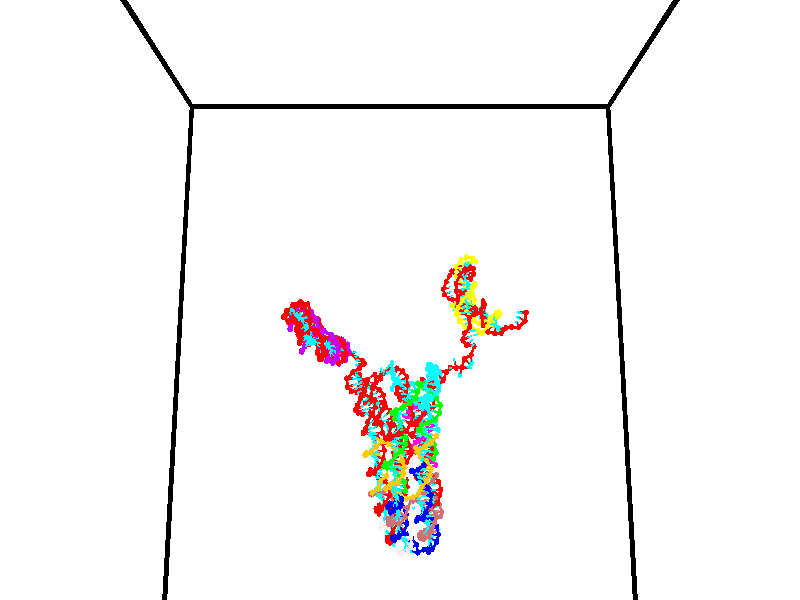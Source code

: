 // switches for output
#declare DRAW_BASES = 1; // possible values are 0, 1; only relevant for DNA ribbons
#declare DRAW_BASES_TYPE = 3; // possible values are 1, 2, 3; only relevant for DNA ribbons
#declare DRAW_FOG = 0; // set to 1 to enable fog

#include "colors.inc"

#include "transforms.inc"
background { rgb <1, 1, 1>}

#default {
   normal{
       ripples 0.25
       frequency 0.20
       turbulence 0.2
       lambda 5
   }
	finish {
		phong 0.1
		phong_size 40.
	}
}

// original window dimensions: 1024x640


// camera settings

camera {
	sky <0, 0.179814, -0.983701>
	up <0, 0.179814, -0.983701>
	right 1.6 * <1, 0, 0>
	location <35, 94.9851, 44.8844>
	look_at <35, 29.7336, 32.9568>
	direction <0, -65.2515, -11.9276>
	angle 67.0682
}


# declare cpy_camera_pos = <35, 94.9851, 44.8844>;
# if (DRAW_FOG = 1)
fog {
	fog_type 2
	up vnormalize(cpy_camera_pos)
	color rgbt<1,1,1,0.3>
	distance 1e-5
	fog_alt 3e-3
	fog_offset 56
}
# end


// LIGHTS

# declare lum = 6;
global_settings {
	ambient_light rgb lum * <0.05, 0.05, 0.05>
	max_trace_level 15
}# declare cpy_direct_light_amount = 0.25;
light_source
{	1000 * <-1, -1.16352, -0.803886>,
	rgb lum * cpy_direct_light_amount
	parallel
}

light_source
{	1000 * <1, 1.16352, 0.803886>,
	rgb lum * cpy_direct_light_amount
	parallel
}

// strand 0

// nucleotide -1

// particle -1
sphere {
	<23.868259, 34.991383, 34.937538> 0.250000
	pigment { color rgbt <1,0,0,0> }
	no_shadow
}
cylinder {
	<24.157507, 35.226212, 35.083115>,  <24.331055, 35.367107, 35.170460>, 0.100000
	pigment { color rgbt <1,0,0,0> }
	no_shadow
}
cylinder {
	<24.157507, 35.226212, 35.083115>,  <23.868259, 34.991383, 34.937538>, 0.100000
	pigment { color rgbt <1,0,0,0> }
	no_shadow
}

// particle -1
sphere {
	<24.157507, 35.226212, 35.083115> 0.100000
	pigment { color rgbt <1,0,0,0> }
	no_shadow
}
sphere {
	0, 1
	scale<0.080000,0.200000,0.300000>
	matrix <0.659380, -0.429787, -0.616847,
		-0.205715, 0.686028, -0.697888,
		0.723118, 0.587068, 0.363940,
		24.374443, 35.402332, 35.192295>
	pigment { color rgbt <0,1,1,0> }
	no_shadow
}
cylinder {
	<24.240274, 35.266376, 34.369675>,  <23.868259, 34.991383, 34.937538>, 0.130000
	pigment { color rgbt <1,0,0,0> }
	no_shadow
}

// nucleotide -1

// particle -1
sphere {
	<24.240274, 35.266376, 34.369675> 0.250000
	pigment { color rgbt <1,0,0,0> }
	no_shadow
}
cylinder {
	<24.460381, 35.256950, 34.703537>,  <24.592443, 35.251293, 34.903854>, 0.100000
	pigment { color rgbt <1,0,0,0> }
	no_shadow
}
cylinder {
	<24.460381, 35.256950, 34.703537>,  <24.240274, 35.266376, 34.369675>, 0.100000
	pigment { color rgbt <1,0,0,0> }
	no_shadow
}

// particle -1
sphere {
	<24.460381, 35.256950, 34.703537> 0.100000
	pigment { color rgbt <1,0,0,0> }
	no_shadow
}
sphere {
	0, 1
	scale<0.080000,0.200000,0.300000>
	matrix <0.745234, -0.436994, -0.503648,
		0.376611, 0.899156, -0.222897,
		0.550263, -0.023569, 0.834659,
		24.625460, 35.249878, 34.953934>
	pigment { color rgbt <0,1,1,0> }
	no_shadow
}
cylinder {
	<25.033167, 35.398617, 34.147911>,  <24.240274, 35.266376, 34.369675>, 0.130000
	pigment { color rgbt <1,0,0,0> }
	no_shadow
}

// nucleotide -1

// particle -1
sphere {
	<25.033167, 35.398617, 34.147911> 0.250000
	pigment { color rgbt <1,0,0,0> }
	no_shadow
}
cylinder {
	<25.034643, 35.185184, 34.486206>,  <25.035528, 35.057125, 34.689182>, 0.100000
	pigment { color rgbt <1,0,0,0> }
	no_shadow
}
cylinder {
	<25.034643, 35.185184, 34.486206>,  <25.033167, 35.398617, 34.147911>, 0.100000
	pigment { color rgbt <1,0,0,0> }
	no_shadow
}

// particle -1
sphere {
	<25.034643, 35.185184, 34.486206> 0.100000
	pigment { color rgbt <1,0,0,0> }
	no_shadow
}
sphere {
	0, 1
	scale<0.080000,0.200000,0.300000>
	matrix <0.638086, -0.649934, -0.412833,
		0.769956, 0.541178, 0.338075,
		0.003689, -0.533584, 0.845739,
		25.035749, 35.025108, 34.739929>
	pigment { color rgbt <0,1,1,0> }
	no_shadow
}
cylinder {
	<25.714321, 35.209782, 34.316845>,  <25.033167, 35.398617, 34.147911>, 0.130000
	pigment { color rgbt <1,0,0,0> }
	no_shadow
}

// nucleotide -1

// particle -1
sphere {
	<25.714321, 35.209782, 34.316845> 0.250000
	pigment { color rgbt <1,0,0,0> }
	no_shadow
}
cylinder {
	<25.479670, 34.948967, 34.508976>,  <25.338879, 34.792477, 34.624252>, 0.100000
	pigment { color rgbt <1,0,0,0> }
	no_shadow
}
cylinder {
	<25.479670, 34.948967, 34.508976>,  <25.714321, 35.209782, 34.316845>, 0.100000
	pigment { color rgbt <1,0,0,0> }
	no_shadow
}

// particle -1
sphere {
	<25.479670, 34.948967, 34.508976> 0.100000
	pigment { color rgbt <1,0,0,0> }
	no_shadow
}
sphere {
	0, 1
	scale<0.080000,0.200000,0.300000>
	matrix <0.642266, -0.735852, -0.214513,
		0.493319, 0.182656, 0.850455,
		-0.586627, -0.652041, 0.480324,
		25.303682, 34.753353, 34.653072>
	pigment { color rgbt <0,1,1,0> }
	no_shadow
}
cylinder {
	<26.037590, 34.996826, 34.927078>,  <25.714321, 35.209782, 34.316845>, 0.130000
	pigment { color rgbt <1,0,0,0> }
	no_shadow
}

// nucleotide -1

// particle -1
sphere {
	<26.037590, 34.996826, 34.927078> 0.250000
	pigment { color rgbt <1,0,0,0> }
	no_shadow
}
cylinder {
	<25.782331, 34.743134, 34.752487>,  <25.629177, 34.590916, 34.647732>, 0.100000
	pigment { color rgbt <1,0,0,0> }
	no_shadow
}
cylinder {
	<25.782331, 34.743134, 34.752487>,  <26.037590, 34.996826, 34.927078>, 0.100000
	pigment { color rgbt <1,0,0,0> }
	no_shadow
}

// particle -1
sphere {
	<25.782331, 34.743134, 34.752487> 0.100000
	pigment { color rgbt <1,0,0,0> }
	no_shadow
}
sphere {
	0, 1
	scale<0.080000,0.200000,0.300000>
	matrix <0.765102, -0.585696, -0.267542,
		-0.085961, -0.504684, 0.859014,
		-0.638145, -0.634235, -0.436482,
		25.590887, 34.552864, 34.621544>
	pigment { color rgbt <0,1,1,0> }
	no_shadow
}
cylinder {
	<25.844591, 35.382534, 35.481483>,  <26.037590, 34.996826, 34.927078>, 0.130000
	pigment { color rgbt <1,0,0,0> }
	no_shadow
}

// nucleotide -1

// particle -1
sphere {
	<25.844591, 35.382534, 35.481483> 0.250000
	pigment { color rgbt <1,0,0,0> }
	no_shadow
}
cylinder {
	<25.648848, 35.281940, 35.147469>,  <25.531401, 35.221584, 34.947060>, 0.100000
	pigment { color rgbt <1,0,0,0> }
	no_shadow
}
cylinder {
	<25.648848, 35.281940, 35.147469>,  <25.844591, 35.382534, 35.481483>, 0.100000
	pigment { color rgbt <1,0,0,0> }
	no_shadow
}

// particle -1
sphere {
	<25.648848, 35.281940, 35.147469> 0.100000
	pigment { color rgbt <1,0,0,0> }
	no_shadow
}
sphere {
	0, 1
	scale<0.080000,0.200000,0.300000>
	matrix <0.000489, -0.957596, 0.288113,
		-0.872083, 0.140582, 0.468731,
		-0.489358, -0.251487, -0.835035,
		25.502041, 35.206493, 34.896957>
	pigment { color rgbt <0,1,1,0> }
	no_shadow
}
cylinder {
	<26.198681, 35.388371, 36.226303>,  <25.844591, 35.382534, 35.481483>, 0.130000
	pigment { color rgbt <1,0,0,0> }
	no_shadow
}

// nucleotide -1

// particle -1
sphere {
	<26.198681, 35.388371, 36.226303> 0.250000
	pigment { color rgbt <1,0,0,0> }
	no_shadow
}
cylinder {
	<26.318722, 35.456432, 36.601746>,  <26.390747, 35.497269, 36.827011>, 0.100000
	pigment { color rgbt <1,0,0,0> }
	no_shadow
}
cylinder {
	<26.318722, 35.456432, 36.601746>,  <26.198681, 35.388371, 36.226303>, 0.100000
	pigment { color rgbt <1,0,0,0> }
	no_shadow
}

// particle -1
sphere {
	<26.318722, 35.456432, 36.601746> 0.100000
	pigment { color rgbt <1,0,0,0> }
	no_shadow
}
sphere {
	0, 1
	scale<0.080000,0.200000,0.300000>
	matrix <-0.203857, 0.972671, -0.111149,
		-0.931869, -0.157986, 0.326589,
		0.300103, 0.170154, 0.938609,
		26.408752, 35.507477, 36.883327>
	pigment { color rgbt <0,1,1,0> }
	no_shadow
}
cylinder {
	<25.684284, 35.667946, 36.705971>,  <26.198681, 35.388371, 36.226303>, 0.130000
	pigment { color rgbt <1,0,0,0> }
	no_shadow
}

// nucleotide -1

// particle -1
sphere {
	<25.684284, 35.667946, 36.705971> 0.250000
	pigment { color rgbt <1,0,0,0> }
	no_shadow
}
cylinder {
	<26.044186, 35.782009, 36.838108>,  <26.260126, 35.850445, 36.917393>, 0.100000
	pigment { color rgbt <1,0,0,0> }
	no_shadow
}
cylinder {
	<26.044186, 35.782009, 36.838108>,  <25.684284, 35.667946, 36.705971>, 0.100000
	pigment { color rgbt <1,0,0,0> }
	no_shadow
}

// particle -1
sphere {
	<26.044186, 35.782009, 36.838108> 0.100000
	pigment { color rgbt <1,0,0,0> }
	no_shadow
}
sphere {
	0, 1
	scale<0.080000,0.200000,0.300000>
	matrix <-0.303478, 0.952830, 0.004090,
		-0.313599, -0.103933, 0.943851,
		0.899754, 0.285155, 0.330348,
		26.314112, 35.867554, 36.937214>
	pigment { color rgbt <0,1,1,0> }
	no_shadow
}
cylinder {
	<25.471188, 36.168884, 37.122108>,  <25.684284, 35.667946, 36.705971>, 0.130000
	pigment { color rgbt <1,0,0,0> }
	no_shadow
}

// nucleotide -1

// particle -1
sphere {
	<25.471188, 36.168884, 37.122108> 0.250000
	pigment { color rgbt <1,0,0,0> }
	no_shadow
}
cylinder {
	<25.863503, 36.227932, 37.071091>,  <26.098890, 36.263359, 37.040482>, 0.100000
	pigment { color rgbt <1,0,0,0> }
	no_shadow
}
cylinder {
	<25.863503, 36.227932, 37.071091>,  <25.471188, 36.168884, 37.122108>, 0.100000
	pigment { color rgbt <1,0,0,0> }
	no_shadow
}

// particle -1
sphere {
	<25.863503, 36.227932, 37.071091> 0.100000
	pigment { color rgbt <1,0,0,0> }
	no_shadow
}
sphere {
	0, 1
	scale<0.080000,0.200000,0.300000>
	matrix <-0.142182, 0.988537, 0.050774,
		0.133579, -0.031663, 0.990532,
		0.980786, 0.147619, -0.127546,
		26.157738, 36.272217, 37.032825>
	pigment { color rgbt <0,1,1,0> }
	no_shadow
}
cylinder {
	<25.657434, 36.755466, 37.572369>,  <25.471188, 36.168884, 37.122108>, 0.130000
	pigment { color rgbt <1,0,0,0> }
	no_shadow
}

// nucleotide -1

// particle -1
sphere {
	<25.657434, 36.755466, 37.572369> 0.250000
	pigment { color rgbt <1,0,0,0> }
	no_shadow
}
cylinder {
	<25.957561, 36.740822, 37.308346>,  <26.137638, 36.732033, 37.149933>, 0.100000
	pigment { color rgbt <1,0,0,0> }
	no_shadow
}
cylinder {
	<25.957561, 36.740822, 37.308346>,  <25.657434, 36.755466, 37.572369>, 0.100000
	pigment { color rgbt <1,0,0,0> }
	no_shadow
}

// particle -1
sphere {
	<25.957561, 36.740822, 37.308346> 0.100000
	pigment { color rgbt <1,0,0,0> }
	no_shadow
}
sphere {
	0, 1
	scale<0.080000,0.200000,0.300000>
	matrix <0.013854, 0.999116, -0.039677,
		0.660930, 0.020626, 0.750163,
		0.750319, -0.036616, -0.660061,
		26.182657, 36.729836, 37.110329>
	pigment { color rgbt <0,1,1,0> }
	no_shadow
}
cylinder {
	<26.311205, 37.211945, 37.890259>,  <25.657434, 36.755466, 37.572369>, 0.130000
	pigment { color rgbt <1,0,0,0> }
	no_shadow
}

// nucleotide -1

// particle -1
sphere {
	<26.311205, 37.211945, 37.890259> 0.250000
	pigment { color rgbt <1,0,0,0> }
	no_shadow
}
cylinder {
	<26.343231, 37.171169, 37.493633>,  <26.362448, 37.146706, 37.255657>, 0.100000
	pigment { color rgbt <1,0,0,0> }
	no_shadow
}
cylinder {
	<26.343231, 37.171169, 37.493633>,  <26.311205, 37.211945, 37.890259>, 0.100000
	pigment { color rgbt <1,0,0,0> }
	no_shadow
}

// particle -1
sphere {
	<26.343231, 37.171169, 37.493633> 0.100000
	pigment { color rgbt <1,0,0,0> }
	no_shadow
}
sphere {
	0, 1
	scale<0.080000,0.200000,0.300000>
	matrix <0.172293, 0.981200, -0.086960,
		0.981786, -0.163877, 0.096123,
		0.080065, -0.101938, -0.991564,
		26.367250, 37.140587, 37.196163>
	pigment { color rgbt <0,1,1,0> }
	no_shadow
}
cylinder {
	<26.950563, 37.467709, 37.713219>,  <26.311205, 37.211945, 37.890259>, 0.130000
	pigment { color rgbt <1,0,0,0> }
	no_shadow
}

// nucleotide -1

// particle -1
sphere {
	<26.950563, 37.467709, 37.713219> 0.250000
	pigment { color rgbt <1,0,0,0> }
	no_shadow
}
cylinder {
	<26.768278, 37.454922, 37.357399>,  <26.658907, 37.447250, 37.143906>, 0.100000
	pigment { color rgbt <1,0,0,0> }
	no_shadow
}
cylinder {
	<26.768278, 37.454922, 37.357399>,  <26.950563, 37.467709, 37.713219>, 0.100000
	pigment { color rgbt <1,0,0,0> }
	no_shadow
}

// particle -1
sphere {
	<26.768278, 37.454922, 37.357399> 0.100000
	pigment { color rgbt <1,0,0,0> }
	no_shadow
}
sphere {
	0, 1
	scale<0.080000,0.200000,0.300000>
	matrix <0.229184, 0.961448, -0.151962,
		0.860116, -0.273122, -0.430817,
		-0.455713, -0.031969, -0.889553,
		26.631565, 37.445332, 37.090534>
	pigment { color rgbt <0,1,1,0> }
	no_shadow
}
cylinder {
	<27.432859, 37.709854, 37.184410>,  <26.950563, 37.467709, 37.713219>, 0.130000
	pigment { color rgbt <1,0,0,0> }
	no_shadow
}

// nucleotide -1

// particle -1
sphere {
	<27.432859, 37.709854, 37.184410> 0.250000
	pigment { color rgbt <1,0,0,0> }
	no_shadow
}
cylinder {
	<27.052773, 37.768288, 37.074322>,  <26.824720, 37.803349, 37.008266>, 0.100000
	pigment { color rgbt <1,0,0,0> }
	no_shadow
}
cylinder {
	<27.052773, 37.768288, 37.074322>,  <27.432859, 37.709854, 37.184410>, 0.100000
	pigment { color rgbt <1,0,0,0> }
	no_shadow
}

// particle -1
sphere {
	<27.052773, 37.768288, 37.074322> 0.100000
	pigment { color rgbt <1,0,0,0> }
	no_shadow
}
sphere {
	0, 1
	scale<0.080000,0.200000,0.300000>
	matrix <0.167441, 0.984312, -0.055626,
		0.262781, -0.098940, -0.959769,
		-0.950216, 0.146088, -0.275225,
		26.767708, 37.812115, 36.991753>
	pigment { color rgbt <0,1,1,0> }
	no_shadow
}
cylinder {
	<27.575756, 38.285931, 36.763794>,  <27.432859, 37.709854, 37.184410>, 0.130000
	pigment { color rgbt <1,0,0,0> }
	no_shadow
}

// nucleotide -1

// particle -1
sphere {
	<27.575756, 38.285931, 36.763794> 0.250000
	pigment { color rgbt <1,0,0,0> }
	no_shadow
}
cylinder {
	<27.180693, 38.268978, 36.824108>,  <26.943655, 38.258808, 36.860298>, 0.100000
	pigment { color rgbt <1,0,0,0> }
	no_shadow
}
cylinder {
	<27.180693, 38.268978, 36.824108>,  <27.575756, 38.285931, 36.763794>, 0.100000
	pigment { color rgbt <1,0,0,0> }
	no_shadow
}

// particle -1
sphere {
	<27.180693, 38.268978, 36.824108> 0.100000
	pigment { color rgbt <1,0,0,0> }
	no_shadow
}
sphere {
	0, 1
	scale<0.080000,0.200000,0.300000>
	matrix <-0.058054, 0.993181, -0.101101,
		-0.145476, -0.108606, -0.983382,
		-0.987657, -0.042381, 0.150789,
		26.884396, 38.256264, 36.869343>
	pigment { color rgbt <0,1,1,0> }
	no_shadow
}
cylinder {
	<27.257528, 38.590424, 36.114120>,  <27.575756, 38.285931, 36.763794>, 0.130000
	pigment { color rgbt <1,0,0,0> }
	no_shadow
}

// nucleotide -1

// particle -1
sphere {
	<27.257528, 38.590424, 36.114120> 0.250000
	pigment { color rgbt <1,0,0,0> }
	no_shadow
}
cylinder {
	<27.015869, 38.621025, 36.431396>,  <26.870874, 38.639385, 36.621761>, 0.100000
	pigment { color rgbt <1,0,0,0> }
	no_shadow
}
cylinder {
	<27.015869, 38.621025, 36.431396>,  <27.257528, 38.590424, 36.114120>, 0.100000
	pigment { color rgbt <1,0,0,0> }
	no_shadow
}

// particle -1
sphere {
	<27.015869, 38.621025, 36.431396> 0.100000
	pigment { color rgbt <1,0,0,0> }
	no_shadow
}
sphere {
	0, 1
	scale<0.080000,0.200000,0.300000>
	matrix <-0.102497, 0.979653, -0.172551,
		-0.790255, -0.185546, -0.584012,
		-0.604146, 0.076499, 0.793193,
		26.834625, 38.643974, 36.669353>
	pigment { color rgbt <0,1,1,0> }
	no_shadow
}
cylinder {
	<26.614536, 38.963333, 35.908245>,  <27.257528, 38.590424, 36.114120>, 0.130000
	pigment { color rgbt <1,0,0,0> }
	no_shadow
}

// nucleotide -1

// particle -1
sphere {
	<26.614536, 38.963333, 35.908245> 0.250000
	pigment { color rgbt <1,0,0,0> }
	no_shadow
}
cylinder {
	<26.612286, 38.978909, 36.307934>,  <26.610935, 38.988255, 36.547749>, 0.100000
	pigment { color rgbt <1,0,0,0> }
	no_shadow
}
cylinder {
	<26.612286, 38.978909, 36.307934>,  <26.614536, 38.963333, 35.908245>, 0.100000
	pigment { color rgbt <1,0,0,0> }
	no_shadow
}

// particle -1
sphere {
	<26.612286, 38.978909, 36.307934> 0.100000
	pigment { color rgbt <1,0,0,0> }
	no_shadow
}
sphere {
	0, 1
	scale<0.080000,0.200000,0.300000>
	matrix <-0.370946, 0.927867, -0.038247,
		-0.928638, -0.370874, 0.009222,
		-0.005628, 0.038938, 0.999226,
		26.610598, 38.990589, 36.607700>
	pigment { color rgbt <0,1,1,0> }
	no_shadow
}
cylinder {
	<25.941639, 39.264080, 36.149868>,  <26.614536, 38.963333, 35.908245>, 0.130000
	pigment { color rgbt <1,0,0,0> }
	no_shadow
}

// nucleotide -1

// particle -1
sphere {
	<25.941639, 39.264080, 36.149868> 0.250000
	pigment { color rgbt <1,0,0,0> }
	no_shadow
}
cylinder {
	<26.178797, 39.323242, 36.466499>,  <26.321091, 39.358742, 36.656479>, 0.100000
	pigment { color rgbt <1,0,0,0> }
	no_shadow
}
cylinder {
	<26.178797, 39.323242, 36.466499>,  <25.941639, 39.264080, 36.149868>, 0.100000
	pigment { color rgbt <1,0,0,0> }
	no_shadow
}

// particle -1
sphere {
	<26.178797, 39.323242, 36.466499> 0.100000
	pigment { color rgbt <1,0,0,0> }
	no_shadow
}
sphere {
	0, 1
	scale<0.080000,0.200000,0.300000>
	matrix <-0.249088, 0.968465, 0.005608,
		-0.765789, -0.200499, 0.611038,
		0.592893, 0.147908, 0.791581,
		26.356665, 39.367615, 36.703972>
	pigment { color rgbt <0,1,1,0> }
	no_shadow
}
cylinder {
	<25.516174, 39.632580, 36.715916>,  <25.941639, 39.264080, 36.149868>, 0.130000
	pigment { color rgbt <1,0,0,0> }
	no_shadow
}

// nucleotide -1

// particle -1
sphere {
	<25.516174, 39.632580, 36.715916> 0.250000
	pigment { color rgbt <1,0,0,0> }
	no_shadow
}
cylinder {
	<25.906355, 39.697502, 36.775444>,  <26.140463, 39.736454, 36.811161>, 0.100000
	pigment { color rgbt <1,0,0,0> }
	no_shadow
}
cylinder {
	<25.906355, 39.697502, 36.775444>,  <25.516174, 39.632580, 36.715916>, 0.100000
	pigment { color rgbt <1,0,0,0> }
	no_shadow
}

// particle -1
sphere {
	<25.906355, 39.697502, 36.775444> 0.100000
	pigment { color rgbt <1,0,0,0> }
	no_shadow
}
sphere {
	0, 1
	scale<0.080000,0.200000,0.300000>
	matrix <-0.148912, 0.984064, -0.097172,
		-0.162225, 0.072625, 0.984078,
		0.975453, 0.162305, 0.148825,
		26.198990, 39.746193, 36.820091>
	pigment { color rgbt <0,1,1,0> }
	no_shadow
}
cylinder {
	<25.526979, 40.230862, 37.168777>,  <25.516174, 39.632580, 36.715916>, 0.130000
	pigment { color rgbt <1,0,0,0> }
	no_shadow
}

// nucleotide -1

// particle -1
sphere {
	<25.526979, 40.230862, 37.168777> 0.250000
	pigment { color rgbt <1,0,0,0> }
	no_shadow
}
cylinder {
	<25.899618, 40.196388, 37.027527>,  <26.123201, 40.175705, 36.942776>, 0.100000
	pigment { color rgbt <1,0,0,0> }
	no_shadow
}
cylinder {
	<25.899618, 40.196388, 37.027527>,  <25.526979, 40.230862, 37.168777>, 0.100000
	pigment { color rgbt <1,0,0,0> }
	no_shadow
}

// particle -1
sphere {
	<25.899618, 40.196388, 37.027527> 0.100000
	pigment { color rgbt <1,0,0,0> }
	no_shadow
}
sphere {
	0, 1
	scale<0.080000,0.200000,0.300000>
	matrix <0.011953, 0.978222, -0.207218,
		0.363295, 0.188823, 0.912339,
		0.931597, -0.086186, -0.353126,
		26.179098, 40.170532, 36.921589>
	pigment { color rgbt <0,1,1,0> }
	no_shadow
}
cylinder {
	<25.892073, 40.613716, 37.603134>,  <25.526979, 40.230862, 37.168777>, 0.130000
	pigment { color rgbt <1,0,0,0> }
	no_shadow
}

// nucleotide -1

// particle -1
sphere {
	<25.892073, 40.613716, 37.603134> 0.250000
	pigment { color rgbt <1,0,0,0> }
	no_shadow
}
cylinder {
	<26.103258, 40.581165, 37.264992>,  <26.229969, 40.561634, 37.062107>, 0.100000
	pigment { color rgbt <1,0,0,0> }
	no_shadow
}
cylinder {
	<26.103258, 40.581165, 37.264992>,  <25.892073, 40.613716, 37.603134>, 0.100000
	pigment { color rgbt <1,0,0,0> }
	no_shadow
}

// particle -1
sphere {
	<26.103258, 40.581165, 37.264992> 0.100000
	pigment { color rgbt <1,0,0,0> }
	no_shadow
}
sphere {
	0, 1
	scale<0.080000,0.200000,0.300000>
	matrix <-0.010104, 0.994726, -0.102065,
		0.849208, 0.062428, 0.524356,
		0.527962, -0.081376, -0.845360,
		26.261646, 40.556751, 37.011383>
	pigment { color rgbt <0,1,1,0> }
	no_shadow
}
cylinder {
	<26.530607, 41.112015, 37.596924>,  <25.892073, 40.613716, 37.603134>, 0.130000
	pigment { color rgbt <1,0,0,0> }
	no_shadow
}

// nucleotide -1

// particle -1
sphere {
	<26.530607, 41.112015, 37.596924> 0.250000
	pigment { color rgbt <1,0,0,0> }
	no_shadow
}
cylinder {
	<26.463675, 41.052307, 37.207111>,  <26.423515, 41.016483, 36.973225>, 0.100000
	pigment { color rgbt <1,0,0,0> }
	no_shadow
}
cylinder {
	<26.463675, 41.052307, 37.207111>,  <26.530607, 41.112015, 37.596924>, 0.100000
	pigment { color rgbt <1,0,0,0> }
	no_shadow
}

// particle -1
sphere {
	<26.463675, 41.052307, 37.207111> 0.100000
	pigment { color rgbt <1,0,0,0> }
	no_shadow
}
sphere {
	0, 1
	scale<0.080000,0.200000,0.300000>
	matrix <0.018181, 0.987836, -0.154431,
		0.985732, -0.043560, -0.162585,
		-0.167334, -0.149272, -0.974534,
		26.413475, 41.007526, 36.914749>
	pigment { color rgbt <0,1,1,0> }
	no_shadow
}
cylinder {
	<26.785908, 41.707546, 37.351105>,  <26.530607, 41.112015, 37.596924>, 0.130000
	pigment { color rgbt <1,0,0,0> }
	no_shadow
}

// nucleotide -1

// particle -1
sphere {
	<26.785908, 41.707546, 37.351105> 0.250000
	pigment { color rgbt <1,0,0,0> }
	no_shadow
}
cylinder {
	<26.591192, 41.557461, 37.035572>,  <26.474363, 41.467411, 36.846252>, 0.100000
	pigment { color rgbt <1,0,0,0> }
	no_shadow
}
cylinder {
	<26.591192, 41.557461, 37.035572>,  <26.785908, 41.707546, 37.351105>, 0.100000
	pigment { color rgbt <1,0,0,0> }
	no_shadow
}

// particle -1
sphere {
	<26.591192, 41.557461, 37.035572> 0.100000
	pigment { color rgbt <1,0,0,0> }
	no_shadow
}
sphere {
	0, 1
	scale<0.080000,0.200000,0.300000>
	matrix <-0.262863, 0.924111, -0.277346,
		0.833030, 0.072345, -0.548477,
		-0.486789, -0.375212, -0.788830,
		26.445156, 41.444897, 36.798923>
	pigment { color rgbt <0,1,1,0> }
	no_shadow
}
cylinder {
	<27.034128, 42.054371, 36.828342>,  <26.785908, 41.707546, 37.351105>, 0.130000
	pigment { color rgbt <1,0,0,0> }
	no_shadow
}

// nucleotide -1

// particle -1
sphere {
	<27.034128, 42.054371, 36.828342> 0.250000
	pigment { color rgbt <1,0,0,0> }
	no_shadow
}
cylinder {
	<26.671122, 41.920094, 36.727367>,  <26.453318, 41.839527, 36.666782>, 0.100000
	pigment { color rgbt <1,0,0,0> }
	no_shadow
}
cylinder {
	<26.671122, 41.920094, 36.727367>,  <27.034128, 42.054371, 36.828342>, 0.100000
	pigment { color rgbt <1,0,0,0> }
	no_shadow
}

// particle -1
sphere {
	<26.671122, 41.920094, 36.727367> 0.100000
	pigment { color rgbt <1,0,0,0> }
	no_shadow
}
sphere {
	0, 1
	scale<0.080000,0.200000,0.300000>
	matrix <-0.262871, 0.922700, -0.281999,
		0.327589, -0.189560, -0.925609,
		-0.907516, -0.335696, -0.252437,
		26.398867, 41.819386, 36.651638>
	pigment { color rgbt <0,1,1,0> }
	no_shadow
}
cylinder {
	<26.882893, 42.460388, 36.273479>,  <27.034128, 42.054371, 36.828342>, 0.130000
	pigment { color rgbt <1,0,0,0> }
	no_shadow
}

// nucleotide -1

// particle -1
sphere {
	<26.882893, 42.460388, 36.273479> 0.250000
	pigment { color rgbt <1,0,0,0> }
	no_shadow
}
cylinder {
	<26.540625, 42.313477, 36.419319>,  <26.335264, 42.225330, 36.506821>, 0.100000
	pigment { color rgbt <1,0,0,0> }
	no_shadow
}
cylinder {
	<26.540625, 42.313477, 36.419319>,  <26.882893, 42.460388, 36.273479>, 0.100000
	pigment { color rgbt <1,0,0,0> }
	no_shadow
}

// particle -1
sphere {
	<26.540625, 42.313477, 36.419319> 0.100000
	pigment { color rgbt <1,0,0,0> }
	no_shadow
}
sphere {
	0, 1
	scale<0.080000,0.200000,0.300000>
	matrix <-0.442948, 0.884086, -0.148957,
		-0.267625, -0.288955, -0.919174,
		-0.855671, -0.367282, 0.364596,
		26.283924, 42.203293, 36.528698>
	pigment { color rgbt <0,1,1,0> }
	no_shadow
}
cylinder {
	<26.409296, 42.740410, 35.794243>,  <26.882893, 42.460388, 36.273479>, 0.130000
	pigment { color rgbt <1,0,0,0> }
	no_shadow
}

// nucleotide -1

// particle -1
sphere {
	<26.409296, 42.740410, 35.794243> 0.250000
	pigment { color rgbt <1,0,0,0> }
	no_shadow
}
cylinder {
	<26.215916, 42.621349, 36.123528>,  <26.099888, 42.549915, 36.321098>, 0.100000
	pigment { color rgbt <1,0,0,0> }
	no_shadow
}
cylinder {
	<26.215916, 42.621349, 36.123528>,  <26.409296, 42.740410, 35.794243>, 0.100000
	pigment { color rgbt <1,0,0,0> }
	no_shadow
}

// particle -1
sphere {
	<26.215916, 42.621349, 36.123528> 0.100000
	pigment { color rgbt <1,0,0,0> }
	no_shadow
}
sphere {
	0, 1
	scale<0.080000,0.200000,0.300000>
	matrix <-0.495209, 0.868465, 0.023186,
		-0.721833, -0.396453, -0.567259,
		-0.483452, -0.297648, 0.823213,
		26.070881, 42.532055, 36.370491>
	pigment { color rgbt <0,1,1,0> }
	no_shadow
}
cylinder {
	<25.653673, 42.826801, 35.815613>,  <26.409296, 42.740410, 35.794243>, 0.130000
	pigment { color rgbt <1,0,0,0> }
	no_shadow
}

// nucleotide -1

// particle -1
sphere {
	<25.653673, 42.826801, 35.815613> 0.250000
	pigment { color rgbt <1,0,0,0> }
	no_shadow
}
cylinder {
	<25.789070, 42.850227, 36.191269>,  <25.870308, 42.864285, 36.416664>, 0.100000
	pigment { color rgbt <1,0,0,0> }
	no_shadow
}
cylinder {
	<25.789070, 42.850227, 36.191269>,  <25.653673, 42.826801, 35.815613>, 0.100000
	pigment { color rgbt <1,0,0,0> }
	no_shadow
}

// particle -1
sphere {
	<25.789070, 42.850227, 36.191269> 0.100000
	pigment { color rgbt <1,0,0,0> }
	no_shadow
}
sphere {
	0, 1
	scale<0.080000,0.200000,0.300000>
	matrix <-0.305177, 0.950946, 0.050689,
		-0.890106, -0.303763, 0.339763,
		0.338493, 0.058569, 0.939144,
		25.890617, 42.867798, 36.473011>
	pigment { color rgbt <0,1,1,0> }
	no_shadow
}
cylinder {
	<25.095390, 43.056870, 36.253262>,  <25.653673, 42.826801, 35.815613>, 0.130000
	pigment { color rgbt <1,0,0,0> }
	no_shadow
}

// nucleotide -1

// particle -1
sphere {
	<25.095390, 43.056870, 36.253262> 0.250000
	pigment { color rgbt <1,0,0,0> }
	no_shadow
}
cylinder {
	<25.460539, 43.162193, 36.378056>,  <25.679628, 43.225388, 36.452930>, 0.100000
	pigment { color rgbt <1,0,0,0> }
	no_shadow
}
cylinder {
	<25.460539, 43.162193, 36.378056>,  <25.095390, 43.056870, 36.253262>, 0.100000
	pigment { color rgbt <1,0,0,0> }
	no_shadow
}

// particle -1
sphere {
	<25.460539, 43.162193, 36.378056> 0.100000
	pigment { color rgbt <1,0,0,0> }
	no_shadow
}
sphere {
	0, 1
	scale<0.080000,0.200000,0.300000>
	matrix <-0.305248, 0.947687, 0.093343,
		-0.271087, -0.180443, 0.945491,
		0.912872, 0.263305, 0.311986,
		25.734400, 43.241184, 36.471653>
	pigment { color rgbt <0,1,1,0> }
	no_shadow
}
cylinder {
	<25.019859, 43.668468, 36.722248>,  <25.095390, 43.056870, 36.253262>, 0.130000
	pigment { color rgbt <1,0,0,0> }
	no_shadow
}

// nucleotide -1

// particle -1
sphere {
	<25.019859, 43.668468, 36.722248> 0.250000
	pigment { color rgbt <1,0,0,0> }
	no_shadow
}
cylinder {
	<25.394463, 43.660442, 36.582218>,  <25.619225, 43.655628, 36.498199>, 0.100000
	pigment { color rgbt <1,0,0,0> }
	no_shadow
}
cylinder {
	<25.394463, 43.660442, 36.582218>,  <25.019859, 43.668468, 36.722248>, 0.100000
	pigment { color rgbt <1,0,0,0> }
	no_shadow
}

// particle -1
sphere {
	<25.394463, 43.660442, 36.582218> 0.100000
	pigment { color rgbt <1,0,0,0> }
	no_shadow
}
sphere {
	0, 1
	scale<0.080000,0.200000,0.300000>
	matrix <0.020486, 0.999787, -0.002496,
		0.350049, -0.004834, 0.936719,
		0.936507, -0.020063, -0.350074,
		25.675415, 43.654423, 36.477196>
	pigment { color rgbt <0,1,1,0> }
	no_shadow
}
cylinder {
	<25.472706, 44.007877, 37.140991>,  <25.019859, 43.668468, 36.722248>, 0.130000
	pigment { color rgbt <1,0,0,0> }
	no_shadow
}

// nucleotide -1

// particle -1
sphere {
	<25.472706, 44.007877, 37.140991> 0.250000
	pigment { color rgbt <1,0,0,0> }
	no_shadow
}
cylinder {
	<25.666109, 44.021172, 36.791107>,  <25.782152, 44.029148, 36.581177>, 0.100000
	pigment { color rgbt <1,0,0,0> }
	no_shadow
}
cylinder {
	<25.666109, 44.021172, 36.791107>,  <25.472706, 44.007877, 37.140991>, 0.100000
	pigment { color rgbt <1,0,0,0> }
	no_shadow
}

// particle -1
sphere {
	<25.666109, 44.021172, 36.791107> 0.100000
	pigment { color rgbt <1,0,0,0> }
	no_shadow
}
sphere {
	0, 1
	scale<0.080000,0.200000,0.300000>
	matrix <0.015721, 0.998788, 0.046637,
		0.875198, -0.036301, 0.482401,
		0.483509, 0.033233, -0.874708,
		25.811161, 44.031143, 36.528694>
	pigment { color rgbt <0,1,1,0> }
	no_shadow
}
cylinder {
	<26.092867, 44.487022, 37.137943>,  <25.472706, 44.007877, 37.140991>, 0.130000
	pigment { color rgbt <1,0,0,0> }
	no_shadow
}

// nucleotide -1

// particle -1
sphere {
	<26.092867, 44.487022, 37.137943> 0.250000
	pigment { color rgbt <1,0,0,0> }
	no_shadow
}
cylinder {
	<25.943363, 44.457176, 36.768135>,  <25.853661, 44.439270, 36.546249>, 0.100000
	pigment { color rgbt <1,0,0,0> }
	no_shadow
}
cylinder {
	<25.943363, 44.457176, 36.768135>,  <26.092867, 44.487022, 37.137943>, 0.100000
	pigment { color rgbt <1,0,0,0> }
	no_shadow
}

// particle -1
sphere {
	<25.943363, 44.457176, 36.768135> 0.100000
	pigment { color rgbt <1,0,0,0> }
	no_shadow
}
sphere {
	0, 1
	scale<0.080000,0.200000,0.300000>
	matrix <-0.073480, 0.996008, -0.050677,
		0.924611, 0.048993, -0.377749,
		-0.373758, -0.074614, -0.924520,
		25.831236, 44.434792, 36.490780>
	pigment { color rgbt <0,1,1,0> }
	no_shadow
}
cylinder {
	<26.428873, 45.028660, 37.514366>,  <26.092867, 44.487022, 37.137943>, 0.130000
	pigment { color rgbt <1,0,0,0> }
	no_shadow
}

// nucleotide -1

// particle -1
sphere {
	<26.428873, 45.028660, 37.514366> 0.250000
	pigment { color rgbt <1,0,0,0> }
	no_shadow
}
cylinder {
	<26.822058, 45.040657, 37.586910>,  <27.057968, 45.047855, 37.630436>, 0.100000
	pigment { color rgbt <1,0,0,0> }
	no_shadow
}
cylinder {
	<26.822058, 45.040657, 37.586910>,  <26.428873, 45.028660, 37.514366>, 0.100000
	pigment { color rgbt <1,0,0,0> }
	no_shadow
}

// particle -1
sphere {
	<26.822058, 45.040657, 37.586910> 0.100000
	pigment { color rgbt <1,0,0,0> }
	no_shadow
}
sphere {
	0, 1
	scale<0.080000,0.200000,0.300000>
	matrix <-0.058614, 0.986238, 0.154593,
		-0.174224, -0.162589, 0.971191,
		0.982960, 0.029992, 0.181357,
		27.116945, 45.049656, 37.641315>
	pigment { color rgbt <0,1,1,0> }
	no_shadow
}
cylinder {
	<26.584547, 45.339966, 38.237717>,  <26.428873, 45.028660, 37.514366>, 0.130000
	pigment { color rgbt <1,0,0,0> }
	no_shadow
}

// nucleotide -1

// particle -1
sphere {
	<26.584547, 45.339966, 38.237717> 0.250000
	pigment { color rgbt <1,0,0,0> }
	no_shadow
}
cylinder {
	<26.900450, 45.383251, 37.996197>,  <27.089991, 45.409222, 37.851284>, 0.100000
	pigment { color rgbt <1,0,0,0> }
	no_shadow
}
cylinder {
	<26.900450, 45.383251, 37.996197>,  <26.584547, 45.339966, 38.237717>, 0.100000
	pigment { color rgbt <1,0,0,0> }
	no_shadow
}

// particle -1
sphere {
	<26.900450, 45.383251, 37.996197> 0.100000
	pigment { color rgbt <1,0,0,0> }
	no_shadow
}
sphere {
	0, 1
	scale<0.080000,0.200000,0.300000>
	matrix <-0.027291, 0.989541, 0.141646,
		0.612812, -0.095388, 0.784450,
		0.789757, 0.108211, -0.603799,
		27.137377, 45.415714, 37.815056>
	pigment { color rgbt <0,1,1,0> }
	no_shadow
}
cylinder {
	<26.572836, 44.607399, 38.686489>,  <26.584547, 45.339966, 38.237717>, 0.130000
	pigment { color rgbt <1,0,0,0> }
	no_shadow
}

// nucleotide -1

// particle -1
sphere {
	<26.572836, 44.607399, 38.686489> 0.250000
	pigment { color rgbt <1,0,0,0> }
	no_shadow
}
cylinder {
	<26.872849, 44.815678, 38.523357>,  <27.052856, 44.940643, 38.425480>, 0.100000
	pigment { color rgbt <1,0,0,0> }
	no_shadow
}
cylinder {
	<26.872849, 44.815678, 38.523357>,  <26.572836, 44.607399, 38.686489>, 0.100000
	pigment { color rgbt <1,0,0,0> }
	no_shadow
}

// particle -1
sphere {
	<26.872849, 44.815678, 38.523357> 0.100000
	pigment { color rgbt <1,0,0,0> }
	no_shadow
}
sphere {
	0, 1
	scale<0.080000,0.200000,0.300000>
	matrix <0.590971, -0.804479, 0.059724,
		-0.296991, -0.285809, -0.911104,
		0.750033, 0.520698, -0.407828,
		27.097858, 44.971886, 38.401009>
	pigment { color rgbt <0,1,1,0> }
	no_shadow
}
cylinder {
	<26.723076, 44.359432, 38.057968>,  <26.572836, 44.607399, 38.686489>, 0.130000
	pigment { color rgbt <1,0,0,0> }
	no_shadow
}

// nucleotide -1

// particle -1
sphere {
	<26.723076, 44.359432, 38.057968> 0.250000
	pigment { color rgbt <1,0,0,0> }
	no_shadow
}
cylinder {
	<27.044525, 44.514473, 38.238613>,  <27.237394, 44.607498, 38.347000>, 0.100000
	pigment { color rgbt <1,0,0,0> }
	no_shadow
}
cylinder {
	<27.044525, 44.514473, 38.238613>,  <26.723076, 44.359432, 38.057968>, 0.100000
	pigment { color rgbt <1,0,0,0> }
	no_shadow
}

// particle -1
sphere {
	<27.044525, 44.514473, 38.238613> 0.100000
	pigment { color rgbt <1,0,0,0> }
	no_shadow
}
sphere {
	0, 1
	scale<0.080000,0.200000,0.300000>
	matrix <0.430442, -0.902576, 0.008686,
		0.410982, 0.187413, -0.892172,
		0.803625, 0.387598, 0.451613,
		27.285612, 44.630753, 38.374096>
	pigment { color rgbt <0,1,1,0> }
	no_shadow
}
cylinder {
	<27.288630, 44.203983, 37.600655>,  <26.723076, 44.359432, 38.057968>, 0.130000
	pigment { color rgbt <1,0,0,0> }
	no_shadow
}

// nucleotide -1

// particle -1
sphere {
	<27.288630, 44.203983, 37.600655> 0.250000
	pigment { color rgbt <1,0,0,0> }
	no_shadow
}
cylinder {
	<27.313705, 44.251411, 37.997040>,  <27.328751, 44.279869, 38.234871>, 0.100000
	pigment { color rgbt <1,0,0,0> }
	no_shadow
}
cylinder {
	<27.313705, 44.251411, 37.997040>,  <27.288630, 44.203983, 37.600655>, 0.100000
	pigment { color rgbt <1,0,0,0> }
	no_shadow
}

// particle -1
sphere {
	<27.313705, 44.251411, 37.997040> 0.100000
	pigment { color rgbt <1,0,0,0> }
	no_shadow
}
sphere {
	0, 1
	scale<0.080000,0.200000,0.300000>
	matrix <0.466379, -0.881319, 0.075944,
		0.882361, 0.457404, -0.110545,
		0.062688, 0.118566, 0.990965,
		27.332512, 44.286980, 38.294331>
	pigment { color rgbt <0,1,1,0> }
	no_shadow
}
cylinder {
	<27.972477, 44.194382, 37.851765>,  <27.288630, 44.203983, 37.600655>, 0.130000
	pigment { color rgbt <1,0,0,0> }
	no_shadow
}

// nucleotide -1

// particle -1
sphere {
	<27.972477, 44.194382, 37.851765> 0.250000
	pigment { color rgbt <1,0,0,0> }
	no_shadow
}
cylinder {
	<27.725475, 44.049843, 38.131226>,  <27.577274, 43.963120, 38.298901>, 0.100000
	pigment { color rgbt <1,0,0,0> }
	no_shadow
}
cylinder {
	<27.725475, 44.049843, 38.131226>,  <27.972477, 44.194382, 37.851765>, 0.100000
	pigment { color rgbt <1,0,0,0> }
	no_shadow
}

// particle -1
sphere {
	<27.725475, 44.049843, 38.131226> 0.100000
	pigment { color rgbt <1,0,0,0> }
	no_shadow
}
sphere {
	0, 1
	scale<0.080000,0.200000,0.300000>
	matrix <0.585830, -0.803996, 0.101947,
		0.524876, 0.472244, 0.708160,
		-0.617502, -0.361351, 0.698653,
		27.540224, 43.941437, 38.340820>
	pigment { color rgbt <0,1,1,0> }
	no_shadow
}
cylinder {
	<28.359745, 44.050983, 38.433750>,  <27.972477, 44.194382, 37.851765>, 0.130000
	pigment { color rgbt <1,0,0,0> }
	no_shadow
}

// nucleotide -1

// particle -1
sphere {
	<28.359745, 44.050983, 38.433750> 0.250000
	pigment { color rgbt <1,0,0,0> }
	no_shadow
}
cylinder {
	<28.045834, 43.803577, 38.449535>,  <27.857487, 43.655132, 38.459007>, 0.100000
	pigment { color rgbt <1,0,0,0> }
	no_shadow
}
cylinder {
	<28.045834, 43.803577, 38.449535>,  <28.359745, 44.050983, 38.433750>, 0.100000
	pigment { color rgbt <1,0,0,0> }
	no_shadow
}

// particle -1
sphere {
	<28.045834, 43.803577, 38.449535> 0.100000
	pigment { color rgbt <1,0,0,0> }
	no_shadow
}
sphere {
	0, 1
	scale<0.080000,0.200000,0.300000>
	matrix <0.609219, -0.758146, 0.232524,
		-0.113903, 0.206520, 0.971790,
		-0.784779, -0.618518, 0.039461,
		27.810400, 43.618023, 38.461372>
	pigment { color rgbt <0,1,1,0> }
	no_shadow
}
cylinder {
	<28.455736, 43.710209, 39.006538>,  <28.359745, 44.050983, 38.433750>, 0.130000
	pigment { color rgbt <1,0,0,0> }
	no_shadow
}

// nucleotide -1

// particle -1
sphere {
	<28.455736, 43.710209, 39.006538> 0.250000
	pigment { color rgbt <1,0,0,0> }
	no_shadow
}
cylinder {
	<28.207050, 43.474384, 38.800282>,  <28.057838, 43.332890, 38.676525>, 0.100000
	pigment { color rgbt <1,0,0,0> }
	no_shadow
}
cylinder {
	<28.207050, 43.474384, 38.800282>,  <28.455736, 43.710209, 39.006538>, 0.100000
	pigment { color rgbt <1,0,0,0> }
	no_shadow
}

// particle -1
sphere {
	<28.207050, 43.474384, 38.800282> 0.100000
	pigment { color rgbt <1,0,0,0> }
	no_shadow
}
sphere {
	0, 1
	scale<0.080000,0.200000,0.300000>
	matrix <0.638626, -0.762720, 0.102062,
		-0.453464, -0.265850, 0.850702,
		-0.621714, -0.589561, -0.515645,
		28.020536, 43.297516, 38.645588>
	pigment { color rgbt <0,1,1,0> }
	no_shadow
}
cylinder {
	<28.539806, 43.150341, 39.366676>,  <28.455736, 43.710209, 39.006538>, 0.130000
	pigment { color rgbt <1,0,0,0> }
	no_shadow
}

// nucleotide -1

// particle -1
sphere {
	<28.539806, 43.150341, 39.366676> 0.250000
	pigment { color rgbt <1,0,0,0> }
	no_shadow
}
cylinder {
	<28.344610, 43.002247, 39.050503>,  <28.227493, 42.913391, 38.860798>, 0.100000
	pigment { color rgbt <1,0,0,0> }
	no_shadow
}
cylinder {
	<28.344610, 43.002247, 39.050503>,  <28.539806, 43.150341, 39.366676>, 0.100000
	pigment { color rgbt <1,0,0,0> }
	no_shadow
}

// particle -1
sphere {
	<28.344610, 43.002247, 39.050503> 0.100000
	pigment { color rgbt <1,0,0,0> }
	no_shadow
}
sphere {
	0, 1
	scale<0.080000,0.200000,0.300000>
	matrix <0.551521, -0.832689, 0.049534,
		-0.676528, -0.411771, 0.610537,
		-0.487991, -0.370235, -0.790437,
		28.198214, 42.891178, 38.813370>
	pigment { color rgbt <0,1,1,0> }
	no_shadow
}
cylinder {
	<28.132265, 42.496033, 39.620983>,  <28.539806, 43.150341, 39.366676>, 0.130000
	pigment { color rgbt <1,0,0,0> }
	no_shadow
}

// nucleotide -1

// particle -1
sphere {
	<28.132265, 42.496033, 39.620983> 0.250000
	pigment { color rgbt <1,0,0,0> }
	no_shadow
}
cylinder {
	<28.161539, 42.489716, 39.222107>,  <28.179104, 42.485924, 38.982780>, 0.100000
	pigment { color rgbt <1,0,0,0> }
	no_shadow
}
cylinder {
	<28.161539, 42.489716, 39.222107>,  <28.132265, 42.496033, 39.620983>, 0.100000
	pigment { color rgbt <1,0,0,0> }
	no_shadow
}

// particle -1
sphere {
	<28.161539, 42.489716, 39.222107> 0.100000
	pigment { color rgbt <1,0,0,0> }
	no_shadow
}
sphere {
	0, 1
	scale<0.080000,0.200000,0.300000>
	matrix <0.316887, -0.947691, 0.038263,
		-0.945636, -0.318798, -0.064348,
		0.073180, -0.015792, -0.997194,
		28.183495, 42.484978, 38.922951>
	pigment { color rgbt <0,1,1,0> }
	no_shadow
}
cylinder {
	<27.920399, 41.813400, 39.538307>,  <28.132265, 42.496033, 39.620983>, 0.130000
	pigment { color rgbt <1,0,0,0> }
	no_shadow
}

// nucleotide -1

// particle -1
sphere {
	<27.920399, 41.813400, 39.538307> 0.250000
	pigment { color rgbt <1,0,0,0> }
	no_shadow
}
cylinder {
	<28.090528, 41.903755, 39.187748>,  <28.192606, 41.957966, 38.977413>, 0.100000
	pigment { color rgbt <1,0,0,0> }
	no_shadow
}
cylinder {
	<28.090528, 41.903755, 39.187748>,  <27.920399, 41.813400, 39.538307>, 0.100000
	pigment { color rgbt <1,0,0,0> }
	no_shadow
}

// particle -1
sphere {
	<28.090528, 41.903755, 39.187748> 0.100000
	pigment { color rgbt <1,0,0,0> }
	no_shadow
}
sphere {
	0, 1
	scale<0.080000,0.200000,0.300000>
	matrix <0.344778, -0.935773, -0.073865,
		-0.836797, -0.270747, -0.475885,
		0.425322, 0.225885, -0.876400,
		28.218124, 41.971519, 38.924828>
	pigment { color rgbt <0,1,1,0> }
	no_shadow
}
cylinder {
	<27.663008, 41.416531, 39.070930>,  <27.920399, 41.813400, 39.538307>, 0.130000
	pigment { color rgbt <1,0,0,0> }
	no_shadow
}

// nucleotide -1

// particle -1
sphere {
	<27.663008, 41.416531, 39.070930> 0.250000
	pigment { color rgbt <1,0,0,0> }
	no_shadow
}
cylinder {
	<28.003052, 41.513092, 38.883724>,  <28.207077, 41.571030, 38.771400>, 0.100000
	pigment { color rgbt <1,0,0,0> }
	no_shadow
}
cylinder {
	<28.003052, 41.513092, 38.883724>,  <27.663008, 41.416531, 39.070930>, 0.100000
	pigment { color rgbt <1,0,0,0> }
	no_shadow
}

// particle -1
sphere {
	<28.003052, 41.513092, 38.883724> 0.100000
	pigment { color rgbt <1,0,0,0> }
	no_shadow
}
sphere {
	0, 1
	scale<0.080000,0.200000,0.300000>
	matrix <0.154330, -0.963923, -0.216876,
		-0.503485, 0.112139, -0.856696,
		0.850109, 0.241408, -0.468014,
		28.258085, 41.585514, 38.743320>
	pigment { color rgbt <0,1,1,0> }
	no_shadow
}
cylinder {
	<27.638947, 41.000809, 38.429665>,  <27.663008, 41.416531, 39.070930>, 0.130000
	pigment { color rgbt <1,0,0,0> }
	no_shadow
}

// nucleotide -1

// particle -1
sphere {
	<27.638947, 41.000809, 38.429665> 0.250000
	pigment { color rgbt <1,0,0,0> }
	no_shadow
}
cylinder {
	<28.007977, 41.130520, 38.513287>,  <28.229395, 41.208344, 38.563461>, 0.100000
	pigment { color rgbt <1,0,0,0> }
	no_shadow
}
cylinder {
	<28.007977, 41.130520, 38.513287>,  <27.638947, 41.000809, 38.429665>, 0.100000
	pigment { color rgbt <1,0,0,0> }
	no_shadow
}

// particle -1
sphere {
	<28.007977, 41.130520, 38.513287> 0.100000
	pigment { color rgbt <1,0,0,0> }
	no_shadow
}
sphere {
	0, 1
	scale<0.080000,0.200000,0.300000>
	matrix <0.352981, -0.928156, -0.118029,
		0.155764, 0.182683, -0.970755,
		0.922574, 0.324273, 0.209057,
		28.284748, 41.227802, 38.576004>
	pigment { color rgbt <0,1,1,0> }
	no_shadow
}
cylinder {
	<28.163525, 40.684059, 37.917519>,  <27.638947, 41.000809, 38.429665>, 0.130000
	pigment { color rgbt <1,0,0,0> }
	no_shadow
}

// nucleotide -1

// particle -1
sphere {
	<28.163525, 40.684059, 37.917519> 0.250000
	pigment { color rgbt <1,0,0,0> }
	no_shadow
}
cylinder {
	<28.413202, 40.783676, 38.213722>,  <28.563009, 40.843445, 38.391445>, 0.100000
	pigment { color rgbt <1,0,0,0> }
	no_shadow
}
cylinder {
	<28.413202, 40.783676, 38.213722>,  <28.163525, 40.684059, 37.917519>, 0.100000
	pigment { color rgbt <1,0,0,0> }
	no_shadow
}

// particle -1
sphere {
	<28.413202, 40.783676, 38.213722> 0.100000
	pigment { color rgbt <1,0,0,0> }
	no_shadow
}
sphere {
	0, 1
	scale<0.080000,0.200000,0.300000>
	matrix <0.403215, -0.914534, -0.032315,
		0.669176, 0.318757, -0.671265,
		0.624196, 0.249040, 0.740512,
		28.600462, 40.858387, 38.435875>
	pigment { color rgbt <0,1,1,0> }
	no_shadow
}
cylinder {
	<28.876762, 40.396900, 37.786068>,  <28.163525, 40.684059, 37.917519>, 0.130000
	pigment { color rgbt <1,0,0,0> }
	no_shadow
}

// nucleotide -1

// particle -1
sphere {
	<28.876762, 40.396900, 37.786068> 0.250000
	pigment { color rgbt <1,0,0,0> }
	no_shadow
}
cylinder {
	<28.858685, 40.463562, 38.180061>,  <28.847837, 40.503559, 38.416458>, 0.100000
	pigment { color rgbt <1,0,0,0> }
	no_shadow
}
cylinder {
	<28.858685, 40.463562, 38.180061>,  <28.876762, 40.396900, 37.786068>, 0.100000
	pigment { color rgbt <1,0,0,0> }
	no_shadow
}

// particle -1
sphere {
	<28.858685, 40.463562, 38.180061> 0.100000
	pigment { color rgbt <1,0,0,0> }
	no_shadow
}
sphere {
	0, 1
	scale<0.080000,0.200000,0.300000>
	matrix <0.517603, -0.839408, 0.165774,
		0.854426, 0.517321, -0.048324,
		-0.045194, 0.166654, 0.984979,
		28.845127, 40.513557, 38.475555>
	pigment { color rgbt <0,1,1,0> }
	no_shadow
}
cylinder {
	<29.538277, 40.407562, 37.984669>,  <28.876762, 40.396900, 37.786068>, 0.130000
	pigment { color rgbt <1,0,0,0> }
	no_shadow
}

// nucleotide -1

// particle -1
sphere {
	<29.538277, 40.407562, 37.984669> 0.250000
	pigment { color rgbt <1,0,0,0> }
	no_shadow
}
cylinder {
	<29.295435, 40.298599, 38.283257>,  <29.149731, 40.233219, 38.462410>, 0.100000
	pigment { color rgbt <1,0,0,0> }
	no_shadow
}
cylinder {
	<29.295435, 40.298599, 38.283257>,  <29.538277, 40.407562, 37.984669>, 0.100000
	pigment { color rgbt <1,0,0,0> }
	no_shadow
}

// particle -1
sphere {
	<29.295435, 40.298599, 38.283257> 0.100000
	pigment { color rgbt <1,0,0,0> }
	no_shadow
}
sphere {
	0, 1
	scale<0.080000,0.200000,0.300000>
	matrix <0.474894, -0.877566, 0.065981,
		0.637102, 0.394552, 0.662140,
		-0.607104, -0.272410, 0.746470,
		29.113304, 40.216877, 38.507198>
	pigment { color rgbt <0,1,1,0> }
	no_shadow
}
cylinder {
	<29.853756, 39.846378, 38.243568>,  <29.538277, 40.407562, 37.984669>, 0.130000
	pigment { color rgbt <1,0,0,0> }
	no_shadow
}

// nucleotide -1

// particle -1
sphere {
	<29.853756, 39.846378, 38.243568> 0.250000
	pigment { color rgbt <1,0,0,0> }
	no_shadow
}
cylinder {
	<29.523121, 39.821793, 38.467342>,  <29.324739, 39.807041, 38.601608>, 0.100000
	pigment { color rgbt <1,0,0,0> }
	no_shadow
}
cylinder {
	<29.523121, 39.821793, 38.467342>,  <29.853756, 39.846378, 38.243568>, 0.100000
	pigment { color rgbt <1,0,0,0> }
	no_shadow
}

// particle -1
sphere {
	<29.523121, 39.821793, 38.467342> 0.100000
	pigment { color rgbt <1,0,0,0> }
	no_shadow
}
sphere {
	0, 1
	scale<0.080000,0.200000,0.300000>
	matrix <0.147095, -0.983061, 0.109334,
		0.543243, 0.172665, 0.821629,
		-0.826590, -0.061462, 0.559439,
		29.275145, 39.803352, 38.635174>
	pigment { color rgbt <0,1,1,0> }
	no_shadow
}
cylinder {
	<30.010853, 39.441303, 38.914509>,  <29.853756, 39.846378, 38.243568>, 0.130000
	pigment { color rgbt <1,0,0,0> }
	no_shadow
}

// nucleotide -1

// particle -1
sphere {
	<30.010853, 39.441303, 38.914509> 0.250000
	pigment { color rgbt <1,0,0,0> }
	no_shadow
}
cylinder {
	<29.619839, 39.420555, 38.832790>,  <29.385231, 39.408108, 38.783760>, 0.100000
	pigment { color rgbt <1,0,0,0> }
	no_shadow
}
cylinder {
	<29.619839, 39.420555, 38.832790>,  <30.010853, 39.441303, 38.914509>, 0.100000
	pigment { color rgbt <1,0,0,0> }
	no_shadow
}

// particle -1
sphere {
	<29.619839, 39.420555, 38.832790> 0.100000
	pigment { color rgbt <1,0,0,0> }
	no_shadow
}
sphere {
	0, 1
	scale<0.080000,0.200000,0.300000>
	matrix <0.030805, -0.994000, 0.104958,
		-0.208517, 0.096307, 0.973266,
		-0.977534, -0.051867, -0.204299,
		29.326578, 39.404995, 38.771500>
	pigment { color rgbt <0,1,1,0> }
	no_shadow
}
cylinder {
	<29.759048, 38.908688, 39.350807>,  <30.010853, 39.441303, 38.914509>, 0.130000
	pigment { color rgbt <1,0,0,0> }
	no_shadow
}

// nucleotide -1

// particle -1
sphere {
	<29.759048, 38.908688, 39.350807> 0.250000
	pigment { color rgbt <1,0,0,0> }
	no_shadow
}
cylinder {
	<29.500301, 38.975239, 39.053116>,  <29.345053, 39.015171, 38.874500>, 0.100000
	pigment { color rgbt <1,0,0,0> }
	no_shadow
}
cylinder {
	<29.500301, 38.975239, 39.053116>,  <29.759048, 38.908688, 39.350807>, 0.100000
	pigment { color rgbt <1,0,0,0> }
	no_shadow
}

// particle -1
sphere {
	<29.500301, 38.975239, 39.053116> 0.100000
	pigment { color rgbt <1,0,0,0> }
	no_shadow
}
sphere {
	0, 1
	scale<0.080000,0.200000,0.300000>
	matrix <-0.216250, -0.975870, -0.030207,
		-0.731299, 0.141400, 0.667239,
		-0.646867, 0.166381, -0.744231,
		29.306242, 39.025154, 38.829845>
	pigment { color rgbt <0,1,1,0> }
	no_shadow
}
cylinder {
	<29.230513, 38.568062, 39.560062>,  <29.759048, 38.908688, 39.350807>, 0.130000
	pigment { color rgbt <1,0,0,0> }
	no_shadow
}

// nucleotide -1

// particle -1
sphere {
	<29.230513, 38.568062, 39.560062> 0.250000
	pigment { color rgbt <1,0,0,0> }
	no_shadow
}
cylinder {
	<29.177246, 38.611588, 39.166019>,  <29.145287, 38.637703, 38.929596>, 0.100000
	pigment { color rgbt <1,0,0,0> }
	no_shadow
}
cylinder {
	<29.177246, 38.611588, 39.166019>,  <29.230513, 38.568062, 39.560062>, 0.100000
	pigment { color rgbt <1,0,0,0> }
	no_shadow
}

// particle -1
sphere {
	<29.177246, 38.611588, 39.166019> 0.100000
	pigment { color rgbt <1,0,0,0> }
	no_shadow
}
sphere {
	0, 1
	scale<0.080000,0.200000,0.300000>
	matrix <-0.159014, -0.983424, -0.087131,
		-0.978255, 0.145042, 0.148259,
		-0.133164, 0.108812, -0.985103,
		29.137297, 38.644230, 38.870487>
	pigment { color rgbt <0,1,1,0> }
	no_shadow
}
cylinder {
	<28.579296, 38.258007, 39.402889>,  <29.230513, 38.568062, 39.560062>, 0.130000
	pigment { color rgbt <1,0,0,0> }
	no_shadow
}

// nucleotide -1

// particle -1
sphere {
	<28.579296, 38.258007, 39.402889> 0.250000
	pigment { color rgbt <1,0,0,0> }
	no_shadow
}
cylinder {
	<28.819012, 38.270786, 39.082932>,  <28.962841, 38.278454, 38.890957>, 0.100000
	pigment { color rgbt <1,0,0,0> }
	no_shadow
}
cylinder {
	<28.819012, 38.270786, 39.082932>,  <28.579296, 38.258007, 39.402889>, 0.100000
	pigment { color rgbt <1,0,0,0> }
	no_shadow
}

// particle -1
sphere {
	<28.819012, 38.270786, 39.082932> 0.100000
	pigment { color rgbt <1,0,0,0> }
	no_shadow
}
sphere {
	0, 1
	scale<0.080000,0.200000,0.300000>
	matrix <-0.194443, -0.963471, -0.184162,
		-0.776558, 0.265901, -0.571187,
		0.599291, 0.031949, -0.799893,
		28.998798, 38.280373, 38.842964>
	pigment { color rgbt <0,1,1,0> }
	no_shadow
}
cylinder {
	<28.220631, 37.850140, 38.955791>,  <28.579296, 38.258007, 39.402889>, 0.130000
	pigment { color rgbt <1,0,0,0> }
	no_shadow
}

// nucleotide -1

// particle -1
sphere {
	<28.220631, 37.850140, 38.955791> 0.250000
	pigment { color rgbt <1,0,0,0> }
	no_shadow
}
cylinder {
	<28.589973, 37.863388, 38.802788>,  <28.811579, 37.871338, 38.710983>, 0.100000
	pigment { color rgbt <1,0,0,0> }
	no_shadow
}
cylinder {
	<28.589973, 37.863388, 38.802788>,  <28.220631, 37.850140, 38.955791>, 0.100000
	pigment { color rgbt <1,0,0,0> }
	no_shadow
}

// particle -1
sphere {
	<28.589973, 37.863388, 38.802788> 0.100000
	pigment { color rgbt <1,0,0,0> }
	no_shadow
}
sphere {
	0, 1
	scale<0.080000,0.200000,0.300000>
	matrix <-0.042114, -0.981523, -0.186654,
		-0.381628, 0.188458, -0.904900,
		0.923356, 0.033123, -0.382513,
		28.866980, 37.873325, 38.688034>
	pigment { color rgbt <0,1,1,0> }
	no_shadow
}
cylinder {
	<28.155243, 37.628357, 38.317711>,  <28.220631, 37.850140, 38.955791>, 0.130000
	pigment { color rgbt <1,0,0,0> }
	no_shadow
}

// nucleotide -1

// particle -1
sphere {
	<28.155243, 37.628357, 38.317711> 0.250000
	pigment { color rgbt <1,0,0,0> }
	no_shadow
}
cylinder {
	<28.543407, 37.567051, 38.392342>,  <28.776306, 37.530266, 38.437122>, 0.100000
	pigment { color rgbt <1,0,0,0> }
	no_shadow
}
cylinder {
	<28.543407, 37.567051, 38.392342>,  <28.155243, 37.628357, 38.317711>, 0.100000
	pigment { color rgbt <1,0,0,0> }
	no_shadow
}

// particle -1
sphere {
	<28.543407, 37.567051, 38.392342> 0.100000
	pigment { color rgbt <1,0,0,0> }
	no_shadow
}
sphere {
	0, 1
	scale<0.080000,0.200000,0.300000>
	matrix <-0.100229, -0.958690, -0.266210,
		0.219673, 0.239633, -0.945685,
		0.970411, -0.153264, 0.186580,
		28.834530, 37.521072, 38.448315>
	pigment { color rgbt <0,1,1,0> }
	no_shadow
}
cylinder {
	<28.377813, 37.256454, 37.793694>,  <28.155243, 37.628357, 38.317711>, 0.130000
	pigment { color rgbt <1,0,0,0> }
	no_shadow
}

// nucleotide -1

// particle -1
sphere {
	<28.377813, 37.256454, 37.793694> 0.250000
	pigment { color rgbt <1,0,0,0> }
	no_shadow
}
cylinder {
	<28.677473, 37.197002, 38.051899>,  <28.857269, 37.161331, 38.206821>, 0.100000
	pigment { color rgbt <1,0,0,0> }
	no_shadow
}
cylinder {
	<28.677473, 37.197002, 38.051899>,  <28.377813, 37.256454, 37.793694>, 0.100000
	pigment { color rgbt <1,0,0,0> }
	no_shadow
}

// particle -1
sphere {
	<28.677473, 37.197002, 38.051899> 0.100000
	pigment { color rgbt <1,0,0,0> }
	no_shadow
}
sphere {
	0, 1
	scale<0.080000,0.200000,0.300000>
	matrix <0.072817, -0.950118, -0.303272,
		0.658387, 0.274200, -0.700957,
		0.749149, -0.148629, 0.645512,
		28.902218, 37.152412, 38.245552>
	pigment { color rgbt <0,1,1,0> }
	no_shadow
}
cylinder {
	<28.948765, 36.824730, 37.417027>,  <28.377813, 37.256454, 37.793694>, 0.130000
	pigment { color rgbt <1,0,0,0> }
	no_shadow
}

// nucleotide -1

// particle -1
sphere {
	<28.948765, 36.824730, 37.417027> 0.250000
	pigment { color rgbt <1,0,0,0> }
	no_shadow
}
cylinder {
	<28.987169, 36.787518, 37.813435>,  <29.010212, 36.765190, 38.051281>, 0.100000
	pigment { color rgbt <1,0,0,0> }
	no_shadow
}
cylinder {
	<28.987169, 36.787518, 37.813435>,  <28.948765, 36.824730, 37.417027>, 0.100000
	pigment { color rgbt <1,0,0,0> }
	no_shadow
}

// particle -1
sphere {
	<28.987169, 36.787518, 37.813435> 0.100000
	pigment { color rgbt <1,0,0,0> }
	no_shadow
}
sphere {
	0, 1
	scale<0.080000,0.200000,0.300000>
	matrix <0.111764, -0.988319, -0.103607,
		0.989086, 0.120708, -0.084493,
		0.096012, -0.093033, 0.991023,
		29.015972, 36.759609, 38.110741>
	pigment { color rgbt <0,1,1,0> }
	no_shadow
}
cylinder {
	<29.466705, 36.272652, 37.580585>,  <28.948765, 36.824730, 37.417027>, 0.130000
	pigment { color rgbt <1,0,0,0> }
	no_shadow
}

// nucleotide -1

// particle -1
sphere {
	<29.466705, 36.272652, 37.580585> 0.250000
	pigment { color rgbt <1,0,0,0> }
	no_shadow
}
cylinder {
	<29.241009, 36.296921, 37.909935>,  <29.105591, 36.311481, 38.107544>, 0.100000
	pigment { color rgbt <1,0,0,0> }
	no_shadow
}
cylinder {
	<29.241009, 36.296921, 37.909935>,  <29.466705, 36.272652, 37.580585>, 0.100000
	pigment { color rgbt <1,0,0,0> }
	no_shadow
}

// particle -1
sphere {
	<29.241009, 36.296921, 37.909935> 0.100000
	pigment { color rgbt <1,0,0,0> }
	no_shadow
}
sphere {
	0, 1
	scale<0.080000,0.200000,0.300000>
	matrix <-0.147754, -0.988616, -0.028403,
		0.812280, -0.137683, 0.566784,
		-0.564242, 0.060673, 0.823377,
		29.071735, 36.315125, 38.156948>
	pigment { color rgbt <0,1,1,0> }
	no_shadow
}
cylinder {
	<29.773357, 35.805904, 37.939823>,  <29.466705, 36.272652, 37.580585>, 0.130000
	pigment { color rgbt <1,0,0,0> }
	no_shadow
}

// nucleotide -1

// particle -1
sphere {
	<29.773357, 35.805904, 37.939823> 0.250000
	pigment { color rgbt <1,0,0,0> }
	no_shadow
}
cylinder {
	<29.413189, 35.849739, 38.108219>,  <29.197088, 35.876038, 38.209255>, 0.100000
	pigment { color rgbt <1,0,0,0> }
	no_shadow
}
cylinder {
	<29.413189, 35.849739, 38.108219>,  <29.773357, 35.805904, 37.939823>, 0.100000
	pigment { color rgbt <1,0,0,0> }
	no_shadow
}

// particle -1
sphere {
	<29.413189, 35.849739, 38.108219> 0.100000
	pigment { color rgbt <1,0,0,0> }
	no_shadow
}
sphere {
	0, 1
	scale<0.080000,0.200000,0.300000>
	matrix <-0.076127, -0.992512, 0.095527,
		0.428303, 0.053967, 0.902022,
		-0.900423, 0.109582, 0.420988,
		29.143063, 35.882614, 38.234516>
	pigment { color rgbt <0,1,1,0> }
	no_shadow
}
cylinder {
	<29.680973, 35.229015, 38.391727>,  <29.773357, 35.805904, 37.939823>, 0.130000
	pigment { color rgbt <1,0,0,0> }
	no_shadow
}

// nucleotide -1

// particle -1
sphere {
	<29.680973, 35.229015, 38.391727> 0.250000
	pigment { color rgbt <1,0,0,0> }
	no_shadow
}
cylinder {
	<29.303650, 35.361668, 38.386230>,  <29.077255, 35.441257, 38.382931>, 0.100000
	pigment { color rgbt <1,0,0,0> }
	no_shadow
}
cylinder {
	<29.303650, 35.361668, 38.386230>,  <29.680973, 35.229015, 38.391727>, 0.100000
	pigment { color rgbt <1,0,0,0> }
	no_shadow
}

// particle -1
sphere {
	<29.303650, 35.361668, 38.386230> 0.100000
	pigment { color rgbt <1,0,0,0> }
	no_shadow
}
sphere {
	0, 1
	scale<0.080000,0.200000,0.300000>
	matrix <-0.328736, -0.927748, 0.176681,
		0.045843, 0.171183, 0.984172,
		-0.943309, 0.331632, -0.013743,
		29.020657, 35.461159, 38.382107>
	pigment { color rgbt <0,1,1,0> }
	no_shadow
}
cylinder {
	<29.981798, 34.546329, 38.386501>,  <29.680973, 35.229015, 38.391727>, 0.130000
	pigment { color rgbt <1,0,0,0> }
	no_shadow
}

// nucleotide -1

// particle -1
sphere {
	<29.981798, 34.546329, 38.386501> 0.250000
	pigment { color rgbt <1,0,0,0> }
	no_shadow
}
cylinder {
	<30.254456, 34.838459, 38.368652>,  <30.418051, 35.013737, 38.357944>, 0.100000
	pigment { color rgbt <1,0,0,0> }
	no_shadow
}
cylinder {
	<30.254456, 34.838459, 38.368652>,  <29.981798, 34.546329, 38.386501>, 0.100000
	pigment { color rgbt <1,0,0,0> }
	no_shadow
}

// particle -1
sphere {
	<30.254456, 34.838459, 38.368652> 0.100000
	pigment { color rgbt <1,0,0,0> }
	no_shadow
}
sphere {
	0, 1
	scale<0.080000,0.200000,0.300000>
	matrix <0.152976, -0.082609, 0.984771,
		0.715512, -0.678091, -0.168032,
		0.681645, 0.730321, -0.044624,
		30.458950, 35.057556, 38.355267>
	pigment { color rgbt <0,1,1,0> }
	no_shadow
}
cylinder {
	<30.664406, 34.343937, 38.762665>,  <29.981798, 34.546329, 38.386501>, 0.130000
	pigment { color rgbt <1,0,0,0> }
	no_shadow
}

// nucleotide -1

// particle -1
sphere {
	<30.664406, 34.343937, 38.762665> 0.250000
	pigment { color rgbt <1,0,0,0> }
	no_shadow
}
cylinder {
	<30.653595, 34.742130, 38.726242>,  <30.647108, 34.981045, 38.704388>, 0.100000
	pigment { color rgbt <1,0,0,0> }
	no_shadow
}
cylinder {
	<30.653595, 34.742130, 38.726242>,  <30.664406, 34.343937, 38.762665>, 0.100000
	pigment { color rgbt <1,0,0,0> }
	no_shadow
}

// particle -1
sphere {
	<30.653595, 34.742130, 38.726242> 0.100000
	pigment { color rgbt <1,0,0,0> }
	no_shadow
}
sphere {
	0, 1
	scale<0.080000,0.200000,0.300000>
	matrix <0.211930, 0.094728, 0.972683,
		0.976911, 0.006991, -0.213532,
		-0.027027, 0.995479, -0.091059,
		30.645487, 35.040775, 38.698925>
	pigment { color rgbt <0,1,1,0> }
	no_shadow
}
cylinder {
	<31.255224, 34.586758, 39.004169>,  <30.664406, 34.343937, 38.762665>, 0.130000
	pigment { color rgbt <1,0,0,0> }
	no_shadow
}

// nucleotide -1

// particle -1
sphere {
	<31.255224, 34.586758, 39.004169> 0.250000
	pigment { color rgbt <1,0,0,0> }
	no_shadow
}
cylinder {
	<30.980165, 34.876846, 39.018036>,  <30.815130, 35.050900, 39.026356>, 0.100000
	pigment { color rgbt <1,0,0,0> }
	no_shadow
}
cylinder {
	<30.980165, 34.876846, 39.018036>,  <31.255224, 34.586758, 39.004169>, 0.100000
	pigment { color rgbt <1,0,0,0> }
	no_shadow
}

// particle -1
sphere {
	<30.980165, 34.876846, 39.018036> 0.100000
	pigment { color rgbt <1,0,0,0> }
	no_shadow
}
sphere {
	0, 1
	scale<0.080000,0.200000,0.300000>
	matrix <0.229891, 0.172195, 0.957862,
		0.688690, 0.666639, -0.285130,
		-0.687646, 0.725218, 0.034665,
		30.773872, 35.094410, 39.028435>
	pigment { color rgbt <0,1,1,0> }
	no_shadow
}
cylinder {
	<31.463396, 35.351097, 39.317574>,  <31.255224, 34.586758, 39.004169>, 0.130000
	pigment { color rgbt <1,0,0,0> }
	no_shadow
}

// nucleotide -1

// particle -1
sphere {
	<31.463396, 35.351097, 39.317574> 0.250000
	pigment { color rgbt <1,0,0,0> }
	no_shadow
}
cylinder {
	<31.071196, 35.285213, 39.360455>,  <30.835876, 35.245686, 39.386181>, 0.100000
	pigment { color rgbt <1,0,0,0> }
	no_shadow
}
cylinder {
	<31.071196, 35.285213, 39.360455>,  <31.463396, 35.351097, 39.317574>, 0.100000
	pigment { color rgbt <1,0,0,0> }
	no_shadow
}

// particle -1
sphere {
	<31.071196, 35.285213, 39.360455> 0.100000
	pigment { color rgbt <1,0,0,0> }
	no_shadow
}
sphere {
	0, 1
	scale<0.080000,0.200000,0.300000>
	matrix <0.070494, 0.214411, 0.974196,
		-0.183441, 0.962756, -0.198619,
		-0.980500, -0.164706, 0.107200,
		30.777046, 35.235802, 39.392616>
	pigment { color rgbt <0,1,1,0> }
	no_shadow
}
cylinder {
	<31.066330, 35.925022, 39.712280>,  <31.463396, 35.351097, 39.317574>, 0.130000
	pigment { color rgbt <1,0,0,0> }
	no_shadow
}

// nucleotide -1

// particle -1
sphere {
	<31.066330, 35.925022, 39.712280> 0.250000
	pigment { color rgbt <1,0,0,0> }
	no_shadow
}
cylinder {
	<30.879412, 35.572990, 39.745964>,  <30.767262, 35.361771, 39.766174>, 0.100000
	pigment { color rgbt <1,0,0,0> }
	no_shadow
}
cylinder {
	<30.879412, 35.572990, 39.745964>,  <31.066330, 35.925022, 39.712280>, 0.100000
	pigment { color rgbt <1,0,0,0> }
	no_shadow
}

// particle -1
sphere {
	<30.879412, 35.572990, 39.745964> 0.100000
	pigment { color rgbt <1,0,0,0> }
	no_shadow
}
sphere {
	0, 1
	scale<0.080000,0.200000,0.300000>
	matrix <0.073410, 0.056296, 0.995712,
		-0.881049, 0.471472, 0.038300,
		-0.467294, -0.880082, 0.084210,
		30.739223, 35.308964, 39.771229>
	pigment { color rgbt <0,1,1,0> }
	no_shadow
}
cylinder {
	<30.383564, 36.117550, 40.091267>,  <31.066330, 35.925022, 39.712280>, 0.130000
	pigment { color rgbt <1,0,0,0> }
	no_shadow
}

// nucleotide -1

// particle -1
sphere {
	<30.383564, 36.117550, 40.091267> 0.250000
	pigment { color rgbt <1,0,0,0> }
	no_shadow
}
cylinder {
	<30.477448, 35.732258, 40.143574>,  <30.533777, 35.501083, 40.174957>, 0.100000
	pigment { color rgbt <1,0,0,0> }
	no_shadow
}
cylinder {
	<30.477448, 35.732258, 40.143574>,  <30.383564, 36.117550, 40.091267>, 0.100000
	pigment { color rgbt <1,0,0,0> }
	no_shadow
}

// particle -1
sphere {
	<30.477448, 35.732258, 40.143574> 0.100000
	pigment { color rgbt <1,0,0,0> }
	no_shadow
}
sphere {
	0, 1
	scale<0.080000,0.200000,0.300000>
	matrix <-0.047248, 0.123061, 0.991274,
		-0.970917, -0.238839, -0.016627,
		0.234709, -0.963230, 0.130766,
		30.547861, 35.443291, 40.182804>
	pigment { color rgbt <0,1,1,0> }
	no_shadow
}
cylinder {
	<29.802134, 35.743225, 40.563614>,  <30.383564, 36.117550, 40.091267>, 0.130000
	pigment { color rgbt <1,0,0,0> }
	no_shadow
}

// nucleotide -1

// particle -1
sphere {
	<29.802134, 35.743225, 40.563614> 0.250000
	pigment { color rgbt <1,0,0,0> }
	no_shadow
}
cylinder {
	<30.182285, 35.618824, 40.566570>,  <30.410378, 35.544186, 40.568344>, 0.100000
	pigment { color rgbt <1,0,0,0> }
	no_shadow
}
cylinder {
	<30.182285, 35.618824, 40.566570>,  <29.802134, 35.743225, 40.563614>, 0.100000
	pigment { color rgbt <1,0,0,0> }
	no_shadow
}

// particle -1
sphere {
	<30.182285, 35.618824, 40.566570> 0.100000
	pigment { color rgbt <1,0,0,0> }
	no_shadow
}
sphere {
	0, 1
	scale<0.080000,0.200000,0.300000>
	matrix <0.016591, 0.074406, 0.997090,
		-0.310646, -0.947493, 0.075874,
		0.950381, -0.311001, 0.007394,
		30.467400, 35.525524, 40.568790>
	pigment { color rgbt <0,1,1,0> }
	no_shadow
}
cylinder {
	<29.880331, 35.665825, 41.255260>,  <29.802134, 35.743225, 40.563614>, 0.130000
	pigment { color rgbt <1,0,0,0> }
	no_shadow
}

// nucleotide -1

// particle -1
sphere {
	<29.880331, 35.665825, 41.255260> 0.250000
	pigment { color rgbt <1,0,0,0> }
	no_shadow
}
cylinder {
	<30.256132, 35.599682, 41.135265>,  <30.481613, 35.559994, 41.063267>, 0.100000
	pigment { color rgbt <1,0,0,0> }
	no_shadow
}
cylinder {
	<30.256132, 35.599682, 41.135265>,  <29.880331, 35.665825, 41.255260>, 0.100000
	pigment { color rgbt <1,0,0,0> }
	no_shadow
}

// particle -1
sphere {
	<30.256132, 35.599682, 41.135265> 0.100000
	pigment { color rgbt <1,0,0,0> }
	no_shadow
}
sphere {
	0, 1
	scale<0.080000,0.200000,0.300000>
	matrix <0.288601, -0.089647, 0.953243,
		-0.184523, -0.982150, -0.036500,
		0.939500, -0.165362, -0.299992,
		30.537983, 35.550076, 41.045269>
	pigment { color rgbt <0,1,1,0> }
	no_shadow
}
cylinder {
	<30.177813, 34.992516, 41.567123>,  <29.880331, 35.665825, 41.255260>, 0.130000
	pigment { color rgbt <1,0,0,0> }
	no_shadow
}

// nucleotide -1

// particle -1
sphere {
	<30.177813, 34.992516, 41.567123> 0.250000
	pigment { color rgbt <1,0,0,0> }
	no_shadow
}
cylinder {
	<30.486675, 35.219414, 41.452572>,  <30.671993, 35.355553, 41.383842>, 0.100000
	pigment { color rgbt <1,0,0,0> }
	no_shadow
}
cylinder {
	<30.486675, 35.219414, 41.452572>,  <30.177813, 34.992516, 41.567123>, 0.100000
	pigment { color rgbt <1,0,0,0> }
	no_shadow
}

// particle -1
sphere {
	<30.486675, 35.219414, 41.452572> 0.100000
	pigment { color rgbt <1,0,0,0> }
	no_shadow
}
sphere {
	0, 1
	scale<0.080000,0.200000,0.300000>
	matrix <0.470254, -0.207013, 0.857909,
		0.427359, -0.797108, -0.426594,
		0.772157, 0.567243, -0.286374,
		30.718323, 35.389587, 41.366661>
	pigment { color rgbt <0,1,1,0> }
	no_shadow
}
cylinder {
	<30.706654, 34.600105, 41.610355>,  <30.177813, 34.992516, 41.567123>, 0.130000
	pigment { color rgbt <1,0,0,0> }
	no_shadow
}

// nucleotide -1

// particle -1
sphere {
	<30.706654, 34.600105, 41.610355> 0.250000
	pigment { color rgbt <1,0,0,0> }
	no_shadow
}
cylinder {
	<30.865902, 34.966896, 41.620625>,  <30.961451, 35.186970, 41.626785>, 0.100000
	pigment { color rgbt <1,0,0,0> }
	no_shadow
}
cylinder {
	<30.865902, 34.966896, 41.620625>,  <30.706654, 34.600105, 41.610355>, 0.100000
	pigment { color rgbt <1,0,0,0> }
	no_shadow
}

// particle -1
sphere {
	<30.865902, 34.966896, 41.620625> 0.100000
	pigment { color rgbt <1,0,0,0> }
	no_shadow
}
sphere {
	0, 1
	scale<0.080000,0.200000,0.300000>
	matrix <0.543036, -0.258140, 0.799047,
		0.739333, -0.304174, -0.600720,
		0.398120, 0.916974, 0.025674,
		30.985338, 35.241989, 41.628326>
	pigment { color rgbt <0,1,1,0> }
	no_shadow
}
cylinder {
	<31.410955, 34.487835, 41.799400>,  <30.706654, 34.600105, 41.610355>, 0.130000
	pigment { color rgbt <1,0,0,0> }
	no_shadow
}

// nucleotide -1

// particle -1
sphere {
	<31.410955, 34.487835, 41.799400> 0.250000
	pigment { color rgbt <1,0,0,0> }
	no_shadow
}
cylinder {
	<31.355907, 34.879391, 41.859844>,  <31.322878, 35.114323, 41.896111>, 0.100000
	pigment { color rgbt <1,0,0,0> }
	no_shadow
}
cylinder {
	<31.355907, 34.879391, 41.859844>,  <31.410955, 34.487835, 41.799400>, 0.100000
	pigment { color rgbt <1,0,0,0> }
	no_shadow
}

// particle -1
sphere {
	<31.355907, 34.879391, 41.859844> 0.100000
	pigment { color rgbt <1,0,0,0> }
	no_shadow
}
sphere {
	0, 1
	scale<0.080000,0.200000,0.300000>
	matrix <0.632954, -0.030435, 0.773591,
		0.761859, 0.202110, -0.615404,
		-0.137621, 0.978890, 0.151113,
		31.314621, 35.173058, 41.905178>
	pigment { color rgbt <0,1,1,0> }
	no_shadow
}
cylinder {
	<32.118729, 34.758595, 42.036182>,  <31.410955, 34.487835, 41.799400>, 0.130000
	pigment { color rgbt <1,0,0,0> }
	no_shadow
}

// nucleotide -1

// particle -1
sphere {
	<32.118729, 34.758595, 42.036182> 0.250000
	pigment { color rgbt <1,0,0,0> }
	no_shadow
}
cylinder {
	<31.871792, 35.050049, 42.154823>,  <31.723629, 35.224922, 42.226009>, 0.100000
	pigment { color rgbt <1,0,0,0> }
	no_shadow
}
cylinder {
	<31.871792, 35.050049, 42.154823>,  <32.118729, 34.758595, 42.036182>, 0.100000
	pigment { color rgbt <1,0,0,0> }
	no_shadow
}

// particle -1
sphere {
	<31.871792, 35.050049, 42.154823> 0.100000
	pigment { color rgbt <1,0,0,0> }
	no_shadow
}
sphere {
	0, 1
	scale<0.080000,0.200000,0.300000>
	matrix <0.525976, 0.101923, 0.844370,
		0.585011, 0.677272, -0.446168,
		-0.617343, 0.728639, 0.296603,
		31.686588, 35.268642, 42.243805>
	pigment { color rgbt <0,1,1,0> }
	no_shadow
}
cylinder {
	<32.474564, 35.325722, 42.262177>,  <32.118729, 34.758595, 42.036182>, 0.130000
	pigment { color rgbt <1,0,0,0> }
	no_shadow
}

// nucleotide -1

// particle -1
sphere {
	<32.474564, 35.325722, 42.262177> 0.250000
	pigment { color rgbt <1,0,0,0> }
	no_shadow
}
cylinder {
	<32.124275, 35.374279, 42.449104>,  <31.914103, 35.403416, 42.561260>, 0.100000
	pigment { color rgbt <1,0,0,0> }
	no_shadow
}
cylinder {
	<32.124275, 35.374279, 42.449104>,  <32.474564, 35.325722, 42.262177>, 0.100000
	pigment { color rgbt <1,0,0,0> }
	no_shadow
}

// particle -1
sphere {
	<32.124275, 35.374279, 42.449104> 0.100000
	pigment { color rgbt <1,0,0,0> }
	no_shadow
}
sphere {
	0, 1
	scale<0.080000,0.200000,0.300000>
	matrix <0.475941, 0.054183, 0.877807,
		0.081242, 0.991124, -0.105226,
		-0.875717, 0.121396, 0.467315,
		31.861561, 35.410698, 42.589298>
	pigment { color rgbt <0,1,1,0> }
	no_shadow
}
cylinder {
	<32.607693, 35.744049, 42.888515>,  <32.474564, 35.325722, 42.262177>, 0.130000
	pigment { color rgbt <1,0,0,0> }
	no_shadow
}

// nucleotide -1

// particle -1
sphere {
	<32.607693, 35.744049, 42.888515> 0.250000
	pigment { color rgbt <1,0,0,0> }
	no_shadow
}
cylinder {
	<32.250530, 35.570999, 42.938408>,  <32.036232, 35.467167, 42.968342>, 0.100000
	pigment { color rgbt <1,0,0,0> }
	no_shadow
}
cylinder {
	<32.250530, 35.570999, 42.938408>,  <32.607693, 35.744049, 42.888515>, 0.100000
	pigment { color rgbt <1,0,0,0> }
	no_shadow
}

// particle -1
sphere {
	<32.250530, 35.570999, 42.938408> 0.100000
	pigment { color rgbt <1,0,0,0> }
	no_shadow
}
sphere {
	0, 1
	scale<0.080000,0.200000,0.300000>
	matrix <0.198055, -0.128617, 0.971716,
		-0.404349, 0.892351, 0.200527,
		-0.892903, -0.432628, 0.124728,
		31.982658, 35.441212, 42.975826>
	pigment { color rgbt <0,1,1,0> }
	no_shadow
}
cylinder {
	<32.329674, 36.127323, 43.444984>,  <32.607693, 35.744049, 42.888515>, 0.130000
	pigment { color rgbt <1,0,0,0> }
	no_shadow
}

// nucleotide -1

// particle -1
sphere {
	<32.329674, 36.127323, 43.444984> 0.250000
	pigment { color rgbt <1,0,0,0> }
	no_shadow
}
cylinder {
	<32.135765, 35.777889, 43.427788>,  <32.019421, 35.568230, 43.417469>, 0.100000
	pigment { color rgbt <1,0,0,0> }
	no_shadow
}
cylinder {
	<32.135765, 35.777889, 43.427788>,  <32.329674, 36.127323, 43.444984>, 0.100000
	pigment { color rgbt <1,0,0,0> }
	no_shadow
}

// particle -1
sphere {
	<32.135765, 35.777889, 43.427788> 0.100000
	pigment { color rgbt <1,0,0,0> }
	no_shadow
}
sphere {
	0, 1
	scale<0.080000,0.200000,0.300000>
	matrix <0.272348, -0.197478, 0.941716,
		-0.831157, 0.444809, 0.333651,
		-0.484773, -0.873583, -0.042992,
		31.990334, 35.515816, 43.414890>
	pigment { color rgbt <0,1,1,0> }
	no_shadow
}
cylinder {
	<31.899553, 36.105465, 44.068893>,  <32.329674, 36.127323, 43.444984>, 0.130000
	pigment { color rgbt <1,0,0,0> }
	no_shadow
}

// nucleotide -1

// particle -1
sphere {
	<31.899553, 36.105465, 44.068893> 0.250000
	pigment { color rgbt <1,0,0,0> }
	no_shadow
}
cylinder {
	<31.948381, 35.730927, 43.937218>,  <31.977678, 35.506203, 43.858212>, 0.100000
	pigment { color rgbt <1,0,0,0> }
	no_shadow
}
cylinder {
	<31.948381, 35.730927, 43.937218>,  <31.899553, 36.105465, 44.068893>, 0.100000
	pigment { color rgbt <1,0,0,0> }
	no_shadow
}

// particle -1
sphere {
	<31.948381, 35.730927, 43.937218> 0.100000
	pigment { color rgbt <1,0,0,0> }
	no_shadow
}
sphere {
	0, 1
	scale<0.080000,0.200000,0.300000>
	matrix <0.270755, -0.287672, 0.918660,
		-0.954877, -0.201268, 0.218404,
		0.122068, -0.936342, -0.329185,
		31.985003, 35.450024, 43.838463>
	pigment { color rgbt <0,1,1,0> }
	no_shadow
}
cylinder {
	<31.660259, 35.783012, 44.626118>,  <31.899553, 36.105465, 44.068893>, 0.130000
	pigment { color rgbt <1,0,0,0> }
	no_shadow
}

// nucleotide -1

// particle -1
sphere {
	<31.660259, 35.783012, 44.626118> 0.250000
	pigment { color rgbt <1,0,0,0> }
	no_shadow
}
cylinder {
	<31.835833, 35.479443, 44.433716>,  <31.941175, 35.297298, 44.318275>, 0.100000
	pigment { color rgbt <1,0,0,0> }
	no_shadow
}
cylinder {
	<31.835833, 35.479443, 44.433716>,  <31.660259, 35.783012, 44.626118>, 0.100000
	pigment { color rgbt <1,0,0,0> }
	no_shadow
}

// particle -1
sphere {
	<31.835833, 35.479443, 44.433716> 0.100000
	pigment { color rgbt <1,0,0,0> }
	no_shadow
}
sphere {
	0, 1
	scale<0.080000,0.200000,0.300000>
	matrix <0.231797, -0.421571, 0.876669,
		-0.868107, -0.496294, -0.009124,
		0.438932, -0.758927, -0.481008,
		31.967512, 35.251766, 44.289413>
	pigment { color rgbt <0,1,1,0> }
	no_shadow
}
cylinder {
	<31.405624, 35.229828, 44.946732>,  <31.660259, 35.783012, 44.626118>, 0.130000
	pigment { color rgbt <1,0,0,0> }
	no_shadow
}

// nucleotide -1

// particle -1
sphere {
	<31.405624, 35.229828, 44.946732> 0.250000
	pigment { color rgbt <1,0,0,0> }
	no_shadow
}
cylinder {
	<31.742830, 35.110546, 44.767666>,  <31.945154, 35.038975, 44.660229>, 0.100000
	pigment { color rgbt <1,0,0,0> }
	no_shadow
}
cylinder {
	<31.742830, 35.110546, 44.767666>,  <31.405624, 35.229828, 44.946732>, 0.100000
	pigment { color rgbt <1,0,0,0> }
	no_shadow
}

// particle -1
sphere {
	<31.742830, 35.110546, 44.767666> 0.100000
	pigment { color rgbt <1,0,0,0> }
	no_shadow
}
sphere {
	0, 1
	scale<0.080000,0.200000,0.300000>
	matrix <0.222520, -0.564353, 0.794979,
		-0.489710, -0.769790, -0.409398,
		0.843012, -0.298209, -0.447663,
		31.995733, 35.021084, 44.633366>
	pigment { color rgbt <0,1,1,0> }
	no_shadow
}
cylinder {
	<31.368626, 34.483009, 44.909809>,  <31.405624, 35.229828, 44.946732>, 0.130000
	pigment { color rgbt <1,0,0,0> }
	no_shadow
}

// nucleotide -1

// particle -1
sphere {
	<31.368626, 34.483009, 44.909809> 0.250000
	pigment { color rgbt <1,0,0,0> }
	no_shadow
}
cylinder {
	<31.754686, 34.586407, 44.926140>,  <31.986322, 34.648445, 44.935936>, 0.100000
	pigment { color rgbt <1,0,0,0> }
	no_shadow
}
cylinder {
	<31.754686, 34.586407, 44.926140>,  <31.368626, 34.483009, 44.909809>, 0.100000
	pigment { color rgbt <1,0,0,0> }
	no_shadow
}

// particle -1
sphere {
	<31.754686, 34.586407, 44.926140> 0.100000
	pigment { color rgbt <1,0,0,0> }
	no_shadow
}
sphere {
	0, 1
	scale<0.080000,0.200000,0.300000>
	matrix <0.140550, -0.643599, 0.752347,
		0.220748, -0.720390, -0.657501,
		0.965151, 0.258491, 0.040823,
		32.044231, 34.663956, 44.938385>
	pigment { color rgbt <0,1,1,0> }
	no_shadow
}
cylinder {
	<31.545841, 33.895615, 44.836479>,  <31.368626, 34.483009, 44.909809>, 0.130000
	pigment { color rgbt <1,0,0,0> }
	no_shadow
}

// nucleotide -1

// particle -1
sphere {
	<31.545841, 33.895615, 44.836479> 0.250000
	pigment { color rgbt <1,0,0,0> }
	no_shadow
}
cylinder {
	<31.858618, 34.094707, 44.986584>,  <32.046284, 34.214165, 45.076649>, 0.100000
	pigment { color rgbt <1,0,0,0> }
	no_shadow
}
cylinder {
	<31.858618, 34.094707, 44.986584>,  <31.545841, 33.895615, 44.836479>, 0.100000
	pigment { color rgbt <1,0,0,0> }
	no_shadow
}

// particle -1
sphere {
	<31.858618, 34.094707, 44.986584> 0.100000
	pigment { color rgbt <1,0,0,0> }
	no_shadow
}
sphere {
	0, 1
	scale<0.080000,0.200000,0.300000>
	matrix <0.045659, -0.646132, 0.761859,
		0.621675, -0.578597, -0.527965,
		0.781944, 0.497735, 0.375266,
		32.093201, 34.244026, 45.099163>
	pigment { color rgbt <0,1,1,0> }
	no_shadow
}
cylinder {
	<32.013844, 33.358093, 45.039810>,  <31.545841, 33.895615, 44.836479>, 0.130000
	pigment { color rgbt <1,0,0,0> }
	no_shadow
}

// nucleotide -1

// particle -1
sphere {
	<32.013844, 33.358093, 45.039810> 0.250000
	pigment { color rgbt <1,0,0,0> }
	no_shadow
}
cylinder {
	<32.177677, 33.666645, 45.234631>,  <32.275978, 33.851776, 45.351524>, 0.100000
	pigment { color rgbt <1,0,0,0> }
	no_shadow
}
cylinder {
	<32.177677, 33.666645, 45.234631>,  <32.013844, 33.358093, 45.039810>, 0.100000
	pigment { color rgbt <1,0,0,0> }
	no_shadow
}

// particle -1
sphere {
	<32.177677, 33.666645, 45.234631> 0.100000
	pigment { color rgbt <1,0,0,0> }
	no_shadow
}
sphere {
	0, 1
	scale<0.080000,0.200000,0.300000>
	matrix <-0.032907, -0.521051, 0.852891,
		0.911681, -0.365355, -0.188028,
		0.409580, 0.771376, 0.487055,
		32.300552, 33.898060, 45.380749>
	pigment { color rgbt <0,1,1,0> }
	no_shadow
}
cylinder {
	<32.644321, 33.185383, 45.207691>,  <32.013844, 33.358093, 45.039810>, 0.130000
	pigment { color rgbt <1,0,0,0> }
	no_shadow
}

// nucleotide -1

// particle -1
sphere {
	<32.644321, 33.185383, 45.207691> 0.250000
	pigment { color rgbt <1,0,0,0> }
	no_shadow
}
cylinder {
	<32.579933, 33.466625, 45.484741>,  <32.541302, 33.635372, 45.650970>, 0.100000
	pigment { color rgbt <1,0,0,0> }
	no_shadow
}
cylinder {
	<32.579933, 33.466625, 45.484741>,  <32.644321, 33.185383, 45.207691>, 0.100000
	pigment { color rgbt <1,0,0,0> }
	no_shadow
}

// particle -1
sphere {
	<32.579933, 33.466625, 45.484741> 0.100000
	pigment { color rgbt <1,0,0,0> }
	no_shadow
}
sphere {
	0, 1
	scale<0.080000,0.200000,0.300000>
	matrix <0.283340, -0.639317, 0.714837,
		0.945414, 0.311316, -0.096307,
		-0.160969, 0.703104, 0.692628,
		32.531643, 33.677555, 45.692528>
	pigment { color rgbt <0,1,1,0> }
	no_shadow
}
cylinder {
	<33.149742, 33.119293, 45.685867>,  <32.644321, 33.185383, 45.207691>, 0.130000
	pigment { color rgbt <1,0,0,0> }
	no_shadow
}

// nucleotide -1

// particle -1
sphere {
	<33.149742, 33.119293, 45.685867> 0.250000
	pigment { color rgbt <1,0,0,0> }
	no_shadow
}
cylinder {
	<32.861881, 33.306938, 45.890625>,  <32.689167, 33.419525, 46.013481>, 0.100000
	pigment { color rgbt <1,0,0,0> }
	no_shadow
}
cylinder {
	<32.861881, 33.306938, 45.890625>,  <33.149742, 33.119293, 45.685867>, 0.100000
	pigment { color rgbt <1,0,0,0> }
	no_shadow
}

// particle -1
sphere {
	<32.861881, 33.306938, 45.890625> 0.100000
	pigment { color rgbt <1,0,0,0> }
	no_shadow
}
sphere {
	0, 1
	scale<0.080000,0.200000,0.300000>
	matrix <0.238699, -0.525158, 0.816842,
		0.652018, 0.710029, 0.265953,
		-0.719649, 0.469113, 0.511896,
		32.645985, 33.447674, 46.044193>
	pigment { color rgbt <0,1,1,0> }
	no_shadow
}
cylinder {
	<33.442642, 33.317177, 46.356251>,  <33.149742, 33.119293, 45.685867>, 0.130000
	pigment { color rgbt <1,0,0,0> }
	no_shadow
}

// nucleotide -1

// particle -1
sphere {
	<33.442642, 33.317177, 46.356251> 0.250000
	pigment { color rgbt <1,0,0,0> }
	no_shadow
}
cylinder {
	<33.048656, 33.294907, 46.421673>,  <32.812267, 33.281544, 46.460926>, 0.100000
	pigment { color rgbt <1,0,0,0> }
	no_shadow
}
cylinder {
	<33.048656, 33.294907, 46.421673>,  <33.442642, 33.317177, 46.356251>, 0.100000
	pigment { color rgbt <1,0,0,0> }
	no_shadow
}

// particle -1
sphere {
	<33.048656, 33.294907, 46.421673> 0.100000
	pigment { color rgbt <1,0,0,0> }
	no_shadow
}
sphere {
	0, 1
	scale<0.080000,0.200000,0.300000>
	matrix <0.172202, -0.393295, 0.903142,
		0.014040, 0.917725, 0.396969,
		-0.984962, -0.055679, 0.163556,
		32.753166, 33.278202, 46.470741>
	pigment { color rgbt <0,1,1,0> }
	no_shadow
}
cylinder {
	<33.326138, 33.431564, 47.088528>,  <33.442642, 33.317177, 46.356251>, 0.130000
	pigment { color rgbt <1,0,0,0> }
	no_shadow
}

// nucleotide -1

// particle -1
sphere {
	<33.326138, 33.431564, 47.088528> 0.250000
	pigment { color rgbt <1,0,0,0> }
	no_shadow
}
cylinder {
	<32.981602, 33.264332, 46.973080>,  <32.774879, 33.163994, 46.903809>, 0.100000
	pigment { color rgbt <1,0,0,0> }
	no_shadow
}
cylinder {
	<32.981602, 33.264332, 46.973080>,  <33.326138, 33.431564, 47.088528>, 0.100000
	pigment { color rgbt <1,0,0,0> }
	no_shadow
}

// particle -1
sphere {
	<32.981602, 33.264332, 46.973080> 0.100000
	pigment { color rgbt <1,0,0,0> }
	no_shadow
}
sphere {
	0, 1
	scale<0.080000,0.200000,0.300000>
	matrix <-0.028152, -0.527971, 0.848796,
		-0.507251, 0.739226, 0.442992,
		-0.861338, -0.418082, -0.288624,
		32.723202, 33.138908, 46.886494>
	pigment { color rgbt <0,1,1,0> }
	no_shadow
}
cylinder {
	<32.988464, 33.488777, 47.623547>,  <33.326138, 33.431564, 47.088528>, 0.130000
	pigment { color rgbt <1,0,0,0> }
	no_shadow
}

// nucleotide -1

// particle -1
sphere {
	<32.988464, 33.488777, 47.623547> 0.250000
	pigment { color rgbt <1,0,0,0> }
	no_shadow
}
cylinder {
	<32.799149, 33.207268, 47.411625>,  <32.685558, 33.038361, 47.284470>, 0.100000
	pigment { color rgbt <1,0,0,0> }
	no_shadow
}
cylinder {
	<32.799149, 33.207268, 47.411625>,  <32.988464, 33.488777, 47.623547>, 0.100000
	pigment { color rgbt <1,0,0,0> }
	no_shadow
}

// particle -1
sphere {
	<32.799149, 33.207268, 47.411625> 0.100000
	pigment { color rgbt <1,0,0,0> }
	no_shadow
}
sphere {
	0, 1
	scale<0.080000,0.200000,0.300000>
	matrix <0.028992, -0.613553, 0.789121,
		-0.880428, 0.358125, 0.310794,
		-0.473292, -0.703775, -0.529807,
		32.657162, 32.996136, 47.252682>
	pigment { color rgbt <0,1,1,0> }
	no_shadow
}
cylinder {
	<32.443192, 33.185753, 48.143402>,  <32.988464, 33.488777, 47.623547>, 0.130000
	pigment { color rgbt <1,0,0,0> }
	no_shadow
}

// nucleotide -1

// particle -1
sphere {
	<32.443192, 33.185753, 48.143402> 0.250000
	pigment { color rgbt <1,0,0,0> }
	no_shadow
}
cylinder {
	<32.499428, 32.926003, 47.844460>,  <32.533169, 32.770153, 47.665092>, 0.100000
	pigment { color rgbt <1,0,0,0> }
	no_shadow
}
cylinder {
	<32.499428, 32.926003, 47.844460>,  <32.443192, 33.185753, 48.143402>, 0.100000
	pigment { color rgbt <1,0,0,0> }
	no_shadow
}

// particle -1
sphere {
	<32.499428, 32.926003, 47.844460> 0.100000
	pigment { color rgbt <1,0,0,0> }
	no_shadow
}
sphere {
	0, 1
	scale<0.080000,0.200000,0.300000>
	matrix <-0.004270, -0.755246, 0.655428,
		-0.990059, -0.088953, -0.108950,
		0.140587, -0.649377, -0.747358,
		32.541603, 32.731190, 47.620251>
	pigment { color rgbt <0,1,1,0> }
	no_shadow
}
cylinder {
	<31.955269, 32.690029, 48.328098>,  <32.443192, 33.185753, 48.143402>, 0.130000
	pigment { color rgbt <1,0,0,0> }
	no_shadow
}

// nucleotide -1

// particle -1
sphere {
	<31.955269, 32.690029, 48.328098> 0.250000
	pigment { color rgbt <1,0,0,0> }
	no_shadow
}
cylinder {
	<32.236565, 32.524570, 48.096806>,  <32.405342, 32.425297, 47.958031>, 0.100000
	pigment { color rgbt <1,0,0,0> }
	no_shadow
}
cylinder {
	<32.236565, 32.524570, 48.096806>,  <31.955269, 32.690029, 48.328098>, 0.100000
	pigment { color rgbt <1,0,0,0> }
	no_shadow
}

// particle -1
sphere {
	<32.236565, 32.524570, 48.096806> 0.100000
	pigment { color rgbt <1,0,0,0> }
	no_shadow
}
sphere {
	0, 1
	scale<0.080000,0.200000,0.300000>
	matrix <0.109667, -0.740467, 0.663085,
		-0.702443, -0.529721, -0.475363,
		0.703241, -0.413648, -0.578228,
		32.447536, 32.400475, 47.923336>
	pigment { color rgbt <0,1,1,0> }
	no_shadow
}
cylinder {
	<31.782936, 32.007622, 48.321632>,  <31.955269, 32.690029, 48.328098>, 0.130000
	pigment { color rgbt <1,0,0,0> }
	no_shadow
}

// nucleotide -1

// particle -1
sphere {
	<31.782936, 32.007622, 48.321632> 0.250000
	pigment { color rgbt <1,0,0,0> }
	no_shadow
}
cylinder {
	<32.165073, 31.986805, 48.205280>,  <32.394356, 31.974316, 48.135471>, 0.100000
	pigment { color rgbt <1,0,0,0> }
	no_shadow
}
cylinder {
	<32.165073, 31.986805, 48.205280>,  <31.782936, 32.007622, 48.321632>, 0.100000
	pigment { color rgbt <1,0,0,0> }
	no_shadow
}

// particle -1
sphere {
	<32.165073, 31.986805, 48.205280> 0.100000
	pigment { color rgbt <1,0,0,0> }
	no_shadow
}
sphere {
	0, 1
	scale<0.080000,0.200000,0.300000>
	matrix <0.137512, -0.792987, 0.593517,
		-0.261548, -0.607012, -0.750419,
		0.955344, -0.052041, -0.290876,
		32.451675, 31.971193, 48.118019>
	pigment { color rgbt <0,1,1,0> }
	no_shadow
}
cylinder {
	<31.965185, 31.269943, 48.038387>,  <31.782936, 32.007622, 48.321632>, 0.130000
	pigment { color rgbt <1,0,0,0> }
	no_shadow
}

// nucleotide -1

// particle -1
sphere {
	<31.965185, 31.269943, 48.038387> 0.250000
	pigment { color rgbt <1,0,0,0> }
	no_shadow
}
cylinder {
	<32.294109, 31.462236, 48.160175>,  <32.491463, 31.577612, 48.233250>, 0.100000
	pigment { color rgbt <1,0,0,0> }
	no_shadow
}
cylinder {
	<32.294109, 31.462236, 48.160175>,  <31.965185, 31.269943, 48.038387>, 0.100000
	pigment { color rgbt <1,0,0,0> }
	no_shadow
}

// particle -1
sphere {
	<32.294109, 31.462236, 48.160175> 0.100000
	pigment { color rgbt <1,0,0,0> }
	no_shadow
}
sphere {
	0, 1
	scale<0.080000,0.200000,0.300000>
	matrix <0.194288, -0.740100, 0.643820,
		0.534847, -0.470263, -0.701991,
		0.822308, 0.480734, 0.304474,
		32.540802, 31.606457, 48.251518>
	pigment { color rgbt <0,1,1,0> }
	no_shadow
}
cylinder {
	<32.335144, 30.759691, 48.323402>,  <31.965185, 31.269943, 48.038387>, 0.130000
	pigment { color rgbt <1,0,0,0> }
	no_shadow
}

// nucleotide -1

// particle -1
sphere {
	<32.335144, 30.759691, 48.323402> 0.250000
	pigment { color rgbt <1,0,0,0> }
	no_shadow
}
cylinder {
	<32.497787, 31.083799, 48.492226>,  <32.595375, 31.278265, 48.593517>, 0.100000
	pigment { color rgbt <1,0,0,0> }
	no_shadow
}
cylinder {
	<32.497787, 31.083799, 48.492226>,  <32.335144, 30.759691, 48.323402>, 0.100000
	pigment { color rgbt <1,0,0,0> }
	no_shadow
}

// particle -1
sphere {
	<32.497787, 31.083799, 48.492226> 0.100000
	pigment { color rgbt <1,0,0,0> }
	no_shadow
}
sphere {
	0, 1
	scale<0.080000,0.200000,0.300000>
	matrix <0.221342, -0.535572, 0.814966,
		0.886384, -0.237954, -0.397115,
		0.406608, 0.810272, 0.422053,
		32.619770, 31.326881, 48.618843>
	pigment { color rgbt <0,1,1,0> }
	no_shadow
}
cylinder {
	<32.717354, 30.463175, 48.748856>,  <32.335144, 30.759691, 48.323402>, 0.130000
	pigment { color rgbt <1,0,0,0> }
	no_shadow
}

// nucleotide -1

// particle -1
sphere {
	<32.717354, 30.463175, 48.748856> 0.250000
	pigment { color rgbt <1,0,0,0> }
	no_shadow
}
cylinder {
	<32.762581, 30.840549, 48.873531>,  <32.789715, 31.066975, 48.948338>, 0.100000
	pigment { color rgbt <1,0,0,0> }
	no_shadow
}
cylinder {
	<32.762581, 30.840549, 48.873531>,  <32.717354, 30.463175, 48.748856>, 0.100000
	pigment { color rgbt <1,0,0,0> }
	no_shadow
}

// particle -1
sphere {
	<32.762581, 30.840549, 48.873531> 0.100000
	pigment { color rgbt <1,0,0,0> }
	no_shadow
}
sphere {
	0, 1
	scale<0.080000,0.200000,0.300000>
	matrix <0.387309, -0.330732, 0.860586,
		0.914990, 0.023416, -0.402795,
		0.113066, 0.943434, 0.311685,
		32.796501, 31.123579, 48.967037>
	pigment { color rgbt <0,1,1,0> }
	no_shadow
}
cylinder {
	<33.454884, 30.567196, 48.986664>,  <32.717354, 30.463175, 48.748856>, 0.130000
	pigment { color rgbt <1,0,0,0> }
	no_shadow
}

// nucleotide -1

// particle -1
sphere {
	<33.454884, 30.567196, 48.986664> 0.250000
	pigment { color rgbt <1,0,0,0> }
	no_shadow
}
cylinder {
	<33.216522, 30.829239, 49.172451>,  <33.073505, 30.986465, 49.283924>, 0.100000
	pigment { color rgbt <1,0,0,0> }
	no_shadow
}
cylinder {
	<33.216522, 30.829239, 49.172451>,  <33.454884, 30.567196, 48.986664>, 0.100000
	pigment { color rgbt <1,0,0,0> }
	no_shadow
}

// particle -1
sphere {
	<33.216522, 30.829239, 49.172451> 0.100000
	pigment { color rgbt <1,0,0,0> }
	no_shadow
}
sphere {
	0, 1
	scale<0.080000,0.200000,0.300000>
	matrix <0.350613, -0.308104, 0.884388,
		0.722477, 0.689857, -0.046090,
		-0.595901, 0.655110, 0.464471,
		33.037750, 31.025772, 49.311790>
	pigment { color rgbt <0,1,1,0> }
	no_shadow
}
cylinder {
	<33.868305, 30.939655, 49.435398>,  <33.454884, 30.567196, 48.986664>, 0.130000
	pigment { color rgbt <1,0,0,0> }
	no_shadow
}

// nucleotide -1

// particle -1
sphere {
	<33.868305, 30.939655, 49.435398> 0.250000
	pigment { color rgbt <1,0,0,0> }
	no_shadow
}
cylinder {
	<33.490818, 30.958149, 49.566399>,  <33.264324, 30.969244, 49.645000>, 0.100000
	pigment { color rgbt <1,0,0,0> }
	no_shadow
}
cylinder {
	<33.490818, 30.958149, 49.566399>,  <33.868305, 30.939655, 49.435398>, 0.100000
	pigment { color rgbt <1,0,0,0> }
	no_shadow
}

// particle -1
sphere {
	<33.490818, 30.958149, 49.566399> 0.100000
	pigment { color rgbt <1,0,0,0> }
	no_shadow
}
sphere {
	0, 1
	scale<0.080000,0.200000,0.300000>
	matrix <0.323148, -0.082217, 0.942770,
		0.070513, 0.995542, 0.062650,
		-0.943718, 0.046232, 0.327504,
		33.207703, 30.972019, 49.664650>
	pigment { color rgbt <0,1,1,0> }
	no_shadow
}
cylinder {
	<33.939072, 31.163769, 50.139763>,  <33.868305, 30.939655, 49.435398>, 0.130000
	pigment { color rgbt <1,0,0,0> }
	no_shadow
}

// nucleotide -1

// particle -1
sphere {
	<33.939072, 31.163769, 50.139763> 0.250000
	pigment { color rgbt <1,0,0,0> }
	no_shadow
}
cylinder {
	<33.545082, 31.096430, 50.155186>,  <33.308689, 31.056026, 50.164440>, 0.100000
	pigment { color rgbt <1,0,0,0> }
	no_shadow
}
cylinder {
	<33.545082, 31.096430, 50.155186>,  <33.939072, 31.163769, 50.139763>, 0.100000
	pigment { color rgbt <1,0,0,0> }
	no_shadow
}

// particle -1
sphere {
	<33.545082, 31.096430, 50.155186> 0.100000
	pigment { color rgbt <1,0,0,0> }
	no_shadow
}
sphere {
	0, 1
	scale<0.080000,0.200000,0.300000>
	matrix <0.089311, -0.305402, 0.948026,
		-0.147823, 0.937224, 0.315849,
		-0.984973, -0.168349, 0.038559,
		33.249592, 31.045925, 50.166752>
	pigment { color rgbt <0,1,1,0> }
	no_shadow
}
cylinder {
	<33.523140, 31.509180, 50.798214>,  <33.939072, 31.163769, 50.139763>, 0.130000
	pigment { color rgbt <1,0,0,0> }
	no_shadow
}

// nucleotide -1

// particle -1
sphere {
	<33.523140, 31.509180, 50.798214> 0.250000
	pigment { color rgbt <1,0,0,0> }
	no_shadow
}
cylinder {
	<33.355152, 31.166388, 50.678741>,  <33.254360, 30.960712, 50.607059>, 0.100000
	pigment { color rgbt <1,0,0,0> }
	no_shadow
}
cylinder {
	<33.355152, 31.166388, 50.678741>,  <33.523140, 31.509180, 50.798214>, 0.100000
	pigment { color rgbt <1,0,0,0> }
	no_shadow
}

// particle -1
sphere {
	<33.355152, 31.166388, 50.678741> 0.100000
	pigment { color rgbt <1,0,0,0> }
	no_shadow
}
sphere {
	0, 1
	scale<0.080000,0.200000,0.300000>
	matrix <0.132389, -0.383440, 0.914028,
		-0.897831, 0.344320, 0.274487,
		-0.419967, -0.856982, -0.298680,
		33.229160, 30.909292, 50.589138>
	pigment { color rgbt <0,1,1,0> }
	no_shadow
}
cylinder {
	<33.075306, 31.161188, 51.369175>,  <33.523140, 31.509180, 50.798214>, 0.130000
	pigment { color rgbt <1,0,0,0> }
	no_shadow
}

// nucleotide -1

// particle -1
sphere {
	<33.075306, 31.161188, 51.369175> 0.250000
	pigment { color rgbt <1,0,0,0> }
	no_shadow
}
cylinder {
	<33.204258, 30.877892, 51.117950>,  <33.281628, 30.707912, 50.967216>, 0.100000
	pigment { color rgbt <1,0,0,0> }
	no_shadow
}
cylinder {
	<33.204258, 30.877892, 51.117950>,  <33.075306, 31.161188, 51.369175>, 0.100000
	pigment { color rgbt <1,0,0,0> }
	no_shadow
}

// particle -1
sphere {
	<33.204258, 30.877892, 51.117950> 0.100000
	pigment { color rgbt <1,0,0,0> }
	no_shadow
}
sphere {
	0, 1
	scale<0.080000,0.200000,0.300000>
	matrix <0.185186, -0.603483, 0.775574,
		-0.928321, -0.366335, -0.063391,
		0.322375, -0.708243, -0.628066,
		33.300972, 30.665419, 50.929531>
	pigment { color rgbt <0,1,1,0> }
	no_shadow
}
cylinder {
	<32.831261, 30.659376, 51.730255>,  <33.075306, 31.161188, 51.369175>, 0.130000
	pigment { color rgbt <1,0,0,0> }
	no_shadow
}

// nucleotide -1

// particle -1
sphere {
	<32.831261, 30.659376, 51.730255> 0.250000
	pigment { color rgbt <1,0,0,0> }
	no_shadow
}
cylinder {
	<33.054729, 30.485231, 51.447880>,  <33.188808, 30.380745, 51.278454>, 0.100000
	pigment { color rgbt <1,0,0,0> }
	no_shadow
}
cylinder {
	<33.054729, 30.485231, 51.447880>,  <32.831261, 30.659376, 51.730255>, 0.100000
	pigment { color rgbt <1,0,0,0> }
	no_shadow
}

// particle -1
sphere {
	<33.054729, 30.485231, 51.447880> 0.100000
	pigment { color rgbt <1,0,0,0> }
	no_shadow
}
sphere {
	0, 1
	scale<0.080000,0.200000,0.300000>
	matrix <0.146796, -0.785811, 0.600793,
		-0.816297, -0.439273, -0.375098,
		0.558668, -0.435363, -0.705939,
		33.222328, 30.354622, 51.236099>
	pigment { color rgbt <0,1,1,0> }
	no_shadow
}
cylinder {
	<32.558216, 30.073311, 51.589188>,  <32.831261, 30.659376, 51.730255>, 0.130000
	pigment { color rgbt <1,0,0,0> }
	no_shadow
}

// nucleotide -1

// particle -1
sphere {
	<32.558216, 30.073311, 51.589188> 0.250000
	pigment { color rgbt <1,0,0,0> }
	no_shadow
}
cylinder {
	<32.929150, 29.991241, 51.463989>,  <33.151711, 29.941999, 51.388870>, 0.100000
	pigment { color rgbt <1,0,0,0> }
	no_shadow
}
cylinder {
	<32.929150, 29.991241, 51.463989>,  <32.558216, 30.073311, 51.589188>, 0.100000
	pigment { color rgbt <1,0,0,0> }
	no_shadow
}

// particle -1
sphere {
	<32.929150, 29.991241, 51.463989> 0.100000
	pigment { color rgbt <1,0,0,0> }
	no_shadow
}
sphere {
	0, 1
	scale<0.080000,0.200000,0.300000>
	matrix <-0.015599, -0.856793, 0.515425,
		-0.373921, -0.473086, -0.797730,
		0.927329, -0.205172, -0.312993,
		33.207348, 29.929689, 51.370090>
	pigment { color rgbt <0,1,1,0> }
	no_shadow
}
cylinder {
	<32.466309, 29.418295, 51.459480>,  <32.558216, 30.073311, 51.589188>, 0.130000
	pigment { color rgbt <1,0,0,0> }
	no_shadow
}

// nucleotide -1

// particle -1
sphere {
	<32.466309, 29.418295, 51.459480> 0.250000
	pigment { color rgbt <1,0,0,0> }
	no_shadow
}
cylinder {
	<32.863987, 29.460533, 51.467670>,  <33.102596, 29.485876, 51.472584>, 0.100000
	pigment { color rgbt <1,0,0,0> }
	no_shadow
}
cylinder {
	<32.863987, 29.460533, 51.467670>,  <32.466309, 29.418295, 51.459480>, 0.100000
	pigment { color rgbt <1,0,0,0> }
	no_shadow
}

// particle -1
sphere {
	<32.863987, 29.460533, 51.467670> 0.100000
	pigment { color rgbt <1,0,0,0> }
	no_shadow
}
sphere {
	0, 1
	scale<0.080000,0.200000,0.300000>
	matrix <0.076654, -0.829077, 0.553856,
		0.075459, -0.549073, -0.832361,
		0.994198, 0.105598, 0.020473,
		33.162247, 29.492212, 51.473812>
	pigment { color rgbt <0,1,1,0> }
	no_shadow
}
cylinder {
	<32.774632, 28.796701, 51.225163>,  <32.466309, 29.418295, 51.459480>, 0.130000
	pigment { color rgbt <1,0,0,0> }
	no_shadow
}

// nucleotide -1

// particle -1
sphere {
	<32.774632, 28.796701, 51.225163> 0.250000
	pigment { color rgbt <1,0,0,0> }
	no_shadow
}
cylinder {
	<33.023121, 28.998608, 51.464928>,  <33.172215, 29.119751, 51.608788>, 0.100000
	pigment { color rgbt <1,0,0,0> }
	no_shadow
}
cylinder {
	<33.023121, 28.998608, 51.464928>,  <32.774632, 28.796701, 51.225163>, 0.100000
	pigment { color rgbt <1,0,0,0> }
	no_shadow
}

// particle -1
sphere {
	<33.023121, 28.998608, 51.464928> 0.100000
	pigment { color rgbt <1,0,0,0> }
	no_shadow
}
sphere {
	0, 1
	scale<0.080000,0.200000,0.300000>
	matrix <0.159963, -0.830489, 0.533572,
		0.767133, -0.235584, -0.596664,
		0.621224, 0.504765, 0.599411,
		33.209488, 29.150038, 51.644753>
	pigment { color rgbt <0,1,1,0> }
	no_shadow
}
cylinder {
	<33.463295, 28.386915, 51.244671>,  <32.774632, 28.796701, 51.225163>, 0.130000
	pigment { color rgbt <1,0,0,0> }
	no_shadow
}

// nucleotide -1

// particle -1
sphere {
	<33.463295, 28.386915, 51.244671> 0.250000
	pigment { color rgbt <1,0,0,0> }
	no_shadow
}
cylinder {
	<33.455833, 28.620354, 51.569401>,  <33.451355, 28.760416, 51.764240>, 0.100000
	pigment { color rgbt <1,0,0,0> }
	no_shadow
}
cylinder {
	<33.455833, 28.620354, 51.569401>,  <33.463295, 28.386915, 51.244671>, 0.100000
	pigment { color rgbt <1,0,0,0> }
	no_shadow
}

// particle -1
sphere {
	<33.455833, 28.620354, 51.569401> 0.100000
	pigment { color rgbt <1,0,0,0> }
	no_shadow
}
sphere {
	0, 1
	scale<0.080000,0.200000,0.300000>
	matrix <0.442092, -0.723467, 0.530237,
		0.896776, 0.368796, -0.244505,
		-0.018658, 0.583597, 0.811829,
		33.450237, 28.795433, 51.812950>
	pigment { color rgbt <0,1,1,0> }
	no_shadow
}
cylinder {
	<34.085373, 28.281738, 51.567638>,  <33.463295, 28.386915, 51.244671>, 0.130000
	pigment { color rgbt <1,0,0,0> }
	no_shadow
}

// nucleotide -1

// particle -1
sphere {
	<34.085373, 28.281738, 51.567638> 0.250000
	pigment { color rgbt <1,0,0,0> }
	no_shadow
}
cylinder {
	<33.866497, 28.427658, 51.868969>,  <33.735172, 28.515211, 52.049767>, 0.100000
	pigment { color rgbt <1,0,0,0> }
	no_shadow
}
cylinder {
	<33.866497, 28.427658, 51.868969>,  <34.085373, 28.281738, 51.567638>, 0.100000
	pigment { color rgbt <1,0,0,0> }
	no_shadow
}

// particle -1
sphere {
	<33.866497, 28.427658, 51.868969> 0.100000
	pigment { color rgbt <1,0,0,0> }
	no_shadow
}
sphere {
	0, 1
	scale<0.080000,0.200000,0.300000>
	matrix <0.369610, -0.702208, 0.608516,
		0.750982, 0.611411, 0.249406,
		-0.547188, 0.364802, 0.753329,
		33.702339, 28.537098, 52.094967>
	pigment { color rgbt <0,1,1,0> }
	no_shadow
}
cylinder {
	<34.556339, 28.419043, 52.019478>,  <34.085373, 28.281738, 51.567638>, 0.130000
	pigment { color rgbt <1,0,0,0> }
	no_shadow
}

// nucleotide -1

// particle -1
sphere {
	<34.556339, 28.419043, 52.019478> 0.250000
	pigment { color rgbt <1,0,0,0> }
	no_shadow
}
cylinder {
	<34.209442, 28.406197, 52.218216>,  <34.001305, 28.398489, 52.337460>, 0.100000
	pigment { color rgbt <1,0,0,0> }
	no_shadow
}
cylinder {
	<34.209442, 28.406197, 52.218216>,  <34.556339, 28.419043, 52.019478>, 0.100000
	pigment { color rgbt <1,0,0,0> }
	no_shadow
}

// particle -1
sphere {
	<34.209442, 28.406197, 52.218216> 0.100000
	pigment { color rgbt <1,0,0,0> }
	no_shadow
}
sphere {
	0, 1
	scale<0.080000,0.200000,0.300000>
	matrix <0.433269, -0.540302, 0.721354,
		0.245279, 0.840858, 0.482489,
		-0.867246, -0.032114, 0.496843,
		33.949268, 28.396563, 52.367268>
	pigment { color rgbt <0,1,1,0> }
	no_shadow
}
cylinder {
	<34.669201, 28.733772, 52.792080>,  <34.556339, 28.419043, 52.019478>, 0.130000
	pigment { color rgbt <1,0,0,0> }
	no_shadow
}

// nucleotide -1

// particle -1
sphere {
	<34.669201, 28.733772, 52.792080> 0.250000
	pigment { color rgbt <1,0,0,0> }
	no_shadow
}
cylinder {
	<34.351368, 28.491520, 52.809261>,  <34.160667, 28.346169, 52.819569>, 0.100000
	pigment { color rgbt <1,0,0,0> }
	no_shadow
}
cylinder {
	<34.351368, 28.491520, 52.809261>,  <34.669201, 28.733772, 52.792080>, 0.100000
	pigment { color rgbt <1,0,0,0> }
	no_shadow
}

// particle -1
sphere {
	<34.351368, 28.491520, 52.809261> 0.100000
	pigment { color rgbt <1,0,0,0> }
	no_shadow
}
sphere {
	0, 1
	scale<0.080000,0.200000,0.300000>
	matrix <0.299834, -0.329893, 0.895137,
		-0.527952, 0.724142, 0.443717,
		-0.794585, -0.605631, 0.042955,
		34.112991, 28.309830, 52.822147>
	pigment { color rgbt <0,1,1,0> }
	no_shadow
}
cylinder {
	<34.229767, 28.820316, 53.477692>,  <34.669201, 28.733772, 52.792080>, 0.130000
	pigment { color rgbt <1,0,0,0> }
	no_shadow
}

// nucleotide -1

// particle -1
sphere {
	<34.229767, 28.820316, 53.477692> 0.250000
	pigment { color rgbt <1,0,0,0> }
	no_shadow
}
cylinder {
	<34.172054, 28.455641, 53.323803>,  <34.137428, 28.236835, 53.231472>, 0.100000
	pigment { color rgbt <1,0,0,0> }
	no_shadow
}
cylinder {
	<34.172054, 28.455641, 53.323803>,  <34.229767, 28.820316, 53.477692>, 0.100000
	pigment { color rgbt <1,0,0,0> }
	no_shadow
}

// particle -1
sphere {
	<34.172054, 28.455641, 53.323803> 0.100000
	pigment { color rgbt <1,0,0,0> }
	no_shadow
}
sphere {
	0, 1
	scale<0.080000,0.200000,0.300000>
	matrix <0.249950, -0.409754, 0.877283,
		-0.957449, 0.030413, 0.286996,
		-0.144278, -0.911689, -0.384717,
		34.128773, 28.182135, 53.208389>
	pigment { color rgbt <0,1,1,0> }
	no_shadow
}
cylinder {
	<34.014263, 28.410709, 53.970570>,  <34.229767, 28.820316, 53.477692>, 0.130000
	pigment { color rgbt <1,0,0,0> }
	no_shadow
}

// nucleotide -1

// particle -1
sphere {
	<34.014263, 28.410709, 53.970570> 0.250000
	pigment { color rgbt <1,0,0,0> }
	no_shadow
}
cylinder {
	<34.136227, 28.110678, 53.735821>,  <34.209404, 27.930658, 53.594971>, 0.100000
	pigment { color rgbt <1,0,0,0> }
	no_shadow
}
cylinder {
	<34.136227, 28.110678, 53.735821>,  <34.014263, 28.410709, 53.970570>, 0.100000
	pigment { color rgbt <1,0,0,0> }
	no_shadow
}

// particle -1
sphere {
	<34.136227, 28.110678, 53.735821> 0.100000
	pigment { color rgbt <1,0,0,0> }
	no_shadow
}
sphere {
	0, 1
	scale<0.080000,0.200000,0.300000>
	matrix <0.198317, -0.552700, 0.809440,
		-0.931506, -0.363187, -0.019767,
		0.304904, -0.750078, -0.586870,
		34.227699, 27.885654, 53.559761>
	pigment { color rgbt <0,1,1,0> }
	no_shadow
}
cylinder {
	<33.618465, 27.915594, 54.076153>,  <34.014263, 28.410709, 53.970570>, 0.130000
	pigment { color rgbt <1,0,0,0> }
	no_shadow
}

// nucleotide -1

// particle -1
sphere {
	<33.618465, 27.915594, 54.076153> 0.250000
	pigment { color rgbt <1,0,0,0> }
	no_shadow
}
cylinder {
	<33.961491, 27.756659, 53.945484>,  <34.167305, 27.661297, 53.867085>, 0.100000
	pigment { color rgbt <1,0,0,0> }
	no_shadow
}
cylinder {
	<33.961491, 27.756659, 53.945484>,  <33.618465, 27.915594, 54.076153>, 0.100000
	pigment { color rgbt <1,0,0,0> }
	no_shadow
}

// particle -1
sphere {
	<33.961491, 27.756659, 53.945484> 0.100000
	pigment { color rgbt <1,0,0,0> }
	no_shadow
}
sphere {
	0, 1
	scale<0.080000,0.200000,0.300000>
	matrix <0.062722, -0.549556, 0.833099,
		-0.510544, -0.734922, -0.446356,
		0.857561, -0.397337, -0.326668,
		34.218758, 27.637457, 53.847485>
	pigment { color rgbt <0,1,1,0> }
	no_shadow
}
cylinder {
	<33.605694, 27.338148, 54.447392>,  <33.618465, 27.915594, 54.076153>, 0.130000
	pigment { color rgbt <1,0,0,0> }
	no_shadow
}

// nucleotide -1

// particle -1
sphere {
	<33.605694, 27.338148, 54.447392> 0.250000
	pigment { color rgbt <1,0,0,0> }
	no_shadow
}
cylinder {
	<33.983295, 27.344349, 54.315567>,  <34.209858, 27.348070, 54.236473>, 0.100000
	pigment { color rgbt <1,0,0,0> }
	no_shadow
}
cylinder {
	<33.983295, 27.344349, 54.315567>,  <33.605694, 27.338148, 54.447392>, 0.100000
	pigment { color rgbt <1,0,0,0> }
	no_shadow
}

// particle -1
sphere {
	<33.983295, 27.344349, 54.315567> 0.100000
	pigment { color rgbt <1,0,0,0> }
	no_shadow
}
sphere {
	0, 1
	scale<0.080000,0.200000,0.300000>
	matrix <0.270593, -0.607866, 0.746511,
		-0.188754, -0.793888, -0.578026,
		0.944008, 0.015503, -0.329557,
		34.266499, 27.348999, 54.216702>
	pigment { color rgbt <0,1,1,0> }
	no_shadow
}
cylinder {
	<33.891319, 26.750740, 54.679840>,  <33.605694, 27.338148, 54.447392>, 0.130000
	pigment { color rgbt <1,0,0,0> }
	no_shadow
}

// nucleotide -1

// particle -1
sphere {
	<33.891319, 26.750740, 54.679840> 0.250000
	pigment { color rgbt <1,0,0,0> }
	no_shadow
}
cylinder {
	<34.172218, 26.466963, 54.703629>,  <34.340759, 26.296696, 54.717903>, 0.100000
	pigment { color rgbt <1,0,0,0> }
	no_shadow
}
cylinder {
	<34.172218, 26.466963, 54.703629>,  <33.891319, 26.750740, 54.679840>, 0.100000
	pigment { color rgbt <1,0,0,0> }
	no_shadow
}

// particle -1
sphere {
	<34.172218, 26.466963, 54.703629> 0.100000
	pigment { color rgbt <1,0,0,0> }
	no_shadow
}
sphere {
	0, 1
	scale<0.080000,0.200000,0.300000>
	matrix <-0.515969, -0.449611, 0.729127,
		-0.490542, -0.542708, -0.681790,
		0.702243, -0.709449, 0.059467,
		34.382893, 26.254129, 54.721470>
	pigment { color rgbt <0,1,1,0> }
	no_shadow
}
cylinder {
	<33.660007, 25.932943, 54.608932>,  <33.891319, 26.750740, 54.679840>, 0.130000
	pigment { color rgbt <1,0,0,0> }
	no_shadow
}

// nucleotide -1

// particle -1
sphere {
	<33.660007, 25.932943, 54.608932> 0.250000
	pigment { color rgbt <1,0,0,0> }
	no_shadow
}
cylinder {
	<33.996593, 25.984978, 54.818699>,  <34.198544, 26.016197, 54.944561>, 0.100000
	pigment { color rgbt <1,0,0,0> }
	no_shadow
}
cylinder {
	<33.996593, 25.984978, 54.818699>,  <33.660007, 25.932943, 54.608932>, 0.100000
	pigment { color rgbt <1,0,0,0> }
	no_shadow
}

// particle -1
sphere {
	<33.996593, 25.984978, 54.818699> 0.100000
	pigment { color rgbt <1,0,0,0> }
	no_shadow
}
sphere {
	0, 1
	scale<0.080000,0.200000,0.300000>
	matrix <-0.433694, -0.416266, 0.799144,
		0.322254, -0.899889, -0.293856,
		0.841464, 0.130084, 0.524421,
		34.249031, 26.024002, 54.976025>
	pigment { color rgbt <0,1,1,0> }
	no_shadow
}
cylinder {
	<34.256981, 26.052919, 54.246056>,  <33.660007, 25.932943, 54.608932>, 0.130000
	pigment { color rgbt <1,0,0,0> }
	no_shadow
}

// nucleotide -1

// particle -1
sphere {
	<34.256981, 26.052919, 54.246056> 0.250000
	pigment { color rgbt <1,0,0,0> }
	no_shadow
}
cylinder {
	<33.908867, 26.006760, 54.054523>,  <33.699997, 25.979063, 53.939602>, 0.100000
	pigment { color rgbt <1,0,0,0> }
	no_shadow
}
cylinder {
	<33.908867, 26.006760, 54.054523>,  <34.256981, 26.052919, 54.246056>, 0.100000
	pigment { color rgbt <1,0,0,0> }
	no_shadow
}

// particle -1
sphere {
	<33.908867, 26.006760, 54.054523> 0.100000
	pigment { color rgbt <1,0,0,0> }
	no_shadow
}
sphere {
	0, 1
	scale<0.080000,0.200000,0.300000>
	matrix <-0.128821, 0.991656, -0.004858,
		0.475399, 0.057456, -0.877892,
		-0.870287, -0.115400, -0.478834,
		33.647781, 25.972139, 53.910873>
	pigment { color rgbt <0,1,1,0> }
	no_shadow
}
cylinder {
	<35.009403, 25.759932, 54.368389>,  <34.256981, 26.052919, 54.246056>, 0.130000
	pigment { color rgbt <1,0,0,0> }
	no_shadow
}

// nucleotide -1

// particle -1
sphere {
	<35.009403, 25.759932, 54.368389> 0.250000
	pigment { color rgbt <1,0,0,0> }
	no_shadow
}
cylinder {
	<34.822968, 25.412569, 54.300705>,  <34.711105, 25.204151, 54.260094>, 0.100000
	pigment { color rgbt <1,0,0,0> }
	no_shadow
}
cylinder {
	<34.822968, 25.412569, 54.300705>,  <35.009403, 25.759932, 54.368389>, 0.100000
	pigment { color rgbt <1,0,0,0> }
	no_shadow
}

// particle -1
sphere {
	<34.822968, 25.412569, 54.300705> 0.100000
	pigment { color rgbt <1,0,0,0> }
	no_shadow
}
sphere {
	0, 1
	scale<0.080000,0.200000,0.300000>
	matrix <-0.261036, 0.317719, -0.911545,
		0.845354, -0.380689, -0.374770,
		-0.466087, -0.868407, -0.169212,
		34.683140, 25.152046, 54.249943>
	pigment { color rgbt <0,1,1,0> }
	no_shadow
}
cylinder {
	<35.280975, 25.597185, 53.744728>,  <35.009403, 25.759932, 54.368389>, 0.130000
	pigment { color rgbt <1,0,0,0> }
	no_shadow
}

// nucleotide -1

// particle -1
sphere {
	<35.280975, 25.597185, 53.744728> 0.250000
	pigment { color rgbt <1,0,0,0> }
	no_shadow
}
cylinder {
	<34.916626, 25.442606, 53.802647>,  <34.698017, 25.349857, 53.837399>, 0.100000
	pigment { color rgbt <1,0,0,0> }
	no_shadow
}
cylinder {
	<34.916626, 25.442606, 53.802647>,  <35.280975, 25.597185, 53.744728>, 0.100000
	pigment { color rgbt <1,0,0,0> }
	no_shadow
}

// particle -1
sphere {
	<34.916626, 25.442606, 53.802647> 0.100000
	pigment { color rgbt <1,0,0,0> }
	no_shadow
}
sphere {
	0, 1
	scale<0.080000,0.200000,0.300000>
	matrix <-0.273430, 0.302339, -0.913141,
		0.309156, -0.871327, -0.381068,
		-0.910856, -0.386499, 0.144777,
		34.643364, 25.326672, 53.846085>
	pigment { color rgbt <0,1,1,0> }
	no_shadow
}
cylinder {
	<35.130856, 24.986094, 53.278698>,  <35.280975, 25.597185, 53.744728>, 0.130000
	pigment { color rgbt <1,0,0,0> }
	no_shadow
}

// nucleotide -1

// particle -1
sphere {
	<35.130856, 24.986094, 53.278698> 0.250000
	pigment { color rgbt <1,0,0,0> }
	no_shadow
}
cylinder {
	<34.801880, 25.198076, 53.361397>,  <34.604496, 25.325266, 53.411015>, 0.100000
	pigment { color rgbt <1,0,0,0> }
	no_shadow
}
cylinder {
	<34.801880, 25.198076, 53.361397>,  <35.130856, 24.986094, 53.278698>, 0.100000
	pigment { color rgbt <1,0,0,0> }
	no_shadow
}

// particle -1
sphere {
	<34.801880, 25.198076, 53.361397> 0.100000
	pigment { color rgbt <1,0,0,0> }
	no_shadow
}
sphere {
	0, 1
	scale<0.080000,0.200000,0.300000>
	matrix <-0.179701, 0.102791, -0.978336,
		-0.539729, -0.841771, 0.010695,
		-0.822435, 0.529958, 0.206746,
		34.555149, 25.357063, 53.423420>
	pigment { color rgbt <0,1,1,0> }
	no_shadow
}
cylinder {
	<34.647438, 24.692417, 52.891911>,  <35.130856, 24.986094, 53.278698>, 0.130000
	pigment { color rgbt <1,0,0,0> }
	no_shadow
}

// nucleotide -1

// particle -1
sphere {
	<34.647438, 24.692417, 52.891911> 0.250000
	pigment { color rgbt <1,0,0,0> }
	no_shadow
}
cylinder {
	<34.471706, 25.043325, 52.969254>,  <34.366268, 25.253870, 53.015659>, 0.100000
	pigment { color rgbt <1,0,0,0> }
	no_shadow
}
cylinder {
	<34.471706, 25.043325, 52.969254>,  <34.647438, 24.692417, 52.891911>, 0.100000
	pigment { color rgbt <1,0,0,0> }
	no_shadow
}

// particle -1
sphere {
	<34.471706, 25.043325, 52.969254> 0.100000
	pigment { color rgbt <1,0,0,0> }
	no_shadow
}
sphere {
	0, 1
	scale<0.080000,0.200000,0.300000>
	matrix <-0.237845, 0.093973, -0.966747,
		-0.866269, -0.470708, 0.167369,
		-0.439327, 0.877270, 0.193361,
		34.339909, 25.306507, 53.027264>
	pigment { color rgbt <0,1,1,0> }
	no_shadow
}
cylinder {
	<33.950127, 24.534639, 52.692947>,  <34.647438, 24.692417, 52.891911>, 0.130000
	pigment { color rgbt <1,0,0,0> }
	no_shadow
}

// nucleotide -1

// particle -1
sphere {
	<33.950127, 24.534639, 52.692947> 0.250000
	pigment { color rgbt <1,0,0,0> }
	no_shadow
}
cylinder {
	<34.059734, 24.918417, 52.666473>,  <34.125500, 25.148684, 52.650589>, 0.100000
	pigment { color rgbt <1,0,0,0> }
	no_shadow
}
cylinder {
	<34.059734, 24.918417, 52.666473>,  <33.950127, 24.534639, 52.692947>, 0.100000
	pigment { color rgbt <1,0,0,0> }
	no_shadow
}

// particle -1
sphere {
	<34.059734, 24.918417, 52.666473> 0.100000
	pigment { color rgbt <1,0,0,0> }
	no_shadow
}
sphere {
	0, 1
	scale<0.080000,0.200000,0.300000>
	matrix <-0.258396, 0.007164, -0.966012,
		-0.926360, 0.281809, 0.249880,
		0.274021, 0.959444, -0.066182,
		34.141941, 25.206249, 52.646618>
	pigment { color rgbt <0,1,1,0> }
	no_shadow
}
cylinder {
	<33.788467, 24.848913, 52.039852>,  <33.950127, 24.534639, 52.692947>, 0.130000
	pigment { color rgbt <1,0,0,0> }
	no_shadow
}

// nucleotide -1

// particle -1
sphere {
	<33.788467, 24.848913, 52.039852> 0.250000
	pigment { color rgbt <1,0,0,0> }
	no_shadow
}
cylinder {
	<33.971012, 25.183601, 52.160938>,  <34.080540, 25.384415, 52.233589>, 0.100000
	pigment { color rgbt <1,0,0,0> }
	no_shadow
}
cylinder {
	<33.971012, 25.183601, 52.160938>,  <33.788467, 24.848913, 52.039852>, 0.100000
	pigment { color rgbt <1,0,0,0> }
	no_shadow
}

// particle -1
sphere {
	<33.971012, 25.183601, 52.160938> 0.100000
	pigment { color rgbt <1,0,0,0> }
	no_shadow
}
sphere {
	0, 1
	scale<0.080000,0.200000,0.300000>
	matrix <0.044828, 0.318154, -0.946979,
		-0.888665, 0.445733, 0.107684,
		0.456360, 0.836720, 0.302714,
		34.107922, 25.434618, 52.251751>
	pigment { color rgbt <0,1,1,0> }
	no_shadow
}
cylinder {
	<33.521221, 25.329554, 51.583420>,  <33.788467, 24.848913, 52.039852>, 0.130000
	pigment { color rgbt <1,0,0,0> }
	no_shadow
}

// nucleotide -1

// particle -1
sphere {
	<33.521221, 25.329554, 51.583420> 0.250000
	pigment { color rgbt <1,0,0,0> }
	no_shadow
}
cylinder {
	<33.855591, 25.494682, 51.728088>,  <34.056213, 25.593760, 51.814892>, 0.100000
	pigment { color rgbt <1,0,0,0> }
	no_shadow
}
cylinder {
	<33.855591, 25.494682, 51.728088>,  <33.521221, 25.329554, 51.583420>, 0.100000
	pigment { color rgbt <1,0,0,0> }
	no_shadow
}

// particle -1
sphere {
	<33.855591, 25.494682, 51.728088> 0.100000
	pigment { color rgbt <1,0,0,0> }
	no_shadow
}
sphere {
	0, 1
	scale<0.080000,0.200000,0.300000>
	matrix <0.239872, 0.317912, -0.917275,
		-0.493653, 0.853528, 0.166725,
		0.835923, 0.412823, 0.361676,
		34.106369, 25.618528, 51.836590>
	pigment { color rgbt <0,1,1,0> }
	no_shadow
}
cylinder {
	<33.488251, 26.037893, 51.311310>,  <33.521221, 25.329554, 51.583420>, 0.130000
	pigment { color rgbt <1,0,0,0> }
	no_shadow
}

// nucleotide -1

// particle -1
sphere {
	<33.488251, 26.037893, 51.311310> 0.250000
	pigment { color rgbt <1,0,0,0> }
	no_shadow
}
cylinder {
	<33.869907, 25.955465, 51.398170>,  <34.098900, 25.906008, 51.450287>, 0.100000
	pigment { color rgbt <1,0,0,0> }
	no_shadow
}
cylinder {
	<33.869907, 25.955465, 51.398170>,  <33.488251, 26.037893, 51.311310>, 0.100000
	pigment { color rgbt <1,0,0,0> }
	no_shadow
}

// particle -1
sphere {
	<33.869907, 25.955465, 51.398170> 0.100000
	pigment { color rgbt <1,0,0,0> }
	no_shadow
}
sphere {
	0, 1
	scale<0.080000,0.200000,0.300000>
	matrix <0.286159, 0.414767, -0.863760,
		0.087930, 0.886286, 0.454715,
		0.954139, -0.206071, 0.217148,
		34.156151, 25.893644, 51.463314>
	pigment { color rgbt <0,1,1,0> }
	no_shadow
}
cylinder {
	<33.837528, 26.628689, 51.251629>,  <33.488251, 26.037893, 51.311310>, 0.130000
	pigment { color rgbt <1,0,0,0> }
	no_shadow
}

// nucleotide -1

// particle -1
sphere {
	<33.837528, 26.628689, 51.251629> 0.250000
	pigment { color rgbt <1,0,0,0> }
	no_shadow
}
cylinder {
	<34.130791, 26.361454, 51.200821>,  <34.306747, 26.201113, 51.170338>, 0.100000
	pigment { color rgbt <1,0,0,0> }
	no_shadow
}
cylinder {
	<34.130791, 26.361454, 51.200821>,  <33.837528, 26.628689, 51.251629>, 0.100000
	pigment { color rgbt <1,0,0,0> }
	no_shadow
}

// particle -1
sphere {
	<34.130791, 26.361454, 51.200821> 0.100000
	pigment { color rgbt <1,0,0,0> }
	no_shadow
}
sphere {
	0, 1
	scale<0.080000,0.200000,0.300000>
	matrix <0.273749, 0.460906, -0.844172,
		0.622525, 0.584143, 0.520807,
		0.733160, -0.668089, -0.127017,
		34.350739, 26.161028, 51.162716>
	pigment { color rgbt <0,1,1,0> }
	no_shadow
}
cylinder {
	<34.318066, 27.004017, 50.937355>,  <33.837528, 26.628689, 51.251629>, 0.130000
	pigment { color rgbt <1,0,0,0> }
	no_shadow
}

// nucleotide -1

// particle -1
sphere {
	<34.318066, 27.004017, 50.937355> 0.250000
	pigment { color rgbt <1,0,0,0> }
	no_shadow
}
cylinder {
	<34.417740, 26.625731, 50.853901>,  <34.477543, 26.398758, 50.803829>, 0.100000
	pigment { color rgbt <1,0,0,0> }
	no_shadow
}
cylinder {
	<34.417740, 26.625731, 50.853901>,  <34.318066, 27.004017, 50.937355>, 0.100000
	pigment { color rgbt <1,0,0,0> }
	no_shadow
}

// particle -1
sphere {
	<34.417740, 26.625731, 50.853901> 0.100000
	pigment { color rgbt <1,0,0,0> }
	no_shadow
}
sphere {
	0, 1
	scale<0.080000,0.200000,0.300000>
	matrix <0.315665, 0.282981, -0.905692,
		0.915568, 0.159823, 0.369043,
		0.249182, -0.945716, -0.208638,
		34.492493, 26.342016, 50.791309>
	pigment { color rgbt <0,1,1,0> }
	no_shadow
}
cylinder {
	<34.996819, 27.055645, 50.804646>,  <34.318066, 27.004017, 50.937355>, 0.130000
	pigment { color rgbt <1,0,0,0> }
	no_shadow
}

// nucleotide -1

// particle -1
sphere {
	<34.996819, 27.055645, 50.804646> 0.250000
	pigment { color rgbt <1,0,0,0> }
	no_shadow
}
cylinder {
	<34.866764, 26.715759, 50.638622>,  <34.788731, 26.511827, 50.539009>, 0.100000
	pigment { color rgbt <1,0,0,0> }
	no_shadow
}
cylinder {
	<34.866764, 26.715759, 50.638622>,  <34.996819, 27.055645, 50.804646>, 0.100000
	pigment { color rgbt <1,0,0,0> }
	no_shadow
}

// particle -1
sphere {
	<34.866764, 26.715759, 50.638622> 0.100000
	pigment { color rgbt <1,0,0,0> }
	no_shadow
}
sphere {
	0, 1
	scale<0.080000,0.200000,0.300000>
	matrix <0.410207, 0.268740, -0.871498,
		0.852068, -0.453612, 0.261183,
		-0.325132, -0.849715, -0.415059,
		34.769226, 26.460844, 50.514103>
	pigment { color rgbt <0,1,1,0> }
	no_shadow
}
cylinder {
	<35.589088, 26.553873, 50.475594>,  <34.996819, 27.055645, 50.804646>, 0.130000
	pigment { color rgbt <1,0,0,0> }
	no_shadow
}

// nucleotide -1

// particle -1
sphere {
	<35.589088, 26.553873, 50.475594> 0.250000
	pigment { color rgbt <1,0,0,0> }
	no_shadow
}
cylinder {
	<35.237968, 26.465857, 50.305397>,  <35.027294, 26.413046, 50.203278>, 0.100000
	pigment { color rgbt <1,0,0,0> }
	no_shadow
}
cylinder {
	<35.237968, 26.465857, 50.305397>,  <35.589088, 26.553873, 50.475594>, 0.100000
	pigment { color rgbt <1,0,0,0> }
	no_shadow
}

// particle -1
sphere {
	<35.237968, 26.465857, 50.305397> 0.100000
	pigment { color rgbt <1,0,0,0> }
	no_shadow
}
sphere {
	0, 1
	scale<0.080000,0.200000,0.300000>
	matrix <0.407256, 0.124843, -0.904741,
		0.252201, -0.967469, -0.019974,
		-0.877802, -0.220042, -0.425493,
		34.974628, 26.399843, 50.177750>
	pigment { color rgbt <0,1,1,0> }
	no_shadow
}
cylinder {
	<35.807034, 26.204742, 49.845943>,  <35.589088, 26.553873, 50.475594>, 0.130000
	pigment { color rgbt <1,0,0,0> }
	no_shadow
}

// nucleotide -1

// particle -1
sphere {
	<35.807034, 26.204742, 49.845943> 0.250000
	pigment { color rgbt <1,0,0,0> }
	no_shadow
}
cylinder {
	<35.427094, 26.314480, 49.785904>,  <35.199131, 26.380322, 49.749882>, 0.100000
	pigment { color rgbt <1,0,0,0> }
	no_shadow
}
cylinder {
	<35.427094, 26.314480, 49.785904>,  <35.807034, 26.204742, 49.845943>, 0.100000
	pigment { color rgbt <1,0,0,0> }
	no_shadow
}

// particle -1
sphere {
	<35.427094, 26.314480, 49.785904> 0.100000
	pigment { color rgbt <1,0,0,0> }
	no_shadow
}
sphere {
	0, 1
	scale<0.080000,0.200000,0.300000>
	matrix <0.177858, 0.079139, -0.980869,
		-0.257215, -0.958370, -0.123963,
		-0.949846, 0.274342, -0.150098,
		35.142139, 26.396782, 49.740875>
	pigment { color rgbt <0,1,1,0> }
	no_shadow
}
cylinder {
	<35.721657, 25.946079, 49.219822>,  <35.807034, 26.204742, 49.845943>, 0.130000
	pigment { color rgbt <1,0,0,0> }
	no_shadow
}

// nucleotide -1

// particle -1
sphere {
	<35.721657, 25.946079, 49.219822> 0.250000
	pigment { color rgbt <1,0,0,0> }
	no_shadow
}
cylinder {
	<35.400951, 26.179020, 49.273544>,  <35.208527, 26.318785, 49.305779>, 0.100000
	pigment { color rgbt <1,0,0,0> }
	no_shadow
}
cylinder {
	<35.400951, 26.179020, 49.273544>,  <35.721657, 25.946079, 49.219822>, 0.100000
	pigment { color rgbt <1,0,0,0> }
	no_shadow
}

// particle -1
sphere {
	<35.400951, 26.179020, 49.273544> 0.100000
	pigment { color rgbt <1,0,0,0> }
	no_shadow
}
sphere {
	0, 1
	scale<0.080000,0.200000,0.300000>
	matrix <0.012162, 0.240585, -0.970552,
		-0.597515, -0.776522, -0.199975,
		-0.801766, 0.582351, 0.134309,
		35.160423, 26.353725, 49.313835>
	pigment { color rgbt <0,1,1,0> }
	no_shadow
}
cylinder {
	<35.327351, 25.774708, 48.671627>,  <35.721657, 25.946079, 49.219822>, 0.130000
	pigment { color rgbt <1,0,0,0> }
	no_shadow
}

// nucleotide -1

// particle -1
sphere {
	<35.327351, 25.774708, 48.671627> 0.250000
	pigment { color rgbt <1,0,0,0> }
	no_shadow
}
cylinder {
	<35.198666, 26.129496, 48.804161>,  <35.121452, 26.342369, 48.883682>, 0.100000
	pigment { color rgbt <1,0,0,0> }
	no_shadow
}
cylinder {
	<35.198666, 26.129496, 48.804161>,  <35.327351, 25.774708, 48.671627>, 0.100000
	pigment { color rgbt <1,0,0,0> }
	no_shadow
}

// particle -1
sphere {
	<35.198666, 26.129496, 48.804161> 0.100000
	pigment { color rgbt <1,0,0,0> }
	no_shadow
}
sphere {
	0, 1
	scale<0.080000,0.200000,0.300000>
	matrix <-0.088415, 0.320270, -0.943191,
		-0.942699, -0.332734, -0.024614,
		-0.321715, 0.886970, 0.331337,
		35.102150, 26.395586, 48.903561>
	pigment { color rgbt <0,1,1,0> }
	no_shadow
}
cylinder {
	<34.804474, 25.890434, 48.285252>,  <35.327351, 25.774708, 48.671627>, 0.130000
	pigment { color rgbt <1,0,0,0> }
	no_shadow
}

// nucleotide -1

// particle -1
sphere {
	<34.804474, 25.890434, 48.285252> 0.250000
	pigment { color rgbt <1,0,0,0> }
	no_shadow
}
cylinder {
	<34.908112, 26.253675, 48.416843>,  <34.970295, 26.471621, 48.495796>, 0.100000
	pigment { color rgbt <1,0,0,0> }
	no_shadow
}
cylinder {
	<34.908112, 26.253675, 48.416843>,  <34.804474, 25.890434, 48.285252>, 0.100000
	pigment { color rgbt <1,0,0,0> }
	no_shadow
}

// particle -1
sphere {
	<34.908112, 26.253675, 48.416843> 0.100000
	pigment { color rgbt <1,0,0,0> }
	no_shadow
}
sphere {
	0, 1
	scale<0.080000,0.200000,0.300000>
	matrix <-0.063396, 0.355860, -0.932386,
		-0.963770, 0.220717, 0.149770,
		0.259091, 0.908101, 0.328975,
		34.985840, 26.526106, 48.515537>
	pigment { color rgbt <0,1,1,0> }
	no_shadow
}
cylinder {
	<34.584267, 26.328444, 47.836105>,  <34.804474, 25.890434, 48.285252>, 0.130000
	pigment { color rgbt <1,0,0,0> }
	no_shadow
}

// nucleotide -1

// particle -1
sphere {
	<34.584267, 26.328444, 47.836105> 0.250000
	pigment { color rgbt <1,0,0,0> }
	no_shadow
}
cylinder {
	<34.841930, 26.580482, 48.009560>,  <34.996529, 26.731707, 48.113632>, 0.100000
	pigment { color rgbt <1,0,0,0> }
	no_shadow
}
cylinder {
	<34.841930, 26.580482, 48.009560>,  <34.584267, 26.328444, 47.836105>, 0.100000
	pigment { color rgbt <1,0,0,0> }
	no_shadow
}

// particle -1
sphere {
	<34.841930, 26.580482, 48.009560> 0.100000
	pigment { color rgbt <1,0,0,0> }
	no_shadow
}
sphere {
	0, 1
	scale<0.080000,0.200000,0.300000>
	matrix <-0.004663, 0.570145, -0.821531,
		-0.764879, 0.527173, 0.370201,
		0.644157, 0.630098, 0.433634,
		35.035179, 26.769512, 48.139648>
	pigment { color rgbt <0,1,1,0> }
	no_shadow
}
cylinder {
	<34.417774, 26.980076, 47.556377>,  <34.584267, 26.328444, 47.836105>, 0.130000
	pigment { color rgbt <1,0,0,0> }
	no_shadow
}

// nucleotide -1

// particle -1
sphere {
	<34.417774, 26.980076, 47.556377> 0.250000
	pigment { color rgbt <1,0,0,0> }
	no_shadow
}
cylinder {
	<34.776073, 27.048670, 47.720440>,  <34.991055, 27.089827, 47.818878>, 0.100000
	pigment { color rgbt <1,0,0,0> }
	no_shadow
}
cylinder {
	<34.776073, 27.048670, 47.720440>,  <34.417774, 26.980076, 47.556377>, 0.100000
	pigment { color rgbt <1,0,0,0> }
	no_shadow
}

// particle -1
sphere {
	<34.776073, 27.048670, 47.720440> 0.100000
	pigment { color rgbt <1,0,0,0> }
	no_shadow
}
sphere {
	0, 1
	scale<0.080000,0.200000,0.300000>
	matrix <0.205613, 0.658187, -0.724233,
		-0.394153, 0.733064, 0.554311,
		0.895749, 0.171485, 0.410154,
		35.044800, 27.100115, 47.843487>
	pigment { color rgbt <0,1,1,0> }
	no_shadow
}
cylinder {
	<34.569324, 27.756584, 47.671204>,  <34.417774, 26.980076, 47.556377>, 0.130000
	pigment { color rgbt <1,0,0,0> }
	no_shadow
}

// nucleotide -1

// particle -1
sphere {
	<34.569324, 27.756584, 47.671204> 0.250000
	pigment { color rgbt <1,0,0,0> }
	no_shadow
}
cylinder {
	<34.911316, 27.553776, 47.627499>,  <35.116512, 27.432091, 47.601276>, 0.100000
	pigment { color rgbt <1,0,0,0> }
	no_shadow
}
cylinder {
	<34.911316, 27.553776, 47.627499>,  <34.569324, 27.756584, 47.671204>, 0.100000
	pigment { color rgbt <1,0,0,0> }
	no_shadow
}

// particle -1
sphere {
	<34.911316, 27.553776, 47.627499> 0.100000
	pigment { color rgbt <1,0,0,0> }
	no_shadow
}
sphere {
	0, 1
	scale<0.080000,0.200000,0.300000>
	matrix <0.291954, 0.644591, -0.706587,
		0.428688, 0.572217, 0.699139,
		0.854979, -0.507022, -0.109267,
		35.167809, 27.401669, 47.594719>
	pigment { color rgbt <0,1,1,0> }
	no_shadow
}
cylinder {
	<35.078388, 28.234547, 47.778778>,  <34.569324, 27.756584, 47.671204>, 0.130000
	pigment { color rgbt <1,0,0,0> }
	no_shadow
}

// nucleotide -1

// particle -1
sphere {
	<35.078388, 28.234547, 47.778778> 0.250000
	pigment { color rgbt <1,0,0,0> }
	no_shadow
}
cylinder {
	<35.242729, 27.950262, 47.550362>,  <35.341335, 27.779692, 47.413311>, 0.100000
	pigment { color rgbt <1,0,0,0> }
	no_shadow
}
cylinder {
	<35.242729, 27.950262, 47.550362>,  <35.078388, 28.234547, 47.778778>, 0.100000
	pigment { color rgbt <1,0,0,0> }
	no_shadow
}

// particle -1
sphere {
	<35.242729, 27.950262, 47.550362> 0.100000
	pigment { color rgbt <1,0,0,0> }
	no_shadow
}
sphere {
	0, 1
	scale<0.080000,0.200000,0.300000>
	matrix <0.093325, 0.655842, -0.749107,
		0.906912, 0.254481, 0.335782,
		0.410854, -0.710711, -0.571042,
		35.365986, 27.737049, 47.379047>
	pigment { color rgbt <0,1,1,0> }
	no_shadow
}
cylinder {
	<35.735416, 28.528400, 47.504387>,  <35.078388, 28.234547, 47.778778>, 0.130000
	pigment { color rgbt <1,0,0,0> }
	no_shadow
}

// nucleotide -1

// particle -1
sphere {
	<35.735416, 28.528400, 47.504387> 0.250000
	pigment { color rgbt <1,0,0,0> }
	no_shadow
}
cylinder {
	<35.601498, 28.228428, 47.276173>,  <35.521145, 28.048445, 47.139244>, 0.100000
	pigment { color rgbt <1,0,0,0> }
	no_shadow
}
cylinder {
	<35.601498, 28.228428, 47.276173>,  <35.735416, 28.528400, 47.504387>, 0.100000
	pigment { color rgbt <1,0,0,0> }
	no_shadow
}

// particle -1
sphere {
	<35.601498, 28.228428, 47.276173> 0.100000
	pigment { color rgbt <1,0,0,0> }
	no_shadow
}
sphere {
	0, 1
	scale<0.080000,0.200000,0.300000>
	matrix <0.014465, 0.601319, -0.798878,
		0.942180, -0.275714, -0.190472,
		-0.334796, -0.749932, -0.570539,
		35.501060, 28.003448, 47.105011>
	pigment { color rgbt <0,1,1,0> }
	no_shadow
}
cylinder {
	<36.161980, 28.532682, 46.796356>,  <35.735416, 28.528400, 47.504387>, 0.130000
	pigment { color rgbt <1,0,0,0> }
	no_shadow
}

// nucleotide -1

// particle -1
sphere {
	<36.161980, 28.532682, 46.796356> 0.250000
	pigment { color rgbt <1,0,0,0> }
	no_shadow
}
cylinder {
	<35.848499, 28.291183, 46.737972>,  <35.660412, 28.146284, 46.702942>, 0.100000
	pigment { color rgbt <1,0,0,0> }
	no_shadow
}
cylinder {
	<35.848499, 28.291183, 46.737972>,  <36.161980, 28.532682, 46.796356>, 0.100000
	pigment { color rgbt <1,0,0,0> }
	no_shadow
}

// particle -1
sphere {
	<35.848499, 28.291183, 46.737972> 0.100000
	pigment { color rgbt <1,0,0,0> }
	no_shadow
}
sphere {
	0, 1
	scale<0.080000,0.200000,0.300000>
	matrix <-0.280846, 0.554023, -0.783699,
		0.554023, -0.573191, -0.603747,
		0.783699, 0.603747, 0.145963,
		35.613388, 28.110060, 46.694183>
	pigment { color rgbt <0,1,1,0> }
	no_shadow
}
cylinder {
	<36.138470, 28.448282, 46.115459>,  <36.161980, 28.532682, 46.796356>, 0.130000
	pigment { color rgbt <1,0,0,0> }
	no_shadow
}

// nucleotide -1

// particle -1
sphere {
	<36.138470, 28.448282, 46.115459> 0.250000
	pigment { color rgbt <1,0,0,0> }
	no_shadow
}
cylinder {
	<35.769543, 28.324924, 46.208599>,  <35.548187, 28.250910, 46.264484>, 0.100000
	pigment { color rgbt <1,0,0,0> }
	no_shadow
}
cylinder {
	<35.769543, 28.324924, 46.208599>,  <36.138470, 28.448282, 46.115459>, 0.100000
	pigment { color rgbt <1,0,0,0> }
	no_shadow
}

// particle -1
sphere {
	<35.769543, 28.324924, 46.208599> 0.100000
	pigment { color rgbt <1,0,0,0> }
	no_shadow
}
sphere {
	0, 1
	scale<0.080000,0.200000,0.300000>
	matrix <-0.381280, 0.628212, -0.678215,
		0.062875, -0.714313, -0.696996,
		-0.922319, -0.308394, 0.232854,
		35.492847, 28.232407, 46.278454>
	pigment { color rgbt <0,1,1,0> }
	no_shadow
}
cylinder {
	<35.771896, 28.424400, 45.460876>,  <36.138470, 28.448282, 46.115459>, 0.130000
	pigment { color rgbt <1,0,0,0> }
	no_shadow
}

// nucleotide -1

// particle -1
sphere {
	<35.771896, 28.424400, 45.460876> 0.250000
	pigment { color rgbt <1,0,0,0> }
	no_shadow
}
cylinder {
	<35.481224, 28.419327, 45.735619>,  <35.306820, 28.416283, 45.900463>, 0.100000
	pigment { color rgbt <1,0,0,0> }
	no_shadow
}
cylinder {
	<35.481224, 28.419327, 45.735619>,  <35.771896, 28.424400, 45.460876>, 0.100000
	pigment { color rgbt <1,0,0,0> }
	no_shadow
}

// particle -1
sphere {
	<35.481224, 28.419327, 45.735619> 0.100000
	pigment { color rgbt <1,0,0,0> }
	no_shadow
}
sphere {
	0, 1
	scale<0.080000,0.200000,0.300000>
	matrix <-0.513392, 0.674377, -0.530702,
		-0.456472, -0.738278, -0.496567,
		-0.726679, -0.012683, 0.686860,
		35.263222, 28.415522, 45.941677>
	pigment { color rgbt <0,1,1,0> }
	no_shadow
}
cylinder {
	<35.143436, 28.383352, 45.090172>,  <35.771896, 28.424400, 45.460876>, 0.130000
	pigment { color rgbt <1,0,0,0> }
	no_shadow
}

// nucleotide -1

// particle -1
sphere {
	<35.143436, 28.383352, 45.090172> 0.250000
	pigment { color rgbt <1,0,0,0> }
	no_shadow
}
cylinder {
	<35.052273, 28.515551, 45.456524>,  <34.997574, 28.594870, 45.676334>, 0.100000
	pigment { color rgbt <1,0,0,0> }
	no_shadow
}
cylinder {
	<35.052273, 28.515551, 45.456524>,  <35.143436, 28.383352, 45.090172>, 0.100000
	pigment { color rgbt <1,0,0,0> }
	no_shadow
}

// particle -1
sphere {
	<35.052273, 28.515551, 45.456524> 0.100000
	pigment { color rgbt <1,0,0,0> }
	no_shadow
}
sphere {
	0, 1
	scale<0.080000,0.200000,0.300000>
	matrix <-0.618174, 0.677628, -0.398349,
		-0.752276, -0.656958, 0.049866,
		-0.227908, 0.330494, 0.915878,
		34.983902, 28.614698, 45.731289>
	pigment { color rgbt <0,1,1,0> }
	no_shadow
}
cylinder {
	<34.404942, 28.392622, 45.073238>,  <35.143436, 28.383352, 45.090172>, 0.130000
	pigment { color rgbt <1,0,0,0> }
	no_shadow
}

// nucleotide -1

// particle -1
sphere {
	<34.404942, 28.392622, 45.073238> 0.250000
	pigment { color rgbt <1,0,0,0> }
	no_shadow
}
cylinder {
	<34.524876, 28.652334, 45.352818>,  <34.596836, 28.808163, 45.520565>, 0.100000
	pigment { color rgbt <1,0,0,0> }
	no_shadow
}
cylinder {
	<34.524876, 28.652334, 45.352818>,  <34.404942, 28.392622, 45.073238>, 0.100000
	pigment { color rgbt <1,0,0,0> }
	no_shadow
}

// particle -1
sphere {
	<34.524876, 28.652334, 45.352818> 0.100000
	pigment { color rgbt <1,0,0,0> }
	no_shadow
}
sphere {
	0, 1
	scale<0.080000,0.200000,0.300000>
	matrix <-0.695743, 0.650109, -0.305449,
		-0.652716, -0.394704, 0.646661,
		0.299838, 0.649282, 0.698949,
		34.614826, 28.847118, 45.562504>
	pigment { color rgbt <0,1,1,0> }
	no_shadow
}
cylinder {
	<33.785812, 28.589409, 45.360641>,  <34.404942, 28.392622, 45.073238>, 0.130000
	pigment { color rgbt <1,0,0,0> }
	no_shadow
}

// nucleotide -1

// particle -1
sphere {
	<33.785812, 28.589409, 45.360641> 0.250000
	pigment { color rgbt <1,0,0,0> }
	no_shadow
}
cylinder {
	<34.070103, 28.863470, 45.424438>,  <34.240677, 29.027906, 45.462719>, 0.100000
	pigment { color rgbt <1,0,0,0> }
	no_shadow
}
cylinder {
	<34.070103, 28.863470, 45.424438>,  <33.785812, 28.589409, 45.360641>, 0.100000
	pigment { color rgbt <1,0,0,0> }
	no_shadow
}

// particle -1
sphere {
	<34.070103, 28.863470, 45.424438> 0.100000
	pigment { color rgbt <1,0,0,0> }
	no_shadow
}
sphere {
	0, 1
	scale<0.080000,0.200000,0.300000>
	matrix <-0.595936, 0.706878, -0.381031,
		-0.373809, 0.175757, 0.910701,
		0.710723, 0.685152, 0.159497,
		34.283321, 29.069016, 45.472286>
	pigment { color rgbt <0,1,1,0> }
	no_shadow
}
cylinder {
	<33.459423, 29.140871, 45.632931>,  <33.785812, 28.589409, 45.360641>, 0.130000
	pigment { color rgbt <1,0,0,0> }
	no_shadow
}

// nucleotide -1

// particle -1
sphere {
	<33.459423, 29.140871, 45.632931> 0.250000
	pigment { color rgbt <1,0,0,0> }
	no_shadow
}
cylinder {
	<33.806339, 29.309351, 45.526802>,  <34.014488, 29.410439, 45.463127>, 0.100000
	pigment { color rgbt <1,0,0,0> }
	no_shadow
}
cylinder {
	<33.806339, 29.309351, 45.526802>,  <33.459423, 29.140871, 45.632931>, 0.100000
	pigment { color rgbt <1,0,0,0> }
	no_shadow
}

// particle -1
sphere {
	<33.806339, 29.309351, 45.526802> 0.100000
	pigment { color rgbt <1,0,0,0> }
	no_shadow
}
sphere {
	0, 1
	scale<0.080000,0.200000,0.300000>
	matrix <-0.497433, 0.753729, -0.429480,
		0.019082, 0.504464, 0.863222,
		0.867293, 0.421200, -0.265319,
		34.066528, 29.435711, 45.447205>
	pigment { color rgbt <0,1,1,0> }
	no_shadow
}
cylinder {
	<33.367996, 29.862560, 45.768593>,  <33.459423, 29.140871, 45.632931>, 0.130000
	pigment { color rgbt <1,0,0,0> }
	no_shadow
}

// nucleotide -1

// particle -1
sphere {
	<33.367996, 29.862560, 45.768593> 0.250000
	pigment { color rgbt <1,0,0,0> }
	no_shadow
}
cylinder {
	<33.666153, 29.826899, 45.504341>,  <33.845047, 29.805502, 45.345791>, 0.100000
	pigment { color rgbt <1,0,0,0> }
	no_shadow
}
cylinder {
	<33.666153, 29.826899, 45.504341>,  <33.367996, 29.862560, 45.768593>, 0.100000
	pigment { color rgbt <1,0,0,0> }
	no_shadow
}

// particle -1
sphere {
	<33.666153, 29.826899, 45.504341> 0.100000
	pigment { color rgbt <1,0,0,0> }
	no_shadow
}
sphere {
	0, 1
	scale<0.080000,0.200000,0.300000>
	matrix <-0.382381, 0.754587, -0.533276,
		0.546050, 0.650116, 0.528374,
		0.745395, -0.089156, -0.660634,
		33.889771, 29.800152, 45.306152>
	pigment { color rgbt <0,1,1,0> }
	no_shadow
}
cylinder {
	<33.415287, 30.581524, 45.438374>,  <33.367996, 29.862560, 45.768593>, 0.130000
	pigment { color rgbt <1,0,0,0> }
	no_shadow
}

// nucleotide -1

// particle -1
sphere {
	<33.415287, 30.581524, 45.438374> 0.250000
	pigment { color rgbt <1,0,0,0> }
	no_shadow
}
cylinder {
	<33.630848, 30.350725, 45.192886>,  <33.760185, 30.212246, 45.045593>, 0.100000
	pigment { color rgbt <1,0,0,0> }
	no_shadow
}
cylinder {
	<33.630848, 30.350725, 45.192886>,  <33.415287, 30.581524, 45.438374>, 0.100000
	pigment { color rgbt <1,0,0,0> }
	no_shadow
}

// particle -1
sphere {
	<33.630848, 30.350725, 45.192886> 0.100000
	pigment { color rgbt <1,0,0,0> }
	no_shadow
}
sphere {
	0, 1
	scale<0.080000,0.200000,0.300000>
	matrix <-0.176177, 0.635253, -0.751941,
		0.823736, 0.513349, 0.240689,
		0.538907, -0.576997, -0.613721,
		33.792519, 30.177626, 45.008770>
	pigment { color rgbt <0,1,1,0> }
	no_shadow
}
cylinder {
	<33.915241, 31.086126, 45.033257>,  <33.415287, 30.581524, 45.438374>, 0.130000
	pigment { color rgbt <1,0,0,0> }
	no_shadow
}

// nucleotide -1

// particle -1
sphere {
	<33.915241, 31.086126, 45.033257> 0.250000
	pigment { color rgbt <1,0,0,0> }
	no_shadow
}
cylinder {
	<33.857471, 30.742655, 44.836559>,  <33.822811, 30.536572, 44.718540>, 0.100000
	pigment { color rgbt <1,0,0,0> }
	no_shadow
}
cylinder {
	<33.857471, 30.742655, 44.836559>,  <33.915241, 31.086126, 45.033257>, 0.100000
	pigment { color rgbt <1,0,0,0> }
	no_shadow
}

// particle -1
sphere {
	<33.857471, 30.742655, 44.836559> 0.100000
	pigment { color rgbt <1,0,0,0> }
	no_shadow
}
sphere {
	0, 1
	scale<0.080000,0.200000,0.300000>
	matrix <-0.295934, 0.511690, -0.806596,
		0.944227, 0.029032, -0.328013,
		-0.144424, -0.858680, -0.491743,
		33.814144, 30.485050, 44.689037>
	pigment { color rgbt <0,1,1,0> }
	no_shadow
}
cylinder {
	<34.041813, 31.208506, 44.331959>,  <33.915241, 31.086126, 45.033257>, 0.130000
	pigment { color rgbt <1,0,0,0> }
	no_shadow
}

// nucleotide -1

// particle -1
sphere {
	<34.041813, 31.208506, 44.331959> 0.250000
	pigment { color rgbt <1,0,0,0> }
	no_shadow
}
cylinder {
	<33.840515, 30.864206, 44.301338>,  <33.719738, 30.657627, 44.282967>, 0.100000
	pigment { color rgbt <1,0,0,0> }
	no_shadow
}
cylinder {
	<33.840515, 30.864206, 44.301338>,  <34.041813, 31.208506, 44.331959>, 0.100000
	pigment { color rgbt <1,0,0,0> }
	no_shadow
}

// particle -1
sphere {
	<33.840515, 30.864206, 44.301338> 0.100000
	pigment { color rgbt <1,0,0,0> }
	no_shadow
}
sphere {
	0, 1
	scale<0.080000,0.200000,0.300000>
	matrix <-0.326019, 0.271155, -0.905641,
		0.800285, -0.430802, -0.417077,
		-0.503245, -0.860746, -0.076552,
		33.689541, 30.605982, 44.278374>
	pigment { color rgbt <0,1,1,0> }
	no_shadow
}
cylinder {
	<34.204075, 30.913862, 43.664845>,  <34.041813, 31.208506, 44.331959>, 0.130000
	pigment { color rgbt <1,0,0,0> }
	no_shadow
}

// nucleotide -1

// particle -1
sphere {
	<34.204075, 30.913862, 43.664845> 0.250000
	pigment { color rgbt <1,0,0,0> }
	no_shadow
}
cylinder {
	<33.849388, 30.757795, 43.764046>,  <33.636578, 30.664154, 43.823566>, 0.100000
	pigment { color rgbt <1,0,0,0> }
	no_shadow
}
cylinder {
	<33.849388, 30.757795, 43.764046>,  <34.204075, 30.913862, 43.664845>, 0.100000
	pigment { color rgbt <1,0,0,0> }
	no_shadow
}

// particle -1
sphere {
	<33.849388, 30.757795, 43.764046> 0.100000
	pigment { color rgbt <1,0,0,0> }
	no_shadow
}
sphere {
	0, 1
	scale<0.080000,0.200000,0.300000>
	matrix <-0.366744, 0.267027, -0.891176,
		0.281508, -0.881163, -0.379875,
		-0.886708, -0.390191, 0.247991,
		33.583374, 30.640745, 43.838448>
	pigment { color rgbt <0,1,1,0> }
	no_shadow
}
cylinder {
	<33.999550, 30.576126, 43.041241>,  <34.204075, 30.913862, 43.664845>, 0.130000
	pigment { color rgbt <1,0,0,0> }
	no_shadow
}

// nucleotide -1

// particle -1
sphere {
	<33.999550, 30.576126, 43.041241> 0.250000
	pigment { color rgbt <1,0,0,0> }
	no_shadow
}
cylinder {
	<33.675190, 30.639811, 43.266483>,  <33.480572, 30.678020, 43.401630>, 0.100000
	pigment { color rgbt <1,0,0,0> }
	no_shadow
}
cylinder {
	<33.675190, 30.639811, 43.266483>,  <33.999550, 30.576126, 43.041241>, 0.100000
	pigment { color rgbt <1,0,0,0> }
	no_shadow
}

// particle -1
sphere {
	<33.675190, 30.639811, 43.266483> 0.100000
	pigment { color rgbt <1,0,0,0> }
	no_shadow
}
sphere {
	0, 1
	scale<0.080000,0.200000,0.300000>
	matrix <-0.539842, 0.167860, -0.824859,
		-0.225850, -0.972869, -0.050169,
		-0.810902, 0.159211, 0.563107,
		33.431919, 30.687574, 43.435417>
	pigment { color rgbt <0,1,1,0> }
	no_shadow
}
cylinder {
	<33.494164, 30.215948, 42.684269>,  <33.999550, 30.576126, 43.041241>, 0.130000
	pigment { color rgbt <1,0,0,0> }
	no_shadow
}

// nucleotide -1

// particle -1
sphere {
	<33.494164, 30.215948, 42.684269> 0.250000
	pigment { color rgbt <1,0,0,0> }
	no_shadow
}
cylinder {
	<33.281834, 30.462646, 42.916771>,  <33.154438, 30.610664, 43.056271>, 0.100000
	pigment { color rgbt <1,0,0,0> }
	no_shadow
}
cylinder {
	<33.281834, 30.462646, 42.916771>,  <33.494164, 30.215948, 42.684269>, 0.100000
	pigment { color rgbt <1,0,0,0> }
	no_shadow
}

// particle -1
sphere {
	<33.281834, 30.462646, 42.916771> 0.100000
	pigment { color rgbt <1,0,0,0> }
	no_shadow
}
sphere {
	0, 1
	scale<0.080000,0.200000,0.300000>
	matrix <-0.509511, 0.315825, -0.800408,
		-0.677222, -0.721028, 0.146591,
		-0.530820, 0.616744, 0.581255,
		33.122589, 30.647669, 43.091148>
	pigment { color rgbt <0,1,1,0> }
	no_shadow
}
cylinder {
	<32.927593, 30.302965, 42.314117>,  <33.494164, 30.215948, 42.684269>, 0.130000
	pigment { color rgbt <1,0,0,0> }
	no_shadow
}

// nucleotide -1

// particle -1
sphere {
	<32.927593, 30.302965, 42.314117> 0.250000
	pigment { color rgbt <1,0,0,0> }
	no_shadow
}
cylinder {
	<32.889210, 30.611877, 42.565315>,  <32.866180, 30.797224, 42.716034>, 0.100000
	pigment { color rgbt <1,0,0,0> }
	no_shadow
}
cylinder {
	<32.889210, 30.611877, 42.565315>,  <32.927593, 30.302965, 42.314117>, 0.100000
	pigment { color rgbt <1,0,0,0> }
	no_shadow
}

// particle -1
sphere {
	<32.889210, 30.611877, 42.565315> 0.100000
	pigment { color rgbt <1,0,0,0> }
	no_shadow
}
sphere {
	0, 1
	scale<0.080000,0.200000,0.300000>
	matrix <-0.544395, 0.487464, -0.682651,
		-0.833322, -0.407384, 0.373648,
		-0.095961, 0.772280, 0.627992,
		32.860420, 30.843561, 42.753712>
	pigment { color rgbt <0,1,1,0> }
	no_shadow
}
cylinder {
	<32.325722, 30.432833, 42.176517>,  <32.927593, 30.302965, 42.314117>, 0.130000
	pigment { color rgbt <1,0,0,0> }
	no_shadow
}

// nucleotide -1

// particle -1
sphere {
	<32.325722, 30.432833, 42.176517> 0.250000
	pigment { color rgbt <1,0,0,0> }
	no_shadow
}
cylinder {
	<32.482815, 30.768610, 42.326767>,  <32.577072, 30.970076, 42.416916>, 0.100000
	pigment { color rgbt <1,0,0,0> }
	no_shadow
}
cylinder {
	<32.482815, 30.768610, 42.326767>,  <32.325722, 30.432833, 42.176517>, 0.100000
	pigment { color rgbt <1,0,0,0> }
	no_shadow
}

// particle -1
sphere {
	<32.482815, 30.768610, 42.326767> 0.100000
	pigment { color rgbt <1,0,0,0> }
	no_shadow
}
sphere {
	0, 1
	scale<0.080000,0.200000,0.300000>
	matrix <-0.614002, 0.543417, -0.572451,
		-0.684661, -0.005813, 0.728839,
		0.392736, 0.839443, 0.375626,
		32.600636, 31.020443, 42.439453>
	pigment { color rgbt <0,1,1,0> }
	no_shadow
}
cylinder {
	<31.703905, 30.893658, 42.345726>,  <32.325722, 30.432833, 42.176517>, 0.130000
	pigment { color rgbt <1,0,0,0> }
	no_shadow
}

// nucleotide -1

// particle -1
sphere {
	<31.703905, 30.893658, 42.345726> 0.250000
	pigment { color rgbt <1,0,0,0> }
	no_shadow
}
cylinder {
	<32.013821, 31.145664, 42.366837>,  <32.199768, 31.296867, 42.379505>, 0.100000
	pigment { color rgbt <1,0,0,0> }
	no_shadow
}
cylinder {
	<32.013821, 31.145664, 42.366837>,  <31.703905, 30.893658, 42.345726>, 0.100000
	pigment { color rgbt <1,0,0,0> }
	no_shadow
}

// particle -1
sphere {
	<32.013821, 31.145664, 42.366837> 0.100000
	pigment { color rgbt <1,0,0,0> }
	no_shadow
}
sphere {
	0, 1
	scale<0.080000,0.200000,0.300000>
	matrix <-0.486029, 0.646939, -0.587576,
		-0.404327, 0.429594, 0.807446,
		0.774787, 0.630015, 0.052780,
		32.246258, 31.334669, 42.382671>
	pigment { color rgbt <0,1,1,0> }
	no_shadow
}
cylinder {
	<31.377203, 31.674419, 42.349579>,  <31.703905, 30.893658, 42.345726>, 0.130000
	pigment { color rgbt <1,0,0,0> }
	no_shadow
}

// nucleotide -1

// particle -1
sphere {
	<31.377203, 31.674419, 42.349579> 0.250000
	pigment { color rgbt <1,0,0,0> }
	no_shadow
}
cylinder {
	<31.764788, 31.690779, 42.252056>,  <31.997339, 31.700594, 42.193542>, 0.100000
	pigment { color rgbt <1,0,0,0> }
	no_shadow
}
cylinder {
	<31.764788, 31.690779, 42.252056>,  <31.377203, 31.674419, 42.349579>, 0.100000
	pigment { color rgbt <1,0,0,0> }
	no_shadow
}

// particle -1
sphere {
	<31.764788, 31.690779, 42.252056> 0.100000
	pigment { color rgbt <1,0,0,0> }
	no_shadow
}
sphere {
	0, 1
	scale<0.080000,0.200000,0.300000>
	matrix <-0.215528, 0.622824, -0.752089,
		0.121089, 0.781292, 0.612308,
		0.968961, 0.040900, -0.243807,
		32.055477, 31.703049, 42.178913>
	pigment { color rgbt <0,1,1,0> }
	no_shadow
}
cylinder {
	<31.546127, 32.417221, 42.341522>,  <31.377203, 31.674419, 42.349579>, 0.130000
	pigment { color rgbt <1,0,0,0> }
	no_shadow
}

// nucleotide -1

// particle -1
sphere {
	<31.546127, 32.417221, 42.341522> 0.250000
	pigment { color rgbt <1,0,0,0> }
	no_shadow
}
cylinder {
	<31.795584, 32.199505, 42.117085>,  <31.945257, 32.068874, 41.982422>, 0.100000
	pigment { color rgbt <1,0,0,0> }
	no_shadow
}
cylinder {
	<31.795584, 32.199505, 42.117085>,  <31.546127, 32.417221, 42.341522>, 0.100000
	pigment { color rgbt <1,0,0,0> }
	no_shadow
}

// particle -1
sphere {
	<31.795584, 32.199505, 42.117085> 0.100000
	pigment { color rgbt <1,0,0,0> }
	no_shadow
}
sphere {
	0, 1
	scale<0.080000,0.200000,0.300000>
	matrix <-0.111944, 0.648190, -0.753205,
		0.773655, 0.532539, 0.343306,
		0.623639, -0.544290, -0.561090,
		31.982676, 32.036217, 41.948757>
	pigment { color rgbt <0,1,1,0> }
	no_shadow
}
cylinder {
	<32.005280, 32.960613, 41.963524>,  <31.546127, 32.417221, 42.341522>, 0.130000
	pigment { color rgbt <1,0,0,0> }
	no_shadow
}

// nucleotide -1

// particle -1
sphere {
	<32.005280, 32.960613, 41.963524> 0.250000
	pigment { color rgbt <1,0,0,0> }
	no_shadow
}
cylinder {
	<32.004356, 32.618347, 41.756516>,  <32.003803, 32.412987, 41.632309>, 0.100000
	pigment { color rgbt <1,0,0,0> }
	no_shadow
}
cylinder {
	<32.004356, 32.618347, 41.756516>,  <32.005280, 32.960613, 41.963524>, 0.100000
	pigment { color rgbt <1,0,0,0> }
	no_shadow
}

// particle -1
sphere {
	<32.004356, 32.618347, 41.756516> 0.100000
	pigment { color rgbt <1,0,0,0> }
	no_shadow
}
sphere {
	0, 1
	scale<0.080000,0.200000,0.300000>
	matrix <-0.333196, 0.488608, -0.806376,
		0.942855, 0.170575, -0.286232,
		-0.002307, -0.855667, -0.517521,
		32.003666, 32.361649, 41.601257>
	pigment { color rgbt <0,1,1,0> }
	no_shadow
}
cylinder {
	<32.211807, 33.169857, 41.230598>,  <32.005280, 32.960613, 41.963524>, 0.130000
	pigment { color rgbt <1,0,0,0> }
	no_shadow
}

// nucleotide -1

// particle -1
sphere {
	<32.211807, 33.169857, 41.230598> 0.250000
	pigment { color rgbt <1,0,0,0> }
	no_shadow
}
cylinder {
	<32.070560, 32.798290, 41.186031>,  <31.985811, 32.575348, 41.159290>, 0.100000
	pigment { color rgbt <1,0,0,0> }
	no_shadow
}
cylinder {
	<32.070560, 32.798290, 41.186031>,  <32.211807, 33.169857, 41.230598>, 0.100000
	pigment { color rgbt <1,0,0,0> }
	no_shadow
}

// particle -1
sphere {
	<32.070560, 32.798290, 41.186031> 0.100000
	pigment { color rgbt <1,0,0,0> }
	no_shadow
}
sphere {
	0, 1
	scale<0.080000,0.200000,0.300000>
	matrix <-0.437326, 0.269170, -0.858075,
		0.827075, -0.254275, -0.501290,
		-0.353119, -0.928920, -0.111422,
		31.964624, 32.519615, 41.152603>
	pigment { color rgbt <0,1,1,0> }
	no_shadow
}
cylinder {
	<32.567097, 32.761456, 40.649158>,  <32.211807, 33.169857, 41.230598>, 0.130000
	pigment { color rgbt <1,0,0,0> }
	no_shadow
}

// nucleotide -1

// particle -1
sphere {
	<32.567097, 32.761456, 40.649158> 0.250000
	pigment { color rgbt <1,0,0,0> }
	no_shadow
}
cylinder {
	<32.190346, 32.644100, 40.714622>,  <31.964294, 32.573689, 40.753899>, 0.100000
	pigment { color rgbt <1,0,0,0> }
	no_shadow
}
cylinder {
	<32.190346, 32.644100, 40.714622>,  <32.567097, 32.761456, 40.649158>, 0.100000
	pigment { color rgbt <1,0,0,0> }
	no_shadow
}

// particle -1
sphere {
	<32.190346, 32.644100, 40.714622> 0.100000
	pigment { color rgbt <1,0,0,0> }
	no_shadow
}
sphere {
	0, 1
	scale<0.080000,0.200000,0.300000>
	matrix <-0.215523, 0.154021, -0.964276,
		0.257701, -0.943505, -0.208301,
		-0.941881, -0.293389, 0.163655,
		31.907782, 32.556084, 40.763718>
	pigment { color rgbt <0,1,1,0> }
	no_shadow
}
cylinder {
	<32.394817, 32.455593, 39.970684>,  <32.567097, 32.761456, 40.649158>, 0.130000
	pigment { color rgbt <1,0,0,0> }
	no_shadow
}

// nucleotide -1

// particle -1
sphere {
	<32.394817, 32.455593, 39.970684> 0.250000
	pigment { color rgbt <1,0,0,0> }
	no_shadow
}
cylinder {
	<32.071461, 32.560356, 40.181553>,  <31.877447, 32.623215, 40.308075>, 0.100000
	pigment { color rgbt <1,0,0,0> }
	no_shadow
}
cylinder {
	<32.071461, 32.560356, 40.181553>,  <32.394817, 32.455593, 39.970684>, 0.100000
	pigment { color rgbt <1,0,0,0> }
	no_shadow
}

// particle -1
sphere {
	<32.071461, 32.560356, 40.181553> 0.100000
	pigment { color rgbt <1,0,0,0> }
	no_shadow
}
sphere {
	0, 1
	scale<0.080000,0.200000,0.300000>
	matrix <-0.481470, 0.221060, -0.848127,
		-0.338671, -0.939434, -0.052599,
		-0.808387, 0.261911, 0.527175,
		31.828945, 32.638927, 40.339706>
	pigment { color rgbt <0,1,1,0> }
	no_shadow
}
cylinder {
	<32.894363, 32.000156, 40.268044>,  <32.394817, 32.455593, 39.970684>, 0.130000
	pigment { color rgbt <1,0,0,0> }
	no_shadow
}

// nucleotide -1

// particle -1
sphere {
	<32.894363, 32.000156, 40.268044> 0.250000
	pigment { color rgbt <1,0,0,0> }
	no_shadow
}
cylinder {
	<32.954212, 31.957188, 39.874886>,  <32.990120, 31.931408, 39.638992>, 0.100000
	pigment { color rgbt <1,0,0,0> }
	no_shadow
}
cylinder {
	<32.954212, 31.957188, 39.874886>,  <32.894363, 32.000156, 40.268044>, 0.100000
	pigment { color rgbt <1,0,0,0> }
	no_shadow
}

// particle -1
sphere {
	<32.954212, 31.957188, 39.874886> 0.100000
	pigment { color rgbt <1,0,0,0> }
	no_shadow
}
sphere {
	0, 1
	scale<0.080000,0.200000,0.300000>
	matrix <0.770794, -0.609937, 0.183990,
		-0.619266, -0.785135, -0.008459,
		0.149617, -0.107418, -0.982892,
		32.999096, 31.924963, 39.580017>
	pigment { color rgbt <0,1,1,0> }
	no_shadow
}
cylinder {
	<32.980667, 31.337620, 40.261951>,  <32.894363, 32.000156, 40.268044>, 0.130000
	pigment { color rgbt <1,0,0,0> }
	no_shadow
}

// nucleotide -1

// particle -1
sphere {
	<32.980667, 31.337620, 40.261951> 0.250000
	pigment { color rgbt <1,0,0,0> }
	no_shadow
}
cylinder {
	<33.151871, 31.487764, 39.933098>,  <33.254593, 31.577852, 39.735786>, 0.100000
	pigment { color rgbt <1,0,0,0> }
	no_shadow
}
cylinder {
	<33.151871, 31.487764, 39.933098>,  <32.980667, 31.337620, 40.261951>, 0.100000
	pigment { color rgbt <1,0,0,0> }
	no_shadow
}

// particle -1
sphere {
	<33.151871, 31.487764, 39.933098> 0.100000
	pigment { color rgbt <1,0,0,0> }
	no_shadow
}
sphere {
	0, 1
	scale<0.080000,0.200000,0.300000>
	matrix <0.757787, -0.644775, 0.100125,
		-0.492510, -0.665859, -0.560417,
		0.428012, 0.375363, -0.822137,
		33.280273, 31.600374, 39.686459>
	pigment { color rgbt <0,1,1,0> }
	no_shadow
}
cylinder {
	<33.241337, 30.707293, 39.725536>,  <32.980667, 31.337620, 40.261951>, 0.130000
	pigment { color rgbt <1,0,0,0> }
	no_shadow
}

// nucleotide -1

// particle -1
sphere {
	<33.241337, 30.707293, 39.725536> 0.250000
	pigment { color rgbt <1,0,0,0> }
	no_shadow
}
cylinder {
	<33.447842, 31.049686, 39.736607>,  <33.571743, 31.255123, 39.743248>, 0.100000
	pigment { color rgbt <1,0,0,0> }
	no_shadow
}
cylinder {
	<33.447842, 31.049686, 39.736607>,  <33.241337, 30.707293, 39.725536>, 0.100000
	pigment { color rgbt <1,0,0,0> }
	no_shadow
}

// particle -1
sphere {
	<33.447842, 31.049686, 39.736607> 0.100000
	pigment { color rgbt <1,0,0,0> }
	no_shadow
}
sphere {
	0, 1
	scale<0.080000,0.200000,0.300000>
	matrix <0.841116, -0.512845, 0.171797,
		0.161247, -0.065417, -0.984744,
		0.516259, 0.855985, 0.027671,
		33.602718, 31.306482, 39.744907>
	pigment { color rgbt <0,1,1,0> }
	no_shadow
}
cylinder {
	<33.856934, 30.523458, 39.390259>,  <33.241337, 30.707293, 39.725536>, 0.130000
	pigment { color rgbt <1,0,0,0> }
	no_shadow
}

// nucleotide -1

// particle -1
sphere {
	<33.856934, 30.523458, 39.390259> 0.250000
	pigment { color rgbt <1,0,0,0> }
	no_shadow
}
cylinder {
	<33.965439, 30.859129, 39.578812>,  <34.030540, 31.060532, 39.691944>, 0.100000
	pigment { color rgbt <1,0,0,0> }
	no_shadow
}
cylinder {
	<33.965439, 30.859129, 39.578812>,  <33.856934, 30.523458, 39.390259>, 0.100000
	pigment { color rgbt <1,0,0,0> }
	no_shadow
}

// particle -1
sphere {
	<33.965439, 30.859129, 39.578812> 0.100000
	pigment { color rgbt <1,0,0,0> }
	no_shadow
}
sphere {
	0, 1
	scale<0.080000,0.200000,0.300000>
	matrix <0.878771, -0.415722, 0.234386,
		0.392656, 0.350659, -0.850212,
		0.271262, 0.839175, 0.471384,
		34.046818, 31.110882, 39.720226>
	pigment { color rgbt <0,1,1,0> }
	no_shadow
}
cylinder {
	<34.652245, 30.599823, 39.273544>,  <33.856934, 30.523458, 39.390259>, 0.130000
	pigment { color rgbt <1,0,0,0> }
	no_shadow
}

// nucleotide -1

// particle -1
sphere {
	<34.652245, 30.599823, 39.273544> 0.250000
	pigment { color rgbt <1,0,0,0> }
	no_shadow
}
cylinder {
	<34.552387, 30.812683, 39.597149>,  <34.492474, 30.940399, 39.791309>, 0.100000
	pigment { color rgbt <1,0,0,0> }
	no_shadow
}
cylinder {
	<34.552387, 30.812683, 39.597149>,  <34.652245, 30.599823, 39.273544>, 0.100000
	pigment { color rgbt <1,0,0,0> }
	no_shadow
}

// particle -1
sphere {
	<34.552387, 30.812683, 39.597149> 0.100000
	pigment { color rgbt <1,0,0,0> }
	no_shadow
}
sphere {
	0, 1
	scale<0.080000,0.200000,0.300000>
	matrix <0.794874, -0.364535, 0.485066,
		0.553040, 0.764152, -0.331991,
		-0.249642, 0.532152, 0.809007,
		34.477493, 30.972328, 39.839851>
	pigment { color rgbt <0,1,1,0> }
	no_shadow
}
cylinder {
	<35.275620, 30.944826, 39.560841>,  <34.652245, 30.599823, 39.273544>, 0.130000
	pigment { color rgbt <1,0,0,0> }
	no_shadow
}

// nucleotide -1

// particle -1
sphere {
	<35.275620, 30.944826, 39.560841> 0.250000
	pigment { color rgbt <1,0,0,0> }
	no_shadow
}
cylinder {
	<35.001148, 30.882994, 39.845169>,  <34.836464, 30.845894, 40.015766>, 0.100000
	pigment { color rgbt <1,0,0,0> }
	no_shadow
}
cylinder {
	<35.001148, 30.882994, 39.845169>,  <35.275620, 30.944826, 39.560841>, 0.100000
	pigment { color rgbt <1,0,0,0> }
	no_shadow
}

// particle -1
sphere {
	<35.001148, 30.882994, 39.845169> 0.100000
	pigment { color rgbt <1,0,0,0> }
	no_shadow
}
sphere {
	0, 1
	scale<0.080000,0.200000,0.300000>
	matrix <0.675414, -0.498264, 0.543644,
		0.270139, 0.853134, 0.446305,
		-0.686179, -0.154581, 0.710819,
		34.795296, 30.836618, 40.058414>
	pigment { color rgbt <0,1,1,0> }
	no_shadow
}
cylinder {
	<35.728130, 31.050743, 40.104801>,  <35.275620, 30.944826, 39.560841>, 0.130000
	pigment { color rgbt <1,0,0,0> }
	no_shadow
}

// nucleotide -1

// particle -1
sphere {
	<35.728130, 31.050743, 40.104801> 0.250000
	pigment { color rgbt <1,0,0,0> }
	no_shadow
}
cylinder {
	<35.386566, 30.908394, 40.256691>,  <35.181625, 30.822985, 40.347824>, 0.100000
	pigment { color rgbt <1,0,0,0> }
	no_shadow
}
cylinder {
	<35.386566, 30.908394, 40.256691>,  <35.728130, 31.050743, 40.104801>, 0.100000
	pigment { color rgbt <1,0,0,0> }
	no_shadow
}

// particle -1
sphere {
	<35.386566, 30.908394, 40.256691> 0.100000
	pigment { color rgbt <1,0,0,0> }
	no_shadow
}
sphere {
	0, 1
	scale<0.080000,0.200000,0.300000>
	matrix <0.517497, -0.503489, 0.691878,
		-0.055034, 0.787308, 0.614099,
		-0.853913, -0.355871, 0.379721,
		35.130394, 30.801632, 40.370605>
	pigment { color rgbt <0,1,1,0> }
	no_shadow
}
cylinder {
	<35.801292, 31.092737, 40.850414>,  <35.728130, 31.050743, 40.104801>, 0.130000
	pigment { color rgbt <1,0,0,0> }
	no_shadow
}

// nucleotide -1

// particle -1
sphere {
	<35.801292, 31.092737, 40.850414> 0.250000
	pigment { color rgbt <1,0,0,0> }
	no_shadow
}
cylinder {
	<35.513115, 30.825569, 40.775753>,  <35.340206, 30.665268, 40.730957>, 0.100000
	pigment { color rgbt <1,0,0,0> }
	no_shadow
}
cylinder {
	<35.513115, 30.825569, 40.775753>,  <35.801292, 31.092737, 40.850414>, 0.100000
	pigment { color rgbt <1,0,0,0> }
	no_shadow
}

// particle -1
sphere {
	<35.513115, 30.825569, 40.775753> 0.100000
	pigment { color rgbt <1,0,0,0> }
	no_shadow
}
sphere {
	0, 1
	scale<0.080000,0.200000,0.300000>
	matrix <0.410952, -0.627958, 0.660899,
		-0.558638, 0.399437, 0.726894,
		-0.720446, -0.667921, -0.186652,
		35.296982, 30.625193, 40.719757>
	pigment { color rgbt <0,1,1,0> }
	no_shadow
}
cylinder {
	<35.605312, 30.797682, 41.546139>,  <35.801292, 31.092737, 40.850414>, 0.130000
	pigment { color rgbt <1,0,0,0> }
	no_shadow
}

// nucleotide -1

// particle -1
sphere {
	<35.605312, 30.797682, 41.546139> 0.250000
	pigment { color rgbt <1,0,0,0> }
	no_shadow
}
cylinder {
	<35.486134, 30.541424, 41.263069>,  <35.414627, 30.387669, 41.093227>, 0.100000
	pigment { color rgbt <1,0,0,0> }
	no_shadow
}
cylinder {
	<35.486134, 30.541424, 41.263069>,  <35.605312, 30.797682, 41.546139>, 0.100000
	pigment { color rgbt <1,0,0,0> }
	no_shadow
}

// particle -1
sphere {
	<35.486134, 30.541424, 41.263069> 0.100000
	pigment { color rgbt <1,0,0,0> }
	no_shadow
}
sphere {
	0, 1
	scale<0.080000,0.200000,0.300000>
	matrix <0.409073, -0.755512, 0.511722,
		-0.862490, -0.137027, 0.487171,
		-0.297944, -0.640644, -0.707676,
		35.396751, 30.349230, 41.050766>
	pigment { color rgbt <0,1,1,0> }
	no_shadow
}
cylinder {
	<35.251411, 30.274086, 41.894993>,  <35.605312, 30.797682, 41.546139>, 0.130000
	pigment { color rgbt <1,0,0,0> }
	no_shadow
}

// nucleotide -1

// particle -1
sphere {
	<35.251411, 30.274086, 41.894993> 0.250000
	pigment { color rgbt <1,0,0,0> }
	no_shadow
}
cylinder {
	<35.283077, 30.048517, 41.566181>,  <35.302078, 29.913176, 41.368896>, 0.100000
	pigment { color rgbt <1,0,0,0> }
	no_shadow
}
cylinder {
	<35.283077, 30.048517, 41.566181>,  <35.251411, 30.274086, 41.894993>, 0.100000
	pigment { color rgbt <1,0,0,0> }
	no_shadow
}

// particle -1
sphere {
	<35.283077, 30.048517, 41.566181> 0.100000
	pigment { color rgbt <1,0,0,0> }
	no_shadow
}
sphere {
	0, 1
	scale<0.080000,0.200000,0.300000>
	matrix <0.307561, -0.770566, 0.558242,
		-0.948229, -0.297018, 0.112436,
		0.079169, -0.563922, -0.822025,
		35.306828, 29.879341, 41.319572>
	pigment { color rgbt <0,1,1,0> }
	no_shadow
}
cylinder {
	<35.037491, 29.634113, 42.017170>,  <35.251411, 30.274086, 41.894993>, 0.130000
	pigment { color rgbt <1,0,0,0> }
	no_shadow
}

// nucleotide -1

// particle -1
sphere {
	<35.037491, 29.634113, 42.017170> 0.250000
	pigment { color rgbt <1,0,0,0> }
	no_shadow
}
cylinder {
	<35.288044, 29.604000, 41.706821>,  <35.438374, 29.585932, 41.520611>, 0.100000
	pigment { color rgbt <1,0,0,0> }
	no_shadow
}
cylinder {
	<35.288044, 29.604000, 41.706821>,  <35.037491, 29.634113, 42.017170>, 0.100000
	pigment { color rgbt <1,0,0,0> }
	no_shadow
}

// particle -1
sphere {
	<35.288044, 29.604000, 41.706821> 0.100000
	pigment { color rgbt <1,0,0,0> }
	no_shadow
}
sphere {
	0, 1
	scale<0.080000,0.200000,0.300000>
	matrix <0.462552, -0.765262, 0.447683,
		-0.627449, -0.639302, -0.444523,
		0.626381, -0.075283, -0.775873,
		35.475960, 29.581415, 41.474060>
	pigment { color rgbt <0,1,1,0> }
	no_shadow
}
cylinder {
	<34.910748, 29.006979, 41.700298>,  <35.037491, 29.634113, 42.017170>, 0.130000
	pigment { color rgbt <1,0,0,0> }
	no_shadow
}

// nucleotide -1

// particle -1
sphere {
	<34.910748, 29.006979, 41.700298> 0.250000
	pigment { color rgbt <1,0,0,0> }
	no_shadow
}
cylinder {
	<35.289482, 29.117064, 41.633648>,  <35.516724, 29.183113, 41.593658>, 0.100000
	pigment { color rgbt <1,0,0,0> }
	no_shadow
}
cylinder {
	<35.289482, 29.117064, 41.633648>,  <34.910748, 29.006979, 41.700298>, 0.100000
	pigment { color rgbt <1,0,0,0> }
	no_shadow
}

// particle -1
sphere {
	<35.289482, 29.117064, 41.633648> 0.100000
	pigment { color rgbt <1,0,0,0> }
	no_shadow
}
sphere {
	0, 1
	scale<0.080000,0.200000,0.300000>
	matrix <0.320273, -0.757203, 0.569271,
		0.030499, -0.592371, -0.805088,
		0.946834, 0.275210, -0.166627,
		35.573532, 29.199627, 41.583660>
	pigment { color rgbt <0,1,1,0> }
	no_shadow
}
cylinder {
	<35.304119, 28.377190, 41.651714>,  <34.910748, 29.006979, 41.700298>, 0.130000
	pigment { color rgbt <1,0,0,0> }
	no_shadow
}

// nucleotide -1

// particle -1
sphere {
	<35.304119, 28.377190, 41.651714> 0.250000
	pigment { color rgbt <1,0,0,0> }
	no_shadow
}
cylinder {
	<35.594345, 28.643112, 41.722805>,  <35.768482, 28.802666, 41.765461>, 0.100000
	pigment { color rgbt <1,0,0,0> }
	no_shadow
}
cylinder {
	<35.594345, 28.643112, 41.722805>,  <35.304119, 28.377190, 41.651714>, 0.100000
	pigment { color rgbt <1,0,0,0> }
	no_shadow
}

// particle -1
sphere {
	<35.594345, 28.643112, 41.722805> 0.100000
	pigment { color rgbt <1,0,0,0> }
	no_shadow
}
sphere {
	0, 1
	scale<0.080000,0.200000,0.300000>
	matrix <0.457104, -0.658659, 0.597682,
		0.514404, -0.352419, -0.781786,
		0.725565, 0.664808, 0.177725,
		35.812016, 28.842554, 41.776123>
	pigment { color rgbt <0,1,1,0> }
	no_shadow
}
cylinder {
	<35.903461, 27.994894, 41.660229>,  <35.304119, 28.377190, 41.651714>, 0.130000
	pigment { color rgbt <1,0,0,0> }
	no_shadow
}

// nucleotide -1

// particle -1
sphere {
	<35.903461, 27.994894, 41.660229> 0.250000
	pigment { color rgbt <1,0,0,0> }
	no_shadow
}
cylinder {
	<35.980606, 28.318489, 41.882343>,  <36.026894, 28.512646, 42.015614>, 0.100000
	pigment { color rgbt <1,0,0,0> }
	no_shadow
}
cylinder {
	<35.980606, 28.318489, 41.882343>,  <35.903461, 27.994894, 41.660229>, 0.100000
	pigment { color rgbt <1,0,0,0> }
	no_shadow
}

// particle -1
sphere {
	<35.980606, 28.318489, 41.882343> 0.100000
	pigment { color rgbt <1,0,0,0> }
	no_shadow
}
sphere {
	0, 1
	scale<0.080000,0.200000,0.300000>
	matrix <0.663701, -0.524364, 0.533426,
		0.722709, 0.265670, -0.638053,
		0.192857, 0.808988, 0.555288,
		36.038464, 28.561186, 42.048931>
	pigment { color rgbt <0,1,1,0> }
	no_shadow
}
cylinder {
	<36.457413, 27.843884, 41.994789>,  <35.903461, 27.994894, 41.660229>, 0.130000
	pigment { color rgbt <1,0,0,0> }
	no_shadow
}

// nucleotide -1

// particle -1
sphere {
	<36.457413, 27.843884, 41.994789> 0.250000
	pigment { color rgbt <1,0,0,0> }
	no_shadow
}
cylinder {
	<36.372948, 28.177984, 42.197872>,  <36.322269, 28.378445, 42.319721>, 0.100000
	pigment { color rgbt <1,0,0,0> }
	no_shadow
}
cylinder {
	<36.372948, 28.177984, 42.197872>,  <36.457413, 27.843884, 41.994789>, 0.100000
	pigment { color rgbt <1,0,0,0> }
	no_shadow
}

// particle -1
sphere {
	<36.372948, 28.177984, 42.197872> 0.100000
	pigment { color rgbt <1,0,0,0> }
	no_shadow
}
sphere {
	0, 1
	scale<0.080000,0.200000,0.300000>
	matrix <0.436828, -0.384021, 0.813455,
		0.874410, 0.393549, -0.283772,
		-0.211160, 0.835253, 0.507705,
		36.309601, 28.428560, 42.350185>
	pigment { color rgbt <0,1,1,0> }
	no_shadow
}
cylinder {
	<37.024052, 27.965281, 42.258301>,  <36.457413, 27.843884, 41.994789>, 0.130000
	pigment { color rgbt <1,0,0,0> }
	no_shadow
}

// nucleotide -1

// particle -1
sphere {
	<37.024052, 27.965281, 42.258301> 0.250000
	pigment { color rgbt <1,0,0,0> }
	no_shadow
}
cylinder {
	<36.759052, 28.141277, 42.500790>,  <36.600052, 28.246876, 42.646282>, 0.100000
	pigment { color rgbt <1,0,0,0> }
	no_shadow
}
cylinder {
	<36.759052, 28.141277, 42.500790>,  <37.024052, 27.965281, 42.258301>, 0.100000
	pigment { color rgbt <1,0,0,0> }
	no_shadow
}

// particle -1
sphere {
	<36.759052, 28.141277, 42.500790> 0.100000
	pigment { color rgbt <1,0,0,0> }
	no_shadow
}
sphere {
	0, 1
	scale<0.080000,0.200000,0.300000>
	matrix <0.474189, -0.380148, 0.794124,
		0.579863, 0.813568, 0.043207,
		-0.662499, 0.439994, 0.606218,
		36.560303, 28.273275, 42.682655>
	pigment { color rgbt <0,1,1,0> }
	no_shadow
}
cylinder {
	<37.389175, 28.384508, 42.759880>,  <37.024052, 27.965281, 42.258301>, 0.130000
	pigment { color rgbt <1,0,0,0> }
	no_shadow
}

// nucleotide -1

// particle -1
sphere {
	<37.389175, 28.384508, 42.759880> 0.250000
	pigment { color rgbt <1,0,0,0> }
	no_shadow
}
cylinder {
	<37.031677, 28.280685, 42.906223>,  <36.817181, 28.218391, 42.994030>, 0.100000
	pigment { color rgbt <1,0,0,0> }
	no_shadow
}
cylinder {
	<37.031677, 28.280685, 42.906223>,  <37.389175, 28.384508, 42.759880>, 0.100000
	pigment { color rgbt <1,0,0,0> }
	no_shadow
}

// particle -1
sphere {
	<37.031677, 28.280685, 42.906223> 0.100000
	pigment { color rgbt <1,0,0,0> }
	no_shadow
}
sphere {
	0, 1
	scale<0.080000,0.200000,0.300000>
	matrix <0.432930, -0.285565, 0.855000,
		-0.117447, 0.922541, 0.367592,
		-0.893744, -0.259559, 0.365857,
		36.763554, 28.202818, 43.015980>
	pigment { color rgbt <0,1,1,0> }
	no_shadow
}
cylinder {
	<37.494377, 28.611372, 43.365734>,  <37.389175, 28.384508, 42.759880>, 0.130000
	pigment { color rgbt <1,0,0,0> }
	no_shadow
}

// nucleotide -1

// particle -1
sphere {
	<37.494377, 28.611372, 43.365734> 0.250000
	pigment { color rgbt <1,0,0,0> }
	no_shadow
}
cylinder {
	<37.151566, 28.408054, 43.399540>,  <36.945881, 28.286064, 43.419823>, 0.100000
	pigment { color rgbt <1,0,0,0> }
	no_shadow
}
cylinder {
	<37.151566, 28.408054, 43.399540>,  <37.494377, 28.611372, 43.365734>, 0.100000
	pigment { color rgbt <1,0,0,0> }
	no_shadow
}

// particle -1
sphere {
	<37.151566, 28.408054, 43.399540> 0.100000
	pigment { color rgbt <1,0,0,0> }
	no_shadow
}
sphere {
	0, 1
	scale<0.080000,0.200000,0.300000>
	matrix <0.199467, -0.176047, 0.963961,
		-0.475099, 0.842997, 0.252265,
		-0.857026, -0.508295, 0.084510,
		36.894459, 28.255566, 43.424892>
	pigment { color rgbt <0,1,1,0> }
	no_shadow
}
cylinder {
	<37.055084, 28.789766, 43.991711>,  <37.494377, 28.611372, 43.365734>, 0.130000
	pigment { color rgbt <1,0,0,0> }
	no_shadow
}

// nucleotide -1

// particle -1
sphere {
	<37.055084, 28.789766, 43.991711> 0.250000
	pigment { color rgbt <1,0,0,0> }
	no_shadow
}
cylinder {
	<36.939674, 28.414373, 43.915813>,  <36.870426, 28.189138, 43.870274>, 0.100000
	pigment { color rgbt <1,0,0,0> }
	no_shadow
}
cylinder {
	<36.939674, 28.414373, 43.915813>,  <37.055084, 28.789766, 43.991711>, 0.100000
	pigment { color rgbt <1,0,0,0> }
	no_shadow
}

// particle -1
sphere {
	<36.939674, 28.414373, 43.915813> 0.100000
	pigment { color rgbt <1,0,0,0> }
	no_shadow
}
sphere {
	0, 1
	scale<0.080000,0.200000,0.300000>
	matrix <0.136798, -0.236544, 0.961942,
		-0.947649, 0.251591, 0.196632,
		-0.288528, -0.938482, -0.189744,
		36.853115, 28.132828, 43.858891>
	pigment { color rgbt <0,1,1,0> }
	no_shadow
}
cylinder {
	<36.803898, 28.574852, 44.627094>,  <37.055084, 28.789766, 43.991711>, 0.130000
	pigment { color rgbt <1,0,0,0> }
	no_shadow
}

// nucleotide -1

// particle -1
sphere {
	<36.803898, 28.574852, 44.627094> 0.250000
	pigment { color rgbt <1,0,0,0> }
	no_shadow
}
cylinder {
	<36.813824, 28.224583, 44.434189>,  <36.819778, 28.014421, 44.318443>, 0.100000
	pigment { color rgbt <1,0,0,0> }
	no_shadow
}
cylinder {
	<36.813824, 28.224583, 44.434189>,  <36.803898, 28.574852, 44.627094>, 0.100000
	pigment { color rgbt <1,0,0,0> }
	no_shadow
}

// particle -1
sphere {
	<36.813824, 28.224583, 44.434189> 0.100000
	pigment { color rgbt <1,0,0,0> }
	no_shadow
}
sphere {
	0, 1
	scale<0.080000,0.200000,0.300000>
	matrix <0.015773, -0.482013, 0.876022,
		-0.999567, -0.029346, 0.001851,
		0.024816, -0.875672, -0.482268,
		36.821270, 27.961882, 44.289509>
	pigment { color rgbt <0,1,1,0> }
	no_shadow
}
cylinder {
	<36.375210, 28.179638, 44.996807>,  <36.803898, 28.574852, 44.627094>, 0.130000
	pigment { color rgbt <1,0,0,0> }
	no_shadow
}

// nucleotide -1

// particle -1
sphere {
	<36.375210, 28.179638, 44.996807> 0.250000
	pigment { color rgbt <1,0,0,0> }
	no_shadow
}
cylinder {
	<36.610241, 27.938215, 44.781227>,  <36.751259, 27.793362, 44.651878>, 0.100000
	pigment { color rgbt <1,0,0,0> }
	no_shadow
}
cylinder {
	<36.610241, 27.938215, 44.781227>,  <36.375210, 28.179638, 44.996807>, 0.100000
	pigment { color rgbt <1,0,0,0> }
	no_shadow
}

// particle -1
sphere {
	<36.610241, 27.938215, 44.781227> 0.100000
	pigment { color rgbt <1,0,0,0> }
	no_shadow
}
sphere {
	0, 1
	scale<0.080000,0.200000,0.300000>
	matrix <0.192588, -0.542605, 0.817612,
		-0.785914, -0.584208, -0.202585,
		0.587579, -0.603557, -0.538952,
		36.786514, 27.757149, 44.619541>
	pigment { color rgbt <0,1,1,0> }
	no_shadow
}
cylinder {
	<36.114021, 27.511303, 45.066021>,  <36.375210, 28.179638, 44.996807>, 0.130000
	pigment { color rgbt <1,0,0,0> }
	no_shadow
}

// nucleotide -1

// particle -1
sphere {
	<36.114021, 27.511303, 45.066021> 0.250000
	pigment { color rgbt <1,0,0,0> }
	no_shadow
}
cylinder {
	<36.503139, 27.481609, 44.978237>,  <36.736610, 27.463793, 44.925568>, 0.100000
	pigment { color rgbt <1,0,0,0> }
	no_shadow
}
cylinder {
	<36.503139, 27.481609, 44.978237>,  <36.114021, 27.511303, 45.066021>, 0.100000
	pigment { color rgbt <1,0,0,0> }
	no_shadow
}

// particle -1
sphere {
	<36.503139, 27.481609, 44.978237> 0.100000
	pigment { color rgbt <1,0,0,0> }
	no_shadow
}
sphere {
	0, 1
	scale<0.080000,0.200000,0.300000>
	matrix <0.114049, -0.671103, 0.732539,
		-0.201663, -0.737638, -0.644378,
		0.972792, -0.074236, -0.219463,
		36.794975, 27.459339, 44.912399>
	pigment { color rgbt <0,1,1,0> }
	no_shadow
}
cylinder {
	<36.378822, 26.774317, 45.251698>,  <36.114021, 27.511303, 45.066021>, 0.130000
	pigment { color rgbt <1,0,0,0> }
	no_shadow
}

// nucleotide -1

// particle -1
sphere {
	<36.378822, 26.774317, 45.251698> 0.250000
	pigment { color rgbt <1,0,0,0> }
	no_shadow
}
cylinder {
	<36.716900, 26.982965, 45.205112>,  <36.919746, 27.108154, 45.177162>, 0.100000
	pigment { color rgbt <1,0,0,0> }
	no_shadow
}
cylinder {
	<36.716900, 26.982965, 45.205112>,  <36.378822, 26.774317, 45.251698>, 0.100000
	pigment { color rgbt <1,0,0,0> }
	no_shadow
}

// particle -1
sphere {
	<36.716900, 26.982965, 45.205112> 0.100000
	pigment { color rgbt <1,0,0,0> }
	no_shadow
}
sphere {
	0, 1
	scale<0.080000,0.200000,0.300000>
	matrix <0.425732, -0.525325, 0.736740,
		0.323117, -0.672268, -0.666071,
		0.845191, 0.521622, -0.116465,
		36.970459, 27.139452, 45.170174>
	pigment { color rgbt <0,1,1,0> }
	no_shadow
}
cylinder {
	<36.931034, 26.295530, 45.372276>,  <36.378822, 26.774317, 45.251698>, 0.130000
	pigment { color rgbt <1,0,0,0> }
	no_shadow
}

// nucleotide -1

// particle -1
sphere {
	<36.931034, 26.295530, 45.372276> 0.250000
	pigment { color rgbt <1,0,0,0> }
	no_shadow
}
cylinder {
	<37.083050, 26.662174, 45.421898>,  <37.174259, 26.882160, 45.451672>, 0.100000
	pigment { color rgbt <1,0,0,0> }
	no_shadow
}
cylinder {
	<37.083050, 26.662174, 45.421898>,  <36.931034, 26.295530, 45.372276>, 0.100000
	pigment { color rgbt <1,0,0,0> }
	no_shadow
}

// particle -1
sphere {
	<37.083050, 26.662174, 45.421898> 0.100000
	pigment { color rgbt <1,0,0,0> }
	no_shadow
}
sphere {
	0, 1
	scale<0.080000,0.200000,0.300000>
	matrix <0.482231, -0.310795, 0.819060,
		0.789316, -0.251455, -0.560134,
		0.380044, 0.916611, 0.124056,
		37.197063, 26.937159, 45.459114>
	pigment { color rgbt <0,1,1,0> }
	no_shadow
}
cylinder {
	<37.623360, 26.180023, 45.578381>,  <36.931034, 26.295530, 45.372276>, 0.130000
	pigment { color rgbt <1,0,0,0> }
	no_shadow
}

// nucleotide -1

// particle -1
sphere {
	<37.623360, 26.180023, 45.578381> 0.250000
	pigment { color rgbt <1,0,0,0> }
	no_shadow
}
cylinder {
	<37.520607, 26.543304, 45.710548>,  <37.458954, 26.761272, 45.789848>, 0.100000
	pigment { color rgbt <1,0,0,0> }
	no_shadow
}
cylinder {
	<37.520607, 26.543304, 45.710548>,  <37.623360, 26.180023, 45.578381>, 0.100000
	pigment { color rgbt <1,0,0,0> }
	no_shadow
}

// particle -1
sphere {
	<37.520607, 26.543304, 45.710548> 0.100000
	pigment { color rgbt <1,0,0,0> }
	no_shadow
}
sphere {
	0, 1
	scale<0.080000,0.200000,0.300000>
	matrix <0.540242, -0.148541, 0.828296,
		0.801342, 0.391282, -0.452492,
		-0.256884, 0.908204, 0.330419,
		37.443542, 26.815765, 45.809673>
	pigment { color rgbt <0,1,1,0> }
	no_shadow
}
cylinder {
	<38.275608, 26.415312, 45.965221>,  <37.623360, 26.180023, 45.578381>, 0.130000
	pigment { color rgbt <1,0,0,0> }
	no_shadow
}

// nucleotide -1

// particle -1
sphere {
	<38.275608, 26.415312, 45.965221> 0.250000
	pigment { color rgbt <1,0,0,0> }
	no_shadow
}
cylinder {
	<37.951263, 26.615635, 46.086342>,  <37.756657, 26.735828, 46.159016>, 0.100000
	pigment { color rgbt <1,0,0,0> }
	no_shadow
}
cylinder {
	<37.951263, 26.615635, 46.086342>,  <38.275608, 26.415312, 45.965221>, 0.100000
	pigment { color rgbt <1,0,0,0> }
	no_shadow
}

// particle -1
sphere {
	<37.951263, 26.615635, 46.086342> 0.100000
	pigment { color rgbt <1,0,0,0> }
	no_shadow
}
sphere {
	0, 1
	scale<0.080000,0.200000,0.300000>
	matrix <0.216661, -0.223755, 0.950259,
		0.543651, 0.836137, 0.072930,
		-0.810865, 0.500808, 0.302803,
		37.708004, 26.765877, 46.177181>
	pigment { color rgbt <0,1,1,0> }
	no_shadow
}
cylinder {
	<38.501949, 26.755495, 46.477993>,  <38.275608, 26.415312, 45.965221>, 0.130000
	pigment { color rgbt <1,0,0,0> }
	no_shadow
}

// nucleotide -1

// particle -1
sphere {
	<38.501949, 26.755495, 46.477993> 0.250000
	pigment { color rgbt <1,0,0,0> }
	no_shadow
}
cylinder {
	<38.106789, 26.769201, 46.538494>,  <37.869694, 26.777426, 46.574795>, 0.100000
	pigment { color rgbt <1,0,0,0> }
	no_shadow
}
cylinder {
	<38.106789, 26.769201, 46.538494>,  <38.501949, 26.755495, 46.477993>, 0.100000
	pigment { color rgbt <1,0,0,0> }
	no_shadow
}

// particle -1
sphere {
	<38.106789, 26.769201, 46.538494> 0.100000
	pigment { color rgbt <1,0,0,0> }
	no_shadow
}
sphere {
	0, 1
	scale<0.080000,0.200000,0.300000>
	matrix <0.148408, -0.074260, 0.986134,
		0.045023, 0.996650, 0.068277,
		-0.987901, 0.034266, 0.151255,
		37.810417, 26.779482, 46.583870>
	pigment { color rgbt <0,1,1,0> }
	no_shadow
}
cylinder {
	<38.434261, 26.991215, 47.189293>,  <38.501949, 26.755495, 46.477993>, 0.130000
	pigment { color rgbt <1,0,0,0> }
	no_shadow
}

// nucleotide -1

// particle -1
sphere {
	<38.434261, 26.991215, 47.189293> 0.250000
	pigment { color rgbt <1,0,0,0> }
	no_shadow
}
cylinder {
	<38.058155, 26.866213, 47.135265>,  <37.832493, 26.791212, 47.102848>, 0.100000
	pigment { color rgbt <1,0,0,0> }
	no_shadow
}
cylinder {
	<38.058155, 26.866213, 47.135265>,  <38.434261, 26.991215, 47.189293>, 0.100000
	pigment { color rgbt <1,0,0,0> }
	no_shadow
}

// particle -1
sphere {
	<38.058155, 26.866213, 47.135265> 0.100000
	pigment { color rgbt <1,0,0,0> }
	no_shadow
}
sphere {
	0, 1
	scale<0.080000,0.200000,0.300000>
	matrix <-0.091207, -0.151016, 0.984315,
		-0.328000, 0.937835, 0.113493,
		-0.940265, -0.312504, -0.135070,
		37.776077, 26.772461, 47.094746>
	pigment { color rgbt <0,1,1,0> }
	no_shadow
}
cylinder {
	<38.111324, 27.432734, 47.597721>,  <38.434261, 26.991215, 47.189293>, 0.130000
	pigment { color rgbt <1,0,0,0> }
	no_shadow
}

// nucleotide -1

// particle -1
sphere {
	<38.111324, 27.432734, 47.597721> 0.250000
	pigment { color rgbt <1,0,0,0> }
	no_shadow
}
cylinder {
	<37.907875, 27.091402, 47.551888>,  <37.785805, 26.886602, 47.524387>, 0.100000
	pigment { color rgbt <1,0,0,0> }
	no_shadow
}
cylinder {
	<37.907875, 27.091402, 47.551888>,  <38.111324, 27.432734, 47.597721>, 0.100000
	pigment { color rgbt <1,0,0,0> }
	no_shadow
}

// particle -1
sphere {
	<37.907875, 27.091402, 47.551888> 0.100000
	pigment { color rgbt <1,0,0,0> }
	no_shadow
}
sphere {
	0, 1
	scale<0.080000,0.200000,0.300000>
	matrix <-0.025839, -0.117894, 0.992690,
		-0.860599, 0.507869, 0.037915,
		-0.508627, -0.853329, -0.114583,
		37.755287, 26.835403, 47.517513>
	pigment { color rgbt <0,1,1,0> }
	no_shadow
}
cylinder {
	<37.468090, 27.446020, 48.158997>,  <38.111324, 27.432734, 47.597721>, 0.130000
	pigment { color rgbt <1,0,0,0> }
	no_shadow
}

// nucleotide -1

// particle -1
sphere {
	<37.468090, 27.446020, 48.158997> 0.250000
	pigment { color rgbt <1,0,0,0> }
	no_shadow
}
cylinder {
	<37.557976, 27.077032, 48.033428>,  <37.611908, 26.855639, 47.958088>, 0.100000
	pigment { color rgbt <1,0,0,0> }
	no_shadow
}
cylinder {
	<37.557976, 27.077032, 48.033428>,  <37.468090, 27.446020, 48.158997>, 0.100000
	pigment { color rgbt <1,0,0,0> }
	no_shadow
}

// particle -1
sphere {
	<37.557976, 27.077032, 48.033428> 0.100000
	pigment { color rgbt <1,0,0,0> }
	no_shadow
}
sphere {
	0, 1
	scale<0.080000,0.200000,0.300000>
	matrix <-0.180730, -0.356031, 0.916831,
		-0.957518, -0.149287, -0.246723,
		0.224712, -0.922472, -0.313925,
		37.625389, 26.800291, 47.939251>
	pigment { color rgbt <0,1,1,0> }
	no_shadow
}
cylinder {
	<36.965427, 27.087965, 48.456333>,  <37.468090, 27.446020, 48.158997>, 0.130000
	pigment { color rgbt <1,0,0,0> }
	no_shadow
}

// nucleotide -1

// particle -1
sphere {
	<36.965427, 27.087965, 48.456333> 0.250000
	pigment { color rgbt <1,0,0,0> }
	no_shadow
}
cylinder {
	<37.238426, 26.806620, 48.376858>,  <37.402225, 26.637812, 48.329170>, 0.100000
	pigment { color rgbt <1,0,0,0> }
	no_shadow
}
cylinder {
	<37.238426, 26.806620, 48.376858>,  <36.965427, 27.087965, 48.456333>, 0.100000
	pigment { color rgbt <1,0,0,0> }
	no_shadow
}

// particle -1
sphere {
	<37.238426, 26.806620, 48.376858> 0.100000
	pigment { color rgbt <1,0,0,0> }
	no_shadow
}
sphere {
	0, 1
	scale<0.080000,0.200000,0.300000>
	matrix <-0.060827, -0.325566, 0.943561,
		-0.728355, -0.631890, -0.264980,
		0.682495, -0.703365, -0.198692,
		37.443176, 26.595610, 48.317249>
	pigment { color rgbt <0,1,1,0> }
	no_shadow
}
cylinder {
	<36.778442, 26.515360, 48.791245>,  <36.965427, 27.087965, 48.456333>, 0.130000
	pigment { color rgbt <1,0,0,0> }
	no_shadow
}

// nucleotide -1

// particle -1
sphere {
	<36.778442, 26.515360, 48.791245> 0.250000
	pigment { color rgbt <1,0,0,0> }
	no_shadow
}
cylinder {
	<37.160748, 26.424744, 48.716206>,  <37.390133, 26.370375, 48.671181>, 0.100000
	pigment { color rgbt <1,0,0,0> }
	no_shadow
}
cylinder {
	<37.160748, 26.424744, 48.716206>,  <36.778442, 26.515360, 48.791245>, 0.100000
	pigment { color rgbt <1,0,0,0> }
	no_shadow
}

// particle -1
sphere {
	<37.160748, 26.424744, 48.716206> 0.100000
	pigment { color rgbt <1,0,0,0> }
	no_shadow
}
sphere {
	0, 1
	scale<0.080000,0.200000,0.300000>
	matrix <0.109580, -0.317638, 0.941859,
		-0.272953, -0.920754, -0.278764,
		0.955766, -0.226536, -0.187596,
		37.447475, 26.356783, 48.659927>
	pigment { color rgbt <0,1,1,0> }
	no_shadow
}
cylinder {
	<36.857967, 25.856064, 49.062744>,  <36.778442, 26.515360, 48.791245>, 0.130000
	pigment { color rgbt <1,0,0,0> }
	no_shadow
}

// nucleotide -1

// particle -1
sphere {
	<36.857967, 25.856064, 49.062744> 0.250000
	pigment { color rgbt <1,0,0,0> }
	no_shadow
}
cylinder {
	<37.218689, 26.023172, 49.018532>,  <37.435120, 26.123438, 48.992004>, 0.100000
	pigment { color rgbt <1,0,0,0> }
	no_shadow
}
cylinder {
	<37.218689, 26.023172, 49.018532>,  <36.857967, 25.856064, 49.062744>, 0.100000
	pigment { color rgbt <1,0,0,0> }
	no_shadow
}

// particle -1
sphere {
	<37.218689, 26.023172, 49.018532> 0.100000
	pigment { color rgbt <1,0,0,0> }
	no_shadow
}
sphere {
	0, 1
	scale<0.080000,0.200000,0.300000>
	matrix <0.257453, -0.313946, 0.913868,
		0.347089, -0.852586, -0.390674,
		0.901802, 0.417774, -0.110534,
		37.489231, 26.148504, 48.985371>
	pigment { color rgbt <0,1,1,0> }
	no_shadow
}
cylinder {
	<37.346828, 25.315252, 49.395168>,  <36.857967, 25.856064, 49.062744>, 0.130000
	pigment { color rgbt <1,0,0,0> }
	no_shadow
}

// nucleotide -1

// particle -1
sphere {
	<37.346828, 25.315252, 49.395168> 0.250000
	pigment { color rgbt <1,0,0,0> }
	no_shadow
}
cylinder {
	<37.566029, 25.649841, 49.396366>,  <37.697548, 25.850595, 49.397083>, 0.100000
	pigment { color rgbt <1,0,0,0> }
	no_shadow
}
cylinder {
	<37.566029, 25.649841, 49.396366>,  <37.346828, 25.315252, 49.395168>, 0.100000
	pigment { color rgbt <1,0,0,0> }
	no_shadow
}

// particle -1
sphere {
	<37.566029, 25.649841, 49.396366> 0.100000
	pigment { color rgbt <1,0,0,0> }
	no_shadow
}
sphere {
	0, 1
	scale<0.080000,0.200000,0.300000>
	matrix <0.161974, -0.109622, 0.980687,
		0.820646, -0.536933, -0.195560,
		0.548001, 0.836472, 0.002992,
		37.730431, 25.900784, 49.397263>
	pigment { color rgbt <0,1,1,0> }
	no_shadow
}
cylinder {
	<38.003632, 25.256792, 49.697796>,  <37.346828, 25.315252, 49.395168>, 0.130000
	pigment { color rgbt <1,0,0,0> }
	no_shadow
}

// nucleotide -1

// particle -1
sphere {
	<38.003632, 25.256792, 49.697796> 0.250000
	pigment { color rgbt <1,0,0,0> }
	no_shadow
}
cylinder {
	<37.960499, 25.649445, 49.760757>,  <37.934620, 25.885036, 49.798534>, 0.100000
	pigment { color rgbt <1,0,0,0> }
	no_shadow
}
cylinder {
	<37.960499, 25.649445, 49.760757>,  <38.003632, 25.256792, 49.697796>, 0.100000
	pigment { color rgbt <1,0,0,0> }
	no_shadow
}

// particle -1
sphere {
	<37.960499, 25.649445, 49.760757> 0.100000
	pigment { color rgbt <1,0,0,0> }
	no_shadow
}
sphere {
	0, 1
	scale<0.080000,0.200000,0.300000>
	matrix <0.251025, -0.126311, 0.959704,
		0.961955, 0.143001, -0.232793,
		-0.107834, 0.981629, 0.157402,
		37.928150, 25.943933, 49.807980>
	pigment { color rgbt <0,1,1,0> }
	no_shadow
}
cylinder {
	<38.421829, 25.405214, 50.254364>,  <38.003632, 25.256792, 49.697796>, 0.130000
	pigment { color rgbt <1,0,0,0> }
	no_shadow
}

// nucleotide -1

// particle -1
sphere {
	<38.421829, 25.405214, 50.254364> 0.250000
	pigment { color rgbt <1,0,0,0> }
	no_shadow
}
cylinder {
	<38.210361, 25.744343, 50.237843>,  <38.083481, 25.947821, 50.227928>, 0.100000
	pigment { color rgbt <1,0,0,0> }
	no_shadow
}
cylinder {
	<38.210361, 25.744343, 50.237843>,  <38.421829, 25.405214, 50.254364>, 0.100000
	pigment { color rgbt <1,0,0,0> }
	no_shadow
}

// particle -1
sphere {
	<38.210361, 25.744343, 50.237843> 0.100000
	pigment { color rgbt <1,0,0,0> }
	no_shadow
}
sphere {
	0, 1
	scale<0.080000,0.200000,0.300000>
	matrix <0.156878, 0.145418, 0.976853,
		0.834203, 0.509955, -0.209883,
		-0.528672, 0.847820, -0.041308,
		38.051762, 25.998690, 50.225449>
	pigment { color rgbt <0,1,1,0> }
	no_shadow
}
cylinder {
	<38.873676, 25.846542, 50.500237>,  <38.421829, 25.405214, 50.254364>, 0.130000
	pigment { color rgbt <1,0,0,0> }
	no_shadow
}

// nucleotide -1

// particle -1
sphere {
	<38.873676, 25.846542, 50.500237> 0.250000
	pigment { color rgbt <1,0,0,0> }
	no_shadow
}
cylinder {
	<38.511414, 26.010967, 50.541821>,  <38.294056, 26.109623, 50.566772>, 0.100000
	pigment { color rgbt <1,0,0,0> }
	no_shadow
}
cylinder {
	<38.511414, 26.010967, 50.541821>,  <38.873676, 25.846542, 50.500237>, 0.100000
	pigment { color rgbt <1,0,0,0> }
	no_shadow
}

// particle -1
sphere {
	<38.511414, 26.010967, 50.541821> 0.100000
	pigment { color rgbt <1,0,0,0> }
	no_shadow
}
sphere {
	0, 1
	scale<0.080000,0.200000,0.300000>
	matrix <0.193029, 0.181413, 0.964277,
		0.377520, 0.893373, -0.243645,
		-0.905659, 0.411064, 0.103960,
		38.239716, 26.134287, 50.573009>
	pigment { color rgbt <0,1,1,0> }
	no_shadow
}
cylinder {
	<38.964729, 26.411219, 50.926052>,  <38.873676, 25.846542, 50.500237>, 0.130000
	pigment { color rgbt <1,0,0,0> }
	no_shadow
}

// nucleotide -1

// particle -1
sphere {
	<38.964729, 26.411219, 50.926052> 0.250000
	pigment { color rgbt <1,0,0,0> }
	no_shadow
}
cylinder {
	<38.573586, 26.329990, 50.946255>,  <38.338898, 26.281254, 50.958378>, 0.100000
	pigment { color rgbt <1,0,0,0> }
	no_shadow
}
cylinder {
	<38.573586, 26.329990, 50.946255>,  <38.964729, 26.411219, 50.926052>, 0.100000
	pigment { color rgbt <1,0,0,0> }
	no_shadow
}

// particle -1
sphere {
	<38.573586, 26.329990, 50.946255> 0.100000
	pigment { color rgbt <1,0,0,0> }
	no_shadow
}
sphere {
	0, 1
	scale<0.080000,0.200000,0.300000>
	matrix <-0.011900, 0.294954, 0.955437,
		-0.208919, 0.933684, -0.290840,
		-0.977861, -0.203070, 0.050511,
		38.280228, 26.269070, 50.961407>
	pigment { color rgbt <0,1,1,0> }
	no_shadow
}
cylinder {
	<38.648472, 27.003265, 51.148621>,  <38.964729, 26.411219, 50.926052>, 0.130000
	pigment { color rgbt <1,0,0,0> }
	no_shadow
}

// nucleotide -1

// particle -1
sphere {
	<38.648472, 27.003265, 51.148621> 0.250000
	pigment { color rgbt <1,0,0,0> }
	no_shadow
}
cylinder {
	<38.464664, 26.665983, 51.260231>,  <38.354382, 26.463614, 51.327198>, 0.100000
	pigment { color rgbt <1,0,0,0> }
	no_shadow
}
cylinder {
	<38.464664, 26.665983, 51.260231>,  <38.648472, 27.003265, 51.148621>, 0.100000
	pigment { color rgbt <1,0,0,0> }
	no_shadow
}

// particle -1
sphere {
	<38.464664, 26.665983, 51.260231> 0.100000
	pigment { color rgbt <1,0,0,0> }
	no_shadow
}
sphere {
	0, 1
	scale<0.080000,0.200000,0.300000>
	matrix <-0.019879, 0.323840, 0.945903,
		-0.887947, 0.429111, -0.165572,
		-0.459516, -0.843203, 0.279023,
		38.326809, 26.413023, 51.343937>
	pigment { color rgbt <0,1,1,0> }
	no_shadow
}
cylinder {
	<38.078327, 27.151169, 51.621834>,  <38.648472, 27.003265, 51.148621>, 0.130000
	pigment { color rgbt <1,0,0,0> }
	no_shadow
}

// nucleotide -1

// particle -1
sphere {
	<38.078327, 27.151169, 51.621834> 0.250000
	pigment { color rgbt <1,0,0,0> }
	no_shadow
}
cylinder {
	<38.311146, 26.826237, 51.636475>,  <38.450836, 26.631277, 51.645260>, 0.100000
	pigment { color rgbt <1,0,0,0> }
	no_shadow
}
cylinder {
	<38.311146, 26.826237, 51.636475>,  <38.078327, 27.151169, 51.621834>, 0.100000
	pigment { color rgbt <1,0,0,0> }
	no_shadow
}

// particle -1
sphere {
	<38.311146, 26.826237, 51.636475> 0.100000
	pigment { color rgbt <1,0,0,0> }
	no_shadow
}
sphere {
	0, 1
	scale<0.080000,0.200000,0.300000>
	matrix <0.312753, 0.265195, 0.912062,
		-0.750602, -0.519417, 0.408415,
		0.582050, -0.812329, 0.036606,
		38.485760, 26.582539, 51.647457>
	pigment { color rgbt <0,1,1,0> }
	no_shadow
}
cylinder {
	<37.639244, 27.696117, 51.975258>,  <38.078327, 27.151169, 51.621834>, 0.130000
	pigment { color rgbt <1,0,0,0> }
	no_shadow
}

// nucleotide -1

// particle -1
sphere {
	<37.639244, 27.696117, 51.975258> 0.250000
	pigment { color rgbt <1,0,0,0> }
	no_shadow
}
cylinder {
	<37.967361, 27.901581, 52.075878>,  <38.164230, 28.024858, 52.136250>, 0.100000
	pigment { color rgbt <1,0,0,0> }
	no_shadow
}
cylinder {
	<37.967361, 27.901581, 52.075878>,  <37.639244, 27.696117, 51.975258>, 0.100000
	pigment { color rgbt <1,0,0,0> }
	no_shadow
}

// particle -1
sphere {
	<37.967361, 27.901581, 52.075878> 0.100000
	pigment { color rgbt <1,0,0,0> }
	no_shadow
}
sphere {
	0, 1
	scale<0.080000,0.200000,0.300000>
	matrix <0.089511, 0.319099, -0.943485,
		-0.564896, 0.796450, 0.215776,
		0.820293, 0.513657, 0.251549,
		38.213448, 28.055677, 52.151344>
	pigment { color rgbt <0,1,1,0> }
	no_shadow
}
cylinder {
	<37.490669, 28.353975, 51.799297>,  <37.639244, 27.696117, 51.975258>, 0.130000
	pigment { color rgbt <1,0,0,0> }
	no_shadow
}

// nucleotide -1

// particle -1
sphere {
	<37.490669, 28.353975, 51.799297> 0.250000
	pigment { color rgbt <1,0,0,0> }
	no_shadow
}
cylinder {
	<37.888733, 28.318174, 51.815548>,  <38.127571, 28.296694, 51.825298>, 0.100000
	pigment { color rgbt <1,0,0,0> }
	no_shadow
}
cylinder {
	<37.888733, 28.318174, 51.815548>,  <37.490669, 28.353975, 51.799297>, 0.100000
	pigment { color rgbt <1,0,0,0> }
	no_shadow
}

// particle -1
sphere {
	<37.888733, 28.318174, 51.815548> 0.100000
	pigment { color rgbt <1,0,0,0> }
	no_shadow
}
sphere {
	0, 1
	scale<0.080000,0.200000,0.300000>
	matrix <0.068347, 0.333112, -0.940407,
		0.070639, 0.938630, 0.337616,
		0.995158, -0.089505, 0.040622,
		38.187279, 28.291323, 51.827736>
	pigment { color rgbt <0,1,1,0> }
	no_shadow
}
cylinder {
	<37.851994, 29.043972, 51.768902>,  <37.490669, 28.353975, 51.799297>, 0.130000
	pigment { color rgbt <1,0,0,0> }
	no_shadow
}

// nucleotide -1

// particle -1
sphere {
	<37.851994, 29.043972, 51.768902> 0.250000
	pigment { color rgbt <1,0,0,0> }
	no_shadow
}
cylinder {
	<38.136314, 28.790001, 51.647820>,  <38.306908, 28.637619, 51.575169>, 0.100000
	pigment { color rgbt <1,0,0,0> }
	no_shadow
}
cylinder {
	<38.136314, 28.790001, 51.647820>,  <37.851994, 29.043972, 51.768902>, 0.100000
	pigment { color rgbt <1,0,0,0> }
	no_shadow
}

// particle -1
sphere {
	<38.136314, 28.790001, 51.647820> 0.100000
	pigment { color rgbt <1,0,0,0> }
	no_shadow
}
sphere {
	0, 1
	scale<0.080000,0.200000,0.300000>
	matrix <0.000844, 0.431124, -0.902292,
		0.703395, 0.641093, 0.306978,
		0.710799, -0.634927, -0.302709,
		38.349556, 28.599524, 51.557007>
	pigment { color rgbt <0,1,1,0> }
	no_shadow
}
cylinder {
	<38.291336, 29.467358, 51.393887>,  <37.851994, 29.043972, 51.768902>, 0.130000
	pigment { color rgbt <1,0,0,0> }
	no_shadow
}

// nucleotide -1

// particle -1
sphere {
	<38.291336, 29.467358, 51.393887> 0.250000
	pigment { color rgbt <1,0,0,0> }
	no_shadow
}
cylinder {
	<38.405220, 29.107212, 51.262260>,  <38.473549, 28.891125, 51.183285>, 0.100000
	pigment { color rgbt <1,0,0,0> }
	no_shadow
}
cylinder {
	<38.405220, 29.107212, 51.262260>,  <38.291336, 29.467358, 51.393887>, 0.100000
	pigment { color rgbt <1,0,0,0> }
	no_shadow
}

// particle -1
sphere {
	<38.405220, 29.107212, 51.262260> 0.100000
	pigment { color rgbt <1,0,0,0> }
	no_shadow
}
sphere {
	0, 1
	scale<0.080000,0.200000,0.300000>
	matrix <0.118970, 0.373805, -0.919846,
		0.951204, 0.222737, 0.213541,
		0.284706, -0.900366, -0.329066,
		38.490631, 28.837103, 51.163540>
	pigment { color rgbt <0,1,1,0> }
	no_shadow
}
cylinder {
	<38.986046, 29.521626, 50.986385>,  <38.291336, 29.467358, 51.393887>, 0.130000
	pigment { color rgbt <1,0,0,0> }
	no_shadow
}

// nucleotide -1

// particle -1
sphere {
	<38.986046, 29.521626, 50.986385> 0.250000
	pigment { color rgbt <1,0,0,0> }
	no_shadow
}
cylinder {
	<38.806202, 29.185331, 50.865707>,  <38.698296, 28.983555, 50.793301>, 0.100000
	pigment { color rgbt <1,0,0,0> }
	no_shadow
}
cylinder {
	<38.806202, 29.185331, 50.865707>,  <38.986046, 29.521626, 50.986385>, 0.100000
	pigment { color rgbt <1,0,0,0> }
	no_shadow
}

// particle -1
sphere {
	<38.806202, 29.185331, 50.865707> 0.100000
	pigment { color rgbt <1,0,0,0> }
	no_shadow
}
sphere {
	0, 1
	scale<0.080000,0.200000,0.300000>
	matrix <0.273827, 0.191765, -0.942467,
		0.850220, -0.506351, 0.143997,
		-0.449605, -0.840735, -0.301695,
		38.671322, 28.933111, 50.775200>
	pigment { color rgbt <0,1,1,0> }
	no_shadow
}
cylinder {
	<39.177902, 29.421114, 50.283840>,  <38.986046, 29.521626, 50.986385>, 0.130000
	pigment { color rgbt <1,0,0,0> }
	no_shadow
}

// nucleotide -1

// particle -1
sphere {
	<39.177902, 29.421114, 50.283840> 0.250000
	pigment { color rgbt <1,0,0,0> }
	no_shadow
}
cylinder {
	<38.924580, 29.111601, 50.278439>,  <38.772587, 28.925894, 50.275196>, 0.100000
	pigment { color rgbt <1,0,0,0> }
	no_shadow
}
cylinder {
	<38.924580, 29.111601, 50.278439>,  <39.177902, 29.421114, 50.283840>, 0.100000
	pigment { color rgbt <1,0,0,0> }
	no_shadow
}

// particle -1
sphere {
	<38.924580, 29.111601, 50.278439> 0.100000
	pigment { color rgbt <1,0,0,0> }
	no_shadow
}
sphere {
	0, 1
	scale<0.080000,0.200000,0.300000>
	matrix <-0.014866, 0.029611, -0.999451,
		0.773758, -0.632758, -0.030256,
		-0.633307, -0.773783, -0.013505,
		38.734589, 28.879467, 50.274387>
	pigment { color rgbt <0,1,1,0> }
	no_shadow
}
cylinder {
	<39.347713, 28.862719, 49.851490>,  <39.177902, 29.421114, 50.283840>, 0.130000
	pigment { color rgbt <1,0,0,0> }
	no_shadow
}

// nucleotide -1

// particle -1
sphere {
	<39.347713, 28.862719, 49.851490> 0.250000
	pigment { color rgbt <1,0,0,0> }
	no_shadow
}
cylinder {
	<38.948772, 28.871876, 49.879105>,  <38.709408, 28.877371, 49.895676>, 0.100000
	pigment { color rgbt <1,0,0,0> }
	no_shadow
}
cylinder {
	<38.948772, 28.871876, 49.879105>,  <39.347713, 28.862719, 49.851490>, 0.100000
	pigment { color rgbt <1,0,0,0> }
	no_shadow
}

// particle -1
sphere {
	<38.948772, 28.871876, 49.879105> 0.100000
	pigment { color rgbt <1,0,0,0> }
	no_shadow
}
sphere {
	0, 1
	scale<0.080000,0.200000,0.300000>
	matrix <-0.066424, 0.100104, -0.992757,
		-0.029640, -0.994714, -0.098318,
		-0.997351, 0.022895, 0.069040,
		38.649567, 28.878744, 49.899818>
	pigment { color rgbt <0,1,1,0> }
	no_shadow
}
cylinder {
	<39.145088, 28.562794, 49.203209>,  <39.347713, 28.862719, 49.851490>, 0.130000
	pigment { color rgbt <1,0,0,0> }
	no_shadow
}

// nucleotide -1

// particle -1
sphere {
	<39.145088, 28.562794, 49.203209> 0.250000
	pigment { color rgbt <1,0,0,0> }
	no_shadow
}
cylinder {
	<38.807262, 28.723011, 49.345352>,  <38.604568, 28.819141, 49.430637>, 0.100000
	pigment { color rgbt <1,0,0,0> }
	no_shadow
}
cylinder {
	<38.807262, 28.723011, 49.345352>,  <39.145088, 28.562794, 49.203209>, 0.100000
	pigment { color rgbt <1,0,0,0> }
	no_shadow
}

// particle -1
sphere {
	<38.807262, 28.723011, 49.345352> 0.100000
	pigment { color rgbt <1,0,0,0> }
	no_shadow
}
sphere {
	0, 1
	scale<0.080000,0.200000,0.300000>
	matrix <-0.283147, 0.229202, -0.931286,
		-0.454471, -0.887147, -0.080162,
		-0.844561, 0.400545, 0.355359,
		38.553894, 28.843174, 49.451962>
	pigment { color rgbt <0,1,1,0> }
	no_shadow
}
cylinder {
	<38.590012, 28.283503, 48.778473>,  <39.145088, 28.562794, 49.203209>, 0.130000
	pigment { color rgbt <1,0,0,0> }
	no_shadow
}

// nucleotide -1

// particle -1
sphere {
	<38.590012, 28.283503, 48.778473> 0.250000
	pigment { color rgbt <1,0,0,0> }
	no_shadow
}
cylinder {
	<38.453964, 28.618143, 48.950249>,  <38.372337, 28.818928, 49.053314>, 0.100000
	pigment { color rgbt <1,0,0,0> }
	no_shadow
}
cylinder {
	<38.453964, 28.618143, 48.950249>,  <38.590012, 28.283503, 48.778473>, 0.100000
	pigment { color rgbt <1,0,0,0> }
	no_shadow
}

// particle -1
sphere {
	<38.453964, 28.618143, 48.950249> 0.100000
	pigment { color rgbt <1,0,0,0> }
	no_shadow
}
sphere {
	0, 1
	scale<0.080000,0.200000,0.300000>
	matrix <-0.424411, 0.270950, -0.863980,
		-0.839165, -0.476110, 0.262910,
		-0.340115, 0.836603, 0.429438,
		38.351929, 28.869123, 49.079079>
	pigment { color rgbt <0,1,1,0> }
	no_shadow
}
cylinder {
	<37.914597, 28.333492, 48.553719>,  <38.590012, 28.283503, 48.778473>, 0.130000
	pigment { color rgbt <1,0,0,0> }
	no_shadow
}

// nucleotide -1

// particle -1
sphere {
	<37.914597, 28.333492, 48.553719> 0.250000
	pigment { color rgbt <1,0,0,0> }
	no_shadow
}
cylinder {
	<38.028828, 28.703564, 48.653706>,  <38.097366, 28.925608, 48.713699>, 0.100000
	pigment { color rgbt <1,0,0,0> }
	no_shadow
}
cylinder {
	<38.028828, 28.703564, 48.653706>,  <37.914597, 28.333492, 48.553719>, 0.100000
	pigment { color rgbt <1,0,0,0> }
	no_shadow
}

// particle -1
sphere {
	<38.028828, 28.703564, 48.653706> 0.100000
	pigment { color rgbt <1,0,0,0> }
	no_shadow
}
sphere {
	0, 1
	scale<0.080000,0.200000,0.300000>
	matrix <-0.341600, 0.341971, -0.875423,
		-0.895407, 0.164614, 0.413702,
		0.285581, 0.925180, 0.249971,
		38.114502, 28.981117, 48.728699>
	pigment { color rgbt <0,1,1,0> }
	no_shadow
}
cylinder {
	<37.277893, 28.732367, 48.530998>,  <37.914597, 28.333492, 48.553719>, 0.130000
	pigment { color rgbt <1,0,0,0> }
	no_shadow
}

// nucleotide -1

// particle -1
sphere {
	<37.277893, 28.732367, 48.530998> 0.250000
	pigment { color rgbt <1,0,0,0> }
	no_shadow
}
cylinder {
	<37.572742, 29.001532, 48.506195>,  <37.749653, 29.163031, 48.491314>, 0.100000
	pigment { color rgbt <1,0,0,0> }
	no_shadow
}
cylinder {
	<37.572742, 29.001532, 48.506195>,  <37.277893, 28.732367, 48.530998>, 0.100000
	pigment { color rgbt <1,0,0,0> }
	no_shadow
}

// particle -1
sphere {
	<37.572742, 29.001532, 48.506195> 0.100000
	pigment { color rgbt <1,0,0,0> }
	no_shadow
}
sphere {
	0, 1
	scale<0.080000,0.200000,0.300000>
	matrix <-0.405706, 0.367294, -0.836957,
		-0.540422, 0.642095, 0.543744,
		0.737120, 0.672911, -0.062008,
		37.793877, 29.203405, 48.487595>
	pigment { color rgbt <0,1,1,0> }
	no_shadow
}
cylinder {
	<36.952480, 29.477003, 48.366901>,  <37.277893, 28.732367, 48.530998>, 0.130000
	pigment { color rgbt <1,0,0,0> }
	no_shadow
}

// nucleotide -1

// particle -1
sphere {
	<36.952480, 29.477003, 48.366901> 0.250000
	pigment { color rgbt <1,0,0,0> }
	no_shadow
}
cylinder {
	<37.327400, 29.432785, 48.234692>,  <37.552353, 29.406254, 48.155365>, 0.100000
	pigment { color rgbt <1,0,0,0> }
	no_shadow
}
cylinder {
	<37.327400, 29.432785, 48.234692>,  <36.952480, 29.477003, 48.366901>, 0.100000
	pigment { color rgbt <1,0,0,0> }
	no_shadow
}

// particle -1
sphere {
	<37.327400, 29.432785, 48.234692> 0.100000
	pigment { color rgbt <1,0,0,0> }
	no_shadow
}
sphere {
	0, 1
	scale<0.080000,0.200000,0.300000>
	matrix <-0.266664, 0.383135, -0.884363,
		0.224398, 0.917053, 0.329635,
		0.937302, -0.110547, -0.330520,
		37.608589, 29.399620, 48.135536>
	pigment { color rgbt <0,1,1,0> }
	no_shadow
}
cylinder {
	<37.087597, 30.127174, 48.100163>,  <36.952480, 29.477003, 48.366901>, 0.130000
	pigment { color rgbt <1,0,0,0> }
	no_shadow
}

// nucleotide -1

// particle -1
sphere {
	<37.087597, 30.127174, 48.100163> 0.250000
	pigment { color rgbt <1,0,0,0> }
	no_shadow
}
cylinder {
	<37.331459, 29.868114, 47.917351>,  <37.477776, 29.712679, 47.807663>, 0.100000
	pigment { color rgbt <1,0,0,0> }
	no_shadow
}
cylinder {
	<37.331459, 29.868114, 47.917351>,  <37.087597, 30.127174, 48.100163>, 0.100000
	pigment { color rgbt <1,0,0,0> }
	no_shadow
}

// particle -1
sphere {
	<37.331459, 29.868114, 47.917351> 0.100000
	pigment { color rgbt <1,0,0,0> }
	no_shadow
}
sphere {
	0, 1
	scale<0.080000,0.200000,0.300000>
	matrix <-0.210567, 0.423530, -0.881070,
		0.764188, 0.633383, 0.121834,
		0.609655, -0.647648, -0.457026,
		37.514355, 29.673820, 47.780243>
	pigment { color rgbt <0,1,1,0> }
	no_shadow
}
cylinder {
	<37.391373, 30.507828, 47.713932>,  <37.087597, 30.127174, 48.100163>, 0.130000
	pigment { color rgbt <1,0,0,0> }
	no_shadow
}

// nucleotide -1

// particle -1
sphere {
	<37.391373, 30.507828, 47.713932> 0.250000
	pigment { color rgbt <1,0,0,0> }
	no_shadow
}
cylinder {
	<37.465855, 30.162603, 47.526123>,  <37.510544, 29.955469, 47.413437>, 0.100000
	pigment { color rgbt <1,0,0,0> }
	no_shadow
}
cylinder {
	<37.465855, 30.162603, 47.526123>,  <37.391373, 30.507828, 47.713932>, 0.100000
	pigment { color rgbt <1,0,0,0> }
	no_shadow
}

// particle -1
sphere {
	<37.465855, 30.162603, 47.526123> 0.100000
	pigment { color rgbt <1,0,0,0> }
	no_shadow
}
sphere {
	0, 1
	scale<0.080000,0.200000,0.300000>
	matrix <-0.109232, 0.456736, -0.882870,
		0.976420, 0.215682, -0.009228,
		0.186205, -0.863060, -0.469526,
		37.521717, 29.903685, 47.385265>
	pigment { color rgbt <0,1,1,0> }
	no_shadow
}
cylinder {
	<37.723236, 30.741495, 47.055389>,  <37.391373, 30.507828, 47.713932>, 0.130000
	pigment { color rgbt <1,0,0,0> }
	no_shadow
}

// nucleotide -1

// particle -1
sphere {
	<37.723236, 30.741495, 47.055389> 0.250000
	pigment { color rgbt <1,0,0,0> }
	no_shadow
}
cylinder {
	<37.645172, 30.354519, 46.990929>,  <37.598335, 30.122334, 46.952251>, 0.100000
	pigment { color rgbt <1,0,0,0> }
	no_shadow
}
cylinder {
	<37.645172, 30.354519, 46.990929>,  <37.723236, 30.741495, 47.055389>, 0.100000
	pigment { color rgbt <1,0,0,0> }
	no_shadow
}

// particle -1
sphere {
	<37.645172, 30.354519, 46.990929> 0.100000
	pigment { color rgbt <1,0,0,0> }
	no_shadow
}
sphere {
	0, 1
	scale<0.080000,0.200000,0.300000>
	matrix <0.140997, 0.134927, -0.980772,
		0.970584, -0.214125, 0.110075,
		-0.195156, -0.967442, -0.161149,
		37.586624, 30.064285, 46.942585>
	pigment { color rgbt <0,1,1,0> }
	no_shadow
}
cylinder {
	<38.270855, 30.348595, 46.723827>,  <37.723236, 30.741495, 47.055389>, 0.130000
	pigment { color rgbt <1,0,0,0> }
	no_shadow
}

// nucleotide -1

// particle -1
sphere {
	<38.270855, 30.348595, 46.723827> 0.250000
	pigment { color rgbt <1,0,0,0> }
	no_shadow
}
cylinder {
	<37.943661, 30.133221, 46.642849>,  <37.747345, 30.003996, 46.594261>, 0.100000
	pigment { color rgbt <1,0,0,0> }
	no_shadow
}
cylinder {
	<37.943661, 30.133221, 46.642849>,  <38.270855, 30.348595, 46.723827>, 0.100000
	pigment { color rgbt <1,0,0,0> }
	no_shadow
}

// particle -1
sphere {
	<37.943661, 30.133221, 46.642849> 0.100000
	pigment { color rgbt <1,0,0,0> }
	no_shadow
}
sphere {
	0, 1
	scale<0.080000,0.200000,0.300000>
	matrix <0.312021, -0.119651, -0.942511,
		0.483257, -0.834130, 0.265876,
		-0.817989, -0.538434, -0.202444,
		37.698265, 29.971691, 46.582115>
	pigment { color rgbt <0,1,1,0> }
	no_shadow
}
cylinder {
	<38.435810, 29.950850, 46.191837>,  <38.270855, 30.348595, 46.723827>, 0.130000
	pigment { color rgbt <1,0,0,0> }
	no_shadow
}

// nucleotide -1

// particle -1
sphere {
	<38.435810, 29.950850, 46.191837> 0.250000
	pigment { color rgbt <1,0,0,0> }
	no_shadow
}
cylinder {
	<38.040417, 29.895596, 46.167114>,  <37.803181, 29.862442, 46.152279>, 0.100000
	pigment { color rgbt <1,0,0,0> }
	no_shadow
}
cylinder {
	<38.040417, 29.895596, 46.167114>,  <38.435810, 29.950850, 46.191837>, 0.100000
	pigment { color rgbt <1,0,0,0> }
	no_shadow
}

// particle -1
sphere {
	<38.040417, 29.895596, 46.167114> 0.100000
	pigment { color rgbt <1,0,0,0> }
	no_shadow
}
sphere {
	0, 1
	scale<0.080000,0.200000,0.300000>
	matrix <0.052456, 0.070348, -0.996142,
		0.141954, -0.987912, -0.062291,
		-0.988483, -0.138139, -0.061808,
		37.743874, 29.854155, 46.148571>
	pigment { color rgbt <0,1,1,0> }
	no_shadow
}
cylinder {
	<38.384266, 29.508755, 45.658306>,  <38.435810, 29.950850, 46.191837>, 0.130000
	pigment { color rgbt <1,0,0,0> }
	no_shadow
}

// nucleotide -1

// particle -1
sphere {
	<38.384266, 29.508755, 45.658306> 0.250000
	pigment { color rgbt <1,0,0,0> }
	no_shadow
}
cylinder {
	<38.027771, 29.685637, 45.698608>,  <37.813873, 29.791765, 45.722790>, 0.100000
	pigment { color rgbt <1,0,0,0> }
	no_shadow
}
cylinder {
	<38.027771, 29.685637, 45.698608>,  <38.384266, 29.508755, 45.658306>, 0.100000
	pigment { color rgbt <1,0,0,0> }
	no_shadow
}

// particle -1
sphere {
	<38.027771, 29.685637, 45.698608> 0.100000
	pigment { color rgbt <1,0,0,0> }
	no_shadow
}
sphere {
	0, 1
	scale<0.080000,0.200000,0.300000>
	matrix <-0.071973, 0.081447, -0.994075,
		-0.447790, -0.893209, -0.040762,
		-0.891237, 0.442204, 0.100759,
		37.760399, 29.818298, 45.728836>
	pigment { color rgbt <0,1,1,0> }
	no_shadow
}
cylinder {
	<37.995159, 29.178724, 45.196373>,  <38.384266, 29.508755, 45.658306>, 0.130000
	pigment { color rgbt <1,0,0,0> }
	no_shadow
}

// nucleotide -1

// particle -1
sphere {
	<37.995159, 29.178724, 45.196373> 0.250000
	pigment { color rgbt <1,0,0,0> }
	no_shadow
}
cylinder {
	<37.799969, 29.523676, 45.250317>,  <37.682854, 29.730646, 45.282681>, 0.100000
	pigment { color rgbt <1,0,0,0> }
	no_shadow
}
cylinder {
	<37.799969, 29.523676, 45.250317>,  <37.995159, 29.178724, 45.196373>, 0.100000
	pigment { color rgbt <1,0,0,0> }
	no_shadow
}

// particle -1
sphere {
	<37.799969, 29.523676, 45.250317> 0.100000
	pigment { color rgbt <1,0,0,0> }
	no_shadow
}
sphere {
	0, 1
	scale<0.080000,0.200000,0.300000>
	matrix <0.006131, 0.157880, -0.987439,
		-0.872838, -0.481016, -0.082328,
		-0.487972, 0.862379, 0.134855,
		37.653576, 29.782391, 45.290771>
	pigment { color rgbt <0,1,1,0> }
	no_shadow
}
cylinder {
	<37.335564, 29.168375, 44.755142>,  <37.995159, 29.178724, 45.196373>, 0.130000
	pigment { color rgbt <1,0,0,0> }
	no_shadow
}

// nucleotide -1

// particle -1
sphere {
	<37.335564, 29.168375, 44.755142> 0.250000
	pigment { color rgbt <1,0,0,0> }
	no_shadow
}
cylinder {
	<37.394428, 29.554848, 44.839840>,  <37.429745, 29.786732, 44.890659>, 0.100000
	pigment { color rgbt <1,0,0,0> }
	no_shadow
}
cylinder {
	<37.394428, 29.554848, 44.839840>,  <37.335564, 29.168375, 44.755142>, 0.100000
	pigment { color rgbt <1,0,0,0> }
	no_shadow
}

// particle -1
sphere {
	<37.394428, 29.554848, 44.839840> 0.100000
	pigment { color rgbt <1,0,0,0> }
	no_shadow
}
sphere {
	0, 1
	scale<0.080000,0.200000,0.300000>
	matrix <-0.068860, 0.223567, -0.972253,
		-0.986713, 0.128494, 0.099431,
		0.147158, 0.966181, 0.211749,
		37.438576, 29.844702, 44.903366>
	pigment { color rgbt <0,1,1,0> }
	no_shadow
}
cylinder {
	<36.831909, 29.475033, 44.346664>,  <37.335564, 29.168375, 44.755142>, 0.130000
	pigment { color rgbt <1,0,0,0> }
	no_shadow
}

// nucleotide -1

// particle -1
sphere {
	<36.831909, 29.475033, 44.346664> 0.250000
	pigment { color rgbt <1,0,0,0> }
	no_shadow
}
cylinder {
	<37.100044, 29.750149, 44.458084>,  <37.260925, 29.915218, 44.524937>, 0.100000
	pigment { color rgbt <1,0,0,0> }
	no_shadow
}
cylinder {
	<37.100044, 29.750149, 44.458084>,  <36.831909, 29.475033, 44.346664>, 0.100000
	pigment { color rgbt <1,0,0,0> }
	no_shadow
}

// particle -1
sphere {
	<37.100044, 29.750149, 44.458084> 0.100000
	pigment { color rgbt <1,0,0,0> }
	no_shadow
}
sphere {
	0, 1
	scale<0.080000,0.200000,0.300000>
	matrix <0.013397, 0.364099, -0.931264,
		-0.741935, 0.627993, 0.234855,
		0.670338, 0.687791, 0.278552,
		37.301144, 29.956486, 44.541649>
	pigment { color rgbt <0,1,1,0> }
	no_shadow
}
cylinder {
	<36.527466, 30.183048, 44.192463>,  <36.831909, 29.475033, 44.346664>, 0.130000
	pigment { color rgbt <1,0,0,0> }
	no_shadow
}

// nucleotide -1

// particle -1
sphere {
	<36.527466, 30.183048, 44.192463> 0.250000
	pigment { color rgbt <1,0,0,0> }
	no_shadow
}
cylinder {
	<36.926270, 30.213060, 44.199863>,  <37.165550, 30.231068, 44.204304>, 0.100000
	pigment { color rgbt <1,0,0,0> }
	no_shadow
}
cylinder {
	<36.926270, 30.213060, 44.199863>,  <36.527466, 30.183048, 44.192463>, 0.100000
	pigment { color rgbt <1,0,0,0> }
	no_shadow
}

// particle -1
sphere {
	<36.926270, 30.213060, 44.199863> 0.100000
	pigment { color rgbt <1,0,0,0> }
	no_shadow
}
sphere {
	0, 1
	scale<0.080000,0.200000,0.300000>
	matrix <0.001538, 0.220048, -0.975488,
		-0.077261, 0.972599, 0.219275,
		0.997010, 0.075030, 0.018497,
		37.225372, 30.235569, 44.205414>
	pigment { color rgbt <0,1,1,0> }
	no_shadow
}
cylinder {
	<36.653740, 30.857014, 43.962376>,  <36.527466, 30.183048, 44.192463>, 0.130000
	pigment { color rgbt <1,0,0,0> }
	no_shadow
}

// nucleotide -1

// particle -1
sphere {
	<36.653740, 30.857014, 43.962376> 0.250000
	pigment { color rgbt <1,0,0,0> }
	no_shadow
}
cylinder {
	<36.994125, 30.656992, 43.898125>,  <37.198357, 30.536980, 43.859573>, 0.100000
	pigment { color rgbt <1,0,0,0> }
	no_shadow
}
cylinder {
	<36.994125, 30.656992, 43.898125>,  <36.653740, 30.857014, 43.962376>, 0.100000
	pigment { color rgbt <1,0,0,0> }
	no_shadow
}

// particle -1
sphere {
	<36.994125, 30.656992, 43.898125> 0.100000
	pigment { color rgbt <1,0,0,0> }
	no_shadow
}
sphere {
	0, 1
	scale<0.080000,0.200000,0.300000>
	matrix <0.081933, 0.428477, -0.899830,
		0.518789, 0.752565, 0.405591,
		0.850967, -0.500054, -0.160629,
		37.249416, 30.506975, 43.849937>
	pigment { color rgbt <0,1,1,0> }
	no_shadow
}
cylinder {
	<37.054161, 31.358665, 43.776451>,  <36.653740, 30.857014, 43.962376>, 0.130000
	pigment { color rgbt <1,0,0,0> }
	no_shadow
}

// nucleotide -1

// particle -1
sphere {
	<37.054161, 31.358665, 43.776451> 0.250000
	pigment { color rgbt <1,0,0,0> }
	no_shadow
}
cylinder {
	<37.226204, 31.023895, 43.641060>,  <37.329430, 30.823034, 43.559826>, 0.100000
	pigment { color rgbt <1,0,0,0> }
	no_shadow
}
cylinder {
	<37.226204, 31.023895, 43.641060>,  <37.054161, 31.358665, 43.776451>, 0.100000
	pigment { color rgbt <1,0,0,0> }
	no_shadow
}

// particle -1
sphere {
	<37.226204, 31.023895, 43.641060> 0.100000
	pigment { color rgbt <1,0,0,0> }
	no_shadow
}
sphere {
	0, 1
	scale<0.080000,0.200000,0.300000>
	matrix <0.239997, 0.467435, -0.850827,
		0.870291, 0.284717, 0.401907,
		0.430110, -0.836924, -0.338473,
		37.355236, 30.772818, 43.539516>
	pigment { color rgbt <0,1,1,0> }
	no_shadow
}
cylinder {
	<37.524929, 31.642508, 43.298935>,  <37.054161, 31.358665, 43.776451>, 0.130000
	pigment { color rgbt <1,0,0,0> }
	no_shadow
}

// nucleotide -1

// particle -1
sphere {
	<37.524929, 31.642508, 43.298935> 0.250000
	pigment { color rgbt <1,0,0,0> }
	no_shadow
}
cylinder {
	<37.502968, 31.259586, 43.185402>,  <37.489792, 31.029835, 43.117283>, 0.100000
	pigment { color rgbt <1,0,0,0> }
	no_shadow
}
cylinder {
	<37.502968, 31.259586, 43.185402>,  <37.524929, 31.642508, 43.298935>, 0.100000
	pigment { color rgbt <1,0,0,0> }
	no_shadow
}

// particle -1
sphere {
	<37.502968, 31.259586, 43.185402> 0.100000
	pigment { color rgbt <1,0,0,0> }
	no_shadow
}
sphere {
	0, 1
	scale<0.080000,0.200000,0.300000>
	matrix <0.220911, 0.265568, -0.938441,
		0.973747, -0.114223, 0.196898,
		-0.054902, -0.957302, -0.283830,
		37.486496, 30.972395, 43.100254>
	pigment { color rgbt <0,1,1,0> }
	no_shadow
}
cylinder {
	<38.118980, 31.460438, 42.934364>,  <37.524929, 31.642508, 43.298935>, 0.130000
	pigment { color rgbt <1,0,0,0> }
	no_shadow
}

// nucleotide -1

// particle -1
sphere {
	<38.118980, 31.460438, 42.934364> 0.250000
	pigment { color rgbt <1,0,0,0> }
	no_shadow
}
cylinder {
	<37.858864, 31.173885, 42.833241>,  <37.702793, 31.001953, 42.772568>, 0.100000
	pigment { color rgbt <1,0,0,0> }
	no_shadow
}
cylinder {
	<37.858864, 31.173885, 42.833241>,  <38.118980, 31.460438, 42.934364>, 0.100000
	pigment { color rgbt <1,0,0,0> }
	no_shadow
}

// particle -1
sphere {
	<37.858864, 31.173885, 42.833241> 0.100000
	pigment { color rgbt <1,0,0,0> }
	no_shadow
}
sphere {
	0, 1
	scale<0.080000,0.200000,0.300000>
	matrix <0.255787, 0.106875, -0.960807,
		0.715325, -0.689473, 0.113741,
		-0.650295, -0.716383, -0.252809,
		37.663776, 30.958971, 42.757397>
	pigment { color rgbt <0,1,1,0> }
	no_shadow
}
cylinder {
	<38.497398, 30.910656, 42.675926>,  <38.118980, 31.460438, 42.934364>, 0.130000
	pigment { color rgbt <1,0,0,0> }
	no_shadow
}

// nucleotide -1

// particle -1
sphere {
	<38.497398, 30.910656, 42.675926> 0.250000
	pigment { color rgbt <1,0,0,0> }
	no_shadow
}
cylinder {
	<38.132492, 30.898684, 42.512527>,  <37.913548, 30.891500, 42.414486>, 0.100000
	pigment { color rgbt <1,0,0,0> }
	no_shadow
}
cylinder {
	<38.132492, 30.898684, 42.512527>,  <38.497398, 30.910656, 42.675926>, 0.100000
	pigment { color rgbt <1,0,0,0> }
	no_shadow
}

// particle -1
sphere {
	<38.132492, 30.898684, 42.512527> 0.100000
	pigment { color rgbt <1,0,0,0> }
	no_shadow
}
sphere {
	0, 1
	scale<0.080000,0.200000,0.300000>
	matrix <0.381578, 0.300419, -0.874155,
		0.148883, -0.953338, -0.262643,
		-0.912268, -0.029928, -0.408500,
		37.858810, 30.889706, 42.389977>
	pigment { color rgbt <0,1,1,0> }
	no_shadow
}
cylinder {
	<38.558838, 30.564121, 41.979130>,  <38.497398, 30.910656, 42.675926>, 0.130000
	pigment { color rgbt <1,0,0,0> }
	no_shadow
}

// nucleotide -1

// particle -1
sphere {
	<38.558838, 30.564121, 41.979130> 0.250000
	pigment { color rgbt <1,0,0,0> }
	no_shadow
}
cylinder {
	<38.207008, 30.754280, 41.971691>,  <37.995911, 30.868376, 41.967228>, 0.100000
	pigment { color rgbt <1,0,0,0> }
	no_shadow
}
cylinder {
	<38.207008, 30.754280, 41.971691>,  <38.558838, 30.564121, 41.979130>, 0.100000
	pigment { color rgbt <1,0,0,0> }
	no_shadow
}

// particle -1
sphere {
	<38.207008, 30.754280, 41.971691> 0.100000
	pigment { color rgbt <1,0,0,0> }
	no_shadow
}
sphere {
	0, 1
	scale<0.080000,0.200000,0.300000>
	matrix <0.150862, 0.241619, -0.958572,
		-0.451208, -0.845942, -0.284242,
		-0.879575, 0.475397, -0.018600,
		37.943134, 30.896898, 41.966110>
	pigment { color rgbt <0,1,1,0> }
	no_shadow
}
cylinder {
	<38.409088, 30.656174, 41.268284>,  <38.558838, 30.564121, 41.979130>, 0.130000
	pigment { color rgbt <1,0,0,0> }
	no_shadow
}

// nucleotide -1

// particle -1
sphere {
	<38.409088, 30.656174, 41.268284> 0.250000
	pigment { color rgbt <1,0,0,0> }
	no_shadow
}
cylinder {
	<38.142921, 30.918528, 41.410851>,  <37.983219, 31.075941, 41.496391>, 0.100000
	pigment { color rgbt <1,0,0,0> }
	no_shadow
}
cylinder {
	<38.142921, 30.918528, 41.410851>,  <38.409088, 30.656174, 41.268284>, 0.100000
	pigment { color rgbt <1,0,0,0> }
	no_shadow
}

// particle -1
sphere {
	<38.142921, 30.918528, 41.410851> 0.100000
	pigment { color rgbt <1,0,0,0> }
	no_shadow
}
sphere {
	0, 1
	scale<0.080000,0.200000,0.300000>
	matrix <0.214873, 0.625555, -0.750008,
		-0.714876, -0.422485, -0.557188,
		-0.665419, 0.655887, 0.356414,
		37.943295, 31.115294, 41.517776>
	pigment { color rgbt <0,1,1,0> }
	no_shadow
}
cylinder {
	<37.990368, 30.866909, 40.684010>,  <38.409088, 30.656174, 41.268284>, 0.130000
	pigment { color rgbt <1,0,0,0> }
	no_shadow
}

// nucleotide -1

// particle -1
sphere {
	<37.990368, 30.866909, 40.684010> 0.250000
	pigment { color rgbt <1,0,0,0> }
	no_shadow
}
cylinder {
	<37.956604, 31.144690, 40.969837>,  <37.936344, 31.311357, 41.141335>, 0.100000
	pigment { color rgbt <1,0,0,0> }
	no_shadow
}
cylinder {
	<37.956604, 31.144690, 40.969837>,  <37.990368, 30.866909, 40.684010>, 0.100000
	pigment { color rgbt <1,0,0,0> }
	no_shadow
}

// particle -1
sphere {
	<37.956604, 31.144690, 40.969837> 0.100000
	pigment { color rgbt <1,0,0,0> }
	no_shadow
}
sphere {
	0, 1
	scale<0.080000,0.200000,0.300000>
	matrix <0.311284, 0.699617, -0.643147,
		-0.946560, 0.168143, -0.275229,
		-0.084414, 0.694452, 0.714570,
		37.931278, 31.353025, 41.184208>
	pigment { color rgbt <0,1,1,0> }
	no_shadow
}
cylinder {
	<37.494774, 31.387440, 40.432697>,  <37.990368, 30.866909, 40.684010>, 0.130000
	pigment { color rgbt <1,0,0,0> }
	no_shadow
}

// nucleotide -1

// particle -1
sphere {
	<37.494774, 31.387440, 40.432697> 0.250000
	pigment { color rgbt <1,0,0,0> }
	no_shadow
}
cylinder {
	<37.727798, 31.564741, 40.705208>,  <37.867615, 31.671122, 40.868713>, 0.100000
	pigment { color rgbt <1,0,0,0> }
	no_shadow
}
cylinder {
	<37.727798, 31.564741, 40.705208>,  <37.494774, 31.387440, 40.432697>, 0.100000
	pigment { color rgbt <1,0,0,0> }
	no_shadow
}

// particle -1
sphere {
	<37.727798, 31.564741, 40.705208> 0.100000
	pigment { color rgbt <1,0,0,0> }
	no_shadow
}
sphere {
	0, 1
	scale<0.080000,0.200000,0.300000>
	matrix <0.206324, 0.730101, -0.651447,
		-0.786161, 0.520075, 0.333877,
		0.582565, 0.443256, 0.681280,
		37.902569, 31.697718, 40.909592>
	pigment { color rgbt <0,1,1,0> }
	no_shadow
}
cylinder {
	<37.296024, 31.982182, 40.373573>,  <37.494774, 31.387440, 40.432697>, 0.130000
	pigment { color rgbt <1,0,0,0> }
	no_shadow
}

// nucleotide -1

// particle -1
sphere {
	<37.296024, 31.982182, 40.373573> 0.250000
	pigment { color rgbt <1,0,0,0> }
	no_shadow
}
cylinder {
	<37.648018, 32.038292, 40.555099>,  <37.859215, 32.071957, 40.664017>, 0.100000
	pigment { color rgbt <1,0,0,0> }
	no_shadow
}
cylinder {
	<37.648018, 32.038292, 40.555099>,  <37.296024, 31.982182, 40.373573>, 0.100000
	pigment { color rgbt <1,0,0,0> }
	no_shadow
}

// particle -1
sphere {
	<37.648018, 32.038292, 40.555099> 0.100000
	pigment { color rgbt <1,0,0,0> }
	no_shadow
}
sphere {
	0, 1
	scale<0.080000,0.200000,0.300000>
	matrix <0.131285, 0.846358, -0.516180,
		-0.456501, 0.513810, 0.726366,
		0.879984, 0.140275, 0.453819,
		37.912014, 32.080376, 40.691246>
	pigment { color rgbt <0,1,1,0> }
	no_shadow
}
cylinder {
	<37.378922, 32.720776, 40.536636>,  <37.296024, 31.982182, 40.373573>, 0.130000
	pigment { color rgbt <1,0,0,0> }
	no_shadow
}

// nucleotide -1

// particle -1
sphere {
	<37.378922, 32.720776, 40.536636> 0.250000
	pigment { color rgbt <1,0,0,0> }
	no_shadow
}
cylinder {
	<37.764973, 32.616058, 40.537029>,  <37.996601, 32.553230, 40.537266>, 0.100000
	pigment { color rgbt <1,0,0,0> }
	no_shadow
}
cylinder {
	<37.764973, 32.616058, 40.537029>,  <37.378922, 32.720776, 40.536636>, 0.100000
	pigment { color rgbt <1,0,0,0> }
	no_shadow
}

// particle -1
sphere {
	<37.764973, 32.616058, 40.537029> 0.100000
	pigment { color rgbt <1,0,0,0> }
	no_shadow
}
sphere {
	0, 1
	scale<0.080000,0.200000,0.300000>
	matrix <0.257730, 0.949486, -0.179030,
		0.045935, 0.173040, 0.983843,
		0.965125, -0.261790, 0.000983,
		38.054508, 32.537521, 40.537323>
	pigment { color rgbt <0,1,1,0> }
	no_shadow
}
cylinder {
	<37.729073, 33.218369, 40.955471>,  <37.378922, 32.720776, 40.536636>, 0.130000
	pigment { color rgbt <1,0,0,0> }
	no_shadow
}

// nucleotide -1

// particle -1
sphere {
	<37.729073, 33.218369, 40.955471> 0.250000
	pigment { color rgbt <1,0,0,0> }
	no_shadow
}
cylinder {
	<38.022823, 33.045506, 40.746117>,  <38.199074, 32.941788, 40.620506>, 0.100000
	pigment { color rgbt <1,0,0,0> }
	no_shadow
}
cylinder {
	<38.022823, 33.045506, 40.746117>,  <37.729073, 33.218369, 40.955471>, 0.100000
	pigment { color rgbt <1,0,0,0> }
	no_shadow
}

// particle -1
sphere {
	<38.022823, 33.045506, 40.746117> 0.100000
	pigment { color rgbt <1,0,0,0> }
	no_shadow
}
sphere {
	0, 1
	scale<0.080000,0.200000,0.300000>
	matrix <0.337247, 0.901512, -0.271183,
		0.589031, 0.022641, 0.807793,
		0.734375, -0.432162, -0.523383,
		38.243137, 32.915855, 40.589100>
	pigment { color rgbt <0,1,1,0> }
	no_shadow
}
cylinder {
	<38.265110, 33.553688, 41.147861>,  <37.729073, 33.218369, 40.955471>, 0.130000
	pigment { color rgbt <1,0,0,0> }
	no_shadow
}

// nucleotide -1

// particle -1
sphere {
	<38.265110, 33.553688, 41.147861> 0.250000
	pigment { color rgbt <1,0,0,0> }
	no_shadow
}
cylinder {
	<38.337688, 33.406860, 40.782932>,  <38.381237, 33.318764, 40.563976>, 0.100000
	pigment { color rgbt <1,0,0,0> }
	no_shadow
}
cylinder {
	<38.337688, 33.406860, 40.782932>,  <38.265110, 33.553688, 41.147861>, 0.100000
	pigment { color rgbt <1,0,0,0> }
	no_shadow
}

// particle -1
sphere {
	<38.337688, 33.406860, 40.782932> 0.100000
	pigment { color rgbt <1,0,0,0> }
	no_shadow
}
sphere {
	0, 1
	scale<0.080000,0.200000,0.300000>
	matrix <0.405398, 0.873146, -0.270681,
		0.895952, -0.320740, 0.307240,
		0.181447, -0.367072, -0.912324,
		38.392124, 33.296738, 40.509235>
	pigment { color rgbt <0,1,1,0> }
	no_shadow
}
cylinder {
	<38.881470, 33.793224, 40.968925>,  <38.265110, 33.553688, 41.147861>, 0.130000
	pigment { color rgbt <1,0,0,0> }
	no_shadow
}

// nucleotide -1

// particle -1
sphere {
	<38.881470, 33.793224, 40.968925> 0.250000
	pigment { color rgbt <1,0,0,0> }
	no_shadow
}
cylinder {
	<38.745705, 33.673519, 40.612221>,  <38.664246, 33.601696, 40.398197>, 0.100000
	pigment { color rgbt <1,0,0,0> }
	no_shadow
}
cylinder {
	<38.745705, 33.673519, 40.612221>,  <38.881470, 33.793224, 40.968925>, 0.100000
	pigment { color rgbt <1,0,0,0> }
	no_shadow
}

// particle -1
sphere {
	<38.745705, 33.673519, 40.612221> 0.100000
	pigment { color rgbt <1,0,0,0> }
	no_shadow
}
sphere {
	0, 1
	scale<0.080000,0.200000,0.300000>
	matrix <0.448066, 0.782135, -0.433013,
		0.827065, -0.546538, -0.131376,
		-0.339413, -0.299265, -0.891762,
		38.643883, 33.583740, 40.344692>
	pigment { color rgbt <0,1,1,0> }
	no_shadow
}
cylinder {
	<39.370628, 34.006374, 40.545959>,  <38.881470, 33.793224, 40.968925>, 0.130000
	pigment { color rgbt <1,0,0,0> }
	no_shadow
}

// nucleotide -1

// particle -1
sphere {
	<39.370628, 34.006374, 40.545959> 0.250000
	pigment { color rgbt <1,0,0,0> }
	no_shadow
}
cylinder {
	<39.061089, 33.966106, 40.295834>,  <38.875366, 33.941944, 40.145756>, 0.100000
	pigment { color rgbt <1,0,0,0> }
	no_shadow
}
cylinder {
	<39.061089, 33.966106, 40.295834>,  <39.370628, 34.006374, 40.545959>, 0.100000
	pigment { color rgbt <1,0,0,0> }
	no_shadow
}

// particle -1
sphere {
	<39.061089, 33.966106, 40.295834> 0.100000
	pigment { color rgbt <1,0,0,0> }
	no_shadow
}
sphere {
	0, 1
	scale<0.080000,0.200000,0.300000>
	matrix <0.277208, 0.833873, -0.477297,
		0.569486, -0.542699, -0.617385,
		-0.773849, -0.100670, -0.625319,
		38.828934, 33.935905, 40.108238>
	pigment { color rgbt <0,1,1,0> }
	no_shadow
}
cylinder {
	<39.684502, 34.042072, 39.879978>,  <39.370628, 34.006374, 40.545959>, 0.130000
	pigment { color rgbt <1,0,0,0> }
	no_shadow
}

// nucleotide -1

// particle -1
sphere {
	<39.684502, 34.042072, 39.879978> 0.250000
	pigment { color rgbt <1,0,0,0> }
	no_shadow
}
cylinder {
	<39.299435, 34.145622, 39.848354>,  <39.068394, 34.207752, 39.829380>, 0.100000
	pigment { color rgbt <1,0,0,0> }
	no_shadow
}
cylinder {
	<39.299435, 34.145622, 39.848354>,  <39.684502, 34.042072, 39.879978>, 0.100000
	pigment { color rgbt <1,0,0,0> }
	no_shadow
}

// particle -1
sphere {
	<39.299435, 34.145622, 39.848354> 0.100000
	pigment { color rgbt <1,0,0,0> }
	no_shadow
}
sphere {
	0, 1
	scale<0.080000,0.200000,0.300000>
	matrix <0.248169, 0.727492, -0.639661,
		-0.108078, -0.635403, -0.764580,
		-0.962669, 0.258878, -0.079062,
		39.010635, 34.223286, 39.824635>
	pigment { color rgbt <0,1,1,0> }
	no_shadow
}
cylinder {
	<40.105221, 33.551537, 39.481598>,  <39.684502, 34.042072, 39.879978>, 0.130000
	pigment { color rgbt <1,0,0,0> }
	no_shadow
}

// nucleotide -1

// particle -1
sphere {
	<40.105221, 33.551537, 39.481598> 0.250000
	pigment { color rgbt <1,0,0,0> }
	no_shadow
}
cylinder {
	<40.092682, 33.947609, 39.536079>,  <40.085159, 34.185253, 39.568768>, 0.100000
	pigment { color rgbt <1,0,0,0> }
	no_shadow
}
cylinder {
	<40.092682, 33.947609, 39.536079>,  <40.105221, 33.551537, 39.481598>, 0.100000
	pigment { color rgbt <1,0,0,0> }
	no_shadow
}

// particle -1
sphere {
	<40.092682, 33.947609, 39.536079> 0.100000
	pigment { color rgbt <1,0,0,0> }
	no_shadow
}
sphere {
	0, 1
	scale<0.080000,0.200000,0.300000>
	matrix <0.135682, 0.139221, -0.980922,
		-0.990256, -0.012267, -0.138714,
		-0.031345, 0.990185, 0.136200,
		40.083279, 34.244663, 39.576939>
	pigment { color rgbt <0,1,1,0> }
	no_shadow
}
cylinder {
	<40.750042, 33.245457, 39.489433>,  <40.105221, 33.551537, 39.481598>, 0.130000
	pigment { color rgbt <1,0,0,0> }
	no_shadow
}

// nucleotide -1

// particle -1
sphere {
	<40.750042, 33.245457, 39.489433> 0.250000
	pigment { color rgbt <1,0,0,0> }
	no_shadow
}
cylinder {
	<40.659821, 33.114140, 39.122532>,  <40.605686, 33.035351, 38.902393>, 0.100000
	pigment { color rgbt <1,0,0,0> }
	no_shadow
}
cylinder {
	<40.659821, 33.114140, 39.122532>,  <40.750042, 33.245457, 39.489433>, 0.100000
	pigment { color rgbt <1,0,0,0> }
	no_shadow
}

// particle -1
sphere {
	<40.659821, 33.114140, 39.122532> 0.100000
	pigment { color rgbt <1,0,0,0> }
	no_shadow
}
sphere {
	0, 1
	scale<0.080000,0.200000,0.300000>
	matrix <0.790881, 0.488079, -0.369169,
		0.568886, -0.808704, 0.149553,
		-0.225555, -0.328294, -0.917250,
		40.592155, 33.015652, 38.847355>
	pigment { color rgbt <0,1,1,0> }
	no_shadow
}
cylinder {
	<41.225368, 33.944202, 39.503826>,  <40.750042, 33.245457, 39.489433>, 0.130000
	pigment { color rgbt <1,0,0,0> }
	no_shadow
}

// nucleotide -1

// particle -1
sphere {
	<41.225368, 33.944202, 39.503826> 0.250000
	pigment { color rgbt <1,0,0,0> }
	no_shadow
}
cylinder {
	<41.124435, 34.034813, 39.880127>,  <41.063877, 34.089180, 40.105907>, 0.100000
	pigment { color rgbt <1,0,0,0> }
	no_shadow
}
cylinder {
	<41.124435, 34.034813, 39.880127>,  <41.225368, 33.944202, 39.503826>, 0.100000
	pigment { color rgbt <1,0,0,0> }
	no_shadow
}

// particle -1
sphere {
	<41.124435, 34.034813, 39.880127> 0.100000
	pigment { color rgbt <1,0,0,0> }
	no_shadow
}
sphere {
	0, 1
	scale<0.080000,0.200000,0.300000>
	matrix <-0.122234, -0.971886, 0.201237,
		0.959889, -0.064213, 0.272929,
		-0.252333, 0.226526, 0.940752,
		41.048737, 34.102772, 40.162354>
	pigment { color rgbt <0,1,1,0> }
	no_shadow
}
cylinder {
	<41.181538, 34.717140, 39.561005>,  <41.225368, 33.944202, 39.503826>, 0.130000
	pigment { color rgbt <1,0,0,0> }
	no_shadow
}

// nucleotide -1

// particle -1
sphere {
	<41.181538, 34.717140, 39.561005> 0.250000
	pigment { color rgbt <1,0,0,0> }
	no_shadow
}
cylinder {
	<41.564873, 34.827881, 39.589123>,  <41.794872, 34.894325, 39.605991>, 0.100000
	pigment { color rgbt <1,0,0,0> }
	no_shadow
}
cylinder {
	<41.564873, 34.827881, 39.589123>,  <41.181538, 34.717140, 39.561005>, 0.100000
	pigment { color rgbt <1,0,0,0> }
	no_shadow
}

// particle -1
sphere {
	<41.564873, 34.827881, 39.589123> 0.100000
	pigment { color rgbt <1,0,0,0> }
	no_shadow
}
sphere {
	0, 1
	scale<0.080000,0.200000,0.300000>
	matrix <0.216065, -0.541665, -0.812352,
		-0.186827, 0.793695, -0.578916,
		0.958338, 0.276852, 0.070292,
		41.852375, 34.910938, 39.610210>
	pigment { color rgbt <0,1,1,0> }
	no_shadow
}
cylinder {
	<41.423061, 34.748436, 38.878212>,  <41.181538, 34.717140, 39.561005>, 0.130000
	pigment { color rgbt <1,0,0,0> }
	no_shadow
}

// nucleotide -1

// particle -1
sphere {
	<41.423061, 34.748436, 38.878212> 0.250000
	pigment { color rgbt <1,0,0,0> }
	no_shadow
}
cylinder {
	<41.751984, 34.732174, 39.105251>,  <41.949337, 34.722416, 39.241474>, 0.100000
	pigment { color rgbt <1,0,0,0> }
	no_shadow
}
cylinder {
	<41.751984, 34.732174, 39.105251>,  <41.423061, 34.748436, 38.878212>, 0.100000
	pigment { color rgbt <1,0,0,0> }
	no_shadow
}

// particle -1
sphere {
	<41.751984, 34.732174, 39.105251> 0.100000
	pigment { color rgbt <1,0,0,0> }
	no_shadow
}
sphere {
	0, 1
	scale<0.080000,0.200000,0.300000>
	matrix <0.421437, -0.626727, -0.655442,
		0.382373, 0.778177, -0.498228,
		0.822303, -0.040652, 0.567596,
		41.998676, 34.719978, 39.275532>
	pigment { color rgbt <0,1,1,0> }
	no_shadow
}
cylinder {
	<42.115067, 34.821968, 38.525024>,  <41.423061, 34.748436, 38.878212>, 0.130000
	pigment { color rgbt <1,0,0,0> }
	no_shadow
}

// nucleotide -1

// particle -1
sphere {
	<42.115067, 34.821968, 38.525024> 0.250000
	pigment { color rgbt <1,0,0,0> }
	no_shadow
}
cylinder {
	<42.163380, 34.601685, 38.855389>,  <42.192368, 34.469513, 39.053608>, 0.100000
	pigment { color rgbt <1,0,0,0> }
	no_shadow
}
cylinder {
	<42.163380, 34.601685, 38.855389>,  <42.115067, 34.821968, 38.525024>, 0.100000
	pigment { color rgbt <1,0,0,0> }
	no_shadow
}

// particle -1
sphere {
	<42.163380, 34.601685, 38.855389> 0.100000
	pigment { color rgbt <1,0,0,0> }
	no_shadow
}
sphere {
	0, 1
	scale<0.080000,0.200000,0.300000>
	matrix <0.380609, -0.742725, -0.550905,
		0.916814, 0.380889, 0.119898,
		0.120783, -0.550712, 0.825910,
		42.199615, 34.436470, 39.103161>
	pigment { color rgbt <0,1,1,0> }
	no_shadow
}
cylinder {
	<42.378746, 35.078625, 37.841114>,  <42.115067, 34.821968, 38.525024>, 0.130000
	pigment { color rgbt <1,0,0,0> }
	no_shadow
}

// nucleotide -1

// particle -1
sphere {
	<42.378746, 35.078625, 37.841114> 0.250000
	pigment { color rgbt <1,0,0,0> }
	no_shadow
}
cylinder {
	<42.269550, 35.463406, 37.836712>,  <42.204033, 35.694275, 37.834068>, 0.100000
	pigment { color rgbt <1,0,0,0> }
	no_shadow
}
cylinder {
	<42.269550, 35.463406, 37.836712>,  <42.378746, 35.078625, 37.841114>, 0.100000
	pigment { color rgbt <1,0,0,0> }
	no_shadow
}

// particle -1
sphere {
	<42.269550, 35.463406, 37.836712> 0.100000
	pigment { color rgbt <1,0,0,0> }
	no_shadow
}
sphere {
	0, 1
	scale<0.080000,0.200000,0.300000>
	matrix <-0.454907, -0.139162, -0.879599,
		-0.847666, -0.235111, 0.475589,
		-0.272987, 0.961955, -0.011009,
		42.187653, 35.751991, 37.833408>
	pigment { color rgbt <0,1,1,0> }
	no_shadow
}
cylinder {
	<41.592106, 35.223621, 37.745937>,  <42.378746, 35.078625, 37.841114>, 0.130000
	pigment { color rgbt <1,0,0,0> }
	no_shadow
}

// nucleotide -1

// particle -1
sphere {
	<41.592106, 35.223621, 37.745937> 0.250000
	pigment { color rgbt <1,0,0,0> }
	no_shadow
}
cylinder {
	<41.850136, 35.483028, 37.584293>,  <42.004951, 35.638672, 37.487309>, 0.100000
	pigment { color rgbt <1,0,0,0> }
	no_shadow
}
cylinder {
	<41.850136, 35.483028, 37.584293>,  <41.592106, 35.223621, 37.745937>, 0.100000
	pigment { color rgbt <1,0,0,0> }
	no_shadow
}

// particle -1
sphere {
	<41.850136, 35.483028, 37.584293> 0.100000
	pigment { color rgbt <1,0,0,0> }
	no_shadow
}
sphere {
	0, 1
	scale<0.080000,0.200000,0.300000>
	matrix <-0.496441, -0.046345, -0.866832,
		-0.580886, 0.759786, 0.292056,
		0.645071, 0.648519, -0.404111,
		42.043655, 35.677586, 37.463058>
	pigment { color rgbt <0,1,1,0> }
	no_shadow
}
cylinder {
	<41.200600, 35.707054, 37.399574>,  <41.592106, 35.223621, 37.745937>, 0.130000
	pigment { color rgbt <1,0,0,0> }
	no_shadow
}

// nucleotide -1

// particle -1
sphere {
	<41.200600, 35.707054, 37.399574> 0.250000
	pigment { color rgbt <1,0,0,0> }
	no_shadow
}
cylinder {
	<41.572136, 35.686611, 37.252804>,  <41.795059, 35.674347, 37.164742>, 0.100000
	pigment { color rgbt <1,0,0,0> }
	no_shadow
}
cylinder {
	<41.572136, 35.686611, 37.252804>,  <41.200600, 35.707054, 37.399574>, 0.100000
	pigment { color rgbt <1,0,0,0> }
	no_shadow
}

// particle -1
sphere {
	<41.572136, 35.686611, 37.252804> 0.100000
	pigment { color rgbt <1,0,0,0> }
	no_shadow
}
sphere {
	0, 1
	scale<0.080000,0.200000,0.300000>
	matrix <-0.365010, 0.043154, -0.930003,
		0.063360, 0.997760, 0.021430,
		0.928845, -0.051103, -0.366927,
		41.850788, 35.671280, 37.142727>
	pigment { color rgbt <0,1,1,0> }
	no_shadow
}
cylinder {
	<41.343418, 36.126385, 36.902809>,  <41.200600, 35.707054, 37.399574>, 0.130000
	pigment { color rgbt <1,0,0,0> }
	no_shadow
}

// nucleotide -1

// particle -1
sphere {
	<41.343418, 36.126385, 36.902809> 0.250000
	pigment { color rgbt <1,0,0,0> }
	no_shadow
}
cylinder {
	<41.659546, 35.914497, 36.779659>,  <41.849224, 35.787365, 36.705769>, 0.100000
	pigment { color rgbt <1,0,0,0> }
	no_shadow
}
cylinder {
	<41.659546, 35.914497, 36.779659>,  <41.343418, 36.126385, 36.902809>, 0.100000
	pigment { color rgbt <1,0,0,0> }
	no_shadow
}

// particle -1
sphere {
	<41.659546, 35.914497, 36.779659> 0.100000
	pigment { color rgbt <1,0,0,0> }
	no_shadow
}
sphere {
	0, 1
	scale<0.080000,0.200000,0.300000>
	matrix <-0.317600, 0.075516, -0.945213,
		0.523945, 0.844806, -0.108557,
		0.790324, -0.529717, -0.307877,
		41.896645, 35.755581, 36.687298>
	pigment { color rgbt <0,1,1,0> }
	no_shadow
}
cylinder {
	<41.845287, 36.468357, 36.394444>,  <41.343418, 36.126385, 36.902809>, 0.130000
	pigment { color rgbt <1,0,0,0> }
	no_shadow
}

// nucleotide -1

// particle -1
sphere {
	<41.845287, 36.468357, 36.394444> 0.250000
	pigment { color rgbt <1,0,0,0> }
	no_shadow
}
cylinder {
	<41.853657, 36.072578, 36.337086>,  <41.858677, 35.835114, 36.302670>, 0.100000
	pigment { color rgbt <1,0,0,0> }
	no_shadow
}
cylinder {
	<41.853657, 36.072578, 36.337086>,  <41.845287, 36.468357, 36.394444>, 0.100000
	pigment { color rgbt <1,0,0,0> }
	no_shadow
}

// particle -1
sphere {
	<41.853657, 36.072578, 36.337086> 0.100000
	pigment { color rgbt <1,0,0,0> }
	no_shadow
}
sphere {
	0, 1
	scale<0.080000,0.200000,0.300000>
	matrix <-0.227026, 0.134978, -0.964490,
		0.973664, 0.052735, -0.221806,
		0.020923, -0.989444, -0.143396,
		41.859932, 35.775745, 36.294067>
	pigment { color rgbt <0,1,1,0> }
	no_shadow
}
cylinder {
	<41.780972, 36.423428, 35.711170>,  <41.845287, 36.468357, 36.394444>, 0.130000
	pigment { color rgbt <1,0,0,0> }
	no_shadow
}

// nucleotide -1

// particle -1
sphere {
	<41.780972, 36.423428, 35.711170> 0.250000
	pigment { color rgbt <1,0,0,0> }
	no_shadow
}
cylinder {
	<41.833019, 36.033775, 35.785069>,  <41.864250, 35.799984, 35.829407>, 0.100000
	pigment { color rgbt <1,0,0,0> }
	no_shadow
}
cylinder {
	<41.833019, 36.033775, 35.785069>,  <41.780972, 36.423428, 35.711170>, 0.100000
	pigment { color rgbt <1,0,0,0> }
	no_shadow
}

// particle -1
sphere {
	<41.833019, 36.033775, 35.785069> 0.100000
	pigment { color rgbt <1,0,0,0> }
	no_shadow
}
sphere {
	0, 1
	scale<0.080000,0.200000,0.300000>
	matrix <-0.201114, -0.208385, -0.957146,
		0.970887, 0.087392, -0.223027,
		0.130123, -0.974135, 0.184743,
		41.872055, 35.741535, 35.840492>
	pigment { color rgbt <0,1,1,0> }
	no_shadow
}
cylinder {
	<42.288338, 36.200958, 35.324261>,  <41.780972, 36.423428, 35.711170>, 0.130000
	pigment { color rgbt <1,0,0,0> }
	no_shadow
}

// nucleotide -1

// particle -1
sphere {
	<42.288338, 36.200958, 35.324261> 0.250000
	pigment { color rgbt <1,0,0,0> }
	no_shadow
}
cylinder {
	<42.070831, 35.874142, 35.400951>,  <41.940327, 35.678051, 35.446968>, 0.100000
	pigment { color rgbt <1,0,0,0> }
	no_shadow
}
cylinder {
	<42.070831, 35.874142, 35.400951>,  <42.288338, 36.200958, 35.324261>, 0.100000
	pigment { color rgbt <1,0,0,0> }
	no_shadow
}

// particle -1
sphere {
	<42.070831, 35.874142, 35.400951> 0.100000
	pigment { color rgbt <1,0,0,0> }
	no_shadow
}
sphere {
	0, 1
	scale<0.080000,0.200000,0.300000>
	matrix <-0.069171, -0.184048, -0.980480,
		0.836384, -0.546411, 0.043563,
		-0.543763, -0.817044, 0.191730,
		41.907703, 35.629028, 35.458469>
	pigment { color rgbt <0,1,1,0> }
	no_shadow
}
cylinder {
	<42.621456, 35.539444, 35.123463>,  <42.288338, 36.200958, 35.324261>, 0.130000
	pigment { color rgbt <1,0,0,0> }
	no_shadow
}

// nucleotide -1

// particle -1
sphere {
	<42.621456, 35.539444, 35.123463> 0.250000
	pigment { color rgbt <1,0,0,0> }
	no_shadow
}
cylinder {
	<42.224739, 35.513008, 35.079681>,  <41.986710, 35.497147, 35.053413>, 0.100000
	pigment { color rgbt <1,0,0,0> }
	no_shadow
}
cylinder {
	<42.224739, 35.513008, 35.079681>,  <42.621456, 35.539444, 35.123463>, 0.100000
	pigment { color rgbt <1,0,0,0> }
	no_shadow
}

// particle -1
sphere {
	<42.224739, 35.513008, 35.079681> 0.100000
	pigment { color rgbt <1,0,0,0> }
	no_shadow
}
sphere {
	0, 1
	scale<0.080000,0.200000,0.300000>
	matrix <0.122584, -0.248168, -0.960930,
		0.036346, -0.966460, 0.254232,
		-0.991792, -0.066091, -0.109452,
		41.927200, 35.493179, 35.046844>
	pigment { color rgbt <0,1,1,0> }
	no_shadow
}
cylinder {
	<42.584778, 35.029499, 34.622162>,  <42.621456, 35.539444, 35.123463>, 0.130000
	pigment { color rgbt <1,0,0,0> }
	no_shadow
}

// nucleotide -1

// particle -1
sphere {
	<42.584778, 35.029499, 34.622162> 0.250000
	pigment { color rgbt <1,0,0,0> }
	no_shadow
}
cylinder {
	<42.206116, 35.158386, 34.620483>,  <41.978916, 35.235718, 34.619476>, 0.100000
	pigment { color rgbt <1,0,0,0> }
	no_shadow
}
cylinder {
	<42.206116, 35.158386, 34.620483>,  <42.584778, 35.029499, 34.622162>, 0.100000
	pigment { color rgbt <1,0,0,0> }
	no_shadow
}

// particle -1
sphere {
	<42.206116, 35.158386, 34.620483> 0.100000
	pigment { color rgbt <1,0,0,0> }
	no_shadow
}
sphere {
	0, 1
	scale<0.080000,0.200000,0.300000>
	matrix <-0.115012, -0.350009, -0.929659,
		-0.301012, -0.879588, 0.368397,
		-0.946659, 0.322209, -0.004194,
		41.922119, 35.255051, 34.619225>
	pigment { color rgbt <0,1,1,0> }
	no_shadow
}
cylinder {
	<42.160965, 34.494888, 34.520283>,  <42.584778, 35.029499, 34.622162>, 0.130000
	pigment { color rgbt <1,0,0,0> }
	no_shadow
}

// nucleotide -1

// particle -1
sphere {
	<42.160965, 34.494888, 34.520283> 0.250000
	pigment { color rgbt <1,0,0,0> }
	no_shadow
}
cylinder {
	<41.971050, 34.821201, 34.388172>,  <41.857101, 35.016987, 34.308907>, 0.100000
	pigment { color rgbt <1,0,0,0> }
	no_shadow
}
cylinder {
	<41.971050, 34.821201, 34.388172>,  <42.160965, 34.494888, 34.520283>, 0.100000
	pigment { color rgbt <1,0,0,0> }
	no_shadow
}

// particle -1
sphere {
	<41.971050, 34.821201, 34.388172> 0.100000
	pigment { color rgbt <1,0,0,0> }
	no_shadow
}
sphere {
	0, 1
	scale<0.080000,0.200000,0.300000>
	matrix <-0.152242, -0.445744, -0.882119,
		-0.866833, -0.368536, 0.335829,
		-0.474786, 0.815778, -0.330280,
		41.828613, 35.065933, 34.289089>
	pigment { color rgbt <0,1,1,0> }
	no_shadow
}
cylinder {
	<41.647396, 34.197071, 33.990238>,  <42.160965, 34.494888, 34.520283>, 0.130000
	pigment { color rgbt <1,0,0,0> }
	no_shadow
}

// nucleotide -1

// particle -1
sphere {
	<41.647396, 34.197071, 33.990238> 0.250000
	pigment { color rgbt <1,0,0,0> }
	no_shadow
}
cylinder {
	<41.629623, 34.591908, 33.928696>,  <41.618958, 34.828812, 33.891769>, 0.100000
	pigment { color rgbt <1,0,0,0> }
	no_shadow
}
cylinder {
	<41.629623, 34.591908, 33.928696>,  <41.647396, 34.197071, 33.990238>, 0.100000
	pigment { color rgbt <1,0,0,0> }
	no_shadow
}

// particle -1
sphere {
	<41.629623, 34.591908, 33.928696> 0.100000
	pigment { color rgbt <1,0,0,0> }
	no_shadow
}
sphere {
	0, 1
	scale<0.080000,0.200000,0.300000>
	matrix <-0.267238, -0.160143, -0.950230,
		-0.962605, -0.001106, 0.270905,
		-0.044435, 0.987093, -0.153859,
		41.616295, 34.888035, 33.882538>
	pigment { color rgbt <0,1,1,0> }
	no_shadow
}
cylinder {
	<40.970436, 34.308384, 33.772392>,  <41.647396, 34.197071, 33.990238>, 0.130000
	pigment { color rgbt <1,0,0,0> }
	no_shadow
}

// nucleotide -1

// particle -1
sphere {
	<40.970436, 34.308384, 33.772392> 0.250000
	pigment { color rgbt <1,0,0,0> }
	no_shadow
}
cylinder {
	<41.197006, 34.617142, 33.656914>,  <41.332947, 34.802395, 33.587627>, 0.100000
	pigment { color rgbt <1,0,0,0> }
	no_shadow
}
cylinder {
	<41.197006, 34.617142, 33.656914>,  <40.970436, 34.308384, 33.772392>, 0.100000
	pigment { color rgbt <1,0,0,0> }
	no_shadow
}

// particle -1
sphere {
	<41.197006, 34.617142, 33.656914> 0.100000
	pigment { color rgbt <1,0,0,0> }
	no_shadow
}
sphere {
	0, 1
	scale<0.080000,0.200000,0.300000>
	matrix <-0.287349, -0.143348, -0.947039,
		-0.772396, 0.619382, 0.140607,
		0.566423, 0.771892, -0.288700,
		41.366932, 34.848709, 33.570305>
	pigment { color rgbt <0,1,1,0> }
	no_shadow
}
cylinder {
	<40.773655, 34.486767, 33.037716>,  <40.970436, 34.308384, 33.772392>, 0.130000
	pigment { color rgbt <1,0,0,0> }
	no_shadow
}

// nucleotide -1

// particle -1
sphere {
	<40.773655, 34.486767, 33.037716> 0.250000
	pigment { color rgbt <1,0,0,0> }
	no_shadow
}
cylinder {
	<41.111206, 34.698292, 33.001446>,  <41.313736, 34.825207, 32.979683>, 0.100000
	pigment { color rgbt <1,0,0,0> }
	no_shadow
}
cylinder {
	<41.111206, 34.698292, 33.001446>,  <40.773655, 34.486767, 33.037716>, 0.100000
	pigment { color rgbt <1,0,0,0> }
	no_shadow
}

// particle -1
sphere {
	<41.111206, 34.698292, 33.001446> 0.100000
	pigment { color rgbt <1,0,0,0> }
	no_shadow
}
sphere {
	0, 1
	scale<0.080000,0.200000,0.300000>
	matrix <0.090572, -0.306982, -0.947396,
		-0.528829, 0.791277, -0.306953,
		0.843882, 0.528812, -0.090673,
		41.364372, 34.856934, 32.974243>
	pigment { color rgbt <0,1,1,0> }
	no_shadow
}
cylinder {
	<40.689133, 34.972675, 32.494823>,  <40.773655, 34.486767, 33.037716>, 0.130000
	pigment { color rgbt <1,0,0,0> }
	no_shadow
}

// nucleotide -1

// particle -1
sphere {
	<40.689133, 34.972675, 32.494823> 0.250000
	pigment { color rgbt <1,0,0,0> }
	no_shadow
}
cylinder {
	<41.080631, 34.901520, 32.535648>,  <41.315529, 34.858826, 32.560143>, 0.100000
	pigment { color rgbt <1,0,0,0> }
	no_shadow
}
cylinder {
	<41.080631, 34.901520, 32.535648>,  <40.689133, 34.972675, 32.494823>, 0.100000
	pigment { color rgbt <1,0,0,0> }
	no_shadow
}

// particle -1
sphere {
	<41.080631, 34.901520, 32.535648> 0.100000
	pigment { color rgbt <1,0,0,0> }
	no_shadow
}
sphere {
	0, 1
	scale<0.080000,0.200000,0.300000>
	matrix <0.019385, -0.415204, -0.909522,
		0.204168, 0.892167, -0.402931,
		0.978744, -0.177884, 0.102066,
		41.374256, 34.848156, 32.566269>
	pigment { color rgbt <0,1,1,0> }
	no_shadow
}
cylinder {
	<41.052692, 35.272198, 31.849152>,  <40.689133, 34.972675, 32.494823>, 0.130000
	pigment { color rgbt <1,0,0,0> }
	no_shadow
}

// nucleotide -1

// particle -1
sphere {
	<41.052692, 35.272198, 31.849152> 0.250000
	pigment { color rgbt <1,0,0,0> }
	no_shadow
}
cylinder {
	<41.322296, 35.016220, 31.996765>,  <41.484058, 34.862633, 32.085335>, 0.100000
	pigment { color rgbt <1,0,0,0> }
	no_shadow
}
cylinder {
	<41.322296, 35.016220, 31.996765>,  <41.052692, 35.272198, 31.849152>, 0.100000
	pigment { color rgbt <1,0,0,0> }
	no_shadow
}

// particle -1
sphere {
	<41.322296, 35.016220, 31.996765> 0.100000
	pigment { color rgbt <1,0,0,0> }
	no_shadow
}
sphere {
	0, 1
	scale<0.080000,0.200000,0.300000>
	matrix <0.098680, -0.417081, -0.903496,
		0.732105, 0.645379, -0.217965,
		0.674007, -0.639945, 0.369033,
		41.524498, 34.824238, 32.107475>
	pigment { color rgbt <0,1,1,0> }
	no_shadow
}
cylinder {
	<41.569534, 35.178375, 31.308718>,  <41.052692, 35.272198, 31.849152>, 0.130000
	pigment { color rgbt <1,0,0,0> }
	no_shadow
}

// nucleotide -1

// particle -1
sphere {
	<41.569534, 35.178375, 31.308718> 0.250000
	pigment { color rgbt <1,0,0,0> }
	no_shadow
}
cylinder {
	<41.610741, 34.860416, 31.547894>,  <41.635464, 34.669643, 31.691399>, 0.100000
	pigment { color rgbt <1,0,0,0> }
	no_shadow
}
cylinder {
	<41.610741, 34.860416, 31.547894>,  <41.569534, 35.178375, 31.308718>, 0.100000
	pigment { color rgbt <1,0,0,0> }
	no_shadow
}

// particle -1
sphere {
	<41.610741, 34.860416, 31.547894> 0.100000
	pigment { color rgbt <1,0,0,0> }
	no_shadow
}
sphere {
	0, 1
	scale<0.080000,0.200000,0.300000>
	matrix <0.279358, -0.553823, -0.784372,
		0.954645, 0.247841, 0.165008,
		0.103014, -0.794893, 0.597941,
		41.641644, 34.621948, 31.727276>
	pigment { color rgbt <0,1,1,0> }
	no_shadow
}
cylinder {
	<42.214069, 34.781395, 31.055628>,  <41.569534, 35.178375, 31.308718>, 0.130000
	pigment { color rgbt <1,0,0,0> }
	no_shadow
}

// nucleotide -1

// particle -1
sphere {
	<42.214069, 34.781395, 31.055628> 0.250000
	pigment { color rgbt <1,0,0,0> }
	no_shadow
}
cylinder {
	<41.963306, 34.534073, 31.245232>,  <41.812847, 34.385681, 31.358994>, 0.100000
	pigment { color rgbt <1,0,0,0> }
	no_shadow
}
cylinder {
	<41.963306, 34.534073, 31.245232>,  <42.214069, 34.781395, 31.055628>, 0.100000
	pigment { color rgbt <1,0,0,0> }
	no_shadow
}

// particle -1
sphere {
	<41.963306, 34.534073, 31.245232> 0.100000
	pigment { color rgbt <1,0,0,0> }
	no_shadow
}
sphere {
	0, 1
	scale<0.080000,0.200000,0.300000>
	matrix <0.196875, -0.714389, -0.671483,
		0.753808, -0.327637, 0.569585,
		-0.626908, -0.618306, 0.474008,
		41.775234, 34.348579, 31.387434>
	pigment { color rgbt <0,1,1,0> }
	no_shadow
}
cylinder {
	<42.588978, 34.220268, 31.024168>,  <42.214069, 34.781395, 31.055628>, 0.130000
	pigment { color rgbt <1,0,0,0> }
	no_shadow
}

// nucleotide -1

// particle -1
sphere {
	<42.588978, 34.220268, 31.024168> 0.250000
	pigment { color rgbt <1,0,0,0> }
	no_shadow
}
cylinder {
	<42.237011, 34.062260, 31.129782>,  <42.025833, 33.967457, 31.193150>, 0.100000
	pigment { color rgbt <1,0,0,0> }
	no_shadow
}
cylinder {
	<42.237011, 34.062260, 31.129782>,  <42.588978, 34.220268, 31.024168>, 0.100000
	pigment { color rgbt <1,0,0,0> }
	no_shadow
}

// particle -1
sphere {
	<42.237011, 34.062260, 31.129782> 0.100000
	pigment { color rgbt <1,0,0,0> }
	no_shadow
}
sphere {
	0, 1
	scale<0.080000,0.200000,0.300000>
	matrix <0.313761, -0.900388, -0.301424,
		0.356802, -0.182382, 0.916204,
		-0.879912, -0.395018, 0.264036,
		41.973038, 33.943756, 31.208992>
	pigment { color rgbt <0,1,1,0> }
	no_shadow
}
cylinder {
	<42.678154, 33.533314, 31.347485>,  <42.588978, 34.220268, 31.024168>, 0.130000
	pigment { color rgbt <1,0,0,0> }
	no_shadow
}

// nucleotide -1

// particle -1
sphere {
	<42.678154, 33.533314, 31.347485> 0.250000
	pigment { color rgbt <1,0,0,0> }
	no_shadow
}
cylinder {
	<42.295555, 33.504578, 31.234386>,  <42.065994, 33.487335, 31.166527>, 0.100000
	pigment { color rgbt <1,0,0,0> }
	no_shadow
}
cylinder {
	<42.295555, 33.504578, 31.234386>,  <42.678154, 33.533314, 31.347485>, 0.100000
	pigment { color rgbt <1,0,0,0> }
	no_shadow
}

// particle -1
sphere {
	<42.295555, 33.504578, 31.234386> 0.100000
	pigment { color rgbt <1,0,0,0> }
	no_shadow
}
sphere {
	0, 1
	scale<0.080000,0.200000,0.300000>
	matrix <0.160845, -0.938451, -0.305676,
		-0.243384, -0.337858, 0.909185,
		-0.956501, -0.071841, -0.282747,
		42.008606, 33.483025, 31.149563>
	pigment { color rgbt <0,1,1,0> }
	no_shadow
}
cylinder {
	<42.437355, 32.797325, 31.637920>,  <42.678154, 33.533314, 31.347485>, 0.130000
	pigment { color rgbt <1,0,0,0> }
	no_shadow
}

// nucleotide -1

// particle -1
sphere {
	<42.437355, 32.797325, 31.637920> 0.250000
	pigment { color rgbt <1,0,0,0> }
	no_shadow
}
cylinder {
	<42.226234, 32.941467, 31.330267>,  <42.099560, 33.027950, 31.145676>, 0.100000
	pigment { color rgbt <1,0,0,0> }
	no_shadow
}
cylinder {
	<42.226234, 32.941467, 31.330267>,  <42.437355, 32.797325, 31.637920>, 0.100000
	pigment { color rgbt <1,0,0,0> }
	no_shadow
}

// particle -1
sphere {
	<42.226234, 32.941467, 31.330267> 0.100000
	pigment { color rgbt <1,0,0,0> }
	no_shadow
}
sphere {
	0, 1
	scale<0.080000,0.200000,0.300000>
	matrix <0.125964, -0.862316, -0.490453,
		-0.839974, -0.355747, 0.409743,
		-0.527805, 0.360354, -0.769134,
		42.067894, 33.049572, 31.099527>
	pigment { color rgbt <0,1,1,0> }
	no_shadow
}
cylinder {
	<41.884628, 32.281776, 31.508303>,  <42.437355, 32.797325, 31.637920>, 0.130000
	pigment { color rgbt <1,0,0,0> }
	no_shadow
}

// nucleotide -1

// particle -1
sphere {
	<41.884628, 32.281776, 31.508303> 0.250000
	pigment { color rgbt <1,0,0,0> }
	no_shadow
}
cylinder {
	<41.934193, 32.489666, 31.170183>,  <41.963932, 32.614399, 30.967312>, 0.100000
	pigment { color rgbt <1,0,0,0> }
	no_shadow
}
cylinder {
	<41.934193, 32.489666, 31.170183>,  <41.884628, 32.281776, 31.508303>, 0.100000
	pigment { color rgbt <1,0,0,0> }
	no_shadow
}

// particle -1
sphere {
	<41.934193, 32.489666, 31.170183> 0.100000
	pigment { color rgbt <1,0,0,0> }
	no_shadow
}
sphere {
	0, 1
	scale<0.080000,0.200000,0.300000>
	matrix <-0.074380, -0.844603, -0.530202,
		-0.989502, 0.128570, -0.065998,
		0.123910, 0.519727, -0.845299,
		41.971367, 32.645584, 30.916594>
	pigment { color rgbt <0,1,1,0> }
	no_shadow
}
cylinder {
	<41.585602, 31.883198, 31.064177>,  <41.884628, 32.281776, 31.508303>, 0.130000
	pigment { color rgbt <1,0,0,0> }
	no_shadow
}

// nucleotide -1

// particle -1
sphere {
	<41.585602, 31.883198, 31.064177> 0.250000
	pigment { color rgbt <1,0,0,0> }
	no_shadow
}
cylinder {
	<41.786087, 32.126751, 30.818237>,  <41.906380, 32.272884, 30.670673>, 0.100000
	pigment { color rgbt <1,0,0,0> }
	no_shadow
}
cylinder {
	<41.786087, 32.126751, 30.818237>,  <41.585602, 31.883198, 31.064177>, 0.100000
	pigment { color rgbt <1,0,0,0> }
	no_shadow
}

// particle -1
sphere {
	<41.786087, 32.126751, 30.818237> 0.100000
	pigment { color rgbt <1,0,0,0> }
	no_shadow
}
sphere {
	0, 1
	scale<0.080000,0.200000,0.300000>
	matrix <-0.018028, -0.703044, -0.710918,
		-0.865133, 0.367409, -0.341401,
		0.501218, 0.608884, -0.614850,
		41.936451, 32.309418, 30.633781>
	pigment { color rgbt <0,1,1,0> }
	no_shadow
}
cylinder {
	<41.188160, 32.050308, 30.378244>,  <41.585602, 31.883198, 31.064177>, 0.130000
	pigment { color rgbt <1,0,0,0> }
	no_shadow
}

// nucleotide -1

// particle -1
sphere {
	<41.188160, 32.050308, 30.378244> 0.250000
	pigment { color rgbt <1,0,0,0> }
	no_shadow
}
cylinder {
	<41.582726, 32.083458, 30.321516>,  <41.819466, 32.103348, 30.287479>, 0.100000
	pigment { color rgbt <1,0,0,0> }
	no_shadow
}
cylinder {
	<41.582726, 32.083458, 30.321516>,  <41.188160, 32.050308, 30.378244>, 0.100000
	pigment { color rgbt <1,0,0,0> }
	no_shadow
}

// particle -1
sphere {
	<41.582726, 32.083458, 30.321516> 0.100000
	pigment { color rgbt <1,0,0,0> }
	no_shadow
}
sphere {
	0, 1
	scale<0.080000,0.200000,0.300000>
	matrix <-0.013318, -0.820197, -0.571926,
		-0.163718, 0.566046, -0.807953,
		0.986417, 0.082875, -0.141820,
		41.878651, 32.108322, 30.278971>
	pigment { color rgbt <0,1,1,0> }
	no_shadow
}
cylinder {
	<40.543411, 31.583292, 30.660011>,  <41.188160, 32.050308, 30.378244>, 0.130000
	pigment { color rgbt <1,0,0,0> }
	no_shadow
}

// nucleotide -1

// particle -1
sphere {
	<40.543411, 31.583292, 30.660011> 0.250000
	pigment { color rgbt <1,0,0,0> }
	no_shadow
}
cylinder {
	<40.836182, 31.565615, 30.931992>,  <41.011845, 31.555008, 31.095181>, 0.100000
	pigment { color rgbt <1,0,0,0> }
	no_shadow
}
cylinder {
	<40.836182, 31.565615, 30.931992>,  <40.543411, 31.583292, 30.660011>, 0.100000
	pigment { color rgbt <1,0,0,0> }
	no_shadow
}

// particle -1
sphere {
	<40.836182, 31.565615, 30.931992> 0.100000
	pigment { color rgbt <1,0,0,0> }
	no_shadow
}
sphere {
	0, 1
	scale<0.080000,0.200000,0.300000>
	matrix <-0.456592, 0.708902, 0.537570,
		-0.505775, -0.703921, 0.498686,
		0.731926, -0.044193, 0.679950,
		41.055759, 31.552357, 31.135977>
	pigment { color rgbt <0,1,1,0> }
	no_shadow
}
cylinder {
	<40.387459, 30.841148, 30.929708>,  <40.543411, 31.583292, 30.660011>, 0.130000
	pigment { color rgbt <1,0,0,0> }
	no_shadow
}

// nucleotide -1

// particle -1
sphere {
	<40.387459, 30.841148, 30.929708> 0.250000
	pigment { color rgbt <1,0,0,0> }
	no_shadow
}
cylinder {
	<40.280170, 30.466240, 31.018772>,  <40.215797, 30.241295, 31.072210>, 0.100000
	pigment { color rgbt <1,0,0,0> }
	no_shadow
}
cylinder {
	<40.280170, 30.466240, 31.018772>,  <40.387459, 30.841148, 30.929708>, 0.100000
	pigment { color rgbt <1,0,0,0> }
	no_shadow
}

// particle -1
sphere {
	<40.280170, 30.466240, 31.018772> 0.100000
	pigment { color rgbt <1,0,0,0> }
	no_shadow
}
sphere {
	0, 1
	scale<0.080000,0.200000,0.300000>
	matrix <0.268675, 0.149180, 0.951609,
		-0.925133, 0.315064, 0.211808,
		-0.268221, -0.937273, 0.222661,
		40.199703, 30.185059, 31.085571>
	pigment { color rgbt <0,1,1,0> }
	no_shadow
}
cylinder {
	<40.020439, 30.941830, 31.496088>,  <40.387459, 30.841148, 30.929708>, 0.130000
	pigment { color rgbt <1,0,0,0> }
	no_shadow
}

// nucleotide -1

// particle -1
sphere {
	<40.020439, 30.941830, 31.496088> 0.250000
	pigment { color rgbt <1,0,0,0> }
	no_shadow
}
cylinder {
	<40.147160, 30.563137, 31.472990>,  <40.223194, 30.335922, 31.459131>, 0.100000
	pigment { color rgbt <1,0,0,0> }
	no_shadow
}
cylinder {
	<40.147160, 30.563137, 31.472990>,  <40.020439, 30.941830, 31.496088>, 0.100000
	pigment { color rgbt <1,0,0,0> }
	no_shadow
}

// particle -1
sphere {
	<40.147160, 30.563137, 31.472990> 0.100000
	pigment { color rgbt <1,0,0,0> }
	no_shadow
}
sphere {
	0, 1
	scale<0.080000,0.200000,0.300000>
	matrix <0.145237, -0.011743, 0.989327,
		-0.937305, -0.321810, 0.133780,
		0.316805, -0.946731, -0.057745,
		40.242203, 30.279118, 31.455666>
	pigment { color rgbt <0,1,1,0> }
	no_shadow
}
cylinder {
	<39.722939, 30.507599, 32.090267>,  <40.020439, 30.941830, 31.496088>, 0.130000
	pigment { color rgbt <1,0,0,0> }
	no_shadow
}

// nucleotide -1

// particle -1
sphere {
	<39.722939, 30.507599, 32.090267> 0.250000
	pigment { color rgbt <1,0,0,0> }
	no_shadow
}
cylinder {
	<40.059460, 30.327295, 31.970922>,  <40.261372, 30.219112, 31.899317>, 0.100000
	pigment { color rgbt <1,0,0,0> }
	no_shadow
}
cylinder {
	<40.059460, 30.327295, 31.970922>,  <39.722939, 30.507599, 32.090267>, 0.100000
	pigment { color rgbt <1,0,0,0> }
	no_shadow
}

// particle -1
sphere {
	<40.059460, 30.327295, 31.970922> 0.100000
	pigment { color rgbt <1,0,0,0> }
	no_shadow
}
sphere {
	0, 1
	scale<0.080000,0.200000,0.300000>
	matrix <0.320335, -0.028854, 0.946865,
		-0.435417, -0.892179, 0.120119,
		0.841307, -0.450760, -0.298359,
		40.311852, 30.192068, 31.881414>
	pigment { color rgbt <0,1,1,0> }
	no_shadow
}
cylinder {
	<39.862984, 29.779144, 32.474285>,  <39.722939, 30.507599, 32.090267>, 0.130000
	pigment { color rgbt <1,0,0,0> }
	no_shadow
}

// nucleotide -1

// particle -1
sphere {
	<39.862984, 29.779144, 32.474285> 0.250000
	pigment { color rgbt <1,0,0,0> }
	no_shadow
}
cylinder {
	<40.183392, 30.004593, 32.393589>,  <40.375637, 30.139862, 32.345169>, 0.100000
	pigment { color rgbt <1,0,0,0> }
	no_shadow
}
cylinder {
	<40.183392, 30.004593, 32.393589>,  <39.862984, 29.779144, 32.474285>, 0.100000
	pigment { color rgbt <1,0,0,0> }
	no_shadow
}

// particle -1
sphere {
	<40.183392, 30.004593, 32.393589> 0.100000
	pigment { color rgbt <1,0,0,0> }
	no_shadow
}
sphere {
	0, 1
	scale<0.080000,0.200000,0.300000>
	matrix <0.281708, -0.057537, 0.957773,
		0.528215, -0.824026, -0.204865,
		0.801017, 0.563623, -0.201743,
		40.423698, 30.173679, 32.333065>
	pigment { color rgbt <0,1,1,0> }
	no_shadow
}
cylinder {
	<40.426510, 29.418905, 32.767986>,  <39.862984, 29.779144, 32.474285>, 0.130000
	pigment { color rgbt <1,0,0,0> }
	no_shadow
}

// nucleotide -1

// particle -1
sphere {
	<40.426510, 29.418905, 32.767986> 0.250000
	pigment { color rgbt <1,0,0,0> }
	no_shadow
}
cylinder {
	<40.512356, 29.808514, 32.739079>,  <40.563866, 30.042278, 32.721733>, 0.100000
	pigment { color rgbt <1,0,0,0> }
	no_shadow
}
cylinder {
	<40.512356, 29.808514, 32.739079>,  <40.426510, 29.418905, 32.767986>, 0.100000
	pigment { color rgbt <1,0,0,0> }
	no_shadow
}

// particle -1
sphere {
	<40.512356, 29.808514, 32.739079> 0.100000
	pigment { color rgbt <1,0,0,0> }
	no_shadow
}
sphere {
	0, 1
	scale<0.080000,0.200000,0.300000>
	matrix <0.465872, -0.037057, 0.884076,
		0.858430, -0.223408, -0.461722,
		0.214619, 0.974020, -0.072269,
		40.576740, 30.100719, 32.717400>
	pigment { color rgbt <0,1,1,0> }
	no_shadow
}
cylinder {
	<40.841259, 28.815695, 32.727615>,  <40.426510, 29.418905, 32.767986>, 0.130000
	pigment { color rgbt <1,0,0,0> }
	no_shadow
}

// nucleotide -1

// particle -1
sphere {
	<40.841259, 28.815695, 32.727615> 0.250000
	pigment { color rgbt <1,0,0,0> }
	no_shadow
}
cylinder {
	<40.994255, 28.934740, 33.077503>,  <41.086052, 29.006166, 33.287434>, 0.100000
	pigment { color rgbt <1,0,0,0> }
	no_shadow
}
cylinder {
	<40.994255, 28.934740, 33.077503>,  <40.841259, 28.815695, 32.727615>, 0.100000
	pigment { color rgbt <1,0,0,0> }
	no_shadow
}

// particle -1
sphere {
	<40.994255, 28.934740, 33.077503> 0.100000
	pigment { color rgbt <1,0,0,0> }
	no_shadow
}
sphere {
	0, 1
	scale<0.080000,0.200000,0.300000>
	matrix <0.004677, -0.947315, 0.320268,
		0.923948, -0.118408, -0.363730,
		0.382489, 0.297612, 0.874717,
		41.109001, 29.024023, 33.339916>
	pigment { color rgbt <0,1,1,0> }
	no_shadow
}
cylinder {
	<41.502728, 28.421444, 32.766399>,  <40.841259, 28.815695, 32.727615>, 0.130000
	pigment { color rgbt <1,0,0,0> }
	no_shadow
}

// nucleotide -1

// particle -1
sphere {
	<41.502728, 28.421444, 32.766399> 0.250000
	pigment { color rgbt <1,0,0,0> }
	no_shadow
}
cylinder {
	<41.314175, 28.508080, 33.108368>,  <41.201042, 28.560061, 33.313549>, 0.100000
	pigment { color rgbt <1,0,0,0> }
	no_shadow
}
cylinder {
	<41.314175, 28.508080, 33.108368>,  <41.502728, 28.421444, 32.766399>, 0.100000
	pigment { color rgbt <1,0,0,0> }
	no_shadow
}

// particle -1
sphere {
	<41.314175, 28.508080, 33.108368> 0.100000
	pigment { color rgbt <1,0,0,0> }
	no_shadow
}
sphere {
	0, 1
	scale<0.080000,0.200000,0.300000>
	matrix <0.178378, -0.925927, 0.332929,
		0.863702, 0.309436, 0.397829,
		-0.471381, 0.216587, 0.854921,
		41.172760, 28.573055, 33.364845>
	pigment { color rgbt <0,1,1,0> }
	no_shadow
}
cylinder {
	<41.887955, 28.432983, 33.399925>,  <41.502728, 28.421444, 32.766399>, 0.130000
	pigment { color rgbt <1,0,0,0> }
	no_shadow
}

// nucleotide -1

// particle -1
sphere {
	<41.887955, 28.432983, 33.399925> 0.250000
	pigment { color rgbt <1,0,0,0> }
	no_shadow
}
cylinder {
	<41.516178, 28.304089, 33.471817>,  <41.293114, 28.226751, 33.514954>, 0.100000
	pigment { color rgbt <1,0,0,0> }
	no_shadow
}
cylinder {
	<41.516178, 28.304089, 33.471817>,  <41.887955, 28.432983, 33.399925>, 0.100000
	pigment { color rgbt <1,0,0,0> }
	no_shadow
}

// particle -1
sphere {
	<41.516178, 28.304089, 33.471817> 0.100000
	pigment { color rgbt <1,0,0,0> }
	no_shadow
}
sphere {
	0, 1
	scale<0.080000,0.200000,0.300000>
	matrix <0.361855, -0.891277, 0.273289,
		0.072126, 0.319042, 0.944992,
		-0.929440, -0.322239, 0.179731,
		41.237347, 28.207417, 33.525738>
	pigment { color rgbt <0,1,1,0> }
	no_shadow
}
cylinder {
	<42.245590, 28.815378, 33.003963>,  <41.887955, 28.432983, 33.399925>, 0.130000
	pigment { color rgbt <1,0,0,0> }
	no_shadow
}

// nucleotide -1

// particle -1
sphere {
	<42.245590, 28.815378, 33.003963> 0.250000
	pigment { color rgbt <1,0,0,0> }
	no_shadow
}
cylinder {
	<41.894741, 28.925673, 32.846672>,  <41.684231, 28.991850, 32.752296>, 0.100000
	pigment { color rgbt <1,0,0,0> }
	no_shadow
}
cylinder {
	<41.894741, 28.925673, 32.846672>,  <42.245590, 28.815378, 33.003963>, 0.100000
	pigment { color rgbt <1,0,0,0> }
	no_shadow
}

// particle -1
sphere {
	<41.894741, 28.925673, 32.846672> 0.100000
	pigment { color rgbt <1,0,0,0> }
	no_shadow
}
sphere {
	0, 1
	scale<0.080000,0.200000,0.300000>
	matrix <0.160042, 0.939779, 0.301998,
		0.452824, 0.201954, -0.868427,
		-0.877119, 0.275736, -0.393233,
		41.631607, 29.008394, 32.728703>
	pigment { color rgbt <0,1,1,0> }
	no_shadow
}
cylinder {
	<42.363358, 29.236193, 32.421574>,  <42.245590, 28.815378, 33.003963>, 0.130000
	pigment { color rgbt <1,0,0,0> }
	no_shadow
}

// nucleotide -1

// particle -1
sphere {
	<42.363358, 29.236193, 32.421574> 0.250000
	pigment { color rgbt <1,0,0,0> }
	no_shadow
}
cylinder {
	<42.032837, 29.327368, 32.627590>,  <41.834526, 29.382072, 32.751202>, 0.100000
	pigment { color rgbt <1,0,0,0> }
	no_shadow
}
cylinder {
	<42.032837, 29.327368, 32.627590>,  <42.363358, 29.236193, 32.421574>, 0.100000
	pigment { color rgbt <1,0,0,0> }
	no_shadow
}

// particle -1
sphere {
	<42.032837, 29.327368, 32.627590> 0.100000
	pigment { color rgbt <1,0,0,0> }
	no_shadow
}
sphere {
	0, 1
	scale<0.080000,0.200000,0.300000>
	matrix <0.209952, 0.973195, -0.093866,
		-0.522633, 0.030573, -0.852009,
		-0.826302, 0.227938, 0.515043,
		41.784946, 29.395750, 32.782104>
	pigment { color rgbt <0,1,1,0> }
	no_shadow
}
cylinder {
	<42.118389, 29.846472, 32.126003>,  <42.363358, 29.236193, 32.421574>, 0.130000
	pigment { color rgbt <1,0,0,0> }
	no_shadow
}

// nucleotide -1

// particle -1
sphere {
	<42.118389, 29.846472, 32.126003> 0.250000
	pigment { color rgbt <1,0,0,0> }
	no_shadow
}
cylinder {
	<41.929840, 29.809214, 32.476803>,  <41.816711, 29.786860, 32.687283>, 0.100000
	pigment { color rgbt <1,0,0,0> }
	no_shadow
}
cylinder {
	<41.929840, 29.809214, 32.476803>,  <42.118389, 29.846472, 32.126003>, 0.100000
	pigment { color rgbt <1,0,0,0> }
	no_shadow
}

// particle -1
sphere {
	<41.929840, 29.809214, 32.476803> 0.100000
	pigment { color rgbt <1,0,0,0> }
	no_shadow
}
sphere {
	0, 1
	scale<0.080000,0.200000,0.300000>
	matrix <0.176700, 0.964269, 0.197386,
		-0.864053, 0.248009, -0.438068,
		-0.471369, -0.093146, 0.877004,
		41.788429, 29.781269, 32.739902>
	pigment { color rgbt <0,1,1,0> }
	no_shadow
}
cylinder {
	<41.822910, 30.414486, 32.199013>,  <42.118389, 29.846472, 32.126003>, 0.130000
	pigment { color rgbt <1,0,0,0> }
	no_shadow
}

// nucleotide -1

// particle -1
sphere {
	<41.822910, 30.414486, 32.199013> 0.250000
	pigment { color rgbt <1,0,0,0> }
	no_shadow
}
cylinder {
	<41.869698, 30.298086, 32.578831>,  <41.897770, 30.228247, 32.806721>, 0.100000
	pigment { color rgbt <1,0,0,0> }
	no_shadow
}
cylinder {
	<41.869698, 30.298086, 32.578831>,  <41.822910, 30.414486, 32.199013>, 0.100000
	pigment { color rgbt <1,0,0,0> }
	no_shadow
}

// particle -1
sphere {
	<41.869698, 30.298086, 32.578831> 0.100000
	pigment { color rgbt <1,0,0,0> }
	no_shadow
}
sphere {
	0, 1
	scale<0.080000,0.200000,0.300000>
	matrix <-0.186308, 0.932706, 0.308786,
		-0.975504, -0.213026, 0.054881,
		0.116967, -0.290997, 0.949547,
		41.904789, 30.210787, 32.863693>
	pigment { color rgbt <0,1,1,0> }
	no_shadow
}
cylinder {
	<41.571507, 30.979204, 32.551800>,  <41.822910, 30.414486, 32.199013>, 0.130000
	pigment { color rgbt <1,0,0,0> }
	no_shadow
}

// nucleotide -1

// particle -1
sphere {
	<41.571507, 30.979204, 32.551800> 0.250000
	pigment { color rgbt <1,0,0,0> }
	no_shadow
}
cylinder {
	<41.738182, 30.765730, 32.846161>,  <41.838188, 30.637646, 33.022778>, 0.100000
	pigment { color rgbt <1,0,0,0> }
	no_shadow
}
cylinder {
	<41.738182, 30.765730, 32.846161>,  <41.571507, 30.979204, 32.551800>, 0.100000
	pigment { color rgbt <1,0,0,0> }
	no_shadow
}

// particle -1
sphere {
	<41.738182, 30.765730, 32.846161> 0.100000
	pigment { color rgbt <1,0,0,0> }
	no_shadow
}
sphere {
	0, 1
	scale<0.080000,0.200000,0.300000>
	matrix <0.000020, 0.809535, 0.587072,
		-0.909051, -0.244609, 0.337332,
		0.416685, -0.533685, 0.735904,
		41.863186, 30.605625, 33.066933>
	pigment { color rgbt <0,1,1,0> }
	no_shadow
}
cylinder {
	<41.198120, 31.153124, 33.126331>,  <41.571507, 30.979204, 32.551800>, 0.130000
	pigment { color rgbt <1,0,0,0> }
	no_shadow
}

// nucleotide -1

// particle -1
sphere {
	<41.198120, 31.153124, 33.126331> 0.250000
	pigment { color rgbt <1,0,0,0> }
	no_shadow
}
cylinder {
	<41.571751, 31.053524, 33.228699>,  <41.795929, 30.993765, 33.290119>, 0.100000
	pigment { color rgbt <1,0,0,0> }
	no_shadow
}
cylinder {
	<41.571751, 31.053524, 33.228699>,  <41.198120, 31.153124, 33.126331>, 0.100000
	pigment { color rgbt <1,0,0,0> }
	no_shadow
}

// particle -1
sphere {
	<41.571751, 31.053524, 33.228699> 0.100000
	pigment { color rgbt <1,0,0,0> }
	no_shadow
}
sphere {
	0, 1
	scale<0.080000,0.200000,0.300000>
	matrix <0.061953, 0.818875, 0.570619,
		-0.351645, -0.517150, 0.780322,
		0.934081, -0.248999, 0.255914,
		41.851974, 30.978825, 33.305473>
	pigment { color rgbt <0,1,1,0> }
	no_shadow
}
cylinder {
	<41.174820, 31.251177, 33.874714>,  <41.198120, 31.153124, 33.126331>, 0.130000
	pigment { color rgbt <1,0,0,0> }
	no_shadow
}

// nucleotide -1

// particle -1
sphere {
	<41.174820, 31.251177, 33.874714> 0.250000
	pigment { color rgbt <1,0,0,0> }
	no_shadow
}
cylinder {
	<41.556320, 31.241320, 33.754875>,  <41.785221, 31.235405, 33.682972>, 0.100000
	pigment { color rgbt <1,0,0,0> }
	no_shadow
}
cylinder {
	<41.556320, 31.241320, 33.754875>,  <41.174820, 31.251177, 33.874714>, 0.100000
	pigment { color rgbt <1,0,0,0> }
	no_shadow
}

// particle -1
sphere {
	<41.556320, 31.241320, 33.754875> 0.100000
	pigment { color rgbt <1,0,0,0> }
	no_shadow
}
sphere {
	0, 1
	scale<0.080000,0.200000,0.300000>
	matrix <0.236229, 0.677808, 0.696256,
		0.185914, -0.734825, 0.652279,
		0.953746, -0.024643, -0.299601,
		41.842445, 31.233927, 33.664993>
	pigment { color rgbt <0,1,1,0> }
	no_shadow
}
cylinder {
	<41.547867, 31.691494, 34.442108>,  <41.174820, 31.251177, 33.874714>, 0.130000
	pigment { color rgbt <1,0,0,0> }
	no_shadow
}

// nucleotide -1

// particle -1
sphere {
	<41.547867, 31.691494, 34.442108> 0.250000
	pigment { color rgbt <1,0,0,0> }
	no_shadow
}
cylinder {
	<41.820747, 31.661842, 34.151150>,  <41.984474, 31.644051, 33.976574>, 0.100000
	pigment { color rgbt <1,0,0,0> }
	no_shadow
}
cylinder {
	<41.820747, 31.661842, 34.151150>,  <41.547867, 31.691494, 34.442108>, 0.100000
	pigment { color rgbt <1,0,0,0> }
	no_shadow
}

// particle -1
sphere {
	<41.820747, 31.661842, 34.151150> 0.100000
	pigment { color rgbt <1,0,0,0> }
	no_shadow
}
sphere {
	0, 1
	scale<0.080000,0.200000,0.300000>
	matrix <0.511295, 0.759524, 0.402120,
		0.522666, -0.646242, 0.556050,
		0.682200, -0.074131, -0.727398,
		42.025406, 31.639603, 33.932930>
	pigment { color rgbt <0,1,1,0> }
	no_shadow
}
cylinder {
	<42.310997, 31.339064, 34.681065>,  <41.547867, 31.691494, 34.442108>, 0.130000
	pigment { color rgbt <1,0,0,0> }
	no_shadow
}

// nucleotide -1

// particle -1
sphere {
	<42.310997, 31.339064, 34.681065> 0.250000
	pigment { color rgbt <1,0,0,0> }
	no_shadow
}
cylinder {
	<42.326111, 31.574303, 34.357903>,  <42.335178, 31.715446, 34.164005>, 0.100000
	pigment { color rgbt <1,0,0,0> }
	no_shadow
}
cylinder {
	<42.326111, 31.574303, 34.357903>,  <42.310997, 31.339064, 34.681065>, 0.100000
	pigment { color rgbt <1,0,0,0> }
	no_shadow
}

// particle -1
sphere {
	<42.326111, 31.574303, 34.357903> 0.100000
	pigment { color rgbt <1,0,0,0> }
	no_shadow
}
sphere {
	0, 1
	scale<0.080000,0.200000,0.300000>
	matrix <0.532072, 0.672510, 0.514421,
		0.845855, -0.449301, -0.287502,
		0.037781, 0.588097, -0.807907,
		42.337444, 31.750732, 34.115532>
	pigment { color rgbt <0,1,1,0> }
	no_shadow
}
cylinder {
	<42.908787, 31.568590, 34.744595>,  <42.310997, 31.339064, 34.681065>, 0.130000
	pigment { color rgbt <1,0,0,0> }
	no_shadow
}

// nucleotide -1

// particle -1
sphere {
	<42.908787, 31.568590, 34.744595> 0.250000
	pigment { color rgbt <1,0,0,0> }
	no_shadow
}
cylinder {
	<42.751537, 31.817965, 34.474251>,  <42.657188, 31.967588, 34.312046>, 0.100000
	pigment { color rgbt <1,0,0,0> }
	no_shadow
}
cylinder {
	<42.751537, 31.817965, 34.474251>,  <42.908787, 31.568590, 34.744595>, 0.100000
	pigment { color rgbt <1,0,0,0> }
	no_shadow
}

// particle -1
sphere {
	<42.751537, 31.817965, 34.474251> 0.100000
	pigment { color rgbt <1,0,0,0> }
	no_shadow
}
sphere {
	0, 1
	scale<0.080000,0.200000,0.300000>
	matrix <0.403314, 0.777470, 0.482574,
		0.826314, -0.082874, -0.557080,
		-0.393120, 0.623435, -0.675859,
		42.633602, 32.004993, 34.271492>
	pigment { color rgbt <0,1,1,0> }
	no_shadow
}
cylinder {
	<43.444122, 31.864441, 34.432690>,  <42.908787, 31.568590, 34.744595>, 0.130000
	pigment { color rgbt <1,0,0,0> }
	no_shadow
}

// nucleotide -1

// particle -1
sphere {
	<43.444122, 31.864441, 34.432690> 0.250000
	pigment { color rgbt <1,0,0,0> }
	no_shadow
}
cylinder {
	<43.129726, 32.109890, 34.402519>,  <42.941090, 32.257160, 34.384418>, 0.100000
	pigment { color rgbt <1,0,0,0> }
	no_shadow
}
cylinder {
	<43.129726, 32.109890, 34.402519>,  <43.444122, 31.864441, 34.432690>, 0.100000
	pigment { color rgbt <1,0,0,0> }
	no_shadow
}

// particle -1
sphere {
	<43.129726, 32.109890, 34.402519> 0.100000
	pigment { color rgbt <1,0,0,0> }
	no_shadow
}
sphere {
	0, 1
	scale<0.080000,0.200000,0.300000>
	matrix <0.585065, 0.777680, 0.230028,
		0.199807, 0.136671, -0.970257,
		-0.785988, 0.613624, -0.075425,
		42.893929, 32.293976, 34.379890>
	pigment { color rgbt <0,1,1,0> }
	no_shadow
}
cylinder {
	<43.776020, 32.305950, 34.135910>,  <43.444122, 31.864441, 34.432690>, 0.130000
	pigment { color rgbt <1,0,0,0> }
	no_shadow
}

// nucleotide -1

// particle -1
sphere {
	<43.776020, 32.305950, 34.135910> 0.250000
	pigment { color rgbt <1,0,0,0> }
	no_shadow
}
cylinder {
	<43.453758, 32.492893, 34.281506>,  <43.260399, 32.605061, 34.368862>, 0.100000
	pigment { color rgbt <1,0,0,0> }
	no_shadow
}
cylinder {
	<43.453758, 32.492893, 34.281506>,  <43.776020, 32.305950, 34.135910>, 0.100000
	pigment { color rgbt <1,0,0,0> }
	no_shadow
}

// particle -1
sphere {
	<43.453758, 32.492893, 34.281506> 0.100000
	pigment { color rgbt <1,0,0,0> }
	no_shadow
}
sphere {
	0, 1
	scale<0.080000,0.200000,0.300000>
	matrix <0.576680, 0.759309, 0.301479,
		-0.135480, 0.452794, -0.881262,
		-0.805658, 0.467362, 0.363988,
		43.212059, 32.633102, 34.390701>
	pigment { color rgbt <0,1,1,0> }
	no_shadow
}
cylinder {
	<43.737507, 32.926392, 33.756409>,  <43.776020, 32.305950, 34.135910>, 0.130000
	pigment { color rgbt <1,0,0,0> }
	no_shadow
}

// nucleotide -1

// particle -1
sphere {
	<43.737507, 32.926392, 33.756409> 0.250000
	pigment { color rgbt <1,0,0,0> }
	no_shadow
}
cylinder {
	<43.521599, 32.972897, 34.089909>,  <43.392056, 33.000797, 34.290009>, 0.100000
	pigment { color rgbt <1,0,0,0> }
	no_shadow
}
cylinder {
	<43.521599, 32.972897, 34.089909>,  <43.737507, 32.926392, 33.756409>, 0.100000
	pigment { color rgbt <1,0,0,0> }
	no_shadow
}

// particle -1
sphere {
	<43.521599, 32.972897, 34.089909> 0.100000
	pigment { color rgbt <1,0,0,0> }
	no_shadow
}
sphere {
	0, 1
	scale<0.080000,0.200000,0.300000>
	matrix <0.522396, 0.822904, 0.223452,
		-0.660114, 0.556158, -0.504913,
		-0.539769, 0.116261, 0.833746,
		43.359669, 33.007774, 34.340031>
	pigment { color rgbt <0,1,1,0> }
	no_shadow
}
cylinder {
	<43.573715, 33.621223, 33.783306>,  <43.737507, 32.926392, 33.756409>, 0.130000
	pigment { color rgbt <1,0,0,0> }
	no_shadow
}

// nucleotide -1

// particle -1
sphere {
	<43.573715, 33.621223, 33.783306> 0.250000
	pigment { color rgbt <1,0,0,0> }
	no_shadow
}
cylinder {
	<43.543941, 33.496799, 34.162292>,  <43.526077, 33.422146, 34.389687>, 0.100000
	pigment { color rgbt <1,0,0,0> }
	no_shadow
}
cylinder {
	<43.543941, 33.496799, 34.162292>,  <43.573715, 33.621223, 33.783306>, 0.100000
	pigment { color rgbt <1,0,0,0> }
	no_shadow
}

// particle -1
sphere {
	<43.543941, 33.496799, 34.162292> 0.100000
	pigment { color rgbt <1,0,0,0> }
	no_shadow
}
sphere {
	0, 1
	scale<0.080000,0.200000,0.300000>
	matrix <0.466165, 0.829053, 0.308807,
		-0.881561, 0.464664, 0.083294,
		-0.074436, -0.311062, 0.947470,
		43.521610, 33.403481, 34.446533>
	pigment { color rgbt <0,1,1,0> }
	no_shadow
}
cylinder {
	<43.632030, 34.174843, 34.151665>,  <43.573715, 33.621223, 33.783306>, 0.130000
	pigment { color rgbt <1,0,0,0> }
	no_shadow
}

// nucleotide -1

// particle -1
sphere {
	<43.632030, 34.174843, 34.151665> 0.250000
	pigment { color rgbt <1,0,0,0> }
	no_shadow
}
cylinder {
	<43.649658, 33.924969, 34.463516>,  <43.660233, 33.775043, 34.650627>, 0.100000
	pigment { color rgbt <1,0,0,0> }
	no_shadow
}
cylinder {
	<43.649658, 33.924969, 34.463516>,  <43.632030, 34.174843, 34.151665>, 0.100000
	pigment { color rgbt <1,0,0,0> }
	no_shadow
}

// particle -1
sphere {
	<43.649658, 33.924969, 34.463516> 0.100000
	pigment { color rgbt <1,0,0,0> }
	no_shadow
}
sphere {
	0, 1
	scale<0.080000,0.200000,0.300000>
	matrix <0.471398, 0.701051, 0.535080,
		-0.880819, 0.343937, 0.325371,
		0.044068, -0.624688, 0.779630,
		43.662880, 33.737564, 34.697407>
	pigment { color rgbt <0,1,1,0> }
	no_shadow
}
cylinder {
	<43.246311, 34.380749, 34.675713>,  <43.632030, 34.174843, 34.151665>, 0.130000
	pigment { color rgbt <1,0,0,0> }
	no_shadow
}

// nucleotide -1

// particle -1
sphere {
	<43.246311, 34.380749, 34.675713> 0.250000
	pigment { color rgbt <1,0,0,0> }
	no_shadow
}
cylinder {
	<43.536686, 34.153156, 34.830254>,  <43.710911, 34.016602, 34.922977>, 0.100000
	pigment { color rgbt <1,0,0,0> }
	no_shadow
}
cylinder {
	<43.536686, 34.153156, 34.830254>,  <43.246311, 34.380749, 34.675713>, 0.100000
	pigment { color rgbt <1,0,0,0> }
	no_shadow
}

// particle -1
sphere {
	<43.536686, 34.153156, 34.830254> 0.100000
	pigment { color rgbt <1,0,0,0> }
	no_shadow
}
sphere {
	0, 1
	scale<0.080000,0.200000,0.300000>
	matrix <0.317161, 0.775415, 0.546022,
		-0.610264, -0.273841, 0.743363,
		0.725938, -0.568984, 0.386356,
		43.754467, 33.982460, 34.946159>
	pigment { color rgbt <0,1,1,0> }
	no_shadow
}
cylinder {
	<43.320801, 34.641941, 35.338905>,  <43.246311, 34.380749, 34.675713>, 0.130000
	pigment { color rgbt <1,0,0,0> }
	no_shadow
}

// nucleotide -1

// particle -1
sphere {
	<43.320801, 34.641941, 35.338905> 0.250000
	pigment { color rgbt <1,0,0,0> }
	no_shadow
}
cylinder {
	<43.652145, 34.418060, 35.329479>,  <43.850952, 34.283730, 35.323822>, 0.100000
	pigment { color rgbt <1,0,0,0> }
	no_shadow
}
cylinder {
	<43.652145, 34.418060, 35.329479>,  <43.320801, 34.641941, 35.338905>, 0.100000
	pigment { color rgbt <1,0,0,0> }
	no_shadow
}

// particle -1
sphere {
	<43.652145, 34.418060, 35.329479> 0.100000
	pigment { color rgbt <1,0,0,0> }
	no_shadow
}
sphere {
	0, 1
	scale<0.080000,0.200000,0.300000>
	matrix <0.437426, 0.619962, 0.651387,
		-0.349974, -0.549890, 0.758379,
		0.828358, -0.559704, -0.023566,
		43.900654, 34.250149, 35.322411>
	pigment { color rgbt <0,1,1,0> }
	no_shadow
}
cylinder {
	<43.404461, 34.552383, 36.001514>,  <43.320801, 34.641941, 35.338905>, 0.130000
	pigment { color rgbt <1,0,0,0> }
	no_shadow
}

// nucleotide -1

// particle -1
sphere {
	<43.404461, 34.552383, 36.001514> 0.250000
	pigment { color rgbt <1,0,0,0> }
	no_shadow
}
cylinder {
	<43.755493, 34.504108, 35.815922>,  <43.966114, 34.475143, 35.704567>, 0.100000
	pigment { color rgbt <1,0,0,0> }
	no_shadow
}
cylinder {
	<43.755493, 34.504108, 35.815922>,  <43.404461, 34.552383, 36.001514>, 0.100000
	pigment { color rgbt <1,0,0,0> }
	no_shadow
}

// particle -1
sphere {
	<43.755493, 34.504108, 35.815922> 0.100000
	pigment { color rgbt <1,0,0,0> }
	no_shadow
}
sphere {
	0, 1
	scale<0.080000,0.200000,0.300000>
	matrix <0.438102, 0.594936, 0.673882,
		0.194706, -0.794660, 0.574983,
		0.877585, -0.120692, -0.463980,
		44.018768, 34.467899, 35.676727>
	pigment { color rgbt <0,1,1,0> }
	no_shadow
}
cylinder {
	<43.882076, 34.383167, 36.542068>,  <43.404461, 34.552383, 36.001514>, 0.130000
	pigment { color rgbt <1,0,0,0> }
	no_shadow
}

// nucleotide -1

// particle -1
sphere {
	<43.882076, 34.383167, 36.542068> 0.250000
	pigment { color rgbt <1,0,0,0> }
	no_shadow
}
cylinder {
	<44.098869, 34.522430, 36.236118>,  <44.228947, 34.605988, 36.052547>, 0.100000
	pigment { color rgbt <1,0,0,0> }
	no_shadow
}
cylinder {
	<44.098869, 34.522430, 36.236118>,  <43.882076, 34.383167, 36.542068>, 0.100000
	pigment { color rgbt <1,0,0,0> }
	no_shadow
}

// particle -1
sphere {
	<44.098869, 34.522430, 36.236118> 0.100000
	pigment { color rgbt <1,0,0,0> }
	no_shadow
}
sphere {
	0, 1
	scale<0.080000,0.200000,0.300000>
	matrix <0.512114, 0.584814, 0.629072,
		0.666329, -0.732652, 0.138662,
		0.541982, 0.348158, -0.764880,
		44.261463, 34.626877, 36.006653>
	pigment { color rgbt <0,1,1,0> }
	no_shadow
}
cylinder {
	<44.605015, 34.440472, 36.693996>,  <43.882076, 34.383167, 36.542068>, 0.130000
	pigment { color rgbt <1,0,0,0> }
	no_shadow
}

// nucleotide -1

// particle -1
sphere {
	<44.605015, 34.440472, 36.693996> 0.250000
	pigment { color rgbt <1,0,0,0> }
	no_shadow
}
cylinder {
	<44.577728, 34.676189, 36.371983>,  <44.561356, 34.817619, 36.178776>, 0.100000
	pigment { color rgbt <1,0,0,0> }
	no_shadow
}
cylinder {
	<44.577728, 34.676189, 36.371983>,  <44.605015, 34.440472, 36.693996>, 0.100000
	pigment { color rgbt <1,0,0,0> }
	no_shadow
}

// particle -1
sphere {
	<44.577728, 34.676189, 36.371983> 0.100000
	pigment { color rgbt <1,0,0,0> }
	no_shadow
}
sphere {
	0, 1
	scale<0.080000,0.200000,0.300000>
	matrix <0.377401, 0.762195, 0.525953,
		0.923534, -0.267942, -0.274393,
		-0.068216, 0.589292, -0.805035,
		44.557262, 34.852978, 36.130470>
	pigment { color rgbt <0,1,1,0> }
	no_shadow
}
cylinder {
	<45.184093, 34.835495, 36.686230>,  <44.605015, 34.440472, 36.693996>, 0.130000
	pigment { color rgbt <1,0,0,0> }
	no_shadow
}

// nucleotide -1

// particle -1
sphere {
	<45.184093, 34.835495, 36.686230> 0.250000
	pigment { color rgbt <1,0,0,0> }
	no_shadow
}
cylinder {
	<44.938492, 35.050182, 36.454739>,  <44.791130, 35.178997, 36.315845>, 0.100000
	pigment { color rgbt <1,0,0,0> }
	no_shadow
}
cylinder {
	<44.938492, 35.050182, 36.454739>,  <45.184093, 34.835495, 36.686230>, 0.100000
	pigment { color rgbt <1,0,0,0> }
	no_shadow
}

// particle -1
sphere {
	<44.938492, 35.050182, 36.454739> 0.100000
	pigment { color rgbt <1,0,0,0> }
	no_shadow
}
sphere {
	0, 1
	scale<0.080000,0.200000,0.300000>
	matrix <0.320068, 0.839536, 0.439017,
		0.721492, 0.084328, -0.687269,
		-0.614008, 0.536720, -0.578727,
		44.754288, 35.211197, 36.281120>
	pigment { color rgbt <0,1,1,0> }
	no_shadow
}
cylinder {
	<45.549557, 35.364197, 36.358868>,  <45.184093, 34.835495, 36.686230>, 0.130000
	pigment { color rgbt <1,0,0,0> }
	no_shadow
}

// nucleotide -1

// particle -1
sphere {
	<45.549557, 35.364197, 36.358868> 0.250000
	pigment { color rgbt <1,0,0,0> }
	no_shadow
}
cylinder {
	<45.166363, 35.469505, 36.404396>,  <44.936447, 35.532692, 36.431713>, 0.100000
	pigment { color rgbt <1,0,0,0> }
	no_shadow
}
cylinder {
	<45.166363, 35.469505, 36.404396>,  <45.549557, 35.364197, 36.358868>, 0.100000
	pigment { color rgbt <1,0,0,0> }
	no_shadow
}

// particle -1
sphere {
	<45.166363, 35.469505, 36.404396> 0.100000
	pigment { color rgbt <1,0,0,0> }
	no_shadow
}
sphere {
	0, 1
	scale<0.080000,0.200000,0.300000>
	matrix <0.286824, 0.878163, 0.382835,
		0.000834, 0.399397, -0.916778,
		-0.957983, 0.263273, 0.113824,
		44.878967, 35.548489, 36.438541>
	pigment { color rgbt <0,1,1,0> }
	no_shadow
}
cylinder {
	<46.221165, 34.852810, 36.210808>,  <45.549557, 35.364197, 36.358868>, 0.130000
	pigment { color rgbt <1,0,0,0> }
	no_shadow
}

// nucleotide -1

// particle -1
sphere {
	<46.221165, 34.852810, 36.210808> 0.250000
	pigment { color rgbt <1,0,0,0> }
	no_shadow
}
cylinder {
	<46.586132, 34.693588, 36.172745>,  <46.805111, 34.598057, 36.149906>, 0.100000
	pigment { color rgbt <1,0,0,0> }
	no_shadow
}
cylinder {
	<46.586132, 34.693588, 36.172745>,  <46.221165, 34.852810, 36.210808>, 0.100000
	pigment { color rgbt <1,0,0,0> }
	no_shadow
}

// particle -1
sphere {
	<46.586132, 34.693588, 36.172745> 0.100000
	pigment { color rgbt <1,0,0,0> }
	no_shadow
}
sphere {
	0, 1
	scale<0.080000,0.200000,0.300000>
	matrix <0.100119, 0.442537, -0.891144,
		0.396833, 0.803565, 0.443629,
		0.912414, -0.398052, -0.095161,
		46.859856, 34.574173, 36.144196>
	pigment { color rgbt <0,1,1,0> }
	no_shadow
}
cylinder {
	<46.862892, 35.311398, 36.272495>,  <46.221165, 34.852810, 36.210808>, 0.130000
	pigment { color rgbt <1,0,0,0> }
	no_shadow
}

// nucleotide -1

// particle -1
sphere {
	<46.862892, 35.311398, 36.272495> 0.250000
	pigment { color rgbt <1,0,0,0> }
	no_shadow
}
cylinder {
	<46.827915, 35.003441, 36.019634>,  <46.806931, 34.818668, 35.867916>, 0.100000
	pigment { color rgbt <1,0,0,0> }
	no_shadow
}
cylinder {
	<46.827915, 35.003441, 36.019634>,  <46.862892, 35.311398, 36.272495>, 0.100000
	pigment { color rgbt <1,0,0,0> }
	no_shadow
}

// particle -1
sphere {
	<46.827915, 35.003441, 36.019634> 0.100000
	pigment { color rgbt <1,0,0,0> }
	no_shadow
}
sphere {
	0, 1
	scale<0.080000,0.200000,0.300000>
	matrix <0.163781, 0.614841, -0.771458,
		0.982614, -0.170990, 0.072333,
		-0.087438, -0.769892, -0.632156,
		46.801685, 34.772472, 35.829987>
	pigment { color rgbt <0,1,1,0> }
	no_shadow
}
cylinder {
	<47.515930, 35.246422, 35.738438>,  <46.862892, 35.311398, 36.272495>, 0.130000
	pigment { color rgbt <1,0,0,0> }
	no_shadow
}

// nucleotide -1

// particle -1
sphere {
	<47.515930, 35.246422, 35.738438> 0.250000
	pigment { color rgbt <1,0,0,0> }
	no_shadow
}
cylinder {
	<47.190090, 35.096882, 35.561047>,  <46.994587, 35.007156, 35.454613>, 0.100000
	pigment { color rgbt <1,0,0,0> }
	no_shadow
}
cylinder {
	<47.190090, 35.096882, 35.561047>,  <47.515930, 35.246422, 35.738438>, 0.100000
	pigment { color rgbt <1,0,0,0> }
	no_shadow
}

// particle -1
sphere {
	<47.190090, 35.096882, 35.561047> 0.100000
	pigment { color rgbt <1,0,0,0> }
	no_shadow
}
sphere {
	0, 1
	scale<0.080000,0.200000,0.300000>
	matrix <0.078713, 0.686253, -0.723091,
		0.574661, -0.623935, -0.529593,
		-0.814597, -0.373847, -0.443475,
		46.945713, 34.984726, 35.428005>
	pigment { color rgbt <0,1,1,0> }
	no_shadow
}
cylinder {
	<47.697029, 35.071068, 35.005569>,  <47.515930, 35.246422, 35.738438>, 0.130000
	pigment { color rgbt <1,0,0,0> }
	no_shadow
}

// nucleotide -1

// particle -1
sphere {
	<47.697029, 35.071068, 35.005569> 0.250000
	pigment { color rgbt <1,0,0,0> }
	no_shadow
}
cylinder {
	<47.306347, 35.156902, 35.006153>,  <47.071938, 35.208405, 35.006504>, 0.100000
	pigment { color rgbt <1,0,0,0> }
	no_shadow
}
cylinder {
	<47.306347, 35.156902, 35.006153>,  <47.697029, 35.071068, 35.005569>, 0.100000
	pigment { color rgbt <1,0,0,0> }
	no_shadow
}

// particle -1
sphere {
	<47.306347, 35.156902, 35.006153> 0.100000
	pigment { color rgbt <1,0,0,0> }
	no_shadow
}
sphere {
	0, 1
	scale<0.080000,0.200000,0.300000>
	matrix <0.149427, 0.684972, -0.713081,
		-0.154019, -0.696251, -0.701080,
		-0.976704, 0.214589, 0.001460,
		47.013336, 35.221279, 35.006592>
	pigment { color rgbt <0,1,1,0> }
	no_shadow
}
// strand 1

// nucleotide -1

// particle -1
sphere {
	<35.522346, 34.317627, 49.561852> 0.250000
	pigment { color rgbt <0,1,0,0> }
	no_shadow
}
cylinder {
	<35.133442, 34.237282, 49.513916>,  <34.900101, 34.189075, 49.485153>, 0.100000
	pigment { color rgbt <0,1,0,0> }
	no_shadow
}
cylinder {
	<35.133442, 34.237282, 49.513916>,  <35.522346, 34.317627, 49.561852>, 0.100000
	pigment { color rgbt <0,1,0,0> }
	no_shadow
}

// particle -1
sphere {
	<35.133442, 34.237282, 49.513916> 0.100000
	pigment { color rgbt <0,1,0,0> }
	no_shadow
}
sphere {
	0, 1
	scale<0.080000,0.200000,0.300000>
	matrix <0.033536, 0.387366, -0.921316,
		0.231477, -0.899779, -0.369886,
		-0.972262, -0.200859, -0.119841,
		34.841763, 34.177025, 49.477962>
	pigment { color rgbt <0,1,1,0> }
	no_shadow
}
cylinder {
	<35.438381, 33.965786, 48.855949>,  <35.522346, 34.317627, 49.561852>, 0.130000
	pigment { color rgbt <0,1,0,0> }
	no_shadow
}

// nucleotide -1

// particle -1
sphere {
	<35.438381, 33.965786, 48.855949> 0.250000
	pigment { color rgbt <0,1,0,0> }
	no_shadow
}
cylinder {
	<35.069408, 34.090107, 48.947617>,  <34.848022, 34.164700, 49.002617>, 0.100000
	pigment { color rgbt <0,1,0,0> }
	no_shadow
}
cylinder {
	<35.069408, 34.090107, 48.947617>,  <35.438381, 33.965786, 48.855949>, 0.100000
	pigment { color rgbt <0,1,0,0> }
	no_shadow
}

// particle -1
sphere {
	<35.069408, 34.090107, 48.947617> 0.100000
	pigment { color rgbt <0,1,0,0> }
	no_shadow
}
sphere {
	0, 1
	scale<0.080000,0.200000,0.300000>
	matrix <-0.139889, 0.284185, -0.948509,
		-0.359925, -0.906995, -0.218664,
		-0.922435, 0.310803, 0.229164,
		34.792679, 34.183350, 49.016365>
	pigment { color rgbt <0,1,1,0> }
	no_shadow
}
cylinder {
	<34.953945, 33.686958, 48.294643>,  <35.438381, 33.965786, 48.855949>, 0.130000
	pigment { color rgbt <0,1,0,0> }
	no_shadow
}

// nucleotide -1

// particle -1
sphere {
	<34.953945, 33.686958, 48.294643> 0.250000
	pigment { color rgbt <0,1,0,0> }
	no_shadow
}
cylinder {
	<34.766911, 34.004704, 48.449741>,  <34.654690, 34.195351, 48.542801>, 0.100000
	pigment { color rgbt <0,1,0,0> }
	no_shadow
}
cylinder {
	<34.766911, 34.004704, 48.449741>,  <34.953945, 33.686958, 48.294643>, 0.100000
	pigment { color rgbt <0,1,0,0> }
	no_shadow
}

// particle -1
sphere {
	<34.766911, 34.004704, 48.449741> 0.100000
	pigment { color rgbt <0,1,0,0> }
	no_shadow
}
sphere {
	0, 1
	scale<0.080000,0.200000,0.300000>
	matrix <-0.155080, 0.358128, -0.920703,
		-0.870238, -0.490639, -0.044265,
		-0.467586, 0.794367, 0.387745,
		34.626637, 34.243015, 48.566063>
	pigment { color rgbt <0,1,1,0> }
	no_shadow
}
cylinder {
	<34.361355, 33.793354, 47.893410>,  <34.953945, 33.686958, 48.294643>, 0.130000
	pigment { color rgbt <0,1,0,0> }
	no_shadow
}

// nucleotide -1

// particle -1
sphere {
	<34.361355, 33.793354, 47.893410> 0.250000
	pigment { color rgbt <0,1,0,0> }
	no_shadow
}
cylinder {
	<34.413498, 34.151695, 48.063324>,  <34.444786, 34.366699, 48.165272>, 0.100000
	pigment { color rgbt <0,1,0,0> }
	no_shadow
}
cylinder {
	<34.413498, 34.151695, 48.063324>,  <34.361355, 33.793354, 47.893410>, 0.100000
	pigment { color rgbt <0,1,0,0> }
	no_shadow
}

// particle -1
sphere {
	<34.413498, 34.151695, 48.063324> 0.100000
	pigment { color rgbt <0,1,0,0> }
	no_shadow
}
sphere {
	0, 1
	scale<0.080000,0.200000,0.300000>
	matrix <-0.367116, 0.441606, -0.818664,
		-0.920995, -0.049226, 0.386451,
		0.130359, 0.895858, 0.424789,
		34.452606, 34.420452, 48.190762>
	pigment { color rgbt <0,1,1,0> }
	no_shadow
}
cylinder {
	<33.717766, 34.211884, 47.723637>,  <34.361355, 33.793354, 47.893410>, 0.130000
	pigment { color rgbt <0,1,0,0> }
	no_shadow
}

// nucleotide -1

// particle -1
sphere {
	<33.717766, 34.211884, 47.723637> 0.250000
	pigment { color rgbt <0,1,0,0> }
	no_shadow
}
cylinder {
	<34.008598, 34.464005, 47.832497>,  <34.183098, 34.615276, 47.897812>, 0.100000
	pigment { color rgbt <0,1,0,0> }
	no_shadow
}
cylinder {
	<34.008598, 34.464005, 47.832497>,  <33.717766, 34.211884, 47.723637>, 0.100000
	pigment { color rgbt <0,1,0,0> }
	no_shadow
}

// particle -1
sphere {
	<34.008598, 34.464005, 47.832497> 0.100000
	pigment { color rgbt <0,1,0,0> }
	no_shadow
}
sphere {
	0, 1
	scale<0.080000,0.200000,0.300000>
	matrix <-0.155856, 0.537590, -0.828677,
		-0.668625, 0.560100, 0.489109,
		0.727082, 0.630305, 0.272151,
		34.226723, 34.653095, 47.914143>
	pigment { color rgbt <0,1,1,0> }
	no_shadow
}
cylinder {
	<33.443329, 34.930042, 47.588371>,  <33.717766, 34.211884, 47.723637>, 0.130000
	pigment { color rgbt <0,1,0,0> }
	no_shadow
}

// nucleotide -1

// particle -1
sphere {
	<33.443329, 34.930042, 47.588371> 0.250000
	pigment { color rgbt <0,1,0,0> }
	no_shadow
}
cylinder {
	<33.843079, 34.932022, 47.602341>,  <34.082928, 34.933208, 47.610722>, 0.100000
	pigment { color rgbt <0,1,0,0> }
	no_shadow
}
cylinder {
	<33.843079, 34.932022, 47.602341>,  <33.443329, 34.930042, 47.588371>, 0.100000
	pigment { color rgbt <0,1,0,0> }
	no_shadow
}

// particle -1
sphere {
	<33.843079, 34.932022, 47.602341> 0.100000
	pigment { color rgbt <0,1,0,0> }
	no_shadow
}
sphere {
	0, 1
	scale<0.080000,0.200000,0.300000>
	matrix <0.029661, 0.417803, -0.908054,
		-0.019085, 0.908524, 0.417396,
		0.999378, 0.004950, 0.034922,
		34.142891, 34.933506, 47.612816>
	pigment { color rgbt <0,1,1,0> }
	no_shadow
}
cylinder {
	<33.593452, 35.551098, 47.335640>,  <33.443329, 34.930042, 47.588371>, 0.130000
	pigment { color rgbt <0,1,0,0> }
	no_shadow
}

// nucleotide -1

// particle -1
sphere {
	<33.593452, 35.551098, 47.335640> 0.250000
	pigment { color rgbt <0,1,0,0> }
	no_shadow
}
cylinder {
	<33.957706, 35.393059, 47.287228>,  <34.176258, 35.298237, 47.258183>, 0.100000
	pigment { color rgbt <0,1,0,0> }
	no_shadow
}
cylinder {
	<33.957706, 35.393059, 47.287228>,  <33.593452, 35.551098, 47.335640>, 0.100000
	pigment { color rgbt <0,1,0,0> }
	no_shadow
}

// particle -1
sphere {
	<33.957706, 35.393059, 47.287228> 0.100000
	pigment { color rgbt <0,1,0,0> }
	no_shadow
}
sphere {
	0, 1
	scale<0.080000,0.200000,0.300000>
	matrix <0.079812, 0.455545, -0.886628,
		0.405437, 0.797732, 0.446368,
		0.910632, -0.395097, -0.121026,
		34.230896, 35.274529, 47.250919>
	pigment { color rgbt <0,1,1,0> }
	no_shadow
}
cylinder {
	<34.120209, 36.079983, 47.229240>,  <33.593452, 35.551098, 47.335640>, 0.130000
	pigment { color rgbt <0,1,0,0> }
	no_shadow
}

// nucleotide -1

// particle -1
sphere {
	<34.120209, 36.079983, 47.229240> 0.250000
	pigment { color rgbt <0,1,0,0> }
	no_shadow
}
cylinder {
	<34.283100, 35.746544, 47.079960>,  <34.380833, 35.546478, 46.990391>, 0.100000
	pigment { color rgbt <0,1,0,0> }
	no_shadow
}
cylinder {
	<34.283100, 35.746544, 47.079960>,  <34.120209, 36.079983, 47.229240>, 0.100000
	pigment { color rgbt <0,1,0,0> }
	no_shadow
}

// particle -1
sphere {
	<34.283100, 35.746544, 47.079960> 0.100000
	pigment { color rgbt <0,1,0,0> }
	no_shadow
}
sphere {
	0, 1
	scale<0.080000,0.200000,0.300000>
	matrix <0.062593, 0.433129, -0.899156,
		0.911181, 0.342799, 0.228558,
		0.407225, -0.833600, -0.373202,
		34.405266, 35.496464, 46.967999>
	pigment { color rgbt <0,1,1,0> }
	no_shadow
}
cylinder {
	<34.548649, 36.319141, 46.707607>,  <34.120209, 36.079983, 47.229240>, 0.130000
	pigment { color rgbt <0,1,0,0> }
	no_shadow
}

// nucleotide -1

// particle -1
sphere {
	<34.548649, 36.319141, 46.707607> 0.250000
	pigment { color rgbt <0,1,0,0> }
	no_shadow
}
cylinder {
	<34.568100, 35.934895, 46.598175>,  <34.579773, 35.704346, 46.532516>, 0.100000
	pigment { color rgbt <0,1,0,0> }
	no_shadow
}
cylinder {
	<34.568100, 35.934895, 46.598175>,  <34.548649, 36.319141, 46.707607>, 0.100000
	pigment { color rgbt <0,1,0,0> }
	no_shadow
}

// particle -1
sphere {
	<34.568100, 35.934895, 46.598175> 0.100000
	pigment { color rgbt <0,1,0,0> }
	no_shadow
}
sphere {
	0, 1
	scale<0.080000,0.200000,0.300000>
	matrix <0.182217, 0.277839, -0.943187,
		0.982055, -0.003984, 0.188553,
		0.048630, -0.960619, -0.273579,
		34.582687, 35.646709, 46.516102>
	pigment { color rgbt <0,1,1,0> }
	no_shadow
}
cylinder {
	<35.173740, 36.324646, 46.323971>,  <34.548649, 36.319141, 46.707607>, 0.130000
	pigment { color rgbt <0,1,0,0> }
	no_shadow
}

// nucleotide -1

// particle -1
sphere {
	<35.173740, 36.324646, 46.323971> 0.250000
	pigment { color rgbt <0,1,0,0> }
	no_shadow
}
cylinder {
	<34.942715, 36.020073, 46.206226>,  <34.804100, 35.837330, 46.135578>, 0.100000
	pigment { color rgbt <0,1,0,0> }
	no_shadow
}
cylinder {
	<34.942715, 36.020073, 46.206226>,  <35.173740, 36.324646, 46.323971>, 0.100000
	pigment { color rgbt <0,1,0,0> }
	no_shadow
}

// particle -1
sphere {
	<34.942715, 36.020073, 46.206226> 0.100000
	pigment { color rgbt <0,1,0,0> }
	no_shadow
}
sphere {
	0, 1
	scale<0.080000,0.200000,0.300000>
	matrix <0.188854, 0.226177, -0.955604,
		0.794201, -0.607512, 0.013168,
		-0.577562, -0.761428, -0.294361,
		34.769447, 35.791645, 46.117916>
	pigment { color rgbt <0,1,1,0> }
	no_shadow
}
cylinder {
	<35.514698, 36.039394, 45.815056>,  <35.173740, 36.324646, 46.323971>, 0.130000
	pigment { color rgbt <0,1,0,0> }
	no_shadow
}

// nucleotide -1

// particle -1
sphere {
	<35.514698, 36.039394, 45.815056> 0.250000
	pigment { color rgbt <0,1,0,0> }
	no_shadow
}
cylinder {
	<35.138321, 35.917496, 45.756062>,  <34.912495, 35.844357, 45.720665>, 0.100000
	pigment { color rgbt <0,1,0,0> }
	no_shadow
}
cylinder {
	<35.138321, 35.917496, 45.756062>,  <35.514698, 36.039394, 45.815056>, 0.100000
	pigment { color rgbt <0,1,0,0> }
	no_shadow
}

// particle -1
sphere {
	<35.138321, 35.917496, 45.756062> 0.100000
	pigment { color rgbt <0,1,0,0> }
	no_shadow
}
sphere {
	0, 1
	scale<0.080000,0.200000,0.300000>
	matrix <0.081988, 0.217559, -0.972598,
		0.328487, -0.927251, -0.179725,
		-0.940943, -0.304751, -0.147489,
		34.856037, 35.826073, 45.711815>
	pigment { color rgbt <0,1,1,0> }
	no_shadow
}
cylinder {
	<35.581299, 35.517849, 45.324726>,  <35.514698, 36.039394, 45.815056>, 0.130000
	pigment { color rgbt <0,1,0,0> }
	no_shadow
}

// nucleotide -1

// particle -1
sphere {
	<35.581299, 35.517849, 45.324726> 0.250000
	pigment { color rgbt <0,1,0,0> }
	no_shadow
}
cylinder {
	<35.213470, 35.672958, 45.299339>,  <34.992775, 35.766022, 45.284107>, 0.100000
	pigment { color rgbt <0,1,0,0> }
	no_shadow
}
cylinder {
	<35.213470, 35.672958, 45.299339>,  <35.581299, 35.517849, 45.324726>, 0.100000
	pigment { color rgbt <0,1,0,0> }
	no_shadow
}

// particle -1
sphere {
	<35.213470, 35.672958, 45.299339> 0.100000
	pigment { color rgbt <0,1,0,0> }
	no_shadow
}
sphere {
	0, 1
	scale<0.080000,0.200000,0.300000>
	matrix <0.137751, 0.166872, -0.976309,
		-0.367993, -0.906525, -0.206866,
		-0.919568, 0.387771, -0.063467,
		34.937599, 35.789291, 45.280300>
	pigment { color rgbt <0,1,1,0> }
	no_shadow
}
cylinder {
	<35.344421, 35.283901, 44.733521>,  <35.581299, 35.517849, 45.324726>, 0.130000
	pigment { color rgbt <0,1,0,0> }
	no_shadow
}

// nucleotide -1

// particle -1
sphere {
	<35.344421, 35.283901, 44.733521> 0.250000
	pigment { color rgbt <0,1,0,0> }
	no_shadow
}
cylinder {
	<35.134186, 35.616226, 44.806736>,  <35.008045, 35.815620, 44.850666>, 0.100000
	pigment { color rgbt <0,1,0,0> }
	no_shadow
}
cylinder {
	<35.134186, 35.616226, 44.806736>,  <35.344421, 35.283901, 44.733521>, 0.100000
	pigment { color rgbt <0,1,0,0> }
	no_shadow
}

// particle -1
sphere {
	<35.134186, 35.616226, 44.806736> 0.100000
	pigment { color rgbt <0,1,0,0> }
	no_shadow
}
sphere {
	0, 1
	scale<0.080000,0.200000,0.300000>
	matrix <0.051882, 0.246057, -0.967866,
		-0.849155, -0.499204, -0.172430,
		-0.525590, 0.830814, 0.183041,
		34.976509, 35.865471, 44.861649>
	pigment { color rgbt <0,1,1,0> }
	no_shadow
}
cylinder {
	<35.010113, 35.370895, 44.142979>,  <35.344421, 35.283901, 44.733521>, 0.130000
	pigment { color rgbt <0,1,0,0> }
	no_shadow
}

// nucleotide -1

// particle -1
sphere {
	<35.010113, 35.370895, 44.142979> 0.250000
	pigment { color rgbt <0,1,0,0> }
	no_shadow
}
cylinder {
	<34.937405, 35.723461, 44.317368>,  <34.893780, 35.935001, 44.422001>, 0.100000
	pigment { color rgbt <0,1,0,0> }
	no_shadow
}
cylinder {
	<34.937405, 35.723461, 44.317368>,  <35.010113, 35.370895, 44.142979>, 0.100000
	pigment { color rgbt <0,1,0,0> }
	no_shadow
}

// particle -1
sphere {
	<34.937405, 35.723461, 44.317368> 0.100000
	pigment { color rgbt <0,1,0,0> }
	no_shadow
}
sphere {
	0, 1
	scale<0.080000,0.200000,0.300000>
	matrix <0.164687, 0.464379, -0.870190,
		-0.969452, -0.086376, -0.229568,
		-0.181770, 0.881415, 0.435968,
		34.882874, 35.987885, 44.448158>
	pigment { color rgbt <0,1,1,0> }
	no_shadow
}
cylinder {
	<34.494911, 35.732830, 43.775295>,  <35.010113, 35.370895, 44.142979>, 0.130000
	pigment { color rgbt <0,1,0,0> }
	no_shadow
}

// nucleotide -1

// particle -1
sphere {
	<34.494911, 35.732830, 43.775295> 0.250000
	pigment { color rgbt <0,1,0,0> }
	no_shadow
}
cylinder {
	<34.732056, 36.002651, 43.951244>,  <34.874344, 36.164543, 44.056816>, 0.100000
	pigment { color rgbt <0,1,0,0> }
	no_shadow
}
cylinder {
	<34.732056, 36.002651, 43.951244>,  <34.494911, 35.732830, 43.775295>, 0.100000
	pigment { color rgbt <0,1,0,0> }
	no_shadow
}

// particle -1
sphere {
	<34.732056, 36.002651, 43.951244> 0.100000
	pigment { color rgbt <0,1,0,0> }
	no_shadow
}
sphere {
	0, 1
	scale<0.080000,0.200000,0.300000>
	matrix <-0.083868, 0.594970, -0.799360,
		-0.800925, 0.437018, 0.409309,
		0.592861, 0.674556, 0.439875,
		34.909912, 36.205017, 44.083206>
	pigment { color rgbt <0,1,1,0> }
	no_shadow
}
cylinder {
	<34.367317, 36.361351, 43.348267>,  <34.494911, 35.732830, 43.775295>, 0.130000
	pigment { color rgbt <0,1,0,0> }
	no_shadow
}

// nucleotide -1

// particle -1
sphere {
	<34.367317, 36.361351, 43.348267> 0.250000
	pigment { color rgbt <0,1,0,0> }
	no_shadow
}
cylinder {
	<34.661110, 36.528622, 43.562061>,  <34.837383, 36.628983, 43.690338>, 0.100000
	pigment { color rgbt <0,1,0,0> }
	no_shadow
}
cylinder {
	<34.661110, 36.528622, 43.562061>,  <34.367317, 36.361351, 43.348267>, 0.100000
	pigment { color rgbt <0,1,0,0> }
	no_shadow
}

// particle -1
sphere {
	<34.661110, 36.528622, 43.562061> 0.100000
	pigment { color rgbt <0,1,0,0> }
	no_shadow
}
sphere {
	0, 1
	scale<0.080000,0.200000,0.300000>
	matrix <0.152900, 0.665368, -0.730689,
		-0.661184, 0.618398, 0.424759,
		0.734478, 0.418174, 0.534484,
		34.881454, 36.654076, 43.722408>
	pigment { color rgbt <0,1,1,0> }
	no_shadow
}
cylinder {
	<34.237484, 37.134079, 43.375919>,  <34.367317, 36.361351, 43.348267>, 0.130000
	pigment { color rgbt <0,1,0,0> }
	no_shadow
}

// nucleotide -1

// particle -1
sphere {
	<34.237484, 37.134079, 43.375919> 0.250000
	pigment { color rgbt <0,1,0,0> }
	no_shadow
}
cylinder {
	<34.621017, 37.025166, 43.408157>,  <34.851139, 36.959816, 43.427498>, 0.100000
	pigment { color rgbt <0,1,0,0> }
	no_shadow
}
cylinder {
	<34.621017, 37.025166, 43.408157>,  <34.237484, 37.134079, 43.375919>, 0.100000
	pigment { color rgbt <0,1,0,0> }
	no_shadow
}

// particle -1
sphere {
	<34.621017, 37.025166, 43.408157> 0.100000
	pigment { color rgbt <0,1,0,0> }
	no_shadow
}
sphere {
	0, 1
	scale<0.080000,0.200000,0.300000>
	matrix <0.232037, 0.587699, -0.775093,
		0.163680, 0.761888, 0.626686,
		0.958837, -0.272282, 0.080592,
		34.908669, 36.943481, 43.432335>
	pigment { color rgbt <0,1,1,0> }
	no_shadow
}
cylinder {
	<34.628937, 37.732979, 43.193699>,  <34.237484, 37.134079, 43.375919>, 0.130000
	pigment { color rgbt <0,1,0,0> }
	no_shadow
}

// nucleotide -1

// particle -1
sphere {
	<34.628937, 37.732979, 43.193699> 0.250000
	pigment { color rgbt <0,1,0,0> }
	no_shadow
}
cylinder {
	<34.907322, 37.446629, 43.171253>,  <35.074352, 37.274818, 43.157787>, 0.100000
	pigment { color rgbt <0,1,0,0> }
	no_shadow
}
cylinder {
	<34.907322, 37.446629, 43.171253>,  <34.628937, 37.732979, 43.193699>, 0.100000
	pigment { color rgbt <0,1,0,0> }
	no_shadow
}

// particle -1
sphere {
	<34.907322, 37.446629, 43.171253> 0.100000
	pigment { color rgbt <0,1,0,0> }
	no_shadow
}
sphere {
	0, 1
	scale<0.080000,0.200000,0.300000>
	matrix <0.385314, 0.438254, -0.812075,
		0.605939, 0.543556, 0.580848,
		0.695967, -0.715877, -0.056115,
		35.116112, 37.231865, 43.154419>
	pigment { color rgbt <0,1,1,0> }
	no_shadow
}
cylinder {
	<35.279663, 38.111275, 42.967884>,  <34.628937, 37.732979, 43.193699>, 0.130000
	pigment { color rgbt <0,1,0,0> }
	no_shadow
}

// nucleotide -1

// particle -1
sphere {
	<35.279663, 38.111275, 42.967884> 0.250000
	pigment { color rgbt <0,1,0,0> }
	no_shadow
}
cylinder {
	<35.320351, 37.725887, 42.868786>,  <35.344765, 37.494656, 42.809326>, 0.100000
	pigment { color rgbt <0,1,0,0> }
	no_shadow
}
cylinder {
	<35.320351, 37.725887, 42.868786>,  <35.279663, 38.111275, 42.967884>, 0.100000
	pigment { color rgbt <0,1,0,0> }
	no_shadow
}

// particle -1
sphere {
	<35.320351, 37.725887, 42.868786> 0.100000
	pigment { color rgbt <0,1,0,0> }
	no_shadow
}
sphere {
	0, 1
	scale<0.080000,0.200000,0.300000>
	matrix <0.379119, 0.267787, -0.885753,
		0.919740, -0.003824, 0.392510,
		0.101722, -0.963471, -0.247744,
		35.350868, 37.436848, 42.794464>
	pigment { color rgbt <0,1,1,0> }
	no_shadow
}
cylinder {
	<35.904400, 38.113487, 42.646332>,  <35.279663, 38.111275, 42.967884>, 0.130000
	pigment { color rgbt <0,1,0,0> }
	no_shadow
}

// nucleotide -1

// particle -1
sphere {
	<35.904400, 38.113487, 42.646332> 0.250000
	pigment { color rgbt <0,1,0,0> }
	no_shadow
}
cylinder {
	<35.735607, 37.770905, 42.527401>,  <35.634331, 37.565353, 42.456043>, 0.100000
	pigment { color rgbt <0,1,0,0> }
	no_shadow
}
cylinder {
	<35.735607, 37.770905, 42.527401>,  <35.904400, 38.113487, 42.646332>, 0.100000
	pigment { color rgbt <0,1,0,0> }
	no_shadow
}

// particle -1
sphere {
	<35.735607, 37.770905, 42.527401> 0.100000
	pigment { color rgbt <0,1,0,0> }
	no_shadow
}
sphere {
	0, 1
	scale<0.080000,0.200000,0.300000>
	matrix <0.231293, 0.215404, -0.948738,
		0.876603, -0.469122, 0.107196,
		-0.421983, -0.856461, -0.297328,
		35.609013, 37.513966, 42.438202>
	pigment { color rgbt <0,1,1,0> }
	no_shadow
}
cylinder {
	<36.493504, 37.770706, 42.246292>,  <35.904400, 38.113487, 42.646332>, 0.130000
	pigment { color rgbt <0,1,0,0> }
	no_shadow
}

// nucleotide -1

// particle -1
sphere {
	<36.493504, 37.770706, 42.246292> 0.250000
	pigment { color rgbt <0,1,0,0> }
	no_shadow
}
cylinder {
	<36.145622, 37.618702, 42.120300>,  <35.936893, 37.527500, 42.044704>, 0.100000
	pigment { color rgbt <0,1,0,0> }
	no_shadow
}
cylinder {
	<36.145622, 37.618702, 42.120300>,  <36.493504, 37.770706, 42.246292>, 0.100000
	pigment { color rgbt <0,1,0,0> }
	no_shadow
}

// particle -1
sphere {
	<36.145622, 37.618702, 42.120300> 0.100000
	pigment { color rgbt <0,1,0,0> }
	no_shadow
}
sphere {
	0, 1
	scale<0.080000,0.200000,0.300000>
	matrix <0.255494, 0.199397, -0.946025,
		0.422310, -0.903233, -0.076324,
		-0.869700, -0.380015, -0.314977,
		35.884712, 37.504696, 42.025806>
	pigment { color rgbt <0,1,1,0> }
	no_shadow
}
cylinder {
	<36.629223, 37.194538, 41.772541>,  <36.493504, 37.770706, 42.246292>, 0.130000
	pigment { color rgbt <0,1,0,0> }
	no_shadow
}

// nucleotide -1

// particle -1
sphere {
	<36.629223, 37.194538, 41.772541> 0.250000
	pigment { color rgbt <0,1,0,0> }
	no_shadow
}
cylinder {
	<36.256630, 37.295528, 41.667778>,  <36.033073, 37.356125, 41.604919>, 0.100000
	pigment { color rgbt <0,1,0,0> }
	no_shadow
}
cylinder {
	<36.256630, 37.295528, 41.667778>,  <36.629223, 37.194538, 41.772541>, 0.100000
	pigment { color rgbt <0,1,0,0> }
	no_shadow
}

// particle -1
sphere {
	<36.256630, 37.295528, 41.667778> 0.100000
	pigment { color rgbt <0,1,0,0> }
	no_shadow
}
sphere {
	0, 1
	scale<0.080000,0.200000,0.300000>
	matrix <0.279875, 0.037436, -0.959306,
		-0.232401, -0.966878, -0.105534,
		-0.931483, 0.252480, -0.261905,
		35.977184, 37.371273, 41.589207>
	pigment { color rgbt <0,1,1,0> }
	no_shadow
}
cylinder {
	<36.985664, 37.303864, 41.119225>,  <36.629223, 37.194538, 41.772541>, 0.130000
	pigment { color rgbt <0,1,0,0> }
	no_shadow
}

// nucleotide -1

// particle -1
sphere {
	<36.985664, 37.303864, 41.119225> 0.250000
	pigment { color rgbt <0,1,0,0> }
	no_shadow
}
cylinder {
	<37.289295, 37.080780, 40.984901>,  <37.471474, 36.946930, 40.904308>, 0.100000
	pigment { color rgbt <0,1,0,0> }
	no_shadow
}
cylinder {
	<37.289295, 37.080780, 40.984901>,  <36.985664, 37.303864, 41.119225>, 0.100000
	pigment { color rgbt <0,1,0,0> }
	no_shadow
}

// particle -1
sphere {
	<37.289295, 37.080780, 40.984901> 0.100000
	pigment { color rgbt <0,1,0,0> }
	no_shadow
}
sphere {
	0, 1
	scale<0.080000,0.200000,0.300000>
	matrix <-0.124657, -0.630802, 0.765865,
		-0.638976, -0.539475, -0.548340,
		0.759059, -0.557724, -0.335818,
		37.517017, 36.913467, 40.884159>
	pigment { color rgbt <0,1,1,0> }
	no_shadow
}
cylinder {
	<36.711884, 36.586559, 41.028889>,  <36.985664, 37.303864, 41.119225>, 0.130000
	pigment { color rgbt <0,1,0,0> }
	no_shadow
}

// nucleotide -1

// particle -1
sphere {
	<36.711884, 36.586559, 41.028889> 0.250000
	pigment { color rgbt <0,1,0,0> }
	no_shadow
}
cylinder {
	<37.110485, 36.553467, 41.033558>,  <37.349648, 36.533611, 41.036358>, 0.100000
	pigment { color rgbt <0,1,0,0> }
	no_shadow
}
cylinder {
	<37.110485, 36.553467, 41.033558>,  <36.711884, 36.586559, 41.028889>, 0.100000
	pigment { color rgbt <0,1,0,0> }
	no_shadow
}

// particle -1
sphere {
	<37.110485, 36.553467, 41.033558> 0.100000
	pigment { color rgbt <0,1,0,0> }
	no_shadow
}
sphere {
	0, 1
	scale<0.080000,0.200000,0.300000>
	matrix <-0.072714, -0.790013, 0.608763,
		-0.041142, -0.607483, -0.793266,
		0.996504, -0.082728, 0.011670,
		37.409435, 36.528648, 41.037060>
	pigment { color rgbt <0,1,1,0> }
	no_shadow
}
cylinder {
	<36.870144, 35.844360, 41.044788>,  <36.711884, 36.586559, 41.028889>, 0.130000
	pigment { color rgbt <0,1,0,0> }
	no_shadow
}

// nucleotide -1

// particle -1
sphere {
	<36.870144, 35.844360, 41.044788> 0.250000
	pigment { color rgbt <0,1,0,0> }
	no_shadow
}
cylinder {
	<37.192291, 36.034992, 41.185787>,  <37.385582, 36.149372, 41.270386>, 0.100000
	pigment { color rgbt <0,1,0,0> }
	no_shadow
}
cylinder {
	<37.192291, 36.034992, 41.185787>,  <36.870144, 35.844360, 41.044788>, 0.100000
	pigment { color rgbt <0,1,0,0> }
	no_shadow
}

// particle -1
sphere {
	<37.192291, 36.034992, 41.185787> 0.100000
	pigment { color rgbt <0,1,0,0> }
	no_shadow
}
sphere {
	0, 1
	scale<0.080000,0.200000,0.300000>
	matrix <0.132487, -0.724332, 0.676603,
		0.577777, -0.498214, -0.646495,
		0.805370, 0.476578, 0.352496,
		37.433903, 36.177967, 41.291534>
	pigment { color rgbt <0,1,1,0> }
	no_shadow
}
cylinder {
	<37.298794, 35.305660, 41.273037>,  <36.870144, 35.844360, 41.044788>, 0.130000
	pigment { color rgbt <0,1,0,0> }
	no_shadow
}

// nucleotide -1

// particle -1
sphere {
	<37.298794, 35.305660, 41.273037> 0.250000
	pigment { color rgbt <0,1,0,0> }
	no_shadow
}
cylinder {
	<37.464645, 35.630207, 41.437847>,  <37.564156, 35.824936, 41.536736>, 0.100000
	pigment { color rgbt <0,1,0,0> }
	no_shadow
}
cylinder {
	<37.464645, 35.630207, 41.437847>,  <37.298794, 35.305660, 41.273037>, 0.100000
	pigment { color rgbt <0,1,0,0> }
	no_shadow
}

// particle -1
sphere {
	<37.464645, 35.630207, 41.437847> 0.100000
	pigment { color rgbt <0,1,0,0> }
	no_shadow
}
sphere {
	0, 1
	scale<0.080000,0.200000,0.300000>
	matrix <0.285826, -0.545987, 0.787529,
		0.863936, -0.208765, -0.458292,
		0.414630, 0.811366, 0.412027,
		37.589035, 35.873615, 41.561455>
	pigment { color rgbt <0,1,1,0> }
	no_shadow
}
cylinder {
	<38.023441, 35.123558, 41.569447>,  <37.298794, 35.305660, 41.273037>, 0.130000
	pigment { color rgbt <0,1,0,0> }
	no_shadow
}

// nucleotide -1

// particle -1
sphere {
	<38.023441, 35.123558, 41.569447> 0.250000
	pigment { color rgbt <0,1,0,0> }
	no_shadow
}
cylinder {
	<37.899414, 35.439247, 41.781479>,  <37.824997, 35.628662, 41.908699>, 0.100000
	pigment { color rgbt <0,1,0,0> }
	no_shadow
}
cylinder {
	<37.899414, 35.439247, 41.781479>,  <38.023441, 35.123558, 41.569447>, 0.100000
	pigment { color rgbt <0,1,0,0> }
	no_shadow
}

// particle -1
sphere {
	<37.899414, 35.439247, 41.781479> 0.100000
	pigment { color rgbt <0,1,0,0> }
	no_shadow
}
sphere {
	0, 1
	scale<0.080000,0.200000,0.300000>
	matrix <0.278235, -0.457820, 0.844385,
		0.909090, 0.409301, -0.077635,
		-0.310065, 0.789223, 0.530082,
		37.806393, 35.676014, 41.940502>
	pigment { color rgbt <0,1,1,0> }
	no_shadow
}
cylinder {
	<38.600109, 35.133015, 42.104900>,  <38.023441, 35.123558, 41.569447>, 0.130000
	pigment { color rgbt <0,1,0,0> }
	no_shadow
}

// nucleotide -1

// particle -1
sphere {
	<38.600109, 35.133015, 42.104900> 0.250000
	pigment { color rgbt <0,1,0,0> }
	no_shadow
}
cylinder {
	<38.296200, 35.350651, 42.247292>,  <38.113853, 35.481232, 42.332726>, 0.100000
	pigment { color rgbt <0,1,0,0> }
	no_shadow
}
cylinder {
	<38.296200, 35.350651, 42.247292>,  <38.600109, 35.133015, 42.104900>, 0.100000
	pigment { color rgbt <0,1,0,0> }
	no_shadow
}

// particle -1
sphere {
	<38.296200, 35.350651, 42.247292> 0.100000
	pigment { color rgbt <0,1,0,0> }
	no_shadow
}
sphere {
	0, 1
	scale<0.080000,0.200000,0.300000>
	matrix <0.205028, -0.319073, 0.925287,
		0.617021, 0.775989, 0.130868,
		-0.759769, 0.544090, 0.355975,
		38.068268, 35.513878, 42.354084>
	pigment { color rgbt <0,1,1,0> }
	no_shadow
}
cylinder {
	<38.928543, 35.437073, 42.697308>,  <38.600109, 35.133015, 42.104900>, 0.130000
	pigment { color rgbt <0,1,0,0> }
	no_shadow
}

// nucleotide -1

// particle -1
sphere {
	<38.928543, 35.437073, 42.697308> 0.250000
	pigment { color rgbt <0,1,0,0> }
	no_shadow
}
cylinder {
	<38.531147, 35.448063, 42.741520>,  <38.292709, 35.454659, 42.768047>, 0.100000
	pigment { color rgbt <0,1,0,0> }
	no_shadow
}
cylinder {
	<38.531147, 35.448063, 42.741520>,  <38.928543, 35.437073, 42.697308>, 0.100000
	pigment { color rgbt <0,1,0,0> }
	no_shadow
}

// particle -1
sphere {
	<38.531147, 35.448063, 42.741520> 0.100000
	pigment { color rgbt <0,1,0,0> }
	no_shadow
}
sphere {
	0, 1
	scale<0.080000,0.200000,0.300000>
	matrix <0.088151, -0.429031, 0.898978,
		0.072122, 0.902872, 0.423817,
		-0.993493, 0.027477, 0.110531,
		38.233101, 35.456306, 42.774681>
	pigment { color rgbt <0,1,1,0> }
	no_shadow
}
cylinder {
	<38.838623, 35.674236, 43.330257>,  <38.928543, 35.437073, 42.697308>, 0.130000
	pigment { color rgbt <0,1,0,0> }
	no_shadow
}

// nucleotide -1

// particle -1
sphere {
	<38.838623, 35.674236, 43.330257> 0.250000
	pigment { color rgbt <0,1,0,0> }
	no_shadow
}
cylinder {
	<38.506699, 35.468689, 43.243210>,  <38.307545, 35.345360, 43.190983>, 0.100000
	pigment { color rgbt <0,1,0,0> }
	no_shadow
}
cylinder {
	<38.506699, 35.468689, 43.243210>,  <38.838623, 35.674236, 43.330257>, 0.100000
	pigment { color rgbt <0,1,0,0> }
	no_shadow
}

// particle -1
sphere {
	<38.506699, 35.468689, 43.243210> 0.100000
	pigment { color rgbt <0,1,0,0> }
	no_shadow
}
sphere {
	0, 1
	scale<0.080000,0.200000,0.300000>
	matrix <-0.051334, -0.318017, 0.946694,
		-0.555679, 0.796748, 0.237515,
		-0.829811, -0.513865, -0.217616,
		38.257755, 35.314529, 43.177925>
	pigment { color rgbt <0,1,1,0> }
	no_shadow
}
cylinder {
	<38.427063, 35.711159, 43.862484>,  <38.838623, 35.674236, 43.330257>, 0.130000
	pigment { color rgbt <0,1,0,0> }
	no_shadow
}

// nucleotide -1

// particle -1
sphere {
	<38.427063, 35.711159, 43.862484> 0.250000
	pigment { color rgbt <0,1,0,0> }
	no_shadow
}
cylinder {
	<38.253510, 35.397549, 43.684925>,  <38.149376, 35.209381, 43.578392>, 0.100000
	pigment { color rgbt <0,1,0,0> }
	no_shadow
}
cylinder {
	<38.253510, 35.397549, 43.684925>,  <38.427063, 35.711159, 43.862484>, 0.100000
	pigment { color rgbt <0,1,0,0> }
	no_shadow
}

// particle -1
sphere {
	<38.253510, 35.397549, 43.684925> 0.100000
	pigment { color rgbt <0,1,0,0> }
	no_shadow
}
sphere {
	0, 1
	scale<0.080000,0.200000,0.300000>
	matrix <-0.217909, -0.386739, 0.896074,
		-0.874218, 0.485524, -0.003045,
		-0.433887, -0.784027, -0.443895,
		38.123344, 35.162342, 43.551758>
	pigment { color rgbt <0,1,1,0> }
	no_shadow
}
cylinder {
	<37.727146, 35.730679, 44.135632>,  <38.427063, 35.711159, 43.862484>, 0.130000
	pigment { color rgbt <0,1,0,0> }
	no_shadow
}

// nucleotide -1

// particle -1
sphere {
	<37.727146, 35.730679, 44.135632> 0.250000
	pigment { color rgbt <0,1,0,0> }
	no_shadow
}
cylinder {
	<37.834782, 35.361111, 44.026852>,  <37.899361, 35.139370, 43.961582>, 0.100000
	pigment { color rgbt <0,1,0,0> }
	no_shadow
}
cylinder {
	<37.834782, 35.361111, 44.026852>,  <37.727146, 35.730679, 44.135632>, 0.100000
	pigment { color rgbt <0,1,0,0> }
	no_shadow
}

// particle -1
sphere {
	<37.834782, 35.361111, 44.026852> 0.100000
	pigment { color rgbt <0,1,0,0> }
	no_shadow
}
sphere {
	0, 1
	scale<0.080000,0.200000,0.300000>
	matrix <-0.330451, -0.353795, 0.875003,
		-0.904652, -0.145583, -0.400513,
		0.269085, -0.923924, -0.271953,
		37.915508, 35.083935, 43.945267>
	pigment { color rgbt <0,1,1,0> }
	no_shadow
}
cylinder {
	<37.080574, 35.375198, 44.287018>,  <37.727146, 35.730679, 44.135632>, 0.130000
	pigment { color rgbt <0,1,0,0> }
	no_shadow
}

// nucleotide -1

// particle -1
sphere {
	<37.080574, 35.375198, 44.287018> 0.250000
	pigment { color rgbt <0,1,0,0> }
	no_shadow
}
cylinder {
	<37.364777, 35.094997, 44.260254>,  <37.535297, 34.926876, 44.244194>, 0.100000
	pigment { color rgbt <0,1,0,0> }
	no_shadow
}
cylinder {
	<37.364777, 35.094997, 44.260254>,  <37.080574, 35.375198, 44.287018>, 0.100000
	pigment { color rgbt <0,1,0,0> }
	no_shadow
}

// particle -1
sphere {
	<37.364777, 35.094997, 44.260254> 0.100000
	pigment { color rgbt <0,1,0,0> }
	no_shadow
}
sphere {
	0, 1
	scale<0.080000,0.200000,0.300000>
	matrix <-0.368164, -0.451080, 0.813008,
		-0.599699, -0.553011, -0.578394,
		0.710505, -0.700504, -0.066913,
		37.577927, 34.884846, 44.240181>
	pigment { color rgbt <0,1,1,0> }
	no_shadow
}
cylinder {
	<36.782799, 34.748856, 44.662117>,  <37.080574, 35.375198, 44.287018>, 0.130000
	pigment { color rgbt <0,1,0,0> }
	no_shadow
}

// nucleotide -1

// particle -1
sphere {
	<36.782799, 34.748856, 44.662117> 0.250000
	pigment { color rgbt <0,1,0,0> }
	no_shadow
}
cylinder {
	<37.172684, 34.663616, 44.635212>,  <37.406616, 34.612473, 44.619068>, 0.100000
	pigment { color rgbt <0,1,0,0> }
	no_shadow
}
cylinder {
	<37.172684, 34.663616, 44.635212>,  <36.782799, 34.748856, 44.662117>, 0.100000
	pigment { color rgbt <0,1,0,0> }
	no_shadow
}

// particle -1
sphere {
	<37.172684, 34.663616, 44.635212> 0.100000
	pigment { color rgbt <0,1,0,0> }
	no_shadow
}
sphere {
	0, 1
	scale<0.080000,0.200000,0.300000>
	matrix <-0.072884, -0.587709, 0.805783,
		-0.211244, -0.780504, -0.588378,
		0.974712, -0.213100, -0.067264,
		37.465096, 34.599686, 44.615032>
	pigment { color rgbt <0,1,1,0> }
	no_shadow
}
cylinder {
	<36.911156, 33.996967, 44.656040>,  <36.782799, 34.748856, 44.662117>, 0.130000
	pigment { color rgbt <0,1,0,0> }
	no_shadow
}

// nucleotide -1

// particle -1
sphere {
	<36.911156, 33.996967, 44.656040> 0.250000
	pigment { color rgbt <0,1,0,0> }
	no_shadow
}
cylinder {
	<37.255798, 34.154800, 44.783752>,  <37.462585, 34.249500, 44.860378>, 0.100000
	pigment { color rgbt <0,1,0,0> }
	no_shadow
}
cylinder {
	<37.255798, 34.154800, 44.783752>,  <36.911156, 33.996967, 44.656040>, 0.100000
	pigment { color rgbt <0,1,0,0> }
	no_shadow
}

// particle -1
sphere {
	<37.255798, 34.154800, 44.783752> 0.100000
	pigment { color rgbt <0,1,0,0> }
	no_shadow
}
sphere {
	0, 1
	scale<0.080000,0.200000,0.300000>
	matrix <-0.161686, -0.382893, 0.909533,
		0.481138, -0.835281, -0.266104,
		0.861605, 0.394586, 0.319278,
		37.514278, 34.273174, 44.879536>
	pigment { color rgbt <0,1,1,0> }
	no_shadow
}
cylinder {
	<37.308407, 33.462971, 44.921936>,  <36.911156, 33.996967, 44.656040>, 0.130000
	pigment { color rgbt <0,1,0,0> }
	no_shadow
}

// nucleotide -1

// particle -1
sphere {
	<37.308407, 33.462971, 44.921936> 0.250000
	pigment { color rgbt <0,1,0,0> }
	no_shadow
}
cylinder {
	<37.469997, 33.797096, 45.071091>,  <37.566952, 33.997574, 45.160583>, 0.100000
	pigment { color rgbt <0,1,0,0> }
	no_shadow
}
cylinder {
	<37.469997, 33.797096, 45.071091>,  <37.308407, 33.462971, 44.921936>, 0.100000
	pigment { color rgbt <0,1,0,0> }
	no_shadow
}

// particle -1
sphere {
	<37.469997, 33.797096, 45.071091> 0.100000
	pigment { color rgbt <0,1,0,0> }
	no_shadow
}
sphere {
	0, 1
	scale<0.080000,0.200000,0.300000>
	matrix <0.075979, -0.436863, 0.896314,
		0.911608, -0.333758, -0.239949,
		0.403977, 0.835318, 0.372889,
		37.591190, 34.047691, 45.182957>
	pigment { color rgbt <0,1,1,0> }
	no_shadow
}
cylinder {
	<38.009266, 33.346748, 45.205288>,  <37.308407, 33.462971, 44.921936>, 0.130000
	pigment { color rgbt <0,1,0,0> }
	no_shadow
}

// nucleotide -1

// particle -1
sphere {
	<38.009266, 33.346748, 45.205288> 0.250000
	pigment { color rgbt <0,1,0,0> }
	no_shadow
}
cylinder {
	<37.878216, 33.678108, 45.387020>,  <37.799587, 33.876923, 45.496059>, 0.100000
	pigment { color rgbt <0,1,0,0> }
	no_shadow
}
cylinder {
	<37.878216, 33.678108, 45.387020>,  <38.009266, 33.346748, 45.205288>, 0.100000
	pigment { color rgbt <0,1,0,0> }
	no_shadow
}

// particle -1
sphere {
	<37.878216, 33.678108, 45.387020> 0.100000
	pigment { color rgbt <0,1,0,0> }
	no_shadow
}
sphere {
	0, 1
	scale<0.080000,0.200000,0.300000>
	matrix <0.067949, -0.458970, 0.885850,
		0.942361, 0.321099, 0.094082,
		-0.327626, 0.828397, 0.454334,
		37.779926, 33.926628, 45.523319>
	pigment { color rgbt <0,1,1,0> }
	no_shadow
}
cylinder {
	<38.450844, 33.463909, 45.864479>,  <38.009266, 33.346748, 45.205288>, 0.130000
	pigment { color rgbt <0,1,0,0> }
	no_shadow
}

// nucleotide -1

// particle -1
sphere {
	<38.450844, 33.463909, 45.864479> 0.250000
	pigment { color rgbt <0,1,0,0> }
	no_shadow
}
cylinder {
	<38.116585, 33.673832, 45.929310>,  <37.916027, 33.799786, 45.968208>, 0.100000
	pigment { color rgbt <0,1,0,0> }
	no_shadow
}
cylinder {
	<38.116585, 33.673832, 45.929310>,  <38.450844, 33.463909, 45.864479>, 0.100000
	pigment { color rgbt <0,1,0,0> }
	no_shadow
}

// particle -1
sphere {
	<38.116585, 33.673832, 45.929310> 0.100000
	pigment { color rgbt <0,1,0,0> }
	no_shadow
}
sphere {
	0, 1
	scale<0.080000,0.200000,0.300000>
	matrix <0.026719, -0.255890, 0.966337,
		0.548613, 0.811849, 0.199811,
		-0.835649, 0.524806, 0.162076,
		37.865891, 33.831272, 45.977932>
	pigment { color rgbt <0,1,1,0> }
	no_shadow
}
cylinder {
	<38.597198, 33.683865, 46.550278>,  <38.450844, 33.463909, 45.864479>, 0.130000
	pigment { color rgbt <0,1,0,0> }
	no_shadow
}

// nucleotide -1

// particle -1
sphere {
	<38.597198, 33.683865, 46.550278> 0.250000
	pigment { color rgbt <0,1,0,0> }
	no_shadow
}
cylinder {
	<38.207954, 33.744873, 46.481232>,  <37.974407, 33.781479, 46.439804>, 0.100000
	pigment { color rgbt <0,1,0,0> }
	no_shadow
}
cylinder {
	<38.207954, 33.744873, 46.481232>,  <38.597198, 33.683865, 46.550278>, 0.100000
	pigment { color rgbt <0,1,0,0> }
	no_shadow
}

// particle -1
sphere {
	<38.207954, 33.744873, 46.481232> 0.100000
	pigment { color rgbt <0,1,0,0> }
	no_shadow
}
sphere {
	0, 1
	scale<0.080000,0.200000,0.300000>
	matrix <-0.198910, -0.178502, 0.963624,
		0.116165, 0.972046, 0.204040,
		-0.973109, 0.152525, -0.172614,
		37.916023, 33.790630, 46.429447>
	pigment { color rgbt <0,1,1,0> }
	no_shadow
}
cylinder {
	<38.340023, 34.170612, 47.017433>,  <38.597198, 33.683865, 46.550278>, 0.130000
	pigment { color rgbt <0,1,0,0> }
	no_shadow
}

// nucleotide -1

// particle -1
sphere {
	<38.340023, 34.170612, 47.017433> 0.250000
	pigment { color rgbt <0,1,0,0> }
	no_shadow
}
cylinder {
	<38.007038, 33.976040, 46.911304>,  <37.807247, 33.859295, 46.847626>, 0.100000
	pigment { color rgbt <0,1,0,0> }
	no_shadow
}
cylinder {
	<38.007038, 33.976040, 46.911304>,  <38.340023, 34.170612, 47.017433>, 0.100000
	pigment { color rgbt <0,1,0,0> }
	no_shadow
}

// particle -1
sphere {
	<38.007038, 33.976040, 46.911304> 0.100000
	pigment { color rgbt <0,1,0,0> }
	no_shadow
}
sphere {
	0, 1
	scale<0.080000,0.200000,0.300000>
	matrix <-0.276850, -0.049641, 0.959630,
		-0.479967, 0.872307, -0.093345,
		-0.832458, -0.486433, -0.265324,
		37.757301, 33.830109, 46.831707>
	pigment { color rgbt <0,1,1,0> }
	no_shadow
}
// strand 2

// nucleotide -1

// particle -1
sphere {
	<37.331936, 34.544563, 47.512207> 0.250000
	pigment { color rgbt <0,0,1,0> }
	no_shadow
}
cylinder {
	<37.310432, 34.163940, 47.391109>,  <37.297531, 33.935566, 47.318451>, 0.100000
	pigment { color rgbt <0,0,1,0> }
	no_shadow
}
cylinder {
	<37.310432, 34.163940, 47.391109>,  <37.331936, 34.544563, 47.512207>, 0.100000
	pigment { color rgbt <0,0,1,0> }
	no_shadow
}

// particle -1
sphere {
	<37.310432, 34.163940, 47.391109> 0.100000
	pigment { color rgbt <0,0,1,0> }
	no_shadow
}
sphere {
	0, 1
	scale<0.080000,0.200000,0.300000>
	matrix <-0.303698, -0.273240, 0.912747,
		-0.951251, 0.141008, -0.274297,
		-0.053756, -0.951555, -0.302744,
		37.294304, 33.878475, 47.300285>
	pigment { color rgbt <0,1,1,0> }
	no_shadow
}
cylinder {
	<36.768238, 34.253757, 47.880993>,  <37.331936, 34.544563, 47.512207>, 0.130000
	pigment { color rgbt <0,0,1,0> }
	no_shadow
}

// nucleotide -1

// particle -1
sphere {
	<36.768238, 34.253757, 47.880993> 0.250000
	pigment { color rgbt <0,0,1,0> }
	no_shadow
}
cylinder {
	<36.945175, 33.917633, 47.755638>,  <37.051338, 33.715958, 47.680424>, 0.100000
	pigment { color rgbt <0,0,1,0> }
	no_shadow
}
cylinder {
	<36.945175, 33.917633, 47.755638>,  <36.768238, 34.253757, 47.880993>, 0.100000
	pigment { color rgbt <0,0,1,0> }
	no_shadow
}

// particle -1
sphere {
	<36.945175, 33.917633, 47.755638> 0.100000
	pigment { color rgbt <0,0,1,0> }
	no_shadow
}
sphere {
	0, 1
	scale<0.080000,0.200000,0.300000>
	matrix <-0.190364, -0.429446, 0.882801,
		-0.876412, -0.330839, -0.349925,
		0.442339, -0.840310, -0.313392,
		37.077877, 33.665539, 47.661621>
	pigment { color rgbt <0,1,1,0> }
	no_shadow
}
cylinder {
	<36.255253, 33.652493, 48.024063>,  <36.768238, 34.253757, 47.880993>, 0.130000
	pigment { color rgbt <0,0,1,0> }
	no_shadow
}

// nucleotide -1

// particle -1
sphere {
	<36.255253, 33.652493, 48.024063> 0.250000
	pigment { color rgbt <0,0,1,0> }
	no_shadow
}
cylinder {
	<36.628197, 33.514633, 47.980396>,  <36.851963, 33.431915, 47.954197>, 0.100000
	pigment { color rgbt <0,0,1,0> }
	no_shadow
}
cylinder {
	<36.628197, 33.514633, 47.980396>,  <36.255253, 33.652493, 48.024063>, 0.100000
	pigment { color rgbt <0,0,1,0> }
	no_shadow
}

// particle -1
sphere {
	<36.628197, 33.514633, 47.980396> 0.100000
	pigment { color rgbt <0,0,1,0> }
	no_shadow
}
sphere {
	0, 1
	scale<0.080000,0.200000,0.300000>
	matrix <-0.112471, -0.563494, 0.818428,
		-0.343587, -0.750793, -0.564143,
		0.932362, -0.344651, -0.109167,
		36.907906, 33.411236, 47.947647>
	pigment { color rgbt <0,1,1,0> }
	no_shadow
}
cylinder {
	<36.130302, 32.837109, 48.064167>,  <36.255253, 33.652493, 48.024063>, 0.130000
	pigment { color rgbt <0,0,1,0> }
	no_shadow
}

// nucleotide -1

// particle -1
sphere {
	<36.130302, 32.837109, 48.064167> 0.250000
	pigment { color rgbt <0,0,1,0> }
	no_shadow
}
cylinder {
	<36.498749, 32.964310, 48.153984>,  <36.719818, 33.040630, 48.207874>, 0.100000
	pigment { color rgbt <0,0,1,0> }
	no_shadow
}
cylinder {
	<36.498749, 32.964310, 48.153984>,  <36.130302, 32.837109, 48.064167>, 0.100000
	pigment { color rgbt <0,0,1,0> }
	no_shadow
}

// particle -1
sphere {
	<36.498749, 32.964310, 48.153984> 0.100000
	pigment { color rgbt <0,0,1,0> }
	no_shadow
}
sphere {
	0, 1
	scale<0.080000,0.200000,0.300000>
	matrix <-0.060274, -0.453341, 0.889297,
		0.384594, -0.832680, -0.398412,
		0.921116, 0.318005, 0.224541,
		36.775085, 33.059711, 48.221348>
	pigment { color rgbt <0,1,1,0> }
	no_shadow
}
cylinder {
	<36.520935, 32.301918, 48.282166>,  <36.130302, 32.837109, 48.064167>, 0.130000
	pigment { color rgbt <0,0,1,0> }
	no_shadow
}

// nucleotide -1

// particle -1
sphere {
	<36.520935, 32.301918, 48.282166> 0.250000
	pigment { color rgbt <0,0,1,0> }
	no_shadow
}
cylinder {
	<36.747009, 32.591743, 48.439938>,  <36.882652, 32.765636, 48.534599>, 0.100000
	pigment { color rgbt <0,0,1,0> }
	no_shadow
}
cylinder {
	<36.747009, 32.591743, 48.439938>,  <36.520935, 32.301918, 48.282166>, 0.100000
	pigment { color rgbt <0,0,1,0> }
	no_shadow
}

// particle -1
sphere {
	<36.747009, 32.591743, 48.439938> 0.100000
	pigment { color rgbt <0,0,1,0> }
	no_shadow
}
sphere {
	0, 1
	scale<0.080000,0.200000,0.300000>
	matrix <-0.004882, -0.475173, 0.879879,
		0.824949, -0.499221, -0.265024,
		0.565186, 0.724561, 0.394431,
		36.916565, 32.809113, 48.558266>
	pigment { color rgbt <0,1,1,0> }
	no_shadow
}
cylinder {
	<36.865490, 31.996763, 48.724823>,  <36.520935, 32.301918, 48.282166>, 0.130000
	pigment { color rgbt <0,0,1,0> }
	no_shadow
}

// nucleotide -1

// particle -1
sphere {
	<36.865490, 31.996763, 48.724823> 0.250000
	pigment { color rgbt <0,0,1,0> }
	no_shadow
}
cylinder {
	<36.935291, 32.371895, 48.844841>,  <36.977173, 32.596973, 48.916851>, 0.100000
	pigment { color rgbt <0,0,1,0> }
	no_shadow
}
cylinder {
	<36.935291, 32.371895, 48.844841>,  <36.865490, 31.996763, 48.724823>, 0.100000
	pigment { color rgbt <0,0,1,0> }
	no_shadow
}

// particle -1
sphere {
	<36.935291, 32.371895, 48.844841> 0.100000
	pigment { color rgbt <0,0,1,0> }
	no_shadow
}
sphere {
	0, 1
	scale<0.080000,0.200000,0.300000>
	matrix <0.159133, -0.327574, 0.931328,
		0.971712, -0.114776, -0.206404,
		0.174506, 0.937828, 0.300043,
		36.987644, 32.653244, 48.934853>
	pigment { color rgbt <0,1,1,0> }
	no_shadow
}
cylinder {
	<37.435631, 31.942400, 49.012314>,  <36.865490, 31.996763, 48.724823>, 0.130000
	pigment { color rgbt <0,0,1,0> }
	no_shadow
}

// nucleotide -1

// particle -1
sphere {
	<37.435631, 31.942400, 49.012314> 0.250000
	pigment { color rgbt <0,0,1,0> }
	no_shadow
}
cylinder {
	<37.296494, 32.273651, 49.188137>,  <37.213013, 32.472401, 49.293629>, 0.100000
	pigment { color rgbt <0,0,1,0> }
	no_shadow
}
cylinder {
	<37.296494, 32.273651, 49.188137>,  <37.435631, 31.942400, 49.012314>, 0.100000
	pigment { color rgbt <0,0,1,0> }
	no_shadow
}

// particle -1
sphere {
	<37.296494, 32.273651, 49.188137> 0.100000
	pigment { color rgbt <0,0,1,0> }
	no_shadow
}
sphere {
	0, 1
	scale<0.080000,0.200000,0.300000>
	matrix <0.289764, -0.350921, 0.890445,
		0.891652, 0.437101, -0.117897,
		-0.347841, 0.828129, 0.439555,
		37.192142, 32.522091, 49.320004>
	pigment { color rgbt <0,1,1,0> }
	no_shadow
}
cylinder {
	<37.852669, 32.028618, 49.528008>,  <37.435631, 31.942400, 49.012314>, 0.130000
	pigment { color rgbt <0,0,1,0> }
	no_shadow
}

// nucleotide -1

// particle -1
sphere {
	<37.852669, 32.028618, 49.528008> 0.250000
	pigment { color rgbt <0,0,1,0> }
	no_shadow
}
cylinder {
	<37.536617, 32.252373, 49.628235>,  <37.346989, 32.386627, 49.688374>, 0.100000
	pigment { color rgbt <0,0,1,0> }
	no_shadow
}
cylinder {
	<37.536617, 32.252373, 49.628235>,  <37.852669, 32.028618, 49.528008>, 0.100000
	pigment { color rgbt <0,0,1,0> }
	no_shadow
}

// particle -1
sphere {
	<37.536617, 32.252373, 49.628235> 0.100000
	pigment { color rgbt <0,0,1,0> }
	no_shadow
}
sphere {
	0, 1
	scale<0.080000,0.200000,0.300000>
	matrix <0.126520, -0.251154, 0.959643,
		0.599745, 0.789941, 0.127670,
		-0.790126, 0.559388, 0.250572,
		37.299580, 32.420189, 49.703407>
	pigment { color rgbt <0,1,1,0> }
	no_shadow
}
cylinder {
	<38.139217, 32.265308, 50.076263>,  <37.852669, 32.028618, 49.528008>, 0.130000
	pigment { color rgbt <0,0,1,0> }
	no_shadow
}

// nucleotide -1

// particle -1
sphere {
	<38.139217, 32.265308, 50.076263> 0.250000
	pigment { color rgbt <0,0,1,0> }
	no_shadow
}
cylinder {
	<37.741486, 32.288414, 50.111969>,  <37.502846, 32.302277, 50.133392>, 0.100000
	pigment { color rgbt <0,0,1,0> }
	no_shadow
}
cylinder {
	<37.741486, 32.288414, 50.111969>,  <38.139217, 32.265308, 50.076263>, 0.100000
	pigment { color rgbt <0,0,1,0> }
	no_shadow
}

// particle -1
sphere {
	<37.741486, 32.288414, 50.111969> 0.100000
	pigment { color rgbt <0,0,1,0> }
	no_shadow
}
sphere {
	0, 1
	scale<0.080000,0.200000,0.300000>
	matrix <0.080127, -0.144676, 0.986229,
		0.069884, 0.987791, 0.139227,
		-0.994332, 0.057766, 0.089260,
		37.443188, 32.305744, 50.138748>
	pigment { color rgbt <0,1,1,0> }
	no_shadow
}
cylinder {
	<38.011471, 32.686085, 50.779266>,  <38.139217, 32.265308, 50.076263>, 0.130000
	pigment { color rgbt <0,0,1,0> }
	no_shadow
}

// nucleotide -1

// particle -1
sphere {
	<38.011471, 32.686085, 50.779266> 0.250000
	pigment { color rgbt <0,0,1,0> }
	no_shadow
}
cylinder {
	<37.687599, 32.458492, 50.721745>,  <37.493275, 32.321938, 50.687233>, 0.100000
	pigment { color rgbt <0,0,1,0> }
	no_shadow
}
cylinder {
	<37.687599, 32.458492, 50.721745>,  <38.011471, 32.686085, 50.779266>, 0.100000
	pigment { color rgbt <0,0,1,0> }
	no_shadow
}

// particle -1
sphere {
	<37.687599, 32.458492, 50.721745> 0.100000
	pigment { color rgbt <0,0,1,0> }
	no_shadow
}
sphere {
	0, 1
	scale<0.080000,0.200000,0.300000>
	matrix <0.014165, -0.263914, 0.964442,
		-0.586698, 0.778854, 0.221746,
		-0.809682, -0.568978, -0.143805,
		37.444695, 32.287800, 50.678604>
	pigment { color rgbt <0,1,1,0> }
	no_shadow
}
cylinder {
	<37.577496, 32.808056, 51.351696>,  <38.011471, 32.686085, 50.779266>, 0.130000
	pigment { color rgbt <0,0,1,0> }
	no_shadow
}

// nucleotide -1

// particle -1
sphere {
	<37.577496, 32.808056, 51.351696> 0.250000
	pigment { color rgbt <0,0,1,0> }
	no_shadow
}
cylinder {
	<37.473270, 32.451454, 51.203468>,  <37.410736, 32.237492, 51.114532>, 0.100000
	pigment { color rgbt <0,0,1,0> }
	no_shadow
}
cylinder {
	<37.473270, 32.451454, 51.203468>,  <37.577496, 32.808056, 51.351696>, 0.100000
	pigment { color rgbt <0,0,1,0> }
	no_shadow
}

// particle -1
sphere {
	<37.473270, 32.451454, 51.203468> 0.100000
	pigment { color rgbt <0,0,1,0> }
	no_shadow
}
sphere {
	0, 1
	scale<0.080000,0.200000,0.300000>
	matrix <-0.004886, -0.382601, 0.923901,
		-0.965444, 0.242545, 0.095336,
		-0.260564, -0.891509, -0.370565,
		37.395100, 32.184002, 51.092300>
	pigment { color rgbt <0,1,1,0> }
	no_shadow
}
cylinder {
	<37.319473, 32.562153, 51.942215>,  <37.577496, 32.808056, 51.351696>, 0.130000
	pigment { color rgbt <0,0,1,0> }
	no_shadow
}

// nucleotide -1

// particle -1
sphere {
	<37.319473, 32.562153, 51.942215> 0.250000
	pigment { color rgbt <0,0,1,0> }
	no_shadow
}
cylinder {
	<37.342396, 32.250729, 51.692238>,  <37.356148, 32.063873, 51.542252>, 0.100000
	pigment { color rgbt <0,0,1,0> }
	no_shadow
}
cylinder {
	<37.342396, 32.250729, 51.692238>,  <37.319473, 32.562153, 51.942215>, 0.100000
	pigment { color rgbt <0,0,1,0> }
	no_shadow
}

// particle -1
sphere {
	<37.342396, 32.250729, 51.692238> 0.100000
	pigment { color rgbt <0,0,1,0> }
	no_shadow
}
sphere {
	0, 1
	scale<0.080000,0.200000,0.300000>
	matrix <0.012963, -0.625338, 0.780246,
		-0.998272, -0.052813, -0.025742,
		0.057304, -0.778564, -0.624943,
		37.359589, 32.017159, 51.504753>
	pigment { color rgbt <0,1,1,0> }
	no_shadow
}
cylinder {
	<36.712570, 32.081985, 52.105556>,  <37.319473, 32.562153, 51.942215>, 0.130000
	pigment { color rgbt <0,0,1,0> }
	no_shadow
}

// nucleotide -1

// particle -1
sphere {
	<36.712570, 32.081985, 52.105556> 0.250000
	pigment { color rgbt <0,0,1,0> }
	no_shadow
}
cylinder {
	<37.011669, 31.888685, 51.923416>,  <37.191128, 31.772705, 51.814133>, 0.100000
	pigment { color rgbt <0,0,1,0> }
	no_shadow
}
cylinder {
	<37.011669, 31.888685, 51.923416>,  <36.712570, 32.081985, 52.105556>, 0.100000
	pigment { color rgbt <0,0,1,0> }
	no_shadow
}

// particle -1
sphere {
	<37.011669, 31.888685, 51.923416> 0.100000
	pigment { color rgbt <0,0,1,0> }
	no_shadow
}
sphere {
	0, 1
	scale<0.080000,0.200000,0.300000>
	matrix <-0.008661, -0.692820, 0.721058,
		-0.663920, -0.535230, -0.522245,
		0.747754, -0.483248, -0.455342,
		37.235992, 31.743710, 51.786812>
	pigment { color rgbt <0,1,1,0> }
	no_shadow
}
cylinder {
	<36.630646, 31.397593, 52.248684>,  <36.712570, 32.081985, 52.105556>, 0.130000
	pigment { color rgbt <0,0,1,0> }
	no_shadow
}

// nucleotide -1

// particle -1
sphere {
	<36.630646, 31.397593, 52.248684> 0.250000
	pigment { color rgbt <0,0,1,0> }
	no_shadow
}
cylinder {
	<37.008259, 31.378023, 52.118206>,  <37.234829, 31.366282, 52.039921>, 0.100000
	pigment { color rgbt <0,0,1,0> }
	no_shadow
}
cylinder {
	<37.008259, 31.378023, 52.118206>,  <36.630646, 31.397593, 52.248684>, 0.100000
	pigment { color rgbt <0,0,1,0> }
	no_shadow
}

// particle -1
sphere {
	<37.008259, 31.378023, 52.118206> 0.100000
	pigment { color rgbt <0,0,1,0> }
	no_shadow
}
sphere {
	0, 1
	scale<0.080000,0.200000,0.300000>
	matrix <0.221916, -0.637440, 0.737851,
		-0.244027, -0.768945, -0.590909,
		0.944036, -0.048923, -0.326194,
		37.291470, 31.363346, 52.020348>
	pigment { color rgbt <0,1,1,0> }
	no_shadow
}
cylinder {
	<36.817371, 30.704746, 52.076557>,  <36.630646, 31.397593, 52.248684>, 0.130000
	pigment { color rgbt <0,0,1,0> }
	no_shadow
}

// nucleotide -1

// particle -1
sphere {
	<36.817371, 30.704746, 52.076557> 0.250000
	pigment { color rgbt <0,0,1,0> }
	no_shadow
}
cylinder {
	<37.144806, 30.915037, 52.169098>,  <37.341267, 31.041212, 52.224625>, 0.100000
	pigment { color rgbt <0,0,1,0> }
	no_shadow
}
cylinder {
	<37.144806, 30.915037, 52.169098>,  <36.817371, 30.704746, 52.076557>, 0.100000
	pigment { color rgbt <0,0,1,0> }
	no_shadow
}

// particle -1
sphere {
	<37.144806, 30.915037, 52.169098> 0.100000
	pigment { color rgbt <0,0,1,0> }
	no_shadow
}
sphere {
	0, 1
	scale<0.080000,0.200000,0.300000>
	matrix <0.296283, -0.731553, 0.614041,
		0.492067, -0.434100, -0.754604,
		0.818588, 0.525725, 0.231357,
		37.390381, 31.072754, 52.238506>
	pigment { color rgbt <0,1,1,0> }
	no_shadow
}
cylinder {
	<37.319668, 30.252693, 51.943119>,  <36.817371, 30.704746, 52.076557>, 0.130000
	pigment { color rgbt <0,0,1,0> }
	no_shadow
}

// nucleotide -1

// particle -1
sphere {
	<37.319668, 30.252693, 51.943119> 0.250000
	pigment { color rgbt <0,0,1,0> }
	no_shadow
}
cylinder {
	<37.493805, 30.516924, 52.187778>,  <37.598286, 30.675463, 52.334576>, 0.100000
	pigment { color rgbt <0,0,1,0> }
	no_shadow
}
cylinder {
	<37.493805, 30.516924, 52.187778>,  <37.319668, 30.252693, 51.943119>, 0.100000
	pigment { color rgbt <0,0,1,0> }
	no_shadow
}

// particle -1
sphere {
	<37.493805, 30.516924, 52.187778> 0.100000
	pigment { color rgbt <0,0,1,0> }
	no_shadow
}
sphere {
	0, 1
	scale<0.080000,0.200000,0.300000>
	matrix <0.433028, -0.749303, 0.501030,
		0.789281, 0.046743, -0.612251,
		0.435342, 0.660575, 0.611652,
		37.624409, 30.715096, 52.371273>
	pigment { color rgbt <0,1,1,0> }
	no_shadow
}
cylinder {
	<37.883781, 29.891186, 52.082558>,  <37.319668, 30.252693, 51.943119>, 0.130000
	pigment { color rgbt <0,0,1,0> }
	no_shadow
}

// nucleotide -1

// particle -1
sphere {
	<37.883781, 29.891186, 52.082558> 0.250000
	pigment { color rgbt <0,0,1,0> }
	no_shadow
}
cylinder {
	<37.862526, 30.176680, 52.361916>,  <37.849773, 30.347977, 52.529530>, 0.100000
	pigment { color rgbt <0,0,1,0> }
	no_shadow
}
cylinder {
	<37.862526, 30.176680, 52.361916>,  <37.883781, 29.891186, 52.082558>, 0.100000
	pigment { color rgbt <0,0,1,0> }
	no_shadow
}

// particle -1
sphere {
	<37.862526, 30.176680, 52.361916> 0.100000
	pigment { color rgbt <0,0,1,0> }
	no_shadow
}
sphere {
	0, 1
	scale<0.080000,0.200000,0.300000>
	matrix <0.371417, -0.635084, 0.677287,
		0.926944, 0.295385, -0.231348,
		-0.053135, 0.713734, 0.698398,
		37.846584, 30.390800, 52.571434>
	pigment { color rgbt <0,1,1,0> }
	no_shadow
}
cylinder {
	<38.492687, 29.895849, 52.319775>,  <37.883781, 29.891186, 52.082558>, 0.130000
	pigment { color rgbt <0,0,1,0> }
	no_shadow
}

// nucleotide -1

// particle -1
sphere {
	<38.492687, 29.895849, 52.319775> 0.250000
	pigment { color rgbt <0,0,1,0> }
	no_shadow
}
cylinder {
	<38.248810, 30.046326, 52.598846>,  <38.102486, 30.136612, 52.766289>, 0.100000
	pigment { color rgbt <0,0,1,0> }
	no_shadow
}
cylinder {
	<38.248810, 30.046326, 52.598846>,  <38.492687, 29.895849, 52.319775>, 0.100000
	pigment { color rgbt <0,0,1,0> }
	no_shadow
}

// particle -1
sphere {
	<38.248810, 30.046326, 52.598846> 0.100000
	pigment { color rgbt <0,0,1,0> }
	no_shadow
}
sphere {
	0, 1
	scale<0.080000,0.200000,0.300000>
	matrix <0.295143, -0.709159, 0.640300,
		0.735640, 0.596301, 0.321339,
		-0.609692, 0.376189, 0.697680,
		38.065903, 30.159182, 52.808151>
	pigment { color rgbt <0,1,1,0> }
	no_shadow
}
cylinder {
	<38.830772, 29.861170, 52.900398>,  <38.492687, 29.895849, 52.319775>, 0.130000
	pigment { color rgbt <0,0,1,0> }
	no_shadow
}

// nucleotide -1

// particle -1
sphere {
	<38.830772, 29.861170, 52.900398> 0.250000
	pigment { color rgbt <0,0,1,0> }
	no_shadow
}
cylinder {
	<38.469738, 29.928812, 53.058765>,  <38.253117, 29.969397, 53.153786>, 0.100000
	pigment { color rgbt <0,0,1,0> }
	no_shadow
}
cylinder {
	<38.469738, 29.928812, 53.058765>,  <38.830772, 29.861170, 52.900398>, 0.100000
	pigment { color rgbt <0,0,1,0> }
	no_shadow
}

// particle -1
sphere {
	<38.469738, 29.928812, 53.058765> 0.100000
	pigment { color rgbt <0,0,1,0> }
	no_shadow
}
sphere {
	0, 1
	scale<0.080000,0.200000,0.300000>
	matrix <0.199021, -0.651574, 0.732013,
		0.381756, 0.739497, 0.554443,
		-0.902581, 0.169104, 0.395917,
		38.198963, 29.979544, 53.177540>
	pigment { color rgbt <0,1,1,0> }
	no_shadow
}
cylinder {
	<38.984184, 29.780916, 53.578552>,  <38.830772, 29.861170, 52.900398>, 0.130000
	pigment { color rgbt <0,0,1,0> }
	no_shadow
}

// nucleotide -1

// particle -1
sphere {
	<38.984184, 29.780916, 53.578552> 0.250000
	pigment { color rgbt <0,0,1,0> }
	no_shadow
}
cylinder {
	<38.584793, 29.773596, 53.599377>,  <38.345158, 29.769203, 53.611874>, 0.100000
	pigment { color rgbt <0,0,1,0> }
	no_shadow
}
cylinder {
	<38.584793, 29.773596, 53.599377>,  <38.984184, 29.780916, 53.578552>, 0.100000
	pigment { color rgbt <0,0,1,0> }
	no_shadow
}

// particle -1
sphere {
	<38.584793, 29.773596, 53.599377> 0.100000
	pigment { color rgbt <0,0,1,0> }
	no_shadow
}
sphere {
	0, 1
	scale<0.080000,0.200000,0.300000>
	matrix <0.048652, -0.737242, 0.673875,
		0.026051, 0.675381, 0.737008,
		-0.998476, -0.018301, 0.052065,
		38.285252, 29.768105, 53.614998>
	pigment { color rgbt <0,1,1,0> }
	no_shadow
}
cylinder {
	<38.806236, 29.698381, 54.199402>,  <38.984184, 29.780916, 53.578552>, 0.130000
	pigment { color rgbt <0,0,1,0> }
	no_shadow
}

// nucleotide -1

// particle -1
sphere {
	<38.806236, 29.698381, 54.199402> 0.250000
	pigment { color rgbt <0,0,1,0> }
	no_shadow
}
cylinder {
	<38.462135, 29.562222, 54.047562>,  <38.255676, 29.480526, 53.956455>, 0.100000
	pigment { color rgbt <0,0,1,0> }
	no_shadow
}
cylinder {
	<38.462135, 29.562222, 54.047562>,  <38.806236, 29.698381, 54.199402>, 0.100000
	pigment { color rgbt <0,0,1,0> }
	no_shadow
}

// particle -1
sphere {
	<38.462135, 29.562222, 54.047562> 0.100000
	pigment { color rgbt <0,0,1,0> }
	no_shadow
}
sphere {
	0, 1
	scale<0.080000,0.200000,0.300000>
	matrix <-0.083654, -0.640187, 0.763651,
		-0.502964, 0.688686, 0.522244,
		-0.860250, -0.340401, -0.379602,
		38.204060, 29.460102, 53.933681>
	pigment { color rgbt <0,1,1,0> }
	no_shadow
}
cylinder {
	<38.351418, 29.684029, 54.767471>,  <38.806236, 29.698381, 54.199402>, 0.130000
	pigment { color rgbt <0,0,1,0> }
	no_shadow
}

// nucleotide -1

// particle -1
sphere {
	<38.351418, 29.684029, 54.767471> 0.250000
	pigment { color rgbt <0,0,1,0> }
	no_shadow
}
cylinder {
	<38.245209, 29.428745, 54.478420>,  <38.181484, 29.275576, 54.304989>, 0.100000
	pigment { color rgbt <0,0,1,0> }
	no_shadow
}
cylinder {
	<38.245209, 29.428745, 54.478420>,  <38.351418, 29.684029, 54.767471>, 0.100000
	pigment { color rgbt <0,0,1,0> }
	no_shadow
}

// particle -1
sphere {
	<38.245209, 29.428745, 54.478420> 0.100000
	pigment { color rgbt <0,0,1,0> }
	no_shadow
}
sphere {
	0, 1
	scale<0.080000,0.200000,0.300000>
	matrix <0.034303, -0.755312, 0.654467,
		-0.963495, 0.148986, 0.222444,
		-0.265521, -0.638206, -0.722628,
		38.165554, 29.237284, 54.261631>
	pigment { color rgbt <0,1,1,0> }
	no_shadow
}
cylinder {
	<37.960911, 29.121031, 55.128052>,  <38.351418, 29.684029, 54.767471>, 0.130000
	pigment { color rgbt <0,0,1,0> }
	no_shadow
}

// nucleotide -1

// particle -1
sphere {
	<37.960911, 29.121031, 55.128052> 0.250000
	pigment { color rgbt <0,0,1,0> }
	no_shadow
}
cylinder {
	<38.074951, 28.957092, 54.781471>,  <38.143375, 28.858728, 54.573521>, 0.100000
	pigment { color rgbt <0,0,1,0> }
	no_shadow
}
cylinder {
	<38.074951, 28.957092, 54.781471>,  <37.960911, 29.121031, 55.128052>, 0.100000
	pigment { color rgbt <0,0,1,0> }
	no_shadow
}

// particle -1
sphere {
	<38.074951, 28.957092, 54.781471> 0.100000
	pigment { color rgbt <0,0,1,0> }
	no_shadow
}
sphere {
	0, 1
	scale<0.080000,0.200000,0.300000>
	matrix <0.325374, -0.808911, 0.489688,
		-0.901582, -0.421532, -0.097266,
		0.285099, -0.409846, -0.866456,
		38.160480, 28.834139, 54.521534>
	pigment { color rgbt <0,1,1,0> }
	no_shadow
}
cylinder {
	<37.506775, 28.517998, 54.999752>,  <37.960911, 29.121031, 55.128052>, 0.130000
	pigment { color rgbt <0,0,1,0> }
	no_shadow
}

// nucleotide -1

// particle -1
sphere {
	<37.506775, 28.517998, 54.999752> 0.250000
	pigment { color rgbt <0,0,1,0> }
	no_shadow
}
cylinder {
	<37.874477, 28.502886, 54.843010>,  <38.095097, 28.493818, 54.748966>, 0.100000
	pigment { color rgbt <0,0,1,0> }
	no_shadow
}
cylinder {
	<37.874477, 28.502886, 54.843010>,  <37.506775, 28.517998, 54.999752>, 0.100000
	pigment { color rgbt <0,0,1,0> }
	no_shadow
}

// particle -1
sphere {
	<37.874477, 28.502886, 54.843010> 0.100000
	pigment { color rgbt <0,0,1,0> }
	no_shadow
}
sphere {
	0, 1
	scale<0.080000,0.200000,0.300000>
	matrix <0.194060, -0.822556, 0.534549,
		-0.342514, -0.567428, -0.748805,
		0.919252, -0.037778, -0.391852,
		38.150253, 28.491552, 54.725456>
	pigment { color rgbt <0,1,1,0> }
	no_shadow
}
cylinder {
	<36.853561, 28.813013, 55.208992>,  <37.506775, 28.517998, 54.999752>, 0.130000
	pigment { color rgbt <0,0,1,0> }
	no_shadow
}

// nucleotide -1

// particle -1
sphere {
	<36.853561, 28.813013, 55.208992> 0.250000
	pigment { color rgbt <0,0,1,0> }
	no_shadow
}
cylinder {
	<36.458767, 28.797686, 55.146534>,  <36.221889, 28.788490, 55.109058>, 0.100000
	pigment { color rgbt <0,0,1,0> }
	no_shadow
}
cylinder {
	<36.458767, 28.797686, 55.146534>,  <36.853561, 28.813013, 55.208992>, 0.100000
	pigment { color rgbt <0,0,1,0> }
	no_shadow
}

// particle -1
sphere {
	<36.458767, 28.797686, 55.146534> 0.100000
	pigment { color rgbt <0,0,1,0> }
	no_shadow
}
sphere {
	0, 1
	scale<0.080000,0.200000,0.300000>
	matrix <0.084086, 0.704771, -0.704434,
		0.137041, -0.708399, -0.692380,
		-0.986990, -0.038317, -0.156149,
		36.162670, 28.786190, 55.099689>
	pigment { color rgbt <0,1,1,0> }
	no_shadow
}
cylinder {
	<36.740345, 28.951561, 54.525475>,  <36.853561, 28.813013, 55.208992>, 0.130000
	pigment { color rgbt <0,0,1,0> }
	no_shadow
}

// nucleotide -1

// particle -1
sphere {
	<36.740345, 28.951561, 54.525475> 0.250000
	pigment { color rgbt <0,0,1,0> }
	no_shadow
}
cylinder {
	<36.375202, 29.031618, 54.667820>,  <36.156116, 29.079653, 54.753227>, 0.100000
	pigment { color rgbt <0,0,1,0> }
	no_shadow
}
cylinder {
	<36.375202, 29.031618, 54.667820>,  <36.740345, 28.951561, 54.525475>, 0.100000
	pigment { color rgbt <0,0,1,0> }
	no_shadow
}

// particle -1
sphere {
	<36.375202, 29.031618, 54.667820> 0.100000
	pigment { color rgbt <0,0,1,0> }
	no_shadow
}
sphere {
	0, 1
	scale<0.080000,0.200000,0.300000>
	matrix <-0.151274, 0.643778, -0.750111,
		-0.379228, -0.738575, -0.557399,
		-0.912854, 0.200142, 0.355866,
		36.101345, 29.091661, 54.774578>
	pigment { color rgbt <0,1,1,0> }
	no_shadow
}
cylinder {
	<36.198509, 28.892181, 53.953209>,  <36.740345, 28.951561, 54.525475>, 0.130000
	pigment { color rgbt <0,0,1,0> }
	no_shadow
}

// nucleotide -1

// particle -1
sphere {
	<36.198509, 28.892181, 53.953209> 0.250000
	pigment { color rgbt <0,0,1,0> }
	no_shadow
}
cylinder {
	<35.988216, 29.112991, 54.212093>,  <35.862041, 29.245478, 54.367424>, 0.100000
	pigment { color rgbt <0,0,1,0> }
	no_shadow
}
cylinder {
	<35.988216, 29.112991, 54.212093>,  <36.198509, 28.892181, 53.953209>, 0.100000
	pigment { color rgbt <0,0,1,0> }
	no_shadow
}

// particle -1
sphere {
	<35.988216, 29.112991, 54.212093> 0.100000
	pigment { color rgbt <0,0,1,0> }
	no_shadow
}
sphere {
	0, 1
	scale<0.080000,0.200000,0.300000>
	matrix <-0.360236, 0.544768, -0.757270,
		-0.770610, -0.631266, -0.087542,
		-0.525729, 0.552024, 0.647208,
		35.830498, 29.278599, 54.406258>
	pigment { color rgbt <0,1,1,0> }
	no_shadow
}
cylinder {
	<35.637932, 29.030098, 53.562649>,  <36.198509, 28.892181, 53.953209>, 0.130000
	pigment { color rgbt <0,0,1,0> }
	no_shadow
}

// nucleotide -1

// particle -1
sphere {
	<35.637932, 29.030098, 53.562649> 0.250000
	pigment { color rgbt <0,0,1,0> }
	no_shadow
}
cylinder {
	<35.639545, 29.297165, 53.860428>,  <35.640514, 29.457405, 54.039097>, 0.100000
	pigment { color rgbt <0,0,1,0> }
	no_shadow
}
cylinder {
	<35.639545, 29.297165, 53.860428>,  <35.637932, 29.030098, 53.562649>, 0.100000
	pigment { color rgbt <0,0,1,0> }
	no_shadow
}

// particle -1
sphere {
	<35.639545, 29.297165, 53.860428> 0.100000
	pigment { color rgbt <0,0,1,0> }
	no_shadow
}
sphere {
	0, 1
	scale<0.080000,0.200000,0.300000>
	matrix <-0.409895, 0.680143, -0.607776,
		-0.912124, -0.302696, 0.276415,
		0.004030, 0.667668, 0.744448,
		35.640755, 29.497465, 54.083763>
	pigment { color rgbt <0,1,1,0> }
	no_shadow
}
cylinder {
	<34.956966, 29.165993, 53.710804>,  <35.637932, 29.030098, 53.562649>, 0.130000
	pigment { color rgbt <0,0,1,0> }
	no_shadow
}

// nucleotide -1

// particle -1
sphere {
	<34.956966, 29.165993, 53.710804> 0.250000
	pigment { color rgbt <0,0,1,0> }
	no_shadow
}
cylinder {
	<35.168190, 29.474588, 53.852768>,  <35.294926, 29.659746, 53.937946>, 0.100000
	pigment { color rgbt <0,0,1,0> }
	no_shadow
}
cylinder {
	<35.168190, 29.474588, 53.852768>,  <34.956966, 29.165993, 53.710804>, 0.100000
	pigment { color rgbt <0,0,1,0> }
	no_shadow
}

// particle -1
sphere {
	<35.168190, 29.474588, 53.852768> 0.100000
	pigment { color rgbt <0,0,1,0> }
	no_shadow
}
sphere {
	0, 1
	scale<0.080000,0.200000,0.300000>
	matrix <-0.615102, 0.635627, -0.466506,
		-0.585491, 0.028041, 0.810194,
		0.528062, 0.771487, 0.354906,
		35.326607, 29.706034, 53.959240>
	pigment { color rgbt <0,1,1,0> }
	no_shadow
}
cylinder {
	<34.426804, 29.586372, 53.799297>,  <34.956966, 29.165993, 53.710804>, 0.130000
	pigment { color rgbt <0,0,1,0> }
	no_shadow
}

// nucleotide -1

// particle -1
sphere {
	<34.426804, 29.586372, 53.799297> 0.250000
	pigment { color rgbt <0,0,1,0> }
	no_shadow
}
cylinder {
	<34.759296, 29.808668, 53.805008>,  <34.958794, 29.942045, 53.808434>, 0.100000
	pigment { color rgbt <0,0,1,0> }
	no_shadow
}
cylinder {
	<34.759296, 29.808668, 53.805008>,  <34.426804, 29.586372, 53.799297>, 0.100000
	pigment { color rgbt <0,0,1,0> }
	no_shadow
}

// particle -1
sphere {
	<34.759296, 29.808668, 53.805008> 0.100000
	pigment { color rgbt <0,0,1,0> }
	no_shadow
}
sphere {
	0, 1
	scale<0.080000,0.200000,0.300000>
	matrix <-0.454963, 0.694811, -0.556998,
		-0.319466, 0.456500, 0.830391,
		0.831234, 0.555739, 0.014278,
		35.008667, 29.975389, 53.809292>
	pigment { color rgbt <0,1,1,0> }
	no_shadow
}
cylinder {
	<34.183136, 30.295906, 53.761463>,  <34.426804, 29.586372, 53.799297>, 0.130000
	pigment { color rgbt <0,0,1,0> }
	no_shadow
}

// nucleotide -1

// particle -1
sphere {
	<34.183136, 30.295906, 53.761463> 0.250000
	pigment { color rgbt <0,0,1,0> }
	no_shadow
}
cylinder {
	<34.563423, 30.313074, 53.638634>,  <34.791595, 30.323376, 53.564938>, 0.100000
	pigment { color rgbt <0,0,1,0> }
	no_shadow
}
cylinder {
	<34.563423, 30.313074, 53.638634>,  <34.183136, 30.295906, 53.761463>, 0.100000
	pigment { color rgbt <0,0,1,0> }
	no_shadow
}

// particle -1
sphere {
	<34.563423, 30.313074, 53.638634> 0.100000
	pigment { color rgbt <0,0,1,0> }
	no_shadow
}
sphere {
	0, 1
	scale<0.080000,0.200000,0.300000>
	matrix <-0.202368, 0.836237, -0.509662,
		0.234909, 0.546686, 0.803711,
		0.950718, 0.042921, -0.307072,
		34.848640, 30.325951, 53.546513>
	pigment { color rgbt <0,1,1,0> }
	no_shadow
}
cylinder {
	<34.433537, 31.049158, 53.852249>,  <34.183136, 30.295906, 53.761463>, 0.130000
	pigment { color rgbt <0,0,1,0> }
	no_shadow
}

// nucleotide -1

// particle -1
sphere {
	<34.433537, 31.049158, 53.852249> 0.250000
	pigment { color rgbt <0,0,1,0> }
	no_shadow
}
cylinder {
	<34.652920, 30.852776, 53.581501>,  <34.784550, 30.734947, 53.419052>, 0.100000
	pigment { color rgbt <0,0,1,0> }
	no_shadow
}
cylinder {
	<34.652920, 30.852776, 53.581501>,  <34.433537, 31.049158, 53.852249>, 0.100000
	pigment { color rgbt <0,0,1,0> }
	no_shadow
}

// particle -1
sphere {
	<34.652920, 30.852776, 53.581501> 0.100000
	pigment { color rgbt <0,0,1,0> }
	no_shadow
}
sphere {
	0, 1
	scale<0.080000,0.200000,0.300000>
	matrix <-0.112761, 0.758665, -0.641649,
		0.828539, 0.428243, 0.360736,
		0.548459, -0.490954, -0.676872,
		34.817459, 30.705490, 53.378441>
	pigment { color rgbt <0,1,1,0> }
	no_shadow
}
cylinder {
	<34.904949, 31.427296, 53.521862>,  <34.433537, 31.049158, 53.852249>, 0.130000
	pigment { color rgbt <0,0,1,0> }
	no_shadow
}

// nucleotide -1

// particle -1
sphere {
	<34.904949, 31.427296, 53.521862> 0.250000
	pigment { color rgbt <0,0,1,0> }
	no_shadow
}
cylinder {
	<34.878990, 31.134672, 53.250389>,  <34.863415, 30.959099, 53.087505>, 0.100000
	pigment { color rgbt <0,0,1,0> }
	no_shadow
}
cylinder {
	<34.878990, 31.134672, 53.250389>,  <34.904949, 31.427296, 53.521862>, 0.100000
	pigment { color rgbt <0,0,1,0> }
	no_shadow
}

// particle -1
sphere {
	<34.878990, 31.134672, 53.250389> 0.100000
	pigment { color rgbt <0,0,1,0> }
	no_shadow
}
sphere {
	0, 1
	scale<0.080000,0.200000,0.300000>
	matrix <-0.098080, 0.681499, -0.725217,
		0.993060, 0.019502, -0.115978,
		-0.064896, -0.731559, -0.678682,
		34.859520, 30.915205, 53.046783>
	pigment { color rgbt <0,1,1,0> }
	no_shadow
}
cylinder {
	<35.408398, 31.486437, 53.126438>,  <34.904949, 31.427296, 53.521862>, 0.130000
	pigment { color rgbt <0,0,1,0> }
	no_shadow
}

// nucleotide -1

// particle -1
sphere {
	<35.408398, 31.486437, 53.126438> 0.250000
	pigment { color rgbt <0,0,1,0> }
	no_shadow
}
cylinder {
	<35.138615, 31.283295, 52.912079>,  <34.976746, 31.161409, 52.783463>, 0.100000
	pigment { color rgbt <0,0,1,0> }
	no_shadow
}
cylinder {
	<35.138615, 31.283295, 52.912079>,  <35.408398, 31.486437, 53.126438>, 0.100000
	pigment { color rgbt <0,0,1,0> }
	no_shadow
}

// particle -1
sphere {
	<35.138615, 31.283295, 52.912079> 0.100000
	pigment { color rgbt <0,0,1,0> }
	no_shadow
}
sphere {
	0, 1
	scale<0.080000,0.200000,0.300000>
	matrix <0.031477, 0.705405, -0.708105,
		0.737648, -0.494451, -0.459775,
		-0.674451, -0.507860, -0.535905,
		34.936279, 31.130938, 52.751308>
	pigment { color rgbt <0,1,1,0> }
	no_shadow
}
cylinder {
	<35.708904, 31.336067, 52.490356>,  <35.408398, 31.486437, 53.126438>, 0.130000
	pigment { color rgbt <0,0,1,0> }
	no_shadow
}

// nucleotide -1

// particle -1
sphere {
	<35.708904, 31.336067, 52.490356> 0.250000
	pigment { color rgbt <0,0,1,0> }
	no_shadow
}
cylinder {
	<35.313965, 31.328209, 52.427410>,  <35.077003, 31.323494, 52.389645>, 0.100000
	pigment { color rgbt <0,0,1,0> }
	no_shadow
}
cylinder {
	<35.313965, 31.328209, 52.427410>,  <35.708904, 31.336067, 52.490356>, 0.100000
	pigment { color rgbt <0,0,1,0> }
	no_shadow
}

// particle -1
sphere {
	<35.313965, 31.328209, 52.427410> 0.100000
	pigment { color rgbt <0,0,1,0> }
	no_shadow
}
sphere {
	0, 1
	scale<0.080000,0.200000,0.300000>
	matrix <0.102900, 0.675682, -0.729976,
		0.120666, -0.736931, -0.665110,
		-0.987346, -0.019644, -0.157362,
		35.017761, 31.322315, 52.380203>
	pigment { color rgbt <0,1,1,0> }
	no_shadow
}
cylinder {
	<35.647278, 31.463961, 51.700977>,  <35.708904, 31.336067, 52.490356>, 0.130000
	pigment { color rgbt <0,0,1,0> }
	no_shadow
}

// nucleotide -1

// particle -1
sphere {
	<35.647278, 31.463961, 51.700977> 0.250000
	pigment { color rgbt <0,0,1,0> }
	no_shadow
}
cylinder {
	<35.290726, 31.557613, 51.856220>,  <35.076794, 31.613806, 51.949364>, 0.100000
	pigment { color rgbt <0,0,1,0> }
	no_shadow
}
cylinder {
	<35.290726, 31.557613, 51.856220>,  <35.647278, 31.463961, 51.700977>, 0.100000
	pigment { color rgbt <0,0,1,0> }
	no_shadow
}

// particle -1
sphere {
	<35.290726, 31.557613, 51.856220> 0.100000
	pigment { color rgbt <0,0,1,0> }
	no_shadow
}
sphere {
	0, 1
	scale<0.080000,0.200000,0.300000>
	matrix <-0.077069, 0.765494, -0.638811,
		-0.446658, -0.599334, -0.664301,
		-0.891380, 0.234133, 0.388104,
		35.023312, 31.627853, 51.972652>
	pigment { color rgbt <0,1,1,0> }
	no_shadow
}
cylinder {
	<35.213863, 31.440186, 50.991638>,  <35.647278, 31.463961, 51.700977>, 0.130000
	pigment { color rgbt <0,0,1,0> }
	no_shadow
}

// nucleotide -1

// particle -1
sphere {
	<35.213863, 31.440186, 50.991638> 0.250000
	pigment { color rgbt <0,0,1,0> }
	no_shadow
}
cylinder {
	<35.032413, 31.632786, 51.291607>,  <34.923546, 31.748346, 51.471588>, 0.100000
	pigment { color rgbt <0,0,1,0> }
	no_shadow
}
cylinder {
	<35.032413, 31.632786, 51.291607>,  <35.213863, 31.440186, 50.991638>, 0.100000
	pigment { color rgbt <0,0,1,0> }
	no_shadow
}

// particle -1
sphere {
	<35.032413, 31.632786, 51.291607> 0.100000
	pigment { color rgbt <0,0,1,0> }
	no_shadow
}
sphere {
	0, 1
	scale<0.080000,0.200000,0.300000>
	matrix <-0.159455, 0.784050, -0.599867,
		-0.876812, -0.391692, -0.278885,
		-0.453623, 0.481501, 0.749922,
		34.896328, 31.777237, 51.516582>
	pigment { color rgbt <0,1,1,0> }
	no_shadow
}
cylinder {
	<34.500492, 31.590969, 50.791866>,  <35.213863, 31.440186, 50.991638>, 0.130000
	pigment { color rgbt <0,0,1,0> }
	no_shadow
}

// nucleotide -1

// particle -1
sphere {
	<34.500492, 31.590969, 50.791866> 0.250000
	pigment { color rgbt <0,0,1,0> }
	no_shadow
}
cylinder {
	<34.612999, 31.848312, 51.076675>,  <34.680504, 32.002716, 51.247562>, 0.100000
	pigment { color rgbt <0,0,1,0> }
	no_shadow
}
cylinder {
	<34.612999, 31.848312, 51.076675>,  <34.500492, 31.590969, 50.791866>, 0.100000
	pigment { color rgbt <0,0,1,0> }
	no_shadow
}

// particle -1
sphere {
	<34.612999, 31.848312, 51.076675> 0.100000
	pigment { color rgbt <0,0,1,0> }
	no_shadow
}
sphere {
	0, 1
	scale<0.080000,0.200000,0.300000>
	matrix <-0.351689, 0.759464, -0.547293,
		-0.892862, -0.096476, 0.439874,
		0.281268, 0.643356, 0.712026,
		34.697380, 32.041321, 51.290283>
	pigment { color rgbt <0,1,1,0> }
	no_shadow
}
cylinder {
	<33.971210, 32.093193, 50.779949>,  <34.500492, 31.590969, 50.791866>, 0.130000
	pigment { color rgbt <0,0,1,0> }
	no_shadow
}

// nucleotide -1

// particle -1
sphere {
	<33.971210, 32.093193, 50.779949> 0.250000
	pigment { color rgbt <0,0,1,0> }
	no_shadow
}
cylinder {
	<34.287189, 32.267475, 50.952526>,  <34.476776, 32.372044, 51.056072>, 0.100000
	pigment { color rgbt <0,0,1,0> }
	no_shadow
}
cylinder {
	<34.287189, 32.267475, 50.952526>,  <33.971210, 32.093193, 50.779949>, 0.100000
	pigment { color rgbt <0,0,1,0> }
	no_shadow
}

// particle -1
sphere {
	<34.287189, 32.267475, 50.952526> 0.100000
	pigment { color rgbt <0,0,1,0> }
	no_shadow
}
sphere {
	0, 1
	scale<0.080000,0.200000,0.300000>
	matrix <-0.106566, 0.790467, -0.603163,
		-0.603844, 0.430489, 0.670859,
		0.789947, 0.435707, 0.431443,
		34.524174, 32.398186, 51.081959>
	pigment { color rgbt <0,1,1,0> }
	no_shadow
}
cylinder {
	<33.782009, 32.861828, 50.951519>,  <33.971210, 32.093193, 50.779949>, 0.130000
	pigment { color rgbt <0,0,1,0> }
	no_shadow
}

// nucleotide -1

// particle -1
sphere {
	<33.782009, 32.861828, 50.951519> 0.250000
	pigment { color rgbt <0,0,1,0> }
	no_shadow
}
cylinder {
	<34.181122, 32.863777, 50.978054>,  <34.420589, 32.864944, 50.993973>, 0.100000
	pigment { color rgbt <0,0,1,0> }
	no_shadow
}
cylinder {
	<34.181122, 32.863777, 50.978054>,  <33.782009, 32.861828, 50.951519>, 0.100000
	pigment { color rgbt <0,0,1,0> }
	no_shadow
}

// particle -1
sphere {
	<34.181122, 32.863777, 50.978054> 0.100000
	pigment { color rgbt <0,0,1,0> }
	no_shadow
}
sphere {
	0, 1
	scale<0.080000,0.200000,0.300000>
	matrix <0.027159, 0.880552, -0.473171,
		-0.060716, 0.473925, 0.878469,
		0.997786, 0.004870, 0.066335,
		34.480457, 32.865238, 50.997955>
	pigment { color rgbt <0,1,1,0> }
	no_shadow
}
cylinder {
	<34.067009, 33.581211, 51.327827>,  <33.782009, 32.861828, 50.951519>, 0.130000
	pigment { color rgbt <0,0,1,0> }
	no_shadow
}

// nucleotide -1

// particle -1
sphere {
	<34.067009, 33.581211, 51.327827> 0.250000
	pigment { color rgbt <0,0,1,0> }
	no_shadow
}
cylinder {
	<34.340485, 33.409523, 51.091743>,  <34.504570, 33.306511, 50.950092>, 0.100000
	pigment { color rgbt <0,0,1,0> }
	no_shadow
}
cylinder {
	<34.340485, 33.409523, 51.091743>,  <34.067009, 33.581211, 51.327827>, 0.100000
	pigment { color rgbt <0,0,1,0> }
	no_shadow
}

// particle -1
sphere {
	<34.340485, 33.409523, 51.091743> 0.100000
	pigment { color rgbt <0,0,1,0> }
	no_shadow
}
sphere {
	0, 1
	scale<0.080000,0.200000,0.300000>
	matrix <0.066044, 0.841822, -0.535699,
		0.726781, 0.327270, 0.603890,
		0.683686, -0.429219, -0.590207,
		34.545589, 33.280758, 50.914680>
	pigment { color rgbt <0,1,1,0> }
	no_shadow
}
cylinder {
	<34.379688, 34.203537, 51.096397>,  <34.067009, 33.581211, 51.327827>, 0.130000
	pigment { color rgbt <0,0,1,0> }
	no_shadow
}

// nucleotide -1

// particle -1
sphere {
	<34.379688, 34.203537, 51.096397> 0.250000
	pigment { color rgbt <0,0,1,0> }
	no_shadow
}
cylinder {
	<34.481022, 33.901447, 50.854584>,  <34.541824, 33.720192, 50.709496>, 0.100000
	pigment { color rgbt <0,0,1,0> }
	no_shadow
}
cylinder {
	<34.481022, 33.901447, 50.854584>,  <34.379688, 34.203537, 51.096397>, 0.100000
	pigment { color rgbt <0,0,1,0> }
	no_shadow
}

// particle -1
sphere {
	<34.481022, 33.901447, 50.854584> 0.100000
	pigment { color rgbt <0,0,1,0> }
	no_shadow
}
sphere {
	0, 1
	scale<0.080000,0.200000,0.300000>
	matrix <0.055202, 0.635185, -0.770385,
		0.965802, 0.161795, 0.202605,
		0.253336, -0.755223, -0.604531,
		34.557022, 33.674881, 50.673225>
	pigment { color rgbt <0,1,1,0> }
	no_shadow
}
cylinder {
	<35.042320, 34.332848, 50.753281>,  <34.379688, 34.203537, 51.096397>, 0.130000
	pigment { color rgbt <0,0,1,0> }
	no_shadow
}

// nucleotide -1

// particle -1
sphere {
	<35.042320, 34.332848, 50.753281> 0.250000
	pigment { color rgbt <0,0,1,0> }
	no_shadow
}
cylinder {
	<34.853397, 34.070724, 50.517487>,  <34.740044, 33.913448, 50.376011>, 0.100000
	pigment { color rgbt <0,0,1,0> }
	no_shadow
}
cylinder {
	<34.853397, 34.070724, 50.517487>,  <35.042320, 34.332848, 50.753281>, 0.100000
	pigment { color rgbt <0,0,1,0> }
	no_shadow
}

// particle -1
sphere {
	<34.853397, 34.070724, 50.517487> 0.100000
	pigment { color rgbt <0,0,1,0> }
	no_shadow
}
sphere {
	0, 1
	scale<0.080000,0.200000,0.300000>
	matrix <0.141684, 0.603636, -0.784569,
		0.869971, -0.454079, -0.192255,
		-0.472309, -0.655313, -0.589482,
		34.711704, 33.874130, 50.340641>
	pigment { color rgbt <0,1,1,0> }
	no_shadow
}
cylinder {
	<35.184872, 34.567593, 50.180599>,  <35.042320, 34.332848, 50.753281>, 0.130000
	pigment { color rgbt <0,0,1,0> }
	no_shadow
}

// nucleotide -1

// particle -1
sphere {
	<35.184872, 34.567593, 50.180599> 0.250000
	pigment { color rgbt <0,0,1,0> }
	no_shadow
}
cylinder {
	<34.972256, 34.266193, 50.025829>,  <34.844685, 34.085354, 49.932968>, 0.100000
	pigment { color rgbt <0,0,1,0> }
	no_shadow
}
cylinder {
	<34.972256, 34.266193, 50.025829>,  <35.184872, 34.567593, 50.180599>, 0.100000
	pigment { color rgbt <0,0,1,0> }
	no_shadow
}

// particle -1
sphere {
	<34.972256, 34.266193, 50.025829> 0.100000
	pigment { color rgbt <0,0,1,0> }
	no_shadow
}
sphere {
	0, 1
	scale<0.080000,0.200000,0.300000>
	matrix <0.169756, 0.352766, -0.920184,
		0.829848, -0.554797, -0.059598,
		-0.531539, -0.753496, -0.386923,
		34.812794, 34.040146, 49.909752>
	pigment { color rgbt <0,1,1,0> }
	no_shadow
}
// strand 3

// nucleotide -1

// particle -1
sphere {
	<43.086849, 32.398335, 29.970711> 0.250000
	pigment { color rgbt <1,1,0,0> }
	no_shadow
}
cylinder {
	<42.704773, 32.309296, 30.048742>,  <42.475525, 32.255875, 30.095562>, 0.100000
	pigment { color rgbt <1,1,0,0> }
	no_shadow
}
cylinder {
	<42.704773, 32.309296, 30.048742>,  <43.086849, 32.398335, 29.970711>, 0.100000
	pigment { color rgbt <1,1,0,0> }
	no_shadow
}

// particle -1
sphere {
	<42.704773, 32.309296, 30.048742> 0.100000
	pigment { color rgbt <1,1,0,0> }
	no_shadow
}
sphere {
	0, 1
	scale<0.080000,0.200000,0.300000>
	matrix <-0.137737, 0.917676, 0.372692,
		-0.261978, 0.329124, -0.907218,
		-0.955194, -0.222595, 0.195078,
		42.418213, 32.242516, 30.107265>
	pigment { color rgbt <0,1,1,0> }
	no_shadow
}
cylinder {
	<42.713257, 32.990997, 29.828117>,  <43.086849, 32.398335, 29.970711>, 0.130000
	pigment { color rgbt <1,1,0,0> }
	no_shadow
}

// nucleotide -1

// particle -1
sphere {
	<42.713257, 32.990997, 29.828117> 0.250000
	pigment { color rgbt <1,1,0,0> }
	no_shadow
}
cylinder {
	<42.469707, 32.790810, 30.074308>,  <42.323578, 32.670696, 30.222023>, 0.100000
	pigment { color rgbt <1,1,0,0> }
	no_shadow
}
cylinder {
	<42.469707, 32.790810, 30.074308>,  <42.713257, 32.990997, 29.828117>, 0.100000
	pigment { color rgbt <1,1,0,0> }
	no_shadow
}

// particle -1
sphere {
	<42.469707, 32.790810, 30.074308> 0.100000
	pigment { color rgbt <1,1,0,0> }
	no_shadow
}
sphere {
	0, 1
	scale<0.080000,0.200000,0.300000>
	matrix <-0.314663, 0.864594, 0.391746,
		-0.728192, 0.044856, -0.683904,
		-0.608871, -0.500465, 0.615475,
		42.287045, 32.640671, 30.258951>
	pigment { color rgbt <0,1,1,0> }
	no_shadow
}
cylinder {
	<41.964947, 33.353241, 29.787271>,  <42.713257, 32.990997, 29.828117>, 0.130000
	pigment { color rgbt <1,1,0,0> }
	no_shadow
}

// nucleotide -1

// particle -1
sphere {
	<41.964947, 33.353241, 29.787271> 0.250000
	pigment { color rgbt <1,1,0,0> }
	no_shadow
}
cylinder {
	<41.990807, 33.151379, 30.131630>,  <42.006325, 33.030262, 30.338245>, 0.100000
	pigment { color rgbt <1,1,0,0> }
	no_shadow
}
cylinder {
	<41.990807, 33.151379, 30.131630>,  <41.964947, 33.353241, 29.787271>, 0.100000
	pigment { color rgbt <1,1,0,0> }
	no_shadow
}

// particle -1
sphere {
	<41.990807, 33.151379, 30.131630> 0.100000
	pigment { color rgbt <1,1,0,0> }
	no_shadow
}
sphere {
	0, 1
	scale<0.080000,0.200000,0.300000>
	matrix <-0.357434, 0.793749, 0.492142,
		-0.931698, -0.339531, -0.129064,
		0.064653, -0.504659, 0.860894,
		42.010204, 32.999981, 30.389898>
	pigment { color rgbt <0,1,1,0> }
	no_shadow
}
cylinder {
	<41.370270, 33.592751, 30.146519>,  <41.964947, 33.353241, 29.787271>, 0.130000
	pigment { color rgbt <1,1,0,0> }
	no_shadow
}

// nucleotide -1

// particle -1
sphere {
	<41.370270, 33.592751, 30.146519> 0.250000
	pigment { color rgbt <1,1,0,0> }
	no_shadow
}
cylinder {
	<41.578728, 33.408394, 30.433847>,  <41.703804, 33.297779, 30.606245>, 0.100000
	pigment { color rgbt <1,1,0,0> }
	no_shadow
}
cylinder {
	<41.578728, 33.408394, 30.433847>,  <41.370270, 33.592751, 30.146519>, 0.100000
	pigment { color rgbt <1,1,0,0> }
	no_shadow
}

// particle -1
sphere {
	<41.578728, 33.408394, 30.433847> 0.100000
	pigment { color rgbt <1,1,0,0> }
	no_shadow
}
sphere {
	0, 1
	scale<0.080000,0.200000,0.300000>
	matrix <-0.475027, 0.542600, 0.692773,
		-0.709053, -0.702259, 0.063840,
		0.521146, -0.460887, 0.718324,
		41.735073, 33.270126, 30.649345>
	pigment { color rgbt <0,1,1,0> }
	no_shadow
}
cylinder {
	<40.854378, 33.421619, 30.719795>,  <41.370270, 33.592751, 30.146519>, 0.130000
	pigment { color rgbt <1,1,0,0> }
	no_shadow
}

// nucleotide -1

// particle -1
sphere {
	<40.854378, 33.421619, 30.719795> 0.250000
	pigment { color rgbt <1,1,0,0> }
	no_shadow
}
cylinder {
	<41.230865, 33.433960, 30.854345>,  <41.456760, 33.441364, 30.935076>, 0.100000
	pigment { color rgbt <1,1,0,0> }
	no_shadow
}
cylinder {
	<41.230865, 33.433960, 30.854345>,  <40.854378, 33.421619, 30.719795>, 0.100000
	pigment { color rgbt <1,1,0,0> }
	no_shadow
}

// particle -1
sphere {
	<41.230865, 33.433960, 30.854345> 0.100000
	pigment { color rgbt <1,1,0,0> }
	no_shadow
}
sphere {
	0, 1
	scale<0.080000,0.200000,0.300000>
	matrix <-0.275099, 0.647881, 0.710331,
		-0.196015, -0.761116, 0.618288,
		0.941222, 0.030855, 0.336377,
		41.513233, 33.443218, 30.955257>
	pigment { color rgbt <0,1,1,0> }
	no_shadow
}
cylinder {
	<40.838230, 33.426586, 31.499407>,  <40.854378, 33.421619, 30.719795>, 0.130000
	pigment { color rgbt <1,1,0,0> }
	no_shadow
}

// nucleotide -1

// particle -1
sphere {
	<40.838230, 33.426586, 31.499407> 0.250000
	pigment { color rgbt <1,1,0,0> }
	no_shadow
}
cylinder {
	<41.186790, 33.593330, 31.395958>,  <41.395927, 33.693378, 31.333889>, 0.100000
	pigment { color rgbt <1,1,0,0> }
	no_shadow
}
cylinder {
	<41.186790, 33.593330, 31.395958>,  <40.838230, 33.426586, 31.499407>, 0.100000
	pigment { color rgbt <1,1,0,0> }
	no_shadow
}

// particle -1
sphere {
	<41.186790, 33.593330, 31.395958> 0.100000
	pigment { color rgbt <1,1,0,0> }
	no_shadow
}
sphere {
	0, 1
	scale<0.080000,0.200000,0.300000>
	matrix <-0.071818, 0.629913, 0.773338,
		0.485282, -0.655315, 0.578846,
		0.871403, 0.416859, -0.258622,
		41.448212, 33.718388, 31.318371>
	pigment { color rgbt <0,1,1,0> }
	no_shadow
}
cylinder {
	<41.110126, 33.529503, 32.059387>,  <40.838230, 33.426586, 31.499407>, 0.130000
	pigment { color rgbt <1,1,0,0> }
	no_shadow
}

// nucleotide -1

// particle -1
sphere {
	<41.110126, 33.529503, 32.059387> 0.250000
	pigment { color rgbt <1,1,0,0> }
	no_shadow
}
cylinder {
	<41.345867, 33.781300, 31.856838>,  <41.487312, 33.932377, 31.735308>, 0.100000
	pigment { color rgbt <1,1,0,0> }
	no_shadow
}
cylinder {
	<41.345867, 33.781300, 31.856838>,  <41.110126, 33.529503, 32.059387>, 0.100000
	pigment { color rgbt <1,1,0,0> }
	no_shadow
}

// particle -1
sphere {
	<41.345867, 33.781300, 31.856838> 0.100000
	pigment { color rgbt <1,1,0,0> }
	no_shadow
}
sphere {
	0, 1
	scale<0.080000,0.200000,0.300000>
	matrix <0.131724, 0.543532, 0.828988,
		0.797069, -0.555263, 0.237410,
		0.589347, 0.629488, -0.506374,
		41.522671, 33.970146, 31.704926>
	pigment { color rgbt <0,1,1,0> }
	no_shadow
}
cylinder {
	<41.788349, 33.519886, 32.396381>,  <41.110126, 33.529503, 32.059387>, 0.130000
	pigment { color rgbt <1,1,0,0> }
	no_shadow
}

// nucleotide -1

// particle -1
sphere {
	<41.788349, 33.519886, 32.396381> 0.250000
	pigment { color rgbt <1,1,0,0> }
	no_shadow
}
cylinder {
	<41.736702, 33.862164, 32.195930>,  <41.705715, 34.067528, 32.075661>, 0.100000
	pigment { color rgbt <1,1,0,0> }
	no_shadow
}
cylinder {
	<41.736702, 33.862164, 32.195930>,  <41.788349, 33.519886, 32.396381>, 0.100000
	pigment { color rgbt <1,1,0,0> }
	no_shadow
}

// particle -1
sphere {
	<41.736702, 33.862164, 32.195930> 0.100000
	pigment { color rgbt <1,1,0,0> }
	no_shadow
}
sphere {
	0, 1
	scale<0.080000,0.200000,0.300000>
	matrix <0.201279, 0.517448, 0.831706,
		0.970987, 0.006521, -0.239043,
		-0.129115, 0.855690, -0.501123,
		41.697968, 34.118870, 32.045593>
	pigment { color rgbt <0,1,1,0> }
	no_shadow
}
cylinder {
	<42.407455, 33.986675, 32.594585>,  <41.788349, 33.519886, 32.396381>, 0.130000
	pigment { color rgbt <1,1,0,0> }
	no_shadow
}

// nucleotide -1

// particle -1
sphere {
	<42.407455, 33.986675, 32.594585> 0.250000
	pigment { color rgbt <1,1,0,0> }
	no_shadow
}
cylinder {
	<42.152458, 34.255932, 32.444660>,  <41.999462, 34.417488, 32.354706>, 0.100000
	pigment { color rgbt <1,1,0,0> }
	no_shadow
}
cylinder {
	<42.152458, 34.255932, 32.444660>,  <42.407455, 33.986675, 32.594585>, 0.100000
	pigment { color rgbt <1,1,0,0> }
	no_shadow
}

// particle -1
sphere {
	<42.152458, 34.255932, 32.444660> 0.100000
	pigment { color rgbt <1,1,0,0> }
	no_shadow
}
sphere {
	0, 1
	scale<0.080000,0.200000,0.300000>
	matrix <0.140185, 0.579696, 0.802683,
		0.757597, 0.459161, -0.463916,
		-0.637491, 0.673144, -0.374809,
		41.961212, 34.457874, 32.332218>
	pigment { color rgbt <0,1,1,0> }
	no_shadow
}
cylinder {
	<42.667053, 34.706253, 32.559658>,  <42.407455, 33.986675, 32.594585>, 0.130000
	pigment { color rgbt <1,1,0,0> }
	no_shadow
}

// nucleotide -1

// particle -1
sphere {
	<42.667053, 34.706253, 32.559658> 0.250000
	pigment { color rgbt <1,1,0,0> }
	no_shadow
}
cylinder {
	<42.269371, 34.732773, 32.593494>,  <42.030762, 34.748684, 32.613796>, 0.100000
	pigment { color rgbt <1,1,0,0> }
	no_shadow
}
cylinder {
	<42.269371, 34.732773, 32.593494>,  <42.667053, 34.706253, 32.559658>, 0.100000
	pigment { color rgbt <1,1,0,0> }
	no_shadow
}

// particle -1
sphere {
	<42.269371, 34.732773, 32.593494> 0.100000
	pigment { color rgbt <1,1,0,0> }
	no_shadow
}
sphere {
	0, 1
	scale<0.080000,0.200000,0.300000>
	matrix <0.106227, 0.725823, 0.679630,
		-0.016337, 0.684679, -0.728661,
		-0.994208, 0.066301, 0.084589,
		41.971107, 34.752663, 32.618870>
	pigment { color rgbt <0,1,1,0> }
	no_shadow
}
cylinder {
	<42.483608, 35.426785, 32.599625>,  <42.667053, 34.706253, 32.559658>, 0.130000
	pigment { color rgbt <1,1,0,0> }
	no_shadow
}

// nucleotide -1

// particle -1
sphere {
	<42.483608, 35.426785, 32.599625> 0.250000
	pigment { color rgbt <1,1,0,0> }
	no_shadow
}
cylinder {
	<42.167721, 35.251602, 32.771458>,  <41.978188, 35.146492, 32.874557>, 0.100000
	pigment { color rgbt <1,1,0,0> }
	no_shadow
}
cylinder {
	<42.167721, 35.251602, 32.771458>,  <42.483608, 35.426785, 32.599625>, 0.100000
	pigment { color rgbt <1,1,0,0> }
	no_shadow
}

// particle -1
sphere {
	<42.167721, 35.251602, 32.771458> 0.100000
	pigment { color rgbt <1,1,0,0> }
	no_shadow
}
sphere {
	0, 1
	scale<0.080000,0.200000,0.300000>
	matrix <-0.001515, 0.701639, 0.712531,
		-0.613470, 0.562046, -0.554760,
		-0.789717, -0.437957, 0.429583,
		41.930805, 35.120216, 32.900333>
	pigment { color rgbt <0,1,1,0> }
	no_shadow
}
cylinder {
	<42.225742, 35.793285, 33.207428>,  <42.483608, 35.426785, 32.599625>, 0.130000
	pigment { color rgbt <1,1,0,0> }
	no_shadow
}

// nucleotide -1

// particle -1
sphere {
	<42.225742, 35.793285, 33.207428> 0.250000
	pigment { color rgbt <1,1,0,0> }
	no_shadow
}
cylinder {
	<41.973179, 35.502785, 33.316158>,  <41.821640, 35.328484, 33.381397>, 0.100000
	pigment { color rgbt <1,1,0,0> }
	no_shadow
}
cylinder {
	<41.973179, 35.502785, 33.316158>,  <42.225742, 35.793285, 33.207428>, 0.100000
	pigment { color rgbt <1,1,0,0> }
	no_shadow
}

// particle -1
sphere {
	<41.973179, 35.502785, 33.316158> 0.100000
	pigment { color rgbt <1,1,0,0> }
	no_shadow
}
sphere {
	0, 1
	scale<0.080000,0.200000,0.300000>
	matrix <-0.104031, 0.426699, 0.898390,
		-0.768443, 0.538971, -0.344973,
		-0.631406, -0.726249, 0.271824,
		41.783756, 35.284908, 33.397705>
	pigment { color rgbt <0,1,1,0> }
	no_shadow
}
cylinder {
	<41.738720, 36.116989, 33.663586>,  <42.225742, 35.793285, 33.207428>, 0.130000
	pigment { color rgbt <1,1,0,0> }
	no_shadow
}

// nucleotide -1

// particle -1
sphere {
	<41.738720, 36.116989, 33.663586> 0.250000
	pigment { color rgbt <1,1,0,0> }
	no_shadow
}
cylinder {
	<41.678368, 35.729946, 33.744545>,  <41.642155, 35.497719, 33.793121>, 0.100000
	pigment { color rgbt <1,1,0,0> }
	no_shadow
}
cylinder {
	<41.678368, 35.729946, 33.744545>,  <41.738720, 36.116989, 33.663586>, 0.100000
	pigment { color rgbt <1,1,0,0> }
	no_shadow
}

// particle -1
sphere {
	<41.678368, 35.729946, 33.744545> 0.100000
	pigment { color rgbt <1,1,0,0> }
	no_shadow
}
sphere {
	0, 1
	scale<0.080000,0.200000,0.300000>
	matrix <-0.172610, 0.227386, 0.958385,
		-0.973365, 0.109667, -0.201328,
		-0.150882, -0.967610, 0.202400,
		41.633102, 35.439663, 33.805264>
	pigment { color rgbt <0,1,1,0> }
	no_shadow
}
cylinder {
	<41.191856, 36.147369, 34.153255>,  <41.738720, 36.116989, 33.663586>, 0.130000
	pigment { color rgbt <1,1,0,0> }
	no_shadow
}

// nucleotide -1

// particle -1
sphere {
	<41.191856, 36.147369, 34.153255> 0.250000
	pigment { color rgbt <1,1,0,0> }
	no_shadow
}
cylinder {
	<41.381351, 35.796860, 34.188381>,  <41.495049, 35.586555, 34.209457>, 0.100000
	pigment { color rgbt <1,1,0,0> }
	no_shadow
}
cylinder {
	<41.381351, 35.796860, 34.188381>,  <41.191856, 36.147369, 34.153255>, 0.100000
	pigment { color rgbt <1,1,0,0> }
	no_shadow
}

// particle -1
sphere {
	<41.381351, 35.796860, 34.188381> 0.100000
	pigment { color rgbt <1,1,0,0> }
	no_shadow
}
sphere {
	0, 1
	scale<0.080000,0.200000,0.300000>
	matrix <-0.017253, 0.090463, 0.995750,
		-0.880494, -0.473244, 0.027738,
		0.473742, -0.876274, 0.087817,
		41.523476, 35.533978, 34.214725>
	pigment { color rgbt <0,1,1,0> }
	no_shadow
}
cylinder {
	<40.769527, 35.848801, 34.725273>,  <41.191856, 36.147369, 34.153255>, 0.130000
	pigment { color rgbt <1,1,0,0> }
	no_shadow
}

// nucleotide -1

// particle -1
sphere {
	<40.769527, 35.848801, 34.725273> 0.250000
	pigment { color rgbt <1,1,0,0> }
	no_shadow
}
cylinder {
	<41.099815, 35.626556, 34.686321>,  <41.297989, 35.493210, 34.662952>, 0.100000
	pigment { color rgbt <1,1,0,0> }
	no_shadow
}
cylinder {
	<41.099815, 35.626556, 34.686321>,  <40.769527, 35.848801, 34.725273>, 0.100000
	pigment { color rgbt <1,1,0,0> }
	no_shadow
}

// particle -1
sphere {
	<41.099815, 35.626556, 34.686321> 0.100000
	pigment { color rgbt <1,1,0,0> }
	no_shadow
}
sphere {
	0, 1
	scale<0.080000,0.200000,0.300000>
	matrix <0.002946, -0.168383, 0.985717,
		-0.564069, -0.814216, -0.137401,
		0.825722, -0.555608, -0.097378,
		41.347530, 35.459873, 34.657108>
	pigment { color rgbt <0,1,1,0> }
	no_shadow
}
cylinder {
	<40.673271, 35.181923, 35.142746>,  <40.769527, 35.848801, 34.725273>, 0.130000
	pigment { color rgbt <1,1,0,0> }
	no_shadow
}

// nucleotide -1

// particle -1
sphere {
	<40.673271, 35.181923, 35.142746> 0.250000
	pigment { color rgbt <1,1,0,0> }
	no_shadow
}
cylinder {
	<41.059551, 35.279377, 35.106834>,  <41.291321, 35.337849, 35.085289>, 0.100000
	pigment { color rgbt <1,1,0,0> }
	no_shadow
}
cylinder {
	<41.059551, 35.279377, 35.106834>,  <40.673271, 35.181923, 35.142746>, 0.100000
	pigment { color rgbt <1,1,0,0> }
	no_shadow
}

// particle -1
sphere {
	<41.059551, 35.279377, 35.106834> 0.100000
	pigment { color rgbt <1,1,0,0> }
	no_shadow
}
sphere {
	0, 1
	scale<0.080000,0.200000,0.300000>
	matrix <0.059628, 0.128434, 0.989924,
		0.252714, -0.961325, 0.109501,
		0.965702, 0.243638, -0.089779,
		41.349262, 35.352467, 35.079903>
	pigment { color rgbt <0,1,1,0> }
	no_shadow
}
cylinder {
	<41.005764, 34.730988, 35.674717>,  <40.673271, 35.181923, 35.142746>, 0.130000
	pigment { color rgbt <1,1,0,0> }
	no_shadow
}

// nucleotide -1

// particle -1
sphere {
	<41.005764, 34.730988, 35.674717> 0.250000
	pigment { color rgbt <1,1,0,0> }
	no_shadow
}
cylinder {
	<41.313133, 34.978878, 35.610886>,  <41.497555, 35.127613, 35.572586>, 0.100000
	pigment { color rgbt <1,1,0,0> }
	no_shadow
}
cylinder {
	<41.313133, 34.978878, 35.610886>,  <41.005764, 34.730988, 35.674717>, 0.100000
	pigment { color rgbt <1,1,0,0> }
	no_shadow
}

// particle -1
sphere {
	<41.313133, 34.978878, 35.610886> 0.100000
	pigment { color rgbt <1,1,0,0> }
	no_shadow
}
sphere {
	0, 1
	scale<0.080000,0.200000,0.300000>
	matrix <0.177024, 0.033779, 0.983627,
		0.614972, -0.784089, -0.083750,
		0.768422, 0.619729, -0.159576,
		41.543659, 35.164795, 35.563011>
	pigment { color rgbt <0,1,1,0> }
	no_shadow
}
cylinder {
	<41.572704, 34.496681, 36.081223>,  <41.005764, 34.730988, 35.674717>, 0.130000
	pigment { color rgbt <1,1,0,0> }
	no_shadow
}

// nucleotide -1

// particle -1
sphere {
	<41.572704, 34.496681, 36.081223> 0.250000
	pigment { color rgbt <1,1,0,0> }
	no_shadow
}
cylinder {
	<41.657131, 34.879601, 36.002205>,  <41.707787, 35.109352, 35.954796>, 0.100000
	pigment { color rgbt <1,1,0,0> }
	no_shadow
}
cylinder {
	<41.657131, 34.879601, 36.002205>,  <41.572704, 34.496681, 36.081223>, 0.100000
	pigment { color rgbt <1,1,0,0> }
	no_shadow
}

// particle -1
sphere {
	<41.657131, 34.879601, 36.002205> 0.100000
	pigment { color rgbt <1,1,0,0> }
	no_shadow
}
sphere {
	0, 1
	scale<0.080000,0.200000,0.300000>
	matrix <0.321377, 0.122894, 0.938943,
		0.923128, -0.261669, -0.281715,
		0.211072, 0.957301, -0.197542,
		41.720451, 35.166790, 35.942944>
	pigment { color rgbt <0,1,1,0> }
	no_shadow
}
cylinder {
	<42.277126, 34.587677, 36.234432>,  <41.572704, 34.496681, 36.081223>, 0.130000
	pigment { color rgbt <1,1,0,0> }
	no_shadow
}

// nucleotide -1

// particle -1
sphere {
	<42.277126, 34.587677, 36.234432> 0.250000
	pigment { color rgbt <1,1,0,0> }
	no_shadow
}
cylinder {
	<42.135891, 34.961399, 36.253994>,  <42.051147, 35.185635, 36.265732>, 0.100000
	pigment { color rgbt <1,1,0,0> }
	no_shadow
}
cylinder {
	<42.135891, 34.961399, 36.253994>,  <42.277126, 34.587677, 36.234432>, 0.100000
	pigment { color rgbt <1,1,0,0> }
	no_shadow
}

// particle -1
sphere {
	<42.135891, 34.961399, 36.253994> 0.100000
	pigment { color rgbt <1,1,0,0> }
	no_shadow
}
sphere {
	0, 1
	scale<0.080000,0.200000,0.300000>
	matrix <0.556899, 0.167889, 0.813435,
		0.751790, 0.314451, -0.579597,
		-0.353093, 0.934309, 0.048900,
		42.029964, 35.241692, 36.268665>
	pigment { color rgbt <0,1,1,0> }
	no_shadow
}
cylinder {
	<42.864594, 34.947956, 36.556808>,  <42.277126, 34.587677, 36.234432>, 0.130000
	pigment { color rgbt <1,1,0,0> }
	no_shadow
}

// nucleotide -1

// particle -1
sphere {
	<42.864594, 34.947956, 36.556808> 0.250000
	pigment { color rgbt <1,1,0,0> }
	no_shadow
}
cylinder {
	<42.558994, 35.204933, 36.580738>,  <42.375637, 35.359119, 36.595097>, 0.100000
	pigment { color rgbt <1,1,0,0> }
	no_shadow
}
cylinder {
	<42.558994, 35.204933, 36.580738>,  <42.864594, 34.947956, 36.556808>, 0.100000
	pigment { color rgbt <1,1,0,0> }
	no_shadow
}

// particle -1
sphere {
	<42.558994, 35.204933, 36.580738> 0.100000
	pigment { color rgbt <1,1,0,0> }
	no_shadow
}
sphere {
	0, 1
	scale<0.080000,0.200000,0.300000>
	matrix <0.327149, 0.305783, 0.894131,
		0.556135, 0.702682, -0.443792,
		-0.763994, 0.642444, 0.059825,
		42.329796, 35.397667, 36.598686>
	pigment { color rgbt <0,1,1,0> }
	no_shadow
}
cylinder {
	<43.175625, 35.643093, 36.793652>,  <42.864594, 34.947956, 36.556808>, 0.130000
	pigment { color rgbt <1,1,0,0> }
	no_shadow
}

// nucleotide -1

// particle -1
sphere {
	<43.175625, 35.643093, 36.793652> 0.250000
	pigment { color rgbt <1,1,0,0> }
	no_shadow
}
cylinder {
	<42.789562, 35.593384, 36.885769>,  <42.557926, 35.563557, 36.941040>, 0.100000
	pigment { color rgbt <1,1,0,0> }
	no_shadow
}
cylinder {
	<42.789562, 35.593384, 36.885769>,  <43.175625, 35.643093, 36.793652>, 0.100000
	pigment { color rgbt <1,1,0,0> }
	no_shadow
}

// particle -1
sphere {
	<42.789562, 35.593384, 36.885769> 0.100000
	pigment { color rgbt <1,1,0,0> }
	no_shadow
}
sphere {
	0, 1
	scale<0.080000,0.200000,0.300000>
	matrix <0.226605, 0.043241, 0.973026,
		-0.130883, 0.991305, -0.013572,
		-0.965153, -0.124277, 0.230295,
		42.500015, 35.556099, 36.954857>
	pigment { color rgbt <0,1,1,0> }
	no_shadow
}
cylinder {
	<43.685928, 35.760445, 36.263531>,  <43.175625, 35.643093, 36.793652>, 0.130000
	pigment { color rgbt <1,1,0,0> }
	no_shadow
}

// nucleotide -1

// particle -1
sphere {
	<43.685928, 35.760445, 36.263531> 0.250000
	pigment { color rgbt <1,1,0,0> }
	no_shadow
}
cylinder {
	<44.085735, 35.771229, 36.257244>,  <44.325619, 35.777699, 36.253471>, 0.100000
	pigment { color rgbt <1,1,0,0> }
	no_shadow
}
cylinder {
	<44.085735, 35.771229, 36.257244>,  <43.685928, 35.760445, 36.263531>, 0.100000
	pigment { color rgbt <1,1,0,0> }
	no_shadow
}

// particle -1
sphere {
	<44.085735, 35.771229, 36.257244> 0.100000
	pigment { color rgbt <1,1,0,0> }
	no_shadow
}
sphere {
	0, 1
	scale<0.080000,0.200000,0.300000>
	matrix <0.010308, -0.760491, -0.649267,
		-0.029457, 0.648789, -0.760398,
		0.999513, 0.026964, -0.015714,
		44.385590, 35.779320, 36.252529>
	pigment { color rgbt <0,1,1,0> }
	no_shadow
}
cylinder {
	<43.943237, 35.849770, 35.585308>,  <43.685928, 35.760445, 36.263531>, 0.130000
	pigment { color rgbt <1,1,0,0> }
	no_shadow
}

// nucleotide -1

// particle -1
sphere {
	<43.943237, 35.849770, 35.585308> 0.250000
	pigment { color rgbt <1,1,0,0> }
	no_shadow
}
cylinder {
	<44.233906, 35.668217, 35.791584>,  <44.408306, 35.559284, 35.915352>, 0.100000
	pigment { color rgbt <1,1,0,0> }
	no_shadow
}
cylinder {
	<44.233906, 35.668217, 35.791584>,  <43.943237, 35.849770, 35.585308>, 0.100000
	pigment { color rgbt <1,1,0,0> }
	no_shadow
}

// particle -1
sphere {
	<44.233906, 35.668217, 35.791584> 0.100000
	pigment { color rgbt <1,1,0,0> }
	no_shadow
}
sphere {
	0, 1
	scale<0.080000,0.200000,0.300000>
	matrix <-0.049818, -0.783499, -0.619392,
		0.685179, 0.424402, -0.591956,
		0.726669, -0.453885, 0.515694,
		44.451908, 35.532051, 35.946293>
	pigment { color rgbt <0,1,1,0> }
	no_shadow
}
cylinder {
	<44.581280, 35.701828, 35.158737>,  <43.943237, 35.849770, 35.585308>, 0.130000
	pigment { color rgbt <1,1,0,0> }
	no_shadow
}

// nucleotide -1

// particle -1
sphere {
	<44.581280, 35.701828, 35.158737> 0.250000
	pigment { color rgbt <1,1,0,0> }
	no_shadow
}
cylinder {
	<44.553757, 35.438835, 35.458866>,  <44.537243, 35.281040, 35.638943>, 0.100000
	pigment { color rgbt <1,1,0,0> }
	no_shadow
}
cylinder {
	<44.553757, 35.438835, 35.458866>,  <44.581280, 35.701828, 35.158737>, 0.100000
	pigment { color rgbt <1,1,0,0> }
	no_shadow
}

// particle -1
sphere {
	<44.553757, 35.438835, 35.458866> 0.100000
	pigment { color rgbt <1,1,0,0> }
	no_shadow
}
sphere {
	0, 1
	scale<0.080000,0.200000,0.300000>
	matrix <-0.153956, -0.736093, -0.659139,
		0.985679, -0.160873, -0.050572,
		-0.068812, -0.657485, 0.750319,
		44.533112, 35.241589, 35.683960>
	pigment { color rgbt <0,1,1,0> }
	no_shadow
}
cylinder {
	<44.953030, 35.067886, 34.957569>,  <44.581280, 35.701828, 35.158737>, 0.130000
	pigment { color rgbt <1,1,0,0> }
	no_shadow
}

// nucleotide -1

// particle -1
sphere {
	<44.953030, 35.067886, 34.957569> 0.250000
	pigment { color rgbt <1,1,0,0> }
	no_shadow
}
cylinder {
	<44.727974, 34.935749, 35.260704>,  <44.592941, 34.856468, 35.442585>, 0.100000
	pigment { color rgbt <1,1,0,0> }
	no_shadow
}
cylinder {
	<44.727974, 34.935749, 35.260704>,  <44.953030, 35.067886, 34.957569>, 0.100000
	pigment { color rgbt <1,1,0,0> }
	no_shadow
}

// particle -1
sphere {
	<44.727974, 34.935749, 35.260704> 0.100000
	pigment { color rgbt <1,1,0,0> }
	no_shadow
}
sphere {
	0, 1
	scale<0.080000,0.200000,0.300000>
	matrix <-0.055438, -0.899553, -0.433279,
		0.824842, -0.285792, 0.487810,
		-0.562639, -0.330343, 0.757833,
		44.559181, 34.836647, 35.488052>
	pigment { color rgbt <0,1,1,0> }
	no_shadow
}
cylinder {
	<45.152790, 34.373318, 34.985878>,  <44.953030, 35.067886, 34.957569>, 0.130000
	pigment { color rgbt <1,1,0,0> }
	no_shadow
}

// nucleotide -1

// particle -1
sphere {
	<45.152790, 34.373318, 34.985878> 0.250000
	pigment { color rgbt <1,1,0,0> }
	no_shadow
}
cylinder {
	<44.804668, 34.396576, 35.181507>,  <44.595795, 34.410530, 35.298885>, 0.100000
	pigment { color rgbt <1,1,0,0> }
	no_shadow
}
cylinder {
	<44.804668, 34.396576, 35.181507>,  <45.152790, 34.373318, 34.985878>, 0.100000
	pigment { color rgbt <1,1,0,0> }
	no_shadow
}

// particle -1
sphere {
	<44.804668, 34.396576, 35.181507> 0.100000
	pigment { color rgbt <1,1,0,0> }
	no_shadow
}
sphere {
	0, 1
	scale<0.080000,0.200000,0.300000>
	matrix <-0.332083, -0.802602, -0.495531,
		0.363717, -0.593674, 0.717816,
		-0.870305, 0.058141, 0.489069,
		44.543575, 34.414017, 35.328228>
	pigment { color rgbt <0,1,1,0> }
	no_shadow
}
cylinder {
	<45.051319, 33.642368, 35.126431>,  <45.152790, 34.373318, 34.985878>, 0.130000
	pigment { color rgbt <1,1,0,0> }
	no_shadow
}

// nucleotide -1

// particle -1
sphere {
	<45.051319, 33.642368, 35.126431> 0.250000
	pigment { color rgbt <1,1,0,0> }
	no_shadow
}
cylinder {
	<44.698345, 33.821503, 35.184048>,  <44.486561, 33.928982, 35.218616>, 0.100000
	pigment { color rgbt <1,1,0,0> }
	no_shadow
}
cylinder {
	<44.698345, 33.821503, 35.184048>,  <45.051319, 33.642368, 35.126431>, 0.100000
	pigment { color rgbt <1,1,0,0> }
	no_shadow
}

// particle -1
sphere {
	<44.698345, 33.821503, 35.184048> 0.100000
	pigment { color rgbt <1,1,0,0> }
	no_shadow
}
sphere {
	0, 1
	scale<0.080000,0.200000,0.300000>
	matrix <-0.460026, -0.757441, -0.463314,
		-0.098386, -0.475108, 0.874410,
		-0.882438, 0.447834, 0.144041,
		44.433613, 33.955853, 35.227261>
	pigment { color rgbt <0,1,1,0> }
	no_shadow
}
cylinder {
	<44.513027, 33.085155, 35.491066>,  <45.051319, 33.642368, 35.126431>, 0.130000
	pigment { color rgbt <1,1,0,0> }
	no_shadow
}

// nucleotide -1

// particle -1
sphere {
	<44.513027, 33.085155, 35.491066> 0.250000
	pigment { color rgbt <1,1,0,0> }
	no_shadow
}
cylinder {
	<44.281792, 33.369209, 35.330307>,  <44.143051, 33.539642, 35.233852>, 0.100000
	pigment { color rgbt <1,1,0,0> }
	no_shadow
}
cylinder {
	<44.281792, 33.369209, 35.330307>,  <44.513027, 33.085155, 35.491066>, 0.100000
	pigment { color rgbt <1,1,0,0> }
	no_shadow
}

// particle -1
sphere {
	<44.281792, 33.369209, 35.330307> 0.100000
	pigment { color rgbt <1,1,0,0> }
	no_shadow
}
sphere {
	0, 1
	scale<0.080000,0.200000,0.300000>
	matrix <-0.627673, -0.701724, -0.337060,
		-0.521379, 0.057410, 0.851392,
		-0.578092, 0.710132, -0.401899,
		44.108364, 33.582249, 35.209736>
	pigment { color rgbt <0,1,1,0> }
	no_shadow
}
cylinder {
	<43.908707, 32.796398, 35.557800>,  <44.513027, 33.085155, 35.491066>, 0.130000
	pigment { color rgbt <1,1,0,0> }
	no_shadow
}

// nucleotide -1

// particle -1
sphere {
	<43.908707, 32.796398, 35.557800> 0.250000
	pigment { color rgbt <1,1,0,0> }
	no_shadow
}
cylinder {
	<43.821636, 33.096092, 35.307598>,  <43.769394, 33.275909, 35.157478>, 0.100000
	pigment { color rgbt <1,1,0,0> }
	no_shadow
}
cylinder {
	<43.821636, 33.096092, 35.307598>,  <43.908707, 32.796398, 35.557800>, 0.100000
	pigment { color rgbt <1,1,0,0> }
	no_shadow
}

// particle -1
sphere {
	<43.821636, 33.096092, 35.307598> 0.100000
	pigment { color rgbt <1,1,0,0> }
	no_shadow
}
sphere {
	0, 1
	scale<0.080000,0.200000,0.300000>
	matrix <-0.735158, -0.547410, -0.399857,
		-0.641996, 0.372806, 0.669968,
		-0.217678, 0.749238, -0.625506,
		43.756332, 33.320866, 35.119946>
	pigment { color rgbt <0,1,1,0> }
	no_shadow
}
cylinder {
	<43.201866, 32.961731, 35.626938>,  <43.908707, 32.796398, 35.557800>, 0.130000
	pigment { color rgbt <1,1,0,0> }
	no_shadow
}

// nucleotide -1

// particle -1
sphere {
	<43.201866, 32.961731, 35.626938> 0.250000
	pigment { color rgbt <1,1,0,0> }
	no_shadow
}
cylinder {
	<43.280174, 33.120739, 35.268353>,  <43.327160, 33.216145, 35.053200>, 0.100000
	pigment { color rgbt <1,1,0,0> }
	no_shadow
}
cylinder {
	<43.280174, 33.120739, 35.268353>,  <43.201866, 32.961731, 35.626938>, 0.100000
	pigment { color rgbt <1,1,0,0> }
	no_shadow
}

// particle -1
sphere {
	<43.280174, 33.120739, 35.268353> 0.100000
	pigment { color rgbt <1,1,0,0> }
	no_shadow
}
sphere {
	0, 1
	scale<0.080000,0.200000,0.300000>
	matrix <-0.810041, -0.449697, -0.376305,
		-0.552726, 0.799846, 0.233966,
		0.195773, 0.397516, -0.896468,
		43.338905, 33.239994, 34.999413>
	pigment { color rgbt <0,1,1,0> }
	no_shadow
}
cylinder {
	<42.596596, 33.230770, 35.368771>,  <43.201866, 32.961731, 35.626938>, 0.130000
	pigment { color rgbt <1,1,0,0> }
	no_shadow
}

// nucleotide -1

// particle -1
sphere {
	<42.596596, 33.230770, 35.368771> 0.250000
	pigment { color rgbt <1,1,0,0> }
	no_shadow
}
cylinder {
	<42.829437, 33.162613, 35.050747>,  <42.969143, 33.121719, 34.859932>, 0.100000
	pigment { color rgbt <1,1,0,0> }
	no_shadow
}
cylinder {
	<42.829437, 33.162613, 35.050747>,  <42.596596, 33.230770, 35.368771>, 0.100000
	pigment { color rgbt <1,1,0,0> }
	no_shadow
}

// particle -1
sphere {
	<42.829437, 33.162613, 35.050747> 0.100000
	pigment { color rgbt <1,1,0,0> }
	no_shadow
}
sphere {
	0, 1
	scale<0.080000,0.200000,0.300000>
	matrix <-0.700419, -0.601723, -0.383852,
		-0.413003, 0.780318, -0.469609,
		0.582101, -0.170391, -0.795063,
		43.004066, 33.111496, 34.812229>
	pigment { color rgbt <0,1,1,0> }
	no_shadow
}
cylinder {
	<42.156837, 33.322792, 34.753689>,  <42.596596, 33.230770, 35.368771>, 0.130000
	pigment { color rgbt <1,1,0,0> }
	no_shadow
}

// nucleotide -1

// particle -1
sphere {
	<42.156837, 33.322792, 34.753689> 0.250000
	pigment { color rgbt <1,1,0,0> }
	no_shadow
}
cylinder {
	<42.474514, 33.096882, 34.663990>,  <42.665119, 32.961338, 34.610168>, 0.100000
	pigment { color rgbt <1,1,0,0> }
	no_shadow
}
cylinder {
	<42.474514, 33.096882, 34.663990>,  <42.156837, 33.322792, 34.753689>, 0.100000
	pigment { color rgbt <1,1,0,0> }
	no_shadow
}

// particle -1
sphere {
	<42.474514, 33.096882, 34.663990> 0.100000
	pigment { color rgbt <1,1,0,0> }
	no_shadow
}
sphere {
	0, 1
	scale<0.080000,0.200000,0.300000>
	matrix <-0.574304, -0.577013, -0.580716,
		0.198578, 0.589989, -0.782611,
		0.794193, -0.564774, -0.224251,
		42.712772, 32.927448, 34.596714>
	pigment { color rgbt <0,1,1,0> }
	no_shadow
}
cylinder {
	<42.032227, 33.135464, 34.055447>,  <42.156837, 33.322792, 34.753689>, 0.130000
	pigment { color rgbt <1,1,0,0> }
	no_shadow
}

// nucleotide -1

// particle -1
sphere {
	<42.032227, 33.135464, 34.055447> 0.250000
	pigment { color rgbt <1,1,0,0> }
	no_shadow
}
cylinder {
	<42.292374, 32.857605, 34.178402>,  <42.448463, 32.690891, 34.252174>, 0.100000
	pigment { color rgbt <1,1,0,0> }
	no_shadow
}
cylinder {
	<42.292374, 32.857605, 34.178402>,  <42.032227, 33.135464, 34.055447>, 0.100000
	pigment { color rgbt <1,1,0,0> }
	no_shadow
}

// particle -1
sphere {
	<42.292374, 32.857605, 34.178402> 0.100000
	pigment { color rgbt <1,1,0,0> }
	no_shadow
}
sphere {
	0, 1
	scale<0.080000,0.200000,0.300000>
	matrix <-0.391405, -0.653257, -0.648119,
		0.651019, 0.301200, -0.696745,
		0.650367, -0.694646, 0.307391,
		42.487484, 32.649212, 34.270618>
	pigment { color rgbt <0,1,1,0> }
	no_shadow
}
cylinder {
	<42.268635, 32.901218, 33.429123>,  <42.032227, 33.135464, 34.055447>, 0.130000
	pigment { color rgbt <1,1,0,0> }
	no_shadow
}

// nucleotide -1

// particle -1
sphere {
	<42.268635, 32.901218, 33.429123> 0.250000
	pigment { color rgbt <1,1,0,0> }
	no_shadow
}
cylinder {
	<42.376007, 32.610527, 33.682045>,  <42.440430, 32.436111, 33.833797>, 0.100000
	pigment { color rgbt <1,1,0,0> }
	no_shadow
}
cylinder {
	<42.376007, 32.610527, 33.682045>,  <42.268635, 32.901218, 33.429123>, 0.100000
	pigment { color rgbt <1,1,0,0> }
	no_shadow
}

// particle -1
sphere {
	<42.376007, 32.610527, 33.682045> 0.100000
	pigment { color rgbt <1,1,0,0> }
	no_shadow
}
sphere {
	0, 1
	scale<0.080000,0.200000,0.300000>
	matrix <-0.236866, -0.686034, -0.687933,
		0.933724, 0.034892, -0.356290,
		0.268430, -0.726732, 0.632302,
		42.456535, 32.392506, 33.871735>
	pigment { color rgbt <0,1,1,0> }
	no_shadow
}
cylinder {
	<42.603333, 32.455250, 33.032310>,  <42.268635, 32.901218, 33.429123>, 0.130000
	pigment { color rgbt <1,1,0,0> }
	no_shadow
}

// nucleotide -1

// particle -1
sphere {
	<42.603333, 32.455250, 33.032310> 0.250000
	pigment { color rgbt <1,1,0,0> }
	no_shadow
}
cylinder {
	<42.486641, 32.252934, 33.357044>,  <42.416626, 32.131546, 33.551884>, 0.100000
	pigment { color rgbt <1,1,0,0> }
	no_shadow
}
cylinder {
	<42.486641, 32.252934, 33.357044>,  <42.603333, 32.455250, 33.032310>, 0.100000
	pigment { color rgbt <1,1,0,0> }
	no_shadow
}

// particle -1
sphere {
	<42.486641, 32.252934, 33.357044> 0.100000
	pigment { color rgbt <1,1,0,0> }
	no_shadow
}
sphere {
	0, 1
	scale<0.080000,0.200000,0.300000>
	matrix <-0.058952, -0.837631, -0.543046,
		0.954682, -0.206281, 0.214545,
		-0.291730, -0.505788, 0.811833,
		42.399120, 32.101196, 33.600594>
	pigment { color rgbt <0,1,1,0> }
	no_shadow
}
cylinder {
	<42.736443, 31.765091, 32.877048>,  <42.603333, 32.455250, 33.032310>, 0.130000
	pigment { color rgbt <1,1,0,0> }
	no_shadow
}

// nucleotide -1

// particle -1
sphere {
	<42.736443, 31.765091, 32.877048> 0.250000
	pigment { color rgbt <1,1,0,0> }
	no_shadow
}
cylinder {
	<42.532524, 31.693968, 33.213734>,  <42.410172, 31.651295, 33.415745>, 0.100000
	pigment { color rgbt <1,1,0,0> }
	no_shadow
}
cylinder {
	<42.532524, 31.693968, 33.213734>,  <42.736443, 31.765091, 32.877048>, 0.100000
	pigment { color rgbt <1,1,0,0> }
	no_shadow
}

// particle -1
sphere {
	<42.532524, 31.693968, 33.213734> 0.100000
	pigment { color rgbt <1,1,0,0> }
	no_shadow
}
sphere {
	0, 1
	scale<0.080000,0.200000,0.300000>
	matrix <-0.112659, -0.956185, -0.270220,
		0.852884, -0.232586, 0.467432,
		-0.509801, -0.177806, 0.841718,
		42.379585, 31.640627, 33.466248>
	pigment { color rgbt <0,1,1,0> }
	no_shadow
}
cylinder {
	<43.025448, 31.172655, 33.224915>,  <42.736443, 31.765091, 32.877048>, 0.130000
	pigment { color rgbt <1,1,0,0> }
	no_shadow
}

// nucleotide -1

// particle -1
sphere {
	<43.025448, 31.172655, 33.224915> 0.250000
	pigment { color rgbt <1,1,0,0> }
	no_shadow
}
cylinder {
	<42.647331, 31.207607, 33.350639>,  <42.420460, 31.228579, 33.426075>, 0.100000
	pigment { color rgbt <1,1,0,0> }
	no_shadow
}
cylinder {
	<42.647331, 31.207607, 33.350639>,  <43.025448, 31.172655, 33.224915>, 0.100000
	pigment { color rgbt <1,1,0,0> }
	no_shadow
}

// particle -1
sphere {
	<42.647331, 31.207607, 33.350639> 0.100000
	pigment { color rgbt <1,1,0,0> }
	no_shadow
}
sphere {
	0, 1
	scale<0.080000,0.200000,0.300000>
	matrix <-0.193606, -0.925714, -0.324917,
		0.262570, -0.367993, 0.891986,
		-0.945290, 0.087380, 0.314310,
		42.363743, 31.233822, 33.444931>
	pigment { color rgbt <0,1,1,0> }
	no_shadow
}
cylinder {
	<43.020149, 30.556150, 33.581890>,  <43.025448, 31.172655, 33.224915>, 0.130000
	pigment { color rgbt <1,1,0,0> }
	no_shadow
}

// nucleotide -1

// particle -1
sphere {
	<43.020149, 30.556150, 33.581890> 0.250000
	pigment { color rgbt <1,1,0,0> }
	no_shadow
}
cylinder {
	<42.654484, 30.697840, 33.503071>,  <42.435085, 30.782854, 33.455780>, 0.100000
	pigment { color rgbt <1,1,0,0> }
	no_shadow
}
cylinder {
	<42.654484, 30.697840, 33.503071>,  <43.020149, 30.556150, 33.581890>, 0.100000
	pigment { color rgbt <1,1,0,0> }
	no_shadow
}

// particle -1
sphere {
	<42.654484, 30.697840, 33.503071> 0.100000
	pigment { color rgbt <1,1,0,0> }
	no_shadow
}
sphere {
	0, 1
	scale<0.080000,0.200000,0.300000>
	matrix <-0.285973, -0.908135, -0.305796,
		-0.287269, -0.223196, 0.931483,
		-0.914164, 0.354225, -0.197051,
		42.380234, 30.804108, 33.443954>
	pigment { color rgbt <0,1,1,0> }
	no_shadow
}
cylinder {
	<42.591877, 30.009306, 33.932350>,  <43.020149, 30.556150, 33.581890>, 0.130000
	pigment { color rgbt <1,1,0,0> }
	no_shadow
}

// nucleotide -1

// particle -1
sphere {
	<42.591877, 30.009306, 33.932350> 0.250000
	pigment { color rgbt <1,1,0,0> }
	no_shadow
}
cylinder {
	<42.364437, 30.211779, 33.672974>,  <42.227974, 30.333261, 33.517345>, 0.100000
	pigment { color rgbt <1,1,0,0> }
	no_shadow
}
cylinder {
	<42.364437, 30.211779, 33.672974>,  <42.591877, 30.009306, 33.932350>, 0.100000
	pigment { color rgbt <1,1,0,0> }
	no_shadow
}

// particle -1
sphere {
	<42.364437, 30.211779, 33.672974> 0.100000
	pigment { color rgbt <1,1,0,0> }
	no_shadow
}
sphere {
	0, 1
	scale<0.080000,0.200000,0.300000>
	matrix <-0.463776, -0.848304, -0.255523,
		-0.679419, 0.155444, 0.717096,
		-0.568596, 0.506179, -0.648445,
		42.193859, 30.363632, 33.478439>
	pigment { color rgbt <0,1,1,0> }
	no_shadow
}
cylinder {
	<41.878445, 29.713951, 34.064152>,  <42.591877, 30.009306, 33.932350>, 0.130000
	pigment { color rgbt <1,1,0,0> }
	no_shadow
}

// nucleotide -1

// particle -1
sphere {
	<41.878445, 29.713951, 34.064152> 0.250000
	pigment { color rgbt <1,1,0,0> }
	no_shadow
}
cylinder {
	<41.862537, 29.889051, 33.704865>,  <41.852993, 29.994112, 33.489292>, 0.100000
	pigment { color rgbt <1,1,0,0> }
	no_shadow
}
cylinder {
	<41.862537, 29.889051, 33.704865>,  <41.878445, 29.713951, 34.064152>, 0.100000
	pigment { color rgbt <1,1,0,0> }
	no_shadow
}

// particle -1
sphere {
	<41.862537, 29.889051, 33.704865> 0.100000
	pigment { color rgbt <1,1,0,0> }
	no_shadow
}
sphere {
	0, 1
	scale<0.080000,0.200000,0.300000>
	matrix <-0.650828, -0.693438, -0.309138,
		-0.758183, 0.572292, 0.312475,
		-0.039765, 0.437751, -0.898217,
		41.850609, 30.020376, 33.435398>
	pigment { color rgbt <0,1,1,0> }
	no_shadow
}
cylinder {
	<41.205212, 29.736803, 33.901127>,  <41.878445, 29.713951, 34.064152>, 0.130000
	pigment { color rgbt <1,1,0,0> }
	no_shadow
}

// nucleotide -1

// particle -1
sphere {
	<41.205212, 29.736803, 33.901127> 0.250000
	pigment { color rgbt <1,1,0,0> }
	no_shadow
}
cylinder {
	<41.407589, 29.751398, 33.556412>,  <41.529015, 29.760155, 33.349583>, 0.100000
	pigment { color rgbt <1,1,0,0> }
	no_shadow
}
cylinder {
	<41.407589, 29.751398, 33.556412>,  <41.205212, 29.736803, 33.901127>, 0.100000
	pigment { color rgbt <1,1,0,0> }
	no_shadow
}

// particle -1
sphere {
	<41.407589, 29.751398, 33.556412> 0.100000
	pigment { color rgbt <1,1,0,0> }
	no_shadow
}
sphere {
	0, 1
	scale<0.080000,0.200000,0.300000>
	matrix <-0.550539, -0.755473, -0.355199,
		-0.664021, 0.654163, -0.362143,
		0.505947, 0.036486, -0.861792,
		41.559372, 29.762344, 33.297874>
	pigment { color rgbt <0,1,1,0> }
	no_shadow
}
cylinder {
	<40.685806, 29.694017, 33.438526>,  <41.205212, 29.736803, 33.901127>, 0.130000
	pigment { color rgbt <1,1,0,0> }
	no_shadow
}

// nucleotide -1

// particle -1
sphere {
	<40.685806, 29.694017, 33.438526> 0.250000
	pigment { color rgbt <1,1,0,0> }
	no_shadow
}
cylinder {
	<41.029839, 29.593557, 33.260902>,  <41.236256, 29.533281, 33.154327>, 0.100000
	pigment { color rgbt <1,1,0,0> }
	no_shadow
}
cylinder {
	<41.029839, 29.593557, 33.260902>,  <40.685806, 29.694017, 33.438526>, 0.100000
	pigment { color rgbt <1,1,0,0> }
	no_shadow
}

// particle -1
sphere {
	<41.029839, 29.593557, 33.260902> 0.100000
	pigment { color rgbt <1,1,0,0> }
	no_shadow
}
sphere {
	0, 1
	scale<0.080000,0.200000,0.300000>
	matrix <-0.427839, -0.829207, -0.359680,
		-0.277881, 0.499339, -0.820636,
		0.860079, -0.251152, -0.444058,
		41.287861, 29.518211, 33.127686>
	pigment { color rgbt <0,1,1,0> }
	no_shadow
}
// strand 4

// nucleotide -1

// particle -1
sphere {
	<38.762695, 34.412807, 44.690090> 0.250000
	pigment { color rgbt <0,1,1,0> }
	no_shadow
}
cylinder {
	<38.369129, 34.470638, 44.648113>,  <38.132992, 34.505337, 44.622925>, 0.100000
	pigment { color rgbt <0,1,1,0> }
	no_shadow
}
cylinder {
	<38.369129, 34.470638, 44.648113>,  <38.762695, 34.412807, 44.690090>, 0.100000
	pigment { color rgbt <0,1,1,0> }
	no_shadow
}

// particle -1
sphere {
	<38.369129, 34.470638, 44.648113> 0.100000
	pigment { color rgbt <0,1,1,0> }
	no_shadow
}
sphere {
	0, 1
	scale<0.080000,0.200000,0.300000>
	matrix <0.126180, 0.146535, -0.981125,
		-0.126471, -0.978583, -0.162421,
		-0.983912, 0.144579, -0.104946,
		38.073956, 34.514011, 44.616631>
	pigment { color rgbt <0,1,1,0> }
	no_shadow
}
cylinder {
	<38.517685, 33.977001, 44.009678>,  <38.762695, 34.412807, 44.690090>, 0.130000
	pigment { color rgbt <0,1,1,0> }
	no_shadow
}

// nucleotide -1

// particle -1
sphere {
	<38.517685, 33.977001, 44.009678> 0.250000
	pigment { color rgbt <0,1,1,0> }
	no_shadow
}
cylinder {
	<38.231148, 34.245716, 44.085114>,  <38.059227, 34.406944, 44.130375>, 0.100000
	pigment { color rgbt <0,1,1,0> }
	no_shadow
}
cylinder {
	<38.231148, 34.245716, 44.085114>,  <38.517685, 33.977001, 44.009678>, 0.100000
	pigment { color rgbt <0,1,1,0> }
	no_shadow
}

// particle -1
sphere {
	<38.231148, 34.245716, 44.085114> 0.100000
	pigment { color rgbt <0,1,1,0> }
	no_shadow
}
sphere {
	0, 1
	scale<0.080000,0.200000,0.300000>
	matrix <-0.044429, 0.225815, -0.973157,
		-0.696337, -0.705488, -0.131913,
		-0.716339, 0.671784, 0.188588,
		38.016247, 34.447250, 44.141689>
	pigment { color rgbt <0,1,1,0> }
	no_shadow
}
cylinder {
	<37.986721, 33.816502, 43.448036>,  <38.517685, 33.977001, 44.009678>, 0.130000
	pigment { color rgbt <0,1,1,0> }
	no_shadow
}

// nucleotide -1

// particle -1
sphere {
	<37.986721, 33.816502, 43.448036> 0.250000
	pigment { color rgbt <0,1,1,0> }
	no_shadow
}
cylinder {
	<37.963501, 34.191113, 43.586338>,  <37.949570, 34.415878, 43.669319>, 0.100000
	pigment { color rgbt <0,1,1,0> }
	no_shadow
}
cylinder {
	<37.963501, 34.191113, 43.586338>,  <37.986721, 33.816502, 43.448036>, 0.100000
	pigment { color rgbt <0,1,1,0> }
	no_shadow
}

// particle -1
sphere {
	<37.963501, 34.191113, 43.586338> 0.100000
	pigment { color rgbt <0,1,1,0> }
	no_shadow
}
sphere {
	0, 1
	scale<0.080000,0.200000,0.300000>
	matrix <-0.105333, 0.338661, -0.934994,
		-0.992742, -0.090692, 0.078989,
		-0.058046, 0.936528, 0.345756,
		37.946087, 34.472073, 43.690063>
	pigment { color rgbt <0,1,1,0> }
	no_shadow
}
cylinder {
	<37.702084, 34.134579, 42.882771>,  <37.986721, 33.816502, 43.448036>, 0.130000
	pigment { color rgbt <0,1,1,0> }
	no_shadow
}

// nucleotide -1

// particle -1
sphere {
	<37.702084, 34.134579, 42.882771> 0.250000
	pigment { color rgbt <0,1,1,0> }
	no_shadow
}
cylinder {
	<37.803764, 34.459957, 43.092033>,  <37.864773, 34.655182, 43.217590>, 0.100000
	pigment { color rgbt <0,1,1,0> }
	no_shadow
}
cylinder {
	<37.803764, 34.459957, 43.092033>,  <37.702084, 34.134579, 42.882771>, 0.100000
	pigment { color rgbt <0,1,1,0> }
	no_shadow
}

// particle -1
sphere {
	<37.803764, 34.459957, 43.092033> 0.100000
	pigment { color rgbt <0,1,1,0> }
	no_shadow
}
sphere {
	0, 1
	scale<0.080000,0.200000,0.300000>
	matrix <-0.135467, 0.565537, -0.813521,
		-0.957617, 0.135929, 0.253956,
		0.254202, 0.813444, 0.523153,
		37.880024, 34.703991, 43.248978>
	pigment { color rgbt <0,1,1,0> }
	no_shadow
}
cylinder {
	<37.230404, 34.656204, 42.815708>,  <37.702084, 34.134579, 42.882771>, 0.130000
	pigment { color rgbt <0,1,1,0> }
	no_shadow
}

// nucleotide -1

// particle -1
sphere {
	<37.230404, 34.656204, 42.815708> 0.250000
	pigment { color rgbt <0,1,1,0> }
	no_shadow
}
cylinder {
	<37.535568, 34.888157, 42.930050>,  <37.718666, 35.027328, 42.998657>, 0.100000
	pigment { color rgbt <0,1,1,0> }
	no_shadow
}
cylinder {
	<37.535568, 34.888157, 42.930050>,  <37.230404, 34.656204, 42.815708>, 0.100000
	pigment { color rgbt <0,1,1,0> }
	no_shadow
}

// particle -1
sphere {
	<37.535568, 34.888157, 42.930050> 0.100000
	pigment { color rgbt <0,1,1,0> }
	no_shadow
}
sphere {
	0, 1
	scale<0.080000,0.200000,0.300000>
	matrix <-0.141848, 0.581516, -0.801073,
		-0.630755, 0.570597, 0.525897,
		0.762908, 0.579878, 0.285856,
		37.764439, 35.062119, 43.015808>
	pigment { color rgbt <0,1,1,0> }
	no_shadow
}
cylinder {
	<36.985580, 35.407379, 42.842690>,  <37.230404, 34.656204, 42.815708>, 0.130000
	pigment { color rgbt <0,1,1,0> }
	no_shadow
}

// nucleotide -1

// particle -1
sphere {
	<36.985580, 35.407379, 42.842690> 0.250000
	pigment { color rgbt <0,1,1,0> }
	no_shadow
}
cylinder {
	<37.382626, 35.419201, 42.795620>,  <37.620853, 35.426296, 42.767380>, 0.100000
	pigment { color rgbt <0,1,1,0> }
	no_shadow
}
cylinder {
	<37.382626, 35.419201, 42.795620>,  <36.985580, 35.407379, 42.842690>, 0.100000
	pigment { color rgbt <0,1,1,0> }
	no_shadow
}

// particle -1
sphere {
	<37.382626, 35.419201, 42.795620> 0.100000
	pigment { color rgbt <0,1,1,0> }
	no_shadow
}
sphere {
	0, 1
	scale<0.080000,0.200000,0.300000>
	matrix <-0.103856, 0.708411, -0.698118,
		0.062726, 0.705182, 0.706247,
		0.992612, 0.029558, -0.117673,
		37.680408, 35.428070, 42.760319>
	pigment { color rgbt <0,1,1,0> }
	no_shadow
}
cylinder {
	<37.083912, 36.082348, 42.922207>,  <36.985580, 35.407379, 42.842690>, 0.130000
	pigment { color rgbt <0,1,1,0> }
	no_shadow
}

// nucleotide -1

// particle -1
sphere {
	<37.083912, 36.082348, 42.922207> 0.250000
	pigment { color rgbt <0,1,1,0> }
	no_shadow
}
cylinder {
	<37.378979, 35.904736, 42.718761>,  <37.556019, 35.798168, 42.596695>, 0.100000
	pigment { color rgbt <0,1,1,0> }
	no_shadow
}
cylinder {
	<37.378979, 35.904736, 42.718761>,  <37.083912, 36.082348, 42.922207>, 0.100000
	pigment { color rgbt <0,1,1,0> }
	no_shadow
}

// particle -1
sphere {
	<37.378979, 35.904736, 42.718761> 0.100000
	pigment { color rgbt <0,1,1,0> }
	no_shadow
}
sphere {
	0, 1
	scale<0.080000,0.200000,0.300000>
	matrix <-0.165432, 0.611477, -0.773775,
		0.654588, 0.654926, 0.377607,
		0.737663, -0.444035, -0.508611,
		37.600277, 35.771526, 42.566177>
	pigment { color rgbt <0,1,1,0> }
	no_shadow
}
cylinder {
	<37.377949, 36.690346, 42.595402>,  <37.083912, 36.082348, 42.922207>, 0.130000
	pigment { color rgbt <0,1,1,0> }
	no_shadow
}

// nucleotide -1

// particle -1
sphere {
	<37.377949, 36.690346, 42.595402> 0.250000
	pigment { color rgbt <0,1,1,0> }
	no_shadow
}
cylinder {
	<37.526180, 36.376423, 42.396709>,  <37.615120, 36.188068, 42.277493>, 0.100000
	pigment { color rgbt <0,1,1,0> }
	no_shadow
}
cylinder {
	<37.526180, 36.376423, 42.396709>,  <37.377949, 36.690346, 42.595402>, 0.100000
	pigment { color rgbt <0,1,1,0> }
	no_shadow
}

// particle -1
sphere {
	<37.526180, 36.376423, 42.396709> 0.100000
	pigment { color rgbt <0,1,1,0> }
	no_shadow
}
sphere {
	0, 1
	scale<0.080000,0.200000,0.300000>
	matrix <0.108380, 0.567697, -0.816073,
		0.922454, 0.248587, 0.295436,
		0.370583, -0.784809, -0.496732,
		37.637356, 36.140980, 42.247688>
	pigment { color rgbt <0,1,1,0> }
	no_shadow
}
cylinder {
	<37.947845, 36.931442, 42.229660>,  <37.377949, 36.690346, 42.595402>, 0.130000
	pigment { color rgbt <0,1,1,0> }
	no_shadow
}

// nucleotide -1

// particle -1
sphere {
	<37.947845, 36.931442, 42.229660> 0.250000
	pigment { color rgbt <0,1,1,0> }
	no_shadow
}
cylinder {
	<37.844250, 36.594616, 42.040409>,  <37.782093, 36.392521, 41.926857>, 0.100000
	pigment { color rgbt <0,1,1,0> }
	no_shadow
}
cylinder {
	<37.844250, 36.594616, 42.040409>,  <37.947845, 36.931442, 42.229660>, 0.100000
	pigment { color rgbt <0,1,1,0> }
	no_shadow
}

// particle -1
sphere {
	<37.844250, 36.594616, 42.040409> 0.100000
	pigment { color rgbt <0,1,1,0> }
	no_shadow
}
sphere {
	0, 1
	scale<0.080000,0.200000,0.300000>
	matrix <0.238273, 0.419005, -0.876162,
		0.936029, -0.339651, 0.092124,
		-0.258990, -0.842064, -0.473131,
		37.766552, 36.341995, 41.898468>
	pigment { color rgbt <0,1,1,0> }
	no_shadow
}
cylinder {
	<38.507446, 36.705563, 41.776245>,  <37.947845, 36.931442, 42.229660>, 0.130000
	pigment { color rgbt <0,1,1,0> }
	no_shadow
}

// nucleotide -1

// particle -1
sphere {
	<38.507446, 36.705563, 41.776245> 0.250000
	pigment { color rgbt <0,1,1,0> }
	no_shadow
}
cylinder {
	<38.172863, 36.542023, 41.630272>,  <37.972115, 36.443897, 41.542686>, 0.100000
	pigment { color rgbt <0,1,1,0> }
	no_shadow
}
cylinder {
	<38.172863, 36.542023, 41.630272>,  <38.507446, 36.705563, 41.776245>, 0.100000
	pigment { color rgbt <0,1,1,0> }
	no_shadow
}

// particle -1
sphere {
	<38.172863, 36.542023, 41.630272> 0.100000
	pigment { color rgbt <0,1,1,0> }
	no_shadow
}
sphere {
	0, 1
	scale<0.080000,0.200000,0.300000>
	matrix <0.180443, 0.423304, -0.887837,
		0.517472, -0.808488, -0.280302,
		-0.836458, -0.408852, -0.364934,
		37.921925, 36.419369, 41.520790>
	pigment { color rgbt <0,1,1,0> }
	no_shadow
}
cylinder {
	<38.697205, 36.345142, 41.130062>,  <38.507446, 36.705563, 41.776245>, 0.130000
	pigment { color rgbt <0,1,1,0> }
	no_shadow
}

// nucleotide -1

// particle -1
sphere {
	<38.697205, 36.345142, 41.130062> 0.250000
	pigment { color rgbt <0,1,1,0> }
	no_shadow
}
cylinder {
	<38.301456, 36.386013, 41.088684>,  <38.064007, 36.410538, 41.063858>, 0.100000
	pigment { color rgbt <0,1,1,0> }
	no_shadow
}
cylinder {
	<38.301456, 36.386013, 41.088684>,  <38.697205, 36.345142, 41.130062>, 0.100000
	pigment { color rgbt <0,1,1,0> }
	no_shadow
}

// particle -1
sphere {
	<38.301456, 36.386013, 41.088684> 0.100000
	pigment { color rgbt <0,1,1,0> }
	no_shadow
}
sphere {
	0, 1
	scale<0.080000,0.200000,0.300000>
	matrix <0.132993, 0.348371, -0.927874,
		-0.058775, -0.931771, -0.358258,
		-0.989373, 0.102182, -0.103443,
		38.004646, 36.416668, 41.057652>
	pigment { color rgbt <0,1,1,0> }
	no_shadow
}
cylinder {
	<38.498348, 36.173107, 40.337574>,  <38.697205, 36.345142, 41.130062>, 0.130000
	pigment { color rgbt <0,1,1,0> }
	no_shadow
}

// nucleotide -1

// particle -1
sphere {
	<38.498348, 36.173107, 40.337574> 0.250000
	pigment { color rgbt <0,1,1,0> }
	no_shadow
}
cylinder {
	<38.219810, 36.399464, 40.514156>,  <38.052689, 36.535278, 40.620106>, 0.100000
	pigment { color rgbt <0,1,1,0> }
	no_shadow
}
cylinder {
	<38.219810, 36.399464, 40.514156>,  <38.498348, 36.173107, 40.337574>, 0.100000
	pigment { color rgbt <0,1,1,0> }
	no_shadow
}

// particle -1
sphere {
	<38.219810, 36.399464, 40.514156> 0.100000
	pigment { color rgbt <0,1,1,0> }
	no_shadow
}
sphere {
	0, 1
	scale<0.080000,0.200000,0.300000>
	matrix <-0.016714, 0.602133, -0.798221,
		-0.717517, -0.563212, -0.409831,
		-0.696341, 0.565887, 0.441454,
		38.010910, 36.569229, 40.646591>
	pigment { color rgbt <0,1,1,0> }
	no_shadow
}
cylinder {
	<38.027157, 36.357040, 39.819351>,  <38.498348, 36.173107, 40.337574>, 0.130000
	pigment { color rgbt <0,1,1,0> }
	no_shadow
}

// nucleotide -1

// particle -1
sphere {
	<38.027157, 36.357040, 39.819351> 0.250000
	pigment { color rgbt <0,1,1,0> }
	no_shadow
}
cylinder {
	<37.993729, 36.637386, 40.102703>,  <37.973671, 36.805595, 40.272713>, 0.100000
	pigment { color rgbt <0,1,1,0> }
	no_shadow
}
cylinder {
	<37.993729, 36.637386, 40.102703>,  <38.027157, 36.357040, 39.819351>, 0.100000
	pigment { color rgbt <0,1,1,0> }
	no_shadow
}

// particle -1
sphere {
	<37.993729, 36.637386, 40.102703> 0.100000
	pigment { color rgbt <0,1,1,0> }
	no_shadow
}
sphere {
	0, 1
	scale<0.080000,0.200000,0.300000>
	matrix <0.031293, 0.712362, -0.701115,
		-0.996010, -0.036428, -0.081468,
		-0.083575, 0.700867, 0.708379,
		37.968655, 36.847645, 40.315216>
	pigment { color rgbt <0,1,1,0> }
	no_shadow
}
cylinder {
	<38.222729, 35.645615, 39.770004>,  <38.027157, 36.357040, 39.819351>, 0.130000
	pigment { color rgbt <0,1,1,0> }
	no_shadow
}

// nucleotide -1

// particle -1
sphere {
	<38.222729, 35.645615, 39.770004> 0.250000
	pigment { color rgbt <0,1,1,0> }
	no_shadow
}
cylinder {
	<37.975693, 35.545300, 40.068180>,  <37.827469, 35.485111, 40.247086>, 0.100000
	pigment { color rgbt <0,1,1,0> }
	no_shadow
}
cylinder {
	<37.975693, 35.545300, 40.068180>,  <38.222729, 35.645615, 39.770004>, 0.100000
	pigment { color rgbt <0,1,1,0> }
	no_shadow
}

// particle -1
sphere {
	<37.975693, 35.545300, 40.068180> 0.100000
	pigment { color rgbt <0,1,1,0> }
	no_shadow
}
sphere {
	0, 1
	scale<0.080000,0.200000,0.300000>
	matrix <0.057244, 0.930954, 0.360622,
		-0.784413, 0.265389, -0.560593,
		-0.617592, -0.250786, 0.745444,
		37.790417, 35.470062, 40.291813>
	pigment { color rgbt <0,1,1,0> }
	no_shadow
}
cylinder {
	<38.098652, 35.039883, 40.072121>,  <38.222729, 35.645615, 39.770004>, 0.130000
	pigment { color rgbt <0,1,1,0> }
	no_shadow
}

// nucleotide -1

// particle -1
sphere {
	<38.098652, 35.039883, 40.072121> 0.250000
	pigment { color rgbt <0,1,1,0> }
	no_shadow
}
cylinder {
	<38.350346, 34.841480, 39.832775>,  <38.501362, 34.722439, 39.689167>, 0.100000
	pigment { color rgbt <0,1,1,0> }
	no_shadow
}
cylinder {
	<38.350346, 34.841480, 39.832775>,  <38.098652, 35.039883, 40.072121>, 0.100000
	pigment { color rgbt <0,1,1,0> }
	no_shadow
}

// particle -1
sphere {
	<38.350346, 34.841480, 39.832775> 0.100000
	pigment { color rgbt <0,1,1,0> }
	no_shadow
}
sphere {
	0, 1
	scale<0.080000,0.200000,0.300000>
	matrix <-0.272562, -0.861813, 0.427771,
		-0.727854, -0.106078, -0.677477,
		0.629236, -0.496010, -0.598361,
		38.539116, 34.692677, 39.653267>
	pigment { color rgbt <0,1,1,0> }
	no_shadow
}
cylinder {
	<37.719910, 34.495502, 39.695831>,  <38.098652, 35.039883, 40.072121>, 0.130000
	pigment { color rgbt <0,1,1,0> }
	no_shadow
}

// nucleotide -1

// particle -1
sphere {
	<37.719910, 34.495502, 39.695831> 0.250000
	pigment { color rgbt <0,1,1,0> }
	no_shadow
}
cylinder {
	<38.105331, 34.396076, 39.735405>,  <38.336582, 34.336422, 39.759148>, 0.100000
	pigment { color rgbt <0,1,1,0> }
	no_shadow
}
cylinder {
	<38.105331, 34.396076, 39.735405>,  <37.719910, 34.495502, 39.695831>, 0.100000
	pigment { color rgbt <0,1,1,0> }
	no_shadow
}

// particle -1
sphere {
	<38.105331, 34.396076, 39.735405> 0.100000
	pigment { color rgbt <0,1,1,0> }
	no_shadow
}
sphere {
	0, 1
	scale<0.080000,0.200000,0.300000>
	matrix <-0.265528, -0.843403, 0.467083,
		-0.032659, -0.476327, -0.878661,
		0.963550, -0.248564, 0.098934,
		38.394398, 34.321507, 39.765083>
	pigment { color rgbt <0,1,1,0> }
	no_shadow
}
cylinder {
	<37.887230, 33.839581, 39.257442>,  <37.719910, 34.495502, 39.695831>, 0.130000
	pigment { color rgbt <0,1,1,0> }
	no_shadow
}

// nucleotide -1

// particle -1
sphere {
	<37.887230, 33.839581, 39.257442> 0.250000
	pigment { color rgbt <0,1,1,0> }
	no_shadow
}
cylinder {
	<38.174999, 33.849361, 39.535099>,  <38.347660, 33.855228, 39.701691>, 0.100000
	pigment { color rgbt <0,1,1,0> }
	no_shadow
}
cylinder {
	<38.174999, 33.849361, 39.535099>,  <37.887230, 33.839581, 39.257442>, 0.100000
	pigment { color rgbt <0,1,1,0> }
	no_shadow
}

// particle -1
sphere {
	<38.174999, 33.849361, 39.535099> 0.100000
	pigment { color rgbt <0,1,1,0> }
	no_shadow
}
sphere {
	0, 1
	scale<0.080000,0.200000,0.300000>
	matrix <-0.209734, -0.945082, 0.250662,
		0.662145, -0.325917, -0.674791,
		0.719427, 0.024448, 0.694137,
		38.390827, 33.856697, 39.743340>
	pigment { color rgbt <0,1,1,0> }
	no_shadow
}
cylinder {
	<38.162090, 33.117722, 39.227188>,  <37.887230, 33.839581, 39.257442>, 0.130000
	pigment { color rgbt <0,1,1,0> }
	no_shadow
}

// nucleotide -1

// particle -1
sphere {
	<38.162090, 33.117722, 39.227188> 0.250000
	pigment { color rgbt <0,1,1,0> }
	no_shadow
}
cylinder {
	<38.306889, 33.266415, 39.569130>,  <38.393768, 33.355629, 39.774296>, 0.100000
	pigment { color rgbt <0,1,1,0> }
	no_shadow
}
cylinder {
	<38.306889, 33.266415, 39.569130>,  <38.162090, 33.117722, 39.227188>, 0.100000
	pigment { color rgbt <0,1,1,0> }
	no_shadow
}

// particle -1
sphere {
	<38.306889, 33.266415, 39.569130> 0.100000
	pigment { color rgbt <0,1,1,0> }
	no_shadow
}
sphere {
	0, 1
	scale<0.080000,0.200000,0.300000>
	matrix <-0.048886, -0.908216, 0.415637,
		0.930898, -0.192249, -0.310596,
		0.361994, 0.371731, 0.854854,
		38.415485, 33.377934, 39.825584>
	pigment { color rgbt <0,1,1,0> }
	no_shadow
}
cylinder {
	<38.757927, 32.729935, 39.371311>,  <38.162090, 33.117722, 39.227188>, 0.130000
	pigment { color rgbt <0,1,1,0> }
	no_shadow
}

// nucleotide -1

// particle -1
sphere {
	<38.757927, 32.729935, 39.371311> 0.250000
	pigment { color rgbt <0,1,1,0> }
	no_shadow
}
cylinder {
	<38.633480, 32.905376, 39.708553>,  <38.558811, 33.010643, 39.910900>, 0.100000
	pigment { color rgbt <0,1,1,0> }
	no_shadow
}
cylinder {
	<38.633480, 32.905376, 39.708553>,  <38.757927, 32.729935, 39.371311>, 0.100000
	pigment { color rgbt <0,1,1,0> }
	no_shadow
}

// particle -1
sphere {
	<38.633480, 32.905376, 39.708553> 0.100000
	pigment { color rgbt <0,1,1,0> }
	no_shadow
}
sphere {
	0, 1
	scale<0.080000,0.200000,0.300000>
	matrix <0.074283, -0.873200, 0.481669,
		0.947463, 0.212485, 0.239089,
		-0.311120, 0.438603, 0.843108,
		38.540146, 33.036957, 39.961487>
	pigment { color rgbt <0,1,1,0> }
	no_shadow
}
cylinder {
	<39.160973, 32.338825, 39.838570>,  <38.757927, 32.729935, 39.371311>, 0.130000
	pigment { color rgbt <0,1,1,0> }
	no_shadow
}

// nucleotide -1

// particle -1
sphere {
	<39.160973, 32.338825, 39.838570> 0.250000
	pigment { color rgbt <0,1,1,0> }
	no_shadow
}
cylinder {
	<38.885147, 32.537777, 40.049137>,  <38.719654, 32.657150, 40.175476>, 0.100000
	pigment { color rgbt <0,1,1,0> }
	no_shadow
}
cylinder {
	<38.885147, 32.537777, 40.049137>,  <39.160973, 32.338825, 39.838570>, 0.100000
	pigment { color rgbt <0,1,1,0> }
	no_shadow
}

// particle -1
sphere {
	<38.885147, 32.537777, 40.049137> 0.100000
	pigment { color rgbt <0,1,1,0> }
	no_shadow
}
sphere {
	0, 1
	scale<0.080000,0.200000,0.300000>
	matrix <-0.225487, -0.838188, 0.496585,
		0.688231, 0.223724, 0.690135,
		-0.689561, 0.497382, 0.526420,
		38.678280, 32.686993, 40.207062>
	pigment { color rgbt <0,1,1,0> }
	no_shadow
}
cylinder {
	<39.254219, 32.181568, 40.551888>,  <39.160973, 32.338825, 39.838570>, 0.130000
	pigment { color rgbt <0,1,1,0> }
	no_shadow
}

// nucleotide -1

// particle -1
sphere {
	<39.254219, 32.181568, 40.551888> 0.250000
	pigment { color rgbt <0,1,1,0> }
	no_shadow
}
cylinder {
	<38.872910, 32.300999, 40.570312>,  <38.644123, 32.372658, 40.581367>, 0.100000
	pigment { color rgbt <0,1,1,0> }
	no_shadow
}
cylinder {
	<38.872910, 32.300999, 40.570312>,  <39.254219, 32.181568, 40.551888>, 0.100000
	pigment { color rgbt <0,1,1,0> }
	no_shadow
}

// particle -1
sphere {
	<38.872910, 32.300999, 40.570312> 0.100000
	pigment { color rgbt <0,1,1,0> }
	no_shadow
}
sphere {
	0, 1
	scale<0.080000,0.200000,0.300000>
	matrix <-0.237616, -0.835172, 0.496011,
		0.186561, 0.461890, 0.867094,
		-0.953275, 0.298572, 0.046058,
		38.586926, 32.390572, 40.584129>
	pigment { color rgbt <0,1,1,0> }
	no_shadow
}
cylinder {
	<39.034554, 32.244514, 41.278492>,  <39.254219, 32.181568, 40.551888>, 0.130000
	pigment { color rgbt <0,1,1,0> }
	no_shadow
}

// nucleotide -1

// particle -1
sphere {
	<39.034554, 32.244514, 41.278492> 0.250000
	pigment { color rgbt <0,1,1,0> }
	no_shadow
}
cylinder {
	<38.699070, 32.179447, 41.070602>,  <38.497780, 32.140408, 40.945869>, 0.100000
	pigment { color rgbt <0,1,1,0> }
	no_shadow
}
cylinder {
	<38.699070, 32.179447, 41.070602>,  <39.034554, 32.244514, 41.278492>, 0.100000
	pigment { color rgbt <0,1,1,0> }
	no_shadow
}

// particle -1
sphere {
	<38.699070, 32.179447, 41.070602> 0.100000
	pigment { color rgbt <0,1,1,0> }
	no_shadow
}
sphere {
	0, 1
	scale<0.080000,0.200000,0.300000>
	matrix <-0.210284, -0.783597, 0.584599,
		-0.502349, 0.599596, 0.623001,
		-0.838705, -0.162666, -0.519725,
		38.447460, 32.130646, 40.914684>
	pigment { color rgbt <0,1,1,0> }
	no_shadow
}
cylinder {
	<38.599537, 32.296848, 41.877598>,  <39.034554, 32.244514, 41.278492>, 0.130000
	pigment { color rgbt <0,1,1,0> }
	no_shadow
}

// nucleotide -1

// particle -1
sphere {
	<38.599537, 32.296848, 41.877598> 0.250000
	pigment { color rgbt <0,1,1,0> }
	no_shadow
}
cylinder {
	<38.395679, 32.119057, 41.582924>,  <38.273365, 32.012383, 41.406120>, 0.100000
	pigment { color rgbt <0,1,1,0> }
	no_shadow
}
cylinder {
	<38.395679, 32.119057, 41.582924>,  <38.599537, 32.296848, 41.877598>, 0.100000
	pigment { color rgbt <0,1,1,0> }
	no_shadow
}

// particle -1
sphere {
	<38.395679, 32.119057, 41.582924> 0.100000
	pigment { color rgbt <0,1,1,0> }
	no_shadow
}
sphere {
	0, 1
	scale<0.080000,0.200000,0.300000>
	matrix <-0.370543, -0.659359, 0.654174,
		-0.776506, 0.606368, 0.171339,
		-0.509644, -0.444482, -0.736681,
		38.242786, 31.985712, 41.361919>
	pigment { color rgbt <0,1,1,0> }
	no_shadow
}
cylinder {
	<37.915421, 32.306957, 42.074074>,  <38.599537, 32.296848, 41.877598>, 0.130000
	pigment { color rgbt <0,1,1,0> }
	no_shadow
}

// nucleotide -1

// particle -1
sphere {
	<37.915421, 32.306957, 42.074074> 0.250000
	pigment { color rgbt <0,1,1,0> }
	no_shadow
}
cylinder {
	<37.927826, 32.016354, 41.799492>,  <37.935268, 31.841991, 41.634743>, 0.100000
	pigment { color rgbt <0,1,1,0> }
	no_shadow
}
cylinder {
	<37.927826, 32.016354, 41.799492>,  <37.915421, 32.306957, 42.074074>, 0.100000
	pigment { color rgbt <0,1,1,0> }
	no_shadow
}

// particle -1
sphere {
	<37.927826, 32.016354, 41.799492> 0.100000
	pigment { color rgbt <0,1,1,0> }
	no_shadow
}
sphere {
	0, 1
	scale<0.080000,0.200000,0.300000>
	matrix <-0.500037, -0.605941, 0.618706,
		-0.865448, 0.324069, -0.382071,
		0.031009, -0.726508, -0.686458,
		37.937130, 31.798401, 41.593555>
	pigment { color rgbt <0,1,1,0> }
	no_shadow
}
cylinder {
	<37.210537, 32.000877, 42.063889>,  <37.915421, 32.306957, 42.074074>, 0.130000
	pigment { color rgbt <0,1,1,0> }
	no_shadow
}

// nucleotide -1

// particle -1
sphere {
	<37.210537, 32.000877, 42.063889> 0.250000
	pigment { color rgbt <0,1,1,0> }
	no_shadow
}
cylinder {
	<37.450645, 31.723637, 41.904247>,  <37.594711, 31.557291, 41.808464>, 0.100000
	pigment { color rgbt <0,1,1,0> }
	no_shadow
}
cylinder {
	<37.450645, 31.723637, 41.904247>,  <37.210537, 32.000877, 42.063889>, 0.100000
	pigment { color rgbt <0,1,1,0> }
	no_shadow
}

// particle -1
sphere {
	<37.450645, 31.723637, 41.904247> 0.100000
	pigment { color rgbt <0,1,1,0> }
	no_shadow
}
sphere {
	0, 1
	scale<0.080000,0.200000,0.300000>
	matrix <-0.511132, -0.716249, 0.475112,
		-0.615155, -0.081206, -0.784213,
		0.600274, -0.693104, -0.399098,
		37.630726, 31.515705, 41.784519>
	pigment { color rgbt <0,1,1,0> }
	no_shadow
}
cylinder {
	<36.808887, 31.487965, 42.077030>,  <37.210537, 32.000877, 42.063889>, 0.130000
	pigment { color rgbt <0,1,1,0> }
	no_shadow
}

// nucleotide -1

// particle -1
sphere {
	<36.808887, 31.487965, 42.077030> 0.250000
	pigment { color rgbt <0,1,1,0> }
	no_shadow
}
cylinder {
	<37.163708, 31.306547, 42.042542>,  <37.376602, 31.197697, 42.021847>, 0.100000
	pigment { color rgbt <0,1,1,0> }
	no_shadow
}
cylinder {
	<37.163708, 31.306547, 42.042542>,  <36.808887, 31.487965, 42.077030>, 0.100000
	pigment { color rgbt <0,1,1,0> }
	no_shadow
}

// particle -1
sphere {
	<37.163708, 31.306547, 42.042542> 0.100000
	pigment { color rgbt <0,1,1,0> }
	no_shadow
}
sphere {
	0, 1
	scale<0.080000,0.200000,0.300000>
	matrix <-0.348112, -0.779776, 0.520353,
		-0.303238, -0.431566, -0.849587,
		0.887054, -0.453543, -0.086224,
		37.429825, 31.170485, 42.016674>
	pigment { color rgbt <0,1,1,0> }
	no_shadow
}
cylinder {
	<36.624840, 30.837605, 41.997555>,  <36.808887, 31.487965, 42.077030>, 0.130000
	pigment { color rgbt <0,1,1,0> }
	no_shadow
}

// nucleotide -1

// particle -1
sphere {
	<36.624840, 30.837605, 41.997555> 0.250000
	pigment { color rgbt <0,1,1,0> }
	no_shadow
}
cylinder {
	<37.008598, 30.849342, 42.109764>,  <37.238853, 30.856384, 42.177090>, 0.100000
	pigment { color rgbt <0,1,1,0> }
	no_shadow
}
cylinder {
	<37.008598, 30.849342, 42.109764>,  <36.624840, 30.837605, 41.997555>, 0.100000
	pigment { color rgbt <0,1,1,0> }
	no_shadow
}

// particle -1
sphere {
	<37.008598, 30.849342, 42.109764> 0.100000
	pigment { color rgbt <0,1,1,0> }
	no_shadow
}
sphere {
	0, 1
	scale<0.080000,0.200000,0.300000>
	matrix <-0.226223, -0.513943, 0.827458,
		0.168453, -0.857323, -0.486438,
		0.959400, 0.029344, 0.280521,
		37.296417, 30.858145, 42.193920>
	pigment { color rgbt <0,1,1,0> }
	no_shadow
}
cylinder {
	<36.708019, 30.203238, 42.317253>,  <36.624840, 30.837605, 41.997555>, 0.130000
	pigment { color rgbt <0,1,1,0> }
	no_shadow
}

// nucleotide -1

// particle -1
sphere {
	<36.708019, 30.203238, 42.317253> 0.250000
	pigment { color rgbt <0,1,1,0> }
	no_shadow
}
cylinder {
	<37.001652, 30.441339, 42.447975>,  <37.177830, 30.584202, 42.526409>, 0.100000
	pigment { color rgbt <0,1,1,0> }
	no_shadow
}
cylinder {
	<37.001652, 30.441339, 42.447975>,  <36.708019, 30.203238, 42.317253>, 0.100000
	pigment { color rgbt <0,1,1,0> }
	no_shadow
}

// particle -1
sphere {
	<37.001652, 30.441339, 42.447975> 0.100000
	pigment { color rgbt <0,1,1,0> }
	no_shadow
}
sphere {
	0, 1
	scale<0.080000,0.200000,0.300000>
	matrix <-0.016424, -0.465552, 0.884868,
		0.678867, -0.654929, -0.331975,
		0.734077, 0.595256, 0.326804,
		37.221874, 30.619917, 42.546017>
	pigment { color rgbt <0,1,1,0> }
	no_shadow
}
cylinder {
	<36.723625, 29.742523, 41.875164>,  <36.708019, 30.203238, 42.317253>, 0.130000
	pigment { color rgbt <0,1,1,0> }
	no_shadow
}

// nucleotide -1

// particle -1
sphere {
	<36.723625, 29.742523, 41.875164> 0.250000
	pigment { color rgbt <0,1,1,0> }
	no_shadow
}
cylinder {
	<36.443390, 29.457764, 41.855640>,  <36.275249, 29.286907, 41.843925>, 0.100000
	pigment { color rgbt <0,1,1,0> }
	no_shadow
}
cylinder {
	<36.443390, 29.457764, 41.855640>,  <36.723625, 29.742523, 41.875164>, 0.100000
	pigment { color rgbt <0,1,1,0> }
	no_shadow
}

// particle -1
sphere {
	<36.443390, 29.457764, 41.855640> 0.100000
	pigment { color rgbt <0,1,1,0> }
	no_shadow
}
sphere {
	0, 1
	scale<0.080000,0.200000,0.300000>
	matrix <-0.316933, 0.371725, -0.872567,
		0.639325, -0.595836, -0.486049,
		-0.700584, -0.711899, -0.048813,
		36.233215, 29.244194, 41.840996>
	pigment { color rgbt <0,1,1,0> }
	no_shadow
}
cylinder {
	<36.756996, 29.541790, 41.192390>,  <36.723625, 29.742523, 41.875164>, 0.130000
	pigment { color rgbt <0,1,1,0> }
	no_shadow
}

// nucleotide -1

// particle -1
sphere {
	<36.756996, 29.541790, 41.192390> 0.250000
	pigment { color rgbt <0,1,1,0> }
	no_shadow
}
cylinder {
	<36.389641, 29.447916, 41.319820>,  <36.169228, 29.391592, 41.396278>, 0.100000
	pigment { color rgbt <0,1,1,0> }
	no_shadow
}
cylinder {
	<36.389641, 29.447916, 41.319820>,  <36.756996, 29.541790, 41.192390>, 0.100000
	pigment { color rgbt <0,1,1,0> }
	no_shadow
}

// particle -1
sphere {
	<36.389641, 29.447916, 41.319820> 0.100000
	pigment { color rgbt <0,1,1,0> }
	no_shadow
}
sphere {
	0, 1
	scale<0.080000,0.200000,0.300000>
	matrix <-0.384294, 0.337256, -0.859405,
		0.094250, -0.911692, -0.399920,
		-0.918387, -0.234686, 0.318571,
		36.114124, 29.377510, 41.415390>
	pigment { color rgbt <0,1,1,0> }
	no_shadow
}
cylinder {
	<36.351231, 29.275785, 40.541622>,  <36.756996, 29.541790, 41.192390>, 0.130000
	pigment { color rgbt <0,1,1,0> }
	no_shadow
}

// nucleotide -1

// particle -1
sphere {
	<36.351231, 29.275785, 40.541622> 0.250000
	pigment { color rgbt <0,1,1,0> }
	no_shadow
}
cylinder {
	<36.089725, 29.394350, 40.820114>,  <35.932823, 29.465488, 40.987209>, 0.100000
	pigment { color rgbt <0,1,1,0> }
	no_shadow
}
cylinder {
	<36.089725, 29.394350, 40.820114>,  <36.351231, 29.275785, 40.541622>, 0.100000
	pigment { color rgbt <0,1,1,0> }
	no_shadow
}

// particle -1
sphere {
	<36.089725, 29.394350, 40.820114> 0.100000
	pigment { color rgbt <0,1,1,0> }
	no_shadow
}
sphere {
	0, 1
	scale<0.080000,0.200000,0.300000>
	matrix <-0.581929, 0.391184, -0.712975,
		-0.483689, -0.871272, -0.083250,
		-0.653761, 0.296413, 0.696230,
		35.893597, 29.483274, 41.028984>
	pigment { color rgbt <0,1,1,0> }
	no_shadow
}
cylinder {
	<35.657024, 29.292660, 40.282753>,  <36.351231, 29.275785, 40.541622>, 0.130000
	pigment { color rgbt <0,1,1,0> }
	no_shadow
}

// nucleotide -1

// particle -1
sphere {
	<35.657024, 29.292660, 40.282753> 0.250000
	pigment { color rgbt <0,1,1,0> }
	no_shadow
}
cylinder {
	<35.537952, 29.489925, 40.609722>,  <35.466507, 29.608284, 40.805904>, 0.100000
	pigment { color rgbt <0,1,1,0> }
	no_shadow
}
cylinder {
	<35.537952, 29.489925, 40.609722>,  <35.657024, 29.292660, 40.282753>, 0.100000
	pigment { color rgbt <0,1,1,0> }
	no_shadow
}

// particle -1
sphere {
	<35.537952, 29.489925, 40.609722> 0.100000
	pigment { color rgbt <0,1,1,0> }
	no_shadow
}
sphere {
	0, 1
	scale<0.080000,0.200000,0.300000>
	matrix <-0.495054, 0.652372, -0.573875,
		-0.816276, -0.575499, 0.049943,
		-0.297683, 0.493165, 0.817419,
		35.448647, 29.637875, 40.854946>
	pigment { color rgbt <0,1,1,0> }
	no_shadow
}
cylinder {
	<34.881424, 29.447601, 40.325890>,  <35.657024, 29.292660, 40.282753>, 0.130000
	pigment { color rgbt <0,1,1,0> }
	no_shadow
}

// nucleotide -1

// particle -1
sphere {
	<34.881424, 29.447601, 40.325890> 0.250000
	pigment { color rgbt <0,1,1,0> }
	no_shadow
}
cylinder {
	<35.059708, 29.727596, 40.549088>,  <35.166679, 29.895594, 40.683006>, 0.100000
	pigment { color rgbt <0,1,1,0> }
	no_shadow
}
cylinder {
	<35.059708, 29.727596, 40.549088>,  <34.881424, 29.447601, 40.325890>, 0.100000
	pigment { color rgbt <0,1,1,0> }
	no_shadow
}

// particle -1
sphere {
	<35.059708, 29.727596, 40.549088> 0.100000
	pigment { color rgbt <0,1,1,0> }
	no_shadow
}
sphere {
	0, 1
	scale<0.080000,0.200000,0.300000>
	matrix <-0.598940, 0.696450, -0.395257,
		-0.665291, -0.158035, 0.729667,
		0.445712, 0.699988, 0.557995,
		35.193420, 29.937593, 40.716484>
	pigment { color rgbt <0,1,1,0> }
	no_shadow
}
cylinder {
	<34.366177, 29.717646, 40.669231>,  <34.881424, 29.447601, 40.325890>, 0.130000
	pigment { color rgbt <0,1,1,0> }
	no_shadow
}

// nucleotide -1

// particle -1
sphere {
	<34.366177, 29.717646, 40.669231> 0.250000
	pigment { color rgbt <0,1,1,0> }
	no_shadow
}
cylinder {
	<34.658520, 29.990232, 40.654034>,  <34.833927, 30.153784, 40.644913>, 0.100000
	pigment { color rgbt <0,1,1,0> }
	no_shadow
}
cylinder {
	<34.658520, 29.990232, 40.654034>,  <34.366177, 29.717646, 40.669231>, 0.100000
	pigment { color rgbt <0,1,1,0> }
	no_shadow
}

// particle -1
sphere {
	<34.658520, 29.990232, 40.654034> 0.100000
	pigment { color rgbt <0,1,1,0> }
	no_shadow
}
sphere {
	0, 1
	scale<0.080000,0.200000,0.300000>
	matrix <-0.663505, 0.696341, -0.273624,
		-0.160006, 0.225193, 0.961086,
		0.730862, 0.681467, -0.037997,
		34.877777, 30.194672, 40.642635>
	pigment { color rgbt <0,1,1,0> }
	no_shadow
}
cylinder {
	<34.162968, 30.296959, 41.118587>,  <34.366177, 29.717646, 40.669231>, 0.130000
	pigment { color rgbt <0,1,1,0> }
	no_shadow
}

// nucleotide -1

// particle -1
sphere {
	<34.162968, 30.296959, 41.118587> 0.250000
	pigment { color rgbt <0,1,1,0> }
	no_shadow
}
cylinder {
	<34.425308, 30.482782, 40.880581>,  <34.582710, 30.594276, 40.737778>, 0.100000
	pigment { color rgbt <0,1,1,0> }
	no_shadow
}
cylinder {
	<34.425308, 30.482782, 40.880581>,  <34.162968, 30.296959, 41.118587>, 0.100000
	pigment { color rgbt <0,1,1,0> }
	no_shadow
}

// particle -1
sphere {
	<34.425308, 30.482782, 40.880581> 0.100000
	pigment { color rgbt <0,1,1,0> }
	no_shadow
}
sphere {
	0, 1
	scale<0.080000,0.200000,0.300000>
	matrix <-0.697149, 0.675081, -0.241348,
		0.289566, 0.573105, 0.766617,
		0.655847, 0.464560, -0.595021,
		34.622063, 30.622150, 40.702076>
	pigment { color rgbt <0,1,1,0> }
	no_shadow
}
cylinder {
	<34.156696, 31.094593, 41.116898>,  <34.162968, 30.296959, 41.118587>, 0.130000
	pigment { color rgbt <0,1,1,0> }
	no_shadow
}

// nucleotide -1

// particle -1
sphere {
	<34.156696, 31.094593, 41.116898> 0.250000
	pigment { color rgbt <0,1,1,0> }
	no_shadow
}
cylinder {
	<34.348946, 31.021452, 40.773838>,  <34.464294, 30.977568, 40.568001>, 0.100000
	pigment { color rgbt <0,1,1,0> }
	no_shadow
}
cylinder {
	<34.348946, 31.021452, 40.773838>,  <34.156696, 31.094593, 41.116898>, 0.100000
	pigment { color rgbt <0,1,1,0> }
	no_shadow
}

// particle -1
sphere {
	<34.348946, 31.021452, 40.773838> 0.100000
	pigment { color rgbt <0,1,1,0> }
	no_shadow
}
sphere {
	0, 1
	scale<0.080000,0.200000,0.300000>
	matrix <-0.502170, 0.744394, -0.440118,
		0.718908, 0.642217, 0.265948,
		0.480621, -0.182853, -0.857653,
		34.493134, 30.966597, 40.516541>
	pigment { color rgbt <0,1,1,0> }
	no_shadow
}
cylinder {
	<34.439034, 31.685339, 40.846340>,  <34.156696, 31.094593, 41.116898>, 0.130000
	pigment { color rgbt <0,1,1,0> }
	no_shadow
}

// nucleotide -1

// particle -1
sphere {
	<34.439034, 31.685339, 40.846340> 0.250000
	pigment { color rgbt <0,1,1,0> }
	no_shadow
}
cylinder {
	<34.414642, 31.471821, 40.508976>,  <34.400009, 31.343710, 40.306557>, 0.100000
	pigment { color rgbt <0,1,1,0> }
	no_shadow
}
cylinder {
	<34.414642, 31.471821, 40.508976>,  <34.439034, 31.685339, 40.846340>, 0.100000
	pigment { color rgbt <0,1,1,0> }
	no_shadow
}

// particle -1
sphere {
	<34.414642, 31.471821, 40.508976> 0.100000
	pigment { color rgbt <0,1,1,0> }
	no_shadow
}
sphere {
	0, 1
	scale<0.080000,0.200000,0.300000>
	matrix <-0.606364, 0.691004, -0.393493,
		0.792846, 0.487420, -0.365810,
		-0.060979, -0.533793, -0.843414,
		34.396347, 31.311684, 40.255951>
	pigment { color rgbt <0,1,1,0> }
	no_shadow
}
cylinder {
	<34.330399, 32.219566, 40.302242>,  <34.439034, 31.685339, 40.846340>, 0.130000
	pigment { color rgbt <0,1,1,0> }
	no_shadow
}

// nucleotide -1

// particle -1
sphere {
	<34.330399, 32.219566, 40.302242> 0.250000
	pigment { color rgbt <0,1,1,0> }
	no_shadow
}
cylinder {
	<34.245846, 31.877344, 40.113209>,  <34.195114, 31.672010, 39.999790>, 0.100000
	pigment { color rgbt <0,1,1,0> }
	no_shadow
}
cylinder {
	<34.245846, 31.877344, 40.113209>,  <34.330399, 32.219566, 40.302242>, 0.100000
	pigment { color rgbt <0,1,1,0> }
	no_shadow
}

// particle -1
sphere {
	<34.245846, 31.877344, 40.113209> 0.100000
	pigment { color rgbt <0,1,1,0> }
	no_shadow
}
sphere {
	0, 1
	scale<0.080000,0.200000,0.300000>
	matrix <-0.646382, 0.485048, -0.588998,
		0.733148, 0.180964, -0.655550,
		-0.211385, -0.855559, -0.472584,
		34.182430, 31.620676, 39.971436>
	pigment { color rgbt <0,1,1,0> }
	no_shadow
}
cylinder {
	<34.219509, 32.420452, 39.589554>,  <34.330399, 32.219566, 40.302242>, 0.130000
	pigment { color rgbt <0,1,1,0> }
	no_shadow
}

// nucleotide -1

// particle -1
sphere {
	<34.219509, 32.420452, 39.589554> 0.250000
	pigment { color rgbt <0,1,1,0> }
	no_shadow
}
cylinder {
	<34.046734, 32.062771, 39.636589>,  <33.943069, 31.848162, 39.664810>, 0.100000
	pigment { color rgbt <0,1,1,0> }
	no_shadow
}
cylinder {
	<34.046734, 32.062771, 39.636589>,  <34.219509, 32.420452, 39.589554>, 0.100000
	pigment { color rgbt <0,1,1,0> }
	no_shadow
}

// particle -1
sphere {
	<34.046734, 32.062771, 39.636589> 0.100000
	pigment { color rgbt <0,1,1,0> }
	no_shadow
}
sphere {
	0, 1
	scale<0.080000,0.200000,0.300000>
	matrix <-0.745769, 0.280791, -0.604140,
		0.507207, -0.348644, -0.788155,
		-0.431936, -0.894206, 0.117589,
		33.917152, 31.794510, 39.671867>
	pigment { color rgbt <0,1,1,0> }
	no_shadow
}
cylinder {
	<34.167519, 32.180462, 38.942997>,  <34.219509, 32.420452, 39.589554>, 0.130000
	pigment { color rgbt <0,1,1,0> }
	no_shadow
}

// nucleotide -1

// particle -1
sphere {
	<34.167519, 32.180462, 38.942997> 0.250000
	pigment { color rgbt <0,1,1,0> }
	no_shadow
}
cylinder {
	<33.890865, 31.993143, 39.162941>,  <33.724873, 31.880753, 39.294907>, 0.100000
	pigment { color rgbt <0,1,1,0> }
	no_shadow
}
cylinder {
	<33.890865, 31.993143, 39.162941>,  <34.167519, 32.180462, 38.942997>, 0.100000
	pigment { color rgbt <0,1,1,0> }
	no_shadow
}

// particle -1
sphere {
	<33.890865, 31.993143, 39.162941> 0.100000
	pigment { color rgbt <0,1,1,0> }
	no_shadow
}
sphere {
	0, 1
	scale<0.080000,0.200000,0.300000>
	matrix <-0.701070, 0.252285, -0.666972,
		0.173617, -0.846791, -0.502795,
		-0.691634, -0.468292, 0.549859,
		33.683376, 31.852654, 39.327900>
	pigment { color rgbt <0,1,1,0> }
	no_shadow
}
// strand 5

// nucleotide -1

// particle -1
sphere {
	<38.043655, 27.263027, 44.550304> 0.250000
	pigment { color rgbt <1,0,1,0> }
	no_shadow
}
cylinder {
	<37.668262, 27.348644, 44.658707>,  <37.443027, 27.400015, 44.723747>, 0.100000
	pigment { color rgbt <1,0,1,0> }
	no_shadow
}
cylinder {
	<37.668262, 27.348644, 44.658707>,  <38.043655, 27.263027, 44.550304>, 0.100000
	pigment { color rgbt <1,0,1,0> }
	no_shadow
}

// particle -1
sphere {
	<37.668262, 27.348644, 44.658707> 0.100000
	pigment { color rgbt <1,0,1,0> }
	no_shadow
}
sphere {
	0, 1
	scale<0.080000,0.200000,0.300000>
	matrix <-0.248483, 0.126433, -0.960349,
		-0.239821, -0.968607, -0.065468,
		-0.938479, 0.214044, 0.271004,
		37.386719, 27.412857, 44.740009>
	pigment { color rgbt <0,1,1,0> }
	no_shadow
}
cylinder {
	<37.600933, 27.012144, 43.982281>,  <38.043655, 27.263027, 44.550304>, 0.130000
	pigment { color rgbt <1,0,1,0> }
	no_shadow
}

// nucleotide -1

// particle -1
sphere {
	<37.600933, 27.012144, 43.982281> 0.250000
	pigment { color rgbt <1,0,1,0> }
	no_shadow
}
cylinder {
	<37.332878, 27.240408, 44.172127>,  <37.172047, 27.377367, 44.286034>, 0.100000
	pigment { color rgbt <1,0,1,0> }
	no_shadow
}
cylinder {
	<37.332878, 27.240408, 44.172127>,  <37.600933, 27.012144, 43.982281>, 0.100000
	pigment { color rgbt <1,0,1,0> }
	no_shadow
}

// particle -1
sphere {
	<37.332878, 27.240408, 44.172127> 0.100000
	pigment { color rgbt <1,0,1,0> }
	no_shadow
}
sphere {
	0, 1
	scale<0.080000,0.200000,0.300000>
	matrix <-0.488771, 0.141944, -0.860787,
		-0.558586, -0.808826, 0.183800,
		-0.670138, 0.570660, 0.474618,
		37.131836, 27.411606, 44.314514>
	pigment { color rgbt <0,1,1,0> }
	no_shadow
}
cylinder {
	<36.969818, 26.789186, 43.685669>,  <37.600933, 27.012144, 43.982281>, 0.130000
	pigment { color rgbt <1,0,1,0> }
	no_shadow
}

// nucleotide -1

// particle -1
sphere {
	<36.969818, 26.789186, 43.685669> 0.250000
	pigment { color rgbt <1,0,1,0> }
	no_shadow
}
cylinder {
	<36.911800, 27.156021, 43.834217>,  <36.876987, 27.376122, 43.923347>, 0.100000
	pigment { color rgbt <1,0,1,0> }
	no_shadow
}
cylinder {
	<36.911800, 27.156021, 43.834217>,  <36.969818, 26.789186, 43.685669>, 0.100000
	pigment { color rgbt <1,0,1,0> }
	no_shadow
}

// particle -1
sphere {
	<36.911800, 27.156021, 43.834217> 0.100000
	pigment { color rgbt <1,0,1,0> }
	no_shadow
}
sphere {
	0, 1
	scale<0.080000,0.200000,0.300000>
	matrix <-0.472107, 0.265705, -0.840545,
		-0.869526, -0.297245, 0.394423,
		-0.145048, 0.917086, 0.371369,
		36.868286, 27.431147, 43.945629>
	pigment { color rgbt <0,1,1,0> }
	no_shadow
}
cylinder {
	<36.267136, 27.033392, 43.516048>,  <36.969818, 26.789186, 43.685669>, 0.130000
	pigment { color rgbt <1,0,1,0> }
	no_shadow
}

// nucleotide -1

// particle -1
sphere {
	<36.267136, 27.033392, 43.516048> 0.250000
	pigment { color rgbt <1,0,1,0> }
	no_shadow
}
cylinder {
	<36.463638, 27.369658, 43.607220>,  <36.581539, 27.571417, 43.661922>, 0.100000
	pigment { color rgbt <1,0,1,0> }
	no_shadow
}
cylinder {
	<36.463638, 27.369658, 43.607220>,  <36.267136, 27.033392, 43.516048>, 0.100000
	pigment { color rgbt <1,0,1,0> }
	no_shadow
}

// particle -1
sphere {
	<36.463638, 27.369658, 43.607220> 0.100000
	pigment { color rgbt <1,0,1,0> }
	no_shadow
}
sphere {
	0, 1
	scale<0.080000,0.200000,0.300000>
	matrix <-0.475359, 0.478038, -0.738588,
		-0.729862, 0.254491, 0.634457,
		0.491259, 0.840662, 0.227927,
		36.611015, 27.621857, 43.675598>
	pigment { color rgbt <0,1,1,0> }
	no_shadow
}
cylinder {
	<35.762623, 27.536337, 43.470795>,  <36.267136, 27.033392, 43.516048>, 0.130000
	pigment { color rgbt <1,0,1,0> }
	no_shadow
}

// nucleotide -1

// particle -1
sphere {
	<35.762623, 27.536337, 43.470795> 0.250000
	pigment { color rgbt <1,0,1,0> }
	no_shadow
}
cylinder {
	<36.102089, 27.747875, 43.466854>,  <36.305767, 27.874798, 43.464489>, 0.100000
	pigment { color rgbt <1,0,1,0> }
	no_shadow
}
cylinder {
	<36.102089, 27.747875, 43.466854>,  <35.762623, 27.536337, 43.470795>, 0.100000
	pigment { color rgbt <1,0,1,0> }
	no_shadow
}

// particle -1
sphere {
	<36.102089, 27.747875, 43.466854> 0.100000
	pigment { color rgbt <1,0,1,0> }
	no_shadow
}
sphere {
	0, 1
	scale<0.080000,0.200000,0.300000>
	matrix <-0.343782, 0.537334, -0.770121,
		-0.401981, 0.656958, 0.637822,
		0.848661, 0.528846, -0.009852,
		36.356686, 27.906528, 43.463898>
	pigment { color rgbt <0,1,1,0> }
	no_shadow
}
cylinder {
	<35.481552, 28.136358, 43.368416>,  <35.762623, 27.536337, 43.470795>, 0.130000
	pigment { color rgbt <1,0,1,0> }
	no_shadow
}

// nucleotide -1

// particle -1
sphere {
	<35.481552, 28.136358, 43.368416> 0.250000
	pigment { color rgbt <1,0,1,0> }
	no_shadow
}
cylinder {
	<35.868599, 28.140301, 43.267521>,  <36.100826, 28.142666, 43.206982>, 0.100000
	pigment { color rgbt <1,0,1,0> }
	no_shadow
}
cylinder {
	<35.868599, 28.140301, 43.267521>,  <35.481552, 28.136358, 43.368416>, 0.100000
	pigment { color rgbt <1,0,1,0> }
	no_shadow
}

// particle -1
sphere {
	<35.868599, 28.140301, 43.267521> 0.100000
	pigment { color rgbt <1,0,1,0> }
	no_shadow
}
sphere {
	0, 1
	scale<0.080000,0.200000,0.300000>
	matrix <-0.172604, 0.754976, -0.632628,
		0.184200, 0.655678, 0.732227,
		0.967615, 0.009855, -0.252240,
		36.158882, 28.143257, 43.191849>
	pigment { color rgbt <0,1,1,0> }
	no_shadow
}
cylinder {
	<35.692608, 28.833910, 43.414040>,  <35.481552, 28.136358, 43.368416>, 0.130000
	pigment { color rgbt <1,0,1,0> }
	no_shadow
}

// nucleotide -1

// particle -1
sphere {
	<35.692608, 28.833910, 43.414040> 0.250000
	pigment { color rgbt <1,0,1,0> }
	no_shadow
}
cylinder {
	<35.969059, 28.659651, 43.183369>,  <36.134930, 28.555096, 43.044968>, 0.100000
	pigment { color rgbt <1,0,1,0> }
	no_shadow
}
cylinder {
	<35.969059, 28.659651, 43.183369>,  <35.692608, 28.833910, 43.414040>, 0.100000
	pigment { color rgbt <1,0,1,0> }
	no_shadow
}

// particle -1
sphere {
	<35.969059, 28.659651, 43.183369> 0.100000
	pigment { color rgbt <1,0,1,0> }
	no_shadow
}
sphere {
	0, 1
	scale<0.080000,0.200000,0.300000>
	matrix <-0.070747, 0.753295, -0.653866,
		0.719260, 0.492704, 0.489803,
		0.691129, -0.435648, -0.576673,
		36.176399, 28.528957, 43.010368>
	pigment { color rgbt <0,1,1,0> }
	no_shadow
}
cylinder {
	<35.925533, 29.410368, 43.041862>,  <35.692608, 28.833910, 43.414040>, 0.130000
	pigment { color rgbt <1,0,1,0> }
	no_shadow
}

// nucleotide -1

// particle -1
sphere {
	<35.925533, 29.410368, 43.041862> 0.250000
	pigment { color rgbt <1,0,1,0> }
	no_shadow
}
cylinder {
	<36.078705, 29.110260, 42.826286>,  <36.170609, 28.930195, 42.696941>, 0.100000
	pigment { color rgbt <1,0,1,0> }
	no_shadow
}
cylinder {
	<36.078705, 29.110260, 42.826286>,  <35.925533, 29.410368, 43.041862>, 0.100000
	pigment { color rgbt <1,0,1,0> }
	no_shadow
}

// particle -1
sphere {
	<36.078705, 29.110260, 42.826286> 0.100000
	pigment { color rgbt <1,0,1,0> }
	no_shadow
}
sphere {
	0, 1
	scale<0.080000,0.200000,0.300000>
	matrix <-0.045107, 0.567528, -0.822117,
		0.922675, 0.339125, 0.183482,
		0.382932, -0.750271, -0.538941,
		36.193584, 28.885180, 42.664604>
	pigment { color rgbt <0,1,1,0> }
	no_shadow
}
cylinder {
	<36.514462, 29.583029, 42.663158>,  <35.925533, 29.410368, 43.041862>, 0.130000
	pigment { color rgbt <1,0,1,0> }
	no_shadow
}

// nucleotide -1

// particle -1
sphere {
	<36.514462, 29.583029, 42.663158> 0.250000
	pigment { color rgbt <1,0,1,0> }
	no_shadow
}
cylinder {
	<36.363575, 29.274866, 42.457561>,  <36.273045, 29.089970, 42.334202>, 0.100000
	pigment { color rgbt <1,0,1,0> }
	no_shadow
}
cylinder {
	<36.363575, 29.274866, 42.457561>,  <36.514462, 29.583029, 42.663158>, 0.100000
	pigment { color rgbt <1,0,1,0> }
	no_shadow
}

// particle -1
sphere {
	<36.363575, 29.274866, 42.457561> 0.100000
	pigment { color rgbt <1,0,1,0> }
	no_shadow
}
sphere {
	0, 1
	scale<0.080000,0.200000,0.300000>
	matrix <-0.108447, 0.587916, -0.801620,
		0.919756, -0.246640, -0.305317,
		-0.377212, -0.770405, -0.513991,
		36.250412, 29.043745, 42.303364>
	pigment { color rgbt <0,1,1,0> }
	no_shadow
}
cylinder {
	<37.290253, 29.716545, 42.715866>,  <36.514462, 29.583029, 42.663158>, 0.130000
	pigment { color rgbt <1,0,1,0> }
	no_shadow
}

// nucleotide -1

// particle -1
sphere {
	<37.290253, 29.716545, 42.715866> 0.250000
	pigment { color rgbt <1,0,1,0> }
	no_shadow
}
cylinder {
	<37.340145, 30.093382, 42.840385>,  <37.370079, 30.319485, 42.915096>, 0.100000
	pigment { color rgbt <1,0,1,0> }
	no_shadow
}
cylinder {
	<37.340145, 30.093382, 42.840385>,  <37.290253, 29.716545, 42.715866>, 0.100000
	pigment { color rgbt <1,0,1,0> }
	no_shadow
}

// particle -1
sphere {
	<37.340145, 30.093382, 42.840385> 0.100000
	pigment { color rgbt <1,0,1,0> }
	no_shadow
}
sphere {
	0, 1
	scale<0.080000,0.200000,0.300000>
	matrix <0.207196, -0.331563, 0.920400,
		0.970316, -0.050300, -0.236553,
		0.124728, 0.942091, 0.311298,
		37.377563, 30.376009, 42.933777>
	pigment { color rgbt <0,1,1,0> }
	no_shadow
}
cylinder {
	<37.961956, 29.735500, 43.119801>,  <37.290253, 29.716545, 42.715866>, 0.130000
	pigment { color rgbt <1,0,1,0> }
	no_shadow
}

// nucleotide -1

// particle -1
sphere {
	<37.961956, 29.735500, 43.119801> 0.250000
	pigment { color rgbt <1,0,1,0> }
	no_shadow
}
cylinder {
	<37.732647, 30.038923, 43.243702>,  <37.595062, 30.220978, 43.318043>, 0.100000
	pigment { color rgbt <1,0,1,0> }
	no_shadow
}
cylinder {
	<37.732647, 30.038923, 43.243702>,  <37.961956, 29.735500, 43.119801>, 0.100000
	pigment { color rgbt <1,0,1,0> }
	no_shadow
}

// particle -1
sphere {
	<37.732647, 30.038923, 43.243702> 0.100000
	pigment { color rgbt <1,0,1,0> }
	no_shadow
}
sphere {
	0, 1
	scale<0.080000,0.200000,0.300000>
	matrix <0.139092, -0.282457, 0.949142,
		0.807470, 0.587205, 0.056416,
		-0.573276, 0.758557, 0.309751,
		37.560665, 30.266491, 43.336628>
	pigment { color rgbt <0,1,1,0> }
	no_shadow
}
cylinder {
	<38.397587, 29.982342, 43.642216>,  <37.961956, 29.735500, 43.119801>, 0.130000
	pigment { color rgbt <1,0,1,0> }
	no_shadow
}

// nucleotide -1

// particle -1
sphere {
	<38.397587, 29.982342, 43.642216> 0.250000
	pigment { color rgbt <1,0,1,0> }
	no_shadow
}
cylinder {
	<38.030319, 30.129356, 43.701389>,  <37.809959, 30.217566, 43.736893>, 0.100000
	pigment { color rgbt <1,0,1,0> }
	no_shadow
}
cylinder {
	<38.030319, 30.129356, 43.701389>,  <38.397587, 29.982342, 43.642216>, 0.100000
	pigment { color rgbt <1,0,1,0> }
	no_shadow
}

// particle -1
sphere {
	<38.030319, 30.129356, 43.701389> 0.100000
	pigment { color rgbt <1,0,1,0> }
	no_shadow
}
sphere {
	0, 1
	scale<0.080000,0.200000,0.300000>
	matrix <0.061288, -0.237131, 0.969543,
		0.391421, 0.899270, 0.195200,
		-0.918168, 0.367536, 0.147933,
		37.754868, 30.239616, 43.745770>
	pigment { color rgbt <0,1,1,0> }
	no_shadow
}
cylinder {
	<38.482944, 30.406658, 44.181679>,  <38.397587, 29.982342, 43.642216>, 0.130000
	pigment { color rgbt <1,0,1,0> }
	no_shadow
}

// nucleotide -1

// particle -1
sphere {
	<38.482944, 30.406658, 44.181679> 0.250000
	pigment { color rgbt <1,0,1,0> }
	no_shadow
}
cylinder {
	<38.086411, 30.354990, 44.191235>,  <37.848492, 30.323990, 44.196968>, 0.100000
	pigment { color rgbt <1,0,1,0> }
	no_shadow
}
cylinder {
	<38.086411, 30.354990, 44.191235>,  <38.482944, 30.406658, 44.181679>, 0.100000
	pigment { color rgbt <1,0,1,0> }
	no_shadow
}

// particle -1
sphere {
	<38.086411, 30.354990, 44.191235> 0.100000
	pigment { color rgbt <1,0,1,0> }
	no_shadow
}
sphere {
	0, 1
	scale<0.080000,0.200000,0.300000>
	matrix <0.032488, -0.064880, 0.997364,
		-0.127278, 0.989498, 0.068514,
		-0.991335, -0.129168, 0.023889,
		37.789009, 30.316240, 44.198402>
	pigment { color rgbt <0,1,1,0> }
	no_shadow
}
cylinder {
	<38.208099, 30.898445, 44.612556>,  <38.482944, 30.406658, 44.181679>, 0.130000
	pigment { color rgbt <1,0,1,0> }
	no_shadow
}

// nucleotide -1

// particle -1
sphere {
	<38.208099, 30.898445, 44.612556> 0.250000
	pigment { color rgbt <1,0,1,0> }
	no_shadow
}
cylinder {
	<37.946301, 30.596098, 44.605682>,  <37.789223, 30.414690, 44.601559>, 0.100000
	pigment { color rgbt <1,0,1,0> }
	no_shadow
}
cylinder {
	<37.946301, 30.596098, 44.605682>,  <38.208099, 30.898445, 44.612556>, 0.100000
	pigment { color rgbt <1,0,1,0> }
	no_shadow
}

// particle -1
sphere {
	<37.946301, 30.596098, 44.605682> 0.100000
	pigment { color rgbt <1,0,1,0> }
	no_shadow
}
sphere {
	0, 1
	scale<0.080000,0.200000,0.300000>
	matrix <0.045914, -0.062418, 0.996993,
		-0.754668, 0.651741, 0.075558,
		-0.654498, -0.755869, -0.017181,
		37.749950, 30.369337, 44.600529>
	pigment { color rgbt <0,1,1,0> }
	no_shadow
}
cylinder {
	<37.712685, 31.045858, 45.196205>,  <38.208099, 30.898445, 44.612556>, 0.130000
	pigment { color rgbt <1,0,1,0> }
	no_shadow
}

// nucleotide -1

// particle -1
sphere {
	<37.712685, 31.045858, 45.196205> 0.250000
	pigment { color rgbt <1,0,1,0> }
	no_shadow
}
cylinder {
	<37.618011, 30.667929, 45.105618>,  <37.561207, 30.441172, 45.051266>, 0.100000
	pigment { color rgbt <1,0,1,0> }
	no_shadow
}
cylinder {
	<37.618011, 30.667929, 45.105618>,  <37.712685, 31.045858, 45.196205>, 0.100000
	pigment { color rgbt <1,0,1,0> }
	no_shadow
}

// particle -1
sphere {
	<37.618011, 30.667929, 45.105618> 0.100000
	pigment { color rgbt <1,0,1,0> }
	no_shadow
}
sphere {
	0, 1
	scale<0.080000,0.200000,0.300000>
	matrix <-0.237857, -0.169657, 0.956368,
		-0.942022, 0.280223, -0.184578,
		-0.236682, -0.944823, -0.226474,
		37.547009, 30.384481, 45.037674>
	pigment { color rgbt <0,1,1,0> }
	no_shadow
}
cylinder {
	<36.998619, 30.886259, 45.546894>,  <37.712685, 31.045858, 45.196205>, 0.130000
	pigment { color rgbt <1,0,1,0> }
	no_shadow
}

// nucleotide -1

// particle -1
sphere {
	<36.998619, 30.886259, 45.546894> 0.250000
	pigment { color rgbt <1,0,1,0> }
	no_shadow
}
cylinder {
	<37.201462, 30.549643, 45.472439>,  <37.323170, 30.347673, 45.427765>, 0.100000
	pigment { color rgbt <1,0,1,0> }
	no_shadow
}
cylinder {
	<37.201462, 30.549643, 45.472439>,  <36.998619, 30.886259, 45.546894>, 0.100000
	pigment { color rgbt <1,0,1,0> }
	no_shadow
}

// particle -1
sphere {
	<37.201462, 30.549643, 45.472439> 0.100000
	pigment { color rgbt <1,0,1,0> }
	no_shadow
}
sphere {
	0, 1
	scale<0.080000,0.200000,0.300000>
	matrix <-0.176990, -0.313048, 0.933100,
		-0.843513, -0.440239, -0.307694,
		0.507110, -0.841540, -0.186142,
		37.353596, 30.297180, 45.416595>
	pigment { color rgbt <0,1,1,0> }
	no_shadow
}
cylinder {
	<36.564743, 30.337692, 45.748016>,  <36.998619, 30.886259, 45.546894>, 0.130000
	pigment { color rgbt <1,0,1,0> }
	no_shadow
}

// nucleotide -1

// particle -1
sphere {
	<36.564743, 30.337692, 45.748016> 0.250000
	pigment { color rgbt <1,0,1,0> }
	no_shadow
}
cylinder {
	<36.930931, 30.176817, 45.753098>,  <37.150642, 30.080292, 45.756145>, 0.100000
	pigment { color rgbt <1,0,1,0> }
	no_shadow
}
cylinder {
	<36.930931, 30.176817, 45.753098>,  <36.564743, 30.337692, 45.748016>, 0.100000
	pigment { color rgbt <1,0,1,0> }
	no_shadow
}

// particle -1
sphere {
	<36.930931, 30.176817, 45.753098> 0.100000
	pigment { color rgbt <1,0,1,0> }
	no_shadow
}
sphere {
	0, 1
	scale<0.080000,0.200000,0.300000>
	matrix <-0.181184, -0.383821, 0.905458,
		-0.359288, -0.831221, -0.424246,
		0.915470, -0.402187, 0.012702,
		37.205570, 30.056160, 45.756908>
	pigment { color rgbt <0,1,1,0> }
	no_shadow
}
cylinder {
	<36.459019, 29.667725, 46.132511>,  <36.564743, 30.337692, 45.748016>, 0.130000
	pigment { color rgbt <1,0,1,0> }
	no_shadow
}

// nucleotide -1

// particle -1
sphere {
	<36.459019, 29.667725, 46.132511> 0.250000
	pigment { color rgbt <1,0,1,0> }
	no_shadow
}
cylinder {
	<36.855728, 29.718842, 46.129642>,  <37.093754, 29.749512, 46.127922>, 0.100000
	pigment { color rgbt <1,0,1,0> }
	no_shadow
}
cylinder {
	<36.855728, 29.718842, 46.129642>,  <36.459019, 29.667725, 46.132511>, 0.100000
	pigment { color rgbt <1,0,1,0> }
	no_shadow
}

// particle -1
sphere {
	<36.855728, 29.718842, 46.129642> 0.100000
	pigment { color rgbt <1,0,1,0> }
	no_shadow
}
sphere {
	0, 1
	scale<0.080000,0.200000,0.300000>
	matrix <0.057392, -0.393934, 0.917345,
		0.114403, -0.910212, -0.398028,
		0.991776, 0.127791, -0.007172,
		37.153259, 29.757179, 46.127491>
	pigment { color rgbt <0,1,1,0> }
	no_shadow
}
cylinder {
	<36.873260, 29.065861, 46.345295>,  <36.459019, 29.667725, 46.132511>, 0.130000
	pigment { color rgbt <1,0,1,0> }
	no_shadow
}

// nucleotide -1

// particle -1
sphere {
	<36.873260, 29.065861, 46.345295> 0.250000
	pigment { color rgbt <1,0,1,0> }
	no_shadow
}
cylinder {
	<37.124474, 29.368778, 46.416935>,  <37.275200, 29.550529, 46.459919>, 0.100000
	pigment { color rgbt <1,0,1,0> }
	no_shadow
}
cylinder {
	<37.124474, 29.368778, 46.416935>,  <36.873260, 29.065861, 46.345295>, 0.100000
	pigment { color rgbt <1,0,1,0> }
	no_shadow
}

// particle -1
sphere {
	<37.124474, 29.368778, 46.416935> 0.100000
	pigment { color rgbt <1,0,1,0> }
	no_shadow
}
sphere {
	0, 1
	scale<0.080000,0.200000,0.300000>
	matrix <0.226846, -0.398320, 0.888753,
		0.744389, -0.517538, -0.421947,
		0.628033, 0.757295, 0.179103,
		37.312885, 29.595966, 46.470665>
	pigment { color rgbt <0,1,1,0> }
	no_shadow
}
cylinder {
	<37.114517, 28.858351, 46.821716>,  <36.873260, 29.065861, 46.345295>, 0.130000
	pigment { color rgbt <1,0,1,0> }
	no_shadow
}

// nucleotide -1

// particle -1
sphere {
	<37.114517, 28.858351, 46.821716> 0.250000
	pigment { color rgbt <1,0,1,0> }
	no_shadow
}
cylinder {
	<37.317772, 29.202854, 46.819668>,  <37.439724, 29.409555, 46.818439>, 0.100000
	pigment { color rgbt <1,0,1,0> }
	no_shadow
}
cylinder {
	<37.317772, 29.202854, 46.819668>,  <37.114517, 28.858351, 46.821716>, 0.100000
	pigment { color rgbt <1,0,1,0> }
	no_shadow
}

// particle -1
sphere {
	<37.317772, 29.202854, 46.819668> 0.100000
	pigment { color rgbt <1,0,1,0> }
	no_shadow
}
sphere {
	0, 1
	scale<0.080000,0.200000,0.300000>
	matrix <0.403694, -0.232919, 0.884748,
		0.760805, -0.451644, -0.466041,
		0.508141, 0.861259, -0.005120,
		37.470215, 29.461231, 46.818130>
	pigment { color rgbt <0,1,1,0> }
	no_shadow
}
cylinder {
	<37.925053, 28.742495, 46.990368>,  <37.114517, 28.858351, 46.821716>, 0.130000
	pigment { color rgbt <1,0,1,0> }
	no_shadow
}

// nucleotide -1

// particle -1
sphere {
	<37.925053, 28.742495, 46.990368> 0.250000
	pigment { color rgbt <1,0,1,0> }
	no_shadow
}
cylinder {
	<37.829983, 29.117971, 47.090260>,  <37.772942, 29.343258, 47.150196>, 0.100000
	pigment { color rgbt <1,0,1,0> }
	no_shadow
}
cylinder {
	<37.829983, 29.117971, 47.090260>,  <37.925053, 28.742495, 46.990368>, 0.100000
	pigment { color rgbt <1,0,1,0> }
	no_shadow
}

// particle -1
sphere {
	<37.829983, 29.117971, 47.090260> 0.100000
	pigment { color rgbt <1,0,1,0> }
	no_shadow
}
sphere {
	0, 1
	scale<0.080000,0.200000,0.300000>
	matrix <0.324813, -0.165492, 0.931187,
		0.915428, 0.302432, -0.265567,
		-0.237671, 0.938694, 0.249730,
		37.758682, 29.399580, 47.165180>
	pigment { color rgbt <0,1,1,0> }
	no_shadow
}
cylinder {
	<38.505554, 28.977261, 47.416054>,  <37.925053, 28.742495, 46.990368>, 0.130000
	pigment { color rgbt <1,0,1,0> }
	no_shadow
}

// nucleotide -1

// particle -1
sphere {
	<38.505554, 28.977261, 47.416054> 0.250000
	pigment { color rgbt <1,0,1,0> }
	no_shadow
}
cylinder {
	<38.196507, 29.218019, 47.496830>,  <38.011078, 29.362474, 47.545296>, 0.100000
	pigment { color rgbt <1,0,1,0> }
	no_shadow
}
cylinder {
	<38.196507, 29.218019, 47.496830>,  <38.505554, 28.977261, 47.416054>, 0.100000
	pigment { color rgbt <1,0,1,0> }
	no_shadow
}

// particle -1
sphere {
	<38.196507, 29.218019, 47.496830> 0.100000
	pigment { color rgbt <1,0,1,0> }
	no_shadow
}
sphere {
	0, 1
	scale<0.080000,0.200000,0.300000>
	matrix <0.271478, 0.025688, 0.962102,
		0.573898, 0.798161, -0.183248,
		-0.772619, 0.601896, 0.201941,
		37.964722, 29.398588, 47.557411>
	pigment { color rgbt <0,1,1,0> }
	no_shadow
}
cylinder {
	<38.807346, 29.525728, 47.709431>,  <38.505554, 28.977261, 47.416054>, 0.130000
	pigment { color rgbt <1,0,1,0> }
	no_shadow
}

// nucleotide -1

// particle -1
sphere {
	<38.807346, 29.525728, 47.709431> 0.250000
	pigment { color rgbt <1,0,1,0> }
	no_shadow
}
cylinder {
	<38.439865, 29.465082, 47.855305>,  <38.219376, 29.428694, 47.942829>, 0.100000
	pigment { color rgbt <1,0,1,0> }
	no_shadow
}
cylinder {
	<38.439865, 29.465082, 47.855305>,  <38.807346, 29.525728, 47.709431>, 0.100000
	pigment { color rgbt <1,0,1,0> }
	no_shadow
}

// particle -1
sphere {
	<38.439865, 29.465082, 47.855305> 0.100000
	pigment { color rgbt <1,0,1,0> }
	no_shadow
}
sphere {
	0, 1
	scale<0.080000,0.200000,0.300000>
	matrix <0.383542, -0.122168, 0.915407,
		-0.094238, 0.980861, 0.170387,
		-0.918703, -0.151617, 0.364688,
		38.164253, 29.419598, 47.964710>
	pigment { color rgbt <0,1,1,0> }
	no_shadow
}
// strand 6

// nucleotide -1

// particle -1
sphere {
	<32.181049, 31.823269, 49.880505> 0.250000
	pigment { color rgbt <1,0.6,0,0> }
	no_shadow
}
cylinder {
	<32.431946, 31.565588, 49.705429>,  <32.582485, 31.410980, 49.600384>, 0.100000
	pigment { color rgbt <1,0.6,0,0> }
	no_shadow
}
cylinder {
	<32.431946, 31.565588, 49.705429>,  <32.181049, 31.823269, 49.880505>, 0.100000
	pigment { color rgbt <1,0.6,0,0> }
	no_shadow
}

// particle -1
sphere {
	<32.431946, 31.565588, 49.705429> 0.100000
	pigment { color rgbt <1,0.6,0,0> }
	no_shadow
}
sphere {
	0, 1
	scale<0.080000,0.200000,0.300000>
	matrix <-0.047548, 0.529262, -0.847125,
		0.777369, 0.552167, 0.301347,
		0.627246, -0.644200, -0.437686,
		32.620121, 31.372328, 49.574123>
	pigment { color rgbt <0,1,1,0> }
	no_shadow
}
cylinder {
	<32.823078, 32.309223, 49.493912>,  <32.181049, 31.823269, 49.880505>, 0.130000
	pigment { color rgbt <1,0.6,0,0> }
	no_shadow
}

// nucleotide -1

// particle -1
sphere {
	<32.823078, 32.309223, 49.493912> 0.250000
	pigment { color rgbt <1,0.6,0,0> }
	no_shadow
}
cylinder {
	<32.826843, 31.948299, 49.321518>,  <32.829102, 31.731745, 49.218082>, 0.100000
	pigment { color rgbt <1,0.6,0,0> }
	no_shadow
}
cylinder {
	<32.826843, 31.948299, 49.321518>,  <32.823078, 32.309223, 49.493912>, 0.100000
	pigment { color rgbt <1,0.6,0,0> }
	no_shadow
}

// particle -1
sphere {
	<32.826843, 31.948299, 49.321518> 0.100000
	pigment { color rgbt <1,0.6,0,0> }
	no_shadow
}
sphere {
	0, 1
	scale<0.080000,0.200000,0.300000>
	matrix <0.006225, 0.431051, -0.902306,
		0.999936, 0.005812, 0.009675,
		0.009414, -0.902309, -0.430987,
		32.829666, 31.677607, 49.192223>
	pigment { color rgbt <0,1,1,0> }
	no_shadow
}
cylinder {
	<33.070705, 32.451077, 48.877499>,  <32.823078, 32.309223, 49.493912>, 0.130000
	pigment { color rgbt <1,0.6,0,0> }
	no_shadow
}

// nucleotide -1

// particle -1
sphere {
	<33.070705, 32.451077, 48.877499> 0.250000
	pigment { color rgbt <1,0.6,0,0> }
	no_shadow
}
cylinder {
	<32.997139, 32.064381, 48.806416>,  <32.952999, 31.832363, 48.763763>, 0.100000
	pigment { color rgbt <1,0.6,0,0> }
	no_shadow
}
cylinder {
	<32.997139, 32.064381, 48.806416>,  <33.070705, 32.451077, 48.877499>, 0.100000
	pigment { color rgbt <1,0.6,0,0> }
	no_shadow
}

// particle -1
sphere {
	<32.997139, 32.064381, 48.806416> 0.100000
	pigment { color rgbt <1,0.6,0,0> }
	no_shadow
}
sphere {
	0, 1
	scale<0.080000,0.200000,0.300000>
	matrix <0.198340, 0.140577, -0.970000,
		0.962723, -0.213648, 0.165889,
		-0.183919, -0.966743, -0.177712,
		32.941963, 31.774357, 48.753101>
	pigment { color rgbt <0,1,1,0> }
	no_shadow
}
cylinder {
	<33.635136, 32.239681, 48.512066>,  <33.070705, 32.451077, 48.877499>, 0.130000
	pigment { color rgbt <1,0.6,0,0> }
	no_shadow
}

// nucleotide -1

// particle -1
sphere {
	<33.635136, 32.239681, 48.512066> 0.250000
	pigment { color rgbt <1,0.6,0,0> }
	no_shadow
}
cylinder {
	<33.310390, 32.028820, 48.411678>,  <33.115543, 31.902302, 48.351444>, 0.100000
	pigment { color rgbt <1,0.6,0,0> }
	no_shadow
}
cylinder {
	<33.310390, 32.028820, 48.411678>,  <33.635136, 32.239681, 48.512066>, 0.100000
	pigment { color rgbt <1,0.6,0,0> }
	no_shadow
}

// particle -1
sphere {
	<33.310390, 32.028820, 48.411678> 0.100000
	pigment { color rgbt <1,0.6,0,0> }
	no_shadow
}
sphere {
	0, 1
	scale<0.080000,0.200000,0.300000>
	matrix <0.070076, 0.338766, -0.938257,
		0.579630, -0.779322, -0.238090,
		-0.811861, -0.527158, -0.250971,
		33.066833, 31.870672, 48.336388>
	pigment { color rgbt <0,1,1,0> }
	no_shadow
}
cylinder {
	<33.704735, 32.037472, 47.778683>,  <33.635136, 32.239681, 48.512066>, 0.130000
	pigment { color rgbt <1,0.6,0,0> }
	no_shadow
}

// nucleotide -1

// particle -1
sphere {
	<33.704735, 32.037472, 47.778683> 0.250000
	pigment { color rgbt <1,0.6,0,0> }
	no_shadow
}
cylinder {
	<33.322926, 32.016956, 47.896156>,  <33.093838, 32.004646, 47.966640>, 0.100000
	pigment { color rgbt <1,0.6,0,0> }
	no_shadow
}
cylinder {
	<33.322926, 32.016956, 47.896156>,  <33.704735, 32.037472, 47.778683>, 0.100000
	pigment { color rgbt <1,0.6,0,0> }
	no_shadow
}

// particle -1
sphere {
	<33.322926, 32.016956, 47.896156> 0.100000
	pigment { color rgbt <1,0.6,0,0> }
	no_shadow
}
sphere {
	0, 1
	scale<0.080000,0.200000,0.300000>
	matrix <-0.283332, 0.462538, -0.840108,
		-0.092756, -0.885115, -0.456035,
		-0.954526, -0.051285, 0.293685,
		33.036568, 32.001572, 47.984261>
	pigment { color rgbt <0,1,1,0> }
	no_shadow
}
cylinder {
	<33.284801, 31.809071, 47.148453>,  <33.704735, 32.037472, 47.778683>, 0.130000
	pigment { color rgbt <1,0.6,0,0> }
	no_shadow
}

// nucleotide -1

// particle -1
sphere {
	<33.284801, 31.809071, 47.148453> 0.250000
	pigment { color rgbt <1,0.6,0,0> }
	no_shadow
}
cylinder {
	<33.025997, 32.010483, 47.377480>,  <32.870712, 32.131332, 47.514896>, 0.100000
	pigment { color rgbt <1,0.6,0,0> }
	no_shadow
}
cylinder {
	<33.025997, 32.010483, 47.377480>,  <33.284801, 31.809071, 47.148453>, 0.100000
	pigment { color rgbt <1,0.6,0,0> }
	no_shadow
}

// particle -1
sphere {
	<33.025997, 32.010483, 47.377480> 0.100000
	pigment { color rgbt <1,0.6,0,0> }
	no_shadow
}
sphere {
	0, 1
	scale<0.080000,0.200000,0.300000>
	matrix <-0.255208, 0.564599, -0.784918,
		-0.718501, -0.653975, -0.236797,
		-0.647012, 0.503532, 0.572565,
		32.831894, 32.161541, 47.549248>
	pigment { color rgbt <0,1,1,0> }
	no_shadow
}
cylinder {
	<32.747086, 31.748137, 46.804916>,  <33.284801, 31.809071, 47.148453>, 0.130000
	pigment { color rgbt <1,0.6,0,0> }
	no_shadow
}

// nucleotide -1

// particle -1
sphere {
	<32.747086, 31.748137, 46.804916> 0.250000
	pigment { color rgbt <1,0.6,0,0> }
	no_shadow
}
cylinder {
	<32.721149, 32.075821, 47.032845>,  <32.705589, 32.272430, 47.169601>, 0.100000
	pigment { color rgbt <1,0.6,0,0> }
	no_shadow
}
cylinder {
	<32.721149, 32.075821, 47.032845>,  <32.747086, 31.748137, 46.804916>, 0.100000
	pigment { color rgbt <1,0.6,0,0> }
	no_shadow
}

// particle -1
sphere {
	<32.721149, 32.075821, 47.032845> 0.100000
	pigment { color rgbt <1,0.6,0,0> }
	no_shadow
}
sphere {
	0, 1
	scale<0.080000,0.200000,0.300000>
	matrix <-0.221544, 0.544952, -0.808669,
		-0.972992, -0.178671, 0.146157,
		-0.064837, 0.819209, 0.569818,
		32.701698, 32.321583, 47.203789>
	pigment { color rgbt <0,1,1,0> }
	no_shadow
}
cylinder {
	<32.140602, 32.001965, 46.542858>,  <32.747086, 31.748137, 46.804916>, 0.130000
	pigment { color rgbt <1,0.6,0,0> }
	no_shadow
}

// nucleotide -1

// particle -1
sphere {
	<32.140602, 32.001965, 46.542858> 0.250000
	pigment { color rgbt <1,0.6,0,0> }
	no_shadow
}
cylinder {
	<32.298412, 32.302685, 46.754192>,  <32.393097, 32.483116, 46.880993>, 0.100000
	pigment { color rgbt <1,0.6,0,0> }
	no_shadow
}
cylinder {
	<32.298412, 32.302685, 46.754192>,  <32.140602, 32.001965, 46.542858>, 0.100000
	pigment { color rgbt <1,0.6,0,0> }
	no_shadow
}

// particle -1
sphere {
	<32.298412, 32.302685, 46.754192> 0.100000
	pigment { color rgbt <1,0.6,0,0> }
	no_shadow
}
sphere {
	0, 1
	scale<0.080000,0.200000,0.300000>
	matrix <-0.289145, 0.647340, -0.705228,
		-0.872207, 0.125464, 0.472772,
		0.394524, 0.751804, 0.528337,
		32.416771, 32.528225, 46.912693>
	pigment { color rgbt <0,1,1,0> }
	no_shadow
}
cylinder {
	<31.626154, 32.546291, 46.567169>,  <32.140602, 32.001965, 46.542858>, 0.130000
	pigment { color rgbt <1,0.6,0,0> }
	no_shadow
}

// nucleotide -1

// particle -1
sphere {
	<31.626154, 32.546291, 46.567169> 0.250000
	pigment { color rgbt <1,0.6,0,0> }
	no_shadow
}
cylinder {
	<31.967918, 32.732151, 46.660187>,  <32.172977, 32.843666, 46.715996>, 0.100000
	pigment { color rgbt <1,0.6,0,0> }
	no_shadow
}
cylinder {
	<31.967918, 32.732151, 46.660187>,  <31.626154, 32.546291, 46.567169>, 0.100000
	pigment { color rgbt <1,0.6,0,0> }
	no_shadow
}

// particle -1
sphere {
	<31.967918, 32.732151, 46.660187> 0.100000
	pigment { color rgbt <1,0.6,0,0> }
	no_shadow
}
sphere {
	0, 1
	scale<0.080000,0.200000,0.300000>
	matrix <-0.185702, 0.691067, -0.698528,
		-0.485277, 0.553647, 0.676743,
		0.854413, 0.464652, 0.232545,
		32.224243, 32.871548, 46.729950>
	pigment { color rgbt <0,1,1,0> }
	no_shadow
}
cylinder {
	<31.483807, 33.322899, 46.726780>,  <31.626154, 32.546291, 46.567169>, 0.130000
	pigment { color rgbt <1,0.6,0,0> }
	no_shadow
}

// nucleotide -1

// particle -1
sphere {
	<31.483807, 33.322899, 46.726780> 0.250000
	pigment { color rgbt <1,0.6,0,0> }
	no_shadow
}
cylinder {
	<31.875801, 33.309284, 46.648327>,  <32.110996, 33.301113, 46.601254>, 0.100000
	pigment { color rgbt <1,0.6,0,0> }
	no_shadow
}
cylinder {
	<31.875801, 33.309284, 46.648327>,  <31.483807, 33.322899, 46.726780>, 0.100000
	pigment { color rgbt <1,0.6,0,0> }
	no_shadow
}

// particle -1
sphere {
	<31.875801, 33.309284, 46.648327> 0.100000
	pigment { color rgbt <1,0.6,0,0> }
	no_shadow
}
sphere {
	0, 1
	scale<0.080000,0.200000,0.300000>
	matrix <-0.088801, 0.807048, -0.583770,
		0.178161, 0.589503, 0.787873,
		0.979986, -0.034041, -0.196133,
		32.169796, 33.299072, 46.589485>
	pigment { color rgbt <0,1,1,0> }
	no_shadow
}
cylinder {
	<31.687925, 34.042763, 46.675983>,  <31.483807, 33.322899, 46.726780>, 0.130000
	pigment { color rgbt <1,0.6,0,0> }
	no_shadow
}

// nucleotide -1

// particle -1
sphere {
	<31.687925, 34.042763, 46.675983> 0.250000
	pigment { color rgbt <1,0.6,0,0> }
	no_shadow
}
cylinder {
	<31.990852, 33.868572, 46.481323>,  <32.172607, 33.764057, 46.364525>, 0.100000
	pigment { color rgbt <1,0.6,0,0> }
	no_shadow
}
cylinder {
	<31.990852, 33.868572, 46.481323>,  <31.687925, 34.042763, 46.675983>, 0.100000
	pigment { color rgbt <1,0.6,0,0> }
	no_shadow
}

// particle -1
sphere {
	<31.990852, 33.868572, 46.481323> 0.100000
	pigment { color rgbt <1,0.6,0,0> }
	no_shadow
}
sphere {
	0, 1
	scale<0.080000,0.200000,0.300000>
	matrix <-0.052639, 0.702074, -0.710156,
		0.650920, 0.563431, 0.508771,
		0.757319, -0.435473, -0.486653,
		32.218048, 33.737930, 46.335327>
	pigment { color rgbt <0,1,1,0> }
	no_shadow
}
cylinder {
	<32.164211, 34.577465, 46.534328>,  <31.687925, 34.042763, 46.675983>, 0.130000
	pigment { color rgbt <1,0.6,0,0> }
	no_shadow
}

// nucleotide -1

// particle -1
sphere {
	<32.164211, 34.577465, 46.534328> 0.250000
	pigment { color rgbt <1,0.6,0,0> }
	no_shadow
}
cylinder {
	<32.300961, 34.306862, 46.273418>,  <32.383011, 34.144501, 46.116871>, 0.100000
	pigment { color rgbt <1,0.6,0,0> }
	no_shadow
}
cylinder {
	<32.300961, 34.306862, 46.273418>,  <32.164211, 34.577465, 46.534328>, 0.100000
	pigment { color rgbt <1,0.6,0,0> }
	no_shadow
}

// particle -1
sphere {
	<32.300961, 34.306862, 46.273418> 0.100000
	pigment { color rgbt <1,0.6,0,0> }
	no_shadow
}
sphere {
	0, 1
	scale<0.080000,0.200000,0.300000>
	matrix <0.034376, 0.702635, -0.710720,
		0.939117, 0.220554, 0.263468,
		0.341874, -0.676506, -0.652275,
		32.403522, 34.103909, 46.077736>
	pigment { color rgbt <0,1,1,0> }
	no_shadow
}
cylinder {
	<32.653900, 34.916313, 46.077560>,  <32.164211, 34.577465, 46.534328>, 0.130000
	pigment { color rgbt <1,0.6,0,0> }
	no_shadow
}

// nucleotide -1

// particle -1
sphere {
	<32.653900, 34.916313, 46.077560> 0.250000
	pigment { color rgbt <1,0.6,0,0> }
	no_shadow
}
cylinder {
	<32.553165, 34.596588, 45.859322>,  <32.492725, 34.404751, 45.728378>, 0.100000
	pigment { color rgbt <1,0.6,0,0> }
	no_shadow
}
cylinder {
	<32.553165, 34.596588, 45.859322>,  <32.653900, 34.916313, 46.077560>, 0.100000
	pigment { color rgbt <1,0.6,0,0> }
	no_shadow
}

// particle -1
sphere {
	<32.553165, 34.596588, 45.859322> 0.100000
	pigment { color rgbt <1,0.6,0,0> }
	no_shadow
}
sphere {
	0, 1
	scale<0.080000,0.200000,0.300000>
	matrix <0.053516, 0.551402, -0.832521,
		0.966290, -0.238855, -0.096085,
		-0.251833, -0.799315, -0.545597,
		32.477615, 34.356792, 45.695644>
	pigment { color rgbt <0,1,1,0> }
	no_shadow
}
cylinder {
	<33.164894, 34.839710, 45.610535>,  <32.653900, 34.916313, 46.077560>, 0.130000
	pigment { color rgbt <1,0.6,0,0> }
	no_shadow
}

// nucleotide -1

// particle -1
sphere {
	<33.164894, 34.839710, 45.610535> 0.250000
	pigment { color rgbt <1,0.6,0,0> }
	no_shadow
}
cylinder {
	<32.840569, 34.660400, 45.460003>,  <32.645973, 34.552814, 45.369682>, 0.100000
	pigment { color rgbt <1,0.6,0,0> }
	no_shadow
}
cylinder {
	<32.840569, 34.660400, 45.460003>,  <33.164894, 34.839710, 45.610535>, 0.100000
	pigment { color rgbt <1,0.6,0,0> }
	no_shadow
}

// particle -1
sphere {
	<32.840569, 34.660400, 45.460003> 0.100000
	pigment { color rgbt <1,0.6,0,0> }
	no_shadow
}
sphere {
	0, 1
	scale<0.080000,0.200000,0.300000>
	matrix <0.063423, 0.571899, -0.817869,
		0.581858, -0.687008, -0.435272,
		-0.810814, -0.448277, -0.376336,
		32.597324, 34.525917, 45.347103>
	pigment { color rgbt <0,1,1,0> }
	no_shadow
}
cylinder {
	<33.917667, 34.901909, 45.805683>,  <33.164894, 34.839710, 45.610535>, 0.130000
	pigment { color rgbt <1,0.6,0,0> }
	no_shadow
}

// nucleotide -1

// particle -1
sphere {
	<33.917667, 34.901909, 45.805683> 0.250000
	pigment { color rgbt <1,0.6,0,0> }
	no_shadow
}
cylinder {
	<34.170509, 35.197510, 45.898911>,  <34.322212, 35.374870, 45.954845>, 0.100000
	pigment { color rgbt <1,0.6,0,0> }
	no_shadow
}
cylinder {
	<34.170509, 35.197510, 45.898911>,  <33.917667, 34.901909, 45.805683>, 0.100000
	pigment { color rgbt <1,0.6,0,0> }
	no_shadow
}

// particle -1
sphere {
	<34.170509, 35.197510, 45.898911> 0.100000
	pigment { color rgbt <1,0.6,0,0> }
	no_shadow
}
sphere {
	0, 1
	scale<0.080000,0.200000,0.300000>
	matrix <0.026386, -0.321129, 0.946668,
		0.774437, -0.592239, -0.222485,
		0.632100, 0.739005, 0.233067,
		34.360138, 35.419212, 45.968830>
	pigment { color rgbt <0,1,1,0> }
	no_shadow
}
cylinder {
	<34.408966, 34.435349, 46.180408>,  <33.917667, 34.901909, 45.805683>, 0.130000
	pigment { color rgbt <1,0.6,0,0> }
	no_shadow
}

// nucleotide -1

// particle -1
sphere {
	<34.408966, 34.435349, 46.180408> 0.250000
	pigment { color rgbt <1,0.6,0,0> }
	no_shadow
}
cylinder {
	<34.465363, 34.820179, 46.273815>,  <34.499199, 35.051079, 46.329861>, 0.100000
	pigment { color rgbt <1,0.6,0,0> }
	no_shadow
}
cylinder {
	<34.465363, 34.820179, 46.273815>,  <34.408966, 34.435349, 46.180408>, 0.100000
	pigment { color rgbt <1,0.6,0,0> }
	no_shadow
}

// particle -1
sphere {
	<34.465363, 34.820179, 46.273815> 0.100000
	pigment { color rgbt <1,0.6,0,0> }
	no_shadow
}
sphere {
	0, 1
	scale<0.080000,0.200000,0.300000>
	matrix <0.080204, -0.246199, 0.965895,
		0.986757, -0.117454, -0.111874,
		0.140992, 0.962076, 0.233518,
		34.507660, 35.108803, 46.343872>
	pigment { color rgbt <0,1,1,0> }
	no_shadow
}
cylinder {
	<34.978817, 34.461288, 46.538857>,  <34.408966, 34.435349, 46.180408>, 0.130000
	pigment { color rgbt <1,0.6,0,0> }
	no_shadow
}

// nucleotide -1

// particle -1
sphere {
	<34.978817, 34.461288, 46.538857> 0.250000
	pigment { color rgbt <1,0.6,0,0> }
	no_shadow
}
cylinder {
	<34.769520, 34.777920, 46.665104>,  <34.643940, 34.967899, 46.740852>, 0.100000
	pigment { color rgbt <1,0.6,0,0> }
	no_shadow
}
cylinder {
	<34.769520, 34.777920, 46.665104>,  <34.978817, 34.461288, 46.538857>, 0.100000
	pigment { color rgbt <1,0.6,0,0> }
	no_shadow
}

// particle -1
sphere {
	<34.769520, 34.777920, 46.665104> 0.100000
	pigment { color rgbt <1,0.6,0,0> }
	no_shadow
}
sphere {
	0, 1
	scale<0.080000,0.200000,0.300000>
	matrix <0.081900, -0.321936, 0.943212,
		0.848238, 0.519379, 0.103621,
		-0.523244, 0.791582, 0.315616,
		34.612545, 35.015396, 46.759789>
	pigment { color rgbt <0,1,1,0> }
	no_shadow
}
cylinder {
	<35.235184, 34.477512, 47.188538>,  <34.978817, 34.461288, 46.538857>, 0.130000
	pigment { color rgbt <1,0.6,0,0> }
	no_shadow
}

// nucleotide -1

// particle -1
sphere {
	<35.235184, 34.477512, 47.188538> 0.250000
	pigment { color rgbt <1,0.6,0,0> }
	no_shadow
}
cylinder {
	<34.959087, 34.766636, 47.201889>,  <34.793430, 34.940109, 47.209900>, 0.100000
	pigment { color rgbt <1,0.6,0,0> }
	no_shadow
}
cylinder {
	<34.959087, 34.766636, 47.201889>,  <35.235184, 34.477512, 47.188538>, 0.100000
	pigment { color rgbt <1,0.6,0,0> }
	no_shadow
}

// particle -1
sphere {
	<34.959087, 34.766636, 47.201889> 0.100000
	pigment { color rgbt <1,0.6,0,0> }
	no_shadow
}
sphere {
	0, 1
	scale<0.080000,0.200000,0.300000>
	matrix <-0.117646, -0.157626, 0.980466,
		0.713952, 0.672830, 0.193836,
		-0.690241, 0.722810, 0.033381,
		34.752014, 34.983479, 47.211903>
	pigment { color rgbt <0,1,1,0> }
	no_shadow
}
cylinder {
	<35.414459, 35.054554, 47.654896>,  <35.235184, 34.477512, 47.188538>, 0.130000
	pigment { color rgbt <1,0.6,0,0> }
	no_shadow
}

// nucleotide -1

// particle -1
sphere {
	<35.414459, 35.054554, 47.654896> 0.250000
	pigment { color rgbt <1,0.6,0,0> }
	no_shadow
}
cylinder {
	<35.019146, 35.007351, 47.616169>,  <34.781960, 34.979027, 47.592934>, 0.100000
	pigment { color rgbt <1,0.6,0,0> }
	no_shadow
}
cylinder {
	<35.019146, 35.007351, 47.616169>,  <35.414459, 35.054554, 47.654896>, 0.100000
	pigment { color rgbt <1,0.6,0,0> }
	no_shadow
}

// particle -1
sphere {
	<35.019146, 35.007351, 47.616169> 0.100000
	pigment { color rgbt <1,0.6,0,0> }
	no_shadow
}
sphere {
	0, 1
	scale<0.080000,0.200000,0.300000>
	matrix <-0.053797, -0.324299, 0.944424,
		-0.142852, 0.938564, 0.314150,
		-0.988281, -0.118012, -0.096818,
		34.722660, 34.971947, 47.587124>
	pigment { color rgbt <0,1,1,0> }
	no_shadow
}
cylinder {
	<35.313457, 35.446766, 48.141621>,  <35.414459, 35.054554, 47.654896>, 0.130000
	pigment { color rgbt <1,0.6,0,0> }
	no_shadow
}

// nucleotide -1

// particle -1
sphere {
	<35.313457, 35.446766, 48.141621> 0.250000
	pigment { color rgbt <1,0.6,0,0> }
	no_shadow
}
cylinder {
	<35.018158, 35.183994, 48.080387>,  <34.840977, 35.026333, 48.043648>, 0.100000
	pigment { color rgbt <1,0.6,0,0> }
	no_shadow
}
cylinder {
	<35.018158, 35.183994, 48.080387>,  <35.313457, 35.446766, 48.141621>, 0.100000
	pigment { color rgbt <1,0.6,0,0> }
	no_shadow
}

// particle -1
sphere {
	<35.018158, 35.183994, 48.080387> 0.100000
	pigment { color rgbt <1,0.6,0,0> }
	no_shadow
}
sphere {
	0, 1
	scale<0.080000,0.200000,0.300000>
	matrix <-0.027599, -0.197346, 0.979945,
		-0.673961, 0.727671, 0.127561,
		-0.738251, -0.656924, -0.153086,
		34.796684, 34.986916, 48.034462>
	pigment { color rgbt <0,1,1,0> }
	no_shadow
}
cylinder {
	<34.809780, 35.486111, 48.781063>,  <35.313457, 35.446766, 48.141621>, 0.130000
	pigment { color rgbt <1,0.6,0,0> }
	no_shadow
}

// nucleotide -1

// particle -1
sphere {
	<34.809780, 35.486111, 48.781063> 0.250000
	pigment { color rgbt <1,0.6,0,0> }
	no_shadow
}
cylinder {
	<34.687973, 35.163387, 48.578545>,  <34.614887, 34.969753, 48.457035>, 0.100000
	pigment { color rgbt <1,0.6,0,0> }
	no_shadow
}
cylinder {
	<34.687973, 35.163387, 48.578545>,  <34.809780, 35.486111, 48.781063>, 0.100000
	pigment { color rgbt <1,0.6,0,0> }
	no_shadow
}

// particle -1
sphere {
	<34.687973, 35.163387, 48.578545> 0.100000
	pigment { color rgbt <1,0.6,0,0> }
	no_shadow
}
sphere {
	0, 1
	scale<0.080000,0.200000,0.300000>
	matrix <-0.275846, -0.434062, 0.857612,
		-0.911689, 0.400818, -0.090375,
		-0.304518, -0.806805, -0.506294,
		34.596619, 34.921345, 48.426655>
	pigment { color rgbt <0,1,1,0> }
	no_shadow
}
cylinder {
	<34.040478, 35.281464, 49.054382>,  <34.809780, 35.486111, 48.781063>, 0.130000
	pigment { color rgbt <1,0.6,0,0> }
	no_shadow
}

// nucleotide -1

// particle -1
sphere {
	<34.040478, 35.281464, 49.054382> 0.250000
	pigment { color rgbt <1,0.6,0,0> }
	no_shadow
}
cylinder {
	<34.243279, 34.980289, 48.886559>,  <34.364960, 34.799583, 48.785862>, 0.100000
	pigment { color rgbt <1,0.6,0,0> }
	no_shadow
}
cylinder {
	<34.243279, 34.980289, 48.886559>,  <34.040478, 35.281464, 49.054382>, 0.100000
	pigment { color rgbt <1,0.6,0,0> }
	no_shadow
}

// particle -1
sphere {
	<34.243279, 34.980289, 48.886559> 0.100000
	pigment { color rgbt <1,0.6,0,0> }
	no_shadow
}
sphere {
	0, 1
	scale<0.080000,0.200000,0.300000>
	matrix <-0.119994, -0.543680, 0.830670,
		-0.853550, -0.370809, -0.365997,
		0.507005, -0.752936, -0.419563,
		34.395382, 34.754410, 48.760689>
	pigment { color rgbt <0,1,1,0> }
	no_shadow
}
cylinder {
	<33.657173, 34.668461, 49.345047>,  <34.040478, 35.281464, 49.054382>, 0.130000
	pigment { color rgbt <1,0.6,0,0> }
	no_shadow
}

// nucleotide -1

// particle -1
sphere {
	<33.657173, 34.668461, 49.345047> 0.250000
	pigment { color rgbt <1,0.6,0,0> }
	no_shadow
}
cylinder {
	<34.002190, 34.503529, 49.227737>,  <34.209198, 34.404568, 49.157352>, 0.100000
	pigment { color rgbt <1,0.6,0,0> }
	no_shadow
}
cylinder {
	<34.002190, 34.503529, 49.227737>,  <33.657173, 34.668461, 49.345047>, 0.100000
	pigment { color rgbt <1,0.6,0,0> }
	no_shadow
}

// particle -1
sphere {
	<34.002190, 34.503529, 49.227737> 0.100000
	pigment { color rgbt <1,0.6,0,0> }
	no_shadow
}
sphere {
	0, 1
	scale<0.080000,0.200000,0.300000>
	matrix <-0.017045, -0.602953, 0.797594,
		-0.505702, -0.682958, -0.527100,
		0.862540, -0.412329, -0.293274,
		34.260952, 34.379829, 49.139755>
	pigment { color rgbt <0,1,1,0> }
	no_shadow
}
cylinder {
	<33.610020, 33.914589, 49.382671>,  <33.657173, 34.668461, 49.345047>, 0.130000
	pigment { color rgbt <1,0.6,0,0> }
	no_shadow
}

// nucleotide -1

// particle -1
sphere {
	<33.610020, 33.914589, 49.382671> 0.250000
	pigment { color rgbt <1,0.6,0,0> }
	no_shadow
}
cylinder {
	<34.000340, 33.995705, 49.415417>,  <34.234531, 34.044373, 49.435062>, 0.100000
	pigment { color rgbt <1,0.6,0,0> }
	no_shadow
}
cylinder {
	<34.000340, 33.995705, 49.415417>,  <33.610020, 33.914589, 49.382671>, 0.100000
	pigment { color rgbt <1,0.6,0,0> }
	no_shadow
}

// particle -1
sphere {
	<34.000340, 33.995705, 49.415417> 0.100000
	pigment { color rgbt <1,0.6,0,0> }
	no_shadow
}
sphere {
	0, 1
	scale<0.080000,0.200000,0.300000>
	matrix <0.077358, -0.670201, 0.738137,
		0.204548, -0.713938, -0.669667,
		0.975795, 0.202788, 0.081860,
		34.293079, 34.056541, 49.439976>
	pigment { color rgbt <0,1,1,0> }
	no_shadow
}
cylinder {
	<33.812805, 33.313000, 49.357918>,  <33.610020, 33.914589, 49.382671>, 0.130000
	pigment { color rgbt <1,0.6,0,0> }
	no_shadow
}

// nucleotide -1

// particle -1
sphere {
	<33.812805, 33.313000, 49.357918> 0.250000
	pigment { color rgbt <1,0.6,0,0> }
	no_shadow
}
cylinder {
	<34.114922, 33.513466, 49.526852>,  <34.296192, 33.633747, 49.628212>, 0.100000
	pigment { color rgbt <1,0.6,0,0> }
	no_shadow
}
cylinder {
	<34.114922, 33.513466, 49.526852>,  <33.812805, 33.313000, 49.357918>, 0.100000
	pigment { color rgbt <1,0.6,0,0> }
	no_shadow
}

// particle -1
sphere {
	<34.114922, 33.513466, 49.526852> 0.100000
	pigment { color rgbt <1,0.6,0,0> }
	no_shadow
}
sphere {
	0, 1
	scale<0.080000,0.200000,0.300000>
	matrix <-0.038941, -0.608949, 0.792253,
		0.654230, -0.614829, -0.440419,
		0.755293, 0.501165, 0.422335,
		34.341511, 33.663815, 49.653553>
	pigment { color rgbt <0,1,1,0> }
	no_shadow
}
cylinder {
	<34.317993, 32.831398, 49.655777>,  <33.812805, 33.313000, 49.357918>, 0.130000
	pigment { color rgbt <1,0.6,0,0> }
	no_shadow
}

// nucleotide -1

// particle -1
sphere {
	<34.317993, 32.831398, 49.655777> 0.250000
	pigment { color rgbt <1,0.6,0,0> }
	no_shadow
}
cylinder {
	<34.426514, 33.158562, 49.858727>,  <34.491627, 33.354858, 49.980495>, 0.100000
	pigment { color rgbt <1,0.6,0,0> }
	no_shadow
}
cylinder {
	<34.426514, 33.158562, 49.858727>,  <34.317993, 32.831398, 49.655777>, 0.100000
	pigment { color rgbt <1,0.6,0,0> }
	no_shadow
}

// particle -1
sphere {
	<34.426514, 33.158562, 49.858727> 0.100000
	pigment { color rgbt <1,0.6,0,0> }
	no_shadow
}
sphere {
	0, 1
	scale<0.080000,0.200000,0.300000>
	matrix <0.215989, -0.565431, 0.796013,
		0.937948, -0.106370, -0.330059,
		0.271298, 0.817908, 0.507370,
		34.507904, 33.403934, 50.010937>
	pigment { color rgbt <0,1,1,0> }
	no_shadow
}
cylinder {
	<34.943035, 32.623566, 49.964729>,  <34.317993, 32.831398, 49.655777>, 0.130000
	pigment { color rgbt <1,0.6,0,0> }
	no_shadow
}

// nucleotide -1

// particle -1
sphere {
	<34.943035, 32.623566, 49.964729> 0.250000
	pigment { color rgbt <1,0.6,0,0> }
	no_shadow
}
cylinder {
	<34.851116, 32.957718, 50.164463>,  <34.795967, 33.158211, 50.284302>, 0.100000
	pigment { color rgbt <1,0.6,0,0> }
	no_shadow
}
cylinder {
	<34.851116, 32.957718, 50.164463>,  <34.943035, 32.623566, 49.964729>, 0.100000
	pigment { color rgbt <1,0.6,0,0> }
	no_shadow
}

// particle -1
sphere {
	<34.851116, 32.957718, 50.164463> 0.100000
	pigment { color rgbt <1,0.6,0,0> }
	no_shadow
}
sphere {
	0, 1
	scale<0.080000,0.200000,0.300000>
	matrix <0.291977, -0.430257, 0.854183,
		0.928409, 0.342080, -0.145041,
		-0.229794, 0.835380, 0.499334,
		34.782177, 33.208332, 50.314262>
	pigment { color rgbt <0,1,1,0> }
	no_shadow
}
cylinder {
	<35.580906, 32.893089, 50.303093>,  <34.943035, 32.623566, 49.964729>, 0.130000
	pigment { color rgbt <1,0.6,0,0> }
	no_shadow
}

// nucleotide -1

// particle -1
sphere {
	<35.580906, 32.893089, 50.303093> 0.250000
	pigment { color rgbt <1,0.6,0,0> }
	no_shadow
}
cylinder {
	<35.248470, 33.007408, 50.493927>,  <35.049007, 33.076000, 50.608429>, 0.100000
	pigment { color rgbt <1,0.6,0,0> }
	no_shadow
}
cylinder {
	<35.248470, 33.007408, 50.493927>,  <35.580906, 32.893089, 50.303093>, 0.100000
	pigment { color rgbt <1,0.6,0,0> }
	no_shadow
}

// particle -1
sphere {
	<35.248470, 33.007408, 50.493927> 0.100000
	pigment { color rgbt <1,0.6,0,0> }
	no_shadow
}
sphere {
	0, 1
	scale<0.080000,0.200000,0.300000>
	matrix <0.137713, -0.725376, 0.674437,
		0.538820, 0.626217, 0.563493,
		-0.831088, 0.285800, 0.477085,
		34.999146, 33.093147, 50.637054>
	pigment { color rgbt <0,1,1,0> }
	no_shadow
}
cylinder {
	<36.293522, 33.057358, 50.175068>,  <35.580906, 32.893089, 50.303093>, 0.130000
	pigment { color rgbt <1,0.6,0,0> }
	no_shadow
}

// nucleotide -1

// particle -1
sphere {
	<36.293522, 33.057358, 50.175068> 0.250000
	pigment { color rgbt <1,0.6,0,0> }
	no_shadow
}
cylinder {
	<36.604187, 32.858067, 50.020893>,  <36.790585, 32.738491, 49.928387>, 0.100000
	pigment { color rgbt <1,0.6,0,0> }
	no_shadow
}
cylinder {
	<36.604187, 32.858067, 50.020893>,  <36.293522, 33.057358, 50.175068>, 0.100000
	pigment { color rgbt <1,0.6,0,0> }
	no_shadow
}

// particle -1
sphere {
	<36.604187, 32.858067, 50.020893> 0.100000
	pigment { color rgbt <1,0.6,0,0> }
	no_shadow
}
sphere {
	0, 1
	scale<0.080000,0.200000,0.300000>
	matrix <-0.147164, 0.451443, -0.880081,
		0.612488, 0.740247, 0.277296,
		0.776660, -0.498231, -0.385441,
		36.837185, 32.708599, 49.905262>
	pigment { color rgbt <0,1,1,0> }
	no_shadow
}
cylinder {
	<36.791351, 33.566204, 49.884533>,  <36.293522, 33.057358, 50.175068>, 0.130000
	pigment { color rgbt <1,0.6,0,0> }
	no_shadow
}

// nucleotide -1

// particle -1
sphere {
	<36.791351, 33.566204, 49.884533> 0.250000
	pigment { color rgbt <1,0.6,0,0> }
	no_shadow
}
cylinder {
	<36.925266, 33.226536, 49.721157>,  <37.005615, 33.022736, 49.623131>, 0.100000
	pigment { color rgbt <1,0.6,0,0> }
	no_shadow
}
cylinder {
	<36.925266, 33.226536, 49.721157>,  <36.791351, 33.566204, 49.884533>, 0.100000
	pigment { color rgbt <1,0.6,0,0> }
	no_shadow
}

// particle -1
sphere {
	<36.925266, 33.226536, 49.721157> 0.100000
	pigment { color rgbt <1,0.6,0,0> }
	no_shadow
}
sphere {
	0, 1
	scale<0.080000,0.200000,0.300000>
	matrix <0.016438, 0.438648, -0.898509,
		0.942152, 0.294093, 0.160811,
		0.334784, -0.849175, -0.408438,
		37.025700, 32.971783, 49.598625>
	pigment { color rgbt <0,1,1,0> }
	no_shadow
}
cylinder {
	<37.102089, 33.837193, 49.342606>,  <36.791351, 33.566204, 49.884533>, 0.130000
	pigment { color rgbt <1,0.6,0,0> }
	no_shadow
}

// nucleotide -1

// particle -1
sphere {
	<37.102089, 33.837193, 49.342606> 0.250000
	pigment { color rgbt <1,0.6,0,0> }
	no_shadow
}
cylinder {
	<37.107784, 33.457935, 49.215591>,  <37.111202, 33.230381, 49.139381>, 0.100000
	pigment { color rgbt <1,0.6,0,0> }
	no_shadow
}
cylinder {
	<37.107784, 33.457935, 49.215591>,  <37.102089, 33.837193, 49.342606>, 0.100000
	pigment { color rgbt <1,0.6,0,0> }
	no_shadow
}

// particle -1
sphere {
	<37.107784, 33.457935, 49.215591> 0.100000
	pigment { color rgbt <1,0.6,0,0> }
	no_shadow
}
sphere {
	0, 1
	scale<0.080000,0.200000,0.300000>
	matrix <0.058109, 0.317816, -0.946370,
		0.998209, -0.004979, 0.059620,
		0.014236, -0.948139, -0.317536,
		37.112057, 33.173492, 49.120331>
	pigment { color rgbt <0,1,1,0> }
	no_shadow
}
cylinder {
	<37.649548, 33.824341, 48.809002>,  <37.102089, 33.837193, 49.342606>, 0.130000
	pigment { color rgbt <1,0.6,0,0> }
	no_shadow
}

// nucleotide -1

// particle -1
sphere {
	<37.649548, 33.824341, 48.809002> 0.250000
	pigment { color rgbt <1,0.6,0,0> }
	no_shadow
}
cylinder {
	<37.462250, 33.474388, 48.759483>,  <37.349873, 33.264416, 48.729771>, 0.100000
	pigment { color rgbt <1,0.6,0,0> }
	no_shadow
}
cylinder {
	<37.462250, 33.474388, 48.759483>,  <37.649548, 33.824341, 48.809002>, 0.100000
	pigment { color rgbt <1,0.6,0,0> }
	no_shadow
}

// particle -1
sphere {
	<37.462250, 33.474388, 48.759483> 0.100000
	pigment { color rgbt <1,0.6,0,0> }
	no_shadow
}
sphere {
	0, 1
	scale<0.080000,0.200000,0.300000>
	matrix <0.156690, 0.055668, -0.986078,
		0.869596, -0.481120, 0.111020,
		-0.468242, -0.874886, -0.123796,
		37.321777, 33.211922, 48.722343>
	pigment { color rgbt <0,1,1,0> }
	no_shadow
}
cylinder {
	<37.984623, 33.562668, 48.354977>,  <37.649548, 33.824341, 48.809002>, 0.130000
	pigment { color rgbt <1,0.6,0,0> }
	no_shadow
}

// nucleotide -1

// particle -1
sphere {
	<37.984623, 33.562668, 48.354977> 0.250000
	pigment { color rgbt <1,0.6,0,0> }
	no_shadow
}
cylinder {
	<37.646923, 33.354500, 48.303730>,  <37.444305, 33.229599, 48.272984>, 0.100000
	pigment { color rgbt <1,0.6,0,0> }
	no_shadow
}
cylinder {
	<37.646923, 33.354500, 48.303730>,  <37.984623, 33.562668, 48.354977>, 0.100000
	pigment { color rgbt <1,0.6,0,0> }
	no_shadow
}

// particle -1
sphere {
	<37.646923, 33.354500, 48.303730> 0.100000
	pigment { color rgbt <1,0.6,0,0> }
	no_shadow
}
sphere {
	0, 1
	scale<0.080000,0.200000,0.300000>
	matrix <0.045144, 0.169135, -0.984558,
		0.534053, -0.836992, -0.119297,
		-0.844245, -0.520421, -0.128112,
		37.393650, 33.198372, 48.265297>
	pigment { color rgbt <0,1,1,0> }
	no_shadow
}
cylinder {
	<38.132191, 32.923515, 47.903542>,  <37.984623, 33.562668, 48.354977>, 0.130000
	pigment { color rgbt <1,0.6,0,0> }
	no_shadow
}

// nucleotide -1

// particle -1
sphere {
	<38.132191, 32.923515, 47.903542> 0.250000
	pigment { color rgbt <1,0.6,0,0> }
	no_shadow
}
cylinder {
	<37.752064, 33.047935, 47.898846>,  <37.523987, 33.122589, 47.896027>, 0.100000
	pigment { color rgbt <1,0.6,0,0> }
	no_shadow
}
cylinder {
	<37.752064, 33.047935, 47.898846>,  <38.132191, 32.923515, 47.903542>, 0.100000
	pigment { color rgbt <1,0.6,0,0> }
	no_shadow
}

// particle -1
sphere {
	<37.752064, 33.047935, 47.898846> 0.100000
	pigment { color rgbt <1,0.6,0,0> }
	no_shadow
}
sphere {
	0, 1
	scale<0.080000,0.200000,0.300000>
	matrix <0.071548, 0.181577, -0.980770,
		-0.302940, -0.932886, -0.194811,
		-0.950320, 0.311053, -0.011739,
		37.466969, 33.141251, 47.895325>
	pigment { color rgbt <0,1,1,0> }
	no_shadow
}
cylinder {
	<37.700027, 32.572830, 47.246593>,  <38.132191, 32.923515, 47.903542>, 0.130000
	pigment { color rgbt <1,0.6,0,0> }
	no_shadow
}

// nucleotide -1

// particle -1
sphere {
	<37.700027, 32.572830, 47.246593> 0.250000
	pigment { color rgbt <1,0.6,0,0> }
	no_shadow
}
cylinder {
	<37.539326, 32.917625, 47.370251>,  <37.442905, 33.124504, 47.444447>, 0.100000
	pigment { color rgbt <1,0.6,0,0> }
	no_shadow
}
cylinder {
	<37.539326, 32.917625, 47.370251>,  <37.700027, 32.572830, 47.246593>, 0.100000
	pigment { color rgbt <1,0.6,0,0> }
	no_shadow
}

// particle -1
sphere {
	<37.539326, 32.917625, 47.370251> 0.100000
	pigment { color rgbt <1,0.6,0,0> }
	no_shadow
}
sphere {
	0, 1
	scale<0.080000,0.200000,0.300000>
	matrix <-0.027255, 0.326184, -0.944913,
		-0.915342, -0.388048, -0.107552,
		-0.401753, 0.861988, 0.309146,
		37.418800, 33.176224, 47.462994>
	pigment { color rgbt <0,1,1,0> }
	no_shadow
}
cylinder {
	<37.055843, 32.674820, 46.884823>,  <37.700027, 32.572830, 47.246593>, 0.130000
	pigment { color rgbt <1,0.6,0,0> }
	no_shadow
}

// nucleotide -1

// particle -1
sphere {
	<37.055843, 32.674820, 46.884823> 0.250000
	pigment { color rgbt <1,0.6,0,0> }
	no_shadow
}
cylinder {
	<37.172104, 33.037434, 47.007278>,  <37.241859, 33.255001, 47.080753>, 0.100000
	pigment { color rgbt <1,0.6,0,0> }
	no_shadow
}
cylinder {
	<37.172104, 33.037434, 47.007278>,  <37.055843, 32.674820, 46.884823>, 0.100000
	pigment { color rgbt <1,0.6,0,0> }
	no_shadow
}

// particle -1
sphere {
	<37.172104, 33.037434, 47.007278> 0.100000
	pigment { color rgbt <1,0.6,0,0> }
	no_shadow
}
sphere {
	0, 1
	scale<0.080000,0.200000,0.300000>
	matrix <-0.034288, 0.329615, -0.943493,
		-0.956213, 0.263735, 0.126888,
		0.290656, 0.906531, 0.306139,
		37.259300, 33.309391, 47.099121>
	pigment { color rgbt <0,1,1,0> }
	no_shadow
}
cylinder {
	<36.690521, 33.191254, 46.464535>,  <37.055843, 32.674820, 46.884823>, 0.130000
	pigment { color rgbt <1,0.6,0,0> }
	no_shadow
}

// nucleotide -1

// particle -1
sphere {
	<36.690521, 33.191254, 46.464535> 0.250000
	pigment { color rgbt <1,0.6,0,0> }
	no_shadow
}
cylinder {
	<37.019344, 33.380936, 46.590614>,  <37.216637, 33.494743, 46.666260>, 0.100000
	pigment { color rgbt <1,0.6,0,0> }
	no_shadow
}
cylinder {
	<37.019344, 33.380936, 46.590614>,  <36.690521, 33.191254, 46.464535>, 0.100000
	pigment { color rgbt <1,0.6,0,0> }
	no_shadow
}

// particle -1
sphere {
	<37.019344, 33.380936, 46.590614> 0.100000
	pigment { color rgbt <1,0.6,0,0> }
	no_shadow
}
sphere {
	0, 1
	scale<0.080000,0.200000,0.300000>
	matrix <0.146655, 0.358552, -0.921918,
		-0.550192, 0.804096, 0.225207,
		0.822059, 0.474204, 0.315197,
		37.265961, 33.523197, 46.685173>
	pigment { color rgbt <0,1,1,0> }
	no_shadow
}
cylinder {
	<36.553669, 33.858170, 46.125401>,  <36.690521, 33.191254, 46.464535>, 0.130000
	pigment { color rgbt <1,0.6,0,0> }
	no_shadow
}

// nucleotide -1

// particle -1
sphere {
	<36.553669, 33.858170, 46.125401> 0.250000
	pigment { color rgbt <1,0.6,0,0> }
	no_shadow
}
cylinder {
	<36.940334, 33.841335, 46.226429>,  <37.172333, 33.831234, 46.287048>, 0.100000
	pigment { color rgbt <1,0.6,0,0> }
	no_shadow
}
cylinder {
	<36.940334, 33.841335, 46.226429>,  <36.553669, 33.858170, 46.125401>, 0.100000
	pigment { color rgbt <1,0.6,0,0> }
	no_shadow
}

// particle -1
sphere {
	<36.940334, 33.841335, 46.226429> 0.100000
	pigment { color rgbt <1,0.6,0,0> }
	no_shadow
}
sphere {
	0, 1
	scale<0.080000,0.200000,0.300000>
	matrix <0.242571, 0.466383, -0.850674,
		-0.081999, 0.883582, 0.461042,
		0.966662, -0.042081, 0.252574,
		37.230331, 33.828712, 46.302200>
	pigment { color rgbt <0,1,1,0> }
	no_shadow
}
cylinder {
	<36.844643, 34.527943, 46.303036>,  <36.553669, 33.858170, 46.125401>, 0.130000
	pigment { color rgbt <1,0.6,0,0> }
	no_shadow
}

// nucleotide -1

// particle -1
sphere {
	<36.844643, 34.527943, 46.303036> 0.250000
	pigment { color rgbt <1,0.6,0,0> }
	no_shadow
}
cylinder {
	<37.150661, 34.302490, 46.178448>,  <37.334274, 34.167217, 46.103695>, 0.100000
	pigment { color rgbt <1,0.6,0,0> }
	no_shadow
}
cylinder {
	<37.150661, 34.302490, 46.178448>,  <36.844643, 34.527943, 46.303036>, 0.100000
	pigment { color rgbt <1,0.6,0,0> }
	no_shadow
}

// particle -1
sphere {
	<37.150661, 34.302490, 46.178448> 0.100000
	pigment { color rgbt <1,0.6,0,0> }
	no_shadow
}
sphere {
	0, 1
	scale<0.080000,0.200000,0.300000>
	matrix <0.104187, 0.585637, -0.803850,
		0.635488, 0.582533, 0.506765,
		0.765049, -0.563635, -0.311472,
		37.380177, 34.133400, 46.085007>
	pigment { color rgbt <0,1,1,0> }
	no_shadow
}
cylinder {
	<37.429249, 35.054096, 45.999527>,  <36.844643, 34.527943, 46.303036>, 0.130000
	pigment { color rgbt <1,0.6,0,0> }
	no_shadow
}

// nucleotide -1

// particle -1
sphere {
	<37.429249, 35.054096, 45.999527> 0.250000
	pigment { color rgbt <1,0.6,0,0> }
	no_shadow
}
cylinder {
	<37.546978, 34.696064, 45.865543>,  <37.617615, 34.481243, 45.785152>, 0.100000
	pigment { color rgbt <1,0.6,0,0> }
	no_shadow
}
cylinder {
	<37.546978, 34.696064, 45.865543>,  <37.429249, 35.054096, 45.999527>, 0.100000
	pigment { color rgbt <1,0.6,0,0> }
	no_shadow
}

// particle -1
sphere {
	<37.546978, 34.696064, 45.865543> 0.100000
	pigment { color rgbt <1,0.6,0,0> }
	no_shadow
}
sphere {
	0, 1
	scale<0.080000,0.200000,0.300000>
	matrix <0.175827, 0.395218, -0.901603,
		0.939394, 0.206463, 0.273700,
		0.294319, -0.895084, -0.334964,
		37.635273, 34.427540, 45.765053>
	pigment { color rgbt <0,1,1,0> }
	no_shadow
}
cylinder {
	<38.080681, 35.153988, 45.680016>,  <37.429249, 35.054096, 45.999527>, 0.130000
	pigment { color rgbt <1,0.6,0,0> }
	no_shadow
}

// nucleotide -1

// particle -1
sphere {
	<38.080681, 35.153988, 45.680016> 0.250000
	pigment { color rgbt <1,0.6,0,0> }
	no_shadow
}
cylinder {
	<37.936367, 34.820782, 45.512245>,  <37.849777, 34.620857, 45.411583>, 0.100000
	pigment { color rgbt <1,0.6,0,0> }
	no_shadow
}
cylinder {
	<37.936367, 34.820782, 45.512245>,  <38.080681, 35.153988, 45.680016>, 0.100000
	pigment { color rgbt <1,0.6,0,0> }
	no_shadow
}

// particle -1
sphere {
	<37.936367, 34.820782, 45.512245> 0.100000
	pigment { color rgbt <1,0.6,0,0> }
	no_shadow
}
sphere {
	0, 1
	scale<0.080000,0.200000,0.300000>
	matrix <0.259603, 0.342245, -0.903036,
		0.895790, -0.434687, 0.092776,
		-0.360786, -0.833016, -0.419426,
		37.828133, 34.570877, 45.386417>
	pigment { color rgbt <0,1,1,0> }
	no_shadow
}
cylinder {
	<38.587559, 34.894279, 45.163277>,  <38.080681, 35.153988, 45.680016>, 0.130000
	pigment { color rgbt <1,0.6,0,0> }
	no_shadow
}

// nucleotide -1

// particle -1
sphere {
	<38.587559, 34.894279, 45.163277> 0.250000
	pigment { color rgbt <1,0.6,0,0> }
	no_shadow
}
cylinder {
	<38.248344, 34.695965, 45.088402>,  <38.044815, 34.576977, 45.043476>, 0.100000
	pigment { color rgbt <1,0.6,0,0> }
	no_shadow
}
cylinder {
	<38.248344, 34.695965, 45.088402>,  <38.587559, 34.894279, 45.163277>, 0.100000
	pigment { color rgbt <1,0.6,0,0> }
	no_shadow
}

// particle -1
sphere {
	<38.248344, 34.695965, 45.088402> 0.100000
	pigment { color rgbt <1,0.6,0,0> }
	no_shadow
}
sphere {
	0, 1
	scale<0.080000,0.200000,0.300000>
	matrix <0.154184, 0.107117, -0.982219,
		0.507021, -0.861813, -0.014397,
		-0.848031, -0.495786, -0.187189,
		37.993935, 34.547230, 45.032246>
	pigment { color rgbt <0,1,1,0> }
	no_shadow
}
// strand 7

// nucleotide -1

// particle -1
sphere {
	<25.313690, 42.247330, 37.397511> 0.250000
	pigment { color rgbt <0.56,0,1,0> }
	no_shadow
}
cylinder {
	<25.536745, 42.316616, 37.072784>,  <25.670578, 42.358189, 36.877949>, 0.100000
	pigment { color rgbt <0.56,0,1,0> }
	no_shadow
}
cylinder {
	<25.536745, 42.316616, 37.072784>,  <25.313690, 42.247330, 37.397511>, 0.100000
	pigment { color rgbt <0.56,0,1,0> }
	no_shadow
}

// particle -1
sphere {
	<25.536745, 42.316616, 37.072784> 0.100000
	pigment { color rgbt <0.56,0,1,0> }
	no_shadow
}
sphere {
	0, 1
	scale<0.080000,0.200000,0.300000>
	matrix <0.159833, -0.982090, -0.099758,
		-0.814552, -0.074126, -0.575335,
		0.557636, 0.173216, -0.811811,
		25.704037, 42.368580, 36.829243>
	pigment { color rgbt <0,1,1,0> }
	no_shadow
}
cylinder {
	<25.198259, 41.625912, 36.938377>,  <25.313690, 42.247330, 37.397511>, 0.130000
	pigment { color rgbt <0.56,0,1,0> }
	no_shadow
}

// nucleotide -1

// particle -1
sphere {
	<25.198259, 41.625912, 36.938377> 0.250000
	pigment { color rgbt <0.56,0,1,0> }
	no_shadow
}
cylinder {
	<25.533718, 41.812984, 36.826698>,  <25.734993, 41.925228, 36.759689>, 0.100000
	pigment { color rgbt <0.56,0,1,0> }
	no_shadow
}
cylinder {
	<25.533718, 41.812984, 36.826698>,  <25.198259, 41.625912, 36.938377>, 0.100000
	pigment { color rgbt <0.56,0,1,0> }
	no_shadow
}

// particle -1
sphere {
	<25.533718, 41.812984, 36.826698> 0.100000
	pigment { color rgbt <0.56,0,1,0> }
	no_shadow
}
sphere {
	0, 1
	scale<0.080000,0.200000,0.300000>
	matrix <0.382825, -0.870740, -0.308636,
		-0.387453, 0.151952, -0.909280,
		0.838645, 0.467677, -0.279201,
		25.785311, 41.953289, 36.742939>
	pigment { color rgbt <0,1,1,0> }
	no_shadow
}
cylinder {
	<25.252823, 41.369282, 36.304749>,  <25.198259, 41.625912, 36.938377>, 0.130000
	pigment { color rgbt <0.56,0,1,0> }
	no_shadow
}

// nucleotide -1

// particle -1
sphere {
	<25.252823, 41.369282, 36.304749> 0.250000
	pigment { color rgbt <0.56,0,1,0> }
	no_shadow
}
cylinder {
	<25.613447, 41.504272, 36.413040>,  <25.829823, 41.585266, 36.478016>, 0.100000
	pigment { color rgbt <0.56,0,1,0> }
	no_shadow
}
cylinder {
	<25.613447, 41.504272, 36.413040>,  <25.252823, 41.369282, 36.304749>, 0.100000
	pigment { color rgbt <0.56,0,1,0> }
	no_shadow
}

// particle -1
sphere {
	<25.613447, 41.504272, 36.413040> 0.100000
	pigment { color rgbt <0.56,0,1,0> }
	no_shadow
}
sphere {
	0, 1
	scale<0.080000,0.200000,0.300000>
	matrix <0.371303, -0.924725, -0.083775,
		0.222082, 0.176053, -0.959002,
		0.901562, 0.337475, 0.270733,
		25.883915, 41.605515, 36.494259>
	pigment { color rgbt <0,1,1,0> }
	no_shadow
}
cylinder {
	<25.708778, 41.023735, 35.854584>,  <25.252823, 41.369282, 36.304749>, 0.130000
	pigment { color rgbt <0.56,0,1,0> }
	no_shadow
}

// nucleotide -1

// particle -1
sphere {
	<25.708778, 41.023735, 35.854584> 0.250000
	pigment { color rgbt <0.56,0,1,0> }
	no_shadow
}
cylinder {
	<25.947321, 41.143078, 36.152668>,  <26.090446, 41.214684, 36.331520>, 0.100000
	pigment { color rgbt <0.56,0,1,0> }
	no_shadow
}
cylinder {
	<25.947321, 41.143078, 36.152668>,  <25.708778, 41.023735, 35.854584>, 0.100000
	pigment { color rgbt <0.56,0,1,0> }
	no_shadow
}

// particle -1
sphere {
	<25.947321, 41.143078, 36.152668> 0.100000
	pigment { color rgbt <0.56,0,1,0> }
	no_shadow
}
sphere {
	0, 1
	scale<0.080000,0.200000,0.300000>
	matrix <0.376968, -0.923715, 0.068155,
		0.708699, 0.240277, -0.663335,
		0.596356, 0.298358, 0.745212,
		26.126228, 41.232586, 36.376232>
	pigment { color rgbt <0,1,1,0> }
	no_shadow
}
cylinder {
	<26.259192, 40.628262, 35.685181>,  <25.708778, 41.023735, 35.854584>, 0.130000
	pigment { color rgbt <0.56,0,1,0> }
	no_shadow
}

// nucleotide -1

// particle -1
sphere {
	<26.259192, 40.628262, 35.685181> 0.250000
	pigment { color rgbt <0.56,0,1,0> }
	no_shadow
}
cylinder {
	<26.321913, 40.750584, 36.060818>,  <26.359547, 40.823978, 36.286201>, 0.100000
	pigment { color rgbt <0.56,0,1,0> }
	no_shadow
}
cylinder {
	<26.321913, 40.750584, 36.060818>,  <26.259192, 40.628262, 35.685181>, 0.100000
	pigment { color rgbt <0.56,0,1,0> }
	no_shadow
}

// particle -1
sphere {
	<26.321913, 40.750584, 36.060818> 0.100000
	pigment { color rgbt <0.56,0,1,0> }
	no_shadow
}
sphere {
	0, 1
	scale<0.080000,0.200000,0.300000>
	matrix <0.409803, -0.885281, 0.219859,
		0.898595, 0.350368, -0.264138,
		0.156804, 0.305809, 0.939092,
		26.368954, 40.842327, 36.342545>
	pigment { color rgbt <0,1,1,0> }
	no_shadow
}
cylinder {
	<26.891367, 40.409992, 35.872898>,  <26.259192, 40.628262, 35.685181>, 0.130000
	pigment { color rgbt <0.56,0,1,0> }
	no_shadow
}

// nucleotide -1

// particle -1
sphere {
	<26.891367, 40.409992, 35.872898> 0.250000
	pigment { color rgbt <0.56,0,1,0> }
	no_shadow
}
cylinder {
	<26.704556, 40.464981, 36.222294>,  <26.592468, 40.497974, 36.431931>, 0.100000
	pigment { color rgbt <0.56,0,1,0> }
	no_shadow
}
cylinder {
	<26.704556, 40.464981, 36.222294>,  <26.891367, 40.409992, 35.872898>, 0.100000
	pigment { color rgbt <0.56,0,1,0> }
	no_shadow
}

// particle -1
sphere {
	<26.704556, 40.464981, 36.222294> 0.100000
	pigment { color rgbt <0.56,0,1,0> }
	no_shadow
}
sphere {
	0, 1
	scale<0.080000,0.200000,0.300000>
	matrix <0.318020, -0.895626, 0.310995,
		0.825073, 0.423031, 0.374565,
		-0.467030, 0.137474, 0.873489,
		26.564445, 40.506222, 36.484341>
	pigment { color rgbt <0,1,1,0> }
	no_shadow
}
cylinder {
	<27.357475, 40.190643, 36.370880>,  <26.891367, 40.409992, 35.872898>, 0.130000
	pigment { color rgbt <0.56,0,1,0> }
	no_shadow
}

// nucleotide -1

// particle -1
sphere {
	<27.357475, 40.190643, 36.370880> 0.250000
	pigment { color rgbt <0.56,0,1,0> }
	no_shadow
}
cylinder {
	<26.998390, 40.184692, 36.547012>,  <26.782940, 40.181122, 36.652691>, 0.100000
	pigment { color rgbt <0.56,0,1,0> }
	no_shadow
}
cylinder {
	<26.998390, 40.184692, 36.547012>,  <27.357475, 40.190643, 36.370880>, 0.100000
	pigment { color rgbt <0.56,0,1,0> }
	no_shadow
}

// particle -1
sphere {
	<26.998390, 40.184692, 36.547012> 0.100000
	pigment { color rgbt <0.56,0,1,0> }
	no_shadow
}
sphere {
	0, 1
	scale<0.080000,0.200000,0.300000>
	matrix <0.191916, -0.912839, 0.360408,
		0.396591, 0.408049, 0.822321,
		-0.897710, -0.014882, 0.440334,
		26.729076, 40.180229, 36.679111>
	pigment { color rgbt <0,1,1,0> }
	no_shadow
}
cylinder {
	<27.498716, 39.913582, 36.967632>,  <27.357475, 40.190643, 36.370880>, 0.130000
	pigment { color rgbt <0.56,0,1,0> }
	no_shadow
}

// nucleotide -1

// particle -1
sphere {
	<27.498716, 39.913582, 36.967632> 0.250000
	pigment { color rgbt <0.56,0,1,0> }
	no_shadow
}
cylinder {
	<27.106392, 39.872784, 36.901173>,  <26.870996, 39.848305, 36.861298>, 0.100000
	pigment { color rgbt <0.56,0,1,0> }
	no_shadow
}
cylinder {
	<27.106392, 39.872784, 36.901173>,  <27.498716, 39.913582, 36.967632>, 0.100000
	pigment { color rgbt <0.56,0,1,0> }
	no_shadow
}

// particle -1
sphere {
	<27.106392, 39.872784, 36.901173> 0.100000
	pigment { color rgbt <0.56,0,1,0> }
	no_shadow
}
sphere {
	0, 1
	scale<0.080000,0.200000,0.300000>
	matrix <0.050209, -0.955639, 0.290228,
		-0.188377, 0.276317, 0.942424,
		-0.980812, -0.101991, -0.166147,
		26.812149, 39.842186, 36.851330>
	pigment { color rgbt <0,1,1,0> }
	no_shadow
}
cylinder {
	<27.245314, 39.548275, 37.572197>,  <27.498716, 39.913582, 36.967632>, 0.130000
	pigment { color rgbt <0.56,0,1,0> }
	no_shadow
}

// nucleotide -1

// particle -1
sphere {
	<27.245314, 39.548275, 37.572197> 0.250000
	pigment { color rgbt <0.56,0,1,0> }
	no_shadow
}
cylinder {
	<26.949654, 39.498047, 37.307503>,  <26.772259, 39.467911, 37.148685>, 0.100000
	pigment { color rgbt <0.56,0,1,0> }
	no_shadow
}
cylinder {
	<26.949654, 39.498047, 37.307503>,  <27.245314, 39.548275, 37.572197>, 0.100000
	pigment { color rgbt <0.56,0,1,0> }
	no_shadow
}

// particle -1
sphere {
	<26.949654, 39.498047, 37.307503> 0.100000
	pigment { color rgbt <0.56,0,1,0> }
	no_shadow
}
sphere {
	0, 1
	scale<0.080000,0.200000,0.300000>
	matrix <-0.057032, -0.967271, 0.247252,
		-0.671123, 0.220496, 0.707796,
		-0.739149, -0.125570, -0.661734,
		26.727909, 39.460377, 37.108982>
	pigment { color rgbt <0,1,1,0> }
	no_shadow
}
cylinder {
	<26.647657, 39.104156, 37.950123>,  <27.245314, 39.548275, 37.572197>, 0.130000
	pigment { color rgbt <0.56,0,1,0> }
	no_shadow
}

// nucleotide -1

// particle -1
sphere {
	<26.647657, 39.104156, 37.950123> 0.250000
	pigment { color rgbt <0.56,0,1,0> }
	no_shadow
}
cylinder {
	<26.648436, 39.059841, 37.552586>,  <26.648903, 39.033253, 37.314064>, 0.100000
	pigment { color rgbt <0.56,0,1,0> }
	no_shadow
}
cylinder {
	<26.648436, 39.059841, 37.552586>,  <26.647657, 39.104156, 37.950123>, 0.100000
	pigment { color rgbt <0.56,0,1,0> }
	no_shadow
}

// particle -1
sphere {
	<26.648436, 39.059841, 37.552586> 0.100000
	pigment { color rgbt <0.56,0,1,0> }
	no_shadow
}
sphere {
	0, 1
	scale<0.080000,0.200000,0.300000>
	matrix <0.045360, -0.992811, 0.110761,
		-0.998969, -0.045296, 0.003094,
		0.001945, -0.110788, -0.993842,
		26.649019, 39.026604, 37.254433>
	pigment { color rgbt <0,1,1,0> }
	no_shadow
}
cylinder {
	<26.003422, 38.641960, 37.696930>,  <26.647657, 39.104156, 37.950123>, 0.130000
	pigment { color rgbt <0.56,0,1,0> }
	no_shadow
}

// nucleotide -1

// particle -1
sphere {
	<26.003422, 38.641960, 37.696930> 0.250000
	pigment { color rgbt <0.56,0,1,0> }
	no_shadow
}
cylinder {
	<26.258030, 38.630978, 37.388622>,  <26.410795, 38.624390, 37.203636>, 0.100000
	pigment { color rgbt <0.56,0,1,0> }
	no_shadow
}
cylinder {
	<26.258030, 38.630978, 37.388622>,  <26.003422, 38.641960, 37.696930>, 0.100000
	pigment { color rgbt <0.56,0,1,0> }
	no_shadow
}

// particle -1
sphere {
	<26.258030, 38.630978, 37.388622> 0.100000
	pigment { color rgbt <0.56,0,1,0> }
	no_shadow
}
sphere {
	0, 1
	scale<0.080000,0.200000,0.300000>
	matrix <-0.153864, -0.983798, -0.092021,
		-0.755758, 0.177167, -0.630430,
		0.636518, -0.027455, -0.770773,
		26.448986, 38.622742, 37.157391>
	pigment { color rgbt <0,1,1,0> }
	no_shadow
}
cylinder {
	<25.648840, 38.324089, 37.115852>,  <26.003422, 38.641960, 37.696930>, 0.130000
	pigment { color rgbt <0.56,0,1,0> }
	no_shadow
}

// nucleotide -1

// particle -1
sphere {
	<25.648840, 38.324089, 37.115852> 0.250000
	pigment { color rgbt <0.56,0,1,0> }
	no_shadow
}
cylinder {
	<26.037354, 38.271873, 37.036285>,  <26.270462, 38.240543, 36.988544>, 0.100000
	pigment { color rgbt <0.56,0,1,0> }
	no_shadow
}
cylinder {
	<26.037354, 38.271873, 37.036285>,  <25.648840, 38.324089, 37.115852>, 0.100000
	pigment { color rgbt <0.56,0,1,0> }
	no_shadow
}

// particle -1
sphere {
	<26.037354, 38.271873, 37.036285> 0.100000
	pigment { color rgbt <0.56,0,1,0> }
	no_shadow
}
sphere {
	0, 1
	scale<0.080000,0.200000,0.300000>
	matrix <-0.146272, -0.987006, -0.066516,
		-0.187651, 0.093702, -0.977756,
		0.971283, -0.130536, -0.198919,
		26.328739, 38.232712, 36.976608>
	pigment { color rgbt <0,1,1,0> }
	no_shadow
}
cylinder {
	<25.586039, 38.014038, 36.426907>,  <25.648840, 38.324089, 37.115852>, 0.130000
	pigment { color rgbt <0.56,0,1,0> }
	no_shadow
}

// nucleotide -1

// particle -1
sphere {
	<25.586039, 38.014038, 36.426907> 0.250000
	pigment { color rgbt <0.56,0,1,0> }
	no_shadow
}
cylinder {
	<25.938410, 37.956196, 36.607155>,  <26.149832, 37.921490, 36.715302>, 0.100000
	pigment { color rgbt <0.56,0,1,0> }
	no_shadow
}
cylinder {
	<25.938410, 37.956196, 36.607155>,  <25.586039, 38.014038, 36.426907>, 0.100000
	pigment { color rgbt <0.56,0,1,0> }
	no_shadow
}

// particle -1
sphere {
	<25.938410, 37.956196, 36.607155> 0.100000
	pigment { color rgbt <0.56,0,1,0> }
	no_shadow
}
sphere {
	0, 1
	scale<0.080000,0.200000,0.300000>
	matrix <-0.031995, -0.968193, -0.248149,
		0.472167, 0.204184, -0.857535,
		0.880928, -0.144605, 0.450616,
		26.202688, 37.912815, 36.742340>
	pigment { color rgbt <0,1,1,0> }
	no_shadow
}
cylinder {
	<25.981709, 37.574402, 35.995613>,  <25.586039, 38.014038, 36.426907>, 0.130000
	pigment { color rgbt <0.56,0,1,0> }
	no_shadow
}

// nucleotide -1

// particle -1
sphere {
	<25.981709, 37.574402, 35.995613> 0.250000
	pigment { color rgbt <0.56,0,1,0> }
	no_shadow
}
cylinder {
	<26.180643, 37.526913, 36.339371>,  <26.300003, 37.498417, 36.545628>, 0.100000
	pigment { color rgbt <0.56,0,1,0> }
	no_shadow
}
cylinder {
	<26.180643, 37.526913, 36.339371>,  <25.981709, 37.574402, 35.995613>, 0.100000
	pigment { color rgbt <0.56,0,1,0> }
	no_shadow
}

// particle -1
sphere {
	<26.180643, 37.526913, 36.339371> 0.100000
	pigment { color rgbt <0.56,0,1,0> }
	no_shadow
}
sphere {
	0, 1
	scale<0.080000,0.200000,0.300000>
	matrix <0.048978, -0.985170, -0.164444,
		0.866175, 0.123875, -0.484145,
		0.497335, -0.118725, 0.859396,
		26.329844, 37.491295, 36.597191>
	pigment { color rgbt <0,1,1,0> }
	no_shadow
}
cylinder {
	<26.505070, 37.114735, 35.899731>,  <25.981709, 37.574402, 35.995613>, 0.130000
	pigment { color rgbt <0.56,0,1,0> }
	no_shadow
}

// nucleotide -1

// particle -1
sphere {
	<26.505070, 37.114735, 35.899731> 0.250000
	pigment { color rgbt <0.56,0,1,0> }
	no_shadow
}
cylinder {
	<26.461618, 37.116222, 36.297359>,  <26.435547, 37.117115, 36.535938>, 0.100000
	pigment { color rgbt <0.56,0,1,0> }
	no_shadow
}
cylinder {
	<26.461618, 37.116222, 36.297359>,  <26.505070, 37.114735, 35.899731>, 0.100000
	pigment { color rgbt <0.56,0,1,0> }
	no_shadow
}

// particle -1
sphere {
	<26.461618, 37.116222, 36.297359> 0.100000
	pigment { color rgbt <0.56,0,1,0> }
	no_shadow
}
sphere {
	0, 1
	scale<0.080000,0.200000,0.300000>
	matrix <0.250294, -0.967674, 0.030975,
		0.962056, 0.252176, 0.104185,
		-0.108629, 0.003723, 0.994075,
		26.429029, 37.117340, 36.595581>
	pigment { color rgbt <0,1,1,0> }
	no_shadow
}
cylinder {
	<27.108704, 36.753120, 36.222095>,  <26.505070, 37.114735, 35.899731>, 0.130000
	pigment { color rgbt <0.56,0,1,0> }
	no_shadow
}

// nucleotide -1

// particle -1
sphere {
	<27.108704, 36.753120, 36.222095> 0.250000
	pigment { color rgbt <0.56,0,1,0> }
	no_shadow
}
cylinder {
	<26.819948, 36.742310, 36.498688>,  <26.646696, 36.735821, 36.664642>, 0.100000
	pigment { color rgbt <0.56,0,1,0> }
	no_shadow
}
cylinder {
	<26.819948, 36.742310, 36.498688>,  <27.108704, 36.753120, 36.222095>, 0.100000
	pigment { color rgbt <0.56,0,1,0> }
	no_shadow
}

// particle -1
sphere {
	<26.819948, 36.742310, 36.498688> 0.100000
	pigment { color rgbt <0.56,0,1,0> }
	no_shadow
}
sphere {
	0, 1
	scale<0.080000,0.200000,0.300000>
	matrix <0.188938, -0.968970, 0.159370,
		0.665718, 0.245695, 0.704594,
		-0.721887, -0.027029, 0.691483,
		26.603382, 36.734200, 36.706131>
	pigment { color rgbt <0,1,1,0> }
	no_shadow
}
cylinder {
	<27.457018, 36.340279, 36.766544>,  <27.108704, 36.753120, 36.222095>, 0.130000
	pigment { color rgbt <0.56,0,1,0> }
	no_shadow
}

// nucleotide -1

// particle -1
sphere {
	<27.457018, 36.340279, 36.766544> 0.250000
	pigment { color rgbt <0.56,0,1,0> }
	no_shadow
}
cylinder {
	<27.062469, 36.340767, 36.832363>,  <26.825741, 36.341061, 36.871853>, 0.100000
	pigment { color rgbt <0.56,0,1,0> }
	no_shadow
}
cylinder {
	<27.062469, 36.340767, 36.832363>,  <27.457018, 36.340279, 36.766544>, 0.100000
	pigment { color rgbt <0.56,0,1,0> }
	no_shadow
}

// particle -1
sphere {
	<27.062469, 36.340767, 36.832363> 0.100000
	pigment { color rgbt <0.56,0,1,0> }
	no_shadow
}
sphere {
	0, 1
	scale<0.080000,0.200000,0.300000>
	matrix <0.058384, -0.932327, 0.356873,
		0.153844, 0.361615, 0.919547,
		-0.986369, 0.001216, 0.164545,
		26.766560, 36.341133, 36.881725>
	pigment { color rgbt <0,1,1,0> }
	no_shadow
}
cylinder {
	<27.432110, 36.132614, 37.519028>,  <27.457018, 36.340279, 36.766544>, 0.130000
	pigment { color rgbt <0.56,0,1,0> }
	no_shadow
}

// nucleotide -1

// particle -1
sphere {
	<27.432110, 36.132614, 37.519028> 0.250000
	pigment { color rgbt <0.56,0,1,0> }
	no_shadow
}
cylinder {
	<27.089645, 36.078716, 37.319496>,  <26.884167, 36.046379, 37.199776>, 0.100000
	pigment { color rgbt <0.56,0,1,0> }
	no_shadow
}
cylinder {
	<27.089645, 36.078716, 37.319496>,  <27.432110, 36.132614, 37.519028>, 0.100000
	pigment { color rgbt <0.56,0,1,0> }
	no_shadow
}

// particle -1
sphere {
	<27.089645, 36.078716, 37.319496> 0.100000
	pigment { color rgbt <0.56,0,1,0> }
	no_shadow
}
sphere {
	0, 1
	scale<0.080000,0.200000,0.300000>
	matrix <-0.056664, -0.935094, 0.349840,
		-0.513593, 0.327785, 0.792956,
		-0.856161, -0.134744, -0.498832,
		26.832798, 36.038292, 37.169846>
	pigment { color rgbt <0,1,1,0> }
	no_shadow
}
cylinder {
	<26.994061, 35.903015, 38.002087>,  <27.432110, 36.132614, 37.519028>, 0.130000
	pigment { color rgbt <0.56,0,1,0> }
	no_shadow
}

// nucleotide -1

// particle -1
sphere {
	<26.994061, 35.903015, 38.002087> 0.250000
	pigment { color rgbt <0.56,0,1,0> }
	no_shadow
}
cylinder {
	<26.920456, 35.779770, 37.628735>,  <26.876293, 35.705822, 37.404724>, 0.100000
	pigment { color rgbt <0.56,0,1,0> }
	no_shadow
}
cylinder {
	<26.920456, 35.779770, 37.628735>,  <26.994061, 35.903015, 38.002087>, 0.100000
	pigment { color rgbt <0.56,0,1,0> }
	no_shadow
}

// particle -1
sphere {
	<26.920456, 35.779770, 37.628735> 0.100000
	pigment { color rgbt <0.56,0,1,0> }
	no_shadow
}
sphere {
	0, 1
	scale<0.080000,0.200000,0.300000>
	matrix <-0.110398, -0.937112, 0.331108,
		-0.976705, 0.163971, 0.138423,
		-0.184010, -0.308113, -0.933384,
		26.865253, 35.687336, 37.348721>
	pigment { color rgbt <0,1,1,0> }
	no_shadow
}
cylinder {
	<27.737295, 35.722420, 38.274712>,  <26.994061, 35.903015, 38.002087>, 0.130000
	pigment { color rgbt <0.56,0,1,0> }
	no_shadow
}

// nucleotide -1

// particle -1
sphere {
	<27.737295, 35.722420, 38.274712> 0.250000
	pigment { color rgbt <0.56,0,1,0> }
	no_shadow
}
cylinder {
	<28.126755, 35.663910, 38.344704>,  <28.360430, 35.628803, 38.386700>, 0.100000
	pigment { color rgbt <0.56,0,1,0> }
	no_shadow
}
cylinder {
	<28.126755, 35.663910, 38.344704>,  <27.737295, 35.722420, 38.274712>, 0.100000
	pigment { color rgbt <0.56,0,1,0> }
	no_shadow
}

// particle -1
sphere {
	<28.126755, 35.663910, 38.344704> 0.100000
	pigment { color rgbt <0.56,0,1,0> }
	no_shadow
}
sphere {
	0, 1
	scale<0.080000,0.200000,0.300000>
	matrix <0.143330, 0.989238, 0.029394,
		-0.177392, -0.003540, 0.984134,
		0.973647, -0.146270, 0.174976,
		28.418848, 35.620029, 38.397198>
	pigment { color rgbt <0,1,1,0> }
	no_shadow
}
cylinder {
	<27.958281, 36.136551, 38.690563>,  <27.737295, 35.722420, 38.274712>, 0.130000
	pigment { color rgbt <0.56,0,1,0> }
	no_shadow
}

// nucleotide -1

// particle -1
sphere {
	<27.958281, 36.136551, 38.690563> 0.250000
	pigment { color rgbt <0.56,0,1,0> }
	no_shadow
}
cylinder {
	<28.327196, 36.045979, 38.565273>,  <28.548546, 35.991634, 38.490097>, 0.100000
	pigment { color rgbt <0.56,0,1,0> }
	no_shadow
}
cylinder {
	<28.327196, 36.045979, 38.565273>,  <27.958281, 36.136551, 38.690563>, 0.100000
	pigment { color rgbt <0.56,0,1,0> }
	no_shadow
}

// particle -1
sphere {
	<28.327196, 36.045979, 38.565273> 0.100000
	pigment { color rgbt <0.56,0,1,0> }
	no_shadow
}
sphere {
	0, 1
	scale<0.080000,0.200000,0.300000>
	matrix <0.309062, 0.918704, 0.245893,
		0.232087, -0.323592, 0.917292,
		0.922289, -0.226431, -0.313229,
		28.603882, 35.978050, 38.471306>
	pigment { color rgbt <0,1,1,0> }
	no_shadow
}
cylinder {
	<28.376793, 36.286636, 39.228485>,  <27.958281, 36.136551, 38.690563>, 0.130000
	pigment { color rgbt <0.56,0,1,0> }
	no_shadow
}

// nucleotide -1

// particle -1
sphere {
	<28.376793, 36.286636, 39.228485> 0.250000
	pigment { color rgbt <0.56,0,1,0> }
	no_shadow
}
cylinder {
	<28.575573, 36.292953, 38.881432>,  <28.694841, 36.296741, 38.673199>, 0.100000
	pigment { color rgbt <0.56,0,1,0> }
	no_shadow
}
cylinder {
	<28.575573, 36.292953, 38.881432>,  <28.376793, 36.286636, 39.228485>, 0.100000
	pigment { color rgbt <0.56,0,1,0> }
	no_shadow
}

// particle -1
sphere {
	<28.575573, 36.292953, 38.881432> 0.100000
	pigment { color rgbt <0.56,0,1,0> }
	no_shadow
}
sphere {
	0, 1
	scale<0.080000,0.200000,0.300000>
	matrix <0.354464, 0.908926, 0.219566,
		0.792083, -0.416659, 0.446094,
		0.496950, 0.015790, -0.867636,
		28.724659, 36.297691, 38.621140>
	pigment { color rgbt <0,1,1,0> }
	no_shadow
}
cylinder {
	<29.087336, 36.558235, 39.423153>,  <28.376793, 36.286636, 39.228485>, 0.130000
	pigment { color rgbt <0.56,0,1,0> }
	no_shadow
}

// nucleotide -1

// particle -1
sphere {
	<29.087336, 36.558235, 39.423153> 0.250000
	pigment { color rgbt <0.56,0,1,0> }
	no_shadow
}
cylinder {
	<29.071003, 36.630253, 39.030029>,  <29.061203, 36.673466, 38.794155>, 0.100000
	pigment { color rgbt <0.56,0,1,0> }
	no_shadow
}
cylinder {
	<29.071003, 36.630253, 39.030029>,  <29.087336, 36.558235, 39.423153>, 0.100000
	pigment { color rgbt <0.56,0,1,0> }
	no_shadow
}

// particle -1
sphere {
	<29.071003, 36.630253, 39.030029> 0.100000
	pigment { color rgbt <0.56,0,1,0> }
	no_shadow
}
sphere {
	0, 1
	scale<0.080000,0.200000,0.300000>
	matrix <0.409432, 0.900270, 0.147916,
		0.911426, -0.396355, -0.110476,
		-0.040831, 0.180047, -0.982810,
		29.058754, 36.684265, 38.735188>
	pigment { color rgbt <0,1,1,0> }
	no_shadow
}
cylinder {
	<29.771048, 36.934784, 39.181835>,  <29.087336, 36.558235, 39.423153>, 0.130000
	pigment { color rgbt <0.56,0,1,0> }
	no_shadow
}

// nucleotide -1

// particle -1
sphere {
	<29.771048, 36.934784, 39.181835> 0.250000
	pigment { color rgbt <0.56,0,1,0> }
	no_shadow
}
cylinder {
	<29.506725, 37.011799, 38.891659>,  <29.348133, 37.058006, 38.717552>, 0.100000
	pigment { color rgbt <0.56,0,1,0> }
	no_shadow
}
cylinder {
	<29.506725, 37.011799, 38.891659>,  <29.771048, 36.934784, 39.181835>, 0.100000
	pigment { color rgbt <0.56,0,1,0> }
	no_shadow
}

// particle -1
sphere {
	<29.506725, 37.011799, 38.891659> 0.100000
	pigment { color rgbt <0.56,0,1,0> }
	no_shadow
}
sphere {
	0, 1
	scale<0.080000,0.200000,0.300000>
	matrix <0.260799, 0.965214, 0.018615,
		0.703791, -0.176894, -0.688031,
		-0.660804, 0.192539, -0.725442,
		29.308483, 37.069561, 38.674026>
	pigment { color rgbt <0,1,1,0> }
	no_shadow
}
cylinder {
	<30.132168, 37.338734, 38.584812>,  <29.771048, 36.934784, 39.181835>, 0.130000
	pigment { color rgbt <0.56,0,1,0> }
	no_shadow
}

// nucleotide -1

// particle -1
sphere {
	<30.132168, 37.338734, 38.584812> 0.250000
	pigment { color rgbt <0.56,0,1,0> }
	no_shadow
}
cylinder {
	<29.735727, 37.390930, 38.574280>,  <29.497864, 37.422249, 38.567959>, 0.100000
	pigment { color rgbt <0.56,0,1,0> }
	no_shadow
}
cylinder {
	<29.735727, 37.390930, 38.574280>,  <30.132168, 37.338734, 38.584812>, 0.100000
	pigment { color rgbt <0.56,0,1,0> }
	no_shadow
}

// particle -1
sphere {
	<29.735727, 37.390930, 38.574280> 0.100000
	pigment { color rgbt <0.56,0,1,0> }
	no_shadow
}
sphere {
	0, 1
	scale<0.080000,0.200000,0.300000>
	matrix <0.131707, 0.989959, -0.051320,
		0.019374, -0.054331, -0.998335,
		-0.991099, 0.130493, -0.026335,
		29.438398, 37.430077, 38.566380>
	pigment { color rgbt <0,1,1,0> }
	no_shadow
}
cylinder {
	<30.011644, 37.846020, 38.039131>,  <30.132168, 37.338734, 38.584812>, 0.130000
	pigment { color rgbt <0.56,0,1,0> }
	no_shadow
}

// nucleotide -1

// particle -1
sphere {
	<30.011644, 37.846020, 38.039131> 0.250000
	pigment { color rgbt <0.56,0,1,0> }
	no_shadow
}
cylinder {
	<29.658926, 37.843334, 38.227764>,  <29.447294, 37.841724, 38.340942>, 0.100000
	pigment { color rgbt <0.56,0,1,0> }
	no_shadow
}
cylinder {
	<29.658926, 37.843334, 38.227764>,  <30.011644, 37.846020, 38.039131>, 0.100000
	pigment { color rgbt <0.56,0,1,0> }
	no_shadow
}

// particle -1
sphere {
	<29.658926, 37.843334, 38.227764> 0.100000
	pigment { color rgbt <0.56,0,1,0> }
	no_shadow
}
sphere {
	0, 1
	scale<0.080000,0.200000,0.300000>
	matrix <-0.042908, 0.996893, -0.066047,
		-0.469673, -0.078474, -0.879346,
		-0.881797, -0.006711, 0.471581,
		29.394386, 37.841320, 38.369240>
	pigment { color rgbt <0,1,1,0> }
	no_shadow
}
cylinder {
	<29.475731, 38.174435, 37.678680>,  <30.011644, 37.846020, 38.039131>, 0.130000
	pigment { color rgbt <0.56,0,1,0> }
	no_shadow
}

// nucleotide -1

// particle -1
sphere {
	<29.475731, 38.174435, 37.678680> 0.250000
	pigment { color rgbt <0.56,0,1,0> }
	no_shadow
}
cylinder {
	<29.347763, 38.225224, 38.054241>,  <29.270983, 38.255695, 38.279575>, 0.100000
	pigment { color rgbt <0.56,0,1,0> }
	no_shadow
}
cylinder {
	<29.347763, 38.225224, 38.054241>,  <29.475731, 38.174435, 37.678680>, 0.100000
	pigment { color rgbt <0.56,0,1,0> }
	no_shadow
}

// particle -1
sphere {
	<29.347763, 38.225224, 38.054241> 0.100000
	pigment { color rgbt <0.56,0,1,0> }
	no_shadow
}
sphere {
	0, 1
	scale<0.080000,0.200000,0.300000>
	matrix <-0.172548, 0.966599, -0.189509,
		-0.931599, -0.222633, -0.287328,
		-0.319922, 0.126969, 0.938898,
		29.251787, 38.263313, 38.335911>
	pigment { color rgbt <0,1,1,0> }
	no_shadow
}
cylinder {
	<28.989052, 38.731606, 37.602905>,  <29.475731, 38.174435, 37.678680>, 0.130000
	pigment { color rgbt <0.56,0,1,0> }
	no_shadow
}

// nucleotide -1

// particle -1
sphere {
	<28.989052, 38.731606, 37.602905> 0.250000
	pigment { color rgbt <0.56,0,1,0> }
	no_shadow
}
cylinder {
	<29.021830, 38.712669, 38.001110>,  <29.041496, 38.701305, 38.240032>, 0.100000
	pigment { color rgbt <0.56,0,1,0> }
	no_shadow
}
cylinder {
	<29.021830, 38.712669, 38.001110>,  <28.989052, 38.731606, 37.602905>, 0.100000
	pigment { color rgbt <0.56,0,1,0> }
	no_shadow
}

// particle -1
sphere {
	<29.021830, 38.712669, 38.001110> 0.100000
	pigment { color rgbt <0.56,0,1,0> }
	no_shadow
}
sphere {
	0, 1
	scale<0.080000,0.200000,0.300000>
	matrix <-0.208699, 0.975910, 0.063589,
		-0.974541, -0.212973, 0.070088,
		0.081942, -0.047343, 0.995512,
		29.046413, 38.698467, 38.299763>
	pigment { color rgbt <0,1,1,0> }
	no_shadow
}
cylinder {
	<28.436653, 39.207005, 37.869514>,  <28.989052, 38.731606, 37.602905>, 0.130000
	pigment { color rgbt <0.56,0,1,0> }
	no_shadow
}

// nucleotide -1

// particle -1
sphere {
	<28.436653, 39.207005, 37.869514> 0.250000
	pigment { color rgbt <0.56,0,1,0> }
	no_shadow
}
cylinder {
	<28.692339, 39.139175, 38.169556>,  <28.845751, 39.098476, 38.349579>, 0.100000
	pigment { color rgbt <0.56,0,1,0> }
	no_shadow
}
cylinder {
	<28.692339, 39.139175, 38.169556>,  <28.436653, 39.207005, 37.869514>, 0.100000
	pigment { color rgbt <0.56,0,1,0> }
	no_shadow
}

// particle -1
sphere {
	<28.692339, 39.139175, 38.169556> 0.100000
	pigment { color rgbt <0.56,0,1,0> }
	no_shadow
}
sphere {
	0, 1
	scale<0.080000,0.200000,0.300000>
	matrix <-0.224689, 0.891644, 0.393047,
		-0.735474, -0.419780, 0.531848,
		0.639213, -0.169575, 0.750101,
		28.884102, 39.088303, 38.394585>
	pigment { color rgbt <0,1,1,0> }
	no_shadow
}
cylinder {
	<28.075964, 39.252747, 38.470703>,  <28.436653, 39.207005, 37.869514>, 0.130000
	pigment { color rgbt <0.56,0,1,0> }
	no_shadow
}

// nucleotide -1

// particle -1
sphere {
	<28.075964, 39.252747, 38.470703> 0.250000
	pigment { color rgbt <0.56,0,1,0> }
	no_shadow
}
cylinder {
	<28.460222, 39.319496, 38.559528>,  <28.690777, 39.359547, 38.612823>, 0.100000
	pigment { color rgbt <0.56,0,1,0> }
	no_shadow
}
cylinder {
	<28.460222, 39.319496, 38.559528>,  <28.075964, 39.252747, 38.470703>, 0.100000
	pigment { color rgbt <0.56,0,1,0> }
	no_shadow
}

// particle -1
sphere {
	<28.460222, 39.319496, 38.559528> 0.100000
	pigment { color rgbt <0.56,0,1,0> }
	no_shadow
}
sphere {
	0, 1
	scale<0.080000,0.200000,0.300000>
	matrix <-0.233957, 0.917034, 0.322974,
		-0.149748, -0.362218, 0.919986,
		0.960645, 0.166872, 0.222068,
		28.748415, 39.369556, 38.626148>
	pigment { color rgbt <0,1,1,0> }
	no_shadow
}
cylinder {
	<28.105331, 39.612583, 39.069683>,  <28.075964, 39.252747, 38.470703>, 0.130000
	pigment { color rgbt <0.56,0,1,0> }
	no_shadow
}

// nucleotide -1

// particle -1
sphere {
	<28.105331, 39.612583, 39.069683> 0.250000
	pigment { color rgbt <0.56,0,1,0> }
	no_shadow
}
cylinder {
	<28.476746, 39.690647, 38.943359>,  <28.699594, 39.737484, 38.867565>, 0.100000
	pigment { color rgbt <0.56,0,1,0> }
	no_shadow
}
cylinder {
	<28.476746, 39.690647, 38.943359>,  <28.105331, 39.612583, 39.069683>, 0.100000
	pigment { color rgbt <0.56,0,1,0> }
	no_shadow
}

// particle -1
sphere {
	<28.476746, 39.690647, 38.943359> 0.100000
	pigment { color rgbt <0.56,0,1,0> }
	no_shadow
}
sphere {
	0, 1
	scale<0.080000,0.200000,0.300000>
	matrix <-0.158418, 0.977630, 0.138357,
		0.335743, -0.078440, 0.938682,
		0.928537, 0.195157, -0.315806,
		28.755306, 39.749195, 38.848618>
	pigment { color rgbt <0,1,1,0> }
	no_shadow
}
cylinder {
	<28.322939, 40.008995, 39.526123>,  <28.105331, 39.612583, 39.069683>, 0.130000
	pigment { color rgbt <0.56,0,1,0> }
	no_shadow
}

// nucleotide -1

// particle -1
sphere {
	<28.322939, 40.008995, 39.526123> 0.250000
	pigment { color rgbt <0.56,0,1,0> }
	no_shadow
}
cylinder {
	<28.551775, 40.075848, 39.204929>,  <28.689077, 40.115959, 39.012215>, 0.100000
	pigment { color rgbt <0.56,0,1,0> }
	no_shadow
}
cylinder {
	<28.551775, 40.075848, 39.204929>,  <28.322939, 40.008995, 39.526123>, 0.100000
	pigment { color rgbt <0.56,0,1,0> }
	no_shadow
}

// particle -1
sphere {
	<28.551775, 40.075848, 39.204929> 0.100000
	pigment { color rgbt <0.56,0,1,0> }
	no_shadow
}
sphere {
	0, 1
	scale<0.080000,0.200000,0.300000>
	matrix <0.013885, 0.976906, 0.213219,
		0.820074, -0.133130, 0.556557,
		0.572090, 0.167128, -0.802983,
		28.723402, 40.125984, 38.964035>
	pigment { color rgbt <0,1,1,0> }
	no_shadow
}
cylinder {
	<28.934443, 40.524372, 39.720768>,  <28.322939, 40.008995, 39.526123>, 0.130000
	pigment { color rgbt <0.56,0,1,0> }
	no_shadow
}

// nucleotide -1

// particle -1
sphere {
	<28.934443, 40.524372, 39.720768> 0.250000
	pigment { color rgbt <0.56,0,1,0> }
	no_shadow
}
cylinder {
	<28.863729, 40.538216, 39.327312>,  <28.821302, 40.546524, 39.091240>, 0.100000
	pigment { color rgbt <0.56,0,1,0> }
	no_shadow
}
cylinder {
	<28.863729, 40.538216, 39.327312>,  <28.934443, 40.524372, 39.720768>, 0.100000
	pigment { color rgbt <0.56,0,1,0> }
	no_shadow
}

// particle -1
sphere {
	<28.863729, 40.538216, 39.327312> 0.100000
	pigment { color rgbt <0.56,0,1,0> }
	no_shadow
}
sphere {
	0, 1
	scale<0.080000,0.200000,0.300000>
	matrix <-0.140165, 0.988310, 0.059968,
		0.974218, 0.148473, -0.169864,
		-0.176782, 0.034613, -0.983641,
		28.810696, 40.548599, 39.032219>
	pigment { color rgbt <0,1,1,0> }
	no_shadow
}
cylinder {
	<29.370852, 41.144032, 39.452194>,  <28.934443, 40.524372, 39.720768>, 0.130000
	pigment { color rgbt <0.56,0,1,0> }
	no_shadow
}

// nucleotide -1

// particle -1
sphere {
	<29.370852, 41.144032, 39.452194> 0.250000
	pigment { color rgbt <0.56,0,1,0> }
	no_shadow
}
cylinder {
	<29.123690, 41.041954, 39.154720>,  <28.975391, 40.980709, 38.976234>, 0.100000
	pigment { color rgbt <0.56,0,1,0> }
	no_shadow
}
cylinder {
	<29.123690, 41.041954, 39.154720>,  <29.370852, 41.144032, 39.452194>, 0.100000
	pigment { color rgbt <0.56,0,1,0> }
	no_shadow
}

// particle -1
sphere {
	<29.123690, 41.041954, 39.154720> 0.100000
	pigment { color rgbt <0.56,0,1,0> }
	no_shadow
}
sphere {
	0, 1
	scale<0.080000,0.200000,0.300000>
	matrix <-0.079536, 0.961298, -0.263782,
		0.782219, -0.103842, -0.614288,
		-0.617906, -0.255193, -0.743686,
		28.938318, 40.965397, 38.931614>
	pigment { color rgbt <0,1,1,0> }
	no_shadow
}
cylinder {
	<29.510984, 41.504307, 38.835308>,  <29.370852, 41.144032, 39.452194>, 0.130000
	pigment { color rgbt <0.56,0,1,0> }
	no_shadow
}

// nucleotide -1

// particle -1
sphere {
	<29.510984, 41.504307, 38.835308> 0.250000
	pigment { color rgbt <0.56,0,1,0> }
	no_shadow
}
cylinder {
	<29.125273, 41.422058, 38.768513>,  <28.893847, 41.372707, 38.728436>, 0.100000
	pigment { color rgbt <0.56,0,1,0> }
	no_shadow
}
cylinder {
	<29.125273, 41.422058, 38.768513>,  <29.510984, 41.504307, 38.835308>, 0.100000
	pigment { color rgbt <0.56,0,1,0> }
	no_shadow
}

// particle -1
sphere {
	<29.125273, 41.422058, 38.768513> 0.100000
	pigment { color rgbt <0.56,0,1,0> }
	no_shadow
}
sphere {
	0, 1
	scale<0.080000,0.200000,0.300000>
	matrix <-0.127648, 0.913093, -0.387255,
		0.232101, -0.352107, -0.906725,
		-0.964280, -0.205624, -0.166984,
		28.835989, 41.360371, 38.718418>
	pigment { color rgbt <0,1,1,0> }
	no_shadow
}
cylinder {
	<29.394131, 41.984798, 38.351784>,  <29.510984, 41.504307, 38.835308>, 0.130000
	pigment { color rgbt <0.56,0,1,0> }
	no_shadow
}

// nucleotide -1

// particle -1
sphere {
	<29.394131, 41.984798, 38.351784> 0.250000
	pigment { color rgbt <0.56,0,1,0> }
	no_shadow
}
cylinder {
	<29.031725, 41.856529, 38.462276>,  <28.814281, 41.779568, 38.528572>, 0.100000
	pigment { color rgbt <0.56,0,1,0> }
	no_shadow
}
cylinder {
	<29.031725, 41.856529, 38.462276>,  <29.394131, 41.984798, 38.351784>, 0.100000
	pigment { color rgbt <0.56,0,1,0> }
	no_shadow
}

// particle -1
sphere {
	<29.031725, 41.856529, 38.462276> 0.100000
	pigment { color rgbt <0.56,0,1,0> }
	no_shadow
}
sphere {
	0, 1
	scale<0.080000,0.200000,0.300000>
	matrix <-0.386984, 0.891952, -0.233807,
		-0.171412, -0.318731, -0.932217,
		-0.906014, -0.320676, 0.276235,
		28.759920, 41.760326, 38.545147>
	pigment { color rgbt <0,1,1,0> }
	no_shadow
}
cylinder {
	<28.984573, 42.287189, 37.874958>,  <29.394131, 41.984798, 38.351784>, 0.130000
	pigment { color rgbt <0.56,0,1,0> }
	no_shadow
}

// nucleotide -1

// particle -1
sphere {
	<28.984573, 42.287189, 37.874958> 0.250000
	pigment { color rgbt <0.56,0,1,0> }
	no_shadow
}
cylinder {
	<28.754021, 42.210846, 38.192791>,  <28.615688, 42.165039, 38.383492>, 0.100000
	pigment { color rgbt <0.56,0,1,0> }
	no_shadow
}
cylinder {
	<28.754021, 42.210846, 38.192791>,  <28.984573, 42.287189, 37.874958>, 0.100000
	pigment { color rgbt <0.56,0,1,0> }
	no_shadow
}

// particle -1
sphere {
	<28.754021, 42.210846, 38.192791> 0.100000
	pigment { color rgbt <0.56,0,1,0> }
	no_shadow
}
sphere {
	0, 1
	scale<0.080000,0.200000,0.300000>
	matrix <-0.521322, 0.834659, -0.177675,
		-0.629290, -0.516639, -0.580584,
		-0.576383, -0.190862, 0.794578,
		28.581106, 42.153587, 38.431164>
	pigment { color rgbt <0,1,1,0> }
	no_shadow
}
cylinder {
	<28.311834, 42.511478, 37.608109>,  <28.984573, 42.287189, 37.874958>, 0.130000
	pigment { color rgbt <0.56,0,1,0> }
	no_shadow
}

// nucleotide -1

// particle -1
sphere {
	<28.311834, 42.511478, 37.608109> 0.250000
	pigment { color rgbt <0.56,0,1,0> }
	no_shadow
}
cylinder {
	<28.258232, 42.476803, 38.002983>,  <28.226070, 42.455997, 38.239906>, 0.100000
	pigment { color rgbt <0.56,0,1,0> }
	no_shadow
}
cylinder {
	<28.258232, 42.476803, 38.002983>,  <28.311834, 42.511478, 37.608109>, 0.100000
	pigment { color rgbt <0.56,0,1,0> }
	no_shadow
}

// particle -1
sphere {
	<28.258232, 42.476803, 38.002983> 0.100000
	pigment { color rgbt <0.56,0,1,0> }
	no_shadow
}
sphere {
	0, 1
	scale<0.080000,0.200000,0.300000>
	matrix <-0.649828, 0.759778, -0.021494,
		-0.748175, -0.644378, -0.158147,
		-0.134007, -0.086686, 0.987182,
		28.218031, 42.450798, 38.299137>
	pigment { color rgbt <0,1,1,0> }
	no_shadow
}
cylinder {
	<27.588554, 42.489952, 37.752029>,  <28.311834, 42.511478, 37.608109>, 0.130000
	pigment { color rgbt <0.56,0,1,0> }
	no_shadow
}

// nucleotide -1

// particle -1
sphere {
	<27.588554, 42.489952, 37.752029> 0.250000
	pigment { color rgbt <0.56,0,1,0> }
	no_shadow
}
cylinder {
	<27.775846, 42.607922, 38.085205>,  <27.888222, 42.678703, 38.285110>, 0.100000
	pigment { color rgbt <0.56,0,1,0> }
	no_shadow
}
cylinder {
	<27.775846, 42.607922, 38.085205>,  <27.588554, 42.489952, 37.752029>, 0.100000
	pigment { color rgbt <0.56,0,1,0> }
	no_shadow
}

// particle -1
sphere {
	<27.775846, 42.607922, 38.085205> 0.100000
	pigment { color rgbt <0.56,0,1,0> }
	no_shadow
}
sphere {
	0, 1
	scale<0.080000,0.200000,0.300000>
	matrix <-0.717072, 0.677631, 0.163168,
		-0.516302, -0.673676, 0.528765,
		0.468230, 0.294919, 0.832937,
		27.916315, 42.696396, 38.335087>
	pigment { color rgbt <0,1,1,0> }
	no_shadow
}
cylinder {
	<27.066250, 42.521797, 38.265205>,  <27.588554, 42.489952, 37.752029>, 0.130000
	pigment { color rgbt <0.56,0,1,0> }
	no_shadow
}

// nucleotide -1

// particle -1
sphere {
	<27.066250, 42.521797, 38.265205> 0.250000
	pigment { color rgbt <0.56,0,1,0> }
	no_shadow
}
cylinder {
	<27.346420, 42.773865, 38.399246>,  <27.514523, 42.925106, 38.479671>, 0.100000
	pigment { color rgbt <0.56,0,1,0> }
	no_shadow
}
cylinder {
	<27.346420, 42.773865, 38.399246>,  <27.066250, 42.521797, 38.265205>, 0.100000
	pigment { color rgbt <0.56,0,1,0> }
	no_shadow
}

// particle -1
sphere {
	<27.346420, 42.773865, 38.399246> 0.100000
	pigment { color rgbt <0.56,0,1,0> }
	no_shadow
}
sphere {
	0, 1
	scale<0.080000,0.200000,0.300000>
	matrix <-0.613083, 0.771607, -0.169560,
		-0.365420, -0.086682, 0.926798,
		0.700426, 0.630165, 0.335104,
		27.556549, 42.962914, 38.499779>
	pigment { color rgbt <0,1,1,0> }
	no_shadow
}
cylinder {
	<26.734060, 42.924202, 38.758984>,  <27.066250, 42.521797, 38.265205>, 0.130000
	pigment { color rgbt <0.56,0,1,0> }
	no_shadow
}

// nucleotide -1

// particle -1
sphere {
	<26.734060, 42.924202, 38.758984> 0.250000
	pigment { color rgbt <0.56,0,1,0> }
	no_shadow
}
cylinder {
	<27.059526, 43.139446, 38.670998>,  <27.254807, 43.268593, 38.618206>, 0.100000
	pigment { color rgbt <0.56,0,1,0> }
	no_shadow
}
cylinder {
	<27.059526, 43.139446, 38.670998>,  <26.734060, 42.924202, 38.758984>, 0.100000
	pigment { color rgbt <0.56,0,1,0> }
	no_shadow
}

// particle -1
sphere {
	<27.059526, 43.139446, 38.670998> 0.100000
	pigment { color rgbt <0.56,0,1,0> }
	no_shadow
}
sphere {
	0, 1
	scale<0.080000,0.200000,0.300000>
	matrix <-0.560873, 0.826164, -0.053610,
		0.152875, 0.166991, 0.974035,
		0.813665, 0.538114, -0.219960,
		27.303625, 43.300880, 38.605011>
	pigment { color rgbt <0,1,1,0> }
	no_shadow
}
cylinder {
	<26.589777, 43.526688, 39.192913>,  <26.734060, 42.924202, 38.758984>, 0.130000
	pigment { color rgbt <0.56,0,1,0> }
	no_shadow
}

// nucleotide -1

// particle -1
sphere {
	<26.589777, 43.526688, 39.192913> 0.250000
	pigment { color rgbt <0.56,0,1,0> }
	no_shadow
}
cylinder {
	<26.845583, 43.616165, 38.898705>,  <26.999065, 43.669853, 38.722179>, 0.100000
	pigment { color rgbt <0.56,0,1,0> }
	no_shadow
}
cylinder {
	<26.845583, 43.616165, 38.898705>,  <26.589777, 43.526688, 39.192913>, 0.100000
	pigment { color rgbt <0.56,0,1,0> }
	no_shadow
}

// particle -1
sphere {
	<26.845583, 43.616165, 38.898705> 0.100000
	pigment { color rgbt <0.56,0,1,0> }
	no_shadow
}
sphere {
	0, 1
	scale<0.080000,0.200000,0.300000>
	matrix <-0.578934, 0.769617, -0.269304,
		0.505825, 0.598039, 0.621684,
		0.639513, 0.223693, -0.735517,
		27.037437, 43.683273, 38.678051>
	pigment { color rgbt <0,1,1,0> }
	no_shadow
}
// strand 8

// nucleotide -1

// particle -1
sphere {
	<38.878082, 29.883612, 48.538280> 0.250000
	pigment { color rgbt <0.647,0.165,0.165,0> }
	no_shadow
}
cylinder {
	<38.530441, 29.693127, 48.484783>,  <38.321857, 29.578836, 48.452686>, 0.100000
	pigment { color rgbt <0.647,0.165,0.165,0> }
	no_shadow
}
cylinder {
	<38.530441, 29.693127, 48.484783>,  <38.878082, 29.883612, 48.538280>, 0.100000
	pigment { color rgbt <0.647,0.165,0.165,0> }
	no_shadow
}

// particle -1
sphere {
	<38.530441, 29.693127, 48.484783> 0.100000
	pigment { color rgbt <0.647,0.165,0.165,0> }
	no_shadow
}
sphere {
	0, 1
	scale<0.080000,0.200000,0.300000>
	matrix <-0.000257, -0.269955, 0.962873,
		-0.494637, 0.836867, 0.234495,
		-0.869099, -0.476213, -0.133745,
		38.269711, 29.550262, 48.444660>
	pigment { color rgbt <0,1,1,0> }
	no_shadow
}
cylinder {
	<38.408772, 30.185207, 49.051540>,  <38.878082, 29.883612, 48.538280>, 0.130000
	pigment { color rgbt <0.647,0.165,0.165,0> }
	no_shadow
}

// nucleotide -1

// particle -1
sphere {
	<38.408772, 30.185207, 49.051540> 0.250000
	pigment { color rgbt <0.647,0.165,0.165,0> }
	no_shadow
}
cylinder {
	<38.339218, 29.805395, 48.947113>,  <38.297485, 29.577507, 48.884457>, 0.100000
	pigment { color rgbt <0.647,0.165,0.165,0> }
	no_shadow
}
cylinder {
	<38.339218, 29.805395, 48.947113>,  <38.408772, 30.185207, 49.051540>, 0.100000
	pigment { color rgbt <0.647,0.165,0.165,0> }
	no_shadow
}

// particle -1
sphere {
	<38.339218, 29.805395, 48.947113> 0.100000
	pigment { color rgbt <0.647,0.165,0.165,0> }
	no_shadow
}
sphere {
	0, 1
	scale<0.080000,0.200000,0.300000>
	matrix <0.089420, -0.279240, 0.956048,
		-0.980699, 0.142892, 0.133461,
		-0.173879, -0.949530, -0.261072,
		38.287056, 29.520536, 48.868790>
	pigment { color rgbt <0,1,1,0> }
	no_shadow
}
cylinder {
	<37.855717, 29.965002, 49.473343>,  <38.408772, 30.185207, 49.051540>, 0.130000
	pigment { color rgbt <0.647,0.165,0.165,0> }
	no_shadow
}

// nucleotide -1

// particle -1
sphere {
	<37.855717, 29.965002, 49.473343> 0.250000
	pigment { color rgbt <0.647,0.165,0.165,0> }
	no_shadow
}
cylinder {
	<38.028664, 29.624084, 49.355598>,  <38.132431, 29.419533, 49.284950>, 0.100000
	pigment { color rgbt <0.647,0.165,0.165,0> }
	no_shadow
}
cylinder {
	<38.028664, 29.624084, 49.355598>,  <37.855717, 29.965002, 49.473343>, 0.100000
	pigment { color rgbt <0.647,0.165,0.165,0> }
	no_shadow
}

// particle -1
sphere {
	<38.028664, 29.624084, 49.355598> 0.100000
	pigment { color rgbt <0.647,0.165,0.165,0> }
	no_shadow
}
sphere {
	0, 1
	scale<0.080000,0.200000,0.300000>
	matrix <0.070449, -0.293526, 0.953352,
		-0.898941, -0.432937, -0.066868,
		0.432369, -0.852296, -0.294362,
		38.158375, 29.368395, 49.267288>
	pigment { color rgbt <0,1,1,0> }
	no_shadow
}
cylinder {
	<37.441883, 29.457079, 49.799080>,  <37.855717, 29.965002, 49.473343>, 0.130000
	pigment { color rgbt <0.647,0.165,0.165,0> }
	no_shadow
}

// nucleotide -1

// particle -1
sphere {
	<37.441883, 29.457079, 49.799080> 0.250000
	pigment { color rgbt <0.647,0.165,0.165,0> }
	no_shadow
}
cylinder {
	<37.773895, 29.254967, 49.704643>,  <37.973103, 29.133699, 49.647984>, 0.100000
	pigment { color rgbt <0.647,0.165,0.165,0> }
	no_shadow
}
cylinder {
	<37.773895, 29.254967, 49.704643>,  <37.441883, 29.457079, 49.799080>, 0.100000
	pigment { color rgbt <0.647,0.165,0.165,0> }
	no_shadow
}

// particle -1
sphere {
	<37.773895, 29.254967, 49.704643> 0.100000
	pigment { color rgbt <0.647,0.165,0.165,0> }
	no_shadow
}
sphere {
	0, 1
	scale<0.080000,0.200000,0.300000>
	matrix <0.019485, -0.396781, 0.917706,
		-0.557376, -0.766325, -0.319495,
		0.830031, -0.505282, -0.236088,
		38.022903, 29.103382, 49.633816>
	pigment { color rgbt <0,1,1,0> }
	no_shadow
}
cylinder {
	<37.403381, 28.804619, 50.135056>,  <37.441883, 29.457079, 49.799080>, 0.130000
	pigment { color rgbt <0.647,0.165,0.165,0> }
	no_shadow
}

// nucleotide -1

// particle -1
sphere {
	<37.403381, 28.804619, 50.135056> 0.250000
	pigment { color rgbt <0.647,0.165,0.165,0> }
	no_shadow
}
cylinder {
	<37.796661, 28.821577, 50.064045>,  <38.032631, 28.831753, 50.021439>, 0.100000
	pigment { color rgbt <0.647,0.165,0.165,0> }
	no_shadow
}
cylinder {
	<37.796661, 28.821577, 50.064045>,  <37.403381, 28.804619, 50.135056>, 0.100000
	pigment { color rgbt <0.647,0.165,0.165,0> }
	no_shadow
}

// particle -1
sphere {
	<37.796661, 28.821577, 50.064045> 0.100000
	pigment { color rgbt <0.647,0.165,0.165,0> }
	no_shadow
}
sphere {
	0, 1
	scale<0.080000,0.200000,0.300000>
	matrix <0.165930, -0.612792, 0.772627,
		-0.076031, -0.789106, -0.609533,
		0.983202, 0.042397, -0.177528,
		38.091621, 28.834295, 50.010788>
	pigment { color rgbt <0,1,1,0> }
	no_shadow
}
cylinder {
	<37.603901, 28.172016, 50.342247>,  <37.403381, 28.804619, 50.135056>, 0.130000
	pigment { color rgbt <0.647,0.165,0.165,0> }
	no_shadow
}

// nucleotide -1

// particle -1
sphere {
	<37.603901, 28.172016, 50.342247> 0.250000
	pigment { color rgbt <0.647,0.165,0.165,0> }
	no_shadow
}
cylinder {
	<37.942127, 28.382929, 50.308819>,  <38.145065, 28.509478, 50.288761>, 0.100000
	pigment { color rgbt <0.647,0.165,0.165,0> }
	no_shadow
}
cylinder {
	<37.942127, 28.382929, 50.308819>,  <37.603901, 28.172016, 50.342247>, 0.100000
	pigment { color rgbt <0.647,0.165,0.165,0> }
	no_shadow
}

// particle -1
sphere {
	<37.942127, 28.382929, 50.308819> 0.100000
	pigment { color rgbt <0.647,0.165,0.165,0> }
	no_shadow
}
sphere {
	0, 1
	scale<0.080000,0.200000,0.300000>
	matrix <0.379568, -0.483693, 0.788651,
		0.375420, -0.698580, -0.609136,
		0.845570, 0.527283, -0.083570,
		38.195797, 28.541113, 50.283749>
	pigment { color rgbt <0,1,1,0> }
	no_shadow
}
cylinder {
	<38.232327, 27.738689, 50.366413>,  <37.603901, 28.172016, 50.342247>, 0.130000
	pigment { color rgbt <0.647,0.165,0.165,0> }
	no_shadow
}

// nucleotide -1

// particle -1
sphere {
	<38.232327, 27.738689, 50.366413> 0.250000
	pigment { color rgbt <0.647,0.165,0.165,0> }
	no_shadow
}
cylinder {
	<38.368412, 28.097166, 50.480324>,  <38.450062, 28.312252, 50.548672>, 0.100000
	pigment { color rgbt <0.647,0.165,0.165,0> }
	no_shadow
}
cylinder {
	<38.368412, 28.097166, 50.480324>,  <38.232327, 27.738689, 50.366413>, 0.100000
	pigment { color rgbt <0.647,0.165,0.165,0> }
	no_shadow
}

// particle -1
sphere {
	<38.368412, 28.097166, 50.480324> 0.100000
	pigment { color rgbt <0.647,0.165,0.165,0> }
	no_shadow
}
sphere {
	0, 1
	scale<0.080000,0.200000,0.300000>
	matrix <0.355525, -0.402946, 0.843348,
		0.870552, -0.185670, -0.455705,
		0.340209, 0.896192, 0.284775,
		38.470474, 28.366024, 50.565758>
	pigment { color rgbt <0,1,1,0> }
	no_shadow
}
cylinder {
	<38.871632, 27.718937, 50.734188>,  <38.232327, 27.738689, 50.366413>, 0.130000
	pigment { color rgbt <0.647,0.165,0.165,0> }
	no_shadow
}

// nucleotide -1

// particle -1
sphere {
	<38.871632, 27.718937, 50.734188> 0.250000
	pigment { color rgbt <0.647,0.165,0.165,0> }
	no_shadow
}
cylinder {
	<38.722305, 28.067719, 50.860886>,  <38.632710, 28.276987, 50.936905>, 0.100000
	pigment { color rgbt <0.647,0.165,0.165,0> }
	no_shadow
}
cylinder {
	<38.722305, 28.067719, 50.860886>,  <38.871632, 27.718937, 50.734188>, 0.100000
	pigment { color rgbt <0.647,0.165,0.165,0> }
	no_shadow
}

// particle -1
sphere {
	<38.722305, 28.067719, 50.860886> 0.100000
	pigment { color rgbt <0.647,0.165,0.165,0> }
	no_shadow
}
sphere {
	0, 1
	scale<0.080000,0.200000,0.300000>
	matrix <0.026845, -0.331134, 0.943202,
		0.927315, 0.360618, 0.100211,
		-0.373319, 0.871955, 0.316746,
		38.610310, 28.329306, 50.955910>
	pigment { color rgbt <0,1,1,0> }
	no_shadow
}
cylinder {
	<39.257027, 27.728596, 51.277546>,  <38.871632, 27.718937, 50.734188>, 0.130000
	pigment { color rgbt <0.647,0.165,0.165,0> }
	no_shadow
}

// nucleotide -1

// particle -1
sphere {
	<39.257027, 27.728596, 51.277546> 0.250000
	pigment { color rgbt <0.647,0.165,0.165,0> }
	no_shadow
}
cylinder {
	<38.976173, 28.004608, 51.347824>,  <38.807663, 28.170216, 51.389992>, 0.100000
	pigment { color rgbt <0.647,0.165,0.165,0> }
	no_shadow
}
cylinder {
	<38.976173, 28.004608, 51.347824>,  <39.257027, 27.728596, 51.277546>, 0.100000
	pigment { color rgbt <0.647,0.165,0.165,0> }
	no_shadow
}

// particle -1
sphere {
	<38.976173, 28.004608, 51.347824> 0.100000
	pigment { color rgbt <0.647,0.165,0.165,0> }
	no_shadow
}
sphere {
	0, 1
	scale<0.080000,0.200000,0.300000>
	matrix <-0.037907, -0.282624, 0.958482,
		0.711037, 0.666321, 0.224596,
		-0.702133, 0.690029, 0.175698,
		38.765533, 28.211617, 51.400532>
	pigment { color rgbt <0,1,1,0> }
	no_shadow
}
cylinder {
	<39.457516, 28.059408, 51.857048>,  <39.257027, 27.728596, 51.277546>, 0.130000
	pigment { color rgbt <0.647,0.165,0.165,0> }
	no_shadow
}

// nucleotide -1

// particle -1
sphere {
	<39.457516, 28.059408, 51.857048> 0.250000
	pigment { color rgbt <0.647,0.165,0.165,0> }
	no_shadow
}
cylinder {
	<39.066017, 28.136053, 51.827843>,  <38.831116, 28.182039, 51.810318>, 0.100000
	pigment { color rgbt <0.647,0.165,0.165,0> }
	no_shadow
}
cylinder {
	<39.066017, 28.136053, 51.827843>,  <39.457516, 28.059408, 51.857048>, 0.100000
	pigment { color rgbt <0.647,0.165,0.165,0> }
	no_shadow
}

// particle -1
sphere {
	<39.066017, 28.136053, 51.827843> 0.100000
	pigment { color rgbt <0.647,0.165,0.165,0> }
	no_shadow
}
sphere {
	0, 1
	scale<0.080000,0.200000,0.300000>
	matrix <-0.080231, -0.030163, 0.996320,
		0.188705, 0.981007, 0.044895,
		-0.978751, 0.191612, -0.073016,
		38.772392, 28.193537, 51.805939>
	pigment { color rgbt <0,1,1,0> }
	no_shadow
}
cylinder {
	<39.280270, 28.672121, 52.180992>,  <39.457516, 28.059408, 51.857048>, 0.130000
	pigment { color rgbt <0.647,0.165,0.165,0> }
	no_shadow
}

// nucleotide -1

// particle -1
sphere {
	<39.280270, 28.672121, 52.180992> 0.250000
	pigment { color rgbt <0.647,0.165,0.165,0> }
	no_shadow
}
cylinder {
	<38.957130, 28.436563, 52.190636>,  <38.763245, 28.295229, 52.196423>, 0.100000
	pigment { color rgbt <0.647,0.165,0.165,0> }
	no_shadow
}
cylinder {
	<38.957130, 28.436563, 52.190636>,  <39.280270, 28.672121, 52.180992>, 0.100000
	pigment { color rgbt <0.647,0.165,0.165,0> }
	no_shadow
}

// particle -1
sphere {
	<38.957130, 28.436563, 52.190636> 0.100000
	pigment { color rgbt <0.647,0.165,0.165,0> }
	no_shadow
}
sphere {
	0, 1
	scale<0.080000,0.200000,0.300000>
	matrix <-0.034607, 0.088225, 0.995499,
		-0.588370, 0.803381, -0.091652,
		-0.807851, -0.588893, 0.024106,
		38.714775, 28.259895, 52.197868>
	pigment { color rgbt <0,1,1,0> }
	no_shadow
}
cylinder {
	<38.642445, 29.023703, 52.448242>,  <39.280270, 28.672121, 52.180992>, 0.130000
	pigment { color rgbt <0.647,0.165,0.165,0> }
	no_shadow
}

// nucleotide -1

// particle -1
sphere {
	<38.642445, 29.023703, 52.448242> 0.250000
	pigment { color rgbt <0.647,0.165,0.165,0> }
	no_shadow
}
cylinder {
	<38.710991, 28.638474, 52.531303>,  <38.752117, 28.407335, 52.581142>, 0.100000
	pigment { color rgbt <0.647,0.165,0.165,0> }
	no_shadow
}
cylinder {
	<38.710991, 28.638474, 52.531303>,  <38.642445, 29.023703, 52.448242>, 0.100000
	pigment { color rgbt <0.647,0.165,0.165,0> }
	no_shadow
}

// particle -1
sphere {
	<38.710991, 28.638474, 52.531303> 0.100000
	pigment { color rgbt <0.647,0.165,0.165,0> }
	no_shadow
}
sphere {
	0, 1
	scale<0.080000,0.200000,0.300000>
	matrix <0.279324, 0.249620, 0.927183,
		-0.944781, -0.100885, 0.311786,
		0.171367, -0.963074, 0.207657,
		38.762402, 28.349552, 52.593601>
	pigment { color rgbt <0,1,1,0> }
	no_shadow
}
cylinder {
	<38.224907, 28.690472, 53.014957>,  <38.642445, 29.023703, 52.448242>, 0.130000
	pigment { color rgbt <0.647,0.165,0.165,0> }
	no_shadow
}

// nucleotide -1

// particle -1
sphere {
	<38.224907, 28.690472, 53.014957> 0.250000
	pigment { color rgbt <0.647,0.165,0.165,0> }
	no_shadow
}
cylinder {
	<38.586937, 28.522516, 52.988041>,  <38.804157, 28.421743, 52.971893>, 0.100000
	pigment { color rgbt <0.647,0.165,0.165,0> }
	no_shadow
}
cylinder {
	<38.586937, 28.522516, 52.988041>,  <38.224907, 28.690472, 53.014957>, 0.100000
	pigment { color rgbt <0.647,0.165,0.165,0> }
	no_shadow
}

// particle -1
sphere {
	<38.586937, 28.522516, 52.988041> 0.100000
	pigment { color rgbt <0.647,0.165,0.165,0> }
	no_shadow
}
sphere {
	0, 1
	scale<0.080000,0.200000,0.300000>
	matrix <0.225898, 0.340672, 0.912641,
		-0.360283, -0.841212, 0.403186,
		0.905078, -0.419888, -0.067289,
		38.858459, 28.396549, 52.967854>
	pigment { color rgbt <0,1,1,0> }
	no_shadow
}
cylinder {
	<38.409580, 28.243231, 53.645576>,  <38.224907, 28.690472, 53.014957>, 0.130000
	pigment { color rgbt <0.647,0.165,0.165,0> }
	no_shadow
}

// nucleotide -1

// particle -1
sphere {
	<38.409580, 28.243231, 53.645576> 0.250000
	pigment { color rgbt <0.647,0.165,0.165,0> }
	no_shadow
}
cylinder {
	<38.753292, 28.383411, 53.496544>,  <38.959518, 28.467520, 53.407124>, 0.100000
	pigment { color rgbt <0.647,0.165,0.165,0> }
	no_shadow
}
cylinder {
	<38.753292, 28.383411, 53.496544>,  <38.409580, 28.243231, 53.645576>, 0.100000
	pigment { color rgbt <0.647,0.165,0.165,0> }
	no_shadow
}

// particle -1
sphere {
	<38.753292, 28.383411, 53.496544> 0.100000
	pigment { color rgbt <0.647,0.165,0.165,0> }
	no_shadow
}
sphere {
	0, 1
	scale<0.080000,0.200000,0.300000>
	matrix <0.226209, 0.392947, 0.891304,
		0.458766, -0.850162, 0.258376,
		0.859280, 0.350453, -0.372585,
		39.011078, 28.488546, 53.384769>
	pigment { color rgbt <0,1,1,0> }
	no_shadow
}
cylinder {
	<37.665283, 28.422409, 53.408813>,  <38.409580, 28.243231, 53.645576>, 0.130000
	pigment { color rgbt <0.647,0.165,0.165,0> }
	no_shadow
}

// nucleotide -1

// particle -1
sphere {
	<37.665283, 28.422409, 53.408813> 0.250000
	pigment { color rgbt <0.647,0.165,0.165,0> }
	no_shadow
}
cylinder {
	<37.838600, 28.680477, 53.660530>,  <37.942593, 28.835318, 53.811562>, 0.100000
	pigment { color rgbt <0.647,0.165,0.165,0> }
	no_shadow
}
cylinder {
	<37.838600, 28.680477, 53.660530>,  <37.665283, 28.422409, 53.408813>, 0.100000
	pigment { color rgbt <0.647,0.165,0.165,0> }
	no_shadow
}

// particle -1
sphere {
	<37.838600, 28.680477, 53.660530> 0.100000
	pigment { color rgbt <0.647,0.165,0.165,0> }
	no_shadow
}
sphere {
	0, 1
	scale<0.080000,0.200000,0.300000>
	matrix <-0.380942, 0.763911, -0.520886,
		-0.816785, -0.014028, 0.576771,
		0.433295, 0.645169, 0.629295,
		37.968590, 28.874027, 53.849319>
	pigment { color rgbt <0,1,1,0> }
	no_shadow
}
cylinder {
	<37.182419, 28.920021, 53.526901>,  <37.665283, 28.422409, 53.408813>, 0.130000
	pigment { color rgbt <0.647,0.165,0.165,0> }
	no_shadow
}

// nucleotide -1

// particle -1
sphere {
	<37.182419, 28.920021, 53.526901> 0.250000
	pigment { color rgbt <0.647,0.165,0.165,0> }
	no_shadow
}
cylinder {
	<37.530815, 29.097242, 53.611835>,  <37.739853, 29.203575, 53.662796>, 0.100000
	pigment { color rgbt <0.647,0.165,0.165,0> }
	no_shadow
}
cylinder {
	<37.530815, 29.097242, 53.611835>,  <37.182419, 28.920021, 53.526901>, 0.100000
	pigment { color rgbt <0.647,0.165,0.165,0> }
	no_shadow
}

// particle -1
sphere {
	<37.530815, 29.097242, 53.611835> 0.100000
	pigment { color rgbt <0.647,0.165,0.165,0> }
	no_shadow
}
sphere {
	0, 1
	scale<0.080000,0.200000,0.300000>
	matrix <-0.269540, 0.792249, -0.547439,
		-0.410767, 0.419579, 0.809459,
		0.870987, 0.443052, 0.212337,
		37.792110, 29.230158, 53.675537>
	pigment { color rgbt <0,1,1,0> }
	no_shadow
}
cylinder {
	<36.987003, 29.532967, 53.664097>,  <37.182419, 28.920021, 53.526901>, 0.130000
	pigment { color rgbt <0.647,0.165,0.165,0> }
	no_shadow
}

// nucleotide -1

// particle -1
sphere {
	<36.987003, 29.532967, 53.664097> 0.250000
	pigment { color rgbt <0.647,0.165,0.165,0> }
	no_shadow
}
cylinder {
	<37.381111, 29.589270, 53.625263>,  <37.617577, 29.623051, 53.601963>, 0.100000
	pigment { color rgbt <0.647,0.165,0.165,0> }
	no_shadow
}
cylinder {
	<37.381111, 29.589270, 53.625263>,  <36.987003, 29.532967, 53.664097>, 0.100000
	pigment { color rgbt <0.647,0.165,0.165,0> }
	no_shadow
}

// particle -1
sphere {
	<37.381111, 29.589270, 53.625263> 0.100000
	pigment { color rgbt <0.647,0.165,0.165,0> }
	no_shadow
}
sphere {
	0, 1
	scale<0.080000,0.200000,0.300000>
	matrix <-0.170615, 0.847021, -0.503435,
		0.011374, 0.512585, 0.858561,
		0.985272, 0.140757, -0.097088,
		37.676693, 29.631496, 53.596138>
	pigment { color rgbt <0,1,1,0> }
	no_shadow
}
cylinder {
	<37.086296, 30.232594, 53.803333>,  <36.987003, 29.532967, 53.664097>, 0.130000
	pigment { color rgbt <0.647,0.165,0.165,0> }
	no_shadow
}

// nucleotide -1

// particle -1
sphere {
	<37.086296, 30.232594, 53.803333> 0.250000
	pigment { color rgbt <0.647,0.165,0.165,0> }
	no_shadow
}
cylinder {
	<37.417366, 30.150049, 53.594578>,  <37.616009, 30.100523, 53.469326>, 0.100000
	pigment { color rgbt <0.647,0.165,0.165,0> }
	no_shadow
}
cylinder {
	<37.417366, 30.150049, 53.594578>,  <37.086296, 30.232594, 53.803333>, 0.100000
	pigment { color rgbt <0.647,0.165,0.165,0> }
	no_shadow
}

// particle -1
sphere {
	<37.417366, 30.150049, 53.594578> 0.100000
	pigment { color rgbt <0.647,0.165,0.165,0> }
	no_shadow
}
sphere {
	0, 1
	scale<0.080000,0.200000,0.300000>
	matrix <0.008440, 0.934412, -0.356095,
		0.561143, 0.290326, 0.775132,
		0.827676, -0.206362, -0.521888,
		37.665668, 30.088140, 53.438011>
	pigment { color rgbt <0,1,1,0> }
	no_shadow
}
cylinder {
	<37.383320, 30.822466, 53.794159>,  <37.086296, 30.232594, 53.803333>, 0.130000
	pigment { color rgbt <0.647,0.165,0.165,0> }
	no_shadow
}

// nucleotide -1

// particle -1
sphere {
	<37.383320, 30.822466, 53.794159> 0.250000
	pigment { color rgbt <0.647,0.165,0.165,0> }
	no_shadow
}
cylinder {
	<37.578232, 30.641239, 53.495552>,  <37.695179, 30.532503, 53.316387>, 0.100000
	pigment { color rgbt <0.647,0.165,0.165,0> }
	no_shadow
}
cylinder {
	<37.578232, 30.641239, 53.495552>,  <37.383320, 30.822466, 53.794159>, 0.100000
	pigment { color rgbt <0.647,0.165,0.165,0> }
	no_shadow
}

// particle -1
sphere {
	<37.578232, 30.641239, 53.495552> 0.100000
	pigment { color rgbt <0.647,0.165,0.165,0> }
	no_shadow
}
sphere {
	0, 1
	scale<0.080000,0.200000,0.300000>
	matrix <0.095358, 0.877371, -0.470240,
		0.868026, 0.157950, 0.470725,
		0.487275, -0.453068, -0.746520,
		37.724415, 30.505318, 53.271595>
	pigment { color rgbt <0,1,1,0> }
	no_shadow
}
cylinder {
	<37.928913, 31.298071, 53.560604>,  <37.383320, 30.822466, 53.794159>, 0.130000
	pigment { color rgbt <0.647,0.165,0.165,0> }
	no_shadow
}

// nucleotide -1

// particle -1
sphere {
	<37.928913, 31.298071, 53.560604> 0.250000
	pigment { color rgbt <0.647,0.165,0.165,0> }
	no_shadow
}
cylinder {
	<37.872406, 31.034550, 53.265030>,  <37.838501, 30.876436, 53.087685>, 0.100000
	pigment { color rgbt <0.647,0.165,0.165,0> }
	no_shadow
}
cylinder {
	<37.872406, 31.034550, 53.265030>,  <37.928913, 31.298071, 53.560604>, 0.100000
	pigment { color rgbt <0.647,0.165,0.165,0> }
	no_shadow
}

// particle -1
sphere {
	<37.872406, 31.034550, 53.265030> 0.100000
	pigment { color rgbt <0.647,0.165,0.165,0> }
	no_shadow
}
sphere {
	0, 1
	scale<0.080000,0.200000,0.300000>
	matrix <0.100949, 0.732941, -0.672761,
		0.984811, -0.169636, -0.037037,
		-0.141271, -0.658803, -0.738932,
		37.830025, 30.836908, 53.043350>
	pigment { color rgbt <0,1,1,0> }
	no_shadow
}
cylinder {
	<38.203472, 31.669275, 53.066750>,  <37.928913, 31.298071, 53.560604>, 0.130000
	pigment { color rgbt <0.647,0.165,0.165,0> }
	no_shadow
}

// nucleotide -1

// particle -1
sphere {
	<38.203472, 31.669275, 53.066750> 0.250000
	pigment { color rgbt <0.647,0.165,0.165,0> }
	no_shadow
}
cylinder {
	<38.046520, 31.359274, 52.868595>,  <37.952347, 31.173273, 52.749702>, 0.100000
	pigment { color rgbt <0.647,0.165,0.165,0> }
	no_shadow
}
cylinder {
	<38.046520, 31.359274, 52.868595>,  <38.203472, 31.669275, 53.066750>, 0.100000
	pigment { color rgbt <0.647,0.165,0.165,0> }
	no_shadow
}

// particle -1
sphere {
	<38.046520, 31.359274, 52.868595> 0.100000
	pigment { color rgbt <0.647,0.165,0.165,0> }
	no_shadow
}
sphere {
	0, 1
	scale<0.080000,0.200000,0.300000>
	matrix <-0.013182, 0.543261, -0.839461,
		0.919707, -0.322861, -0.223383,
		-0.392384, -0.775002, -0.495385,
		37.928806, 31.126774, 52.719978>
	pigment { color rgbt <0,1,1,0> }
	no_shadow
}
cylinder {
	<38.539780, 31.576952, 52.325367>,  <38.203472, 31.669275, 53.066750>, 0.130000
	pigment { color rgbt <0.647,0.165,0.165,0> }
	no_shadow
}

// nucleotide -1

// particle -1
sphere {
	<38.539780, 31.576952, 52.325367> 0.250000
	pigment { color rgbt <0.647,0.165,0.165,0> }
	no_shadow
}
cylinder {
	<38.170376, 31.423525, 52.324249>,  <37.948734, 31.331469, 52.323578>, 0.100000
	pigment { color rgbt <0.647,0.165,0.165,0> }
	no_shadow
}
cylinder {
	<38.170376, 31.423525, 52.324249>,  <38.539780, 31.576952, 52.325367>, 0.100000
	pigment { color rgbt <0.647,0.165,0.165,0> }
	no_shadow
}

// particle -1
sphere {
	<38.170376, 31.423525, 52.324249> 0.100000
	pigment { color rgbt <0.647,0.165,0.165,0> }
	no_shadow
}
sphere {
	0, 1
	scale<0.080000,0.200000,0.300000>
	matrix <-0.191740, 0.467933, -0.862714,
		0.332215, -0.796188, -0.505685,
		-0.923509, -0.383566, -0.002793,
		37.893322, 31.308455, 52.323410>
	pigment { color rgbt <0,1,1,0> }
	no_shadow
}
cylinder {
	<38.572170, 31.437101, 51.698025>,  <38.539780, 31.576952, 52.325367>, 0.130000
	pigment { color rgbt <0.647,0.165,0.165,0> }
	no_shadow
}

// nucleotide -1

// particle -1
sphere {
	<38.572170, 31.437101, 51.698025> 0.250000
	pigment { color rgbt <0.647,0.165,0.165,0> }
	no_shadow
}
cylinder {
	<38.184383, 31.389013, 51.783516>,  <37.951710, 31.360161, 51.834812>, 0.100000
	pigment { color rgbt <0.647,0.165,0.165,0> }
	no_shadow
}
cylinder {
	<38.184383, 31.389013, 51.783516>,  <38.572170, 31.437101, 51.698025>, 0.100000
	pigment { color rgbt <0.647,0.165,0.165,0> }
	no_shadow
}

// particle -1
sphere {
	<38.184383, 31.389013, 51.783516> 0.100000
	pigment { color rgbt <0.647,0.165,0.165,0> }
	no_shadow
}
sphere {
	0, 1
	scale<0.080000,0.200000,0.300000>
	matrix <-0.242508, 0.340760, -0.908335,
		0.036368, -0.932432, -0.359509,
		-0.969467, -0.120218, 0.213729,
		37.893543, 31.352947, 51.847633>
	pigment { color rgbt <0,1,1,0> }
	no_shadow
}
cylinder {
	<38.159374, 31.123789, 51.144295>,  <38.572170, 31.437101, 51.698025>, 0.130000
	pigment { color rgbt <0.647,0.165,0.165,0> }
	no_shadow
}

// nucleotide -1

// particle -1
sphere {
	<38.159374, 31.123789, 51.144295> 0.250000
	pigment { color rgbt <0.647,0.165,0.165,0> }
	no_shadow
}
cylinder {
	<37.861481, 31.311840, 51.333755>,  <37.682743, 31.424671, 51.447433>, 0.100000
	pigment { color rgbt <0.647,0.165,0.165,0> }
	no_shadow
}
cylinder {
	<37.861481, 31.311840, 51.333755>,  <38.159374, 31.123789, 51.144295>, 0.100000
	pigment { color rgbt <0.647,0.165,0.165,0> }
	no_shadow
}

// particle -1
sphere {
	<37.861481, 31.311840, 51.333755> 0.100000
	pigment { color rgbt <0.647,0.165,0.165,0> }
	no_shadow
}
sphere {
	0, 1
	scale<0.080000,0.200000,0.300000>
	matrix <-0.328708, 0.359271, -0.873428,
		-0.580791, -0.806168, -0.113028,
		-0.744737, 0.470126, 0.473655,
		37.638062, 31.452877, 51.475853>
	pigment { color rgbt <0,1,1,0> }
	no_shadow
}
cylinder {
	<37.580353, 30.979578, 50.736469>,  <38.159374, 31.123789, 51.144295>, 0.130000
	pigment { color rgbt <0.647,0.165,0.165,0> }
	no_shadow
}

// nucleotide -1

// particle -1
sphere {
	<37.580353, 30.979578, 50.736469> 0.250000
	pigment { color rgbt <0.647,0.165,0.165,0> }
	no_shadow
}
cylinder {
	<37.458317, 31.278149, 50.973034>,  <37.385098, 31.457291, 51.114971>, 0.100000
	pigment { color rgbt <0.647,0.165,0.165,0> }
	no_shadow
}
cylinder {
	<37.458317, 31.278149, 50.973034>,  <37.580353, 30.979578, 50.736469>, 0.100000
	pigment { color rgbt <0.647,0.165,0.165,0> }
	no_shadow
}

// particle -1
sphere {
	<37.458317, 31.278149, 50.973034> 0.100000
	pigment { color rgbt <0.647,0.165,0.165,0> }
	no_shadow
}
sphere {
	0, 1
	scale<0.080000,0.200000,0.300000>
	matrix <-0.372637, 0.477935, -0.795437,
		-0.876393, -0.463059, 0.132335,
		-0.305087, 0.746428, 0.591411,
		37.366791, 31.502077, 51.150455>
	pigment { color rgbt <0,1,1,0> }
	no_shadow
}
cylinder {
	<36.836067, 31.186737, 50.607567>,  <37.580353, 30.979578, 50.736469>, 0.130000
	pigment { color rgbt <0.647,0.165,0.165,0> }
	no_shadow
}

// nucleotide -1

// particle -1
sphere {
	<36.836067, 31.186737, 50.607567> 0.250000
	pigment { color rgbt <0.647,0.165,0.165,0> }
	no_shadow
}
cylinder {
	<37.013443, 31.510262, 50.762070>,  <37.119869, 31.704376, 50.854771>, 0.100000
	pigment { color rgbt <0.647,0.165,0.165,0> }
	no_shadow
}
cylinder {
	<37.013443, 31.510262, 50.762070>,  <36.836067, 31.186737, 50.607567>, 0.100000
	pigment { color rgbt <0.647,0.165,0.165,0> }
	no_shadow
}

// particle -1
sphere {
	<37.013443, 31.510262, 50.762070> 0.100000
	pigment { color rgbt <0.647,0.165,0.165,0> }
	no_shadow
}
sphere {
	0, 1
	scale<0.080000,0.200000,0.300000>
	matrix <-0.312105, 0.543305, -0.779365,
		-0.840212, 0.225047, 0.493354,
		0.443435, 0.808810, 0.386253,
		37.146473, 31.752905, 50.877945>
	pigment { color rgbt <0,1,1,0> }
	no_shadow
}
cylinder {
	<36.317326, 31.757605, 50.552368>,  <36.836067, 31.186737, 50.607567>, 0.130000
	pigment { color rgbt <0.647,0.165,0.165,0> }
	no_shadow
}

// nucleotide -1

// particle -1
sphere {
	<36.317326, 31.757605, 50.552368> 0.250000
	pigment { color rgbt <0.647,0.165,0.165,0> }
	no_shadow
}
cylinder {
	<36.678410, 31.923880, 50.596764>,  <36.895061, 32.023643, 50.623402>, 0.100000
	pigment { color rgbt <0.647,0.165,0.165,0> }
	no_shadow
}
cylinder {
	<36.678410, 31.923880, 50.596764>,  <36.317326, 31.757605, 50.552368>, 0.100000
	pigment { color rgbt <0.647,0.165,0.165,0> }
	no_shadow
}

// particle -1
sphere {
	<36.678410, 31.923880, 50.596764> 0.100000
	pigment { color rgbt <0.647,0.165,0.165,0> }
	no_shadow
}
sphere {
	0, 1
	scale<0.080000,0.200000,0.300000>
	matrix <-0.156946, 0.558334, -0.814636,
		-0.400602, 0.717961, 0.569254,
		0.902710, 0.415687, 0.110989,
		36.949223, 32.048584, 50.630062>
	pigment { color rgbt <0,1,1,0> }
	no_shadow
}
cylinder {
	<36.149609, 32.407326, 50.458878>,  <36.317326, 31.757605, 50.552368>, 0.130000
	pigment { color rgbt <0.647,0.165,0.165,0> }
	no_shadow
}

// nucleotide -1

// particle -1
sphere {
	<36.149609, 32.407326, 50.458878> 0.250000
	pigment { color rgbt <0.647,0.165,0.165,0> }
	no_shadow
}
cylinder {
	<36.536980, 32.366016, 50.368118>,  <36.769402, 32.341228, 50.313663>, 0.100000
	pigment { color rgbt <0.647,0.165,0.165,0> }
	no_shadow
}
cylinder {
	<36.536980, 32.366016, 50.368118>,  <36.149609, 32.407326, 50.458878>, 0.100000
	pigment { color rgbt <0.647,0.165,0.165,0> }
	no_shadow
}

// particle -1
sphere {
	<36.536980, 32.366016, 50.368118> 0.100000
	pigment { color rgbt <0.647,0.165,0.165,0> }
	no_shadow
}
sphere {
	0, 1
	scale<0.080000,0.200000,0.300000>
	matrix <-0.157043, 0.454131, -0.876985,
		0.193615, 0.884929, 0.423574,
		0.968427, -0.103278, -0.226898,
		36.827507, 32.335033, 50.300049>
	pigment { color rgbt <0,1,1,0> }
	no_shadow
}
cylinder {
	<35.750786, 32.691895, 51.046890>,  <36.149609, 32.407326, 50.458878>, 0.130000
	pigment { color rgbt <0.647,0.165,0.165,0> }
	no_shadow
}

// nucleotide -1

// particle -1
sphere {
	<35.750786, 32.691895, 51.046890> 0.250000
	pigment { color rgbt <0.647,0.165,0.165,0> }
	no_shadow
}
cylinder {
	<35.356396, 32.755539, 51.026741>,  <35.119762, 32.793724, 51.014652>, 0.100000
	pigment { color rgbt <0.647,0.165,0.165,0> }
	no_shadow
}
cylinder {
	<35.356396, 32.755539, 51.026741>,  <35.750786, 32.691895, 51.046890>, 0.100000
	pigment { color rgbt <0.647,0.165,0.165,0> }
	no_shadow
}

// particle -1
sphere {
	<35.356396, 32.755539, 51.026741> 0.100000
	pigment { color rgbt <0.647,0.165,0.165,0> }
	no_shadow
}
sphere {
	0, 1
	scale<0.080000,0.200000,0.300000>
	matrix <-0.130479, -0.546691, 0.827106,
		0.104062, 0.822079, 0.559784,
		-0.985975, 0.159111, -0.050374,
		35.060604, 32.803272, 51.011627>
	pigment { color rgbt <0,1,1,0> }
	no_shadow
}
cylinder {
	<35.524811, 32.790066, 51.786713>,  <35.750786, 32.691895, 51.046890>, 0.130000
	pigment { color rgbt <0.647,0.165,0.165,0> }
	no_shadow
}

// nucleotide -1

// particle -1
sphere {
	<35.524811, 32.790066, 51.786713> 0.250000
	pigment { color rgbt <0.647,0.165,0.165,0> }
	no_shadow
}
cylinder {
	<35.201519, 32.697437, 51.570141>,  <35.007545, 32.641861, 51.440197>, 0.100000
	pigment { color rgbt <0.647,0.165,0.165,0> }
	no_shadow
}
cylinder {
	<35.201519, 32.697437, 51.570141>,  <35.524811, 32.790066, 51.786713>, 0.100000
	pigment { color rgbt <0.647,0.165,0.165,0> }
	no_shadow
}

// particle -1
sphere {
	<35.201519, 32.697437, 51.570141> 0.100000
	pigment { color rgbt <0.647,0.165,0.165,0> }
	no_shadow
}
sphere {
	0, 1
	scale<0.080000,0.200000,0.300000>
	matrix <-0.289939, -0.643775, 0.708159,
		-0.512550, 0.729333, 0.453173,
		-0.808225, -0.231574, -0.541429,
		34.959053, 32.627964, 51.407711>
	pigment { color rgbt <0,1,1,0> }
	no_shadow
}
cylinder {
	<34.983288, 32.772766, 52.307430>,  <35.524811, 32.790066, 51.786713>, 0.130000
	pigment { color rgbt <0.647,0.165,0.165,0> }
	no_shadow
}

// nucleotide -1

// particle -1
sphere {
	<34.983288, 32.772766, 52.307430> 0.250000
	pigment { color rgbt <0.647,0.165,0.165,0> }
	no_shadow
}
cylinder {
	<34.875370, 32.559196, 51.986897>,  <34.810619, 32.431053, 51.794575>, 0.100000
	pigment { color rgbt <0.647,0.165,0.165,0> }
	no_shadow
}
cylinder {
	<34.875370, 32.559196, 51.986897>,  <34.983288, 32.772766, 52.307430>, 0.100000
	pigment { color rgbt <0.647,0.165,0.165,0> }
	no_shadow
}

// particle -1
sphere {
	<34.875370, 32.559196, 51.986897> 0.100000
	pigment { color rgbt <0.647,0.165,0.165,0> }
	no_shadow
}
sphere {
	0, 1
	scale<0.080000,0.200000,0.300000>
	matrix <-0.324388, -0.733153, 0.597712,
		-0.906632, 0.421204, 0.024605,
		-0.269798, -0.533923, -0.801334,
		34.794430, 32.399021, 51.746498>
	pigment { color rgbt <0,1,1,0> }
	no_shadow
}
cylinder {
	<34.174458, 32.506359, 52.342625>,  <34.983288, 32.772766, 52.307430>, 0.130000
	pigment { color rgbt <0.647,0.165,0.165,0> }
	no_shadow
}

// nucleotide -1

// particle -1
sphere {
	<34.174458, 32.506359, 52.342625> 0.250000
	pigment { color rgbt <0.647,0.165,0.165,0> }
	no_shadow
}
cylinder {
	<34.417053, 32.275066, 52.124332>,  <34.562611, 32.136292, 51.993359>, 0.100000
	pigment { color rgbt <0.647,0.165,0.165,0> }
	no_shadow
}
cylinder {
	<34.417053, 32.275066, 52.124332>,  <34.174458, 32.506359, 52.342625>, 0.100000
	pigment { color rgbt <0.647,0.165,0.165,0> }
	no_shadow
}

// particle -1
sphere {
	<34.417053, 32.275066, 52.124332> 0.100000
	pigment { color rgbt <0.647,0.165,0.165,0> }
	no_shadow
}
sphere {
	0, 1
	scale<0.080000,0.200000,0.300000>
	matrix <-0.304954, -0.803051, 0.511968,
		-0.734283, -0.144081, -0.663377,
		0.606490, -0.578229, -0.545729,
		34.598999, 32.101597, 51.960613>
	pigment { color rgbt <0,1,1,0> }
	no_shadow
}
cylinder {
	<33.857239, 31.883558, 52.430302>,  <34.174458, 32.506359, 52.342625>, 0.130000
	pigment { color rgbt <0.647,0.165,0.165,0> }
	no_shadow
}

// nucleotide -1

// particle -1
sphere {
	<33.857239, 31.883558, 52.430302> 0.250000
	pigment { color rgbt <0.647,0.165,0.165,0> }
	no_shadow
}
cylinder {
	<34.197052, 31.784588, 52.243938>,  <34.400940, 31.725206, 52.132122>, 0.100000
	pigment { color rgbt <0.647,0.165,0.165,0> }
	no_shadow
}
cylinder {
	<34.197052, 31.784588, 52.243938>,  <33.857239, 31.883558, 52.430302>, 0.100000
	pigment { color rgbt <0.647,0.165,0.165,0> }
	no_shadow
}

// particle -1
sphere {
	<34.197052, 31.784588, 52.243938> 0.100000
	pigment { color rgbt <0.647,0.165,0.165,0> }
	no_shadow
}
sphere {
	0, 1
	scale<0.080000,0.200000,0.300000>
	matrix <-0.095471, -0.940713, 0.325491,
		-0.518820, -0.232035, -0.822792,
		0.849536, -0.247424, -0.465908,
		34.451912, 31.710361, 52.104168>
	pigment { color rgbt <0,1,1,0> }
	no_shadow
}
cylinder {
	<33.756317, 31.167669, 52.110577>,  <33.857239, 31.883558, 52.430302>, 0.130000
	pigment { color rgbt <0.647,0.165,0.165,0> }
	no_shadow
}

// nucleotide -1

// particle -1
sphere {
	<33.756317, 31.167669, 52.110577> 0.250000
	pigment { color rgbt <0.647,0.165,0.165,0> }
	no_shadow
}
cylinder {
	<34.138977, 31.229774, 52.209141>,  <34.368572, 31.267038, 52.268280>, 0.100000
	pigment { color rgbt <0.647,0.165,0.165,0> }
	no_shadow
}
cylinder {
	<34.138977, 31.229774, 52.209141>,  <33.756317, 31.167669, 52.110577>, 0.100000
	pigment { color rgbt <0.647,0.165,0.165,0> }
	no_shadow
}

// particle -1
sphere {
	<34.138977, 31.229774, 52.209141> 0.100000
	pigment { color rgbt <0.647,0.165,0.165,0> }
	no_shadow
}
sphere {
	0, 1
	scale<0.080000,0.200000,0.300000>
	matrix <0.074243, -0.948106, 0.309165,
		0.281629, -0.277468, -0.918530,
		0.956647, 0.155264, 0.246414,
		34.425972, 31.276354, 52.283066>
	pigment { color rgbt <0,1,1,0> }
	no_shadow
}
cylinder {
	<34.149712, 30.505148, 51.963242>,  <33.756317, 31.167669, 52.110577>, 0.130000
	pigment { color rgbt <0.647,0.165,0.165,0> }
	no_shadow
}

// nucleotide -1

// particle -1
sphere {
	<34.149712, 30.505148, 51.963242> 0.250000
	pigment { color rgbt <0.647,0.165,0.165,0> }
	no_shadow
}
cylinder {
	<34.391296, 30.690424, 52.222683>,  <34.536247, 30.801590, 52.378349>, 0.100000
	pigment { color rgbt <0.647,0.165,0.165,0> }
	no_shadow
}
cylinder {
	<34.391296, 30.690424, 52.222683>,  <34.149712, 30.505148, 51.963242>, 0.100000
	pigment { color rgbt <0.647,0.165,0.165,0> }
	no_shadow
}

// particle -1
sphere {
	<34.391296, 30.690424, 52.222683> 0.100000
	pigment { color rgbt <0.647,0.165,0.165,0> }
	no_shadow
}
sphere {
	0, 1
	scale<0.080000,0.200000,0.300000>
	matrix <0.175993, -0.871208, 0.458282,
		0.777341, -0.162634, -0.607693,
		0.603960, 0.463191, 0.648604,
		34.572483, 30.829382, 52.417263>
	pigment { color rgbt <0,1,1,0> }
	no_shadow
}
cylinder {
	<34.385494, 29.874903, 51.605984>,  <34.149712, 30.505148, 51.963242>, 0.130000
	pigment { color rgbt <0.647,0.165,0.165,0> }
	no_shadow
}

// nucleotide -1

// particle -1
sphere {
	<34.385494, 29.874903, 51.605984> 0.250000
	pigment { color rgbt <0.647,0.165,0.165,0> }
	no_shadow
}
cylinder {
	<34.009186, 29.742474, 51.576733>,  <33.783401, 29.663015, 51.559181>, 0.100000
	pigment { color rgbt <0.647,0.165,0.165,0> }
	no_shadow
}
cylinder {
	<34.009186, 29.742474, 51.576733>,  <34.385494, 29.874903, 51.605984>, 0.100000
	pigment { color rgbt <0.647,0.165,0.165,0> }
	no_shadow
}

// particle -1
sphere {
	<34.009186, 29.742474, 51.576733> 0.100000
	pigment { color rgbt <0.647,0.165,0.165,0> }
	no_shadow
}
sphere {
	0, 1
	scale<0.080000,0.200000,0.300000>
	matrix <-0.135376, 0.564532, -0.814234,
		0.310854, -0.756105, -0.575912,
		-0.940767, -0.331073, -0.073129,
		33.726955, 29.643152, 51.554794>
	pigment { color rgbt <0,1,1,0> }
	no_shadow
}
cylinder {
	<34.380489, 29.707602, 50.923477>,  <34.385494, 29.874903, 51.605984>, 0.130000
	pigment { color rgbt <0.647,0.165,0.165,0> }
	no_shadow
}

// nucleotide -1

// particle -1
sphere {
	<34.380489, 29.707602, 50.923477> 0.250000
	pigment { color rgbt <0.647,0.165,0.165,0> }
	no_shadow
}
cylinder {
	<34.014763, 29.773317, 51.071548>,  <33.795326, 29.812746, 51.160393>, 0.100000
	pigment { color rgbt <0.647,0.165,0.165,0> }
	no_shadow
}
cylinder {
	<34.014763, 29.773317, 51.071548>,  <34.380489, 29.707602, 50.923477>, 0.100000
	pigment { color rgbt <0.647,0.165,0.165,0> }
	no_shadow
}

// particle -1
sphere {
	<34.014763, 29.773317, 51.071548> 0.100000
	pigment { color rgbt <0.647,0.165,0.165,0> }
	no_shadow
}
sphere {
	0, 1
	scale<0.080000,0.200000,0.300000>
	matrix <-0.212135, 0.584332, -0.783297,
		-0.344994, -0.794711, -0.499413,
		-0.914318, 0.164290, 0.370177,
		33.740467, 29.822605, 51.182602>
	pigment { color rgbt <0,1,1,0> }
	no_shadow
}
cylinder {
	<34.024223, 29.845762, 50.334591>,  <34.380489, 29.707602, 50.923477>, 0.130000
	pigment { color rgbt <0.647,0.165,0.165,0> }
	no_shadow
}

// nucleotide -1

// particle -1
sphere {
	<34.024223, 29.845762, 50.334591> 0.250000
	pigment { color rgbt <0.647,0.165,0.165,0> }
	no_shadow
}
cylinder {
	<33.749870, 29.966829, 50.599304>,  <33.585258, 30.039469, 50.758133>, 0.100000
	pigment { color rgbt <0.647,0.165,0.165,0> }
	no_shadow
}
cylinder {
	<33.749870, 29.966829, 50.599304>,  <34.024223, 29.845762, 50.334591>, 0.100000
	pigment { color rgbt <0.647,0.165,0.165,0> }
	no_shadow
}

// particle -1
sphere {
	<33.749870, 29.966829, 50.599304> 0.100000
	pigment { color rgbt <0.647,0.165,0.165,0> }
	no_shadow
}
sphere {
	0, 1
	scale<0.080000,0.200000,0.300000>
	matrix <-0.417173, 0.581604, -0.698358,
		-0.596266, -0.755070, -0.272647,
		-0.685881, 0.302666, 0.661786,
		33.544106, 30.057629, 50.797840>
	pigment { color rgbt <0,1,1,0> }
	no_shadow
}
cylinder {
	<33.222137, 29.717381, 50.101845>,  <34.024223, 29.845762, 50.334591>, 0.130000
	pigment { color rgbt <0.647,0.165,0.165,0> }
	no_shadow
}

// nucleotide -1

// particle -1
sphere {
	<33.222137, 29.717381, 50.101845> 0.250000
	pigment { color rgbt <0.647,0.165,0.165,0> }
	no_shadow
}
cylinder {
	<33.254173, 30.018219, 50.363510>,  <33.273396, 30.198723, 50.520512>, 0.100000
	pigment { color rgbt <0.647,0.165,0.165,0> }
	no_shadow
}
cylinder {
	<33.254173, 30.018219, 50.363510>,  <33.222137, 29.717381, 50.101845>, 0.100000
	pigment { color rgbt <0.647,0.165,0.165,0> }
	no_shadow
}

// particle -1
sphere {
	<33.254173, 30.018219, 50.363510> 0.100000
	pigment { color rgbt <0.647,0.165,0.165,0> }
	no_shadow
}
sphere {
	0, 1
	scale<0.080000,0.200000,0.300000>
	matrix <-0.392291, 0.627098, -0.672946,
		-0.916348, -0.202727, 0.345265,
		0.080091, 0.752097, 0.654168,
		33.278202, 30.243849, 50.559761>
	pigment { color rgbt <0,1,1,0> }
	no_shadow
}
cylinder {
	<32.593472, 29.971687, 50.033783>,  <33.222137, 29.717381, 50.101845>, 0.130000
	pigment { color rgbt <0.647,0.165,0.165,0> }
	no_shadow
}

// nucleotide -1

// particle -1
sphere {
	<32.593472, 29.971687, 50.033783> 0.250000
	pigment { color rgbt <0.647,0.165,0.165,0> }
	no_shadow
}
cylinder {
	<32.806183, 30.255585, 50.218597>,  <32.933807, 30.425922, 50.329487>, 0.100000
	pigment { color rgbt <0.647,0.165,0.165,0> }
	no_shadow
}
cylinder {
	<32.806183, 30.255585, 50.218597>,  <32.593472, 29.971687, 50.033783>, 0.100000
	pigment { color rgbt <0.647,0.165,0.165,0> }
	no_shadow
}

// particle -1
sphere {
	<32.806183, 30.255585, 50.218597> 0.100000
	pigment { color rgbt <0.647,0.165,0.165,0> }
	no_shadow
}
sphere {
	0, 1
	scale<0.080000,0.200000,0.300000>
	matrix <-0.502639, 0.703596, -0.502302,
		-0.681594, 0.034873, 0.730900,
		0.531775, 0.709744, 0.462038,
		32.965714, 30.468508, 50.357208>
	pigment { color rgbt <0,1,1,0> }
	no_shadow
}
cylinder {
	<32.067356, 30.471716, 50.162903>,  <32.593472, 29.971687, 50.033783>, 0.130000
	pigment { color rgbt <0.647,0.165,0.165,0> }
	no_shadow
}

// nucleotide -1

// particle -1
sphere {
	<32.067356, 30.471716, 50.162903> 0.250000
	pigment { color rgbt <0.647,0.165,0.165,0> }
	no_shadow
}
cylinder {
	<32.429871, 30.640778, 50.163475>,  <32.647381, 30.742214, 50.163818>, 0.100000
	pigment { color rgbt <0.647,0.165,0.165,0> }
	no_shadow
}
cylinder {
	<32.429871, 30.640778, 50.163475>,  <32.067356, 30.471716, 50.162903>, 0.100000
	pigment { color rgbt <0.647,0.165,0.165,0> }
	no_shadow
}

// particle -1
sphere {
	<32.429871, 30.640778, 50.163475> 0.100000
	pigment { color rgbt <0.647,0.165,0.165,0> }
	no_shadow
}
sphere {
	0, 1
	scale<0.080000,0.200000,0.300000>
	matrix <-0.283761, 0.610963, -0.739056,
		-0.313240, 0.669393, 0.673642,
		0.906289, 0.422655, 0.001431,
		32.701759, 30.767574, 50.163906>
	pigment { color rgbt <0,1,1,0> }
	no_shadow
}
cylinder {
	<31.946730, 31.068089, 50.055592>,  <32.067356, 30.471716, 50.162903>, 0.130000
	pigment { color rgbt <0.647,0.165,0.165,0> }
	no_shadow
}

// nucleotide -1

// particle -1
sphere {
	<31.946730, 31.068089, 50.055592> 0.250000
	pigment { color rgbt <0.647,0.165,0.165,0> }
	no_shadow
}
cylinder {
	<32.323952, 31.032652, 49.927341>,  <32.550285, 31.011391, 49.850391>, 0.100000
	pigment { color rgbt <0.647,0.165,0.165,0> }
	no_shadow
}
cylinder {
	<32.323952, 31.032652, 49.927341>,  <31.946730, 31.068089, 50.055592>, 0.100000
	pigment { color rgbt <0.647,0.165,0.165,0> }
	no_shadow
}

// particle -1
sphere {
	<32.323952, 31.032652, 49.927341> 0.100000
	pigment { color rgbt <0.647,0.165,0.165,0> }
	no_shadow
}
sphere {
	0, 1
	scale<0.080000,0.200000,0.300000>
	matrix <-0.231510, 0.517330, -0.823876,
		0.238859, 0.851188, 0.467360,
		0.943053, -0.088592, -0.320628,
		32.606869, 31.006075, 49.831154>
	pigment { color rgbt <0,1,1,0> }
	no_shadow
}
// strand 9

// nucleotide -1

// particle -1
sphere {
	<36.253006, 26.217665, 51.262451> 0.250000
	pigment { color rgbt <0.98,0.855,0.867,0> }
	no_shadow
}
cylinder {
	<36.386955, 25.934595, 51.511307>,  <36.467323, 25.764753, 51.660622>, 0.100000
	pigment { color rgbt <0.98,0.855,0.867,0> }
	no_shadow
}
cylinder {
	<36.386955, 25.934595, 51.511307>,  <36.253006, 26.217665, 51.262451>, 0.100000
	pigment { color rgbt <0.98,0.855,0.867,0> }
	no_shadow
}

// particle -1
sphere {
	<36.386955, 25.934595, 51.511307> 0.100000
	pigment { color rgbt <0.98,0.855,0.867,0> }
	no_shadow
}
sphere {
	0, 1
	scale<0.080000,0.200000,0.300000>
	matrix <0.369728, 0.705995, 0.604046,
		-0.866697, 0.027746, 0.498063,
		0.334870, -0.707673, 0.622143,
		36.487415, 25.722294, 51.697948>
	pigment { color rgbt <0,1,1,0> }
	no_shadow
}
cylinder {
	<37.019821, 26.033386, 51.131561>,  <36.253006, 26.217665, 51.262451>, 0.130000
	pigment { color rgbt <0.98,0.855,0.867,0> }
	no_shadow
}

// nucleotide -1

// particle -1
sphere {
	<37.019821, 26.033386, 51.131561> 0.250000
	pigment { color rgbt <0.98,0.855,0.867,0> }
	no_shadow
}
cylinder {
	<37.403355, 26.135344, 51.081505>,  <37.633476, 26.196518, 51.051472>, 0.100000
	pigment { color rgbt <0.98,0.855,0.867,0> }
	no_shadow
}
cylinder {
	<37.403355, 26.135344, 51.081505>,  <37.019821, 26.033386, 51.131561>, 0.100000
	pigment { color rgbt <0.98,0.855,0.867,0> }
	no_shadow
}

// particle -1
sphere {
	<37.403355, 26.135344, 51.081505> 0.100000
	pigment { color rgbt <0.98,0.855,0.867,0> }
	no_shadow
}
sphere {
	0, 1
	scale<0.080000,0.200000,0.300000>
	matrix <-0.118409, -0.041651, -0.992091,
		-0.258090, 0.966071, -0.009755,
		0.958837, 0.254894, -0.125141,
		37.691006, 26.211811, 51.043961>
	pigment { color rgbt <0,1,1,0> }
	no_shadow
}
cylinder {
	<37.009663, 26.617304, 50.746635>,  <37.019821, 26.033386, 51.131561>, 0.130000
	pigment { color rgbt <0.98,0.855,0.867,0> }
	no_shadow
}

// nucleotide -1

// particle -1
sphere {
	<37.009663, 26.617304, 50.746635> 0.250000
	pigment { color rgbt <0.98,0.855,0.867,0> }
	no_shadow
}
cylinder {
	<37.374973, 26.462511, 50.695770>,  <37.594158, 26.369635, 50.665253>, 0.100000
	pigment { color rgbt <0.98,0.855,0.867,0> }
	no_shadow
}
cylinder {
	<37.374973, 26.462511, 50.695770>,  <37.009663, 26.617304, 50.746635>, 0.100000
	pigment { color rgbt <0.98,0.855,0.867,0> }
	no_shadow
}

// particle -1
sphere {
	<37.374973, 26.462511, 50.695770> 0.100000
	pigment { color rgbt <0.98,0.855,0.867,0> }
	no_shadow
}
sphere {
	0, 1
	scale<0.080000,0.200000,0.300000>
	matrix <-0.082506, 0.129967, -0.988080,
		0.398897, 0.912882, 0.086768,
		0.913277, -0.386983, -0.127162,
		37.648956, 26.346416, 50.657623>
	pigment { color rgbt <0,1,1,0> }
	no_shadow
}
cylinder {
	<37.305851, 27.059185, 50.278610>,  <37.009663, 26.617304, 50.746635>, 0.130000
	pigment { color rgbt <0.98,0.855,0.867,0> }
	no_shadow
}

// nucleotide -1

// particle -1
sphere {
	<37.305851, 27.059185, 50.278610> 0.250000
	pigment { color rgbt <0.98,0.855,0.867,0> }
	no_shadow
}
cylinder {
	<37.539810, 26.735250, 50.260471>,  <37.680187, 26.540890, 50.249588>, 0.100000
	pigment { color rgbt <0.98,0.855,0.867,0> }
	no_shadow
}
cylinder {
	<37.539810, 26.735250, 50.260471>,  <37.305851, 27.059185, 50.278610>, 0.100000
	pigment { color rgbt <0.98,0.855,0.867,0> }
	no_shadow
}

// particle -1
sphere {
	<37.539810, 26.735250, 50.260471> 0.100000
	pigment { color rgbt <0.98,0.855,0.867,0> }
	no_shadow
}
sphere {
	0, 1
	scale<0.080000,0.200000,0.300000>
	matrix <-0.046918, 0.022035, -0.998656,
		0.809747, 0.586242, -0.025107,
		0.584901, -0.809836, -0.045348,
		37.715279, 26.492300, 50.246868>
	pigment { color rgbt <0,1,1,0> }
	no_shadow
}
cylinder {
	<37.905979, 27.235573, 49.855766>,  <37.305851, 27.059185, 50.278610>, 0.130000
	pigment { color rgbt <0.98,0.855,0.867,0> }
	no_shadow
}

// nucleotide -1

// particle -1
sphere {
	<37.905979, 27.235573, 49.855766> 0.250000
	pigment { color rgbt <0.98,0.855,0.867,0> }
	no_shadow
}
cylinder {
	<37.897522, 26.835808, 49.844944>,  <37.892448, 26.595949, 49.838451>, 0.100000
	pigment { color rgbt <0.98,0.855,0.867,0> }
	no_shadow
}
cylinder {
	<37.897522, 26.835808, 49.844944>,  <37.905979, 27.235573, 49.855766>, 0.100000
	pigment { color rgbt <0.98,0.855,0.867,0> }
	no_shadow
}

// particle -1
sphere {
	<37.897522, 26.835808, 49.844944> 0.100000
	pigment { color rgbt <0.98,0.855,0.867,0> }
	no_shadow
}
sphere {
	0, 1
	scale<0.080000,0.200000,0.300000>
	matrix <0.181106, 0.022781, -0.983200,
		0.983236, -0.025688, 0.180517,
		-0.021144, -0.999410, -0.027051,
		37.891178, 26.535984, 49.836830>
	pigment { color rgbt <0,1,1,0> }
	no_shadow
}
cylinder {
	<38.429115, 27.058374, 49.484722>,  <37.905979, 27.235573, 49.855766>, 0.130000
	pigment { color rgbt <0.98,0.855,0.867,0> }
	no_shadow
}

// nucleotide -1

// particle -1
sphere {
	<38.429115, 27.058374, 49.484722> 0.250000
	pigment { color rgbt <0.98,0.855,0.867,0> }
	no_shadow
}
cylinder {
	<38.199471, 26.732523, 49.451794>,  <38.061684, 26.537012, 49.432037>, 0.100000
	pigment { color rgbt <0.98,0.855,0.867,0> }
	no_shadow
}
cylinder {
	<38.199471, 26.732523, 49.451794>,  <38.429115, 27.058374, 49.484722>, 0.100000
	pigment { color rgbt <0.98,0.855,0.867,0> }
	no_shadow
}

// particle -1
sphere {
	<38.199471, 26.732523, 49.451794> 0.100000
	pigment { color rgbt <0.98,0.855,0.867,0> }
	no_shadow
}
sphere {
	0, 1
	scale<0.080000,0.200000,0.300000>
	matrix <0.094131, 0.034201, -0.994972,
		0.813349, -0.578972, 0.057047,
		-0.574110, -0.814630, -0.082316,
		38.027237, 26.488134, 49.427097>
	pigment { color rgbt <0,1,1,0> }
	no_shadow
}
cylinder {
	<38.700325, 26.673893, 48.907440>,  <38.429115, 27.058374, 49.484722>, 0.130000
	pigment { color rgbt <0.98,0.855,0.867,0> }
	no_shadow
}

// nucleotide -1

// particle -1
sphere {
	<38.700325, 26.673893, 48.907440> 0.250000
	pigment { color rgbt <0.98,0.855,0.867,0> }
	no_shadow
}
cylinder {
	<38.333889, 26.517015, 48.940800>,  <38.114025, 26.422890, 48.960815>, 0.100000
	pigment { color rgbt <0.98,0.855,0.867,0> }
	no_shadow
}
cylinder {
	<38.333889, 26.517015, 48.940800>,  <38.700325, 26.673893, 48.907440>, 0.100000
	pigment { color rgbt <0.98,0.855,0.867,0> }
	no_shadow
}

// particle -1
sphere {
	<38.333889, 26.517015, 48.940800> 0.100000
	pigment { color rgbt <0.98,0.855,0.867,0> }
	no_shadow
}
sphere {
	0, 1
	scale<0.080000,0.200000,0.300000>
	matrix <-0.043561, -0.109418, -0.993041,
		0.398590, -0.913352, 0.083153,
		-0.916094, -0.392193, 0.083400,
		38.059059, 26.399357, 48.965820>
	pigment { color rgbt <0,1,1,0> }
	no_shadow
}
cylinder {
	<38.657444, 26.095434, 48.431946>,  <38.700325, 26.673893, 48.907440>, 0.130000
	pigment { color rgbt <0.98,0.855,0.867,0> }
	no_shadow
}

// nucleotide -1

// particle -1
sphere {
	<38.657444, 26.095434, 48.431946> 0.250000
	pigment { color rgbt <0.98,0.855,0.867,0> }
	no_shadow
}
cylinder {
	<38.275505, 26.191820, 48.501469>,  <38.046341, 26.249651, 48.543182>, 0.100000
	pigment { color rgbt <0.98,0.855,0.867,0> }
	no_shadow
}
cylinder {
	<38.275505, 26.191820, 48.501469>,  <38.657444, 26.095434, 48.431946>, 0.100000
	pigment { color rgbt <0.98,0.855,0.867,0> }
	no_shadow
}

// particle -1
sphere {
	<38.275505, 26.191820, 48.501469> 0.100000
	pigment { color rgbt <0.98,0.855,0.867,0> }
	no_shadow
}
sphere {
	0, 1
	scale<0.080000,0.200000,0.300000>
	matrix <-0.178960, 0.000523, -0.983856,
		-0.237167, -0.970533, 0.042624,
		-0.954843, 0.240966, 0.173811,
		37.989052, 26.264111, 48.553612>
	pigment { color rgbt <0,1,1,0> }
	no_shadow
}
cylinder {
	<38.238976, 25.590553, 48.058731>,  <38.657444, 26.095434, 48.431946>, 0.130000
	pigment { color rgbt <0.98,0.855,0.867,0> }
	no_shadow
}

// nucleotide -1

// particle -1
sphere {
	<38.238976, 25.590553, 48.058731> 0.250000
	pigment { color rgbt <0.98,0.855,0.867,0> }
	no_shadow
}
cylinder {
	<38.007355, 25.909609, 48.126236>,  <37.868382, 26.101042, 48.166737>, 0.100000
	pigment { color rgbt <0.98,0.855,0.867,0> }
	no_shadow
}
cylinder {
	<38.007355, 25.909609, 48.126236>,  <38.238976, 25.590553, 48.058731>, 0.100000
	pigment { color rgbt <0.98,0.855,0.867,0> }
	no_shadow
}

// particle -1
sphere {
	<38.007355, 25.909609, 48.126236> 0.100000
	pigment { color rgbt <0.98,0.855,0.867,0> }
	no_shadow
}
sphere {
	0, 1
	scale<0.080000,0.200000,0.300000>
	matrix <-0.303152, -0.018494, -0.952763,
		-0.756837, -0.602854, 0.252515,
		-0.579047, 0.797637, 0.168759,
		37.833641, 26.148899, 48.176865>
	pigment { color rgbt <0,1,1,0> }
	no_shadow
}
cylinder {
	<37.705120, 25.550287, 47.573624>,  <38.238976, 25.590553, 48.058731>, 0.130000
	pigment { color rgbt <0.98,0.855,0.867,0> }
	no_shadow
}

// nucleotide -1

// particle -1
sphere {
	<37.705120, 25.550287, 47.573624> 0.250000
	pigment { color rgbt <0.98,0.855,0.867,0> }
	no_shadow
}
cylinder {
	<37.699467, 25.933939, 47.686668>,  <37.696075, 26.164129, 47.754498>, 0.100000
	pigment { color rgbt <0.98,0.855,0.867,0> }
	no_shadow
}
cylinder {
	<37.699467, 25.933939, 47.686668>,  <37.705120, 25.550287, 47.573624>, 0.100000
	pigment { color rgbt <0.98,0.855,0.867,0> }
	no_shadow
}

// particle -1
sphere {
	<37.699467, 25.933939, 47.686668> 0.100000
	pigment { color rgbt <0.98,0.855,0.867,0> }
	no_shadow
}
sphere {
	0, 1
	scale<0.080000,0.200000,0.300000>
	matrix <-0.137609, 0.278089, -0.950647,
		-0.990386, -0.052325, 0.128055,
		-0.014132, 0.959129, 0.282616,
		37.695229, 26.221678, 47.771454>
	pigment { color rgbt <0,1,1,0> }
	no_shadow
}
cylinder {
	<37.144054, 25.734612, 47.088020>,  <37.705120, 25.550287, 47.573624>, 0.130000
	pigment { color rgbt <0.98,0.855,0.867,0> }
	no_shadow
}

// nucleotide -1

// particle -1
sphere {
	<37.144054, 25.734612, 47.088020> 0.250000
	pigment { color rgbt <0.98,0.855,0.867,0> }
	no_shadow
}
cylinder {
	<37.311272, 26.060774, 47.248196>,  <37.411602, 26.256472, 47.344303>, 0.100000
	pigment { color rgbt <0.98,0.855,0.867,0> }
	no_shadow
}
cylinder {
	<37.311272, 26.060774, 47.248196>,  <37.144054, 25.734612, 47.088020>, 0.100000
	pigment { color rgbt <0.98,0.855,0.867,0> }
	no_shadow
}

// particle -1
sphere {
	<37.311272, 26.060774, 47.248196> 0.100000
	pigment { color rgbt <0.98,0.855,0.867,0> }
	no_shadow
}
sphere {
	0, 1
	scale<0.080000,0.200000,0.300000>
	matrix <-0.306077, 0.541462, -0.783029,
		-0.855312, 0.204773, 0.475931,
		0.418042, 0.815406, 0.400443,
		37.436684, 26.305395, 47.368328>
	pigment { color rgbt <0,1,1,0> }
	no_shadow
}
cylinder {
	<36.597309, 26.251318, 46.991272>,  <37.144054, 25.734612, 47.088020>, 0.130000
	pigment { color rgbt <0.98,0.855,0.867,0> }
	no_shadow
}

// nucleotide -1

// particle -1
sphere {
	<36.597309, 26.251318, 46.991272> 0.250000
	pigment { color rgbt <0.98,0.855,0.867,0> }
	no_shadow
}
cylinder {
	<36.952049, 26.430176, 47.037849>,  <37.164894, 26.537491, 47.065796>, 0.100000
	pigment { color rgbt <0.98,0.855,0.867,0> }
	no_shadow
}
cylinder {
	<36.952049, 26.430176, 47.037849>,  <36.597309, 26.251318, 46.991272>, 0.100000
	pigment { color rgbt <0.98,0.855,0.867,0> }
	no_shadow
}

// particle -1
sphere {
	<36.952049, 26.430176, 47.037849> 0.100000
	pigment { color rgbt <0.98,0.855,0.867,0> }
	no_shadow
}
sphere {
	0, 1
	scale<0.080000,0.200000,0.300000>
	matrix <-0.148299, 0.514123, -0.844798,
		-0.437611, 0.731942, 0.522262,
		0.886851, 0.447144, 0.116440,
		37.218105, 26.564320, 47.072781>
	pigment { color rgbt <0,1,1,0> }
	no_shadow
}
cylinder {
	<36.283737, 26.738087, 47.426174>,  <36.597309, 26.251318, 46.991272>, 0.130000
	pigment { color rgbt <0.98,0.855,0.867,0> }
	no_shadow
}

// nucleotide -1

// particle -1
sphere {
	<36.283737, 26.738087, 47.426174> 0.250000
	pigment { color rgbt <0.98,0.855,0.867,0> }
	no_shadow
}
cylinder {
	<35.940308, 26.936062, 47.479675>,  <35.734249, 27.054848, 47.511776>, 0.100000
	pigment { color rgbt <0.98,0.855,0.867,0> }
	no_shadow
}
cylinder {
	<35.940308, 26.936062, 47.479675>,  <36.283737, 26.738087, 47.426174>, 0.100000
	pigment { color rgbt <0.98,0.855,0.867,0> }
	no_shadow
}

// particle -1
sphere {
	<35.940308, 26.936062, 47.479675> 0.100000
	pigment { color rgbt <0.98,0.855,0.867,0> }
	no_shadow
}
sphere {
	0, 1
	scale<0.080000,0.200000,0.300000>
	matrix <-0.019706, -0.292541, 0.956050,
		0.512314, 0.818202, 0.260921,
		-0.858572, 0.494940, 0.133749,
		35.682735, 27.084543, 47.519798>
	pigment { color rgbt <0,1,1,0> }
	no_shadow
}
cylinder {
	<36.290051, 27.065996, 48.139206>,  <36.283737, 26.738087, 47.426174>, 0.130000
	pigment { color rgbt <0.98,0.855,0.867,0> }
	no_shadow
}

// nucleotide -1

// particle -1
sphere {
	<36.290051, 27.065996, 48.139206> 0.250000
	pigment { color rgbt <0.98,0.855,0.867,0> }
	no_shadow
}
cylinder {
	<35.898872, 27.094976, 48.060852>,  <35.664165, 27.112366, 48.013840>, 0.100000
	pigment { color rgbt <0.98,0.855,0.867,0> }
	no_shadow
}
cylinder {
	<35.898872, 27.094976, 48.060852>,  <36.290051, 27.065996, 48.139206>, 0.100000
	pigment { color rgbt <0.98,0.855,0.867,0> }
	no_shadow
}

// particle -1
sphere {
	<35.898872, 27.094976, 48.060852> 0.100000
	pigment { color rgbt <0.98,0.855,0.867,0> }
	no_shadow
}
sphere {
	0, 1
	scale<0.080000,0.200000,0.300000>
	matrix <-0.208675, -0.299741, 0.930919,
		0.008732, 0.951266, 0.308249,
		-0.977946, 0.072452, -0.195888,
		35.605488, 27.116713, 48.002087>
	pigment { color rgbt <0,1,1,0> }
	no_shadow
}
cylinder {
	<35.986755, 27.498901, 48.574158>,  <36.290051, 27.065996, 48.139206>, 0.130000
	pigment { color rgbt <0.98,0.855,0.867,0> }
	no_shadow
}

// nucleotide -1

// particle -1
sphere {
	<35.986755, 27.498901, 48.574158> 0.250000
	pigment { color rgbt <0.98,0.855,0.867,0> }
	no_shadow
}
cylinder {
	<35.673939, 27.279760, 48.455315>,  <35.486248, 27.148275, 48.384010>, 0.100000
	pigment { color rgbt <0.98,0.855,0.867,0> }
	no_shadow
}
cylinder {
	<35.673939, 27.279760, 48.455315>,  <35.986755, 27.498901, 48.574158>, 0.100000
	pigment { color rgbt <0.98,0.855,0.867,0> }
	no_shadow
}

// particle -1
sphere {
	<35.673939, 27.279760, 48.455315> 0.100000
	pigment { color rgbt <0.98,0.855,0.867,0> }
	no_shadow
}
sphere {
	0, 1
	scale<0.080000,0.200000,0.300000>
	matrix <-0.234198, -0.183451, 0.954724,
		-0.577555, 0.816211, 0.015159,
		-0.782037, -0.547855, -0.297108,
		35.439327, 27.115404, 48.366180>
	pigment { color rgbt <0,1,1,0> }
	no_shadow
}
cylinder {
	<35.394218, 27.687876, 48.891056>,  <35.986755, 27.498901, 48.574158>, 0.130000
	pigment { color rgbt <0.98,0.855,0.867,0> }
	no_shadow
}

// nucleotide -1

// particle -1
sphere {
	<35.394218, 27.687876, 48.891056> 0.250000
	pigment { color rgbt <0.98,0.855,0.867,0> }
	no_shadow
}
cylinder {
	<35.297199, 27.314816, 48.784218>,  <35.238987, 27.090981, 48.720116>, 0.100000
	pigment { color rgbt <0.98,0.855,0.867,0> }
	no_shadow
}
cylinder {
	<35.297199, 27.314816, 48.784218>,  <35.394218, 27.687876, 48.891056>, 0.100000
	pigment { color rgbt <0.98,0.855,0.867,0> }
	no_shadow
}

// particle -1
sphere {
	<35.297199, 27.314816, 48.784218> 0.100000
	pigment { color rgbt <0.98,0.855,0.867,0> }
	no_shadow
}
sphere {
	0, 1
	scale<0.080000,0.200000,0.300000>
	matrix <-0.218011, -0.215873, 0.951772,
		-0.945327, 0.289077, -0.150969,
		-0.242545, -0.932649, -0.267093,
		35.224434, 27.035021, 48.704090>
	pigment { color rgbt <0,1,1,0> }
	no_shadow
}
cylinder {
	<34.731487, 27.561598, 49.210045>,  <35.394218, 27.687876, 48.891056>, 0.130000
	pigment { color rgbt <0.98,0.855,0.867,0> }
	no_shadow
}

// nucleotide -1

// particle -1
sphere {
	<34.731487, 27.561598, 49.210045> 0.250000
	pigment { color rgbt <0.98,0.855,0.867,0> }
	no_shadow
}
cylinder {
	<34.829617, 27.189905, 49.099518>,  <34.888493, 26.966890, 49.033203>, 0.100000
	pigment { color rgbt <0.98,0.855,0.867,0> }
	no_shadow
}
cylinder {
	<34.829617, 27.189905, 49.099518>,  <34.731487, 27.561598, 49.210045>, 0.100000
	pigment { color rgbt <0.98,0.855,0.867,0> }
	no_shadow
}

// particle -1
sphere {
	<34.829617, 27.189905, 49.099518> 0.100000
	pigment { color rgbt <0.98,0.855,0.867,0> }
	no_shadow
}
sphere {
	0, 1
	scale<0.080000,0.200000,0.300000>
	matrix <-0.263041, -0.338133, 0.903590,
		-0.933074, -0.148988, -0.327377,
		0.245321, -0.929230, -0.276313,
		34.903214, 26.911137, 49.016624>
	pigment { color rgbt <0,1,1,0> }
	no_shadow
}
cylinder {
	<34.125000, 27.186485, 49.369244>,  <34.731487, 27.561598, 49.210045>, 0.130000
	pigment { color rgbt <0.98,0.855,0.867,0> }
	no_shadow
}

// nucleotide -1

// particle -1
sphere {
	<34.125000, 27.186485, 49.369244> 0.250000
	pigment { color rgbt <0.98,0.855,0.867,0> }
	no_shadow
}
cylinder {
	<34.435936, 26.935064, 49.358982>,  <34.622498, 26.784212, 49.352825>, 0.100000
	pigment { color rgbt <0.98,0.855,0.867,0> }
	no_shadow
}
cylinder {
	<34.435936, 26.935064, 49.358982>,  <34.125000, 27.186485, 49.369244>, 0.100000
	pigment { color rgbt <0.98,0.855,0.867,0> }
	no_shadow
}

// particle -1
sphere {
	<34.435936, 26.935064, 49.358982> 0.100000
	pigment { color rgbt <0.98,0.855,0.867,0> }
	no_shadow
}
sphere {
	0, 1
	scale<0.080000,0.200000,0.300000>
	matrix <-0.223490, -0.314048, 0.922728,
		-0.588041, -0.711542, -0.384598,
		0.777342, -0.628556, -0.025651,
		34.669140, 26.746498, 49.351288>
	pigment { color rgbt <0,1,1,0> }
	no_shadow
}
cylinder {
	<33.856609, 26.544506, 49.561356>,  <34.125000, 27.186485, 49.369244>, 0.130000
	pigment { color rgbt <0.98,0.855,0.867,0> }
	no_shadow
}

// nucleotide -1

// particle -1
sphere {
	<33.856609, 26.544506, 49.561356> 0.250000
	pigment { color rgbt <0.98,0.855,0.867,0> }
	no_shadow
}
cylinder {
	<34.251823, 26.514898, 49.615486>,  <34.488953, 26.497133, 49.647964>, 0.100000
	pigment { color rgbt <0.98,0.855,0.867,0> }
	no_shadow
}
cylinder {
	<34.251823, 26.514898, 49.615486>,  <33.856609, 26.544506, 49.561356>, 0.100000
	pigment { color rgbt <0.98,0.855,0.867,0> }
	no_shadow
}

// particle -1
sphere {
	<34.251823, 26.514898, 49.615486> 0.100000
	pigment { color rgbt <0.98,0.855,0.867,0> }
	no_shadow
}
sphere {
	0, 1
	scale<0.080000,0.200000,0.300000>
	matrix <-0.152415, -0.333811, 0.930236,
		-0.023683, -0.939729, -0.341098,
		0.988033, -0.074019, 0.135323,
		34.548233, 26.492693, 49.656082>
	pigment { color rgbt <0,1,1,0> }
	no_shadow
}
cylinder {
	<33.818523, 25.924486, 49.740852>,  <33.856609, 26.544506, 49.561356>, 0.130000
	pigment { color rgbt <0.98,0.855,0.867,0> }
	no_shadow
}

// nucleotide -1

// particle -1
sphere {
	<33.818523, 25.924486, 49.740852> 0.250000
	pigment { color rgbt <0.98,0.855,0.867,0> }
	no_shadow
}
cylinder {
	<34.173950, 26.070400, 49.852119>,  <34.387207, 26.157949, 49.918880>, 0.100000
	pigment { color rgbt <0.98,0.855,0.867,0> }
	no_shadow
}
cylinder {
	<34.173950, 26.070400, 49.852119>,  <33.818523, 25.924486, 49.740852>, 0.100000
	pigment { color rgbt <0.98,0.855,0.867,0> }
	no_shadow
}

// particle -1
sphere {
	<34.173950, 26.070400, 49.852119> 0.100000
	pigment { color rgbt <0.98,0.855,0.867,0> }
	no_shadow
}
sphere {
	0, 1
	scale<0.080000,0.200000,0.300000>
	matrix <-0.086310, -0.462595, 0.882359,
		0.450551, -0.808045, -0.379562,
		0.888569, 0.364788, 0.278165,
		34.440521, 26.179836, 49.935570>
	pigment { color rgbt <0,1,1,0> }
	no_shadow
}
cylinder {
	<34.280640, 25.379246, 49.958553>,  <33.818523, 25.924486, 49.740852>, 0.130000
	pigment { color rgbt <0.98,0.855,0.867,0> }
	no_shadow
}

// nucleotide -1

// particle -1
sphere {
	<34.280640, 25.379246, 49.958553> 0.250000
	pigment { color rgbt <0.98,0.855,0.867,0> }
	no_shadow
}
cylinder {
	<34.423107, 25.715324, 50.122120>,  <34.508587, 25.916971, 50.220261>, 0.100000
	pigment { color rgbt <0.98,0.855,0.867,0> }
	no_shadow
}
cylinder {
	<34.423107, 25.715324, 50.122120>,  <34.280640, 25.379246, 49.958553>, 0.100000
	pigment { color rgbt <0.98,0.855,0.867,0> }
	no_shadow
}

// particle -1
sphere {
	<34.423107, 25.715324, 50.122120> 0.100000
	pigment { color rgbt <0.98,0.855,0.867,0> }
	no_shadow
}
sphere {
	0, 1
	scale<0.080000,0.200000,0.300000>
	matrix <0.043843, -0.452161, 0.890858,
		0.933392, -0.299370, -0.197884,
		0.356171, 0.840195, 0.408918,
		34.529957, 25.967382, 50.244797>
	pigment { color rgbt <0,1,1,0> }
	no_shadow
}
cylinder {
	<34.831638, 25.146101, 50.521168>,  <34.280640, 25.379246, 49.958553>, 0.130000
	pigment { color rgbt <0.98,0.855,0.867,0> }
	no_shadow
}

// nucleotide -1

// particle -1
sphere {
	<34.831638, 25.146101, 50.521168> 0.250000
	pigment { color rgbt <0.98,0.855,0.867,0> }
	no_shadow
}
cylinder {
	<34.750576, 25.529587, 50.600967>,  <34.701939, 25.759678, 50.648846>, 0.100000
	pigment { color rgbt <0.98,0.855,0.867,0> }
	no_shadow
}
cylinder {
	<34.750576, 25.529587, 50.600967>,  <34.831638, 25.146101, 50.521168>, 0.100000
	pigment { color rgbt <0.98,0.855,0.867,0> }
	no_shadow
}

// particle -1
sphere {
	<34.750576, 25.529587, 50.600967> 0.100000
	pigment { color rgbt <0.98,0.855,0.867,0> }
	no_shadow
}
sphere {
	0, 1
	scale<0.080000,0.200000,0.300000>
	matrix <0.097157, -0.183032, 0.978294,
		0.974419, 0.217638, -0.056053,
		-0.202655, 0.958714, 0.199495,
		34.689781, 25.817202, 50.660816>
	pigment { color rgbt <0,1,1,0> }
	no_shadow
}
cylinder {
	<35.253983, 25.263178, 51.050304>,  <34.831638, 25.146101, 50.521168>, 0.130000
	pigment { color rgbt <0.98,0.855,0.867,0> }
	no_shadow
}

// nucleotide -1

// particle -1
sphere {
	<35.253983, 25.263178, 51.050304> 0.250000
	pigment { color rgbt <0.98,0.855,0.867,0> }
	no_shadow
}
cylinder {
	<34.969780, 25.543159, 51.079266>,  <34.799259, 25.711149, 51.096642>, 0.100000
	pigment { color rgbt <0.98,0.855,0.867,0> }
	no_shadow
}
cylinder {
	<34.969780, 25.543159, 51.079266>,  <35.253983, 25.263178, 51.050304>, 0.100000
	pigment { color rgbt <0.98,0.855,0.867,0> }
	no_shadow
}

// particle -1
sphere {
	<34.969780, 25.543159, 51.079266> 0.100000
	pigment { color rgbt <0.98,0.855,0.867,0> }
	no_shadow
}
sphere {
	0, 1
	scale<0.080000,0.200000,0.300000>
	matrix <-0.131502, -0.233150, 0.963508,
		0.691292, 0.675060, 0.257700,
		-0.710509, 0.699954, 0.072403,
		34.756626, 25.753145, 51.100986>
	pigment { color rgbt <0,1,1,0> }
	no_shadow
}
cylinder {
	<35.398621, 25.582291, 51.754955>,  <35.253983, 25.263178, 51.050304>, 0.130000
	pigment { color rgbt <0.98,0.855,0.867,0> }
	no_shadow
}

// nucleotide -1

// particle -1
sphere {
	<35.398621, 25.582291, 51.754955> 0.250000
	pigment { color rgbt <0.98,0.855,0.867,0> }
	no_shadow
}
cylinder {
	<35.021114, 25.682186, 51.668304>,  <34.794609, 25.742123, 51.616314>, 0.100000
	pigment { color rgbt <0.98,0.855,0.867,0> }
	no_shadow
}
cylinder {
	<35.021114, 25.682186, 51.668304>,  <35.398621, 25.582291, 51.754955>, 0.100000
	pigment { color rgbt <0.98,0.855,0.867,0> }
	no_shadow
}

// particle -1
sphere {
	<35.021114, 25.682186, 51.668304> 0.100000
	pigment { color rgbt <0.98,0.855,0.867,0> }
	no_shadow
}
sphere {
	0, 1
	scale<0.080000,0.200000,0.300000>
	matrix <-0.262949, -0.169856, 0.949740,
		0.200391, 0.953299, 0.225973,
		-0.943770, 0.249738, -0.216631,
		34.737984, 25.757107, 51.603313>
	pigment { color rgbt <0,1,1,0> }
	no_shadow
}
cylinder {
	<35.152740, 26.170086, 52.210159>,  <35.398621, 25.582291, 51.754955>, 0.130000
	pigment { color rgbt <0.98,0.855,0.867,0> }
	no_shadow
}

// nucleotide -1

// particle -1
sphere {
	<35.152740, 26.170086, 52.210159> 0.250000
	pigment { color rgbt <0.98,0.855,0.867,0> }
	no_shadow
}
cylinder {
	<34.833328, 25.958231, 52.095726>,  <34.641682, 25.831118, 52.027065>, 0.100000
	pigment { color rgbt <0.98,0.855,0.867,0> }
	no_shadow
}
cylinder {
	<34.833328, 25.958231, 52.095726>,  <35.152740, 26.170086, 52.210159>, 0.100000
	pigment { color rgbt <0.98,0.855,0.867,0> }
	no_shadow
}

// particle -1
sphere {
	<34.833328, 25.958231, 52.095726> 0.100000
	pigment { color rgbt <0.98,0.855,0.867,0> }
	no_shadow
}
sphere {
	0, 1
	scale<0.080000,0.200000,0.300000>
	matrix <-0.244688, -0.148625, 0.958143,
		-0.549986, 0.835103, -0.010914,
		-0.798526, -0.529636, -0.286081,
		34.593769, 25.799341, 52.009903>
	pigment { color rgbt <0,1,1,0> }
	no_shadow
}
cylinder {
	<34.767353, 26.470015, 52.682293>,  <35.152740, 26.170086, 52.210159>, 0.130000
	pigment { color rgbt <0.98,0.855,0.867,0> }
	no_shadow
}

// nucleotide -1

// particle -1
sphere {
	<34.767353, 26.470015, 52.682293> 0.250000
	pigment { color rgbt <0.98,0.855,0.867,0> }
	no_shadow
}
cylinder {
	<34.600918, 26.137037, 52.535919>,  <34.501057, 25.937250, 52.448097>, 0.100000
	pigment { color rgbt <0.98,0.855,0.867,0> }
	no_shadow
}
cylinder {
	<34.600918, 26.137037, 52.535919>,  <34.767353, 26.470015, 52.682293>, 0.100000
	pigment { color rgbt <0.98,0.855,0.867,0> }
	no_shadow
}

// particle -1
sphere {
	<34.600918, 26.137037, 52.535919> 0.100000
	pigment { color rgbt <0.98,0.855,0.867,0> }
	no_shadow
}
sphere {
	0, 1
	scale<0.080000,0.200000,0.300000>
	matrix <-0.223751, -0.296320, 0.928510,
		-0.881365, 0.468221, -0.062964,
		-0.416090, -0.832444, -0.365931,
		34.476089, 25.887304, 52.426140>
	pigment { color rgbt <0,1,1,0> }
	no_shadow
}
cylinder {
	<34.304653, 26.975132, 52.629757>,  <34.767353, 26.470015, 52.682293>, 0.130000
	pigment { color rgbt <0.98,0.855,0.867,0> }
	no_shadow
}

// nucleotide -1

// particle -1
sphere {
	<34.304653, 26.975132, 52.629757> 0.250000
	pigment { color rgbt <0.98,0.855,0.867,0> }
	no_shadow
}
cylinder {
	<34.258614, 27.232630, 52.932369>,  <34.230991, 27.387129, 53.113937>, 0.100000
	pigment { color rgbt <0.98,0.855,0.867,0> }
	no_shadow
}
cylinder {
	<34.258614, 27.232630, 52.932369>,  <34.304653, 26.975132, 52.629757>, 0.100000
	pigment { color rgbt <0.98,0.855,0.867,0> }
	no_shadow
}

// particle -1
sphere {
	<34.258614, 27.232630, 52.932369> 0.100000
	pigment { color rgbt <0.98,0.855,0.867,0> }
	no_shadow
}
sphere {
	0, 1
	scale<0.080000,0.200000,0.300000>
	matrix <-0.626335, 0.544097, -0.558268,
		-0.771011, -0.538099, 0.340576,
		-0.115097, 0.643745, 0.756534,
		34.224083, 27.425753, 53.159328>
	pigment { color rgbt <0,1,1,0> }
	no_shadow
}
cylinder {
	<33.549320, 27.159334, 52.664764>,  <34.304653, 26.975132, 52.629757>, 0.130000
	pigment { color rgbt <0.98,0.855,0.867,0> }
	no_shadow
}

// nucleotide -1

// particle -1
sphere {
	<33.549320, 27.159334, 52.664764> 0.250000
	pigment { color rgbt <0.98,0.855,0.867,0> }
	no_shadow
}
cylinder {
	<33.764671, 27.451712, 52.832516>,  <33.893883, 27.627138, 52.933167>, 0.100000
	pigment { color rgbt <0.98,0.855,0.867,0> }
	no_shadow
}
cylinder {
	<33.764671, 27.451712, 52.832516>,  <33.549320, 27.159334, 52.664764>, 0.100000
	pigment { color rgbt <0.98,0.855,0.867,0> }
	no_shadow
}

// particle -1
sphere {
	<33.764671, 27.451712, 52.832516> 0.100000
	pigment { color rgbt <0.98,0.855,0.867,0> }
	no_shadow
}
sphere {
	0, 1
	scale<0.080000,0.200000,0.300000>
	matrix <-0.551872, 0.681906, -0.480043,
		-0.636859, 0.027001, 0.770508,
		0.538375, 0.730942, 0.419376,
		33.926186, 27.670994, 52.958328>
	pigment { color rgbt <0,1,1,0> }
	no_shadow
}
cylinder {
	<33.045364, 27.638754, 52.952862>,  <33.549320, 27.159334, 52.664764>, 0.130000
	pigment { color rgbt <0.98,0.855,0.867,0> }
	no_shadow
}

// nucleotide -1

// particle -1
sphere {
	<33.045364, 27.638754, 52.952862> 0.250000
	pigment { color rgbt <0.98,0.855,0.867,0> }
	no_shadow
}
cylinder {
	<33.386852, 27.841530, 52.905247>,  <33.591747, 27.963196, 52.876678>, 0.100000
	pigment { color rgbt <0.98,0.855,0.867,0> }
	no_shadow
}
cylinder {
	<33.386852, 27.841530, 52.905247>,  <33.045364, 27.638754, 52.952862>, 0.100000
	pigment { color rgbt <0.98,0.855,0.867,0> }
	no_shadow
}

// particle -1
sphere {
	<33.386852, 27.841530, 52.905247> 0.100000
	pigment { color rgbt <0.98,0.855,0.867,0> }
	no_shadow
}
sphere {
	0, 1
	scale<0.080000,0.200000,0.300000>
	matrix <-0.458049, 0.622344, -0.634728,
		-0.247688, 0.596406, 0.763512,
		0.853722, 0.506941, -0.119035,
		33.642967, 27.993612, 52.869537>
	pigment { color rgbt <0,1,1,0> }
	no_shadow
}
cylinder {
	<32.891048, 28.390247, 53.167641>,  <33.045364, 27.638754, 52.952862>, 0.130000
	pigment { color rgbt <0.98,0.855,0.867,0> }
	no_shadow
}

// nucleotide -1

// particle -1
sphere {
	<32.891048, 28.390247, 53.167641> 0.250000
	pigment { color rgbt <0.98,0.855,0.867,0> }
	no_shadow
}
cylinder {
	<33.203159, 28.380991, 52.917637>,  <33.390427, 28.375437, 52.767635>, 0.100000
	pigment { color rgbt <0.98,0.855,0.867,0> }
	no_shadow
}
cylinder {
	<33.203159, 28.380991, 52.917637>,  <32.891048, 28.390247, 53.167641>, 0.100000
	pigment { color rgbt <0.98,0.855,0.867,0> }
	no_shadow
}

// particle -1
sphere {
	<33.203159, 28.380991, 52.917637> 0.100000
	pigment { color rgbt <0.98,0.855,0.867,0> }
	no_shadow
}
sphere {
	0, 1
	scale<0.080000,0.200000,0.300000>
	matrix <-0.394829, 0.756797, -0.520931,
		0.485058, 0.653241, 0.581373,
		0.780275, -0.023139, -0.625008,
		33.437241, 28.374050, 52.730133>
	pigment { color rgbt <0,1,1,0> }
	no_shadow
}
cylinder {
	<33.042503, 29.079962, 53.022564>,  <32.891048, 28.390247, 53.167641>, 0.130000
	pigment { color rgbt <0.98,0.855,0.867,0> }
	no_shadow
}

// nucleotide -1

// particle -1
sphere {
	<33.042503, 29.079962, 53.022564> 0.250000
	pigment { color rgbt <0.98,0.855,0.867,0> }
	no_shadow
}
cylinder {
	<33.245579, 28.892614, 52.733322>,  <33.367424, 28.780205, 52.559776>, 0.100000
	pigment { color rgbt <0.98,0.855,0.867,0> }
	no_shadow
}
cylinder {
	<33.245579, 28.892614, 52.733322>,  <33.042503, 29.079962, 53.022564>, 0.100000
	pigment { color rgbt <0.98,0.855,0.867,0> }
	no_shadow
}

// particle -1
sphere {
	<33.245579, 28.892614, 52.733322> 0.100000
	pigment { color rgbt <0.98,0.855,0.867,0> }
	no_shadow
}
sphere {
	0, 1
	scale<0.080000,0.200000,0.300000>
	matrix <-0.123636, 0.791021, -0.599166,
		0.852621, 0.393593, 0.343688,
		0.507692, -0.468369, -0.723104,
		33.397884, 28.752104, 52.516392>
	pigment { color rgbt <0,1,1,0> }
	no_shadow
}
cylinder {
	<33.571560, 29.549265, 52.824703>,  <33.042503, 29.079962, 53.022564>, 0.130000
	pigment { color rgbt <0.98,0.855,0.867,0> }
	no_shadow
}

// nucleotide -1

// particle -1
sphere {
	<33.571560, 29.549265, 52.824703> 0.250000
	pigment { color rgbt <0.98,0.855,0.867,0> }
	no_shadow
}
cylinder {
	<33.509315, 29.304777, 52.514297>,  <33.471970, 29.158085, 52.328056>, 0.100000
	pigment { color rgbt <0.98,0.855,0.867,0> }
	no_shadow
}
cylinder {
	<33.509315, 29.304777, 52.514297>,  <33.571560, 29.549265, 52.824703>, 0.100000
	pigment { color rgbt <0.98,0.855,0.867,0> }
	no_shadow
}

// particle -1
sphere {
	<33.509315, 29.304777, 52.514297> 0.100000
	pigment { color rgbt <0.98,0.855,0.867,0> }
	no_shadow
}
sphere {
	0, 1
	scale<0.080000,0.200000,0.300000>
	matrix <0.025737, 0.782806, -0.621733,
		0.987483, -0.116719, -0.106081,
		-0.155609, -0.611221, -0.776012,
		33.462631, 29.121410, 52.281494>
	pigment { color rgbt <0,1,1,0> }
	no_shadow
}
cylinder {
	<34.082485, 29.728037, 52.383842>,  <33.571560, 29.549265, 52.824703>, 0.130000
	pigment { color rgbt <0.98,0.855,0.867,0> }
	no_shadow
}

// nucleotide -1

// particle -1
sphere {
	<34.082485, 29.728037, 52.383842> 0.250000
	pigment { color rgbt <0.98,0.855,0.867,0> }
	no_shadow
}
cylinder {
	<33.810070, 29.559057, 52.144600>,  <33.646622, 29.457670, 52.001053>, 0.100000
	pigment { color rgbt <0.98,0.855,0.867,0> }
	no_shadow
}
cylinder {
	<33.810070, 29.559057, 52.144600>,  <34.082485, 29.728037, 52.383842>, 0.100000
	pigment { color rgbt <0.98,0.855,0.867,0> }
	no_shadow
}

// particle -1
sphere {
	<33.810070, 29.559057, 52.144600> 0.100000
	pigment { color rgbt <0.98,0.855,0.867,0> }
	no_shadow
}
sphere {
	0, 1
	scale<0.080000,0.200000,0.300000>
	matrix <0.090164, 0.762209, -0.641021,
		0.726678, -0.490486, -0.481002,
		-0.681035, -0.422446, -0.598105,
		33.605759, 29.432323, 51.965168>
	pigment { color rgbt <0,1,1,0> }
	no_shadow
}
cylinder {
	<34.802074, 29.930260, 52.203583>,  <34.082485, 29.728037, 52.383842>, 0.130000
	pigment { color rgbt <0.98,0.855,0.867,0> }
	no_shadow
}

// nucleotide -1

// particle -1
sphere {
	<34.802074, 29.930260, 52.203583> 0.250000
	pigment { color rgbt <0.98,0.855,0.867,0> }
	no_shadow
}
cylinder {
	<34.816429, 30.242743, 52.452881>,  <34.825043, 30.430231, 52.602459>, 0.100000
	pigment { color rgbt <0.98,0.855,0.867,0> }
	no_shadow
}
cylinder {
	<34.816429, 30.242743, 52.452881>,  <34.802074, 29.930260, 52.203583>, 0.100000
	pigment { color rgbt <0.98,0.855,0.867,0> }
	no_shadow
}

// particle -1
sphere {
	<34.816429, 30.242743, 52.452881> 0.100000
	pigment { color rgbt <0.98,0.855,0.867,0> }
	no_shadow
}
sphere {
	0, 1
	scale<0.080000,0.200000,0.300000>
	matrix <0.471848, -0.562997, 0.678523,
		0.880949, 0.269728, -0.388812,
		0.035883, 0.781205, 0.623243,
		34.827194, 30.477104, 52.639854>
	pigment { color rgbt <0,1,1,0> }
	no_shadow
}
cylinder {
	<35.498524, 29.861231, 52.501621>,  <34.802074, 29.930260, 52.203583>, 0.130000
	pigment { color rgbt <0.98,0.855,0.867,0> }
	no_shadow
}

// nucleotide -1

// particle -1
sphere {
	<35.498524, 29.861231, 52.501621> 0.250000
	pigment { color rgbt <0.98,0.855,0.867,0> }
	no_shadow
}
cylinder {
	<35.284298, 30.092638, 52.747704>,  <35.155762, 30.231483, 52.895355>, 0.100000
	pigment { color rgbt <0.98,0.855,0.867,0> }
	no_shadow
}
cylinder {
	<35.284298, 30.092638, 52.747704>,  <35.498524, 29.861231, 52.501621>, 0.100000
	pigment { color rgbt <0.98,0.855,0.867,0> }
	no_shadow
}

// particle -1
sphere {
	<35.284298, 30.092638, 52.747704> 0.100000
	pigment { color rgbt <0.98,0.855,0.867,0> }
	no_shadow
}
sphere {
	0, 1
	scale<0.080000,0.200000,0.300000>
	matrix <0.564946, -0.296036, 0.770194,
		0.627696, 0.760051, -0.168284,
		-0.535569, 0.578520, 0.615208,
		35.123627, 30.266193, 52.932266>
	pigment { color rgbt <0,1,1,0> }
	no_shadow
}
cylinder {
	<36.002159, 30.369423, 52.989017>,  <35.498524, 29.861231, 52.501621>, 0.130000
	pigment { color rgbt <0.98,0.855,0.867,0> }
	no_shadow
}

// nucleotide -1

// particle -1
sphere {
	<36.002159, 30.369423, 52.989017> 0.250000
	pigment { color rgbt <0.98,0.855,0.867,0> }
	no_shadow
}
cylinder {
	<35.649166, 30.333220, 53.173641>,  <35.437370, 30.311497, 53.284416>, 0.100000
	pigment { color rgbt <0.98,0.855,0.867,0> }
	no_shadow
}
cylinder {
	<35.649166, 30.333220, 53.173641>,  <36.002159, 30.369423, 52.989017>, 0.100000
	pigment { color rgbt <0.98,0.855,0.867,0> }
	no_shadow
}

// particle -1
sphere {
	<35.649166, 30.333220, 53.173641> 0.100000
	pigment { color rgbt <0.98,0.855,0.867,0> }
	no_shadow
}
sphere {
	0, 1
	scale<0.080000,0.200000,0.300000>
	matrix <0.466052, -0.300595, 0.832129,
		0.063426, 0.949448, 0.307452,
		-0.882481, -0.090510, 0.461558,
		35.384422, 30.306067, 53.312107>
	pigment { color rgbt <0,1,1,0> }
	no_shadow
}
cylinder {
	<36.118847, 30.604877, 53.683369>,  <36.002159, 30.369423, 52.989017>, 0.130000
	pigment { color rgbt <0.98,0.855,0.867,0> }
	no_shadow
}

// nucleotide -1

// particle -1
sphere {
	<36.118847, 30.604877, 53.683369> 0.250000
	pigment { color rgbt <0.98,0.855,0.867,0> }
	no_shadow
}
cylinder {
	<35.766281, 30.422729, 53.733574>,  <35.554741, 30.313440, 53.763699>, 0.100000
	pigment { color rgbt <0.98,0.855,0.867,0> }
	no_shadow
}
cylinder {
	<35.766281, 30.422729, 53.733574>,  <36.118847, 30.604877, 53.683369>, 0.100000
	pigment { color rgbt <0.98,0.855,0.867,0> }
	no_shadow
}

// particle -1
sphere {
	<35.766281, 30.422729, 53.733574> 0.100000
	pigment { color rgbt <0.98,0.855,0.867,0> }
	no_shadow
}
sphere {
	0, 1
	scale<0.080000,0.200000,0.300000>
	matrix <0.305339, -0.346545, 0.886947,
		-0.360394, 0.820088, 0.444491,
		-0.881411, -0.455370, 0.125512,
		35.501858, 30.286118, 53.771229>
	pigment { color rgbt <0,1,1,0> }
	no_shadow
}
cylinder {
	<36.120647, 30.619341, 54.395638>,  <36.118847, 30.604877, 53.683369>, 0.130000
	pigment { color rgbt <0.98,0.855,0.867,0> }
	no_shadow
}

// nucleotide -1

// particle -1
sphere {
	<36.120647, 30.619341, 54.395638> 0.250000
	pigment { color rgbt <0.98,0.855,0.867,0> }
	no_shadow
}
cylinder {
	<35.864769, 30.340540, 54.266037>,  <35.711243, 30.173260, 54.188278>, 0.100000
	pigment { color rgbt <0.98,0.855,0.867,0> }
	no_shadow
}
cylinder {
	<35.864769, 30.340540, 54.266037>,  <36.120647, 30.619341, 54.395638>, 0.100000
	pigment { color rgbt <0.98,0.855,0.867,0> }
	no_shadow
}

// particle -1
sphere {
	<35.864769, 30.340540, 54.266037> 0.100000
	pigment { color rgbt <0.98,0.855,0.867,0> }
	no_shadow
}
sphere {
	0, 1
	scale<0.080000,0.200000,0.300000>
	matrix <0.287772, -0.608054, 0.739904,
		-0.712724, 0.380077, 0.589548,
		-0.639697, -0.697002, -0.323999,
		35.672859, 30.131439, 54.168839>
	pigment { color rgbt <0,1,1,0> }
	no_shadow
}
cylinder {
	<35.793446, 30.430746, 54.970509>,  <36.120647, 30.619341, 54.395638>, 0.130000
	pigment { color rgbt <0.98,0.855,0.867,0> }
	no_shadow
}

// nucleotide -1

// particle -1
sphere {
	<35.793446, 30.430746, 54.970509> 0.250000
	pigment { color rgbt <0.98,0.855,0.867,0> }
	no_shadow
}
cylinder {
	<35.719635, 30.130323, 54.716938>,  <35.675350, 29.950069, 54.564796>, 0.100000
	pigment { color rgbt <0.98,0.855,0.867,0> }
	no_shadow
}
cylinder {
	<35.719635, 30.130323, 54.716938>,  <35.793446, 30.430746, 54.970509>, 0.100000
	pigment { color rgbt <0.98,0.855,0.867,0> }
	no_shadow
}

// particle -1
sphere {
	<35.719635, 30.130323, 54.716938> 0.100000
	pigment { color rgbt <0.98,0.855,0.867,0> }
	no_shadow
}
sphere {
	0, 1
	scale<0.080000,0.200000,0.300000>
	matrix <0.101281, -0.656102, 0.747845,
		-0.977595, 0.073792, 0.197136,
		-0.184527, -0.751055, -0.633929,
		35.664276, 29.905006, 54.526760>
	pigment { color rgbt <0,1,1,0> }
	no_shadow
}
cylinder {
	<35.227390, 29.997812, 55.232609>,  <35.793446, 30.430746, 54.970509>, 0.130000
	pigment { color rgbt <0.98,0.855,0.867,0> }
	no_shadow
}

// nucleotide -1

// particle -1
sphere {
	<35.227390, 29.997812, 55.232609> 0.250000
	pigment { color rgbt <0.98,0.855,0.867,0> }
	no_shadow
}
cylinder {
	<35.435425, 29.777517, 54.971474>,  <35.560246, 29.645340, 54.814793>, 0.100000
	pigment { color rgbt <0.98,0.855,0.867,0> }
	no_shadow
}
cylinder {
	<35.435425, 29.777517, 54.971474>,  <35.227390, 29.997812, 55.232609>, 0.100000
	pigment { color rgbt <0.98,0.855,0.867,0> }
	no_shadow
}

// particle -1
sphere {
	<35.435425, 29.777517, 54.971474> 0.100000
	pigment { color rgbt <0.98,0.855,0.867,0> }
	no_shadow
}
sphere {
	0, 1
	scale<0.080000,0.200000,0.300000>
	matrix <0.124235, -0.707439, 0.695770,
		-0.845028, -0.442968, -0.299511,
		0.520089, -0.550736, -0.652838,
		35.591450, 29.612297, 54.775623>
	pigment { color rgbt <0,1,1,0> }
	no_shadow
}
cylinder {
	<34.910019, 29.345852, 55.192123>,  <35.227390, 29.997812, 55.232609>, 0.130000
	pigment { color rgbt <0.98,0.855,0.867,0> }
	no_shadow
}

// nucleotide -1

// particle -1
sphere {
	<34.910019, 29.345852, 55.192123> 0.250000
	pigment { color rgbt <0.98,0.855,0.867,0> }
	no_shadow
}
cylinder {
	<35.275505, 29.240561, 55.068298>,  <35.494797, 29.177385, 54.994003>, 0.100000
	pigment { color rgbt <0.98,0.855,0.867,0> }
	no_shadow
}
cylinder {
	<35.275505, 29.240561, 55.068298>,  <34.910019, 29.345852, 55.192123>, 0.100000
	pigment { color rgbt <0.98,0.855,0.867,0> }
	no_shadow
}

// particle -1
sphere {
	<35.275505, 29.240561, 55.068298> 0.100000
	pigment { color rgbt <0.98,0.855,0.867,0> }
	no_shadow
}
sphere {
	0, 1
	scale<0.080000,0.200000,0.300000>
	matrix <-0.079847, -0.863270, 0.498387,
		-0.398426, -0.430667, -0.809804,
		0.913718, -0.263231, -0.309562,
		35.549622, 29.161591, 54.975430>
	pigment { color rgbt <0,1,1,0> }
	no_shadow
}
cylinder {
	<34.839001, 28.672153, 55.094299>,  <34.910019, 29.345852, 55.192123>, 0.130000
	pigment { color rgbt <0.98,0.855,0.867,0> }
	no_shadow
}

// nucleotide -1

// particle -1
sphere {
	<34.839001, 28.672153, 55.094299> 0.250000
	pigment { color rgbt <0.98,0.855,0.867,0> }
	no_shadow
}
cylinder {
	<35.234612, 28.731102, 55.090267>,  <35.471977, 28.766470, 55.087849>, 0.100000
	pigment { color rgbt <0.98,0.855,0.867,0> }
	no_shadow
}
cylinder {
	<35.234612, 28.731102, 55.090267>,  <34.839001, 28.672153, 55.094299>, 0.100000
	pigment { color rgbt <0.98,0.855,0.867,0> }
	no_shadow
}

// particle -1
sphere {
	<35.234612, 28.731102, 55.090267> 0.100000
	pigment { color rgbt <0.98,0.855,0.867,0> }
	no_shadow
}
sphere {
	0, 1
	scale<0.080000,0.200000,0.300000>
	matrix <0.142892, -0.937228, 0.318095,
		0.037431, -0.316046, -0.948005,
		0.989030, 0.147369, -0.010079,
		35.531322, 28.775312, 55.087242>
	pigment { color rgbt <0,1,1,0> }
	no_shadow
}
// strand 10

// nucleotide -1

// particle -1
sphere {
	<34.764236, 37.667088, 41.452923> 0.250000
	pigment { color rgbt <1,0,0,0> }
	no_shadow
}
cylinder {
	<35.140427, 37.533524, 41.478249>,  <35.366142, 37.453384, 41.493443>, 0.100000
	pigment { color rgbt <1,0,0,0> }
	no_shadow
}
cylinder {
	<35.140427, 37.533524, 41.478249>,  <34.764236, 37.667088, 41.452923>, 0.100000
	pigment { color rgbt <1,0,0,0> }
	no_shadow
}

// particle -1
sphere {
	<35.140427, 37.533524, 41.478249> 0.100000
	pigment { color rgbt <1,0,0,0> }
	no_shadow
}
sphere {
	0, 1
	scale<0.080000,0.200000,0.300000>
	matrix <-0.126266, -0.170332, 0.977264,
		-0.315536, -0.927087, -0.202355,
		0.940475, -0.333912, 0.063313,
		35.422569, 37.433350, 41.497242>
	pigment { color rgbt <0,1,1,0> }
	no_shadow
}
cylinder {
	<34.689953, 37.012581, 41.821079>,  <34.764236, 37.667088, 41.452923>, 0.130000
	pigment { color rgbt <1,0,0,0> }
	no_shadow
}

// nucleotide -1

// particle -1
sphere {
	<34.689953, 37.012581, 41.821079> 0.250000
	pigment { color rgbt <1,0,0,0> }
	no_shadow
}
cylinder {
	<35.062424, 37.154404, 41.855030>,  <35.285904, 37.239498, 41.875401>, 0.100000
	pigment { color rgbt <1,0,0,0> }
	no_shadow
}
cylinder {
	<35.062424, 37.154404, 41.855030>,  <34.689953, 37.012581, 41.821079>, 0.100000
	pigment { color rgbt <1,0,0,0> }
	no_shadow
}

// particle -1
sphere {
	<35.062424, 37.154404, 41.855030> 0.100000
	pigment { color rgbt <1,0,0,0> }
	no_shadow
}
sphere {
	0, 1
	scale<0.080000,0.200000,0.300000>
	matrix <0.023816, -0.291469, 0.956284,
		0.363796, -0.888445, -0.279852,
		0.931174, 0.354557, 0.084876,
		35.341778, 37.260773, 41.880493>
	pigment { color rgbt <0,1,1,0> }
	no_shadow
}
cylinder {
	<35.098312, 36.410805, 42.051857>,  <34.689953, 37.012581, 41.821079>, 0.130000
	pigment { color rgbt <1,0,0,0> }
	no_shadow
}

// nucleotide -1

// particle -1
sphere {
	<35.098312, 36.410805, 42.051857> 0.250000
	pigment { color rgbt <1,0,0,0> }
	no_shadow
}
cylinder {
	<35.250561, 36.762966, 42.165009>,  <35.341911, 36.974262, 42.232899>, 0.100000
	pigment { color rgbt <1,0,0,0> }
	no_shadow
}
cylinder {
	<35.250561, 36.762966, 42.165009>,  <35.098312, 36.410805, 42.051857>, 0.100000
	pigment { color rgbt <1,0,0,0> }
	no_shadow
}

// particle -1
sphere {
	<35.250561, 36.762966, 42.165009> 0.100000
	pigment { color rgbt <1,0,0,0> }
	no_shadow
}
sphere {
	0, 1
	scale<0.080000,0.200000,0.300000>
	matrix <0.027567, -0.316568, 0.948169,
		0.924320, -0.353095, -0.144763,
		0.380621, 0.880402, 0.282877,
		35.364746, 37.027088, 42.249870>
	pigment { color rgbt <0,1,1,0> }
	no_shadow
}
cylinder {
	<35.533051, 36.183151, 42.460407>,  <35.098312, 36.410805, 42.051857>, 0.130000
	pigment { color rgbt <1,0,0,0> }
	no_shadow
}

// nucleotide -1

// particle -1
sphere {
	<35.533051, 36.183151, 42.460407> 0.250000
	pigment { color rgbt <1,0,0,0> }
	no_shadow
}
cylinder {
	<35.454906, 36.561020, 42.565800>,  <35.408020, 36.787743, 42.629036>, 0.100000
	pigment { color rgbt <1,0,0,0> }
	no_shadow
}
cylinder {
	<35.454906, 36.561020, 42.565800>,  <35.533051, 36.183151, 42.460407>, 0.100000
	pigment { color rgbt <1,0,0,0> }
	no_shadow
}

// particle -1
sphere {
	<35.454906, 36.561020, 42.565800> 0.100000
	pigment { color rgbt <1,0,0,0> }
	no_shadow
}
sphere {
	0, 1
	scale<0.080000,0.200000,0.300000>
	matrix <0.010267, -0.266677, 0.963731,
		0.980677, 0.190984, 0.042400,
		-0.195364, 0.944674, 0.263485,
		35.396297, 36.844421, 42.644844>
	pigment { color rgbt <0,1,1,0> }
	no_shadow
}
cylinder {
	<36.013783, 36.343781, 42.974792>,  <35.533051, 36.183151, 42.460407>, 0.130000
	pigment { color rgbt <1,0,0,0> }
	no_shadow
}

// nucleotide -1

// particle -1
sphere {
	<36.013783, 36.343781, 42.974792> 0.250000
	pigment { color rgbt <1,0,0,0> }
	no_shadow
}
cylinder {
	<35.734947, 36.624207, 43.034904>,  <35.567646, 36.792461, 43.070972>, 0.100000
	pigment { color rgbt <1,0,0,0> }
	no_shadow
}
cylinder {
	<35.734947, 36.624207, 43.034904>,  <36.013783, 36.343781, 42.974792>, 0.100000
	pigment { color rgbt <1,0,0,0> }
	no_shadow
}

// particle -1
sphere {
	<35.734947, 36.624207, 43.034904> 0.100000
	pigment { color rgbt <1,0,0,0> }
	no_shadow
}
sphere {
	0, 1
	scale<0.080000,0.200000,0.300000>
	matrix <0.022156, -0.188431, 0.981836,
		0.716644, 0.687755, 0.115820,
		-0.697087, 0.701061, 0.150276,
		35.525822, 36.834526, 43.079987>
	pigment { color rgbt <0,1,1,0> }
	no_shadow
}
cylinder {
	<36.224712, 36.713902, 43.556454>,  <36.013783, 36.343781, 42.974792>, 0.130000
	pigment { color rgbt <1,0,0,0> }
	no_shadow
}

// nucleotide -1

// particle -1
sphere {
	<36.224712, 36.713902, 43.556454> 0.250000
	pigment { color rgbt <1,0,0,0> }
	no_shadow
}
cylinder {
	<35.832577, 36.784122, 43.520409>,  <35.597298, 36.826256, 43.498783>, 0.100000
	pigment { color rgbt <1,0,0,0> }
	no_shadow
}
cylinder {
	<35.832577, 36.784122, 43.520409>,  <36.224712, 36.713902, 43.556454>, 0.100000
	pigment { color rgbt <1,0,0,0> }
	no_shadow
}

// particle -1
sphere {
	<35.832577, 36.784122, 43.520409> 0.100000
	pigment { color rgbt <1,0,0,0> }
	no_shadow
}
sphere {
	0, 1
	scale<0.080000,0.200000,0.300000>
	matrix <-0.149246, -0.360871, 0.920596,
		0.129096, 0.915943, 0.379976,
		-0.980337, 0.175555, -0.090114,
		35.538475, 36.836788, 43.493374>
	pigment { color rgbt <0,1,1,0> }
	no_shadow
}
cylinder {
	<36.039688, 37.001019, 44.233624>,  <36.224712, 36.713902, 43.556454>, 0.130000
	pigment { color rgbt <1,0,0,0> }
	no_shadow
}

// nucleotide -1

// particle -1
sphere {
	<36.039688, 37.001019, 44.233624> 0.250000
	pigment { color rgbt <1,0,0,0> }
	no_shadow
}
cylinder {
	<35.698280, 36.859821, 44.080318>,  <35.493435, 36.775105, 43.988335>, 0.100000
	pigment { color rgbt <1,0,0,0> }
	no_shadow
}
cylinder {
	<35.698280, 36.859821, 44.080318>,  <36.039688, 37.001019, 44.233624>, 0.100000
	pigment { color rgbt <1,0,0,0> }
	no_shadow
}

// particle -1
sphere {
	<35.698280, 36.859821, 44.080318> 0.100000
	pigment { color rgbt <1,0,0,0> }
	no_shadow
}
sphere {
	0, 1
	scale<0.080000,0.200000,0.300000>
	matrix <-0.264423, -0.340365, 0.902348,
		-0.448973, 0.871520, 0.197170,
		-0.853524, -0.352994, -0.383265,
		35.442223, 36.753922, 43.965340>
	pigment { color rgbt <0,1,1,0> }
	no_shadow
}
cylinder {
	<35.571613, 37.071590, 44.764282>,  <36.039688, 37.001019, 44.233624>, 0.130000
	pigment { color rgbt <1,0,0,0> }
	no_shadow
}

// nucleotide -1

// particle -1
sphere {
	<35.571613, 37.071590, 44.764282> 0.250000
	pigment { color rgbt <1,0,0,0> }
	no_shadow
}
cylinder {
	<35.374886, 36.806259, 44.538677>,  <35.256847, 36.647060, 44.403313>, 0.100000
	pigment { color rgbt <1,0,0,0> }
	no_shadow
}
cylinder {
	<35.374886, 36.806259, 44.538677>,  <35.571613, 37.071590, 44.764282>, 0.100000
	pigment { color rgbt <1,0,0,0> }
	no_shadow
}

// particle -1
sphere {
	<35.374886, 36.806259, 44.538677> 0.100000
	pigment { color rgbt <1,0,0,0> }
	no_shadow
}
sphere {
	0, 1
	scale<0.080000,0.200000,0.300000>
	matrix <-0.386027, -0.414510, 0.824114,
		-0.780446, 0.623040, -0.052198,
		-0.491820, -0.663327, -0.564013,
		35.227341, 36.607262, 44.369473>
	pigment { color rgbt <0,1,1,0> }
	no_shadow
}
cylinder {
	<34.882660, 37.129642, 45.010941>,  <35.571613, 37.071590, 44.764282>, 0.130000
	pigment { color rgbt <1,0,0,0> }
	no_shadow
}

// nucleotide -1

// particle -1
sphere {
	<34.882660, 37.129642, 45.010941> 0.250000
	pigment { color rgbt <1,0,0,0> }
	no_shadow
}
cylinder {
	<34.891285, 36.773933, 44.828194>,  <34.896461, 36.560509, 44.718544>, 0.100000
	pigment { color rgbt <1,0,0,0> }
	no_shadow
}
cylinder {
	<34.891285, 36.773933, 44.828194>,  <34.882660, 37.129642, 45.010941>, 0.100000
	pigment { color rgbt <1,0,0,0> }
	no_shadow
}

// particle -1
sphere {
	<34.891285, 36.773933, 44.828194> 0.100000
	pigment { color rgbt <1,0,0,0> }
	no_shadow
}
sphere {
	0, 1
	scale<0.080000,0.200000,0.300000>
	matrix <-0.425861, -0.421613, 0.800553,
		-0.904531, 0.177299, -0.387799,
		0.021564, -0.889274, -0.456867,
		34.897755, 36.507153, 44.691135>
	pigment { color rgbt <0,1,1,0> }
	no_shadow
}
cylinder {
	<34.227539, 36.888298, 45.250027>,  <34.882660, 37.129642, 45.010941>, 0.130000
	pigment { color rgbt <1,0,0,0> }
	no_shadow
}

// nucleotide -1

// particle -1
sphere {
	<34.227539, 36.888298, 45.250027> 0.250000
	pigment { color rgbt <1,0,0,0> }
	no_shadow
}
cylinder {
	<34.452843, 36.585468, 45.117619>,  <34.588024, 36.403770, 45.038174>, 0.100000
	pigment { color rgbt <1,0,0,0> }
	no_shadow
}
cylinder {
	<34.452843, 36.585468, 45.117619>,  <34.227539, 36.888298, 45.250027>, 0.100000
	pigment { color rgbt <1,0,0,0> }
	no_shadow
}

// particle -1
sphere {
	<34.452843, 36.585468, 45.117619> 0.100000
	pigment { color rgbt <1,0,0,0> }
	no_shadow
}
sphere {
	0, 1
	scale<0.080000,0.200000,0.300000>
	matrix <-0.248586, -0.537322, 0.805910,
		-0.787998, -0.371651, -0.490851,
		0.563262, -0.757074, -0.331021,
		34.621822, 36.358345, 45.018311>
	pigment { color rgbt <0,1,1,0> }
	no_shadow
}
cylinder {
	<33.736649, 36.201820, 45.300678>,  <34.227539, 36.888298, 45.250027>, 0.130000
	pigment { color rgbt <1,0,0,0> }
	no_shadow
}

// nucleotide -1

// particle -1
sphere {
	<33.736649, 36.201820, 45.300678> 0.250000
	pigment { color rgbt <1,0,0,0> }
	no_shadow
}
cylinder {
	<34.114929, 36.077801, 45.261631>,  <34.341896, 36.003391, 45.238205>, 0.100000
	pigment { color rgbt <1,0,0,0> }
	no_shadow
}
cylinder {
	<34.114929, 36.077801, 45.261631>,  <33.736649, 36.201820, 45.300678>, 0.100000
	pigment { color rgbt <1,0,0,0> }
	no_shadow
}

// particle -1
sphere {
	<34.114929, 36.077801, 45.261631> 0.100000
	pigment { color rgbt <1,0,0,0> }
	no_shadow
}
sphere {
	0, 1
	scale<0.080000,0.200000,0.300000>
	matrix <-0.046168, -0.425390, 0.903832,
		-0.321752, -0.850245, -0.416604,
		0.945698, -0.310044, -0.097616,
		34.398640, 35.984787, 45.232346>
	pigment { color rgbt <0,1,1,0> }
	no_shadow
}
cylinder {
	<33.628658, 35.493492, 45.389191>,  <33.736649, 36.201820, 45.300678>, 0.130000
	pigment { color rgbt <1,0,0,0> }
	no_shadow
}

// nucleotide -1

// particle -1
sphere {
	<33.628658, 35.493492, 45.389191> 0.250000
	pigment { color rgbt <1,0,0,0> }
	no_shadow
}
cylinder {
	<33.999416, 35.588913, 45.505085>,  <34.221870, 35.646168, 45.574623>, 0.100000
	pigment { color rgbt <1,0,0,0> }
	no_shadow
}
cylinder {
	<33.999416, 35.588913, 45.505085>,  <33.628658, 35.493492, 45.389191>, 0.100000
	pigment { color rgbt <1,0,0,0> }
	no_shadow
}

// particle -1
sphere {
	<33.999416, 35.588913, 45.505085> 0.100000
	pigment { color rgbt <1,0,0,0> }
	no_shadow
}
sphere {
	0, 1
	scale<0.080000,0.200000,0.300000>
	matrix <-0.118959, -0.545450, 0.829658,
		0.355958, -0.803477, -0.477199,
		0.926899, 0.238557, 0.289738,
		34.277485, 35.660480, 45.592007>
	pigment { color rgbt <0,1,1,0> }
	no_shadow
}
cylinder {
	<33.297886, 34.965942, 44.925591>,  <33.628658, 35.493492, 45.389191>, 0.130000
	pigment { color rgbt <1,0,0,0> }
	no_shadow
}

// nucleotide -1

// particle -1
sphere {
	<33.297886, 34.965942, 44.925591> 0.250000
	pigment { color rgbt <1,0,0,0> }
	no_shadow
}
cylinder {
	<32.908485, 34.875984, 44.942162>,  <32.674847, 34.822010, 44.952103>, 0.100000
	pigment { color rgbt <1,0,0,0> }
	no_shadow
}
cylinder {
	<32.908485, 34.875984, 44.942162>,  <33.297886, 34.965942, 44.925591>, 0.100000
	pigment { color rgbt <1,0,0,0> }
	no_shadow
}

// particle -1
sphere {
	<32.908485, 34.875984, 44.942162> 0.100000
	pigment { color rgbt <1,0,0,0> }
	no_shadow
}
sphere {
	0, 1
	scale<0.080000,0.200000,0.300000>
	matrix <-0.149390, 0.488280, -0.859805,
		0.173139, -0.843211, -0.508939,
		-0.973501, -0.224896, 0.041427,
		32.616436, 34.808514, 44.954590>
	pigment { color rgbt <0,1,1,0> }
	no_shadow
}
cylinder {
	<33.137356, 34.680931, 44.158352>,  <33.297886, 34.965942, 44.925591>, 0.130000
	pigment { color rgbt <1,0,0,0> }
	no_shadow
}

// nucleotide -1

// particle -1
sphere {
	<33.137356, 34.680931, 44.158352> 0.250000
	pigment { color rgbt <1,0,0,0> }
	no_shadow
}
cylinder {
	<32.801674, 34.816204, 44.328705>,  <32.600266, 34.897366, 44.430916>, 0.100000
	pigment { color rgbt <1,0,0,0> }
	no_shadow
}
cylinder {
	<32.801674, 34.816204, 44.328705>,  <33.137356, 34.680931, 44.158352>, 0.100000
	pigment { color rgbt <1,0,0,0> }
	no_shadow
}

// particle -1
sphere {
	<32.801674, 34.816204, 44.328705> 0.100000
	pigment { color rgbt <1,0,0,0> }
	no_shadow
}
sphere {
	0, 1
	scale<0.080000,0.200000,0.300000>
	matrix <-0.340887, 0.283056, -0.896480,
		-0.423721, -0.897504, -0.122259,
		-0.839200, 0.338180, 0.425884,
		32.549915, 34.917660, 44.456470>
	pigment { color rgbt <0,1,1,0> }
	no_shadow
}
cylinder {
	<32.593388, 34.257618, 43.773293>,  <33.137356, 34.680931, 44.158352>, 0.130000
	pigment { color rgbt <1,0,0,0> }
	no_shadow
}

// nucleotide -1

// particle -1
sphere {
	<32.593388, 34.257618, 43.773293> 0.250000
	pigment { color rgbt <1,0,0,0> }
	no_shadow
}
cylinder {
	<32.400543, 34.574139, 43.923714>,  <32.284836, 34.764050, 44.013966>, 0.100000
	pigment { color rgbt <1,0,0,0> }
	no_shadow
}
cylinder {
	<32.400543, 34.574139, 43.923714>,  <32.593388, 34.257618, 43.773293>, 0.100000
	pigment { color rgbt <1,0,0,0> }
	no_shadow
}

// particle -1
sphere {
	<32.400543, 34.574139, 43.923714> 0.100000
	pigment { color rgbt <1,0,0,0> }
	no_shadow
}
sphere {
	0, 1
	scale<0.080000,0.200000,0.300000>
	matrix <-0.355404, 0.215682, -0.909489,
		-0.800785, -0.572125, 0.177248,
		-0.482112, 0.791299, 0.376051,
		32.255909, 34.811527, 44.036530>
	pigment { color rgbt <0,1,1,0> }
	no_shadow
}
cylinder {
	<31.981579, 34.242344, 43.324493>,  <32.593388, 34.257618, 43.773293>, 0.130000
	pigment { color rgbt <1,0,0,0> }
	no_shadow
}

// nucleotide -1

// particle -1
sphere {
	<31.981579, 34.242344, 43.324493> 0.250000
	pigment { color rgbt <1,0,0,0> }
	no_shadow
}
cylinder {
	<32.009560, 34.597157, 43.507050>,  <32.026348, 34.810043, 43.616581>, 0.100000
	pigment { color rgbt <1,0,0,0> }
	no_shadow
}
cylinder {
	<32.009560, 34.597157, 43.507050>,  <31.981579, 34.242344, 43.324493>, 0.100000
	pigment { color rgbt <1,0,0,0> }
	no_shadow
}

// particle -1
sphere {
	<32.009560, 34.597157, 43.507050> 0.100000
	pigment { color rgbt <1,0,0,0> }
	no_shadow
}
sphere {
	0, 1
	scale<0.080000,0.200000,0.300000>
	matrix <-0.562924, 0.412803, -0.716038,
		-0.823543, -0.206825, 0.528205,
		0.069950, 0.887027, 0.456388,
		32.030544, 34.863266, 43.643967>
	pigment { color rgbt <0,1,1,0> }
	no_shadow
}
cylinder {
	<31.273781, 34.461773, 43.382133>,  <31.981579, 34.242344, 43.324493>, 0.130000
	pigment { color rgbt <1,0,0,0> }
	no_shadow
}

// nucleotide -1

// particle -1
sphere {
	<31.273781, 34.461773, 43.382133> 0.250000
	pigment { color rgbt <1,0,0,0> }
	no_shadow
}
cylinder {
	<31.512106, 34.782913, 43.373783>,  <31.655102, 34.975597, 43.368771>, 0.100000
	pigment { color rgbt <1,0,0,0> }
	no_shadow
}
cylinder {
	<31.512106, 34.782913, 43.373783>,  <31.273781, 34.461773, 43.382133>, 0.100000
	pigment { color rgbt <1,0,0,0> }
	no_shadow
}

// particle -1
sphere {
	<31.512106, 34.782913, 43.373783> 0.100000
	pigment { color rgbt <1,0,0,0> }
	no_shadow
}
sphere {
	0, 1
	scale<0.080000,0.200000,0.300000>
	matrix <-0.457885, 0.318217, -0.830108,
		-0.659809, 0.504150, 0.557212,
		0.595813, 0.802852, -0.020880,
		31.690849, 35.023769, 43.367519>
	pigment { color rgbt <0,1,1,0> }
	no_shadow
}
cylinder {
	<30.869436, 34.930359, 43.284817>,  <31.273781, 34.461773, 43.382133>, 0.130000
	pigment { color rgbt <1,0,0,0> }
	no_shadow
}

// nucleotide -1

// particle -1
sphere {
	<30.869436, 34.930359, 43.284817> 0.250000
	pigment { color rgbt <1,0,0,0> }
	no_shadow
}
cylinder {
	<31.216173, 35.097275, 43.175674>,  <31.424215, 35.197426, 43.110188>, 0.100000
	pigment { color rgbt <1,0,0,0> }
	no_shadow
}
cylinder {
	<31.216173, 35.097275, 43.175674>,  <30.869436, 34.930359, 43.284817>, 0.100000
	pigment { color rgbt <1,0,0,0> }
	no_shadow
}

// particle -1
sphere {
	<31.216173, 35.097275, 43.175674> 0.100000
	pigment { color rgbt <1,0,0,0> }
	no_shadow
}
sphere {
	0, 1
	scale<0.080000,0.200000,0.300000>
	matrix <-0.412709, 0.293486, -0.862286,
		-0.279745, 0.860077, 0.426627,
		0.866841, 0.417293, -0.272860,
		31.476225, 35.222462, 43.093815>
	pigment { color rgbt <0,1,1,0> }
	no_shadow
}
cylinder {
	<30.648314, 35.521759, 43.077938>,  <30.869436, 34.930359, 43.284817>, 0.130000
	pigment { color rgbt <1,0,0,0> }
	no_shadow
}

// nucleotide -1

// particle -1
sphere {
	<30.648314, 35.521759, 43.077938> 0.250000
	pigment { color rgbt <1,0,0,0> }
	no_shadow
}
cylinder {
	<31.014881, 35.476589, 42.924355>,  <31.234821, 35.449486, 42.832203>, 0.100000
	pigment { color rgbt <1,0,0,0> }
	no_shadow
}
cylinder {
	<31.014881, 35.476589, 42.924355>,  <30.648314, 35.521759, 43.077938>, 0.100000
	pigment { color rgbt <1,0,0,0> }
	no_shadow
}

// particle -1
sphere {
	<31.014881, 35.476589, 42.924355> 0.100000
	pigment { color rgbt <1,0,0,0> }
	no_shadow
}
sphere {
	0, 1
	scale<0.080000,0.200000,0.300000>
	matrix <-0.319525, 0.371264, -0.871818,
		0.240999, 0.921635, 0.304152,
		0.916419, -0.112923, -0.383960,
		31.289806, 35.442711, 42.809166>
	pigment { color rgbt <0,1,1,0> }
	no_shadow
}
cylinder {
	<30.892645, 36.198586, 42.753628>,  <30.648314, 35.521759, 43.077938>, 0.130000
	pigment { color rgbt <1,0,0,0> }
	no_shadow
}

// nucleotide -1

// particle -1
sphere {
	<30.892645, 36.198586, 42.753628> 0.250000
	pigment { color rgbt <1,0,0,0> }
	no_shadow
}
cylinder {
	<31.086834, 35.898083, 42.574772>,  <31.203346, 35.717781, 42.467457>, 0.100000
	pigment { color rgbt <1,0,0,0> }
	no_shadow
}
cylinder {
	<31.086834, 35.898083, 42.574772>,  <30.892645, 36.198586, 42.753628>, 0.100000
	pigment { color rgbt <1,0,0,0> }
	no_shadow
}

// particle -1
sphere {
	<31.086834, 35.898083, 42.574772> 0.100000
	pigment { color rgbt <1,0,0,0> }
	no_shadow
}
sphere {
	0, 1
	scale<0.080000,0.200000,0.300000>
	matrix <-0.354285, 0.298522, -0.886209,
		0.799250, 0.588645, -0.121233,
		0.485471, -0.751253, -0.447142,
		31.232475, 35.672707, 42.440628>
	pigment { color rgbt <0,1,1,0> }
	no_shadow
}
cylinder {
	<31.171236, 36.470482, 42.205185>,  <30.892645, 36.198586, 42.753628>, 0.130000
	pigment { color rgbt <1,0,0,0> }
	no_shadow
}

// nucleotide -1

// particle -1
sphere {
	<31.171236, 36.470482, 42.205185> 0.250000
	pigment { color rgbt <1,0,0,0> }
	no_shadow
}
cylinder {
	<31.204460, 36.080585, 42.122265>,  <31.224394, 35.846645, 42.072514>, 0.100000
	pigment { color rgbt <1,0,0,0> }
	no_shadow
}
cylinder {
	<31.204460, 36.080585, 42.122265>,  <31.171236, 36.470482, 42.205185>, 0.100000
	pigment { color rgbt <1,0,0,0> }
	no_shadow
}

// particle -1
sphere {
	<31.204460, 36.080585, 42.122265> 0.100000
	pigment { color rgbt <1,0,0,0> }
	no_shadow
}
sphere {
	0, 1
	scale<0.080000,0.200000,0.300000>
	matrix <-0.292028, 0.175078, -0.940249,
		0.952797, 0.138633, -0.270111,
		0.083059, -0.974746, -0.207298,
		31.229378, 35.788162, 42.060074>
	pigment { color rgbt <0,1,1,0> }
	no_shadow
}
cylinder {
	<31.591694, 36.407593, 41.590435>,  <31.171236, 36.470482, 42.205185>, 0.130000
	pigment { color rgbt <1,0,0,0> }
	no_shadow
}

// nucleotide -1

// particle -1
sphere {
	<31.591694, 36.407593, 41.590435> 0.250000
	pigment { color rgbt <1,0,0,0> }
	no_shadow
}
cylinder {
	<31.404163, 36.054535, 41.603920>,  <31.291645, 35.842701, 41.612011>, 0.100000
	pigment { color rgbt <1,0,0,0> }
	no_shadow
}
cylinder {
	<31.404163, 36.054535, 41.603920>,  <31.591694, 36.407593, 41.590435>, 0.100000
	pigment { color rgbt <1,0,0,0> }
	no_shadow
}

// particle -1
sphere {
	<31.404163, 36.054535, 41.603920> 0.100000
	pigment { color rgbt <1,0,0,0> }
	no_shadow
}
sphere {
	0, 1
	scale<0.080000,0.200000,0.300000>
	matrix <-0.121116, 0.026428, -0.992287,
		0.874946, -0.469296, -0.119293,
		-0.468829, -0.882646, 0.033716,
		31.263515, 35.789742, 41.614037>
	pigment { color rgbt <0,1,1,0> }
	no_shadow
}
cylinder {
	<31.767929, 36.078274, 41.024902>,  <31.591694, 36.407593, 41.590435>, 0.130000
	pigment { color rgbt <1,0,0,0> }
	no_shadow
}

// nucleotide -1

// particle -1
sphere {
	<31.767929, 36.078274, 41.024902> 0.250000
	pigment { color rgbt <1,0,0,0> }
	no_shadow
}
cylinder {
	<31.447611, 35.861828, 41.127598>,  <31.255419, 35.731960, 41.189217>, 0.100000
	pigment { color rgbt <1,0,0,0> }
	no_shadow
}
cylinder {
	<31.447611, 35.861828, 41.127598>,  <31.767929, 36.078274, 41.024902>, 0.100000
	pigment { color rgbt <1,0,0,0> }
	no_shadow
}

// particle -1
sphere {
	<31.447611, 35.861828, 41.127598> 0.100000
	pigment { color rgbt <1,0,0,0> }
	no_shadow
}
sphere {
	0, 1
	scale<0.080000,0.200000,0.300000>
	matrix <-0.168667, -0.207571, -0.963569,
		0.574696, -0.814927, 0.074953,
		-0.800797, -0.541117, 0.256742,
		31.207371, 35.699493, 41.204620>
	pigment { color rgbt <0,1,1,0> }
	no_shadow
}
cylinder {
	<31.823702, 35.443714, 40.633625>,  <31.767929, 36.078274, 41.024902>, 0.130000
	pigment { color rgbt <1,0,0,0> }
	no_shadow
}

// nucleotide -1

// particle -1
sphere {
	<31.823702, 35.443714, 40.633625> 0.250000
	pigment { color rgbt <1,0,0,0> }
	no_shadow
}
cylinder {
	<31.450294, 35.480083, 40.772350>,  <31.226250, 35.501904, 40.855587>, 0.100000
	pigment { color rgbt <1,0,0,0> }
	no_shadow
}
cylinder {
	<31.450294, 35.480083, 40.772350>,  <31.823702, 35.443714, 40.633625>, 0.100000
	pigment { color rgbt <1,0,0,0> }
	no_shadow
}

// particle -1
sphere {
	<31.450294, 35.480083, 40.772350> 0.100000
	pigment { color rgbt <1,0,0,0> }
	no_shadow
}
sphere {
	0, 1
	scale<0.080000,0.200000,0.300000>
	matrix <-0.348343, -0.458980, -0.817309,
		0.084872, -0.883782, 0.460137,
		-0.933517, 0.090919, 0.346814,
		31.170238, 35.507359, 40.876396>
	pigment { color rgbt <0,1,1,0> }
	no_shadow
}
cylinder {
	<31.528074, 34.721596, 40.662018>,  <31.823702, 35.443714, 40.633625>, 0.130000
	pigment { color rgbt <1,0,0,0> }
	no_shadow
}

// nucleotide -1

// particle -1
sphere {
	<31.528074, 34.721596, 40.662018> 0.250000
	pigment { color rgbt <1,0,0,0> }
	no_shadow
}
cylinder {
	<31.222929, 34.977409, 40.623993>,  <31.039843, 35.130898, 40.601177>, 0.100000
	pigment { color rgbt <1,0,0,0> }
	no_shadow
}
cylinder {
	<31.222929, 34.977409, 40.623993>,  <31.528074, 34.721596, 40.662018>, 0.100000
	pigment { color rgbt <1,0,0,0> }
	no_shadow
}

// particle -1
sphere {
	<31.222929, 34.977409, 40.623993> 0.100000
	pigment { color rgbt <1,0,0,0> }
	no_shadow
}
sphere {
	0, 1
	scale<0.080000,0.200000,0.300000>
	matrix <-0.325050, -0.506453, -0.798654,
		-0.558915, -0.578359, 0.594234,
		-0.762861, 0.639536, -0.095068,
		30.994070, 35.169270, 40.595474>
	pigment { color rgbt <0,1,1,0> }
	no_shadow
}
cylinder {
	<30.989397, 34.302158, 40.483421>,  <31.528074, 34.721596, 40.662018>, 0.130000
	pigment { color rgbt <1,0,0,0> }
	no_shadow
}

// nucleotide -1

// particle -1
sphere {
	<30.989397, 34.302158, 40.483421> 0.250000
	pigment { color rgbt <1,0,0,0> }
	no_shadow
}
cylinder {
	<30.867558, 34.668282, 40.378029>,  <30.794453, 34.887955, 40.314793>, 0.100000
	pigment { color rgbt <1,0,0,0> }
	no_shadow
}
cylinder {
	<30.867558, 34.668282, 40.378029>,  <30.989397, 34.302158, 40.483421>, 0.100000
	pigment { color rgbt <1,0,0,0> }
	no_shadow
}

// particle -1
sphere {
	<30.867558, 34.668282, 40.378029> 0.100000
	pigment { color rgbt <1,0,0,0> }
	no_shadow
}
sphere {
	0, 1
	scale<0.080000,0.200000,0.300000>
	matrix <-0.212780, -0.335028, -0.917868,
		-0.928409, -0.223519, 0.296810,
		-0.304600, 0.915312, -0.263482,
		30.776178, 34.942875, 40.298985>
	pigment { color rgbt <0,1,1,0> }
	no_shadow
}
cylinder {
	<30.450823, 34.096020, 39.977146>,  <30.989397, 34.302158, 40.483421>, 0.130000
	pigment { color rgbt <1,0,0,0> }
	no_shadow
}

// nucleotide -1

// particle -1
sphere {
	<30.450823, 34.096020, 39.977146> 0.250000
	pigment { color rgbt <1,0,0,0> }
	no_shadow
}
cylinder {
	<30.586075, 34.471558, 39.951118>,  <30.667227, 34.696880, 39.935501>, 0.100000
	pigment { color rgbt <1,0,0,0> }
	no_shadow
}
cylinder {
	<30.586075, 34.471558, 39.951118>,  <30.450823, 34.096020, 39.977146>, 0.100000
	pigment { color rgbt <1,0,0,0> }
	no_shadow
}

// particle -1
sphere {
	<30.586075, 34.471558, 39.951118> 0.100000
	pigment { color rgbt <1,0,0,0> }
	no_shadow
}
sphere {
	0, 1
	scale<0.080000,0.200000,0.300000>
	matrix <-0.090214, -0.036485, -0.995254,
		-0.936765, 0.342397, 0.072360,
		0.338132, 0.938846, -0.065067,
		30.687515, 34.753212, 39.931599>
	pigment { color rgbt <0,1,1,0> }
	no_shadow
}
cylinder {
	<30.904259, 33.408932, 40.078518>,  <30.450823, 34.096020, 39.977146>, 0.130000
	pigment { color rgbt <1,0,0,0> }
	no_shadow
}

// nucleotide -1

// particle -1
sphere {
	<30.904259, 33.408932, 40.078518> 0.250000
	pigment { color rgbt <1,0,0,0> }
	no_shadow
}
cylinder {
	<30.756615, 33.056995, 39.958763>,  <30.668028, 32.845833, 39.886909>, 0.100000
	pigment { color rgbt <1,0,0,0> }
	no_shadow
}
cylinder {
	<30.756615, 33.056995, 39.958763>,  <30.904259, 33.408932, 40.078518>, 0.100000
	pigment { color rgbt <1,0,0,0> }
	no_shadow
}

// particle -1
sphere {
	<30.756615, 33.056995, 39.958763> 0.100000
	pigment { color rgbt <1,0,0,0> }
	no_shadow
}
sphere {
	0, 1
	scale<0.080000,0.200000,0.300000>
	matrix <0.619941, -0.473083, 0.625992,
		-0.692411, 0.045456, 0.720070,
		-0.369108, -0.879844, -0.299388,
		30.645882, 32.793041, 39.868946>
	pigment { color rgbt <0,1,1,0> }
	no_shadow
}
cylinder {
	<30.980902, 33.133183, 40.689957>,  <30.904259, 33.408932, 40.078518>, 0.130000
	pigment { color rgbt <1,0,0,0> }
	no_shadow
}

// nucleotide -1

// particle -1
sphere {
	<30.980902, 33.133183, 40.689957> 0.250000
	pigment { color rgbt <1,0,0,0> }
	no_shadow
}
cylinder {
	<30.965656, 32.769848, 40.523354>,  <30.956509, 32.551849, 40.423393>, 0.100000
	pigment { color rgbt <1,0,0,0> }
	no_shadow
}
cylinder {
	<30.965656, 32.769848, 40.523354>,  <30.980902, 33.133183, 40.689957>, 0.100000
	pigment { color rgbt <1,0,0,0> }
	no_shadow
}

// particle -1
sphere {
	<30.965656, 32.769848, 40.523354> 0.100000
	pigment { color rgbt <1,0,0,0> }
	no_shadow
}
sphere {
	0, 1
	scale<0.080000,0.200000,0.300000>
	matrix <0.682158, -0.328228, 0.653396,
		-0.730211, -0.259219, 0.632137,
		-0.038112, -0.908335, -0.416504,
		30.954222, 32.497349, 40.398403>
	pigment { color rgbt <0,1,1,0> }
	no_shadow
}
cylinder {
	<30.780849, 32.610432, 41.105309>,  <30.980902, 33.133183, 40.689957>, 0.130000
	pigment { color rgbt <1,0,0,0> }
	no_shadow
}

// nucleotide -1

// particle -1
sphere {
	<30.780849, 32.610432, 41.105309> 0.250000
	pigment { color rgbt <1,0,0,0> }
	no_shadow
}
cylinder {
	<31.042004, 32.486301, 40.828922>,  <31.198696, 32.411823, 40.663090>, 0.100000
	pigment { color rgbt <1,0,0,0> }
	no_shadow
}
cylinder {
	<31.042004, 32.486301, 40.828922>,  <30.780849, 32.610432, 41.105309>, 0.100000
	pigment { color rgbt <1,0,0,0> }
	no_shadow
}

// particle -1
sphere {
	<31.042004, 32.486301, 40.828922> 0.100000
	pigment { color rgbt <1,0,0,0> }
	no_shadow
}
sphere {
	0, 1
	scale<0.080000,0.200000,0.300000>
	matrix <0.601266, -0.342469, 0.721938,
		-0.460671, -0.886799, -0.037005,
		0.652887, -0.310326, -0.690968,
		31.237869, 32.393204, 40.621632>
	pigment { color rgbt <0,1,1,0> }
	no_shadow
}
cylinder {
	<30.878933, 31.846056, 41.143005>,  <30.780849, 32.610432, 41.105309>, 0.130000
	pigment { color rgbt <1,0,0,0> }
	no_shadow
}

// nucleotide -1

// particle -1
sphere {
	<30.878933, 31.846056, 41.143005> 0.250000
	pigment { color rgbt <1,0,0,0> }
	no_shadow
}
cylinder {
	<31.188272, 32.053852, 40.997643>,  <31.373877, 32.178532, 40.910427>, 0.100000
	pigment { color rgbt <1,0,0,0> }
	no_shadow
}
cylinder {
	<31.188272, 32.053852, 40.997643>,  <30.878933, 31.846056, 41.143005>, 0.100000
	pigment { color rgbt <1,0,0,0> }
	no_shadow
}

// particle -1
sphere {
	<31.188272, 32.053852, 40.997643> 0.100000
	pigment { color rgbt <1,0,0,0> }
	no_shadow
}
sphere {
	0, 1
	scale<0.080000,0.200000,0.300000>
	matrix <0.583606, -0.359416, 0.728165,
		0.247663, -0.775209, -0.581132,
		0.773348, 0.519492, -0.363403,
		31.420277, 32.209698, 40.888622>
	pigment { color rgbt <0,1,1,0> }
	no_shadow
}
cylinder {
	<31.371986, 31.390099, 41.024448>,  <30.878933, 31.846056, 41.143005>, 0.130000
	pigment { color rgbt <1,0,0,0> }
	no_shadow
}

// nucleotide -1

// particle -1
sphere {
	<31.371986, 31.390099, 41.024448> 0.250000
	pigment { color rgbt <1,0,0,0> }
	no_shadow
}
cylinder {
	<31.572269, 31.735683, 41.045822>,  <31.692440, 31.943035, 41.058647>, 0.100000
	pigment { color rgbt <1,0,0,0> }
	no_shadow
}
cylinder {
	<31.572269, 31.735683, 41.045822>,  <31.371986, 31.390099, 41.024448>, 0.100000
	pigment { color rgbt <1,0,0,0> }
	no_shadow
}

// particle -1
sphere {
	<31.572269, 31.735683, 41.045822> 0.100000
	pigment { color rgbt <1,0,0,0> }
	no_shadow
}
sphere {
	0, 1
	scale<0.080000,0.200000,0.300000>
	matrix <0.592457, -0.387052, 0.706531,
		0.631098, -0.322112, -0.705663,
		0.500710, 0.863965, 0.053430,
		31.722483, 31.994873, 41.061852>
	pigment { color rgbt <0,1,1,0> }
	no_shadow
}
cylinder {
	<32.208241, 31.295681, 40.903870>,  <31.371986, 31.390099, 41.024448>, 0.130000
	pigment { color rgbt <1,0,0,0> }
	no_shadow
}

// nucleotide -1

// particle -1
sphere {
	<32.208241, 31.295681, 40.903870> 0.250000
	pigment { color rgbt <1,0,0,0> }
	no_shadow
}
cylinder {
	<32.122795, 31.617863, 41.125000>,  <32.071526, 31.811171, 41.257679>, 0.100000
	pigment { color rgbt <1,0,0,0> }
	no_shadow
}
cylinder {
	<32.122795, 31.617863, 41.125000>,  <32.208241, 31.295681, 40.903870>, 0.100000
	pigment { color rgbt <1,0,0,0> }
	no_shadow
}

// particle -1
sphere {
	<32.122795, 31.617863, 41.125000> 0.100000
	pigment { color rgbt <1,0,0,0> }
	no_shadow
}
sphere {
	0, 1
	scale<0.080000,0.200000,0.300000>
	matrix <0.545144, -0.371304, 0.751633,
		0.810670, 0.461930, -0.359770,
		-0.213618, 0.805452, 0.552823,
		32.058708, 31.859499, 41.290848>
	pigment { color rgbt <0,1,1,0> }
	no_shadow
}
cylinder {
	<32.860569, 31.377485, 41.220348>,  <32.208241, 31.295681, 40.903870>, 0.130000
	pigment { color rgbt <1,0,0,0> }
	no_shadow
}

// nucleotide -1

// particle -1
sphere {
	<32.860569, 31.377485, 41.220348> 0.250000
	pigment { color rgbt <1,0,0,0> }
	no_shadow
}
cylinder {
	<32.579922, 31.578684, 41.422230>,  <32.411533, 31.699402, 41.543358>, 0.100000
	pigment { color rgbt <1,0,0,0> }
	no_shadow
}
cylinder {
	<32.579922, 31.578684, 41.422230>,  <32.860569, 31.377485, 41.220348>, 0.100000
	pigment { color rgbt <1,0,0,0> }
	no_shadow
}

// particle -1
sphere {
	<32.579922, 31.578684, 41.422230> 0.100000
	pigment { color rgbt <1,0,0,0> }
	no_shadow
}
sphere {
	0, 1
	scale<0.080000,0.200000,0.300000>
	matrix <0.433973, -0.260136, 0.862552,
		0.565151, 0.824212, -0.035769,
		-0.701621, 0.502995, 0.504702,
		32.369434, 31.729582, 41.573639>
	pigment { color rgbt <0,1,1,0> }
	no_shadow
}
cylinder {
	<33.307068, 31.555933, 41.714287>,  <32.860569, 31.377485, 41.220348>, 0.130000
	pigment { color rgbt <1,0,0,0> }
	no_shadow
}

// nucleotide -1

// particle -1
sphere {
	<33.307068, 31.555933, 41.714287> 0.250000
	pigment { color rgbt <1,0,0,0> }
	no_shadow
}
cylinder {
	<32.930912, 31.599995, 41.842999>,  <32.705219, 31.626432, 41.920223>, 0.100000
	pigment { color rgbt <1,0,0,0> }
	no_shadow
}
cylinder {
	<32.930912, 31.599995, 41.842999>,  <33.307068, 31.555933, 41.714287>, 0.100000
	pigment { color rgbt <1,0,0,0> }
	no_shadow
}

// particle -1
sphere {
	<32.930912, 31.599995, 41.842999> 0.100000
	pigment { color rgbt <1,0,0,0> }
	no_shadow
}
sphere {
	0, 1
	scale<0.080000,0.200000,0.300000>
	matrix <0.277363, -0.299158, 0.913003,
		0.196834, 0.947824, 0.250771,
		-0.940386, 0.110156, 0.321776,
		32.648796, 31.633041, 41.939533>
	pigment { color rgbt <0,1,1,0> }
	no_shadow
}
cylinder {
	<33.393112, 31.914846, 42.314785>,  <33.307068, 31.555933, 41.714287>, 0.130000
	pigment { color rgbt <1,0,0,0> }
	no_shadow
}

// nucleotide -1

// particle -1
sphere {
	<33.393112, 31.914846, 42.314785> 0.250000
	pigment { color rgbt <1,0,0,0> }
	no_shadow
}
cylinder {
	<33.031246, 31.745935, 42.337631>,  <32.814125, 31.644588, 42.351341>, 0.100000
	pigment { color rgbt <1,0,0,0> }
	no_shadow
}
cylinder {
	<33.031246, 31.745935, 42.337631>,  <33.393112, 31.914846, 42.314785>, 0.100000
	pigment { color rgbt <1,0,0,0> }
	no_shadow
}

// particle -1
sphere {
	<33.031246, 31.745935, 42.337631> 0.100000
	pigment { color rgbt <1,0,0,0> }
	no_shadow
}
sphere {
	0, 1
	scale<0.080000,0.200000,0.300000>
	matrix <0.238302, -0.390228, 0.889345,
		-0.353263, 0.818170, 0.453655,
		-0.904664, -0.422280, 0.057118,
		32.759846, 31.619251, 42.354767>
	pigment { color rgbt <0,1,1,0> }
	no_shadow
}
cylinder {
	<33.173576, 32.144894, 42.958210>,  <33.393112, 31.914846, 42.314785>, 0.130000
	pigment { color rgbt <1,0,0,0> }
	no_shadow
}

// nucleotide -1

// particle -1
sphere {
	<33.173576, 32.144894, 42.958210> 0.250000
	pigment { color rgbt <1,0,0,0> }
	no_shadow
}
cylinder {
	<32.989742, 31.813253, 42.830853>,  <32.879440, 31.614271, 42.754436>, 0.100000
	pigment { color rgbt <1,0,0,0> }
	no_shadow
}
cylinder {
	<32.989742, 31.813253, 42.830853>,  <33.173576, 32.144894, 42.958210>, 0.100000
	pigment { color rgbt <1,0,0,0> }
	no_shadow
}

// particle -1
sphere {
	<32.989742, 31.813253, 42.830853> 0.100000
	pigment { color rgbt <1,0,0,0> }
	no_shadow
}
sphere {
	0, 1
	scale<0.080000,0.200000,0.300000>
	matrix <0.182509, -0.439019, 0.879746,
		-0.869176, 0.346212, 0.353086,
		-0.459590, -0.829096, -0.318398,
		32.851864, 31.564524, 42.735332>
	pigment { color rgbt <0,1,1,0> }
	no_shadow
}
cylinder {
	<32.784729, 31.878170, 43.510212>,  <33.173576, 32.144894, 42.958210>, 0.130000
	pigment { color rgbt <1,0,0,0> }
	no_shadow
}

// nucleotide -1

// particle -1
sphere {
	<32.784729, 31.878170, 43.510212> 0.250000
	pigment { color rgbt <1,0,0,0> }
	no_shadow
}
cylinder {
	<32.809971, 31.547861, 43.286026>,  <32.825115, 31.349676, 43.151516>, 0.100000
	pigment { color rgbt <1,0,0,0> }
	no_shadow
}
cylinder {
	<32.809971, 31.547861, 43.286026>,  <32.784729, 31.878170, 43.510212>, 0.100000
	pigment { color rgbt <1,0,0,0> }
	no_shadow
}

// particle -1
sphere {
	<32.809971, 31.547861, 43.286026> 0.100000
	pigment { color rgbt <1,0,0,0> }
	no_shadow
}
sphere {
	0, 1
	scale<0.080000,0.200000,0.300000>
	matrix <0.404938, -0.492092, 0.770630,
		-0.912163, -0.275587, 0.303331,
		0.063108, -0.825771, -0.560464,
		32.828903, 31.300129, 43.117886>
	pigment { color rgbt <0,1,1,0> }
	no_shadow
}
cylinder {
	<32.516365, 31.324860, 44.015411>,  <32.784729, 31.878170, 43.510212>, 0.130000
	pigment { color rgbt <1,0,0,0> }
	no_shadow
}

// nucleotide -1

// particle -1
sphere {
	<32.516365, 31.324860, 44.015411> 0.250000
	pigment { color rgbt <1,0,0,0> }
	no_shadow
}
cylinder {
	<32.710873, 31.132204, 43.723778>,  <32.827576, 31.016611, 43.548798>, 0.100000
	pigment { color rgbt <1,0,0,0> }
	no_shadow
}
cylinder {
	<32.710873, 31.132204, 43.723778>,  <32.516365, 31.324860, 44.015411>, 0.100000
	pigment { color rgbt <1,0,0,0> }
	no_shadow
}

// particle -1
sphere {
	<32.710873, 31.132204, 43.723778> 0.100000
	pigment { color rgbt <1,0,0,0> }
	no_shadow
}
sphere {
	0, 1
	scale<0.080000,0.200000,0.300000>
	matrix <0.374386, -0.639075, 0.671876,
		-0.789542, -0.599673, -0.130444,
		0.486270, -0.481638, -0.729086,
		32.856754, 30.987713, 43.505051>
	pigment { color rgbt <0,1,1,0> }
	no_shadow
}
cylinder {
	<32.286274, 30.650053, 44.116699>,  <32.516365, 31.324860, 44.015411>, 0.130000
	pigment { color rgbt <1,0,0,0> }
	no_shadow
}

// nucleotide -1

// particle -1
sphere {
	<32.286274, 30.650053, 44.116699> 0.250000
	pigment { color rgbt <1,0,0,0> }
	no_shadow
}
cylinder {
	<32.633717, 30.653921, 43.918533>,  <32.842182, 30.656242, 43.799633>, 0.100000
	pigment { color rgbt <1,0,0,0> }
	no_shadow
}
cylinder {
	<32.633717, 30.653921, 43.918533>,  <32.286274, 30.650053, 44.116699>, 0.100000
	pigment { color rgbt <1,0,0,0> }
	no_shadow
}

// particle -1
sphere {
	<32.633717, 30.653921, 43.918533> 0.100000
	pigment { color rgbt <1,0,0,0> }
	no_shadow
}
sphere {
	0, 1
	scale<0.080000,0.200000,0.300000>
	matrix <0.381623, -0.650779, 0.656392,
		-0.316058, -0.759206, -0.568959,
		0.868603, 0.009670, -0.495414,
		32.894299, 30.656822, 43.769909>
	pigment { color rgbt <0,1,1,0> }
	no_shadow
}
cylinder {
	<32.526543, 30.032272, 44.173416>,  <32.286274, 30.650053, 44.116699>, 0.130000
	pigment { color rgbt <1,0,0,0> }
	no_shadow
}

// nucleotide -1

// particle -1
sphere {
	<32.526543, 30.032272, 44.173416> 0.250000
	pigment { color rgbt <1,0,0,0> }
	no_shadow
}
cylinder {
	<32.864296, 30.203825, 44.044998>,  <33.066948, 30.306757, 43.967945>, 0.100000
	pigment { color rgbt <1,0,0,0> }
	no_shadow
}
cylinder {
	<32.864296, 30.203825, 44.044998>,  <32.526543, 30.032272, 44.173416>, 0.100000
	pigment { color rgbt <1,0,0,0> }
	no_shadow
}

// particle -1
sphere {
	<32.864296, 30.203825, 44.044998> 0.100000
	pigment { color rgbt <1,0,0,0> }
	no_shadow
}
sphere {
	0, 1
	scale<0.080000,0.200000,0.300000>
	matrix <0.521148, -0.518686, 0.677768,
		0.124157, -0.739612, -0.661482,
		0.844387, 0.428880, -0.321049,
		33.117611, 30.332489, 43.948685>
	pigment { color rgbt <0,1,1,0> }
	no_shadow
}
cylinder {
	<33.012825, 29.553114, 44.302410>,  <32.526543, 30.032272, 44.173416>, 0.130000
	pigment { color rgbt <1,0,0,0> }
	no_shadow
}

// nucleotide -1

// particle -1
sphere {
	<33.012825, 29.553114, 44.302410> 0.250000
	pigment { color rgbt <1,0,0,0> }
	no_shadow
}
cylinder {
	<33.239136, 29.881063, 44.267303>,  <33.374920, 30.077833, 44.246239>, 0.100000
	pigment { color rgbt <1,0,0,0> }
	no_shadow
}
cylinder {
	<33.239136, 29.881063, 44.267303>,  <33.012825, 29.553114, 44.302410>, 0.100000
	pigment { color rgbt <1,0,0,0> }
	no_shadow
}

// particle -1
sphere {
	<33.239136, 29.881063, 44.267303> 0.100000
	pigment { color rgbt <1,0,0,0> }
	no_shadow
}
sphere {
	0, 1
	scale<0.080000,0.200000,0.300000>
	matrix <0.621347, -0.353947, 0.699035,
		0.542059, -0.450027, -0.709682,
		0.565775, 0.819876, -0.087763,
		33.408867, 30.127026, 44.240974>
	pigment { color rgbt <0,1,1,0> }
	no_shadow
}
cylinder {
	<33.687088, 29.303997, 44.094074>,  <33.012825, 29.553114, 44.302410>, 0.130000
	pigment { color rgbt <1,0,0,0> }
	no_shadow
}

// nucleotide -1

// particle -1
sphere {
	<33.687088, 29.303997, 44.094074> 0.250000
	pigment { color rgbt <1,0,0,0> }
	no_shadow
}
cylinder {
	<33.710190, 29.658615, 44.277683>,  <33.724052, 29.871386, 44.387848>, 0.100000
	pigment { color rgbt <1,0,0,0> }
	no_shadow
}
cylinder {
	<33.710190, 29.658615, 44.277683>,  <33.687088, 29.303997, 44.094074>, 0.100000
	pigment { color rgbt <1,0,0,0> }
	no_shadow
}

// particle -1
sphere {
	<33.710190, 29.658615, 44.277683> 0.100000
	pigment { color rgbt <1,0,0,0> }
	no_shadow
}
sphere {
	0, 1
	scale<0.080000,0.200000,0.300000>
	matrix <0.540770, -0.414280, 0.732079,
		0.839185, 0.205945, -0.503344,
		0.057757, 0.886543, 0.459026,
		33.727516, 29.924578, 44.415390>
	pigment { color rgbt <0,1,1,0> }
	no_shadow
}
cylinder {
	<34.351109, 29.400373, 44.215000>,  <33.687088, 29.303997, 44.094074>, 0.130000
	pigment { color rgbt <1,0,0,0> }
	no_shadow
}

// nucleotide -1

// particle -1
sphere {
	<34.351109, 29.400373, 44.215000> 0.250000
	pigment { color rgbt <1,0,0,0> }
	no_shadow
}
cylinder {
	<34.171021, 29.658987, 44.461349>,  <34.062969, 29.814156, 44.609158>, 0.100000
	pigment { color rgbt <1,0,0,0> }
	no_shadow
}
cylinder {
	<34.171021, 29.658987, 44.461349>,  <34.351109, 29.400373, 44.215000>, 0.100000
	pigment { color rgbt <1,0,0,0> }
	no_shadow
}

// particle -1
sphere {
	<34.171021, 29.658987, 44.461349> 0.100000
	pigment { color rgbt <1,0,0,0> }
	no_shadow
}
sphere {
	0, 1
	scale<0.080000,0.200000,0.300000>
	matrix <0.615354, -0.275133, 0.738676,
		0.647025, 0.711544, -0.273977,
		-0.450220, 0.646534, 0.615869,
		34.035954, 29.852947, 44.646111>
	pigment { color rgbt <0,1,1,0> }
	no_shadow
}
cylinder {
	<34.867561, 29.822599, 44.463531>,  <34.351109, 29.400373, 44.215000>, 0.130000
	pigment { color rgbt <1,0,0,0> }
	no_shadow
}

// nucleotide -1

// particle -1
sphere {
	<34.867561, 29.822599, 44.463531> 0.250000
	pigment { color rgbt <1,0,0,0> }
	no_shadow
}
cylinder {
	<34.565876, 29.801428, 44.725327>,  <34.384865, 29.788725, 44.882404>, 0.100000
	pigment { color rgbt <1,0,0,0> }
	no_shadow
}
cylinder {
	<34.565876, 29.801428, 44.725327>,  <34.867561, 29.822599, 44.463531>, 0.100000
	pigment { color rgbt <1,0,0,0> }
	no_shadow
}

// particle -1
sphere {
	<34.565876, 29.801428, 44.725327> 0.100000
	pigment { color rgbt <1,0,0,0> }
	no_shadow
}
sphere {
	0, 1
	scale<0.080000,0.200000,0.300000>
	matrix <0.629461, -0.342004, 0.697719,
		0.186909, 0.938207, 0.291261,
		-0.754217, -0.052928, 0.654488,
		34.339611, 29.785549, 44.921673>
	pigment { color rgbt <0,1,1,0> }
	no_shadow
}
cylinder {
	<35.216702, 29.850428, 45.093521>,  <34.867561, 29.822599, 44.463531>, 0.130000
	pigment { color rgbt <1,0,0,0> }
	no_shadow
}

// nucleotide -1

// particle -1
sphere {
	<35.216702, 29.850428, 45.093521> 0.250000
	pigment { color rgbt <1,0,0,0> }
	no_shadow
}
cylinder {
	<34.840805, 29.759647, 45.195793>,  <34.615265, 29.705179, 45.257156>, 0.100000
	pigment { color rgbt <1,0,0,0> }
	no_shadow
}
cylinder {
	<34.840805, 29.759647, 45.195793>,  <35.216702, 29.850428, 45.093521>, 0.100000
	pigment { color rgbt <1,0,0,0> }
	no_shadow
}

// particle -1
sphere {
	<34.840805, 29.759647, 45.195793> 0.100000
	pigment { color rgbt <1,0,0,0> }
	no_shadow
}
sphere {
	0, 1
	scale<0.080000,0.200000,0.300000>
	matrix <0.340545, -0.555538, 0.758555,
		-0.030117, 0.799919, 0.599352,
		-0.939746, -0.226951, 0.255677,
		34.558880, 29.691563, 45.272495>
	pigment { color rgbt <0,1,1,0> }
	no_shadow
}
cylinder {
	<35.153469, 30.014488, 45.815960>,  <35.216702, 29.850428, 45.093521>, 0.130000
	pigment { color rgbt <1,0,0,0> }
	no_shadow
}

// nucleotide -1

// particle -1
sphere {
	<35.153469, 30.014488, 45.815960> 0.250000
	pigment { color rgbt <1,0,0,0> }
	no_shadow
}
cylinder {
	<34.907734, 29.718590, 45.706150>,  <34.760292, 29.541050, 45.640266>, 0.100000
	pigment { color rgbt <1,0,0,0> }
	no_shadow
}
cylinder {
	<34.907734, 29.718590, 45.706150>,  <35.153469, 30.014488, 45.815960>, 0.100000
	pigment { color rgbt <1,0,0,0> }
	no_shadow
}

// particle -1
sphere {
	<34.907734, 29.718590, 45.706150> 0.100000
	pigment { color rgbt <1,0,0,0> }
	no_shadow
}
sphere {
	0, 1
	scale<0.080000,0.200000,0.300000>
	matrix <0.405810, -0.594597, 0.694098,
		-0.676686, 0.315009, 0.665482,
		-0.614341, -0.739746, -0.274521,
		34.723431, 29.496666, 45.623795>
	pigment { color rgbt <0,1,1,0> }
	no_shadow
}
cylinder {
	<35.094910, 29.629810, 46.443577>,  <35.153469, 30.014488, 45.815960>, 0.130000
	pigment { color rgbt <1,0,0,0> }
	no_shadow
}

// nucleotide -1

// particle -1
sphere {
	<35.094910, 29.629810, 46.443577> 0.250000
	pigment { color rgbt <1,0,0,0> }
	no_shadow
}
cylinder {
	<34.935822, 29.377613, 46.176952>,  <34.840370, 29.226295, 46.016979>, 0.100000
	pigment { color rgbt <1,0,0,0> }
	no_shadow
}
cylinder {
	<34.935822, 29.377613, 46.176952>,  <35.094910, 29.629810, 46.443577>, 0.100000
	pigment { color rgbt <1,0,0,0> }
	no_shadow
}

// particle -1
sphere {
	<34.935822, 29.377613, 46.176952> 0.100000
	pigment { color rgbt <1,0,0,0> }
	no_shadow
}
sphere {
	0, 1
	scale<0.080000,0.200000,0.300000>
	matrix <0.359472, -0.775487, 0.519038,
		-0.844156, -0.033179, 0.535069,
		-0.397718, -0.630491, -0.666559,
		34.816505, 29.188465, 45.976986>
	pigment { color rgbt <0,1,1,0> }
	no_shadow
}
cylinder {
	<34.751461, 29.148392, 46.906559>,  <35.094910, 29.629810, 46.443577>, 0.130000
	pigment { color rgbt <1,0,0,0> }
	no_shadow
}

// nucleotide -1

// particle -1
sphere {
	<34.751461, 29.148392, 46.906559> 0.250000
	pigment { color rgbt <1,0,0,0> }
	no_shadow
}
cylinder {
	<34.785847, 28.971577, 46.549412>,  <34.806477, 28.865488, 46.335125>, 0.100000
	pigment { color rgbt <1,0,0,0> }
	no_shadow
}
cylinder {
	<34.785847, 28.971577, 46.549412>,  <34.751461, 29.148392, 46.906559>, 0.100000
	pigment { color rgbt <1,0,0,0> }
	no_shadow
}

// particle -1
sphere {
	<34.785847, 28.971577, 46.549412> 0.100000
	pigment { color rgbt <1,0,0,0> }
	no_shadow
}
sphere {
	0, 1
	scale<0.080000,0.200000,0.300000>
	matrix <0.365320, -0.819780, 0.441024,
		-0.926904, -0.364095, 0.091013,
		0.085964, -0.442036, -0.892869,
		34.811638, 28.838966, 46.281551>
	pigment { color rgbt <0,1,1,0> }
	no_shadow
}
cylinder {
	<34.341576, 28.540665, 46.894295>,  <34.751461, 29.148392, 46.906559>, 0.130000
	pigment { color rgbt <1,0,0,0> }
	no_shadow
}

// nucleotide -1

// particle -1
sphere {
	<34.341576, 28.540665, 46.894295> 0.250000
	pigment { color rgbt <1,0,0,0> }
	no_shadow
}
cylinder {
	<34.630451, 28.507921, 46.619560>,  <34.803776, 28.488276, 46.454720>, 0.100000
	pigment { color rgbt <1,0,0,0> }
	no_shadow
}
cylinder {
	<34.630451, 28.507921, 46.619560>,  <34.341576, 28.540665, 46.894295>, 0.100000
	pigment { color rgbt <1,0,0,0> }
	no_shadow
}

// particle -1
sphere {
	<34.630451, 28.507921, 46.619560> 0.100000
	pigment { color rgbt <1,0,0,0> }
	no_shadow
}
sphere {
	0, 1
	scale<0.080000,0.200000,0.300000>
	matrix <0.253737, -0.892398, 0.373154,
		-0.643480, -0.443762, -0.623705,
		0.722185, -0.081860, -0.686839,
		34.847107, 28.483362, 46.413509>
	pigment { color rgbt <0,1,1,0> }
	no_shadow
}
cylinder {
	<34.274723, 27.915438, 46.678833>,  <34.341576, 28.540665, 46.894295>, 0.130000
	pigment { color rgbt <1,0,0,0> }
	no_shadow
}

// nucleotide -1

// particle -1
sphere {
	<34.274723, 27.915438, 46.678833> 0.250000
	pigment { color rgbt <1,0,0,0> }
	no_shadow
}
cylinder {
	<34.645119, 28.025566, 46.575489>,  <34.867355, 28.091642, 46.513481>, 0.100000
	pigment { color rgbt <1,0,0,0> }
	no_shadow
}
cylinder {
	<34.645119, 28.025566, 46.575489>,  <34.274723, 27.915438, 46.678833>, 0.100000
	pigment { color rgbt <1,0,0,0> }
	no_shadow
}

// particle -1
sphere {
	<34.645119, 28.025566, 46.575489> 0.100000
	pigment { color rgbt <1,0,0,0> }
	no_shadow
}
sphere {
	0, 1
	scale<0.080000,0.200000,0.300000>
	matrix <0.348393, -0.886798, 0.303664,
		-0.145509, -0.371200, -0.917081,
		0.925986, 0.275319, -0.258360,
		34.922913, 28.108162, 46.497982>
	pigment { color rgbt <0,1,1,0> }
	no_shadow
}
cylinder {
	<34.621708, 27.327333, 46.366310>,  <34.274723, 27.915438, 46.678833>, 0.130000
	pigment { color rgbt <1,0,0,0> }
	no_shadow
}

// nucleotide -1

// particle -1
sphere {
	<34.621708, 27.327333, 46.366310> 0.250000
	pigment { color rgbt <1,0,0,0> }
	no_shadow
}
cylinder {
	<34.912357, 27.572357, 46.490753>,  <35.086746, 27.719372, 46.565418>, 0.100000
	pigment { color rgbt <1,0,0,0> }
	no_shadow
}
cylinder {
	<34.912357, 27.572357, 46.490753>,  <34.621708, 27.327333, 46.366310>, 0.100000
	pigment { color rgbt <1,0,0,0> }
	no_shadow
}

// particle -1
sphere {
	<34.912357, 27.572357, 46.490753> 0.100000
	pigment { color rgbt <1,0,0,0> }
	no_shadow
}
sphere {
	0, 1
	scale<0.080000,0.200000,0.300000>
	matrix <0.472835, -0.774398, 0.420399,
		0.498438, -0.158371, -0.852337,
		0.726627, 0.612558, 0.311106,
		35.130344, 27.756124, 46.584084>
	pigment { color rgbt <0,1,1,0> }
	no_shadow
}
cylinder {
	<35.097427, 26.828625, 46.458652>,  <34.621708, 27.327333, 46.366310>, 0.130000
	pigment { color rgbt <1,0,0,0> }
	no_shadow
}

// nucleotide -1

// particle -1
sphere {
	<35.097427, 26.828625, 46.458652> 0.250000
	pigment { color rgbt <1,0,0,0> }
	no_shadow
}
cylinder {
	<35.223701, 27.155102, 46.652218>,  <35.299465, 27.350988, 46.768356>, 0.100000
	pigment { color rgbt <1,0,0,0> }
	no_shadow
}
cylinder {
	<35.223701, 27.155102, 46.652218>,  <35.097427, 26.828625, 46.458652>, 0.100000
	pigment { color rgbt <1,0,0,0> }
	no_shadow
}

// particle -1
sphere {
	<35.223701, 27.155102, 46.652218> 0.100000
	pigment { color rgbt <1,0,0,0> }
	no_shadow
}
sphere {
	0, 1
	scale<0.080000,0.200000,0.300000>
	matrix <0.468081, -0.577575, 0.668810,
		0.825375, 0.015379, -0.564375,
		0.315683, 0.816193, 0.483915,
		35.318405, 27.399960, 46.797394>
	pigment { color rgbt <0,1,1,0> }
	no_shadow
}
cylinder {
	<35.801331, 26.683529, 46.701836>,  <35.097427, 26.828625, 46.458652>, 0.130000
	pigment { color rgbt <1,0,0,0> }
	no_shadow
}

// nucleotide -1

// particle -1
sphere {
	<35.801331, 26.683529, 46.701836> 0.250000
	pigment { color rgbt <1,0,0,0> }
	no_shadow
}
cylinder {
	<35.666199, 26.990767, 46.919422>,  <35.585121, 27.175110, 47.049973>, 0.100000
	pigment { color rgbt <1,0,0,0> }
	no_shadow
}
cylinder {
	<35.666199, 26.990767, 46.919422>,  <35.801331, 26.683529, 46.701836>, 0.100000
	pigment { color rgbt <1,0,0,0> }
	no_shadow
}

// particle -1
sphere {
	<35.666199, 26.990767, 46.919422> 0.100000
	pigment { color rgbt <1,0,0,0> }
	no_shadow
}
sphere {
	0, 1
	scale<0.080000,0.200000,0.300000>
	matrix <0.204790, -0.504112, 0.839006,
		0.918658, 0.394840, 0.013006,
		-0.337830, 0.768096, 0.543966,
		35.564850, 27.221195, 47.082611>
	pigment { color rgbt <0,1,1,0> }
	no_shadow
}
cylinder {
	<36.503319, 26.879791, 46.623531>,  <35.801331, 26.683529, 46.701836>, 0.130000
	pigment { color rgbt <1,0,0,0> }
	no_shadow
}

// nucleotide -1

// particle -1
sphere {
	<36.503319, 26.879791, 46.623531> 0.250000
	pigment { color rgbt <1,0,0,0> }
	no_shadow
}
cylinder {
	<36.902843, 26.862017, 46.631546>,  <37.142559, 26.851351, 46.636356>, 0.100000
	pigment { color rgbt <1,0,0,0> }
	no_shadow
}
cylinder {
	<36.902843, 26.862017, 46.631546>,  <36.503319, 26.879791, 46.623531>, 0.100000
	pigment { color rgbt <1,0,0,0> }
	no_shadow
}

// particle -1
sphere {
	<36.902843, 26.862017, 46.631546> 0.100000
	pigment { color rgbt <1,0,0,0> }
	no_shadow
}
sphere {
	0, 1
	scale<0.080000,0.200000,0.300000>
	matrix <0.040284, 0.521004, -0.852603,
		0.027448, 0.852396, 0.522175,
		0.998811, -0.044438, 0.020038,
		37.202488, 26.848686, 46.637558>
	pigment { color rgbt <0,1,1,0> }
	no_shadow
}
cylinder {
	<36.761433, 27.513546, 46.644768>,  <36.503319, 26.879791, 46.623531>, 0.130000
	pigment { color rgbt <1,0,0,0> }
	no_shadow
}

// nucleotide -1

// particle -1
sphere {
	<36.761433, 27.513546, 46.644768> 0.250000
	pigment { color rgbt <1,0,0,0> }
	no_shadow
}
cylinder {
	<37.033001, 27.267139, 46.484974>,  <37.195942, 27.119295, 46.389099>, 0.100000
	pigment { color rgbt <1,0,0,0> }
	no_shadow
}
cylinder {
	<37.033001, 27.267139, 46.484974>,  <36.761433, 27.513546, 46.644768>, 0.100000
	pigment { color rgbt <1,0,0,0> }
	no_shadow
}

// particle -1
sphere {
	<37.033001, 27.267139, 46.484974> 0.100000
	pigment { color rgbt <1,0,0,0> }
	no_shadow
}
sphere {
	0, 1
	scale<0.080000,0.200000,0.300000>
	matrix <-0.111941, 0.450891, -0.885532,
		0.725624, 0.645928, 0.237164,
		0.678925, -0.616014, -0.399484,
		37.236679, 27.082335, 46.365128>
	pigment { color rgbt <0,1,1,0> }
	no_shadow
}
cylinder {
	<37.129131, 27.977028, 46.192097>,  <36.761433, 27.513546, 46.644768>, 0.130000
	pigment { color rgbt <1,0,0,0> }
	no_shadow
}

// nucleotide -1

// particle -1
sphere {
	<37.129131, 27.977028, 46.192097> 0.250000
	pigment { color rgbt <1,0,0,0> }
	no_shadow
}
cylinder {
	<37.252247, 27.619541, 46.061535>,  <37.326115, 27.405048, 45.983200>, 0.100000
	pigment { color rgbt <1,0,0,0> }
	no_shadow
}
cylinder {
	<37.252247, 27.619541, 46.061535>,  <37.129131, 27.977028, 46.192097>, 0.100000
	pigment { color rgbt <1,0,0,0> }
	no_shadow
}

// particle -1
sphere {
	<37.252247, 27.619541, 46.061535> 0.100000
	pigment { color rgbt <1,0,0,0> }
	no_shadow
}
sphere {
	0, 1
	scale<0.080000,0.200000,0.300000>
	matrix <0.058809, 0.360267, -0.930994,
		0.949636, 0.267352, 0.163444,
		0.307786, -0.893717, -0.326400,
		37.344582, 27.351425, 45.963615>
	pigment { color rgbt <0,1,1,0> }
	no_shadow
}
cylinder {
	<37.735783, 28.076368, 45.741772>,  <37.129131, 27.977028, 46.192097>, 0.130000
	pigment { color rgbt <1,0,0,0> }
	no_shadow
}

// nucleotide -1

// particle -1
sphere {
	<37.735783, 28.076368, 45.741772> 0.250000
	pigment { color rgbt <1,0,0,0> }
	no_shadow
}
cylinder {
	<37.574703, 27.722467, 45.647923>,  <37.478058, 27.510126, 45.591614>, 0.100000
	pigment { color rgbt <1,0,0,0> }
	no_shadow
}
cylinder {
	<37.574703, 27.722467, 45.647923>,  <37.735783, 28.076368, 45.741772>, 0.100000
	pigment { color rgbt <1,0,0,0> }
	no_shadow
}

// particle -1
sphere {
	<37.574703, 27.722467, 45.647923> 0.100000
	pigment { color rgbt <1,0,0,0> }
	no_shadow
}
sphere {
	0, 1
	scale<0.080000,0.200000,0.300000>
	matrix <-0.062292, 0.282218, -0.957326,
		0.913212, -0.370895, -0.168762,
		-0.402695, -0.884754, -0.234621,
		37.453896, 27.457041, 45.577538>
	pigment { color rgbt <0,1,1,0> }
	no_shadow
}
cylinder {
	<38.035622, 27.872118, 45.171806>,  <37.735783, 28.076368, 45.741772>, 0.130000
	pigment { color rgbt <1,0,0,0> }
	no_shadow
}

// nucleotide -1

// particle -1
sphere {
	<38.035622, 27.872118, 45.171806> 0.250000
	pigment { color rgbt <1,0,0,0> }
	no_shadow
}
cylinder {
	<37.703514, 27.650278, 45.193989>,  <37.504250, 27.517174, 45.207298>, 0.100000
	pigment { color rgbt <1,0,0,0> }
	no_shadow
}
cylinder {
	<37.703514, 27.650278, 45.193989>,  <38.035622, 27.872118, 45.171806>, 0.100000
	pigment { color rgbt <1,0,0,0> }
	no_shadow
}

// particle -1
sphere {
	<37.703514, 27.650278, 45.193989> 0.100000
	pigment { color rgbt <1,0,0,0> }
	no_shadow
}
sphere {
	0, 1
	scale<0.080000,0.200000,0.300000>
	matrix <-0.184356, 0.179361, -0.966355,
		0.525994, -0.812557, -0.251161,
		-0.830267, -0.554600, 0.055457,
		37.454433, 27.483898, 45.210625>
	pigment { color rgbt <0,1,1,0> }
	no_shadow
}
// box output
cylinder {
	<0.000000, 0.000000, 0.000000>,  <70.000000, 0.000000, 0.000000>, 0.350000
	pigment { color rgbt <0,0,0,0> }
	no_shadow
}
cylinder {
	<0.000000, 0.000000, 0.000000>,  <0.000000, 70.000000, 0.000000>, 0.350000
	pigment { color rgbt <0,0,0,0> }
	no_shadow
}
cylinder {
	<0.000000, 0.000000, 0.000000>,  <0.000000, 0.000000, 70.000000>, 0.350000
	pigment { color rgbt <0,0,0,0> }
	no_shadow
}
cylinder {
	<70.000000, 70.000000, 70.000000>,  <0.000000, 70.000000, 70.000000>, 0.350000
	pigment { color rgbt <0,0,0,0> }
	no_shadow
}
cylinder {
	<70.000000, 70.000000, 70.000000>,  <70.000000, 0.000000, 70.000000>, 0.350000
	pigment { color rgbt <0,0,0,0> }
	no_shadow
}
cylinder {
	<70.000000, 70.000000, 70.000000>,  <70.000000, 70.000000, 0.000000>, 0.350000
	pigment { color rgbt <0,0,0,0> }
	no_shadow
}
cylinder {
	<0.000000, 0.000000, 70.000000>,  <0.000000, 70.000000, 70.000000>, 0.350000
	pigment { color rgbt <0,0,0,0> }
	no_shadow
}
cylinder {
	<0.000000, 0.000000, 70.000000>,  <70.000000, 0.000000, 70.000000>, 0.350000
	pigment { color rgbt <0,0,0,0> }
	no_shadow
}
cylinder {
	<70.000000, 70.000000, 0.000000>,  <0.000000, 70.000000, 0.000000>, 0.350000
	pigment { color rgbt <0,0,0,0> }
	no_shadow
}
cylinder {
	<70.000000, 70.000000, 0.000000>,  <70.000000, 0.000000, 0.000000>, 0.350000
	pigment { color rgbt <0,0,0,0> }
	no_shadow
}
cylinder {
	<70.000000, 0.000000, 70.000000>,  <70.000000, 0.000000, 0.000000>, 0.350000
	pigment { color rgbt <0,0,0,0> }
	no_shadow
}
cylinder {
	<0.000000, 70.000000, 0.000000>,  <0.000000, 70.000000, 70.000000>, 0.350000
	pigment { color rgbt <0,0,0,0> }
	no_shadow
}
// end of box output
